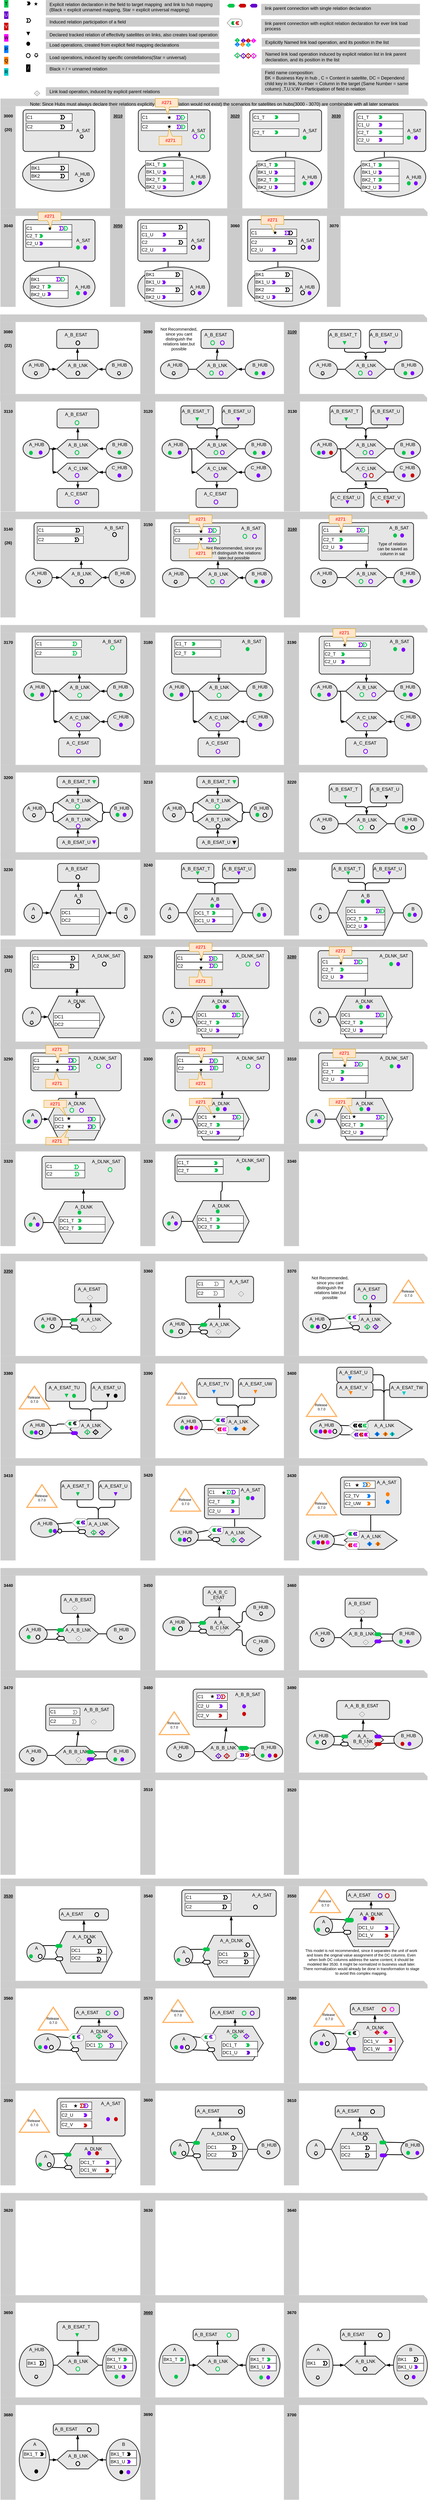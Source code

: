 <mxfile version="21.6.1" type="device">
  <diagram id="S8_EbyP6fOLFSmQk0vZv" name="Seite-1">
    <mxGraphModel dx="775" dy="496" grid="1" gridSize="10" guides="0" tooltips="1" connect="1" arrows="1" fold="1" page="1" pageScale="1" pageWidth="1169" pageHeight="827" background="#FFFFFF" math="0" shadow="0">
      <root>
        <mxCell id="0" />
        <mxCell id="MhMX6n-4osd3CMCWlbSx-218" value="Background" style="locked=1;" parent="0" />
        <mxCell id="MhMX6n-4osd3CMCWlbSx-219" value="" style="shape=note;size=10;shadow=0;strokeWidth=0;fillColor=#cccccc;strokeColor=none;opacity=100.0;nl2Br=0;verticalAlign=top;align=center;spacingLeft=2.0;spacingRight=0;whiteSpace=wrap;gliffyId=41;spacingTop=1;spacingBottom=8;" parent="MhMX6n-4osd3CMCWlbSx-218" vertex="1">
          <mxGeometry x="20" y="2490" width="1130" height="20" as="geometry" />
        </mxCell>
        <mxCell id="MhMX6n-4osd3CMCWlbSx-220" value="&lt;div style=&quot;width: 43px; height: auto; word-break: break-word; font-size: 11px;&quot;&gt;&lt;div align=&quot;center&quot; style=&quot;font-size: 11px;&quot;&gt;&lt;span style=&quot;font-family: Helvetica; font-size: 11px; text-decoration: none; line-height: 36px; font-weight: bold;&quot;&gt;3260&lt;/span&gt;&lt;/div&gt;&lt;div align=&quot;center&quot; style=&quot;font-size: 11px;&quot;&gt;&lt;span style=&quot;font-family: Helvetica; font-size: 11px; text-decoration: none; line-height: 36px; font-weight: bold;&quot;&gt;(32)&lt;/span&gt;&lt;/div&gt;&lt;/div&gt;" style="shape=rect;shadow=0;strokeWidth=0;strokeColor=none;fillColor=#cccccc;opacity=100.0;html=1;nl2Br=0;verticalAlign=top;align=center;spacingLeft=2.0;spacingRight=0;spacingTop=1.0;spacingBottom=8;whiteSpace=wrap;gliffyId=345;fontSize=11;" parent="MhMX6n-4osd3CMCWlbSx-218" vertex="1">
          <mxGeometry x="20" y="2510" width="40" height="270" as="geometry" />
        </mxCell>
        <mxCell id="MhMX6n-4osd3CMCWlbSx-221" value="&lt;div style=&quot;width: 43px; height: auto; word-break: break-word; font-size: 11px;&quot;&gt;&lt;div align=&quot;center&quot; style=&quot;font-size: 11px;&quot;&gt;&lt;span style=&quot;font-family: Helvetica; font-size: 11px; text-decoration: none; line-height: 36px; font-weight: bold;&quot;&gt;3270&lt;/span&gt;&lt;/div&gt;&lt;/div&gt;" style="shape=rect;shadow=0;strokeWidth=0;strokeColor=none;fillColor=#cccccc;opacity=100.0;html=1;nl2Br=0;verticalAlign=top;align=center;spacingLeft=2.0;spacingRight=0;spacingTop=1.0;spacingBottom=8;whiteSpace=wrap;gliffyId=345;fontSize=11;" parent="MhMX6n-4osd3CMCWlbSx-218" vertex="1">
          <mxGeometry x="390" y="2510" width="40" height="260" as="geometry" />
        </mxCell>
        <mxCell id="MhMX6n-4osd3CMCWlbSx-222" value="&lt;div style=&quot;width: 43px; height: auto; word-break: break-word; font-size: 11px;&quot;&gt;&lt;div align=&quot;center&quot; style=&quot;font-size: 11px;&quot;&gt;&lt;span style=&quot;font-family: Helvetica; font-size: 11px; line-height: 36px; font-weight: bold;&quot;&gt;3280&lt;/span&gt;&lt;/div&gt;&lt;/div&gt;" style="shape=rect;shadow=0;strokeWidth=0;strokeColor=none;fillColor=#cccccc;opacity=100.0;html=1;nl2Br=0;verticalAlign=top;align=center;spacingLeft=2.0;spacingRight=0;spacingTop=1.0;spacingBottom=8;whiteSpace=wrap;gliffyId=345;fontSize=11;fontStyle=4" parent="MhMX6n-4osd3CMCWlbSx-218" vertex="1">
          <mxGeometry x="770" y="2510" width="40" height="270" as="geometry" />
        </mxCell>
        <mxCell id="MhMX6n-4osd3CMCWlbSx-223" value="&lt;div style=&quot;width: 43px; height: auto; word-break: break-word; font-size: 11px;&quot;&gt;&lt;div align=&quot;center&quot; style=&quot;font-size: 11px;&quot;&gt;&lt;span style=&quot;font-family: Helvetica; font-size: 11px; text-decoration: none; line-height: 36px; font-weight: bold;&quot;&gt;3170&lt;/span&gt;&lt;/div&gt;&lt;/div&gt;" style="shape=rect;shadow=0;strokeWidth=0;strokeColor=none;fillColor=#cccccc;opacity=100.0;html=1;nl2Br=0;verticalAlign=top;align=center;spacingLeft=2.0;spacingRight=0;spacingTop=1.0;spacingBottom=8;whiteSpace=wrap;gliffyId=345;fontSize=11;" parent="MhMX6n-4osd3CMCWlbSx-218" vertex="1">
          <mxGeometry x="20" y="1680" width="40" height="349.37" as="geometry" />
        </mxCell>
        <mxCell id="MhMX6n-4osd3CMCWlbSx-224" value="" style="shape=note;size=10;shadow=0;strokeWidth=0;fillColor=#cccccc;strokeColor=none;opacity=100.0;nl2Br=0;verticalAlign=top;align=center;spacingLeft=2.0;spacingRight=0;whiteSpace=wrap;gliffyId=41;spacingTop=1;spacingBottom=8;" parent="MhMX6n-4osd3CMCWlbSx-218" vertex="1">
          <mxGeometry x="20" y="1660" width="1130" height="20" as="geometry" />
        </mxCell>
        <mxCell id="MhMX6n-4osd3CMCWlbSx-225" value="&lt;div style=&quot;width: 43px; height: auto; word-break: break-word; font-size: 11px;&quot;&gt;&lt;div align=&quot;center&quot; style=&quot;font-size: 11px;&quot;&gt;&lt;span style=&quot;font-family: Helvetica; font-size: 11px; text-decoration: none; line-height: 36px; font-weight: bold;&quot;&gt;3180&lt;/span&gt;&lt;/div&gt;&lt;/div&gt;" style="shape=rect;shadow=0;strokeWidth=0;strokeColor=none;fillColor=#cccccc;opacity=100.0;html=1;nl2Br=0;verticalAlign=top;align=center;spacingLeft=2.0;spacingRight=0;spacingTop=1.0;spacingBottom=8;whiteSpace=wrap;gliffyId=345;fontSize=11;" parent="MhMX6n-4osd3CMCWlbSx-218" vertex="1">
          <mxGeometry x="390" y="1680" width="40" height="349.37" as="geometry" />
        </mxCell>
        <mxCell id="MhMX6n-4osd3CMCWlbSx-226" value="&lt;div style=&quot;width: 43px; height: auto; word-break: break-word; font-size: 11px;&quot;&gt;&lt;div align=&quot;center&quot; style=&quot;font-size: 11px;&quot;&gt;&lt;span style=&quot;font-family: Helvetica; font-size: 11px; text-decoration: none; line-height: 36px; font-weight: bold;&quot;&gt;3190&lt;/span&gt;&lt;/div&gt;&lt;/div&gt;" style="shape=rect;shadow=0;strokeWidth=0;strokeColor=none;fillColor=#cccccc;opacity=100.0;html=1;nl2Br=0;verticalAlign=top;align=center;spacingLeft=2.0;spacingRight=0;spacingTop=1.0;spacingBottom=8;whiteSpace=wrap;gliffyId=345;fontSize=11;" parent="MhMX6n-4osd3CMCWlbSx-218" vertex="1">
          <mxGeometry x="770" y="1680" width="40" height="349.37" as="geometry" />
        </mxCell>
        <mxCell id="MhMX6n-4osd3CMCWlbSx-227" value="" style="shape=note;size=10;shadow=0;strokeWidth=0;fillColor=#cccccc;strokeColor=none;opacity=100.0;nl2Br=0;verticalAlign=top;align=center;spacingLeft=2.0;spacingRight=0;whiteSpace=wrap;gliffyId=41;spacingTop=1;spacingBottom=8;" parent="MhMX6n-4osd3CMCWlbSx-218" vertex="1">
          <mxGeometry x="20" y="2029.37" width="1130" height="20" as="geometry" />
        </mxCell>
        <mxCell id="MhMX6n-4osd3CMCWlbSx-228" value="&lt;div style=&quot;width: 43px; height: auto; word-break: break-word; font-size: 11px;&quot;&gt;&lt;div align=&quot;center&quot; style=&quot;font-size: 11px;&quot;&gt;&lt;b&gt;3200&lt;/b&gt;&lt;/div&gt;&lt;/div&gt;" style="shape=rect;shadow=0;strokeWidth=0;strokeColor=none;fillColor=#cccccc;opacity=100.0;html=1;nl2Br=0;verticalAlign=top;align=center;spacingLeft=2.0;spacingRight=0;spacingTop=1.0;spacingBottom=8;whiteSpace=wrap;gliffyId=345;fontSize=11;" parent="MhMX6n-4osd3CMCWlbSx-218" vertex="1">
          <mxGeometry x="20" y="2049.37" width="40" height="220.63" as="geometry" />
        </mxCell>
        <mxCell id="MhMX6n-4osd3CMCWlbSx-229" value="&lt;div style=&quot;width: 43px; height: auto; word-break: break-word; font-size: 11px;&quot;&gt;&lt;div align=&quot;center&quot; style=&quot;font-size: 11px;&quot;&gt;&lt;span style=&quot;font-family: Helvetica; font-size: 11px; text-decoration: none; line-height: 36px; font-weight: bold;&quot;&gt;3210&lt;/span&gt;&lt;/div&gt;&lt;/div&gt;" style="shape=rect;shadow=0;strokeWidth=0;strokeColor=none;fillColor=#cccccc;opacity=100.0;html=1;nl2Br=0;verticalAlign=top;align=center;spacingLeft=2.0;spacingRight=0;spacingTop=1.0;spacingBottom=8;whiteSpace=wrap;gliffyId=345;fontSize=11;" parent="MhMX6n-4osd3CMCWlbSx-218" vertex="1">
          <mxGeometry x="390" y="2049.37" width="40" height="220.63" as="geometry" />
        </mxCell>
        <mxCell id="MhMX6n-4osd3CMCWlbSx-230" value="&lt;div style=&quot;width: 43px; height: auto; word-break: break-word; font-size: 11px;&quot;&gt;&lt;div align=&quot;center&quot; style=&quot;font-size: 11px;&quot;&gt;&lt;span style=&quot;font-family: Helvetica; font-size: 11px; text-decoration: none; line-height: 36px; font-weight: bold;&quot;&gt;3220&lt;/span&gt;&lt;/div&gt;&lt;/div&gt;" style="shape=rect;shadow=0;strokeWidth=0;strokeColor=none;fillColor=#cccccc;opacity=100.0;html=1;nl2Br=0;verticalAlign=top;align=center;spacingLeft=2.0;spacingRight=0;spacingTop=1.0;spacingBottom=8;whiteSpace=wrap;gliffyId=345;fontSize=11;" parent="MhMX6n-4osd3CMCWlbSx-218" vertex="1">
          <mxGeometry x="770" y="2049.37" width="40" height="220.63" as="geometry" />
        </mxCell>
        <mxCell id="MhMX6n-4osd3CMCWlbSx-231" value="&lt;div style=&quot;width: 43px; height: auto; word-break: break-word; font-size: 11px;&quot;&gt;&lt;div align=&quot;center&quot; style=&quot;font-size: 11px;&quot;&gt;&lt;span style=&quot;font-family: Helvetica; font-size: 11px; text-decoration: none; line-height: 36px; font-weight: bold;&quot;&gt;3080&lt;/span&gt;&lt;/div&gt;&lt;div align=&quot;center&quot; style=&quot;font-size: 11px;&quot;&gt;&lt;span style=&quot;font-family: Helvetica; font-size: 11px; text-decoration: none; line-height: 36px; font-weight: bold;&quot;&gt;(22)&lt;/span&gt;&lt;/div&gt;&lt;/div&gt;" style="shape=rect;shadow=0;strokeWidth=0;strokeColor=none;fillColor=#cccccc;opacity=100.0;html=1;nl2Br=0;verticalAlign=top;align=center;spacingLeft=2.0;spacingRight=0;spacingTop=1.0;spacingBottom=8;whiteSpace=wrap;gliffyId=345;fontSize=11;" parent="MhMX6n-4osd3CMCWlbSx-218" vertex="1">
          <mxGeometry x="19" y="860" width="41" height="190" as="geometry" />
        </mxCell>
        <mxCell id="MhMX6n-4osd3CMCWlbSx-232" value="" style="shape=note;size=10;shadow=0;strokeWidth=0;fillColor=#cccccc;strokeColor=none;opacity=100.0;nl2Br=0;verticalAlign=top;align=center;spacingLeft=2.0;spacingRight=0;whiteSpace=wrap;gliffyId=41;spacingTop=1;spacingBottom=8;" parent="MhMX6n-4osd3CMCWlbSx-218" vertex="1">
          <mxGeometry x="19" y="840" width="1130" height="20" as="geometry" />
        </mxCell>
        <mxCell id="MhMX6n-4osd3CMCWlbSx-233" value="&lt;div style=&quot;width: 43px; height: auto; word-break: break-word; font-size: 11px;&quot;&gt;&lt;div align=&quot;center&quot; style=&quot;font-size: 11px;&quot;&gt;&lt;span style=&quot;font-family: Helvetica; font-size: 11px; text-decoration: none; line-height: 36px; font-weight: bold;&quot;&gt;3090&lt;/span&gt;&lt;/div&gt;&lt;/div&gt;" style="shape=rect;shadow=0;strokeWidth=0;strokeColor=none;fillColor=#cccccc;opacity=100.0;html=1;nl2Br=0;verticalAlign=top;align=center;spacingLeft=2.0;spacingRight=0;spacingTop=1.0;spacingBottom=8;whiteSpace=wrap;gliffyId=345;fontSize=11;" parent="MhMX6n-4osd3CMCWlbSx-218" vertex="1">
          <mxGeometry x="390" y="860" width="39" height="190" as="geometry" />
        </mxCell>
        <mxCell id="MhMX6n-4osd3CMCWlbSx-234" value="&lt;div style=&quot;width: 43px; height: auto; word-break: break-word; font-size: 11px;&quot;&gt;&lt;div align=&quot;center&quot; style=&quot;font-size: 11px;&quot;&gt;&lt;span style=&quot;font-family: Helvetica; font-size: 11px; line-height: 36px; font-weight: bold;&quot;&gt;3100&lt;/span&gt;&lt;/div&gt;&lt;/div&gt;" style="shape=rect;shadow=0;strokeWidth=0;strokeColor=none;fillColor=#cccccc;opacity=100.0;html=1;nl2Br=0;verticalAlign=top;align=center;spacingLeft=2.0;spacingRight=0;spacingTop=1.0;spacingBottom=8;whiteSpace=wrap;gliffyId=345;fontSize=11;fontStyle=4" parent="MhMX6n-4osd3CMCWlbSx-218" vertex="1">
          <mxGeometry x="770" y="860" width="41.82" height="190" as="geometry" />
        </mxCell>
        <mxCell id="MhMX6n-4osd3CMCWlbSx-235" value="" style="shape=note;size=10;shadow=0;strokeWidth=0;fillColor=#cccccc;strokeColor=none;opacity=100.0;nl2Br=0;verticalAlign=top;align=center;spacingLeft=2.0;spacingRight=0;whiteSpace=wrap;gliffyId=41;spacingTop=1;spacingBottom=8;" parent="MhMX6n-4osd3CMCWlbSx-218" vertex="1">
          <mxGeometry x="19" y="1050" width="1130" height="20" as="geometry" />
        </mxCell>
        <mxCell id="MhMX6n-4osd3CMCWlbSx-236" value="&lt;div style=&quot;width: 43px; height: auto; word-break: break-word; font-size: 11px;&quot;&gt;&lt;div align=&quot;center&quot; style=&quot;font-size: 11px;&quot;&gt;&lt;span style=&quot;font-family: Helvetica; font-size: 11px; text-decoration: none; line-height: 36px; font-weight: bold;&quot;&gt;3110&lt;/span&gt;&lt;/div&gt;&lt;/div&gt;" style="shape=rect;shadow=0;strokeWidth=0;strokeColor=none;fillColor=#cccccc;opacity=100.0;html=1;nl2Br=0;verticalAlign=top;align=center;spacingLeft=2.0;spacingRight=0;spacingTop=1.0;spacingBottom=8;whiteSpace=wrap;gliffyId=345;fontSize=11;" parent="MhMX6n-4osd3CMCWlbSx-218" vertex="1">
          <mxGeometry x="19.93" y="1070" width="40.07" height="290" as="geometry" />
        </mxCell>
        <mxCell id="MhMX6n-4osd3CMCWlbSx-237" value="&lt;div style=&quot;width: 43px; height: auto; word-break: break-word; font-size: 11px;&quot;&gt;&lt;div align=&quot;center&quot; style=&quot;font-size: 11px;&quot;&gt;&lt;span style=&quot;font-family: Helvetica; font-size: 11px; text-decoration: none; line-height: 36px; font-weight: bold;&quot;&gt;3120&lt;/span&gt;&lt;/div&gt;&lt;/div&gt;" style="shape=rect;shadow=0;strokeWidth=0;strokeColor=none;fillColor=#cccccc;opacity=100.0;html=1;nl2Br=0;verticalAlign=top;align=center;spacingLeft=2.0;spacingRight=0;spacingTop=1.0;spacingBottom=8;whiteSpace=wrap;gliffyId=345;fontSize=11;" parent="MhMX6n-4osd3CMCWlbSx-218" vertex="1">
          <mxGeometry x="390" y="1070" width="39.93" height="290" as="geometry" />
        </mxCell>
        <mxCell id="MhMX6n-4osd3CMCWlbSx-238" value="&lt;div style=&quot;width: 43px; height: auto; word-break: break-word; font-size: 11px;&quot;&gt;&lt;div align=&quot;center&quot; style=&quot;font-size: 11px;&quot;&gt;&lt;span style=&quot;font-family: Helvetica; font-size: 11px; text-decoration: none; line-height: 36px; font-weight: bold;&quot;&gt;3130&lt;/span&gt;&lt;/div&gt;&lt;/div&gt;" style="shape=rect;shadow=0;strokeWidth=0;strokeColor=none;fillColor=#cccccc;opacity=100.0;html=1;nl2Br=0;verticalAlign=top;align=center;spacingLeft=2.0;spacingRight=0;spacingTop=1.0;spacingBottom=8;whiteSpace=wrap;gliffyId=345;fontSize=11;" parent="MhMX6n-4osd3CMCWlbSx-218" vertex="1">
          <mxGeometry x="770" y="1070" width="42.75" height="290" as="geometry" />
        </mxCell>
        <mxCell id="MhMX6n-4osd3CMCWlbSx-239" value="&lt;div style=&quot;width: 43px; height: auto; word-break: break-word; font-size: 11px;&quot;&gt;&lt;div align=&quot;center&quot; style=&quot;font-size: 11px;&quot;&gt;&lt;span style=&quot;font-family: Helvetica; font-size: 11px; text-decoration: none; line-height: 36px; font-weight: bold;&quot;&gt;3140&lt;/span&gt;&lt;/div&gt;&lt;div align=&quot;center&quot; style=&quot;font-size: 11px;&quot;&gt;&lt;span style=&quot;font-family: Helvetica; font-size: 11px; text-decoration: none; line-height: 36px; font-weight: bold;&quot;&gt;(26)&lt;/span&gt;&lt;/div&gt;&lt;/div&gt;" style="shape=rect;shadow=0;strokeWidth=0;strokeColor=none;fillColor=#cccccc;opacity=100.0;html=1;nl2Br=0;verticalAlign=top;align=center;spacingLeft=2.0;spacingRight=0;spacingTop=1.0;spacingBottom=8;whiteSpace=wrap;gliffyId=345;fontSize=11;" parent="MhMX6n-4osd3CMCWlbSx-218" vertex="1">
          <mxGeometry x="19.93" y="1380.63" width="40.07" height="259.37" as="geometry" />
        </mxCell>
        <mxCell id="MhMX6n-4osd3CMCWlbSx-240" value="" style="shape=note;size=10;shadow=0;strokeWidth=0;fillColor=#cccccc;strokeColor=none;opacity=100.0;nl2Br=0;verticalAlign=top;align=center;spacingLeft=2.0;spacingRight=0;whiteSpace=wrap;gliffyId=41;spacingTop=1;spacingBottom=8;" parent="MhMX6n-4osd3CMCWlbSx-218" vertex="1">
          <mxGeometry x="19.93" y="1360.63" width="1130" height="20" as="geometry" />
        </mxCell>
        <mxCell id="MhMX6n-4osd3CMCWlbSx-241" value="&lt;div style=&quot;width: 43px; height: auto; word-break: break-word; font-size: 11px;&quot;&gt;&lt;div align=&quot;center&quot; style=&quot;font-size: 11px;&quot;&gt;&lt;b&gt;3150&lt;/b&gt;&lt;/div&gt;&lt;/div&gt;" style="shape=rect;shadow=0;strokeWidth=0;strokeColor=none;fillColor=#cccccc;opacity=100.0;html=1;nl2Br=0;verticalAlign=top;align=center;spacingLeft=2.0;spacingRight=0;spacingTop=1.0;spacingBottom=8;whiteSpace=wrap;gliffyId=345;fontSize=11;" parent="MhMX6n-4osd3CMCWlbSx-218" vertex="1">
          <mxGeometry x="390" y="1380.63" width="39.93" height="259.37" as="geometry" />
        </mxCell>
        <mxCell id="MhMX6n-4osd3CMCWlbSx-242" value="&lt;div style=&quot;width: 43px; height: auto; word-break: break-word; font-size: 11px;&quot;&gt;&lt;div align=&quot;center&quot; style=&quot;font-size: 11px;&quot;&gt;&lt;span style=&quot;font-family: Helvetica; font-size: 11px; line-height: 36px; font-weight: bold;&quot;&gt;3160&lt;/span&gt;&lt;/div&gt;&lt;/div&gt;" style="shape=rect;shadow=0;strokeWidth=0;strokeColor=none;fillColor=#cccccc;opacity=100.0;html=1;nl2Br=0;verticalAlign=top;align=center;spacingLeft=2.0;spacingRight=0;spacingTop=1.0;spacingBottom=8;whiteSpace=wrap;gliffyId=345;fontSize=11;fontStyle=4" parent="MhMX6n-4osd3CMCWlbSx-218" vertex="1">
          <mxGeometry x="770" y="1380.63" width="42.75" height="259.37" as="geometry" />
        </mxCell>
        <mxCell id="MhMX6n-4osd3CMCWlbSx-243" value="&lt;div style=&quot;width: 43px; height: auto; word-break: break-word; font-size: 11px;&quot;&gt;&lt;div align=&quot;center&quot; style=&quot;font-size: 11px;&quot;&gt;&lt;span style=&quot;font-family: Helvetica; font-size: 11px; line-height: 36px; font-weight: bold;&quot;&gt;3020&lt;/span&gt;&lt;/div&gt;&lt;/div&gt;" style="shape=rect;shadow=0;strokeWidth=0;strokeColor=none;fillColor=#cccccc;opacity=100.0;html=1;nl2Br=0;verticalAlign=top;align=center;spacingLeft=2.0;spacingRight=0;spacingTop=1.0;spacingBottom=8;whiteSpace=wrap;gliffyId=345;fontSize=11;fontStyle=4" parent="MhMX6n-4osd3CMCWlbSx-218" vertex="1">
          <mxGeometry x="620" y="290" width="40" height="270" as="geometry" />
        </mxCell>
        <mxCell id="MhMX6n-4osd3CMCWlbSx-244" value="Note: Since Hubs must always declare their relations explicitly (else the relation would not exist) the scenarios for satellites on hubs(3000 - 3070) are combinable with all later scenarios" style="shape=note;size=10;shadow=0;strokeWidth=0;fillColor=#cccccc;strokeColor=none;opacity=100.0;nl2Br=0;verticalAlign=top;align=center;spacingLeft=2.0;spacingRight=0;whiteSpace=wrap;gliffyId=41;spacingTop=1;spacingBottom=8;" parent="MhMX6n-4osd3CMCWlbSx-218" vertex="1">
          <mxGeometry x="20" y="270" width="1130" height="20" as="geometry" />
        </mxCell>
        <mxCell id="MhMX6n-4osd3CMCWlbSx-245" value="&lt;div style=&quot;width: 43px; height: auto; word-break: break-word; font-size: 11px;&quot;&gt;&lt;div align=&quot;center&quot; style=&quot;font-size: 11px;&quot;&gt;&lt;span style=&quot;font-family: Helvetica; font-size: 11px; line-height: 36px; font-weight: bold;&quot;&gt;3030&lt;/span&gt;&lt;/div&gt;&lt;/div&gt;" style="shape=rect;shadow=0;strokeWidth=0;strokeColor=none;fillColor=#cccccc;opacity=100.0;html=1;nl2Br=0;verticalAlign=top;align=center;spacingLeft=2.0;spacingRight=0;spacingTop=1.0;spacingBottom=8;whiteSpace=wrap;gliffyId=345;fontSize=11;fontStyle=4" parent="MhMX6n-4osd3CMCWlbSx-218" vertex="1">
          <mxGeometry x="885" y="290" width="45" height="270" as="geometry" />
        </mxCell>
        <mxCell id="MhMX6n-4osd3CMCWlbSx-246" value="&lt;div style=&quot;width: 43px; height: auto; word-break: break-word; font-size: 11px; line-height: 147%;&quot;&gt;&lt;div align=&quot;center&quot; style=&quot;font-size: 11px; line-height: 147%;&quot;&gt;&lt;span style=&quot;font-family: Helvetica; font-size: 11px; text-decoration: none; line-height: 36px; font-weight: bold;&quot;&gt;3000&lt;/span&gt;&lt;/div&gt;&lt;div align=&quot;center&quot; style=&quot;font-size: 11px; line-height: 147%;&quot;&gt;&lt;span style=&quot;font-family: Helvetica; font-size: 11px; text-decoration: none; line-height: 36px; font-weight: bold;&quot;&gt;(20)&lt;/span&gt;&lt;/div&gt;&lt;/div&gt;" style="shape=rect;shadow=0;strokeWidth=0;strokeColor=none;fillColor=#cccccc;opacity=100.0;html=1;nl2Br=0;verticalAlign=top;align=center;spacingLeft=2.0;spacingRight=0;spacingTop=1.0;spacingBottom=2;whiteSpace=wrap;gliffyId=345;fontSize=11;labelPosition=center;verticalLabelPosition=middle;" parent="MhMX6n-4osd3CMCWlbSx-218" vertex="1">
          <mxGeometry x="20" y="290" width="40" height="270" as="geometry" />
        </mxCell>
        <mxCell id="MhMX6n-4osd3CMCWlbSx-247" value="&lt;div style=&quot;width: 43px; height: auto; word-break: break-word; font-size: 11px;&quot;&gt;&lt;div align=&quot;center&quot; style=&quot;font-size: 11px;&quot;&gt;&lt;span style=&quot;font-family: Helvetica; font-size: 11px; line-height: 36px; font-weight: bold;&quot;&gt;3010&lt;/span&gt;&lt;/div&gt;&lt;/div&gt;" style="shape=rect;shadow=0;strokeWidth=0;strokeColor=none;fillColor=#cccccc;opacity=100.0;html=1;nl2Br=0;verticalAlign=top;align=center;spacingLeft=2.0;spacingRight=0;spacingTop=1.0;spacingBottom=8;whiteSpace=wrap;gliffyId=345;fontSize=11;fontStyle=4" parent="MhMX6n-4osd3CMCWlbSx-218" vertex="1">
          <mxGeometry x="310" y="290" width="40" height="270" as="geometry" />
        </mxCell>
        <mxCell id="MhMX6n-4osd3CMCWlbSx-248" value="" style="shape=note;size=10;shadow=0;strokeWidth=0;fillColor=#cccccc;strokeColor=none;opacity=100.0;nl2Br=0;verticalAlign=top;align=center;spacingLeft=2.0;spacingRight=0;whiteSpace=wrap;gliffyId=41;spacingTop=1;spacingBottom=8;" parent="MhMX6n-4osd3CMCWlbSx-218" vertex="1">
          <mxGeometry x="20" y="560" width="1130" height="20" as="geometry" />
        </mxCell>
        <mxCell id="MhMX6n-4osd3CMCWlbSx-249" value="&lt;div style=&quot;width: 43px; height: auto; word-break: break-word; font-size: 11px;&quot;&gt;&lt;div align=&quot;center&quot; style=&quot;font-size: 11px;&quot;&gt;&lt;span style=&quot;font-family: Helvetica; font-size: 11px; text-decoration: none; line-height: 36px; font-weight: bold;&quot;&gt;3040&lt;/span&gt;&lt;/div&gt;&lt;/div&gt;" style="shape=rect;shadow=0;strokeWidth=0;strokeColor=none;fillColor=#cccccc;opacity=100.0;html=1;nl2Br=0;verticalAlign=top;align=center;spacingLeft=2.0;spacingRight=0;spacingTop=1.0;spacingBottom=8;whiteSpace=wrap;gliffyId=345;fontSize=11;" parent="MhMX6n-4osd3CMCWlbSx-218" vertex="1">
          <mxGeometry x="20" y="580" width="40" height="240" as="geometry" />
        </mxCell>
        <mxCell id="MhMX6n-4osd3CMCWlbSx-250" value="&lt;div style=&quot;width: 43px; height: auto; word-break: break-word; font-size: 11px;&quot;&gt;&lt;div align=&quot;center&quot; style=&quot;font-size: 11px;&quot;&gt;&lt;span style=&quot;font-family: Helvetica; font-size: 11px; line-height: 36px; font-weight: bold;&quot;&gt;3050&lt;/span&gt;&lt;/div&gt;&lt;/div&gt;" style="shape=rect;shadow=0;strokeWidth=0;strokeColor=none;fillColor=#cccccc;opacity=100.0;html=1;nl2Br=0;verticalAlign=top;align=center;spacingLeft=2.0;spacingRight=0;spacingTop=1.0;spacingBottom=8;whiteSpace=wrap;gliffyId=345;fontSize=11;fontStyle=4" parent="MhMX6n-4osd3CMCWlbSx-218" vertex="1">
          <mxGeometry x="310" y="580" width="40" height="240" as="geometry" />
        </mxCell>
        <mxCell id="MhMX6n-4osd3CMCWlbSx-251" value="&lt;div style=&quot;width: 43px; height: auto; word-break: break-word; font-size: 11px;&quot;&gt;&lt;div align=&quot;center&quot; style=&quot;font-size: 11px;&quot;&gt;&lt;span style=&quot;font-family: Helvetica; font-size: 11px; text-decoration: none; line-height: 36px; font-weight: bold;&quot;&gt;3060&lt;/span&gt;&lt;/div&gt;&lt;/div&gt;" style="shape=rect;shadow=0;strokeWidth=0;strokeColor=none;fillColor=#cccccc;opacity=100.0;html=1;nl2Br=0;verticalAlign=top;align=center;spacingLeft=2.0;spacingRight=0;spacingTop=1.0;spacingBottom=8;whiteSpace=wrap;gliffyId=345;fontSize=11;" parent="MhMX6n-4osd3CMCWlbSx-218" vertex="1">
          <mxGeometry x="620" y="580" width="40" height="240" as="geometry" />
        </mxCell>
        <mxCell id="MhMX6n-4osd3CMCWlbSx-252" value="&lt;div style=&quot;width: 43px; height: auto; word-break: break-word; font-size: 11px;&quot;&gt;&lt;div align=&quot;center&quot; style=&quot;font-size: 11px;&quot;&gt;&lt;span style=&quot;font-family: Helvetica; font-size: 11px; text-decoration: none; line-height: 36px; font-weight: bold;&quot;&gt;3070&lt;/span&gt;&lt;/div&gt;&lt;/div&gt;" style="shape=rect;shadow=0;strokeWidth=0;strokeColor=none;fillColor=#cccccc;opacity=100.0;html=1;nl2Br=0;verticalAlign=top;align=center;spacingLeft=2.0;spacingRight=0;spacingTop=1.0;spacingBottom=8;whiteSpace=wrap;gliffyId=345;fontSize=11;" parent="MhMX6n-4osd3CMCWlbSx-218" vertex="1">
          <mxGeometry x="883.75" y="580" width="36.25" height="240" as="geometry" />
        </mxCell>
        <mxCell id="MhMX6n-4osd3CMCWlbSx-284" value="&lt;div style=&quot;width: 43px; height: auto; word-break: break-word; font-size: 11px;&quot;&gt;&lt;div align=&quot;center&quot; style=&quot;font-size: 11px;&quot;&gt;&lt;span style=&quot;font-family: Helvetica; font-size: 11px; text-decoration: none; line-height: 36px; font-weight: bold;&quot;&gt;3290&lt;/span&gt;&lt;/div&gt;&lt;/div&gt;" style="shape=rect;shadow=0;strokeWidth=0;strokeColor=none;fillColor=#cccccc;opacity=100.0;html=1;nl2Br=0;verticalAlign=top;align=center;spacingLeft=2.0;spacingRight=0;spacingTop=1.0;spacingBottom=8;whiteSpace=wrap;gliffyId=345;fontSize=11;" parent="MhMX6n-4osd3CMCWlbSx-218" vertex="1">
          <mxGeometry x="20" y="2780" width="40" height="250" as="geometry" />
        </mxCell>
        <mxCell id="MhMX6n-4osd3CMCWlbSx-285" value="&lt;div style=&quot;width: 43px; height: auto; word-break: break-word; font-size: 11px;&quot;&gt;&lt;div align=&quot;center&quot; style=&quot;font-size: 11px;&quot;&gt;&lt;span style=&quot;font-family: Helvetica; font-size: 11px; text-decoration: none; line-height: 36px; font-weight: bold;&quot;&gt;3300&lt;/span&gt;&lt;/div&gt;&lt;/div&gt;" style="shape=rect;shadow=0;strokeWidth=0;strokeColor=none;fillColor=#cccccc;opacity=100.0;html=1;nl2Br=0;verticalAlign=top;align=center;spacingLeft=2.0;spacingRight=0;spacingTop=1.0;spacingBottom=8;whiteSpace=wrap;gliffyId=345;fontSize=11;" parent="MhMX6n-4osd3CMCWlbSx-218" vertex="1">
          <mxGeometry x="390" y="2780" width="40" height="250" as="geometry" />
        </mxCell>
        <mxCell id="MhMX6n-4osd3CMCWlbSx-286" value="" style="shape=note;size=10;shadow=0;strokeWidth=0;fillColor=#cccccc;strokeColor=none;opacity=100.0;nl2Br=0;verticalAlign=top;align=center;spacingLeft=2.0;spacingRight=0;whiteSpace=wrap;gliffyId=41;spacingTop=1;spacingBottom=8;" parent="MhMX6n-4osd3CMCWlbSx-218" vertex="1">
          <mxGeometry x="20" y="2760" width="1130" height="20" as="geometry" />
        </mxCell>
        <mxCell id="MhMX6n-4osd3CMCWlbSx-287" value="&lt;div style=&quot;width: 43px; height: auto; word-break: break-word; font-size: 11px;&quot;&gt;&lt;div align=&quot;center&quot; style=&quot;font-size: 11px;&quot;&gt;&lt;span style=&quot;font-family: Helvetica; font-size: 11px; text-decoration: none; line-height: 36px; font-weight: bold;&quot;&gt;3310&lt;/span&gt;&lt;/div&gt;&lt;/div&gt;" style="shape=rect;shadow=0;strokeWidth=0;strokeColor=none;fillColor=#cccccc;opacity=100.0;html=1;nl2Br=0;verticalAlign=top;align=center;spacingLeft=2.0;spacingRight=0;spacingTop=1.0;spacingBottom=8;whiteSpace=wrap;gliffyId=345;fontSize=11;" parent="MhMX6n-4osd3CMCWlbSx-218" vertex="1">
          <mxGeometry x="770" y="2780" width="40" height="250" as="geometry" />
        </mxCell>
        <mxCell id="MhMX6n-4osd3CMCWlbSx-364" value="" style="shape=note;size=10;shadow=0;strokeWidth=0;fillColor=#cccccc;strokeColor=none;opacity=100.0;nl2Br=0;verticalAlign=top;align=center;spacingLeft=2.0;spacingRight=0;whiteSpace=wrap;gliffyId=41;spacingTop=1;spacingBottom=8;" parent="MhMX6n-4osd3CMCWlbSx-218" vertex="1">
          <mxGeometry x="20" y="3030" width="1130" height="20" as="geometry" />
        </mxCell>
        <mxCell id="MhMX6n-4osd3CMCWlbSx-365" value="&lt;div style=&quot;width: 43px; height: auto; word-break: break-word; font-size: 11px;&quot;&gt;&lt;div align=&quot;center&quot; style=&quot;font-size: 11px;&quot;&gt;&lt;span style=&quot;font-family: Helvetica; font-size: 11px; text-decoration: none; line-height: 36px; font-weight: bold;&quot;&gt;3320&lt;/span&gt;&lt;/div&gt;&lt;/div&gt;" style="shape=rect;shadow=0;strokeWidth=0;strokeColor=none;fillColor=#cccccc;opacity=100.0;html=1;nl2Br=0;verticalAlign=top;align=center;spacingLeft=2.0;spacingRight=0;spacingTop=1.0;spacingBottom=8;whiteSpace=wrap;gliffyId=345;fontSize=11;" parent="MhMX6n-4osd3CMCWlbSx-218" vertex="1">
          <mxGeometry x="20" y="3050" width="40" height="250" as="geometry" />
        </mxCell>
        <mxCell id="MhMX6n-4osd3CMCWlbSx-366" value="&lt;div style=&quot;width: 43px; height: auto; word-break: break-word; font-size: 11px;&quot;&gt;&lt;div align=&quot;center&quot; style=&quot;font-size: 11px;&quot;&gt;&lt;span style=&quot;font-family: Helvetica; font-size: 11px; text-decoration: none; line-height: 36px; font-weight: bold;&quot;&gt;3330&lt;/span&gt;&lt;/div&gt;&lt;/div&gt;" style="shape=rect;shadow=0;strokeWidth=0;strokeColor=none;fillColor=#cccccc;opacity=100.0;html=1;nl2Br=0;verticalAlign=top;align=center;spacingLeft=2.0;spacingRight=0;spacingTop=1.0;spacingBottom=8;whiteSpace=wrap;gliffyId=345;fontSize=11;" parent="MhMX6n-4osd3CMCWlbSx-218" vertex="1">
          <mxGeometry x="390" y="3050" width="40" height="250" as="geometry" />
        </mxCell>
        <mxCell id="MhMX6n-4osd3CMCWlbSx-367" value="&lt;div style=&quot;width: 43px; height: auto; word-break: break-word; font-size: 11px;&quot;&gt;&lt;div align=&quot;center&quot; style=&quot;font-size: 11px;&quot;&gt;&lt;span style=&quot;font-family: Helvetica; font-size: 11px; text-decoration: none; line-height: 36px; font-weight: bold;&quot;&gt;3340&lt;/span&gt;&lt;/div&gt;&lt;/div&gt;" style="shape=rect;shadow=0;strokeWidth=0;strokeColor=none;fillColor=#cccccc;opacity=100.0;html=1;nl2Br=0;verticalAlign=top;align=center;spacingLeft=2.0;spacingRight=0;spacingTop=1.0;spacingBottom=8;whiteSpace=wrap;gliffyId=345;fontSize=11;" parent="MhMX6n-4osd3CMCWlbSx-218" vertex="1">
          <mxGeometry x="770" y="3050" width="40" height="250" as="geometry" />
        </mxCell>
        <mxCell id="MhMX6n-4osd3CMCWlbSx-428" value="&lt;div style=&quot;width: 43px; height: auto; word-break: break-word; font-size: 11px;&quot;&gt;&lt;div align=&quot;center&quot; style=&quot;font-size: 11px;&quot;&gt;&lt;span style=&quot;font-family: Helvetica; font-size: 11px; line-height: 36px; font-weight: bold;&quot;&gt;3350&lt;/span&gt;&lt;/div&gt;&lt;/div&gt;" style="shape=rect;shadow=0;strokeWidth=0;strokeColor=none;fillColor=#cccccc;opacity=100.0;html=1;nl2Br=0;verticalAlign=top;align=center;spacingLeft=2.0;spacingRight=0;spacingTop=1.0;spacingBottom=8;whiteSpace=wrap;gliffyId=345;fontSize=11;fontStyle=4" parent="MhMX6n-4osd3CMCWlbSx-218" vertex="1">
          <mxGeometry x="20" y="3340" width="40" height="250" as="geometry" />
        </mxCell>
        <mxCell id="MhMX6n-4osd3CMCWlbSx-429" value="" style="shape=note;size=10;shadow=0;strokeWidth=0;fillColor=#cccccc;strokeColor=none;opacity=100.0;nl2Br=0;verticalAlign=top;align=center;spacingLeft=2.0;spacingRight=0;whiteSpace=wrap;gliffyId=41;spacingTop=1;spacingBottom=8;" parent="MhMX6n-4osd3CMCWlbSx-218" vertex="1">
          <mxGeometry x="20" y="3320" width="1130" height="20" as="geometry" />
        </mxCell>
        <mxCell id="MhMX6n-4osd3CMCWlbSx-430" value="&lt;div style=&quot;width: 43px; height: auto; word-break: break-word; font-size: 11px;&quot;&gt;&lt;div align=&quot;center&quot; style=&quot;font-size: 11px;&quot;&gt;&lt;span style=&quot;font-family: Helvetica; font-size: 11px; text-decoration: none; line-height: 36px; font-weight: bold;&quot;&gt;3360&lt;/span&gt;&lt;/div&gt;&lt;/div&gt;" style="shape=rect;shadow=0;strokeWidth=0;strokeColor=none;fillColor=#cccccc;opacity=100.0;html=1;nl2Br=0;verticalAlign=top;align=center;spacingLeft=2.0;spacingRight=0;spacingTop=1.0;spacingBottom=8;whiteSpace=wrap;gliffyId=345;fontSize=11;" parent="MhMX6n-4osd3CMCWlbSx-218" vertex="1">
          <mxGeometry x="390" y="3340" width="40" height="250" as="geometry" />
        </mxCell>
        <mxCell id="MhMX6n-4osd3CMCWlbSx-431" value="&lt;div style=&quot;width: 43px; height: auto; word-break: break-word; font-size: 11px;&quot;&gt;&lt;div align=&quot;center&quot; style=&quot;font-size: 11px;&quot;&gt;&lt;span style=&quot;font-family: Helvetica; font-size: 11px; text-decoration: none; line-height: 36px; font-weight: bold;&quot;&gt;3370&lt;/span&gt;&lt;/div&gt;&lt;/div&gt;" style="shape=rect;shadow=0;strokeWidth=0;strokeColor=none;fillColor=#cccccc;opacity=100.0;html=1;nl2Br=0;verticalAlign=top;align=center;spacingLeft=2.0;spacingRight=0;spacingTop=1.0;spacingBottom=8;whiteSpace=wrap;gliffyId=345;fontSize=11;" parent="MhMX6n-4osd3CMCWlbSx-218" vertex="1">
          <mxGeometry x="770" y="3340" width="40" height="250" as="geometry" />
        </mxCell>
        <mxCell id="MhMX6n-4osd3CMCWlbSx-436" value="" style="shape=note;size=10;shadow=0;strokeWidth=0;fillColor=#cccccc;strokeColor=none;opacity=100.0;nl2Br=0;verticalAlign=top;align=center;spacingLeft=2.0;spacingRight=0;whiteSpace=wrap;gliffyId=41;spacingTop=1;spacingBottom=8;" parent="MhMX6n-4osd3CMCWlbSx-218" vertex="1">
          <mxGeometry x="20" y="3590" width="1130" height="20" as="geometry" />
        </mxCell>
        <mxCell id="MhMX6n-4osd3CMCWlbSx-437" value="&lt;div style=&quot;width: 43px; height: auto; word-break: break-word; font-size: 11px;&quot;&gt;&lt;div align=&quot;center&quot; style=&quot;font-size: 11px;&quot;&gt;&lt;span style=&quot;font-family: Helvetica; font-size: 11px; text-decoration: none; line-height: 36px; font-weight: bold;&quot;&gt;3380&lt;/span&gt;&lt;/div&gt;&lt;/div&gt;" style="shape=rect;shadow=0;strokeWidth=0;strokeColor=none;fillColor=#cccccc;opacity=100.0;html=1;nl2Br=0;verticalAlign=top;align=center;spacingLeft=2.0;spacingRight=0;spacingTop=1.0;spacingBottom=8;whiteSpace=wrap;gliffyId=345;fontSize=11;" parent="MhMX6n-4osd3CMCWlbSx-218" vertex="1">
          <mxGeometry x="20" y="3610" width="40" height="250" as="geometry" />
        </mxCell>
        <mxCell id="MhMX6n-4osd3CMCWlbSx-438" value="&lt;div style=&quot;width: 43px; height: auto; word-break: break-word; font-size: 11px;&quot;&gt;&lt;div align=&quot;center&quot; style=&quot;font-size: 11px;&quot;&gt;&lt;span style=&quot;font-family: Helvetica; font-size: 11px; text-decoration: none; line-height: 36px; font-weight: bold;&quot;&gt;3390&lt;/span&gt;&lt;/div&gt;&lt;/div&gt;" style="shape=rect;shadow=0;strokeWidth=0;strokeColor=none;fillColor=#cccccc;opacity=100.0;html=1;nl2Br=0;verticalAlign=top;align=center;spacingLeft=2.0;spacingRight=0;spacingTop=1.0;spacingBottom=8;whiteSpace=wrap;gliffyId=345;fontSize=11;" parent="MhMX6n-4osd3CMCWlbSx-218" vertex="1">
          <mxGeometry x="390" y="3610" width="40" height="250" as="geometry" />
        </mxCell>
        <mxCell id="MhMX6n-4osd3CMCWlbSx-439" value="&lt;div style=&quot;width: 43px; height: auto; word-break: break-word; font-size: 11px;&quot;&gt;&lt;div align=&quot;center&quot; style=&quot;font-size: 11px;&quot;&gt;&lt;span style=&quot;font-family: Helvetica; font-size: 11px; text-decoration: none; line-height: 36px; font-weight: bold;&quot;&gt;3400&lt;/span&gt;&lt;/div&gt;&lt;/div&gt;" style="shape=rect;shadow=0;strokeWidth=0;strokeColor=none;fillColor=#cccccc;opacity=100.0;html=1;nl2Br=0;verticalAlign=top;align=center;spacingLeft=2.0;spacingRight=0;spacingTop=1.0;spacingBottom=8;whiteSpace=wrap;gliffyId=345;fontSize=11;" parent="MhMX6n-4osd3CMCWlbSx-218" vertex="1">
          <mxGeometry x="770" y="3610" width="40" height="250" as="geometry" />
        </mxCell>
        <mxCell id="MhMX6n-4osd3CMCWlbSx-440" value="" style="shape=note;size=10;shadow=0;strokeWidth=0;fillColor=#cccccc;strokeColor=none;opacity=100.0;nl2Br=0;verticalAlign=top;align=center;spacingLeft=2.0;spacingRight=0;whiteSpace=wrap;gliffyId=41;spacingTop=1;spacingBottom=8;" parent="MhMX6n-4osd3CMCWlbSx-218" vertex="1">
          <mxGeometry x="20" y="3860" width="1130" height="20" as="geometry" />
        </mxCell>
        <mxCell id="MhMX6n-4osd3CMCWlbSx-441" value="&lt;div style=&quot;width: 43px; height: auto; word-break: break-word; font-size: 11px;&quot;&gt;&lt;div align=&quot;center&quot; style=&quot;font-size: 11px;&quot;&gt;&lt;span style=&quot;font-family: Helvetica; font-size: 11px; text-decoration: none; line-height: 36px; font-weight: bold;&quot;&gt;3410&lt;/span&gt;&lt;/div&gt;&lt;/div&gt;" style="shape=rect;shadow=0;strokeWidth=0;strokeColor=none;fillColor=#cccccc;opacity=100.0;html=1;nl2Br=0;verticalAlign=top;align=center;spacingLeft=2.0;spacingRight=0;spacingTop=1.0;spacingBottom=8;whiteSpace=wrap;gliffyId=345;fontSize=11;" parent="MhMX6n-4osd3CMCWlbSx-218" vertex="1">
          <mxGeometry x="20" y="3880" width="40" height="250" as="geometry" />
        </mxCell>
        <mxCell id="MhMX6n-4osd3CMCWlbSx-442" value="&lt;div style=&quot;width: 43px; height: auto; word-break: break-word; font-size: 11px;&quot;&gt;&lt;p style=&quot;font-size: 11px;&quot;&gt;&lt;b&gt;3420&lt;/b&gt;&lt;/p&gt;&lt;/div&gt;" style="shape=rect;shadow=0;strokeWidth=0;strokeColor=none;fillColor=#cccccc;opacity=100.0;html=1;nl2Br=0;verticalAlign=top;align=center;spacingLeft=2.0;spacingRight=0;spacingTop=1.0;spacingBottom=8;whiteSpace=wrap;gliffyId=345;fontSize=11;" parent="MhMX6n-4osd3CMCWlbSx-218" vertex="1">
          <mxGeometry x="390" y="3880" width="40" height="250" as="geometry" />
        </mxCell>
        <mxCell id="MhMX6n-4osd3CMCWlbSx-443" value="&lt;div style=&quot;width: 43px; height: auto; word-break: break-word; font-size: 11px;&quot;&gt;&lt;div align=&quot;center&quot; style=&quot;font-size: 11px;&quot;&gt;&lt;span style=&quot;font-family: Helvetica; font-size: 11px; text-decoration: none; line-height: 36px; font-weight: bold;&quot;&gt;3430&lt;/span&gt;&lt;/div&gt;&lt;/div&gt;" style="shape=rect;shadow=0;strokeWidth=0;strokeColor=none;fillColor=#cccccc;opacity=100.0;html=1;nl2Br=0;verticalAlign=top;align=center;spacingLeft=2.0;spacingRight=0;spacingTop=1.0;spacingBottom=8;whiteSpace=wrap;gliffyId=345;fontSize=11;" parent="MhMX6n-4osd3CMCWlbSx-218" vertex="1">
          <mxGeometry x="770" y="3880" width="40" height="250" as="geometry" />
        </mxCell>
        <mxCell id="MhMX6n-4osd3CMCWlbSx-444" value="" style="shape=note;size=10;shadow=0;strokeWidth=0;fillColor=#cccccc;strokeColor=none;opacity=100.0;nl2Br=0;verticalAlign=top;align=center;spacingLeft=2.0;spacingRight=0;whiteSpace=wrap;gliffyId=41;spacingTop=1;spacingBottom=8;" parent="MhMX6n-4osd3CMCWlbSx-218" vertex="1">
          <mxGeometry x="20" y="2260" width="1130" height="20" as="geometry" />
        </mxCell>
        <mxCell id="MhMX6n-4osd3CMCWlbSx-445" value="&lt;div style=&quot;width: 43px; height: auto; word-break: break-word; font-size: 11px;&quot;&gt;&lt;div align=&quot;center&quot; style=&quot;font-size: 11px;&quot;&gt;&lt;span style=&quot;font-family: Helvetica; font-size: 11px; text-decoration: none; line-height: 36px; font-weight: bold;&quot;&gt;3230&lt;/span&gt;&lt;/div&gt;&lt;/div&gt;" style="shape=rect;shadow=0;strokeWidth=0;strokeColor=none;fillColor=#cccccc;opacity=100.0;html=1;nl2Br=0;verticalAlign=top;align=center;spacingLeft=2.0;spacingRight=0;spacingTop=1.0;spacingBottom=8;whiteSpace=wrap;gliffyId=345;fontSize=11;" parent="MhMX6n-4osd3CMCWlbSx-218" vertex="1">
          <mxGeometry x="20" y="2280" width="40" height="200" as="geometry" />
        </mxCell>
        <mxCell id="MhMX6n-4osd3CMCWlbSx-446" value="&lt;div style=&quot;width: 43px; height: auto; word-break: break-word; font-size: 11px;&quot;&gt;&lt;div align=&quot;center&quot; style=&quot;font-size: 11px;&quot;&gt;&lt;b&gt;3240&lt;/b&gt;&lt;/div&gt;&lt;/div&gt;" style="shape=rect;shadow=0;strokeWidth=0;strokeColor=none;fillColor=#cccccc;opacity=100.0;html=1;nl2Br=0;verticalAlign=top;align=center;spacingLeft=2.0;spacingRight=0;spacingTop=1.0;spacingBottom=8;whiteSpace=wrap;gliffyId=345;fontSize=11;" parent="MhMX6n-4osd3CMCWlbSx-218" vertex="1">
          <mxGeometry x="390" y="2280" width="40" height="200" as="geometry" />
        </mxCell>
        <mxCell id="MhMX6n-4osd3CMCWlbSx-447" value="&lt;div style=&quot;width: 43px; height: auto; word-break: break-word; font-size: 11px;&quot;&gt;&lt;div align=&quot;center&quot; style=&quot;font-size: 11px;&quot;&gt;&lt;span style=&quot;font-family: Helvetica; font-size: 11px; text-decoration: none; line-height: 36px; font-weight: bold;&quot;&gt;3250&lt;/span&gt;&lt;/div&gt;&lt;/div&gt;" style="shape=rect;shadow=0;strokeWidth=0;strokeColor=none;fillColor=#cccccc;opacity=100.0;html=1;nl2Br=0;verticalAlign=top;align=center;spacingLeft=2.0;spacingRight=0;spacingTop=1.0;spacingBottom=8;whiteSpace=wrap;gliffyId=345;fontSize=11;" parent="MhMX6n-4osd3CMCWlbSx-218" vertex="1">
          <mxGeometry x="770" y="2280" width="40" height="200" as="geometry" />
        </mxCell>
        <mxCell id="MhMX6n-4osd3CMCWlbSx-707" value="" style="shape=note;size=10;shadow=0;strokeWidth=0;fillColor=#cccccc;strokeColor=none;opacity=100.0;nl2Br=0;verticalAlign=top;align=center;spacingLeft=2.0;spacingRight=0;whiteSpace=wrap;gliffyId=41;spacingTop=1;spacingBottom=8;" parent="MhMX6n-4osd3CMCWlbSx-218" vertex="1">
          <mxGeometry x="20" y="4150" width="1130" height="20" as="geometry" />
        </mxCell>
        <mxCell id="MhMX6n-4osd3CMCWlbSx-708" value="" style="shape=note;size=10;shadow=0;strokeWidth=0;fillColor=#cccccc;strokeColor=none;opacity=100.0;nl2Br=0;verticalAlign=top;align=center;spacingLeft=2.0;spacingRight=0;whiteSpace=wrap;gliffyId=41;spacingTop=1;spacingBottom=8;" parent="MhMX6n-4osd3CMCWlbSx-218" vertex="1">
          <mxGeometry x="20" y="4420" width="1130" height="20" as="geometry" />
        </mxCell>
        <mxCell id="MhMX6n-4osd3CMCWlbSx-709" value="" style="shape=note;size=10;shadow=0;strokeWidth=0;fillColor=#cccccc;strokeColor=none;opacity=100.0;nl2Br=0;verticalAlign=top;align=center;spacingLeft=2.0;spacingRight=0;whiteSpace=wrap;gliffyId=41;spacingTop=1;spacingBottom=8;" parent="MhMX6n-4osd3CMCWlbSx-218" vertex="1">
          <mxGeometry x="20" y="4690" width="1130" height="20" as="geometry" />
        </mxCell>
        <mxCell id="MhMX6n-4osd3CMCWlbSx-710" value="&lt;div style=&quot;width: 43px; height: auto; word-break: break-word; font-size: 11px;&quot;&gt;&lt;div align=&quot;center&quot; style=&quot;font-size: 11px;&quot;&gt;&lt;span style=&quot;font-family: Helvetica; font-size: 11px; text-decoration: none; line-height: 36px; font-weight: bold;&quot;&gt;3470&lt;/span&gt;&lt;/div&gt;&lt;/div&gt;" style="shape=rect;shadow=0;strokeWidth=0;strokeColor=none;fillColor=#cccccc;opacity=100.0;html=1;nl2Br=0;verticalAlign=top;align=center;spacingLeft=2.0;spacingRight=0;spacingTop=1.0;spacingBottom=8;whiteSpace=wrap;gliffyId=345;fontSize=11;" parent="MhMX6n-4osd3CMCWlbSx-218" vertex="1">
          <mxGeometry x="20" y="4440" width="40" height="250" as="geometry" />
        </mxCell>
        <mxCell id="MhMX6n-4osd3CMCWlbSx-711" value="&lt;div style=&quot;width: 43px; height: auto; word-break: break-word; font-size: 11px;&quot;&gt;&lt;div align=&quot;center&quot; style=&quot;font-size: 11px;&quot;&gt;&lt;span style=&quot;font-family: Helvetica; font-size: 11px; text-decoration: none; line-height: 36px; font-weight: bold;&quot;&gt;3480&lt;/span&gt;&lt;/div&gt;&lt;/div&gt;" style="shape=rect;shadow=0;strokeWidth=0;strokeColor=none;fillColor=#cccccc;opacity=100.0;html=1;nl2Br=0;verticalAlign=top;align=center;spacingLeft=2.0;spacingRight=0;spacingTop=1.0;spacingBottom=8;whiteSpace=wrap;gliffyId=345;fontSize=11;" parent="MhMX6n-4osd3CMCWlbSx-218" vertex="1">
          <mxGeometry x="390" y="4440" width="40" height="250" as="geometry" />
        </mxCell>
        <mxCell id="MhMX6n-4osd3CMCWlbSx-712" value="&lt;div style=&quot;width: 43px; height: auto; word-break: break-word; font-size: 11px;&quot;&gt;&lt;div align=&quot;center&quot; style=&quot;font-size: 11px;&quot;&gt;&lt;span style=&quot;font-family: Helvetica; font-size: 11px; text-decoration: none; line-height: 36px; font-weight: bold;&quot;&gt;3450&lt;/span&gt;&lt;/div&gt;&lt;/div&gt;" style="shape=rect;shadow=0;strokeWidth=0;strokeColor=none;fillColor=#cccccc;opacity=100.0;html=1;nl2Br=0;verticalAlign=top;align=center;spacingLeft=2.0;spacingRight=0;spacingTop=1.0;spacingBottom=8;whiteSpace=wrap;gliffyId=345;fontSize=11;" parent="MhMX6n-4osd3CMCWlbSx-218" vertex="1">
          <mxGeometry x="390" y="4170" width="40" height="250" as="geometry" />
        </mxCell>
        <mxCell id="MhMX6n-4osd3CMCWlbSx-713" value="&lt;div style=&quot;width: 43px; height: auto; word-break: break-word; font-size: 11px;&quot;&gt;&lt;div align=&quot;center&quot; style=&quot;font-size: 11px;&quot;&gt;&lt;span style=&quot;font-family: Helvetica; font-size: 11px; text-decoration: none; line-height: 36px; font-weight: bold;&quot;&gt;3440&lt;/span&gt;&lt;/div&gt;&lt;/div&gt;" style="shape=rect;shadow=0;strokeWidth=0;strokeColor=none;fillColor=#cccccc;opacity=100.0;html=1;nl2Br=0;verticalAlign=top;align=center;spacingLeft=2.0;spacingRight=0;spacingTop=1.0;spacingBottom=8;whiteSpace=wrap;gliffyId=345;fontSize=11;" parent="MhMX6n-4osd3CMCWlbSx-218" vertex="1">
          <mxGeometry x="20" y="4170" width="40" height="250" as="geometry" />
        </mxCell>
        <mxCell id="MhMX6n-4osd3CMCWlbSx-714" value="&lt;div style=&quot;width: 43px; height: auto; word-break: break-word; font-size: 11px;&quot;&gt;&lt;div align=&quot;center&quot; style=&quot;font-size: 11px;&quot;&gt;&lt;span style=&quot;font-family: Helvetica; font-size: 11px; text-decoration: none; line-height: 36px; font-weight: bold;&quot;&gt;3500&lt;/span&gt;&lt;/div&gt;&lt;/div&gt;" style="shape=rect;shadow=0;strokeWidth=0;strokeColor=none;fillColor=#cccccc;opacity=100.0;html=1;nl2Br=0;verticalAlign=top;align=center;spacingLeft=2.0;spacingRight=0;spacingTop=1.0;spacingBottom=8;whiteSpace=wrap;gliffyId=345;fontSize=11;" parent="MhMX6n-4osd3CMCWlbSx-218" vertex="1">
          <mxGeometry x="20" y="4710" width="40" height="250" as="geometry" />
        </mxCell>
        <mxCell id="MhMX6n-4osd3CMCWlbSx-715" value="&lt;div style=&quot;width: 43px; height: auto; word-break: break-word; font-size: 11px;&quot;&gt;&lt;p style=&quot;font-size: 11px;&quot;&gt;&lt;b&gt;3510&lt;/b&gt;&lt;/p&gt;&lt;/div&gt;" style="shape=rect;shadow=0;strokeWidth=0;strokeColor=none;fillColor=#cccccc;opacity=100.0;html=1;nl2Br=0;verticalAlign=top;align=center;spacingLeft=2.0;spacingRight=0;spacingTop=1.0;spacingBottom=8;whiteSpace=wrap;gliffyId=345;fontSize=11;" parent="MhMX6n-4osd3CMCWlbSx-218" vertex="1">
          <mxGeometry x="390" y="4710" width="40" height="250" as="geometry" />
        </mxCell>
        <mxCell id="MhMX6n-4osd3CMCWlbSx-716" value="&lt;div style=&quot;width: 43px; height: auto; word-break: break-word; font-size: 11px;&quot;&gt;&lt;div align=&quot;center&quot; style=&quot;font-size: 11px;&quot;&gt;&lt;span style=&quot;font-family: Helvetica; font-size: 11px; text-decoration: none; line-height: 36px; font-weight: bold;&quot;&gt;3520&lt;/span&gt;&lt;/div&gt;&lt;/div&gt;" style="shape=rect;shadow=0;strokeWidth=0;strokeColor=none;fillColor=#cccccc;opacity=100.0;html=1;nl2Br=0;verticalAlign=top;align=center;spacingLeft=2.0;spacingRight=0;spacingTop=1.0;spacingBottom=8;whiteSpace=wrap;gliffyId=345;fontSize=11;" parent="MhMX6n-4osd3CMCWlbSx-218" vertex="1">
          <mxGeometry x="770" y="4710" width="40" height="250" as="geometry" />
        </mxCell>
        <mxCell id="MhMX6n-4osd3CMCWlbSx-717" value="&lt;div style=&quot;width: 43px; height: auto; word-break: break-word; font-size: 11px;&quot;&gt;&lt;div align=&quot;center&quot; style=&quot;font-size: 11px;&quot;&gt;&lt;span style=&quot;font-family: Helvetica; font-size: 11px; text-decoration: none; line-height: 36px; font-weight: bold;&quot;&gt;3490&lt;/span&gt;&lt;/div&gt;&lt;/div&gt;" style="shape=rect;shadow=0;strokeWidth=0;strokeColor=none;fillColor=#cccccc;opacity=100.0;html=1;nl2Br=0;verticalAlign=top;align=center;spacingLeft=2.0;spacingRight=0;spacingTop=1.0;spacingBottom=8;whiteSpace=wrap;gliffyId=345;fontSize=11;" parent="MhMX6n-4osd3CMCWlbSx-218" vertex="1">
          <mxGeometry x="770" y="4440" width="40" height="250" as="geometry" />
        </mxCell>
        <mxCell id="MhMX6n-4osd3CMCWlbSx-718" value="&lt;div style=&quot;width: 43px; height: auto; word-break: break-word; font-size: 11px;&quot;&gt;&lt;div align=&quot;center&quot; style=&quot;font-size: 11px;&quot;&gt;&lt;span style=&quot;font-family: Helvetica; font-size: 11px; text-decoration: none; line-height: 36px; font-weight: bold;&quot;&gt;3460&lt;/span&gt;&lt;/div&gt;&lt;/div&gt;" style="shape=rect;shadow=0;strokeWidth=0;strokeColor=none;fillColor=#cccccc;opacity=100.0;html=1;nl2Br=0;verticalAlign=top;align=center;spacingLeft=2.0;spacingRight=0;spacingTop=1.0;spacingBottom=8;whiteSpace=wrap;gliffyId=345;fontSize=11;" parent="MhMX6n-4osd3CMCWlbSx-218" vertex="1">
          <mxGeometry x="770" y="4170" width="40" height="250" as="geometry" />
        </mxCell>
        <mxCell id="MhMX6n-4osd3CMCWlbSx-1050" value="" style="shape=note;size=10;shadow=0;strokeWidth=0;fillColor=#cccccc;strokeColor=none;opacity=100.0;nl2Br=0;verticalAlign=top;align=center;spacingLeft=2.0;spacingRight=0;whiteSpace=wrap;gliffyId=41;spacingTop=1;spacingBottom=8;" parent="MhMX6n-4osd3CMCWlbSx-218" vertex="1">
          <mxGeometry x="20" y="4970" width="1130" height="20" as="geometry" />
        </mxCell>
        <mxCell id="MhMX6n-4osd3CMCWlbSx-1051" value="&lt;div style=&quot;width: 43px; height: auto; word-break: break-word; font-size: 11px;&quot;&gt;&lt;div align=&quot;center&quot; style=&quot;font-size: 11px;&quot;&gt;&lt;span style=&quot;font-family: Helvetica; font-size: 11px; line-height: 36px; font-weight: bold;&quot;&gt;3530&lt;/span&gt;&lt;/div&gt;&lt;/div&gt;" style="shape=rect;shadow=0;strokeWidth=0;strokeColor=none;fillColor=#cccccc;opacity=100.0;html=1;nl2Br=0;verticalAlign=top;align=center;spacingLeft=2.0;spacingRight=0;spacingTop=1.0;spacingBottom=8;whiteSpace=wrap;gliffyId=345;fontSize=11;fontStyle=4" parent="MhMX6n-4osd3CMCWlbSx-218" vertex="1">
          <mxGeometry x="20" y="4990" width="40" height="250" as="geometry" />
        </mxCell>
        <mxCell id="MhMX6n-4osd3CMCWlbSx-1052" value="&lt;div style=&quot;width: 43px; height: auto; word-break: break-word; font-size: 11px;&quot;&gt;&lt;div align=&quot;center&quot; style=&quot;font-size: 11px;&quot;&gt;&lt;span style=&quot;font-family: Helvetica; font-size: 11px; text-decoration: none; line-height: 36px; font-weight: bold;&quot;&gt;3540&lt;/span&gt;&lt;/div&gt;&lt;/div&gt;" style="shape=rect;shadow=0;strokeWidth=0;strokeColor=none;fillColor=#cccccc;opacity=100.0;html=1;nl2Br=0;verticalAlign=top;align=center;spacingLeft=2.0;spacingRight=0;spacingTop=1.0;spacingBottom=8;whiteSpace=wrap;gliffyId=345;fontSize=11;" parent="MhMX6n-4osd3CMCWlbSx-218" vertex="1">
          <mxGeometry x="390" y="4990" width="40" height="250" as="geometry" />
        </mxCell>
        <mxCell id="MhMX6n-4osd3CMCWlbSx-1053" value="&lt;div style=&quot;width: 43px; height: auto; word-break: break-word; font-size: 11px;&quot;&gt;&lt;div align=&quot;center&quot; style=&quot;font-size: 11px;&quot;&gt;&lt;span style=&quot;font-family: Helvetica; font-size: 11px; text-decoration: none; line-height: 36px; font-weight: bold;&quot;&gt;3550&lt;/span&gt;&lt;/div&gt;&lt;/div&gt;" style="shape=rect;shadow=0;strokeWidth=0;strokeColor=none;fillColor=#cccccc;opacity=100.0;html=1;nl2Br=0;verticalAlign=top;align=center;spacingLeft=2.0;spacingRight=0;spacingTop=1.0;spacingBottom=8;whiteSpace=wrap;gliffyId=345;fontSize=11;" parent="MhMX6n-4osd3CMCWlbSx-218" vertex="1">
          <mxGeometry x="770" y="4990" width="40" height="250" as="geometry" />
        </mxCell>
        <mxCell id="MhMX6n-4osd3CMCWlbSx-1054" value="" style="shape=note;size=10;shadow=0;strokeWidth=0;fillColor=#cccccc;strokeColor=none;opacity=100.0;nl2Br=0;verticalAlign=top;align=center;spacingLeft=2.0;spacingRight=0;whiteSpace=wrap;gliffyId=41;spacingTop=1;spacingBottom=8;" parent="MhMX6n-4osd3CMCWlbSx-218" vertex="1">
          <mxGeometry x="20" y="5240" width="1130" height="20" as="geometry" />
        </mxCell>
        <mxCell id="MhMX6n-4osd3CMCWlbSx-1055" value="&lt;div style=&quot;width: 43px; height: auto; word-break: break-word; font-size: 11px;&quot;&gt;&lt;div align=&quot;center&quot; style=&quot;font-size: 11px;&quot;&gt;&lt;span style=&quot;font-family: Helvetica; font-size: 11px; text-decoration: none; line-height: 36px; font-weight: bold;&quot;&gt;3560&lt;/span&gt;&lt;/div&gt;&lt;/div&gt;" style="shape=rect;shadow=0;strokeWidth=0;strokeColor=none;fillColor=#cccccc;opacity=100.0;html=1;nl2Br=0;verticalAlign=top;align=center;spacingLeft=2.0;spacingRight=0;spacingTop=1.0;spacingBottom=8;whiteSpace=wrap;gliffyId=345;fontSize=11;" parent="MhMX6n-4osd3CMCWlbSx-218" vertex="1">
          <mxGeometry x="20" y="5260" width="40" height="250" as="geometry" />
        </mxCell>
        <mxCell id="MhMX6n-4osd3CMCWlbSx-1056" value="&lt;div style=&quot;width: 43px; height: auto; word-break: break-word; font-size: 11px;&quot;&gt;&lt;div align=&quot;center&quot; style=&quot;font-size: 11px;&quot;&gt;&lt;span style=&quot;font-family: Helvetica; font-size: 11px; text-decoration: none; line-height: 36px; font-weight: bold;&quot;&gt;3570&lt;/span&gt;&lt;/div&gt;&lt;/div&gt;" style="shape=rect;shadow=0;strokeWidth=0;strokeColor=none;fillColor=#cccccc;opacity=100.0;html=1;nl2Br=0;verticalAlign=top;align=center;spacingLeft=2.0;spacingRight=0;spacingTop=1.0;spacingBottom=8;whiteSpace=wrap;gliffyId=345;fontSize=11;" parent="MhMX6n-4osd3CMCWlbSx-218" vertex="1">
          <mxGeometry x="390" y="5260" width="40" height="250" as="geometry" />
        </mxCell>
        <mxCell id="MhMX6n-4osd3CMCWlbSx-1057" value="&lt;div style=&quot;width: 43px; height: auto; word-break: break-word; font-size: 11px;&quot;&gt;&lt;div align=&quot;center&quot; style=&quot;font-size: 11px;&quot;&gt;&lt;span style=&quot;font-family: Helvetica; font-size: 11px; text-decoration: none; line-height: 36px; font-weight: bold;&quot;&gt;3580&lt;/span&gt;&lt;/div&gt;&lt;/div&gt;" style="shape=rect;shadow=0;strokeWidth=0;strokeColor=none;fillColor=#cccccc;opacity=100.0;html=1;nl2Br=0;verticalAlign=top;align=center;spacingLeft=2.0;spacingRight=0;spacingTop=1.0;spacingBottom=8;whiteSpace=wrap;gliffyId=345;fontSize=11;" parent="MhMX6n-4osd3CMCWlbSx-218" vertex="1">
          <mxGeometry x="770" y="5260" width="40" height="250" as="geometry" />
        </mxCell>
        <mxCell id="MhMX6n-4osd3CMCWlbSx-1058" value="" style="shape=note;size=10;shadow=0;strokeWidth=0;fillColor=#cccccc;strokeColor=none;opacity=100.0;nl2Br=0;verticalAlign=top;align=center;spacingLeft=2.0;spacingRight=0;whiteSpace=wrap;gliffyId=41;spacingTop=1;spacingBottom=8;" parent="MhMX6n-4osd3CMCWlbSx-218" vertex="1">
          <mxGeometry x="20" y="5510" width="1130" height="20" as="geometry" />
        </mxCell>
        <mxCell id="MhMX6n-4osd3CMCWlbSx-1059" value="&lt;div style=&quot;width: 43px; height: auto; word-break: break-word; font-size: 11px;&quot;&gt;&lt;div align=&quot;center&quot; style=&quot;font-size: 11px;&quot;&gt;&lt;span style=&quot;font-family: Helvetica; font-size: 11px; text-decoration: none; line-height: 36px; font-weight: bold;&quot;&gt;3590&lt;/span&gt;&lt;/div&gt;&lt;/div&gt;" style="shape=rect;shadow=0;strokeWidth=0;strokeColor=none;fillColor=#cccccc;opacity=100.0;html=1;nl2Br=0;verticalAlign=top;align=center;spacingLeft=2.0;spacingRight=0;spacingTop=1.0;spacingBottom=8;whiteSpace=wrap;gliffyId=345;fontSize=11;" parent="MhMX6n-4osd3CMCWlbSx-218" vertex="1">
          <mxGeometry x="20" y="5530" width="40" height="250" as="geometry" />
        </mxCell>
        <mxCell id="MhMX6n-4osd3CMCWlbSx-1060" value="&lt;div style=&quot;width: 43px; height: auto; word-break: break-word; font-size: 11px;&quot;&gt;&lt;p style=&quot;font-size: 11px;&quot;&gt;&lt;b&gt;3600&lt;/b&gt;&lt;/p&gt;&lt;/div&gt;" style="shape=rect;shadow=0;strokeWidth=0;strokeColor=none;fillColor=#cccccc;opacity=100.0;html=1;nl2Br=0;verticalAlign=top;align=center;spacingLeft=2.0;spacingRight=0;spacingTop=1.0;spacingBottom=8;whiteSpace=wrap;gliffyId=345;fontSize=11;" parent="MhMX6n-4osd3CMCWlbSx-218" vertex="1">
          <mxGeometry x="390" y="5530" width="40" height="250" as="geometry" />
        </mxCell>
        <mxCell id="MhMX6n-4osd3CMCWlbSx-1061" value="&lt;div style=&quot;width: 43px; height: auto; word-break: break-word; font-size: 11px;&quot;&gt;&lt;div align=&quot;center&quot; style=&quot;font-size: 11px;&quot;&gt;&lt;span style=&quot;font-family: Helvetica; font-size: 11px; text-decoration: none; line-height: 36px; font-weight: bold;&quot;&gt;3610&lt;/span&gt;&lt;/div&gt;&lt;/div&gt;" style="shape=rect;shadow=0;strokeWidth=0;strokeColor=none;fillColor=#cccccc;opacity=100.0;html=1;nl2Br=0;verticalAlign=top;align=center;spacingLeft=2.0;spacingRight=0;spacingTop=1.0;spacingBottom=8;whiteSpace=wrap;gliffyId=345;fontSize=11;" parent="MhMX6n-4osd3CMCWlbSx-218" vertex="1">
          <mxGeometry x="770" y="5530" width="40" height="250" as="geometry" />
        </mxCell>
        <mxCell id="MhMX6n-4osd3CMCWlbSx-1391" value="" style="shape=note;size=10;shadow=0;strokeWidth=0;fillColor=#cccccc;strokeColor=none;opacity=100.0;nl2Br=0;verticalAlign=top;align=center;spacingLeft=2.0;spacingRight=0;whiteSpace=wrap;gliffyId=41;spacingTop=1;spacingBottom=8;" parent="MhMX6n-4osd3CMCWlbSx-218" vertex="1">
          <mxGeometry x="20" y="5800" width="1130" height="20" as="geometry" />
        </mxCell>
        <mxCell id="MhMX6n-4osd3CMCWlbSx-1392" value="&lt;div style=&quot;width: 43px; height: auto; word-break: break-word; font-size: 11px;&quot;&gt;&lt;div align=&quot;center&quot; style=&quot;font-size: 11px;&quot;&gt;&lt;span style=&quot;font-family: Helvetica; font-size: 11px; text-decoration: none; line-height: 36px; font-weight: bold;&quot;&gt;3620&lt;/span&gt;&lt;/div&gt;&lt;/div&gt;" style="shape=rect;shadow=0;strokeWidth=0;strokeColor=none;fillColor=#cccccc;opacity=100.0;html=1;nl2Br=0;verticalAlign=top;align=center;spacingLeft=2.0;spacingRight=0;spacingTop=1.0;spacingBottom=8;whiteSpace=wrap;gliffyId=345;fontSize=11;" parent="MhMX6n-4osd3CMCWlbSx-218" vertex="1">
          <mxGeometry x="20" y="5820" width="40" height="250" as="geometry" />
        </mxCell>
        <mxCell id="MhMX6n-4osd3CMCWlbSx-1393" value="&lt;div style=&quot;width: 43px; height: auto; word-break: break-word; font-size: 11px;&quot;&gt;&lt;div align=&quot;center&quot; style=&quot;font-size: 11px;&quot;&gt;&lt;span style=&quot;font-family: Helvetica; font-size: 11px; text-decoration: none; line-height: 36px; font-weight: bold;&quot;&gt;3630&lt;/span&gt;&lt;/div&gt;&lt;/div&gt;" style="shape=rect;shadow=0;strokeWidth=0;strokeColor=none;fillColor=#cccccc;opacity=100.0;html=1;nl2Br=0;verticalAlign=top;align=center;spacingLeft=2.0;spacingRight=0;spacingTop=1.0;spacingBottom=8;whiteSpace=wrap;gliffyId=345;fontSize=11;" parent="MhMX6n-4osd3CMCWlbSx-218" vertex="1">
          <mxGeometry x="390" y="5820" width="40" height="250" as="geometry" />
        </mxCell>
        <mxCell id="MhMX6n-4osd3CMCWlbSx-1394" value="&lt;div style=&quot;width: 43px; height: auto; word-break: break-word; font-size: 11px;&quot;&gt;&lt;div align=&quot;center&quot; style=&quot;font-size: 11px;&quot;&gt;&lt;span style=&quot;font-family: Helvetica; font-size: 11px; text-decoration: none; line-height: 36px; font-weight: bold;&quot;&gt;3640&lt;/span&gt;&lt;/div&gt;&lt;/div&gt;" style="shape=rect;shadow=0;strokeWidth=0;strokeColor=none;fillColor=#cccccc;opacity=100.0;html=1;nl2Br=0;verticalAlign=top;align=center;spacingLeft=2.0;spacingRight=0;spacingTop=1.0;spacingBottom=8;whiteSpace=wrap;gliffyId=345;fontSize=11;" parent="MhMX6n-4osd3CMCWlbSx-218" vertex="1">
          <mxGeometry x="770" y="5820" width="40" height="250" as="geometry" />
        </mxCell>
        <mxCell id="MhMX6n-4osd3CMCWlbSx-1395" value="" style="shape=note;size=10;shadow=0;strokeWidth=0;fillColor=#cccccc;strokeColor=none;opacity=100.0;nl2Br=0;verticalAlign=top;align=center;spacingLeft=2.0;spacingRight=0;whiteSpace=wrap;gliffyId=41;spacingTop=1;spacingBottom=8;" parent="MhMX6n-4osd3CMCWlbSx-218" vertex="1">
          <mxGeometry x="20" y="6070" width="1130" height="20" as="geometry" />
        </mxCell>
        <mxCell id="MhMX6n-4osd3CMCWlbSx-1396" value="&lt;div style=&quot;width: 43px; height: auto; word-break: break-word; font-size: 11px;&quot;&gt;&lt;div align=&quot;center&quot; style=&quot;font-size: 11px;&quot;&gt;&lt;span style=&quot;font-family: Helvetica; font-size: 11px; text-decoration: none; line-height: 36px; font-weight: bold;&quot;&gt;3650&lt;/span&gt;&lt;/div&gt;&lt;/div&gt;" style="shape=rect;shadow=0;strokeWidth=0;strokeColor=none;fillColor=#cccccc;opacity=100.0;html=1;nl2Br=0;verticalAlign=top;align=center;spacingLeft=2.0;spacingRight=0;spacingTop=1.0;spacingBottom=8;whiteSpace=wrap;gliffyId=345;fontSize=11;" parent="MhMX6n-4osd3CMCWlbSx-218" vertex="1">
          <mxGeometry x="20" y="6090" width="40" height="250" as="geometry" />
        </mxCell>
        <mxCell id="MhMX6n-4osd3CMCWlbSx-1397" value="&lt;div style=&quot;width: 43px; height: auto; word-break: break-word; font-size: 11px;&quot;&gt;&lt;div align=&quot;center&quot; style=&quot;font-size: 11px;&quot;&gt;&lt;span style=&quot;font-family: Helvetica; font-size: 11px; line-height: 36px; font-weight: bold;&quot;&gt;3660&lt;/span&gt;&lt;/div&gt;&lt;/div&gt;" style="shape=rect;shadow=0;strokeWidth=0;strokeColor=none;fillColor=#cccccc;opacity=100.0;html=1;nl2Br=0;verticalAlign=top;align=center;spacingLeft=2.0;spacingRight=0;spacingTop=1.0;spacingBottom=8;whiteSpace=wrap;gliffyId=345;fontSize=11;fontStyle=4" parent="MhMX6n-4osd3CMCWlbSx-218" vertex="1">
          <mxGeometry x="390" y="6090" width="40" height="250" as="geometry" />
        </mxCell>
        <mxCell id="MhMX6n-4osd3CMCWlbSx-1398" value="&lt;div style=&quot;width: 43px; height: auto; word-break: break-word; font-size: 11px;&quot;&gt;&lt;div align=&quot;center&quot; style=&quot;font-size: 11px;&quot;&gt;&lt;span style=&quot;font-family: Helvetica; font-size: 11px; text-decoration: none; line-height: 36px; font-weight: bold;&quot;&gt;3670&lt;/span&gt;&lt;/div&gt;&lt;/div&gt;" style="shape=rect;shadow=0;strokeWidth=0;strokeColor=none;fillColor=#cccccc;opacity=100.0;html=1;nl2Br=0;verticalAlign=top;align=center;spacingLeft=2.0;spacingRight=0;spacingTop=1.0;spacingBottom=8;whiteSpace=wrap;gliffyId=345;fontSize=11;" parent="MhMX6n-4osd3CMCWlbSx-218" vertex="1">
          <mxGeometry x="770" y="6090" width="40" height="250" as="geometry" />
        </mxCell>
        <mxCell id="MhMX6n-4osd3CMCWlbSx-1399" value="" style="shape=note;size=10;shadow=0;strokeWidth=0;fillColor=#cccccc;strokeColor=none;opacity=100.0;nl2Br=0;verticalAlign=top;align=center;spacingLeft=2.0;spacingRight=0;whiteSpace=wrap;gliffyId=41;spacingTop=1;spacingBottom=8;" parent="MhMX6n-4osd3CMCWlbSx-218" vertex="1">
          <mxGeometry x="20" y="6340" width="1130" height="20" as="geometry" />
        </mxCell>
        <mxCell id="MhMX6n-4osd3CMCWlbSx-1400" value="&lt;div style=&quot;width: 43px; height: auto; word-break: break-word; font-size: 11px;&quot;&gt;&lt;div align=&quot;center&quot; style=&quot;font-size: 11px;&quot;&gt;&lt;span style=&quot;font-family: Helvetica; font-size: 11px; text-decoration: none; line-height: 36px; font-weight: bold;&quot;&gt;3680&lt;/span&gt;&lt;/div&gt;&lt;/div&gt;" style="shape=rect;shadow=0;strokeWidth=0;strokeColor=none;fillColor=#cccccc;opacity=100.0;html=1;nl2Br=0;verticalAlign=top;align=center;spacingLeft=2.0;spacingRight=0;spacingTop=1.0;spacingBottom=8;whiteSpace=wrap;gliffyId=345;fontSize=11;" parent="MhMX6n-4osd3CMCWlbSx-218" vertex="1">
          <mxGeometry x="20" y="6360" width="40" height="250" as="geometry" />
        </mxCell>
        <mxCell id="MhMX6n-4osd3CMCWlbSx-1401" value="&lt;div style=&quot;width: 43px; height: auto; word-break: break-word; font-size: 11px;&quot;&gt;&lt;p style=&quot;font-size: 11px;&quot;&gt;&lt;b&gt;3690&lt;/b&gt;&lt;/p&gt;&lt;/div&gt;" style="shape=rect;shadow=0;strokeWidth=0;strokeColor=none;fillColor=#cccccc;opacity=100.0;html=1;nl2Br=0;verticalAlign=top;align=center;spacingLeft=2.0;spacingRight=0;spacingTop=1.0;spacingBottom=8;whiteSpace=wrap;gliffyId=345;fontSize=11;" parent="MhMX6n-4osd3CMCWlbSx-218" vertex="1">
          <mxGeometry x="390" y="6360" width="40" height="250" as="geometry" />
        </mxCell>
        <mxCell id="MhMX6n-4osd3CMCWlbSx-1402" value="&lt;div style=&quot;width: 43px; height: auto; word-break: break-word; font-size: 11px;&quot;&gt;&lt;div align=&quot;center&quot; style=&quot;font-size: 11px;&quot;&gt;&lt;span style=&quot;font-family: Helvetica; font-size: 11px; text-decoration: none; line-height: 36px; font-weight: bold;&quot;&gt;3700&lt;/span&gt;&lt;/div&gt;&lt;/div&gt;" style="shape=rect;shadow=0;strokeWidth=0;strokeColor=none;fillColor=#cccccc;opacity=100.0;html=1;nl2Br=0;verticalAlign=top;align=center;spacingLeft=2.0;spacingRight=0;spacingTop=1.0;spacingBottom=8;whiteSpace=wrap;gliffyId=345;fontSize=11;" parent="MhMX6n-4osd3CMCWlbSx-218" vertex="1">
          <mxGeometry x="770" y="6360" width="40" height="250" as="geometry" />
        </mxCell>
        <mxCell id="2" value="Scenarios" parent="0" />
        <mxCell id="5lFl5RK5HBQIUT8F2wIG-157" value="" style="shape=display;whiteSpace=wrap;html=1;fontFamily=Helvetica;fontSize=12;fontColor=default;fillColor=default;shadow=0;strokeWidth=2;opacity=100;spacingLeft=0.6;spacingRight=0;strokeColor=#B3B3B3;" parent="2" vertex="1">
          <mxGeometry x="620" y="60" width="40" height="21" as="geometry" />
        </mxCell>
        <mxCell id="MhMX6n-4osd3CMCWlbSx-1238" value="&lt;div style=&quot;width: 83.0px;height:auto;word-break: break-word;&quot;&gt;&lt;div align=&quot;center&quot;&gt;&lt;span style=&quot;font-family: Arial; font-size: 12px; text-decoration: none; line-height: 0;&quot;&gt;&lt;span style=&quot;text-decoration: none; line-height: 14px;&quot; class=&quot;&quot;&gt;A_A_LNK&lt;/span&gt;&lt;/span&gt;&lt;/div&gt;&lt;/div&gt;" style="shape=hexagon;perimeter=hexagonPerimeter2;shadow=0;strokeWidth=2;fillColor=#E6E6E6;strokeColor=#333333;opacity=100.0;html=1;nl2Br=0;verticalAlign=top;align=center;spacingLeft=2.0;spacingRight=0;whiteSpace=wrap;gliffyId=217;" parent="2" vertex="1">
          <mxGeometry x="944.07" y="3480" width="110" height="48" as="geometry" />
        </mxCell>
        <mxCell id="MhMX6n-4osd3CMCWlbSx-1249" value="" style="shape=display;whiteSpace=wrap;html=1;fontFamily=Helvetica;fontSize=12;fontColor=default;fillColor=default;shadow=0;strokeWidth=2;opacity=100;spacingLeft=0.6;spacingRight=0;strokeColor=#B3B3B3;direction=east;container=0;" parent="2" vertex="1">
          <mxGeometry x="930" y="3480" width="40" height="20" as="geometry" />
        </mxCell>
        <mxCell id="MhMX6n-4osd3CMCWlbSx-686" value="&lt;div style=&quot;width: 83.0px;height:auto;word-break: break-word;&quot;&gt;&lt;div align=&quot;center&quot;&gt;&lt;span style=&quot;font-family: Arial; font-size: 12px; text-decoration: none; line-height: 0;&quot;&gt;&lt;span style=&quot;text-decoration: none; line-height: 14px;&quot; class=&quot;&quot;&gt;A_A_&lt;/span&gt;&lt;/span&gt;&lt;/div&gt;&lt;div align=&quot;center&quot;&gt;&lt;span style=&quot;font-family: Arial; font-size: 12px; text-decoration: none; line-height: 0;&quot;&gt;&lt;span style=&quot;text-decoration: none; line-height: 14px;&quot; class=&quot;&quot;&gt;B_B_LNK&lt;/span&gt;&lt;/span&gt;&lt;/div&gt;&lt;/div&gt;" style="shape=hexagon;perimeter=hexagonPerimeter2;shadow=0;strokeWidth=2;fillColor=#E6E6E6;strokeColor=#333333;opacity=100.0;html=1;nl2Br=0;verticalAlign=top;align=center;spacingLeft=2.0;spacingRight=0;whiteSpace=wrap;gliffyId=217;" parent="2" vertex="1">
          <mxGeometry x="924.07" y="4580" width="110" height="48" as="geometry" />
        </mxCell>
        <mxCell id="MhMX6n-4osd3CMCWlbSx-1351" style="edgeStyle=orthogonalEdgeStyle;shape=filledEdge;rounded=1;orthogonalLoop=1;jettySize=auto;html=1;labelBackgroundColor=default;strokeColor=#000000;strokeWidth=2;fontFamily=Helvetica;fontSize=11;fontColor=default;startArrow=none;startFill=0;endArrow=none;endFill=0;startSize=6;endSize=6;fillColor=none;entryX=0.5;entryY=0;entryDx=0;entryDy=0;" parent="2" source="MhMX6n-4osd3CMCWlbSx-1349" target="MhMX6n-4osd3CMCWlbSx-1317" edge="1">
          <mxGeometry relative="1" as="geometry">
            <Array as="points">
              <mxPoint x="1035" y="3680" />
            </Array>
          </mxGeometry>
        </mxCell>
        <mxCell id="MhMX6n-4osd3CMCWlbSx-1349" value="&lt;div style=&quot;width: 93.0px;height:auto;word-break: break-word;&quot;&gt;&lt;div&gt;&lt;span style=&quot;font-family: Arial; font-size: 12px; text-decoration: none; line-height: 0;&quot;&gt;&lt;span style=&quot;text-decoration: none; line-height: 14px;&quot; class=&quot;&quot;&gt;A_A_ESAT_V&lt;/span&gt;&lt;/span&gt;&lt;/div&gt;&lt;/div&gt;" style="shape=rect;rounded=1;arcSize=15;absoluteArcSize=1;shadow=0;strokeWidth=2;fillColor=#E6E6E6;strokeColor=#333333;opacity=100.0;html=1;nl2Br=0;verticalAlign=top;align=center;spacingLeft=2.0;spacingRight=10;whiteSpace=wrap;gliffyId=15;container=0;" parent="2" vertex="1">
          <mxGeometry x="910" y="3660" width="95.93" height="40" as="geometry" />
        </mxCell>
        <mxCell id="MhMX6n-4osd3CMCWlbSx-1031" value="&lt;div style=&quot;width: 93.0px;height:auto;word-break: break-word;&quot;&gt;&lt;div&gt;&lt;span style=&quot;font-family: Arial; font-size: 12px; text-decoration: none; line-height: 0;&quot;&gt;&lt;span style=&quot;text-decoration: none; line-height: 14px;&quot; class=&quot;&quot;&gt;A_B_B_SAT&lt;/span&gt;&lt;/span&gt;&lt;/div&gt;&lt;/div&gt;" style="shape=rect;rounded=1;arcSize=15;absoluteArcSize=1;shadow=0;strokeWidth=2;fillColor=#E6E6E6;strokeColor=#333333;opacity=100.0;html=1;nl2Br=0;verticalAlign=top;align=right;spacingLeft=2.0;spacingRight=10;whiteSpace=wrap;gliffyId=15;" parent="2" vertex="1">
          <mxGeometry x="530" y="4470" width="190" height="100" as="geometry" />
        </mxCell>
        <mxCell id="MhMX6n-4osd3CMCWlbSx-845" value="&lt;div style=&#39;width: 93.0px;height:auto;word-break: break-word;&#39;&gt;&lt;div align=&quot;center&quot;&gt;&lt;span style=&quot;font-family: Arial; font-size: 12px; line-height: 0;&quot;&gt;&lt;span style=&quot;line-height: 14px;&quot; class=&quot;&quot;&gt;B_HUB&lt;/span&gt;&lt;/span&gt;&lt;/div&gt;&lt;/div&gt;" style="shape=ellipse;perimeter=ellipsePerimeter;shadow=0;strokeWidth=2;fillColor=#E6E6E6;strokeColor=#333333;opacity=100.0;html=1;nl2Br=0;verticalAlign=top;align=center;spacingLeft=8.0;spacingRight=6;whiteSpace=wrap;gliffyId=223;" parent="2" vertex="1">
          <mxGeometry x="1080" y="5660" width="60" height="50" as="geometry" />
        </mxCell>
        <mxCell id="MhMX6n-4osd3CMCWlbSx-469" value="&lt;div style=&quot;width: 83.0px;height:auto;word-break: break-word;&quot;&gt;&lt;div align=&quot;center&quot;&gt;&lt;span style=&quot;font-family: Arial; font-size: 12px; text-decoration: none; line-height: 0;&quot;&gt;&lt;span style=&quot;text-decoration: none; line-height: 14px;&quot; class=&quot;&quot;&gt;A_B_T_LNK&lt;/span&gt;&lt;/span&gt;&lt;/div&gt;&lt;/div&gt;" style="shape=hexagon;perimeter=hexagonPerimeter2;shadow=0;strokeWidth=2;fillColor=#E6E6E6;strokeColor=#333333;opacity=100.0;html=1;nl2Br=0;verticalAlign=top;align=center;spacingLeft=2.0;spacingRight=0;whiteSpace=wrap;gliffyId=217;" parent="2" vertex="1">
          <mxGeometry x="170" y="2160" width="110" height="39" as="geometry" />
        </mxCell>
        <mxCell id="MhMX6n-4osd3CMCWlbSx-184" value="&lt;div style=&quot;width: 93.0px;height:auto;word-break: break-word;&quot;&gt;&lt;div&gt;&lt;span style=&quot;font-family: Arial; font-size: 12px; text-decoration: none; line-height: 0;&quot;&gt;&lt;span style=&quot;text-decoration: none; line-height: 14px;&quot; class=&quot;&quot;&gt;A_DLNK_SAT&lt;/span&gt;&lt;/span&gt;&lt;/div&gt;&lt;/div&gt;" style="shape=rect;rounded=1;arcSize=15;absoluteArcSize=1;shadow=0;strokeWidth=2;fillColor=#E6E6E6;strokeColor=#333333;opacity=100.0;html=1;nl2Br=0;verticalAlign=top;align=right;spacingLeft=2.0;spacingRight=10;whiteSpace=wrap;gliffyId=15;" parent="2" vertex="1">
          <mxGeometry x="99.53" y="2520" width="250" height="100" as="geometry" />
        </mxCell>
        <mxCell id="cFV7ejBLRMOV1y-EgFsQ-973" style="edgeStyle=orthogonalEdgeStyle;shape=filledEdge;rounded=1;orthogonalLoop=1;jettySize=auto;html=1;entryX=0.75;entryY=0;entryDx=0;entryDy=0;labelBackgroundColor=default;strokeColor=#000000;strokeWidth=2;fontFamily=Helvetica;fontSize=11;fontColor=default;startArrow=none;startFill=0;endArrow=none;endFill=0;startSize=6;endSize=6;fillColor=none;" parent="2" source="30" target="cFV7ejBLRMOV1y-EgFsQ-178" edge="1">
          <mxGeometry relative="1" as="geometry" />
        </mxCell>
        <mxCell id="30" value="&lt;div style=&quot;width: 93.0px;height:auto;word-break: break-word;&quot;&gt;&lt;div&gt;&lt;span style=&quot;font-family: Arial; font-size: 12px; text-decoration: none; line-height: 0;&quot;&gt;&lt;span style=&quot;text-decoration: none; line-height: 14px;&quot; class=&quot;&quot;&gt;A_SAT&lt;/span&gt;&lt;/span&gt;&lt;/div&gt;&lt;/div&gt;" style="shape=rect;rounded=1;arcSize=15;absoluteArcSize=1;shadow=0;strokeWidth=2;fillColor=#E6E6E6;strokeColor=#333333;opacity=100.0;html=1;nl2Br=0;verticalAlign=middle;align=right;spacingLeft=2.0;spacingRight=10;whiteSpace=wrap;gliffyId=15;" parent="2" vertex="1">
          <mxGeometry x="680" y="300" width="190" height="110" as="geometry" />
        </mxCell>
        <mxCell id="51" value="&lt;div style=&quot;width: 93.0px;height:auto;word-break: break-word;&quot;&gt;&lt;div&gt;&lt;span style=&quot;font-family: Arial; font-size: 12px; text-decoration: none; line-height: 0;&quot;&gt;&lt;span style=&quot;text-decoration: none; line-height: 14px;&quot;&gt;A_HUB&lt;/span&gt;&lt;/span&gt;&lt;/div&gt;&lt;/div&gt;" style="shape=ellipse;perimeter=ellipsePerimeter;shadow=0;strokeWidth=2;fillColor=#E6E6E6;strokeColor=#333333;opacity=100.0;html=1;nl2Br=0;verticalAlign=middle;align=right;spacingLeft=2.0;spacingRight=10;whiteSpace=wrap;gliffyId=12;" parent="2" vertex="1">
          <mxGeometry x="680" y="425" width="190" height="105" as="geometry" />
        </mxCell>
        <mxCell id="60" value="&lt;div style=&#39;width: 93.0px;height:auto;word-break: break-word;&#39;&gt;&lt;div align=&quot;center&quot;&gt;&lt;span style=&quot;font-family: Arial; font-size: 12px; text-decoration: none; line-height: 0;&quot;&gt;&lt;span style=&quot;text-decoration: none; line-height: 14px;&quot; class=&quot;&quot;&gt;A_HUB&lt;/span&gt;&lt;/span&gt;&lt;/div&gt;&lt;/div&gt;" style="shape=ellipse;perimeter=ellipsePerimeter;shadow=0;strokeWidth=2;fillColor=#E6E6E6;strokeColor=#333333;opacity=100.0;html=1;nl2Br=0;verticalAlign=top;align=center;spacingLeft=8.0;spacingRight=6;whiteSpace=wrap;gliffyId=225;" parent="2" vertex="1">
          <mxGeometry x="79" y="960" width="70" height="50" as="geometry" />
        </mxCell>
        <mxCell id="66" value="&lt;div style=&#39;width: 93.0px;height:auto;word-break: break-word;&#39;&gt;&lt;div align=&quot;center&quot;&gt;&lt;span style=&quot;font-family: Arial; font-size: 12px; line-height: 0;&quot;&gt;&lt;span style=&quot;line-height: 14px;&quot; class=&quot;&quot;&gt;B_HUB&lt;/span&gt;&lt;/span&gt;&lt;/div&gt;&lt;/div&gt;" style="shape=ellipse;perimeter=ellipsePerimeter;shadow=0;strokeWidth=2;fillColor=#E6E6E6;strokeColor=#333333;opacity=100.0;html=1;nl2Br=0;verticalAlign=top;align=center;spacingLeft=8.0;spacingRight=6;whiteSpace=wrap;gliffyId=223;" parent="2" vertex="1">
          <mxGeometry x="299" y="960" width="70" height="50" as="geometry" />
        </mxCell>
        <mxCell id="cFV7ejBLRMOV1y-EgFsQ-499" style="edgeStyle=orthogonalEdgeStyle;shape=filledEdge;rounded=1;orthogonalLoop=1;jettySize=auto;html=1;labelBackgroundColor=default;strokeColor=#000000;strokeWidth=2;fontFamily=Helvetica;fontSize=11;fontColor=default;startArrow=blockThin;startFill=1;endArrow=none;endFill=0;startSize=6;endSize=6;fillColor=none;" parent="2" source="105" target="66" edge="1">
          <mxGeometry relative="1" as="geometry" />
        </mxCell>
        <mxCell id="cFV7ejBLRMOV1y-EgFsQ-500" style="edgeStyle=orthogonalEdgeStyle;shape=filledEdge;rounded=1;orthogonalLoop=1;jettySize=auto;html=1;labelBackgroundColor=default;strokeColor=#000000;strokeWidth=2;fontFamily=Helvetica;fontSize=11;fontColor=default;startArrow=blockThin;startFill=1;endArrow=none;endFill=0;startSize=6;endSize=6;fillColor=none;" parent="2" source="105" target="60" edge="1">
          <mxGeometry relative="1" as="geometry" />
        </mxCell>
        <mxCell id="105" value="&lt;div style=&#39;width: 83.0px;height:auto;word-break: break-word;&#39;&gt;&lt;div align=&quot;center&quot;&gt;&lt;span style=&quot;font-family: Arial; font-size: 12px; text-decoration: none; line-height: 0;&quot;&gt;&lt;span style=&quot;text-decoration: none; line-height: 14px;&quot; class=&quot;&quot;&gt;A_B_LNK&lt;/span&gt;&lt;/span&gt;&lt;/div&gt;&lt;/div&gt;" style="shape=hexagon;perimeter=hexagonPerimeter2;shadow=0;strokeWidth=2;fillColor=#E6E6E6;strokeColor=#333333;opacity=100.0;html=1;nl2Br=0;verticalAlign=top;align=center;spacingLeft=2.0;spacingRight=0;whiteSpace=wrap;gliffyId=217;" parent="2" vertex="1">
          <mxGeometry x="169" y="961" width="110" height="48" as="geometry" />
        </mxCell>
        <mxCell id="cFV7ejBLRMOV1y-EgFsQ-137" value="" style="ellipse;whiteSpace=wrap;html=1;strokeColor=none;fillColor=#000000;" parent="2" vertex="1">
          <mxGeometry x="88.75" y="120" width="10" height="11" as="geometry" />
        </mxCell>
        <mxCell id="cFV7ejBLRMOV1y-EgFsQ-138" value="" style="shape=step;perimeter=stepPerimeter;whiteSpace=wrap;html=1;fixedSize=1;size=3.0;fillColor=#000000;strokeColor=none;shadow=0;strokeWidth=2;opacity=100;spacingLeft=0.6;spacingRight=0;" parent="2" vertex="1">
          <mxGeometry x="90" y="14" width="10" height="10" as="geometry" />
        </mxCell>
        <mxCell id="cFV7ejBLRMOV1y-EgFsQ-142" value="" style="ellipse;whiteSpace=wrap;html=1;strokeColor=default;fillColor=none;strokeWidth=2;" parent="2" vertex="1">
          <mxGeometry x="88.75" y="151.25" width="10" height="11" as="geometry" />
        </mxCell>
        <mxCell id="cFV7ejBLRMOV1y-EgFsQ-143" value="Explicit relation declaration in the field to target mapping&amp;nbsp; and link to hub mapping&lt;br&gt;(Black = explicit unnamed mapping, Star = explicit universal mapping)" style="shape=rect;shadow=0;strokeWidth=0;strokeColor=none;fillColor=#cccccc;opacity=100.0;html=1;nl2Br=0;verticalAlign=top;align=left;spacingLeft=10;spacingRight=0;spacingTop=0;spacingBottom=0;whiteSpace=wrap;gliffyId=345;spacing=0;" parent="2" vertex="1">
          <mxGeometry x="140" y="10" width="460" height="40" as="geometry" />
        </mxCell>
        <mxCell id="cFV7ejBLRMOV1y-EgFsQ-146" value="Declared tracked relation of effectivity satellites on links, also creates load operation" style="shape=rect;shadow=0;strokeWidth=0;strokeColor=none;fillColor=#cccccc;opacity=100.0;html=1;nl2Br=0;verticalAlign=top;align=left;spacingLeft=10;spacingRight=0;spacingTop=0;spacingBottom=0;whiteSpace=wrap;gliffyId=345;spacing=0;" parent="2" vertex="1">
          <mxGeometry x="140" y="90" width="458.75" height="22.75" as="geometry" />
        </mxCell>
        <mxCell id="cFV7ejBLRMOV1y-EgFsQ-149" value="" style="triangle;whiteSpace=wrap;html=1;rotation=90;fillColor=#000000;strokeColor=none;shadow=0;strokeWidth=2;opacity=100;spacingLeft=0.6;spacingRight=0;" parent="2" vertex="1">
          <mxGeometry x="88.75" y="94" width="10" height="10" as="geometry" />
        </mxCell>
        <mxCell id="cFV7ejBLRMOV1y-EgFsQ-150" value="Load operations, created from explicit field mapping declarations" style="shape=rect;shadow=0;strokeWidth=0;strokeColor=none;fillColor=#cccccc;opacity=100.0;html=1;nl2Br=0;verticalAlign=middle;align=left;spacingLeft=10;spacingRight=0;spacingTop=0;spacingBottom=0;whiteSpace=wrap;gliffyId=345;spacing=0;" parent="2" vertex="1">
          <mxGeometry x="140" y="120" width="458.75" height="18.75" as="geometry" />
        </mxCell>
        <mxCell id="cFV7ejBLRMOV1y-EgFsQ-151" value="Load operations, induced by specific constellations(Star = universal)" style="shape=rect;shadow=0;strokeWidth=0;strokeColor=none;fillColor=#cccccc;opacity=100.0;html=1;nl2Br=0;verticalAlign=top;align=left;spacingLeft=10;spacingRight=0;spacingTop=0;spacingBottom=0;whiteSpace=wrap;gliffyId=345;spacing=0;" parent="2" vertex="1">
          <mxGeometry x="140" y="150" width="460" height="24" as="geometry" />
        </mxCell>
        <mxCell id="cFV7ejBLRMOV1y-EgFsQ-156" value="" style="group" parent="2" vertex="1" connectable="0">
          <mxGeometry x="110" y="150" width="10" height="11.25" as="geometry" />
        </mxCell>
        <mxCell id="cFV7ejBLRMOV1y-EgFsQ-154" value="" style="ellipse;whiteSpace=wrap;html=1;strokeColor=none;fillColor=#000000;" parent="cFV7ejBLRMOV1y-EgFsQ-156" vertex="1">
          <mxGeometry y="0.25" width="10" height="11" as="geometry" />
        </mxCell>
        <mxCell id="cFV7ejBLRMOV1y-EgFsQ-155" value="" style="verticalLabelPosition=bottom;verticalAlign=top;html=1;shape=mxgraph.basic.star;fillColor=#FFFFFF;strokeColor=none;" parent="cFV7ejBLRMOV1y-EgFsQ-156" vertex="1">
          <mxGeometry width="10" height="10" as="geometry" />
        </mxCell>
        <mxCell id="cFV7ejBLRMOV1y-EgFsQ-161" value="" style="shape=step;perimeter=stepPerimeter;whiteSpace=wrap;html=1;fixedSize=1;size=3.0;fillColor=none;strokeColor=default;shadow=0;strokeWidth=2;opacity=100;spacingLeft=0.6;spacingRight=0;" parent="2" vertex="1">
          <mxGeometry x="90" y="59" width="10" height="10" as="geometry" />
        </mxCell>
        <mxCell id="cFV7ejBLRMOV1y-EgFsQ-162" value="Induced relation participation of a field" style="shape=rect;shadow=0;strokeWidth=0;strokeColor=none;fillColor=#cccccc;opacity=100.0;html=1;nl2Br=0;verticalAlign=top;align=left;spacingLeft=10;spacingRight=0;spacingTop=0;spacingBottom=0;whiteSpace=wrap;gliffyId=345;spacing=0;" parent="2" vertex="1">
          <mxGeometry x="140" y="56" width="458.75" height="24" as="geometry" />
        </mxCell>
        <mxCell id="cFV7ejBLRMOV1y-EgFsQ-163" value="C1_T" style="rounded=0;whiteSpace=wrap;html=1;align=left;" parent="2" vertex="1">
          <mxGeometry x="688.13" y="310" width="121.87" height="20" as="geometry" />
        </mxCell>
        <mxCell id="cFV7ejBLRMOV1y-EgFsQ-165" value="T" style="rounded=0;whiteSpace=wrap;html=1;fillColor=#00C74C;strokeColor=none;" parent="2" vertex="1">
          <mxGeometry x="30" y="10" width="11.25" height="20" as="geometry" />
        </mxCell>
        <mxCell id="cFV7ejBLRMOV1y-EgFsQ-166" value="U" style="rounded=0;whiteSpace=wrap;html=1;fillColor=#6600CC;fontColor=#FFFFFF;strokeColor=none;" parent="2" vertex="1">
          <mxGeometry x="30" y="40" width="11.25" height="20" as="geometry" />
        </mxCell>
        <mxCell id="cFV7ejBLRMOV1y-EgFsQ-167" value="V" style="rounded=0;whiteSpace=wrap;html=1;fillColor=#CC0000;fontColor=#FFFFFF;strokeColor=none;" parent="2" vertex="1">
          <mxGeometry x="30.0" y="70" width="11.25" height="20" as="geometry" />
        </mxCell>
        <mxCell id="cFV7ejBLRMOV1y-EgFsQ-168" value="/" style="rounded=0;whiteSpace=wrap;html=1;fillColor=#000000;fontColor=#FFFFFF;strokeColor=none;" parent="2" vertex="1">
          <mxGeometry x="88.13" y="180" width="11.25" height="20" as="geometry" />
        </mxCell>
        <mxCell id="cFV7ejBLRMOV1y-EgFsQ-170" value="C2_T" style="rounded=0;whiteSpace=wrap;html=1;align=left;" parent="2" vertex="1">
          <mxGeometry x="688.13" y="350" width="121.87" height="20" as="geometry" />
        </mxCell>
        <mxCell id="cFV7ejBLRMOV1y-EgFsQ-178" value="BK1_T" style="rounded=0;whiteSpace=wrap;html=1;align=left;" parent="2" vertex="1">
          <mxGeometry x="699.07" y="435" width="100" height="20" as="geometry" />
        </mxCell>
        <mxCell id="cFV7ejBLRMOV1y-EgFsQ-179" value="BK1_U" style="rounded=0;whiteSpace=wrap;html=1;align=left;" parent="2" vertex="1">
          <mxGeometry x="699.07" y="455" width="100" height="20" as="geometry" />
        </mxCell>
        <mxCell id="cFV7ejBLRMOV1y-EgFsQ-181" value="BK2_T" style="rounded=0;whiteSpace=wrap;html=1;align=left;" parent="2" vertex="1">
          <mxGeometry x="699.07" y="475" width="100" height="20" as="geometry" />
        </mxCell>
        <mxCell id="cFV7ejBLRMOV1y-EgFsQ-182" value="BK2_U" style="rounded=0;whiteSpace=wrap;html=1;align=left;" parent="2" vertex="1">
          <mxGeometry x="699.07" y="495" width="100" height="20" as="geometry" />
        </mxCell>
        <mxCell id="AQTmQn9YJskU7MhowZhO-141" value="" style="ellipse;whiteSpace=wrap;html=1;strokeColor=none;fillColor=#00C74C;" parent="2" vertex="1">
          <mxGeometry x="820" y="368" width="10" height="11" as="geometry" />
        </mxCell>
        <mxCell id="cFV7ejBLRMOV1y-EgFsQ-172" value="" style="shape=step;perimeter=stepPerimeter;whiteSpace=wrap;html=1;fixedSize=1;size=3.0;fillColor=#00C74C;strokeColor=none;shadow=0;strokeWidth=2;opacity=100;spacingLeft=0.6;spacingRight=0;" parent="2" vertex="1">
          <mxGeometry x="745.56" y="314.5" width="10" height="10" as="geometry" />
        </mxCell>
        <mxCell id="cFV7ejBLRMOV1y-EgFsQ-187" value="" style="shape=step;perimeter=stepPerimeter;whiteSpace=wrap;html=1;fixedSize=1;size=3.0;fillColor=#00C74C;strokeColor=none;shadow=0;strokeWidth=2;opacity=100;spacingLeft=0.6;spacingRight=0;" parent="2" vertex="1">
          <mxGeometry x="745.56" y="354.5" width="10" height="10" as="geometry" />
        </mxCell>
        <mxCell id="cFV7ejBLRMOV1y-EgFsQ-188" value="" style="shape=step;perimeter=stepPerimeter;whiteSpace=wrap;html=1;fixedSize=1;size=3.0;fillColor=#00C74C;strokeColor=none;shadow=0;strokeWidth=2;opacity=100;spacingLeft=0.6;spacingRight=0;" parent="2" vertex="1">
          <mxGeometry x="744.63" y="440.5" width="10" height="10" as="geometry" />
        </mxCell>
        <mxCell id="cFV7ejBLRMOV1y-EgFsQ-189" value="" style="shape=step;perimeter=stepPerimeter;whiteSpace=wrap;html=1;fixedSize=1;size=3.0;fillColor=#7f00ff;strokeColor=none;shadow=0;strokeWidth=2;opacity=100;spacingLeft=0.6;spacingRight=0;" parent="2" vertex="1">
          <mxGeometry x="744.63" y="460.5" width="10" height="10" as="geometry" />
        </mxCell>
        <mxCell id="cFV7ejBLRMOV1y-EgFsQ-191" value="" style="shape=step;perimeter=stepPerimeter;whiteSpace=wrap;html=1;fixedSize=1;size=3.0;fillColor=#00C74C;strokeColor=none;shadow=0;strokeWidth=2;opacity=100;spacingLeft=0.6;spacingRight=0;" parent="2" vertex="1">
          <mxGeometry x="744.63" y="479.5" width="10" height="10" as="geometry" />
        </mxCell>
        <mxCell id="cFV7ejBLRMOV1y-EgFsQ-192" value="" style="shape=step;perimeter=stepPerimeter;whiteSpace=wrap;html=1;fixedSize=1;size=3.0;fillColor=#7f00ff;strokeColor=none;shadow=0;strokeWidth=2;opacity=100;spacingLeft=0.6;spacingRight=0;" parent="2" vertex="1">
          <mxGeometry x="744.63" y="499.5" width="10" height="10" as="geometry" />
        </mxCell>
        <mxCell id="cFV7ejBLRMOV1y-EgFsQ-195" value="" style="ellipse;whiteSpace=wrap;html=1;strokeColor=none;fillColor=#00C74C;" parent="2" vertex="1">
          <mxGeometry x="820" y="488.5" width="10" height="11" as="geometry" />
        </mxCell>
        <mxCell id="cFV7ejBLRMOV1y-EgFsQ-196" value="" style="ellipse;whiteSpace=wrap;html=1;strokeColor=none;fillColor=#7f00ff;" parent="2" vertex="1">
          <mxGeometry x="838.75" y="488.5" width="10" height="11" as="geometry" />
        </mxCell>
        <mxCell id="cFV7ejBLRMOV1y-EgFsQ-233" value="&lt;div style=&quot;width: 93.0px;height:auto;word-break: break-word;&quot;&gt;&lt;div&gt;&lt;span style=&quot;font-family: Arial; font-size: 12px; text-decoration: none; line-height: 0;&quot;&gt;&lt;span style=&quot;text-decoration: none; line-height: 14px;&quot; class=&quot;&quot;&gt;A_SAT&lt;/span&gt;&lt;/span&gt;&lt;/div&gt;&lt;/div&gt;" style="shape=rect;rounded=1;arcSize=15;absoluteArcSize=1;shadow=0;strokeWidth=2;fillColor=#E6E6E6;strokeColor=#333333;opacity=100.0;html=1;nl2Br=0;verticalAlign=middle;align=right;spacingLeft=2.0;spacingRight=10;whiteSpace=wrap;gliffyId=15;" parent="2" vertex="1">
          <mxGeometry x="80" y="300" width="190" height="110" as="geometry" />
        </mxCell>
        <mxCell id="cFV7ejBLRMOV1y-EgFsQ-266" style="edgeStyle=orthogonalEdgeStyle;shape=filledEdge;rounded=1;orthogonalLoop=1;jettySize=auto;html=1;exitX=0.5;exitY=0;exitDx=0;exitDy=0;entryX=0.5;entryY=1;entryDx=0;entryDy=0;labelBackgroundColor=default;strokeColor=#000000;strokeWidth=2;fontFamily=Helvetica;fontSize=11;fontColor=default;startArrow=none;startFill=0;endArrow=none;endFill=0;startSize=6;endSize=6;fillColor=none;" parent="2" source="cFV7ejBLRMOV1y-EgFsQ-234" target="cFV7ejBLRMOV1y-EgFsQ-233" edge="1">
          <mxGeometry relative="1" as="geometry" />
        </mxCell>
        <mxCell id="cFV7ejBLRMOV1y-EgFsQ-234" value="&lt;div style=&quot;width: 93.0px;height:auto;word-break: break-word;&quot;&gt;&lt;div&gt;&lt;span style=&quot;font-family: Arial; font-size: 12px; text-decoration: none; line-height: 0;&quot;&gt;&lt;span style=&quot;text-decoration: none; line-height: 14px;&quot;&gt;A_HUB&lt;/span&gt;&lt;/span&gt;&lt;/div&gt;&lt;/div&gt;" style="shape=ellipse;perimeter=ellipsePerimeter;shadow=0;strokeWidth=2;fillColor=#E6E6E6;strokeColor=#333333;opacity=100.0;html=1;nl2Br=0;verticalAlign=middle;align=right;spacingLeft=2.0;spacingRight=10;whiteSpace=wrap;gliffyId=12;" parent="2" vertex="1">
          <mxGeometry x="78.75" y="425" width="190" height="90" as="geometry" />
        </mxCell>
        <mxCell id="cFV7ejBLRMOV1y-EgFsQ-235" value="C1" style="rounded=0;whiteSpace=wrap;html=1;align=left;" parent="2" vertex="1">
          <mxGeometry x="88.13" y="310" width="121.87" height="20" as="geometry" />
        </mxCell>
        <mxCell id="cFV7ejBLRMOV1y-EgFsQ-238" value="C2" style="rounded=0;whiteSpace=wrap;html=1;align=left;" parent="2" vertex="1">
          <mxGeometry x="88.13" y="335" width="121.87" height="20" as="geometry" />
        </mxCell>
        <mxCell id="cFV7ejBLRMOV1y-EgFsQ-243" value="BK1" style="rounded=0;whiteSpace=wrap;html=1;align=left;" parent="2" vertex="1">
          <mxGeometry x="100" y="444" width="100" height="20" as="geometry" />
        </mxCell>
        <mxCell id="cFV7ejBLRMOV1y-EgFsQ-244" value="BK2" style="rounded=0;whiteSpace=wrap;html=1;align=left;" parent="2" vertex="1">
          <mxGeometry x="100" y="465" width="100" height="20" as="geometry" />
        </mxCell>
        <mxCell id="cFV7ejBLRMOV1y-EgFsQ-267" value="" style="group" parent="2" vertex="1" connectable="0">
          <mxGeometry x="230" y="480" width="10" height="11.25" as="geometry" />
        </mxCell>
        <mxCell id="cFV7ejBLRMOV1y-EgFsQ-268" value="" style="ellipse;whiteSpace=wrap;html=1;strokeColor=none;fillColor=#000000;" parent="cFV7ejBLRMOV1y-EgFsQ-267" vertex="1">
          <mxGeometry y="0.25" width="10" height="11" as="geometry" />
        </mxCell>
        <mxCell id="cFV7ejBLRMOV1y-EgFsQ-269" value="" style="verticalLabelPosition=bottom;verticalAlign=top;html=1;shape=mxgraph.basic.star;fillColor=#FFFFFF;strokeColor=none;" parent="cFV7ejBLRMOV1y-EgFsQ-267" vertex="1">
          <mxGeometry width="10" height="10" as="geometry" />
        </mxCell>
        <mxCell id="cFV7ejBLRMOV1y-EgFsQ-272" value="" style="group" parent="2" vertex="1" connectable="0">
          <mxGeometry x="230" y="365" width="10" height="11.25" as="geometry" />
        </mxCell>
        <mxCell id="cFV7ejBLRMOV1y-EgFsQ-273" value="" style="ellipse;whiteSpace=wrap;html=1;strokeColor=none;fillColor=#000000;" parent="cFV7ejBLRMOV1y-EgFsQ-272" vertex="1">
          <mxGeometry y="0.25" width="10" height="11" as="geometry" />
        </mxCell>
        <mxCell id="cFV7ejBLRMOV1y-EgFsQ-274" value="" style="verticalLabelPosition=bottom;verticalAlign=top;html=1;shape=mxgraph.basic.star;fillColor=#FFFFFF;strokeColor=none;" parent="cFV7ejBLRMOV1y-EgFsQ-272" vertex="1">
          <mxGeometry width="10" height="10" as="geometry" />
        </mxCell>
        <mxCell id="cFV7ejBLRMOV1y-EgFsQ-309" style="edgeStyle=orthogonalEdgeStyle;shape=filledEdge;rounded=1;orthogonalLoop=1;jettySize=auto;html=1;labelBackgroundColor=default;strokeColor=#000000;strokeWidth=2;fontFamily=Helvetica;fontSize=11;fontColor=default;startArrow=none;startFill=0;endArrow=blockThin;endFill=1;startSize=6;endSize=6;fillColor=none;" parent="2" edge="1">
          <mxGeometry relative="1" as="geometry">
            <mxPoint x="493.75" y="424" as="sourcePoint" />
            <mxPoint x="493.75" y="410" as="targetPoint" />
          </mxGeometry>
        </mxCell>
        <mxCell id="cFV7ejBLRMOV1y-EgFsQ-291" value="&lt;div style=&quot;width: 93.0px;height:auto;word-break: break-word;&quot;&gt;&lt;div&gt;&lt;span style=&quot;font-family: Arial; font-size: 12px; text-decoration: none; line-height: 0;&quot;&gt;&lt;span style=&quot;text-decoration: none; line-height: 14px;&quot;&gt;A_HUB&lt;/span&gt;&lt;/span&gt;&lt;/div&gt;&lt;/div&gt;" style="shape=ellipse;perimeter=ellipsePerimeter;shadow=0;strokeWidth=2;fillColor=#E6E6E6;strokeColor=#333333;opacity=100.0;html=1;nl2Br=0;verticalAlign=middle;align=right;spacingLeft=2.0;spacingRight=10;whiteSpace=wrap;gliffyId=12;" parent="2" vertex="1">
          <mxGeometry x="385" y="424" width="190" height="105" as="geometry" />
        </mxCell>
        <mxCell id="cFV7ejBLRMOV1y-EgFsQ-292" value="BK1_T" style="rounded=0;whiteSpace=wrap;html=1;align=left;" parent="2" vertex="1">
          <mxGeometry x="404.07" y="434" width="100" height="20" as="geometry" />
        </mxCell>
        <mxCell id="cFV7ejBLRMOV1y-EgFsQ-293" value="BK1_U" style="rounded=0;whiteSpace=wrap;html=1;align=left;" parent="2" vertex="1">
          <mxGeometry x="404.07" y="454" width="100" height="20" as="geometry" />
        </mxCell>
        <mxCell id="cFV7ejBLRMOV1y-EgFsQ-294" value="BK2_T" style="rounded=0;whiteSpace=wrap;html=1;align=left;" parent="2" vertex="1">
          <mxGeometry x="404.07" y="474" width="100" height="20" as="geometry" />
        </mxCell>
        <mxCell id="cFV7ejBLRMOV1y-EgFsQ-295" value="BK2_U" style="rounded=0;whiteSpace=wrap;html=1;align=left;" parent="2" vertex="1">
          <mxGeometry x="404.07" y="494" width="100" height="20" as="geometry" />
        </mxCell>
        <mxCell id="cFV7ejBLRMOV1y-EgFsQ-296" value="" style="shape=step;perimeter=stepPerimeter;whiteSpace=wrap;html=1;fixedSize=1;size=3.0;fillColor=#00C74C;strokeColor=none;shadow=0;strokeWidth=2;opacity=100;spacingLeft=0.6;spacingRight=0;" parent="2" vertex="1">
          <mxGeometry x="449.07" y="440.5" width="10" height="10" as="geometry" />
        </mxCell>
        <mxCell id="cFV7ejBLRMOV1y-EgFsQ-297" value="" style="shape=step;perimeter=stepPerimeter;whiteSpace=wrap;html=1;fixedSize=1;size=3.0;fillColor=#7f00ff;strokeColor=none;shadow=0;strokeWidth=2;opacity=100;spacingLeft=0.6;spacingRight=0;" parent="2" vertex="1">
          <mxGeometry x="449.07" y="460.5" width="10" height="10" as="geometry" />
        </mxCell>
        <mxCell id="cFV7ejBLRMOV1y-EgFsQ-298" value="" style="shape=step;perimeter=stepPerimeter;whiteSpace=wrap;html=1;fixedSize=1;size=3.0;fillColor=#00C74C;strokeColor=none;shadow=0;strokeWidth=2;opacity=100;spacingLeft=0.6;spacingRight=0;" parent="2" vertex="1">
          <mxGeometry x="449.07" y="479.5" width="10" height="10" as="geometry" />
        </mxCell>
        <mxCell id="cFV7ejBLRMOV1y-EgFsQ-299" value="" style="shape=step;perimeter=stepPerimeter;whiteSpace=wrap;html=1;fixedSize=1;size=3.0;fillColor=#7f00ff;strokeColor=none;shadow=0;strokeWidth=2;opacity=100;spacingLeft=0.6;spacingRight=0;" parent="2" vertex="1">
          <mxGeometry x="449.07" y="499.5" width="10" height="10" as="geometry" />
        </mxCell>
        <mxCell id="cFV7ejBLRMOV1y-EgFsQ-300" value="" style="ellipse;whiteSpace=wrap;html=1;strokeColor=none;fillColor=#00C74C;" parent="2" vertex="1">
          <mxGeometry x="525" y="487.5" width="10" height="11" as="geometry" />
        </mxCell>
        <mxCell id="cFV7ejBLRMOV1y-EgFsQ-301" value="" style="ellipse;whiteSpace=wrap;html=1;strokeColor=none;fillColor=#7f00ff;" parent="2" vertex="1">
          <mxGeometry x="543.75" y="487.5" width="10" height="11" as="geometry" />
        </mxCell>
        <mxCell id="cFV7ejBLRMOV1y-EgFsQ-303" value="&lt;div style=&quot;width: 93.0px;height:auto;word-break: break-word;&quot;&gt;&lt;div&gt;&lt;span style=&quot;font-family: Arial; font-size: 12px; text-decoration: none; line-height: 0;&quot;&gt;&lt;span style=&quot;text-decoration: none; line-height: 14px;&quot; class=&quot;&quot;&gt;A_SAT&lt;/span&gt;&lt;/span&gt;&lt;/div&gt;&lt;/div&gt;" style="shape=rect;rounded=1;arcSize=15;absoluteArcSize=1;shadow=0;strokeWidth=2;fillColor=#E6E6E6;strokeColor=#333333;opacity=100.0;html=1;nl2Br=0;verticalAlign=middle;align=right;spacingLeft=2.0;spacingRight=10;whiteSpace=wrap;gliffyId=15;" parent="2" vertex="1">
          <mxGeometry x="385" y="300" width="190" height="110" as="geometry" />
        </mxCell>
        <mxCell id="cFV7ejBLRMOV1y-EgFsQ-304" value="C1" style="rounded=0;whiteSpace=wrap;html=1;align=left;" parent="2" vertex="1">
          <mxGeometry x="393.13" y="310" width="121.87" height="20" as="geometry" />
        </mxCell>
        <mxCell id="cFV7ejBLRMOV1y-EgFsQ-305" value="C2" style="rounded=0;whiteSpace=wrap;html=1;align=left;" parent="2" vertex="1">
          <mxGeometry x="393.13" y="335" width="121.87" height="20" as="geometry" />
        </mxCell>
        <mxCell id="cFV7ejBLRMOV1y-EgFsQ-312" value="" style="shape=step;perimeter=stepPerimeter;whiteSpace=wrap;html=1;fixedSize=1;size=3.0;fillColor=none;strokeColor=#7F00FF;shadow=0;strokeWidth=2;opacity=100;spacingLeft=0.6;spacingRight=0;" parent="2" vertex="1">
          <mxGeometry x="486.89" y="315" width="10" height="10" as="geometry" />
        </mxCell>
        <mxCell id="cFV7ejBLRMOV1y-EgFsQ-313" value="" style="shape=step;perimeter=stepPerimeter;whiteSpace=wrap;html=1;fixedSize=1;size=3.0;fillColor=none;strokeColor=#00C74C;shadow=0;strokeWidth=2;opacity=100;spacingLeft=0.6;spacingRight=0;" parent="2" vertex="1">
          <mxGeometry x="497.82" y="315" width="10" height="10" as="geometry" />
        </mxCell>
        <mxCell id="cFV7ejBLRMOV1y-EgFsQ-314" value="" style="shape=step;perimeter=stepPerimeter;whiteSpace=wrap;html=1;fixedSize=1;size=3.0;fillColor=none;strokeColor=#7F00FF;shadow=0;strokeWidth=2;opacity=100;spacingLeft=0.6;spacingRight=0;" parent="2" vertex="1">
          <mxGeometry x="487.82" y="340" width="10" height="10" as="geometry" />
        </mxCell>
        <mxCell id="cFV7ejBLRMOV1y-EgFsQ-315" value="" style="shape=step;perimeter=stepPerimeter;whiteSpace=wrap;html=1;fixedSize=1;size=3.0;fillColor=none;strokeColor=#00C74C;shadow=0;strokeWidth=2;opacity=100;spacingLeft=0.6;spacingRight=0;" parent="2" vertex="1">
          <mxGeometry x="498.75" y="340" width="10" height="10" as="geometry" />
        </mxCell>
        <mxCell id="cFV7ejBLRMOV1y-EgFsQ-316" value="" style="ellipse;whiteSpace=wrap;html=1;strokeColor=#00C74C;fillColor=default;strokeWidth=2;" parent="2" vertex="1">
          <mxGeometry x="550" y="365" width="10" height="11" as="geometry" />
        </mxCell>
        <mxCell id="cFV7ejBLRMOV1y-EgFsQ-317" value="" style="ellipse;whiteSpace=wrap;html=1;strokeColor=#7F00FF;fillColor=default;strokeWidth=2;" parent="2" vertex="1">
          <mxGeometry x="530" y="365" width="10" height="11" as="geometry" />
        </mxCell>
        <mxCell id="cFV7ejBLRMOV1y-EgFsQ-318" style="shape=filledEdge;strokeWidth=2;strokeColor=#000000;fillColor=none;startArrow=none;startFill=0;startSize=6;endArrow=none;endFill=0;endSize=6;rounded=1;gliffyId=17;edgeStyle=orthogonalEdgeStyle;" parent="2" edge="1">
          <mxGeometry width="1" height="23" relative="1" as="geometry">
            <Array as="points">
              <mxPoint x="1100.93" y="328.25" />
              <mxPoint x="1100.93" y="336.583" />
              <mxPoint x="1100.93" y="344.917" />
              <mxPoint x="1100.93" y="353.25" />
            </Array>
            <mxPoint x="1035.93" y="409.5" as="sourcePoint" />
            <mxPoint x="1035.93" y="424.5" as="targetPoint" />
          </mxGeometry>
        </mxCell>
        <mxCell id="cFV7ejBLRMOV1y-EgFsQ-319" value="&lt;div style=&quot;width: 93.0px;height:auto;word-break: break-word;&quot;&gt;&lt;div&gt;&lt;span style=&quot;font-family: Arial; font-size: 12px; text-decoration: none; line-height: 0;&quot;&gt;&lt;span style=&quot;text-decoration: none; line-height: 14px;&quot; class=&quot;&quot;&gt;A_SAT&lt;/span&gt;&lt;/span&gt;&lt;/div&gt;&lt;/div&gt;" style="shape=rect;rounded=1;arcSize=15;absoluteArcSize=1;shadow=0;strokeWidth=2;fillColor=#E6E6E6;strokeColor=#333333;opacity=100.0;html=1;nl2Br=0;verticalAlign=middle;align=right;spacingLeft=2.0;spacingRight=10;whiteSpace=wrap;gliffyId=15;" parent="2" vertex="1">
          <mxGeometry x="955.75" y="300" width="190" height="110" as="geometry" />
        </mxCell>
        <mxCell id="cFV7ejBLRMOV1y-EgFsQ-320" value="&lt;div style=&quot;width: 93.0px;height:auto;word-break: break-word;&quot;&gt;&lt;div&gt;&lt;span style=&quot;font-family: Arial; font-size: 12px; text-decoration: none; line-height: 0;&quot;&gt;&lt;span style=&quot;text-decoration: none; line-height: 14px;&quot;&gt;A_HUB&lt;/span&gt;&lt;/span&gt;&lt;/div&gt;&lt;/div&gt;" style="shape=ellipse;perimeter=ellipsePerimeter;shadow=0;strokeWidth=2;fillColor=#E6E6E6;strokeColor=#333333;opacity=100.0;html=1;nl2Br=0;verticalAlign=middle;align=right;spacingLeft=2.0;spacingRight=10;whiteSpace=wrap;gliffyId=12;" parent="2" vertex="1">
          <mxGeometry x="955.75" y="425" width="190" height="105" as="geometry" />
        </mxCell>
        <mxCell id="cFV7ejBLRMOV1y-EgFsQ-321" value="C1_T" style="rounded=0;whiteSpace=wrap;html=1;align=left;" parent="2" vertex="1">
          <mxGeometry x="963.88" y="310" width="121.87" height="20" as="geometry" />
        </mxCell>
        <mxCell id="cFV7ejBLRMOV1y-EgFsQ-322" value="C1_U" style="rounded=0;whiteSpace=wrap;html=1;align=left;" parent="2" vertex="1">
          <mxGeometry x="963.88" y="330" width="121.87" height="20" as="geometry" />
        </mxCell>
        <mxCell id="cFV7ejBLRMOV1y-EgFsQ-323" value="C2_T" style="rounded=0;whiteSpace=wrap;html=1;align=left;" parent="2" vertex="1">
          <mxGeometry x="963.88" y="350" width="121.87" height="20" as="geometry" />
        </mxCell>
        <mxCell id="cFV7ejBLRMOV1y-EgFsQ-324" value="C2_U" style="rounded=0;whiteSpace=wrap;html=1;align=left;" parent="2" vertex="1">
          <mxGeometry x="963.88" y="370" width="121.87" height="20" as="geometry" />
        </mxCell>
        <mxCell id="cFV7ejBLRMOV1y-EgFsQ-325" value="BK1_T" style="rounded=0;whiteSpace=wrap;html=1;align=left;" parent="2" vertex="1">
          <mxGeometry x="974.82" y="435" width="100" height="20" as="geometry" />
        </mxCell>
        <mxCell id="cFV7ejBLRMOV1y-EgFsQ-326" value="BK1_U" style="rounded=0;whiteSpace=wrap;html=1;align=left;" parent="2" vertex="1">
          <mxGeometry x="974.82" y="455" width="100" height="20" as="geometry" />
        </mxCell>
        <mxCell id="cFV7ejBLRMOV1y-EgFsQ-327" value="BK2_T" style="rounded=0;whiteSpace=wrap;html=1;align=left;" parent="2" vertex="1">
          <mxGeometry x="974.82" y="475" width="100" height="20" as="geometry" />
        </mxCell>
        <mxCell id="cFV7ejBLRMOV1y-EgFsQ-328" value="BK2_U" style="rounded=0;whiteSpace=wrap;html=1;align=left;" parent="2" vertex="1">
          <mxGeometry x="974.82" y="495" width="100" height="20" as="geometry" />
        </mxCell>
        <mxCell id="cFV7ejBLRMOV1y-EgFsQ-329" value="" style="ellipse;whiteSpace=wrap;html=1;strokeColor=none;fillColor=#00C74C;" parent="2" vertex="1">
          <mxGeometry x="1095.75" y="368" width="10" height="11" as="geometry" />
        </mxCell>
        <mxCell id="cFV7ejBLRMOV1y-EgFsQ-330" value="" style="ellipse;whiteSpace=wrap;html=1;strokeColor=none;fillColor=#7f00ff;" parent="2" vertex="1">
          <mxGeometry x="1114.5" y="368" width="10" height="11" as="geometry" />
        </mxCell>
        <mxCell id="cFV7ejBLRMOV1y-EgFsQ-331" value="" style="shape=step;perimeter=stepPerimeter;whiteSpace=wrap;html=1;fixedSize=1;size=3.0;fillColor=#7f00ff;strokeColor=none;shadow=0;strokeWidth=2;opacity=100;spacingLeft=0.6;spacingRight=0;" parent="2" vertex="1">
          <mxGeometry x="1020.93" y="334.5" width="10" height="10" as="geometry" />
        </mxCell>
        <mxCell id="cFV7ejBLRMOV1y-EgFsQ-332" value="" style="shape=step;perimeter=stepPerimeter;whiteSpace=wrap;html=1;fixedSize=1;size=3.0;fillColor=#00C74C;strokeColor=none;shadow=0;strokeWidth=2;opacity=100;spacingLeft=0.6;spacingRight=0;" parent="2" vertex="1">
          <mxGeometry x="1020.93" y="314.5" width="10" height="10" as="geometry" />
        </mxCell>
        <mxCell id="cFV7ejBLRMOV1y-EgFsQ-333" value="" style="shape=step;perimeter=stepPerimeter;whiteSpace=wrap;html=1;fixedSize=1;size=3.0;fillColor=#7f00ff;strokeColor=none;shadow=0;strokeWidth=2;opacity=100;spacingLeft=0.6;spacingRight=0;" parent="2" vertex="1">
          <mxGeometry x="1020.93" y="374.5" width="10" height="10" as="geometry" />
        </mxCell>
        <mxCell id="cFV7ejBLRMOV1y-EgFsQ-334" value="" style="shape=step;perimeter=stepPerimeter;whiteSpace=wrap;html=1;fixedSize=1;size=3.0;fillColor=#00C74C;strokeColor=none;shadow=0;strokeWidth=2;opacity=100;spacingLeft=0.6;spacingRight=0;" parent="2" vertex="1">
          <mxGeometry x="1020.93" y="354.5" width="10" height="10" as="geometry" />
        </mxCell>
        <mxCell id="cFV7ejBLRMOV1y-EgFsQ-335" value="" style="shape=step;perimeter=stepPerimeter;whiteSpace=wrap;html=1;fixedSize=1;size=3.0;fillColor=#00C74C;strokeColor=none;shadow=0;strokeWidth=2;opacity=100;spacingLeft=0.6;spacingRight=0;" parent="2" vertex="1">
          <mxGeometry x="1020.0" y="440.5" width="10" height="10" as="geometry" />
        </mxCell>
        <mxCell id="cFV7ejBLRMOV1y-EgFsQ-336" value="" style="shape=step;perimeter=stepPerimeter;whiteSpace=wrap;html=1;fixedSize=1;size=3.0;fillColor=#7f00ff;strokeColor=none;shadow=0;strokeWidth=2;opacity=100;spacingLeft=0.6;spacingRight=0;" parent="2" vertex="1">
          <mxGeometry x="1020.0" y="460.5" width="10" height="10" as="geometry" />
        </mxCell>
        <mxCell id="cFV7ejBLRMOV1y-EgFsQ-337" value="" style="shape=step;perimeter=stepPerimeter;whiteSpace=wrap;html=1;fixedSize=1;size=3.0;fillColor=#00C74C;strokeColor=none;shadow=0;strokeWidth=2;opacity=100;spacingLeft=0.6;spacingRight=0;" parent="2" vertex="1">
          <mxGeometry x="1020.0" y="479.5" width="10" height="10" as="geometry" />
        </mxCell>
        <mxCell id="cFV7ejBLRMOV1y-EgFsQ-338" value="" style="shape=step;perimeter=stepPerimeter;whiteSpace=wrap;html=1;fixedSize=1;size=3.0;fillColor=#7f00ff;strokeColor=none;shadow=0;strokeWidth=2;opacity=100;spacingLeft=0.6;spacingRight=0;" parent="2" vertex="1">
          <mxGeometry x="1020.0" y="499.5" width="10" height="10" as="geometry" />
        </mxCell>
        <mxCell id="cFV7ejBLRMOV1y-EgFsQ-339" value="" style="ellipse;whiteSpace=wrap;html=1;strokeColor=none;fillColor=#00C74C;" parent="2" vertex="1">
          <mxGeometry x="1095.75" y="488.5" width="10" height="11" as="geometry" />
        </mxCell>
        <mxCell id="cFV7ejBLRMOV1y-EgFsQ-340" value="" style="ellipse;whiteSpace=wrap;html=1;strokeColor=none;fillColor=#7f00ff;" parent="2" vertex="1">
          <mxGeometry x="1114.5" y="488.5" width="10" height="11" as="geometry" />
        </mxCell>
        <mxCell id="cFV7ejBLRMOV1y-EgFsQ-341" style="shape=filledEdge;strokeWidth=2;strokeColor=#000000;fillColor=none;startArrow=none;startFill=0;startSize=6;endArrow=none;endFill=0;endSize=6;rounded=1;gliffyId=17;edgeStyle=orthogonalEdgeStyle;" parent="2" source="cFV7ejBLRMOV1y-EgFsQ-342" target="cFV7ejBLRMOV1y-EgFsQ-343" edge="1">
          <mxGeometry width="1" height="23" relative="1" as="geometry">
            <Array as="points">
              <mxPoint x="240.46" y="618.75" />
              <mxPoint x="240.46" y="627.083" />
              <mxPoint x="240.46" y="635.417" />
              <mxPoint x="240.46" y="643.75" />
            </Array>
          </mxGeometry>
        </mxCell>
        <mxCell id="cFV7ejBLRMOV1y-EgFsQ-342" value="&lt;div style=&quot;width: 93.0px;height:auto;word-break: break-word;&quot;&gt;&lt;div&gt;&lt;span style=&quot;font-family: Arial; font-size: 12px; text-decoration: none; line-height: 0;&quot;&gt;&lt;span style=&quot;text-decoration: none; line-height: 14px;&quot; class=&quot;&quot;&gt;A_SAT&lt;/span&gt;&lt;/span&gt;&lt;/div&gt;&lt;/div&gt;" style="shape=rect;rounded=1;arcSize=15;absoluteArcSize=1;shadow=0;strokeWidth=2;fillColor=#E6E6E6;strokeColor=#333333;opacity=100.0;html=1;nl2Br=0;verticalAlign=middle;align=right;spacingLeft=2.0;spacingRight=10;whiteSpace=wrap;gliffyId=15;" parent="2" vertex="1">
          <mxGeometry x="80.46" y="590" width="190" height="110" as="geometry" />
        </mxCell>
        <mxCell id="cFV7ejBLRMOV1y-EgFsQ-343" value="&lt;div style=&quot;width: 93.0px;height:auto;word-break: break-word;&quot;&gt;&lt;div&gt;&lt;span style=&quot;font-family: Arial; font-size: 12px; text-decoration: none; line-height: 0;&quot;&gt;&lt;span style=&quot;text-decoration: none; line-height: 14px;&quot;&gt;A_HUB&lt;/span&gt;&lt;/span&gt;&lt;/div&gt;&lt;/div&gt;" style="shape=ellipse;perimeter=ellipsePerimeter;shadow=0;strokeWidth=2;fillColor=#E6E6E6;strokeColor=#333333;opacity=100.0;html=1;nl2Br=0;verticalAlign=middle;align=right;spacingLeft=2.0;spacingRight=10;whiteSpace=wrap;gliffyId=12;" parent="2" vertex="1">
          <mxGeometry x="80.46" y="715" width="190" height="105" as="geometry" />
        </mxCell>
        <mxCell id="cFV7ejBLRMOV1y-EgFsQ-345" value="C1" style="rounded=0;whiteSpace=wrap;html=1;align=left;" parent="2" vertex="1">
          <mxGeometry x="87.34" y="603" width="121.87" height="20" as="geometry" />
        </mxCell>
        <mxCell id="cFV7ejBLRMOV1y-EgFsQ-346" value="C2_T" style="rounded=0;whiteSpace=wrap;html=1;align=left;" parent="2" vertex="1">
          <mxGeometry x="87.34" y="623" width="121.87" height="20" as="geometry" />
        </mxCell>
        <mxCell id="cFV7ejBLRMOV1y-EgFsQ-347" value="C2_U" style="rounded=0;whiteSpace=wrap;html=1;align=left;" parent="2" vertex="1">
          <mxGeometry x="87.34" y="643" width="121.87" height="20" as="geometry" />
        </mxCell>
        <mxCell id="cFV7ejBLRMOV1y-EgFsQ-349" value="BK1" style="rounded=0;whiteSpace=wrap;html=1;align=left;" parent="2" vertex="1">
          <mxGeometry x="99.21" y="737.5" width="100" height="20" as="geometry" />
        </mxCell>
        <mxCell id="cFV7ejBLRMOV1y-EgFsQ-350" value="BK2_T" style="rounded=0;whiteSpace=wrap;html=1;align=left;" parent="2" vertex="1">
          <mxGeometry x="99.21" y="757.5" width="100" height="20" as="geometry" />
        </mxCell>
        <mxCell id="cFV7ejBLRMOV1y-EgFsQ-351" value="BK2_U" style="rounded=0;whiteSpace=wrap;html=1;align=left;" parent="2" vertex="1">
          <mxGeometry x="99.21" y="777.5" width="100" height="20" as="geometry" />
        </mxCell>
        <mxCell id="cFV7ejBLRMOV1y-EgFsQ-352" value="" style="ellipse;whiteSpace=wrap;html=1;strokeColor=none;fillColor=#00C74C;" parent="2" vertex="1">
          <mxGeometry x="220.46" y="658" width="10" height="11" as="geometry" />
        </mxCell>
        <mxCell id="cFV7ejBLRMOV1y-EgFsQ-353" value="" style="ellipse;whiteSpace=wrap;html=1;strokeColor=none;fillColor=#7f00ff;" parent="2" vertex="1">
          <mxGeometry x="239.21" y="658" width="10" height="11" as="geometry" />
        </mxCell>
        <mxCell id="cFV7ejBLRMOV1y-EgFsQ-356" value="" style="shape=step;perimeter=stepPerimeter;whiteSpace=wrap;html=1;fixedSize=1;size=3.0;fillColor=#7f00ff;strokeColor=none;shadow=0;strokeWidth=2;opacity=100;spacingLeft=0.6;spacingRight=0;" parent="2" vertex="1">
          <mxGeometry x="122.96" y="648" width="10" height="10" as="geometry" />
        </mxCell>
        <mxCell id="cFV7ejBLRMOV1y-EgFsQ-357" value="" style="shape=step;perimeter=stepPerimeter;whiteSpace=wrap;html=1;fixedSize=1;size=3.0;fillColor=#00C74C;strokeColor=none;shadow=0;strokeWidth=2;opacity=100;spacingLeft=0.6;spacingRight=0;" parent="2" vertex="1">
          <mxGeometry x="122.96" y="628" width="10" height="10" as="geometry" />
        </mxCell>
        <mxCell id="cFV7ejBLRMOV1y-EgFsQ-360" value="" style="shape=step;perimeter=stepPerimeter;whiteSpace=wrap;html=1;fixedSize=1;size=3.0;fillColor=#00C74C;strokeColor=none;shadow=0;strokeWidth=2;opacity=100;spacingLeft=0.6;spacingRight=0;" parent="2" vertex="1">
          <mxGeometry x="144.21" y="761.5" width="10" height="10" as="geometry" />
        </mxCell>
        <mxCell id="cFV7ejBLRMOV1y-EgFsQ-361" value="" style="shape=step;perimeter=stepPerimeter;whiteSpace=wrap;html=1;fixedSize=1;size=3.0;fillColor=#7f00ff;strokeColor=none;shadow=0;strokeWidth=2;opacity=100;spacingLeft=0.6;spacingRight=0;" parent="2" vertex="1">
          <mxGeometry x="144.21" y="781.5" width="10" height="10" as="geometry" />
        </mxCell>
        <mxCell id="cFV7ejBLRMOV1y-EgFsQ-362" value="" style="ellipse;whiteSpace=wrap;html=1;strokeColor=none;fillColor=#00C74C;" parent="2" vertex="1">
          <mxGeometry x="220.46" y="778.5" width="10" height="11" as="geometry" />
        </mxCell>
        <mxCell id="cFV7ejBLRMOV1y-EgFsQ-363" value="" style="ellipse;whiteSpace=wrap;html=1;strokeColor=none;fillColor=#7f00ff;" parent="2" vertex="1">
          <mxGeometry x="239.21" y="778.5" width="10" height="11" as="geometry" />
        </mxCell>
        <mxCell id="cFV7ejBLRMOV1y-EgFsQ-371" value="" style="shape=step;perimeter=stepPerimeter;whiteSpace=wrap;html=1;fixedSize=1;size=3.0;fillColor=none;strokeColor=#7F00FF;shadow=0;strokeWidth=2;opacity=100;spacingLeft=0.6;spacingRight=0;" parent="2" vertex="1">
          <mxGeometry x="169.21" y="742.5" width="10" height="10" as="geometry" />
        </mxCell>
        <mxCell id="cFV7ejBLRMOV1y-EgFsQ-372" value="" style="shape=step;perimeter=stepPerimeter;whiteSpace=wrap;html=1;fixedSize=1;size=3.0;fillColor=none;strokeColor=#00C74C;shadow=0;strokeWidth=2;opacity=100;spacingLeft=0.6;spacingRight=0;" parent="2" vertex="1">
          <mxGeometry x="180.14" y="742.5" width="10" height="10" as="geometry" />
        </mxCell>
        <mxCell id="cFV7ejBLRMOV1y-EgFsQ-373" value="" style="shape=step;perimeter=stepPerimeter;whiteSpace=wrap;html=1;fixedSize=1;size=3.0;fillColor=none;strokeColor=#7F00FF;shadow=0;strokeWidth=2;opacity=100;spacingLeft=0.6;spacingRight=0;" parent="2" vertex="1">
          <mxGeometry x="177.03" y="608" width="10" height="10" as="geometry" />
        </mxCell>
        <mxCell id="cFV7ejBLRMOV1y-EgFsQ-374" value="" style="shape=step;perimeter=stepPerimeter;whiteSpace=wrap;html=1;fixedSize=1;size=3.0;fillColor=none;strokeColor=#00C74C;shadow=0;strokeWidth=2;opacity=100;spacingLeft=0.6;spacingRight=0;" parent="2" vertex="1">
          <mxGeometry x="187.96" y="608" width="10" height="10" as="geometry" />
        </mxCell>
        <mxCell id="cFV7ejBLRMOV1y-EgFsQ-403" style="shape=filledEdge;strokeWidth=2;strokeColor=#000000;fillColor=none;startArrow=none;startFill=0;startSize=6;endArrow=none;endFill=0;endSize=6;rounded=1;gliffyId=17;edgeStyle=orthogonalEdgeStyle;" parent="2" edge="1">
          <mxGeometry width="1" height="23" relative="1" as="geometry">
            <Array as="points">
              <mxPoint x="528.77" y="618.25" />
              <mxPoint x="528.77" y="626.583" />
              <mxPoint x="528.77" y="634.917" />
              <mxPoint x="528.77" y="643.25" />
            </Array>
            <mxPoint x="463.77" y="699.5" as="sourcePoint" />
            <mxPoint x="463.77" y="714.5" as="targetPoint" />
          </mxGeometry>
        </mxCell>
        <mxCell id="cFV7ejBLRMOV1y-EgFsQ-404" value="&lt;div style=&quot;width: 93.0px;height:auto;word-break: break-word;&quot;&gt;&lt;div&gt;&lt;span style=&quot;font-family: Arial; font-size: 12px; text-decoration: none; line-height: 0;&quot;&gt;&lt;span style=&quot;text-decoration: none; line-height: 14px;&quot; class=&quot;&quot;&gt;A_SAT&lt;/span&gt;&lt;/span&gt;&lt;/div&gt;&lt;/div&gt;" style="shape=rect;rounded=1;arcSize=15;absoluteArcSize=1;shadow=0;strokeWidth=2;fillColor=#E6E6E6;strokeColor=#333333;opacity=100.0;html=1;nl2Br=0;verticalAlign=middle;align=right;spacingLeft=2.0;spacingRight=10;whiteSpace=wrap;gliffyId=15;" parent="2" vertex="1">
          <mxGeometry x="383.59" y="590" width="190" height="110" as="geometry" />
        </mxCell>
        <mxCell id="cFV7ejBLRMOV1y-EgFsQ-405" value="&lt;div style=&quot;width: 93.0px;height:auto;word-break: break-word;&quot;&gt;&lt;div&gt;&lt;span style=&quot;font-family: Arial; font-size: 12px; text-decoration: none; line-height: 0;&quot;&gt;&lt;span style=&quot;text-decoration: none; line-height: 14px;&quot;&gt;A_HUB&lt;/span&gt;&lt;/span&gt;&lt;/div&gt;&lt;/div&gt;" style="shape=ellipse;perimeter=ellipsePerimeter;shadow=0;strokeWidth=2;fillColor=#E6E6E6;strokeColor=#333333;opacity=100.0;html=1;nl2Br=0;verticalAlign=middle;align=right;spacingLeft=2.0;spacingRight=10;whiteSpace=wrap;gliffyId=12;" parent="2" vertex="1">
          <mxGeometry x="383.59" y="715" width="190" height="105" as="geometry" />
        </mxCell>
        <mxCell id="cFV7ejBLRMOV1y-EgFsQ-406" value="C1" style="rounded=0;whiteSpace=wrap;html=1;align=left;" parent="2" vertex="1">
          <mxGeometry x="391.72" y="600" width="121.87" height="20" as="geometry" />
        </mxCell>
        <mxCell id="cFV7ejBLRMOV1y-EgFsQ-407" value="C1_U" style="rounded=0;whiteSpace=wrap;html=1;align=left;" parent="2" vertex="1">
          <mxGeometry x="391.72" y="620" width="121.87" height="20" as="geometry" />
        </mxCell>
        <mxCell id="cFV7ejBLRMOV1y-EgFsQ-408" value="C2" style="rounded=0;whiteSpace=wrap;html=1;align=left;" parent="2" vertex="1">
          <mxGeometry x="391.72" y="640" width="121.87" height="20" as="geometry" />
        </mxCell>
        <mxCell id="cFV7ejBLRMOV1y-EgFsQ-409" value="C2_U" style="rounded=0;whiteSpace=wrap;html=1;align=left;" parent="2" vertex="1">
          <mxGeometry x="391.72" y="660" width="121.87" height="20" as="geometry" />
        </mxCell>
        <mxCell id="cFV7ejBLRMOV1y-EgFsQ-410" value="BK1" style="rounded=0;whiteSpace=wrap;html=1;align=left;" parent="2" vertex="1">
          <mxGeometry x="402.66" y="725" width="100" height="20" as="geometry" />
        </mxCell>
        <mxCell id="cFV7ejBLRMOV1y-EgFsQ-411" value="BK1_U" style="rounded=0;whiteSpace=wrap;html=1;align=left;" parent="2" vertex="1">
          <mxGeometry x="402.66" y="745" width="100" height="20" as="geometry" />
        </mxCell>
        <mxCell id="cFV7ejBLRMOV1y-EgFsQ-412" value="BK2" style="rounded=0;whiteSpace=wrap;html=1;align=left;" parent="2" vertex="1">
          <mxGeometry x="402.66" y="765" width="100" height="20" as="geometry" />
        </mxCell>
        <mxCell id="cFV7ejBLRMOV1y-EgFsQ-413" value="BK2_U" style="rounded=0;whiteSpace=wrap;html=1;align=left;" parent="2" vertex="1">
          <mxGeometry x="402.66" y="785" width="100" height="20" as="geometry" />
        </mxCell>
        <mxCell id="cFV7ejBLRMOV1y-EgFsQ-415" value="" style="ellipse;whiteSpace=wrap;html=1;strokeColor=none;fillColor=#7f00ff;" parent="2" vertex="1">
          <mxGeometry x="542.34" y="658" width="10" height="11" as="geometry" />
        </mxCell>
        <mxCell id="cFV7ejBLRMOV1y-EgFsQ-416" value="" style="shape=step;perimeter=stepPerimeter;whiteSpace=wrap;html=1;fixedSize=1;size=3.0;fillColor=#7f00ff;strokeColor=none;shadow=0;strokeWidth=2;opacity=100;spacingLeft=0.6;spacingRight=0;" parent="2" vertex="1">
          <mxGeometry x="448.77" y="624.5" width="10" height="10" as="geometry" />
        </mxCell>
        <mxCell id="cFV7ejBLRMOV1y-EgFsQ-418" value="" style="shape=step;perimeter=stepPerimeter;whiteSpace=wrap;html=1;fixedSize=1;size=3.0;fillColor=#7f00ff;strokeColor=none;shadow=0;strokeWidth=2;opacity=100;spacingLeft=0.6;spacingRight=0;" parent="2" vertex="1">
          <mxGeometry x="448.77" y="664.5" width="10" height="10" as="geometry" />
        </mxCell>
        <mxCell id="cFV7ejBLRMOV1y-EgFsQ-421" value="" style="shape=step;perimeter=stepPerimeter;whiteSpace=wrap;html=1;fixedSize=1;size=3.0;fillColor=#7f00ff;strokeColor=none;shadow=0;strokeWidth=2;opacity=100;spacingLeft=0.6;spacingRight=0;" parent="2" vertex="1">
          <mxGeometry x="447.84" y="750.5" width="10" height="10" as="geometry" />
        </mxCell>
        <mxCell id="cFV7ejBLRMOV1y-EgFsQ-423" value="" style="shape=step;perimeter=stepPerimeter;whiteSpace=wrap;html=1;fixedSize=1;size=3.0;fillColor=#7f00ff;strokeColor=none;shadow=0;strokeWidth=2;opacity=100;spacingLeft=0.6;spacingRight=0;" parent="2" vertex="1">
          <mxGeometry x="447.84" y="789.5" width="10" height="10" as="geometry" />
        </mxCell>
        <mxCell id="cFV7ejBLRMOV1y-EgFsQ-425" value="" style="ellipse;whiteSpace=wrap;html=1;strokeColor=none;fillColor=#7f00ff;" parent="2" vertex="1">
          <mxGeometry x="542.34" y="778.5" width="10" height="11" as="geometry" />
        </mxCell>
        <mxCell id="cFV7ejBLRMOV1y-EgFsQ-426" value="" style="ellipse;whiteSpace=wrap;html=1;strokeColor=default;fillColor=none;strokeWidth=2;" parent="2" vertex="1">
          <mxGeometry x="524.21" y="777.5" width="10" height="11" as="geometry" />
        </mxCell>
        <mxCell id="cFV7ejBLRMOV1y-EgFsQ-430" value="" style="shape=step;perimeter=stepPerimeter;whiteSpace=wrap;html=1;fixedSize=1;size=3.0;fillColor=default;strokeColor=default;shadow=0;strokeWidth=2;opacity=100;spacingLeft=0.6;spacingRight=0;" parent="2" vertex="1">
          <mxGeometry x="492.66" y="605" width="10" height="10" as="geometry" />
        </mxCell>
        <mxCell id="cFV7ejBLRMOV1y-EgFsQ-431" value="" style="shape=step;perimeter=stepPerimeter;whiteSpace=wrap;html=1;fixedSize=1;size=3.0;fillColor=default;strokeColor=default;shadow=0;strokeWidth=2;opacity=100;spacingLeft=0.6;spacingRight=0;" parent="2" vertex="1">
          <mxGeometry x="492.66" y="645" width="10" height="10" as="geometry" />
        </mxCell>
        <mxCell id="cFV7ejBLRMOV1y-EgFsQ-432" value="" style="shape=step;perimeter=stepPerimeter;whiteSpace=wrap;html=1;fixedSize=1;size=3.0;fillColor=default;strokeColor=default;shadow=0;strokeWidth=2;opacity=100;spacingLeft=0.6;spacingRight=0;" parent="2" vertex="1">
          <mxGeometry x="484.53" y="730" width="10" height="10" as="geometry" />
        </mxCell>
        <mxCell id="cFV7ejBLRMOV1y-EgFsQ-433" value="" style="shape=step;perimeter=stepPerimeter;whiteSpace=wrap;html=1;fixedSize=1;size=3.0;fillColor=default;strokeColor=default;shadow=0;strokeWidth=2;opacity=100;spacingLeft=0.6;spacingRight=0;" parent="2" vertex="1">
          <mxGeometry x="484.53" y="770" width="10" height="10" as="geometry" />
        </mxCell>
        <mxCell id="cFV7ejBLRMOV1y-EgFsQ-435" value="" style="ellipse;whiteSpace=wrap;html=1;strokeColor=default;fillColor=none;strokeWidth=2;" parent="2" vertex="1">
          <mxGeometry x="525.46" y="657.5" width="10" height="11" as="geometry" />
        </mxCell>
        <mxCell id="cFV7ejBLRMOV1y-EgFsQ-436" style="shape=filledEdge;strokeWidth=2;strokeColor=#000000;fillColor=none;startArrow=none;startFill=0;startSize=6;endArrow=none;endFill=0;endSize=6;rounded=1;gliffyId=17;edgeStyle=orthogonalEdgeStyle;" parent="2" edge="1">
          <mxGeometry width="1" height="23" relative="1" as="geometry">
            <Array as="points">
              <mxPoint x="819.39" y="618.25" />
              <mxPoint x="819.39" y="626.583" />
              <mxPoint x="819.39" y="634.917" />
              <mxPoint x="819.39" y="643.25" />
            </Array>
            <mxPoint x="754.39" y="699.5" as="sourcePoint" />
            <mxPoint x="754.39" y="714.5" as="targetPoint" />
          </mxGeometry>
        </mxCell>
        <mxCell id="cFV7ejBLRMOV1y-EgFsQ-437" value="&lt;div style=&quot;width: 93.0px;height:auto;word-break: break-word;&quot;&gt;&lt;div&gt;&lt;span style=&quot;font-family: Arial; font-size: 12px; text-decoration: none; line-height: 0;&quot;&gt;&lt;span style=&quot;text-decoration: none; line-height: 14px;&quot; class=&quot;&quot;&gt;A_SAT&lt;/span&gt;&lt;/span&gt;&lt;/div&gt;&lt;/div&gt;" style="shape=rect;rounded=1;arcSize=15;absoluteArcSize=1;shadow=0;strokeWidth=2;fillColor=#E6E6E6;strokeColor=#333333;opacity=100.0;html=1;nl2Br=0;verticalAlign=middle;align=right;spacingLeft=2.0;spacingRight=10;whiteSpace=wrap;gliffyId=15;" parent="2" vertex="1">
          <mxGeometry x="674.21" y="590" width="190" height="110" as="geometry" />
        </mxCell>
        <mxCell id="cFV7ejBLRMOV1y-EgFsQ-438" value="&lt;div style=&quot;width: 93.0px;height:auto;word-break: break-word;&quot;&gt;&lt;div&gt;&lt;span style=&quot;font-family: Arial; font-size: 12px; text-decoration: none; line-height: 0;&quot;&gt;&lt;span style=&quot;text-decoration: none; line-height: 14px;&quot;&gt;A_HUB&lt;/span&gt;&lt;/span&gt;&lt;/div&gt;&lt;/div&gt;" style="shape=ellipse;perimeter=ellipsePerimeter;shadow=0;strokeWidth=2;fillColor=#E6E6E6;strokeColor=#333333;opacity=100.0;html=1;nl2Br=0;verticalAlign=middle;align=right;spacingLeft=2.0;spacingRight=10;whiteSpace=wrap;gliffyId=12;" parent="2" vertex="1">
          <mxGeometry x="674.21" y="715" width="190" height="105" as="geometry" />
        </mxCell>
        <mxCell id="cFV7ejBLRMOV1y-EgFsQ-439" value="C1" style="rounded=0;whiteSpace=wrap;html=1;align=left;" parent="2" vertex="1">
          <mxGeometry x="682.34" y="615" width="121.87" height="20" as="geometry" />
        </mxCell>
        <mxCell id="cFV7ejBLRMOV1y-EgFsQ-441" value="C2" style="rounded=0;whiteSpace=wrap;html=1;align=left;" parent="2" vertex="1">
          <mxGeometry x="682.34" y="640" width="121.87" height="20" as="geometry" />
        </mxCell>
        <mxCell id="cFV7ejBLRMOV1y-EgFsQ-442" value="C2_U" style="rounded=0;whiteSpace=wrap;html=1;align=left;" parent="2" vertex="1">
          <mxGeometry x="682.34" y="660" width="121.87" height="20" as="geometry" />
        </mxCell>
        <mxCell id="cFV7ejBLRMOV1y-EgFsQ-443" value="BK1" style="rounded=0;whiteSpace=wrap;html=1;align=left;" parent="2" vertex="1">
          <mxGeometry x="693.28" y="725" width="100" height="20" as="geometry" />
        </mxCell>
        <mxCell id="cFV7ejBLRMOV1y-EgFsQ-444" value="BK1_U" style="rounded=0;whiteSpace=wrap;html=1;align=left;" parent="2" vertex="1">
          <mxGeometry x="693.28" y="745" width="100" height="20" as="geometry" />
        </mxCell>
        <mxCell id="cFV7ejBLRMOV1y-EgFsQ-445" value="BK2" style="rounded=0;whiteSpace=wrap;html=1;align=left;" parent="2" vertex="1">
          <mxGeometry x="693.28" y="765" width="100" height="20" as="geometry" />
        </mxCell>
        <mxCell id="cFV7ejBLRMOV1y-EgFsQ-446" value="BK2_U" style="rounded=0;whiteSpace=wrap;html=1;align=left;" parent="2" vertex="1">
          <mxGeometry x="693.28" y="785" width="100" height="20" as="geometry" />
        </mxCell>
        <mxCell id="cFV7ejBLRMOV1y-EgFsQ-447" value="" style="ellipse;whiteSpace=wrap;html=1;strokeColor=none;fillColor=#7f00ff;" parent="2" vertex="1">
          <mxGeometry x="832.96" y="658" width="10" height="11" as="geometry" />
        </mxCell>
        <mxCell id="cFV7ejBLRMOV1y-EgFsQ-449" value="" style="shape=step;perimeter=stepPerimeter;whiteSpace=wrap;html=1;fixedSize=1;size=3.0;fillColor=#7f00ff;strokeColor=none;shadow=0;strokeWidth=2;opacity=100;spacingLeft=0.6;spacingRight=0;" parent="2" vertex="1">
          <mxGeometry x="739.39" y="664.5" width="10" height="10" as="geometry" />
        </mxCell>
        <mxCell id="cFV7ejBLRMOV1y-EgFsQ-450" value="" style="shape=step;perimeter=stepPerimeter;whiteSpace=wrap;html=1;fixedSize=1;size=3.0;fillColor=#7f00ff;strokeColor=none;shadow=0;strokeWidth=2;opacity=100;spacingLeft=0.6;spacingRight=0;" parent="2" vertex="1">
          <mxGeometry x="738.46" y="750.5" width="10" height="10" as="geometry" />
        </mxCell>
        <mxCell id="cFV7ejBLRMOV1y-EgFsQ-451" value="" style="shape=step;perimeter=stepPerimeter;whiteSpace=wrap;html=1;fixedSize=1;size=3.0;fillColor=#7f00ff;strokeColor=none;shadow=0;strokeWidth=2;opacity=100;spacingLeft=0.6;spacingRight=0;" parent="2" vertex="1">
          <mxGeometry x="738.46" y="789.5" width="10" height="10" as="geometry" />
        </mxCell>
        <mxCell id="cFV7ejBLRMOV1y-EgFsQ-452" value="" style="ellipse;whiteSpace=wrap;html=1;strokeColor=none;fillColor=#7f00ff;" parent="2" vertex="1">
          <mxGeometry x="832.96" y="778.5" width="10" height="11" as="geometry" />
        </mxCell>
        <mxCell id="cFV7ejBLRMOV1y-EgFsQ-453" value="" style="ellipse;whiteSpace=wrap;html=1;strokeColor=default;fillColor=none;strokeWidth=2;" parent="2" vertex="1">
          <mxGeometry x="814.83" y="777.5" width="10" height="11" as="geometry" />
        </mxCell>
        <mxCell id="cFV7ejBLRMOV1y-EgFsQ-454" value="" style="shape=step;perimeter=stepPerimeter;whiteSpace=wrap;html=1;fixedSize=1;size=3.0;fillColor=default;strokeColor=default;shadow=0;strokeWidth=2;opacity=100;spacingLeft=0.6;spacingRight=0;" parent="2" vertex="1">
          <mxGeometry x="783.28" y="620" width="10" height="10" as="geometry" />
        </mxCell>
        <mxCell id="cFV7ejBLRMOV1y-EgFsQ-455" value="" style="shape=step;perimeter=stepPerimeter;whiteSpace=wrap;html=1;fixedSize=1;size=3.0;fillColor=default;strokeColor=default;shadow=0;strokeWidth=2;opacity=100;spacingLeft=0.6;spacingRight=0;" parent="2" vertex="1">
          <mxGeometry x="783.28" y="645" width="10" height="10" as="geometry" />
        </mxCell>
        <mxCell id="cFV7ejBLRMOV1y-EgFsQ-456" value="" style="shape=step;perimeter=stepPerimeter;whiteSpace=wrap;html=1;fixedSize=1;size=3.0;fillColor=default;strokeColor=default;shadow=0;strokeWidth=2;opacity=100;spacingLeft=0.6;spacingRight=0;" parent="2" vertex="1">
          <mxGeometry x="775.15" y="730" width="10" height="10" as="geometry" />
        </mxCell>
        <mxCell id="cFV7ejBLRMOV1y-EgFsQ-457" value="" style="shape=step;perimeter=stepPerimeter;whiteSpace=wrap;html=1;fixedSize=1;size=3.0;fillColor=default;strokeColor=default;shadow=0;strokeWidth=2;opacity=100;spacingLeft=0.6;spacingRight=0;" parent="2" vertex="1">
          <mxGeometry x="775.15" y="770" width="10" height="10" as="geometry" />
        </mxCell>
        <mxCell id="cFV7ejBLRMOV1y-EgFsQ-458" value="" style="ellipse;whiteSpace=wrap;html=1;strokeColor=default;fillColor=none;strokeWidth=2;" parent="2" vertex="1">
          <mxGeometry x="816.08" y="657.5" width="10" height="11" as="geometry" />
        </mxCell>
        <mxCell id="cFV7ejBLRMOV1y-EgFsQ-459" value="" style="shape=step;perimeter=stepPerimeter;whiteSpace=wrap;html=1;fixedSize=1;size=3.0;fillColor=default;strokeColor=#7F00FF;shadow=0;strokeWidth=2;opacity=100;spacingLeft=0.6;spacingRight=0;" parent="2" vertex="1">
          <mxGeometry x="773.28" y="620" width="10" height="10" as="geometry" />
        </mxCell>
        <mxCell id="cFV7ejBLRMOV1y-EgFsQ-460" value="" style="shape=step;perimeter=stepPerimeter;whiteSpace=wrap;html=1;fixedSize=1;size=3.0;fillColor=default;strokeColor=default;shadow=0;strokeWidth=2;opacity=100;spacingLeft=0.6;spacingRight=0;" parent="2" vertex="1">
          <mxGeometry x="180.0" y="470" width="10" height="10" as="geometry" />
        </mxCell>
        <mxCell id="cFV7ejBLRMOV1y-EgFsQ-461" value="" style="shape=step;perimeter=stepPerimeter;whiteSpace=wrap;html=1;fixedSize=1;size=3.0;fillColor=default;strokeColor=default;shadow=0;strokeWidth=2;opacity=100;spacingLeft=0.6;spacingRight=0;" parent="2" vertex="1">
          <mxGeometry x="180.0" y="314.5" width="10" height="10" as="geometry" />
        </mxCell>
        <mxCell id="cFV7ejBLRMOV1y-EgFsQ-462" value="" style="shape=step;perimeter=stepPerimeter;whiteSpace=wrap;html=1;fixedSize=1;size=3.0;fillColor=default;strokeColor=default;shadow=0;strokeWidth=2;opacity=100;spacingLeft=0.6;spacingRight=0;" parent="2" vertex="1">
          <mxGeometry x="180.0" y="449" width="10" height="10" as="geometry" />
        </mxCell>
        <mxCell id="cFV7ejBLRMOV1y-EgFsQ-463" value="" style="shape=step;perimeter=stepPerimeter;whiteSpace=wrap;html=1;fixedSize=1;size=3.0;fillColor=default;strokeColor=default;shadow=0;strokeWidth=2;opacity=100;spacingLeft=0.6;spacingRight=0;" parent="2" vertex="1">
          <mxGeometry x="180.0" y="340" width="10" height="10" as="geometry" />
        </mxCell>
        <mxCell id="cFV7ejBLRMOV1y-EgFsQ-498" style="edgeStyle=orthogonalEdgeStyle;shape=filledEdge;rounded=1;orthogonalLoop=1;jettySize=auto;html=1;labelBackgroundColor=default;strokeColor=#000000;strokeWidth=2;fontFamily=Helvetica;fontSize=11;fontColor=default;startArrow=blockThin;startFill=1;endArrow=none;endFill=0;startSize=6;endSize=6;fillColor=none;" parent="2" source="cFV7ejBLRMOV1y-EgFsQ-470" target="105" edge="1">
          <mxGeometry relative="1" as="geometry" />
        </mxCell>
        <mxCell id="cFV7ejBLRMOV1y-EgFsQ-470" value="&lt;div style=&quot;width: 93.0px;height:auto;word-break: break-word;&quot;&gt;&lt;div&gt;&lt;span style=&quot;font-family: Arial; font-size: 12px; text-decoration: none; line-height: 0;&quot;&gt;&lt;span style=&quot;text-decoration: none; line-height: 14px;&quot; class=&quot;&quot;&gt;A_B_ESAT&lt;/span&gt;&lt;/span&gt;&lt;/div&gt;&lt;/div&gt;" style="shape=rect;rounded=1;arcSize=15;absoluteArcSize=1;shadow=0;strokeWidth=2;fillColor=#E6E6E6;strokeColor=#333333;opacity=100.0;html=1;nl2Br=0;verticalAlign=top;align=center;spacingLeft=2.0;spacingRight=10;whiteSpace=wrap;gliffyId=15;" parent="2" vertex="1">
          <mxGeometry x="169" y="880" width="110" height="50" as="geometry" />
        </mxCell>
        <mxCell id="cFV7ejBLRMOV1y-EgFsQ-485" value="" style="group" parent="2" vertex="1" connectable="0">
          <mxGeometry x="109" y="990" width="10" height="11.25" as="geometry" />
        </mxCell>
        <mxCell id="cFV7ejBLRMOV1y-EgFsQ-486" value="" style="ellipse;whiteSpace=wrap;html=1;strokeColor=none;fillColor=#000000;" parent="cFV7ejBLRMOV1y-EgFsQ-485" vertex="1">
          <mxGeometry y="0.25" width="10" height="11" as="geometry" />
        </mxCell>
        <mxCell id="cFV7ejBLRMOV1y-EgFsQ-487" value="" style="verticalLabelPosition=bottom;verticalAlign=top;html=1;shape=mxgraph.basic.star;fillColor=#FFFFFF;strokeColor=none;" parent="cFV7ejBLRMOV1y-EgFsQ-485" vertex="1">
          <mxGeometry width="10" height="10" as="geometry" />
        </mxCell>
        <mxCell id="cFV7ejBLRMOV1y-EgFsQ-488" value="" style="group" parent="2" vertex="1" connectable="0">
          <mxGeometry x="329" y="990" width="10" height="11.25" as="geometry" />
        </mxCell>
        <mxCell id="cFV7ejBLRMOV1y-EgFsQ-489" value="" style="ellipse;whiteSpace=wrap;html=1;strokeColor=none;fillColor=#000000;" parent="cFV7ejBLRMOV1y-EgFsQ-488" vertex="1">
          <mxGeometry y="0.25" width="10" height="11" as="geometry" />
        </mxCell>
        <mxCell id="cFV7ejBLRMOV1y-EgFsQ-490" value="" style="verticalLabelPosition=bottom;verticalAlign=top;html=1;shape=mxgraph.basic.star;fillColor=#FFFFFF;strokeColor=none;" parent="cFV7ejBLRMOV1y-EgFsQ-488" vertex="1">
          <mxGeometry width="10" height="10" as="geometry" />
        </mxCell>
        <mxCell id="cFV7ejBLRMOV1y-EgFsQ-501" value="&lt;div style=&#39;width: 93.0px;height:auto;word-break: break-word;&#39;&gt;&lt;div align=&quot;center&quot;&gt;&lt;span style=&quot;font-family: Arial; font-size: 12px; text-decoration: none; line-height: 0;&quot;&gt;&lt;span style=&quot;text-decoration: none; line-height: 14px;&quot; class=&quot;&quot;&gt;A_HUB&lt;/span&gt;&lt;/span&gt;&lt;/div&gt;&lt;/div&gt;" style="shape=ellipse;perimeter=ellipsePerimeter;shadow=0;strokeWidth=2;fillColor=#E6E6E6;strokeColor=#333333;opacity=100.0;html=1;nl2Br=0;verticalAlign=top;align=center;spacingLeft=8.0;spacingRight=6;whiteSpace=wrap;gliffyId=225;" parent="2" vertex="1">
          <mxGeometry x="443.63" y="960" width="74.07" height="50" as="geometry" />
        </mxCell>
        <mxCell id="cFV7ejBLRMOV1y-EgFsQ-502" value="&lt;div style=&#39;width: 93.0px;height:auto;word-break: break-word;&#39;&gt;&lt;div align=&quot;center&quot;&gt;&lt;span style=&quot;font-family: Arial; font-size: 12px; line-height: 0;&quot;&gt;&lt;span style=&quot;line-height: 14px;&quot; class=&quot;&quot;&gt;B_HUB&lt;/span&gt;&lt;/span&gt;&lt;/div&gt;&lt;/div&gt;" style="shape=ellipse;perimeter=ellipsePerimeter;shadow=0;strokeWidth=2;fillColor=#E6E6E6;strokeColor=#333333;opacity=100.0;html=1;nl2Br=0;verticalAlign=top;align=center;spacingLeft=8.0;spacingRight=6;whiteSpace=wrap;gliffyId=223;" parent="2" vertex="1">
          <mxGeometry x="667.7" y="960" width="75.93" height="50" as="geometry" />
        </mxCell>
        <mxCell id="cFV7ejBLRMOV1y-EgFsQ-503" style="edgeStyle=orthogonalEdgeStyle;shape=filledEdge;rounded=1;orthogonalLoop=1;jettySize=auto;html=1;labelBackgroundColor=default;strokeColor=#000000;strokeWidth=2;fontFamily=Helvetica;fontSize=11;fontColor=default;startArrow=blockThin;startFill=1;endArrow=none;endFill=0;startSize=6;endSize=6;fillColor=none;" parent="2" source="cFV7ejBLRMOV1y-EgFsQ-505" target="cFV7ejBLRMOV1y-EgFsQ-502" edge="1">
          <mxGeometry relative="1" as="geometry" />
        </mxCell>
        <mxCell id="cFV7ejBLRMOV1y-EgFsQ-504" style="edgeStyle=orthogonalEdgeStyle;shape=filledEdge;rounded=1;orthogonalLoop=1;jettySize=auto;html=1;labelBackgroundColor=default;strokeColor=#000000;strokeWidth=2;fontFamily=Helvetica;fontSize=11;fontColor=default;startArrow=none;startFill=0;endArrow=none;endFill=0;startSize=6;endSize=6;fillColor=none;" parent="2" source="cFV7ejBLRMOV1y-EgFsQ-505" target="cFV7ejBLRMOV1y-EgFsQ-501" edge="1">
          <mxGeometry relative="1" as="geometry" />
        </mxCell>
        <mxCell id="cFV7ejBLRMOV1y-EgFsQ-505" value="&lt;div style=&#39;width: 83.0px;height:auto;word-break: break-word;&#39;&gt;&lt;div align=&quot;center&quot;&gt;&lt;span style=&quot;font-family: Arial; font-size: 12px; text-decoration: none; line-height: 0;&quot;&gt;&lt;span style=&quot;text-decoration: none; line-height: 14px;&quot; class=&quot;&quot;&gt;A_B_LNK&lt;/span&gt;&lt;/span&gt;&lt;/div&gt;&lt;/div&gt;" style="shape=hexagon;perimeter=hexagonPerimeter2;shadow=0;strokeWidth=2;fillColor=#E6E6E6;strokeColor=#333333;opacity=100.0;html=1;nl2Br=0;verticalAlign=top;align=center;spacingLeft=2.0;spacingRight=0;whiteSpace=wrap;gliffyId=217;" parent="2" vertex="1">
          <mxGeometry x="537.7" y="961" width="110" height="48" as="geometry" />
        </mxCell>
        <mxCell id="cFV7ejBLRMOV1y-EgFsQ-506" style="edgeStyle=orthogonalEdgeStyle;shape=filledEdge;rounded=1;orthogonalLoop=1;jettySize=auto;html=1;labelBackgroundColor=default;strokeColor=#000000;strokeWidth=2;fontFamily=Helvetica;fontSize=11;fontColor=default;startArrow=blockThin;startFill=1;endArrow=none;endFill=0;startSize=6;endSize=6;fillColor=none;" parent="2" source="cFV7ejBLRMOV1y-EgFsQ-507" target="cFV7ejBLRMOV1y-EgFsQ-505" edge="1">
          <mxGeometry relative="1" as="geometry" />
        </mxCell>
        <mxCell id="cFV7ejBLRMOV1y-EgFsQ-507" value="&lt;div style=&quot;width: 93.0px;height:auto;word-break: break-word;&quot;&gt;&lt;div&gt;&lt;span style=&quot;font-family: Arial; font-size: 12px; text-decoration: none; line-height: 0;&quot;&gt;&lt;span style=&quot;text-decoration: none; line-height: 14px;&quot; class=&quot;&quot;&gt;A_B_ESAT&lt;/span&gt;&lt;/span&gt;&lt;/div&gt;&lt;/div&gt;" style="shape=rect;rounded=1;arcSize=15;absoluteArcSize=1;shadow=0;strokeWidth=2;fillColor=#E6E6E6;strokeColor=#333333;opacity=100.0;html=1;nl2Br=0;verticalAlign=top;align=center;spacingLeft=2.0;spacingRight=10;whiteSpace=wrap;gliffyId=15;" parent="2" vertex="1">
          <mxGeometry x="550.88" y="880" width="85.93" height="50" as="geometry" />
        </mxCell>
        <mxCell id="cFV7ejBLRMOV1y-EgFsQ-511" value="" style="group" parent="2" vertex="1" connectable="0">
          <mxGeometry x="473.63" y="990" width="10" height="11.25" as="geometry" />
        </mxCell>
        <mxCell id="cFV7ejBLRMOV1y-EgFsQ-512" value="" style="ellipse;whiteSpace=wrap;html=1;strokeColor=none;fillColor=#000000;" parent="cFV7ejBLRMOV1y-EgFsQ-511" vertex="1">
          <mxGeometry y="0.25" width="10" height="11" as="geometry" />
        </mxCell>
        <mxCell id="cFV7ejBLRMOV1y-EgFsQ-513" value="" style="verticalLabelPosition=bottom;verticalAlign=top;html=1;shape=mxgraph.basic.star;fillColor=#FFFFFF;strokeColor=none;" parent="cFV7ejBLRMOV1y-EgFsQ-511" vertex="1">
          <mxGeometry width="10" height="10" as="geometry" />
        </mxCell>
        <mxCell id="cFV7ejBLRMOV1y-EgFsQ-520" value="" style="ellipse;whiteSpace=wrap;html=1;strokeColor=none;fillColor=#00C74C;" parent="2" vertex="1">
          <mxGeometry x="692.56" y="990" width="10" height="11" as="geometry" />
        </mxCell>
        <mxCell id="cFV7ejBLRMOV1y-EgFsQ-521" value="" style="ellipse;whiteSpace=wrap;html=1;strokeColor=#00C74C;fillColor=none;strokeWidth=2;" parent="2" vertex="1">
          <mxGeometry x="573.63" y="989.5" width="10" height="11" as="geometry" />
        </mxCell>
        <mxCell id="cFV7ejBLRMOV1y-EgFsQ-523" value="" style="ellipse;whiteSpace=wrap;html=1;strokeColor=none;fillColor=#7f00ff;" parent="2" vertex="1">
          <mxGeometry x="711.23" y="990" width="10" height="11" as="geometry" />
        </mxCell>
        <mxCell id="cFV7ejBLRMOV1y-EgFsQ-530" value="" style="ellipse;whiteSpace=wrap;html=1;strokeColor=#7F00FF;fillColor=none;strokeWidth=2;" parent="2" vertex="1">
          <mxGeometry x="599.38" y="989.5" width="10" height="11" as="geometry" />
        </mxCell>
        <mxCell id="cFV7ejBLRMOV1y-EgFsQ-550" value="&lt;div style=&#39;width: 93.0px;height:auto;word-break: break-word;&#39;&gt;&lt;div align=&quot;center&quot;&gt;&lt;span style=&quot;font-family: Arial; font-size: 12px; text-decoration: none; line-height: 0;&quot;&gt;&lt;span style=&quot;text-decoration: none; line-height: 14px;&quot; class=&quot;&quot;&gt;A_HUB&lt;/span&gt;&lt;/span&gt;&lt;/div&gt;&lt;/div&gt;" style="shape=ellipse;perimeter=ellipsePerimeter;shadow=0;strokeWidth=2;fillColor=#E6E6E6;strokeColor=#333333;opacity=100.0;html=1;nl2Br=0;verticalAlign=top;align=center;spacingLeft=8.0;spacingRight=6;whiteSpace=wrap;gliffyId=225;" parent="2" vertex="1">
          <mxGeometry x="70" y="4299" width="74.07" height="50" as="geometry" />
        </mxCell>
        <mxCell id="cFV7ejBLRMOV1y-EgFsQ-551" value="&lt;div style=&#39;width: 93.0px;height:auto;word-break: break-word;&#39;&gt;&lt;div align=&quot;center&quot;&gt;&lt;span style=&quot;font-family: Arial; font-size: 12px; line-height: 0;&quot;&gt;&lt;span style=&quot;line-height: 14px;&quot; class=&quot;&quot;&gt;B_HUB&lt;/span&gt;&lt;/span&gt;&lt;/div&gt;&lt;/div&gt;" style="shape=ellipse;perimeter=ellipsePerimeter;shadow=0;strokeWidth=2;fillColor=#E6E6E6;strokeColor=#333333;opacity=100.0;html=1;nl2Br=0;verticalAlign=top;align=center;spacingLeft=8.0;spacingRight=6;whiteSpace=wrap;gliffyId=223;" parent="2" vertex="1">
          <mxGeometry x="301.07" y="4299" width="75.93" height="50" as="geometry" />
        </mxCell>
        <mxCell id="MhMX6n-4osd3CMCWlbSx-753" style="edgeStyle=none;shape=filledEdge;rounded=1;orthogonalLoop=1;jettySize=auto;html=1;entryX=0.923;entryY=0.288;entryDx=0;entryDy=0;entryPerimeter=0;labelBackgroundColor=default;strokeColor=#000000;strokeWidth=2;fontFamily=Helvetica;fontSize=11;fontColor=default;startArrow=none;startFill=0;endArrow=none;endFill=0;startSize=6;endSize=6;fillColor=none;exitX=0.13;exitY=0.271;exitDx=0;exitDy=0;exitPerimeter=0;" parent="2" source="cFV7ejBLRMOV1y-EgFsQ-554" target="cFV7ejBLRMOV1y-EgFsQ-550" edge="1">
          <mxGeometry relative="1" as="geometry" />
        </mxCell>
        <mxCell id="MhMX6n-4osd3CMCWlbSx-754" style="edgeStyle=none;shape=filledEdge;rounded=1;orthogonalLoop=1;jettySize=auto;html=1;entryX=0.896;entryY=0.792;entryDx=0;entryDy=0;entryPerimeter=0;labelBackgroundColor=default;strokeColor=#000000;strokeWidth=2;fontFamily=Helvetica;fontSize=11;fontColor=default;startArrow=none;startFill=0;endArrow=none;endFill=0;startSize=6;endSize=6;fillColor=none;exitX=0.13;exitY=0.788;exitDx=0;exitDy=0;exitPerimeter=0;" parent="2" source="cFV7ejBLRMOV1y-EgFsQ-554" target="cFV7ejBLRMOV1y-EgFsQ-550" edge="1">
          <mxGeometry relative="1" as="geometry" />
        </mxCell>
        <mxCell id="MhMX6n-4osd3CMCWlbSx-755" style="edgeStyle=none;shape=filledEdge;rounded=1;orthogonalLoop=1;jettySize=auto;html=1;entryX=0;entryY=0.5;entryDx=0;entryDy=0;labelBackgroundColor=default;strokeColor=#000000;strokeWidth=2;fontFamily=Helvetica;fontSize=11;fontColor=default;startArrow=none;startFill=0;endArrow=none;endFill=0;startSize=6;endSize=6;fillColor=none;" parent="2" source="cFV7ejBLRMOV1y-EgFsQ-554" target="cFV7ejBLRMOV1y-EgFsQ-551" edge="1">
          <mxGeometry relative="1" as="geometry" />
        </mxCell>
        <mxCell id="cFV7ejBLRMOV1y-EgFsQ-554" value="&lt;div style=&quot;width: 83.0px;height:auto;word-break: break-word;&quot;&gt;&lt;div align=&quot;center&quot;&gt;&lt;span style=&quot;font-family: Arial; font-size: 12px; text-decoration: none; line-height: 0;&quot;&gt;&lt;span style=&quot;text-decoration: none; line-height: 14px;&quot; class=&quot;&quot;&gt;A_A_B_LNK&lt;/span&gt;&lt;/span&gt;&lt;/div&gt;&lt;/div&gt;" style="shape=hexagon;perimeter=hexagonPerimeter2;shadow=0;strokeWidth=2;fillColor=#E6E6E6;strokeColor=#333333;opacity=100.0;html=1;nl2Br=0;verticalAlign=top;align=center;spacingLeft=2.0;spacingRight=0;whiteSpace=wrap;gliffyId=217;" parent="2" vertex="1">
          <mxGeometry x="170.0" y="4300" width="110" height="48" as="geometry" />
        </mxCell>
        <mxCell id="cFV7ejBLRMOV1y-EgFsQ-555" style="edgeStyle=orthogonalEdgeStyle;shape=filledEdge;rounded=1;orthogonalLoop=1;jettySize=auto;html=1;labelBackgroundColor=default;strokeColor=#000000;strokeWidth=2;fontFamily=Helvetica;fontSize=11;fontColor=default;startArrow=blockThin;startFill=1;endArrow=none;endFill=0;startSize=6;endSize=6;fillColor=none;" parent="2" source="cFV7ejBLRMOV1y-EgFsQ-556" target="cFV7ejBLRMOV1y-EgFsQ-554" edge="1">
          <mxGeometry relative="1" as="geometry" />
        </mxCell>
        <mxCell id="cFV7ejBLRMOV1y-EgFsQ-556" value="&lt;div style=&quot;width: 93.0px;height:auto;word-break: break-word;&quot;&gt;&lt;div&gt;&lt;span style=&quot;font-family: Arial; font-size: 12px; text-decoration: none; line-height: 0;&quot;&gt;&lt;span style=&quot;text-decoration: none; line-height: 14px;&quot; class=&quot;&quot;&gt;A_A_B_ESAT&lt;/span&gt;&lt;/span&gt;&lt;/div&gt;&lt;/div&gt;" style="shape=rect;rounded=1;arcSize=15;absoluteArcSize=1;shadow=0;strokeWidth=2;fillColor=#E6E6E6;strokeColor=#333333;opacity=100.0;html=1;nl2Br=0;verticalAlign=top;align=center;spacingLeft=2.0;spacingRight=2;whiteSpace=wrap;gliffyId=15;" parent="2" vertex="1">
          <mxGeometry x="180" y="4220" width="90" height="50" as="geometry" />
        </mxCell>
        <mxCell id="cFV7ejBLRMOV1y-EgFsQ-560" value="" style="ellipse;whiteSpace=wrap;html=1;strokeColor=none;fillColor=#00C74C;" parent="2" vertex="1">
          <mxGeometry x="90.0" y="4327" width="10" height="11" as="geometry" />
        </mxCell>
        <mxCell id="cFV7ejBLRMOV1y-EgFsQ-580" value="&lt;div style=&#39;width: 93.0px;height:auto;word-break: break-word;&#39;&gt;&lt;div align=&quot;center&quot;&gt;&lt;span style=&quot;font-family: Arial; font-size: 12px; text-decoration: none; line-height: 0;&quot;&gt;&lt;span style=&quot;text-decoration: none; line-height: 14px;&quot; class=&quot;&quot;&gt;A_HUB&lt;/span&gt;&lt;/span&gt;&lt;/div&gt;&lt;/div&gt;" style="shape=ellipse;perimeter=ellipsePerimeter;shadow=0;strokeWidth=2;fillColor=#E6E6E6;strokeColor=#333333;opacity=100.0;html=1;nl2Br=0;verticalAlign=top;align=center;spacingLeft=8.0;spacingRight=6;whiteSpace=wrap;gliffyId=225;" parent="2" vertex="1">
          <mxGeometry x="79.93" y="1170" width="70" height="50" as="geometry" />
        </mxCell>
        <mxCell id="cFV7ejBLRMOV1y-EgFsQ-581" value="&lt;div style=&#39;width: 93.0px;height:auto;word-break: break-word;&#39;&gt;&lt;div align=&quot;center&quot;&gt;&lt;span style=&quot;font-family: Arial; font-size: 12px; line-height: 0;&quot;&gt;&lt;span style=&quot;line-height: 14px;&quot; class=&quot;&quot;&gt;B_HUB&lt;/span&gt;&lt;/span&gt;&lt;/div&gt;&lt;/div&gt;" style="shape=ellipse;perimeter=ellipsePerimeter;shadow=0;strokeWidth=2;fillColor=#E6E6E6;strokeColor=#333333;opacity=100.0;html=1;nl2Br=0;verticalAlign=top;align=center;spacingLeft=8.0;spacingRight=6;whiteSpace=wrap;gliffyId=223;" parent="2" vertex="1">
          <mxGeometry x="299.93" y="1170" width="70" height="50" as="geometry" />
        </mxCell>
        <mxCell id="cFV7ejBLRMOV1y-EgFsQ-582" style="edgeStyle=orthogonalEdgeStyle;shape=filledEdge;rounded=1;orthogonalLoop=1;jettySize=auto;html=1;labelBackgroundColor=default;strokeColor=#000000;strokeWidth=2;fontFamily=Helvetica;fontSize=11;fontColor=default;startArrow=blockThin;startFill=1;endArrow=none;endFill=0;startSize=6;endSize=6;fillColor=none;" parent="2" source="cFV7ejBLRMOV1y-EgFsQ-584" target="cFV7ejBLRMOV1y-EgFsQ-581" edge="1">
          <mxGeometry relative="1" as="geometry" />
        </mxCell>
        <mxCell id="cFV7ejBLRMOV1y-EgFsQ-583" style="edgeStyle=orthogonalEdgeStyle;shape=filledEdge;rounded=1;orthogonalLoop=1;jettySize=auto;html=1;labelBackgroundColor=default;strokeColor=#000000;strokeWidth=2;fontFamily=Helvetica;fontSize=11;fontColor=default;startArrow=blockThin;startFill=1;endArrow=none;endFill=0;startSize=6;endSize=6;fillColor=none;" parent="2" source="cFV7ejBLRMOV1y-EgFsQ-584" target="cFV7ejBLRMOV1y-EgFsQ-580" edge="1">
          <mxGeometry relative="1" as="geometry" />
        </mxCell>
        <mxCell id="cFV7ejBLRMOV1y-EgFsQ-584" value="&lt;div style=&#39;width: 83.0px;height:auto;word-break: break-word;&#39;&gt;&lt;div align=&quot;center&quot;&gt;&lt;span style=&quot;font-family: Arial; font-size: 12px; text-decoration: none; line-height: 0;&quot;&gt;&lt;span style=&quot;text-decoration: none; line-height: 14px;&quot; class=&quot;&quot;&gt;A_B_LNK&lt;/span&gt;&lt;/span&gt;&lt;/div&gt;&lt;/div&gt;" style="shape=hexagon;perimeter=hexagonPerimeter2;shadow=0;strokeWidth=2;fillColor=#E6E6E6;strokeColor=#333333;opacity=100.0;html=1;nl2Br=0;verticalAlign=top;align=center;spacingLeft=2.0;spacingRight=0;whiteSpace=wrap;gliffyId=217;" parent="2" vertex="1">
          <mxGeometry x="169.93" y="1171" width="110" height="48" as="geometry" />
        </mxCell>
        <mxCell id="cFV7ejBLRMOV1y-EgFsQ-587" style="edgeStyle=orthogonalEdgeStyle;shape=filledEdge;rounded=1;orthogonalLoop=1;jettySize=auto;html=1;labelBackgroundColor=default;strokeColor=#000000;strokeWidth=2;fontFamily=Helvetica;fontSize=11;fontColor=default;startArrow=blockThin;startFill=1;endArrow=none;endFill=0;startSize=6;endSize=6;fillColor=none;" parent="2" source="cFV7ejBLRMOV1y-EgFsQ-588" target="cFV7ejBLRMOV1y-EgFsQ-584" edge="1">
          <mxGeometry relative="1" as="geometry" />
        </mxCell>
        <mxCell id="cFV7ejBLRMOV1y-EgFsQ-588" value="&lt;div style=&quot;width: 93.0px;height:auto;word-break: break-word;&quot;&gt;&lt;div&gt;&lt;span style=&quot;font-family: Arial; font-size: 12px; text-decoration: none; line-height: 0;&quot;&gt;&lt;span style=&quot;text-decoration: none; line-height: 14px;&quot; class=&quot;&quot;&gt;A_B_ESAT&lt;/span&gt;&lt;/span&gt;&lt;/div&gt;&lt;/div&gt;" style="shape=rect;rounded=1;arcSize=15;absoluteArcSize=1;shadow=0;strokeWidth=2;fillColor=#E6E6E6;strokeColor=#333333;opacity=100.0;html=1;nl2Br=0;verticalAlign=top;align=center;spacingLeft=2.0;spacingRight=10;whiteSpace=wrap;gliffyId=15;" parent="2" vertex="1">
          <mxGeometry x="169.93" y="1090" width="110" height="50" as="geometry" />
        </mxCell>
        <mxCell id="cFV7ejBLRMOV1y-EgFsQ-620" value="&lt;div style=&quot;width: 93.0px;height:auto;word-break: break-word;&quot;&gt;&lt;div align=&quot;center&quot;&gt;&lt;span style=&quot;font-family: Arial; font-size: 12px; line-height: 0;&quot;&gt;&lt;span style=&quot;line-height: 14px;&quot; class=&quot;&quot;&gt;C_HUB&lt;/span&gt;&lt;/span&gt;&lt;/div&gt;&lt;/div&gt;" style="shape=ellipse;perimeter=ellipsePerimeter;shadow=0;strokeWidth=2;fillColor=#E6E6E6;strokeColor=#333333;opacity=100.0;html=1;nl2Br=0;verticalAlign=top;align=center;spacingLeft=8.0;spacingRight=6;whiteSpace=wrap;gliffyId=223;" parent="2" vertex="1">
          <mxGeometry x="299" y="1231" width="70" height="50" as="geometry" />
        </mxCell>
        <mxCell id="cFV7ejBLRMOV1y-EgFsQ-627" style="edgeStyle=orthogonalEdgeStyle;shape=filledEdge;rounded=1;orthogonalLoop=1;jettySize=auto;html=1;entryX=0;entryY=0.5;entryDx=0;entryDy=0;labelBackgroundColor=default;strokeColor=#000000;strokeWidth=2;fontFamily=Helvetica;fontSize=11;fontColor=default;startArrow=blockThin;startFill=1;endArrow=none;endFill=0;startSize=6;endSize=6;fillColor=none;" parent="2" source="cFV7ejBLRMOV1y-EgFsQ-621" target="cFV7ejBLRMOV1y-EgFsQ-620" edge="1">
          <mxGeometry relative="1" as="geometry" />
        </mxCell>
        <mxCell id="cFV7ejBLRMOV1y-EgFsQ-628" style="edgeStyle=orthogonalEdgeStyle;shape=filledEdge;rounded=1;orthogonalLoop=1;jettySize=auto;html=1;entryX=1;entryY=0.5;entryDx=0;entryDy=0;labelBackgroundColor=default;strokeColor=#000000;strokeWidth=2;fontFamily=Helvetica;fontSize=11;fontColor=default;startArrow=blockThin;startFill=1;endArrow=none;endFill=0;startSize=6;endSize=6;fillColor=none;" parent="2" source="cFV7ejBLRMOV1y-EgFsQ-621" target="cFV7ejBLRMOV1y-EgFsQ-580" edge="1">
          <mxGeometry relative="1" as="geometry">
            <Array as="points">
              <mxPoint x="159" y="1257" />
              <mxPoint x="159" y="1195" />
            </Array>
          </mxGeometry>
        </mxCell>
        <mxCell id="cFV7ejBLRMOV1y-EgFsQ-631" style="edgeStyle=orthogonalEdgeStyle;shape=filledEdge;rounded=1;orthogonalLoop=1;jettySize=auto;html=1;labelBackgroundColor=default;strokeColor=#000000;strokeWidth=2;fontFamily=Helvetica;fontSize=11;fontColor=default;startArrow=none;startFill=0;endArrow=blockThin;endFill=1;startSize=6;endSize=6;fillColor=none;" parent="2" source="cFV7ejBLRMOV1y-EgFsQ-621" target="cFV7ejBLRMOV1y-EgFsQ-630" edge="1">
          <mxGeometry relative="1" as="geometry" />
        </mxCell>
        <mxCell id="cFV7ejBLRMOV1y-EgFsQ-621" value="&lt;div style=&quot;width: 83.0px;height:auto;word-break: break-word;&quot;&gt;&lt;div align=&quot;center&quot;&gt;&lt;span style=&quot;font-family: Arial; font-size: 12px; text-decoration: none; line-height: 0;&quot;&gt;&lt;span style=&quot;text-decoration: none; line-height: 14px;&quot; class=&quot;&quot;&gt;A_C_LNK&lt;/span&gt;&lt;/span&gt;&lt;/div&gt;&lt;/div&gt;" style="shape=hexagon;perimeter=hexagonPerimeter2;shadow=0;strokeWidth=2;fillColor=#E6E6E6;strokeColor=#333333;opacity=100.0;html=1;nl2Br=0;verticalAlign=top;align=center;spacingLeft=2.0;spacingRight=0;whiteSpace=wrap;gliffyId=217;" parent="2" vertex="1">
          <mxGeometry x="169.93" y="1233" width="110" height="48" as="geometry" />
        </mxCell>
        <mxCell id="cFV7ejBLRMOV1y-EgFsQ-622" value="" style="ellipse;whiteSpace=wrap;html=1;strokeColor=none;fillColor=#00C74C;" parent="2" vertex="1">
          <mxGeometry x="329.93" y="1199.5" width="10" height="11" as="geometry" />
        </mxCell>
        <mxCell id="cFV7ejBLRMOV1y-EgFsQ-623" value="" style="ellipse;whiteSpace=wrap;html=1;strokeColor=none;fillColor=#7f00ff;" parent="2" vertex="1">
          <mxGeometry x="329.93" y="1260" width="10" height="11" as="geometry" />
        </mxCell>
        <mxCell id="cFV7ejBLRMOV1y-EgFsQ-624" value="" style="ellipse;whiteSpace=wrap;html=1;strokeColor=#00C74C;fillColor=none;strokeWidth=2;" parent="2" vertex="1">
          <mxGeometry x="217.75" y="1199.5" width="10" height="11" as="geometry" />
        </mxCell>
        <mxCell id="cFV7ejBLRMOV1y-EgFsQ-625" value="" style="ellipse;whiteSpace=wrap;html=1;strokeColor=#7F00FF;fillColor=none;strokeWidth=2;" parent="2" vertex="1">
          <mxGeometry x="217.75" y="1260" width="10" height="11" as="geometry" />
        </mxCell>
        <mxCell id="cFV7ejBLRMOV1y-EgFsQ-629" value="" style="ellipse;whiteSpace=wrap;html=1;strokeColor=#00C74C;fillColor=none;strokeWidth=2;" parent="2" vertex="1">
          <mxGeometry x="217.75" y="1120.63" width="10" height="11" as="geometry" />
        </mxCell>
        <mxCell id="cFV7ejBLRMOV1y-EgFsQ-630" value="&lt;div style=&quot;width: 93.0px;height:auto;word-break: break-word;&quot;&gt;&lt;div&gt;&lt;span style=&quot;font-family: Arial; font-size: 12px; text-decoration: none; line-height: 0;&quot;&gt;&lt;span style=&quot;text-decoration: none; line-height: 14px;&quot; class=&quot;&quot;&gt;A_C_ESAT&lt;/span&gt;&lt;/span&gt;&lt;/div&gt;&lt;/div&gt;" style="shape=rect;rounded=1;arcSize=15;absoluteArcSize=1;shadow=0;strokeWidth=2;fillColor=#E6E6E6;strokeColor=#333333;opacity=100.0;html=1;nl2Br=0;verticalAlign=top;align=center;spacingLeft=2.0;spacingRight=10;whiteSpace=wrap;gliffyId=15;" parent="2" vertex="1">
          <mxGeometry x="169.93" y="1300" width="110" height="50" as="geometry" />
        </mxCell>
        <mxCell id="cFV7ejBLRMOV1y-EgFsQ-632" value="" style="ellipse;whiteSpace=wrap;html=1;strokeColor=none;fillColor=#00C74C;" parent="2" vertex="1">
          <mxGeometry x="95.88" y="1200.25" width="10" height="11" as="geometry" />
        </mxCell>
        <mxCell id="cFV7ejBLRMOV1y-EgFsQ-633" value="" style="ellipse;whiteSpace=wrap;html=1;strokeColor=none;fillColor=#7f00ff;" parent="2" vertex="1">
          <mxGeometry x="121.5" y="1199.5" width="10" height="11" as="geometry" />
        </mxCell>
        <mxCell id="cFV7ejBLRMOV1y-EgFsQ-635" value="" style="ellipse;whiteSpace=wrap;html=1;strokeColor=#7F00FF;fillColor=none;strokeWidth=2;" parent="2" vertex="1">
          <mxGeometry x="217.75" y="1330" width="10" height="11" as="geometry" />
        </mxCell>
        <mxCell id="cFV7ejBLRMOV1y-EgFsQ-636" value="&lt;div style=&#39;width: 93.0px;height:auto;word-break: break-word;&#39;&gt;&lt;div align=&quot;center&quot;&gt;&lt;span style=&quot;font-family: Arial; font-size: 12px; text-decoration: none; line-height: 0;&quot;&gt;&lt;span style=&quot;text-decoration: none; line-height: 14px;&quot; class=&quot;&quot;&gt;A_HUB&lt;/span&gt;&lt;/span&gt;&lt;/div&gt;&lt;/div&gt;" style="shape=ellipse;perimeter=ellipsePerimeter;shadow=0;strokeWidth=2;fillColor=#E6E6E6;strokeColor=#333333;opacity=100.0;html=1;nl2Br=0;verticalAlign=top;align=center;spacingLeft=8.0;spacingRight=6;whiteSpace=wrap;gliffyId=225;" parent="2" vertex="1">
          <mxGeometry x="447.7" y="1170" width="70" height="50" as="geometry" />
        </mxCell>
        <mxCell id="cFV7ejBLRMOV1y-EgFsQ-637" value="&lt;div style=&#39;width: 93.0px;height:auto;word-break: break-word;&#39;&gt;&lt;div align=&quot;center&quot;&gt;&lt;span style=&quot;font-family: Arial; font-size: 12px; line-height: 0;&quot;&gt;&lt;span style=&quot;line-height: 14px;&quot; class=&quot;&quot;&gt;B_HUB&lt;/span&gt;&lt;/span&gt;&lt;/div&gt;&lt;/div&gt;" style="shape=ellipse;perimeter=ellipsePerimeter;shadow=0;strokeWidth=2;fillColor=#E6E6E6;strokeColor=#333333;opacity=100.0;html=1;nl2Br=0;verticalAlign=top;align=center;spacingLeft=8.0;spacingRight=6;whiteSpace=wrap;gliffyId=223;" parent="2" vertex="1">
          <mxGeometry x="667.7" y="1170" width="70" height="50" as="geometry" />
        </mxCell>
        <mxCell id="cFV7ejBLRMOV1y-EgFsQ-638" style="edgeStyle=orthogonalEdgeStyle;shape=filledEdge;rounded=1;orthogonalLoop=1;jettySize=auto;html=1;labelBackgroundColor=default;strokeColor=#000000;strokeWidth=2;fontFamily=Helvetica;fontSize=11;fontColor=default;startArrow=none;startFill=0;endArrow=none;endFill=0;startSize=6;endSize=6;fillColor=none;" parent="2" source="cFV7ejBLRMOV1y-EgFsQ-640" target="cFV7ejBLRMOV1y-EgFsQ-637" edge="1">
          <mxGeometry relative="1" as="geometry" />
        </mxCell>
        <mxCell id="cFV7ejBLRMOV1y-EgFsQ-639" style="edgeStyle=orthogonalEdgeStyle;shape=filledEdge;rounded=1;orthogonalLoop=1;jettySize=auto;html=1;labelBackgroundColor=default;strokeColor=#000000;strokeWidth=2;fontFamily=Helvetica;fontSize=11;fontColor=default;startArrow=none;startFill=0;endArrow=none;endFill=0;startSize=6;endSize=6;fillColor=none;" parent="2" source="cFV7ejBLRMOV1y-EgFsQ-640" target="cFV7ejBLRMOV1y-EgFsQ-636" edge="1">
          <mxGeometry relative="1" as="geometry" />
        </mxCell>
        <mxCell id="cFV7ejBLRMOV1y-EgFsQ-640" value="&lt;div style=&#39;width: 83.0px;height:auto;word-break: break-word;&#39;&gt;&lt;div align=&quot;center&quot;&gt;&lt;span style=&quot;font-family: Arial; font-size: 12px; text-decoration: none; line-height: 0;&quot;&gt;&lt;span style=&quot;text-decoration: none; line-height: 14px;&quot; class=&quot;&quot;&gt;A_B_LNK&lt;/span&gt;&lt;/span&gt;&lt;/div&gt;&lt;/div&gt;" style="shape=hexagon;perimeter=hexagonPerimeter2;shadow=0;strokeWidth=2;fillColor=#E6E6E6;strokeColor=#333333;opacity=100.0;html=1;nl2Br=0;verticalAlign=top;align=center;spacingLeft=2.0;spacingRight=0;whiteSpace=wrap;gliffyId=217;" parent="2" vertex="1">
          <mxGeometry x="537.7" y="1171" width="110" height="48" as="geometry" />
        </mxCell>
        <mxCell id="cFV7ejBLRMOV1y-EgFsQ-643" value="&lt;div style=&quot;width: 93.0px;height:auto;word-break: break-word;&quot;&gt;&lt;div align=&quot;center&quot;&gt;&lt;span style=&quot;font-family: Arial; font-size: 12px; line-height: 0;&quot;&gt;&lt;span style=&quot;line-height: 14px;&quot; class=&quot;&quot;&gt;C_HUB&lt;/span&gt;&lt;/span&gt;&lt;/div&gt;&lt;/div&gt;" style="shape=ellipse;perimeter=ellipsePerimeter;shadow=0;strokeWidth=2;fillColor=#E6E6E6;strokeColor=#333333;opacity=100.0;html=1;nl2Br=0;verticalAlign=top;align=center;spacingLeft=8.0;spacingRight=6;whiteSpace=wrap;gliffyId=223;" parent="2" vertex="1">
          <mxGeometry x="666.77" y="1231" width="70" height="50" as="geometry" />
        </mxCell>
        <mxCell id="cFV7ejBLRMOV1y-EgFsQ-644" style="edgeStyle=orthogonalEdgeStyle;shape=filledEdge;rounded=1;orthogonalLoop=1;jettySize=auto;html=1;entryX=0;entryY=0.5;entryDx=0;entryDy=0;labelBackgroundColor=default;strokeColor=#000000;strokeWidth=2;fontFamily=Helvetica;fontSize=11;fontColor=default;startArrow=blockThin;startFill=1;endArrow=none;endFill=0;startSize=6;endSize=6;fillColor=none;" parent="2" source="cFV7ejBLRMOV1y-EgFsQ-647" target="cFV7ejBLRMOV1y-EgFsQ-643" edge="1">
          <mxGeometry relative="1" as="geometry" />
        </mxCell>
        <mxCell id="cFV7ejBLRMOV1y-EgFsQ-645" style="edgeStyle=orthogonalEdgeStyle;shape=filledEdge;rounded=1;orthogonalLoop=1;jettySize=auto;html=1;entryX=1;entryY=0.5;entryDx=0;entryDy=0;labelBackgroundColor=default;strokeColor=#000000;strokeWidth=2;fontFamily=Helvetica;fontSize=11;fontColor=default;startArrow=blockThin;startFill=1;endArrow=none;endFill=0;startSize=6;endSize=6;fillColor=none;" parent="2" source="cFV7ejBLRMOV1y-EgFsQ-647" target="cFV7ejBLRMOV1y-EgFsQ-636" edge="1">
          <mxGeometry relative="1" as="geometry">
            <Array as="points">
              <mxPoint x="526.77" y="1257" />
              <mxPoint x="526.77" y="1195" />
            </Array>
          </mxGeometry>
        </mxCell>
        <mxCell id="cFV7ejBLRMOV1y-EgFsQ-646" style="edgeStyle=orthogonalEdgeStyle;shape=filledEdge;rounded=1;orthogonalLoop=1;jettySize=auto;html=1;labelBackgroundColor=default;strokeColor=#000000;strokeWidth=2;fontFamily=Helvetica;fontSize=11;fontColor=default;startArrow=none;startFill=0;endArrow=blockThin;endFill=1;startSize=6;endSize=6;fillColor=none;" parent="2" source="cFV7ejBLRMOV1y-EgFsQ-647" target="cFV7ejBLRMOV1y-EgFsQ-653" edge="1">
          <mxGeometry relative="1" as="geometry" />
        </mxCell>
        <mxCell id="cFV7ejBLRMOV1y-EgFsQ-647" value="&lt;div style=&quot;width: 83.0px;height:auto;word-break: break-word;&quot;&gt;&lt;div align=&quot;center&quot;&gt;&lt;span style=&quot;font-family: Arial; font-size: 12px; text-decoration: none; line-height: 0;&quot;&gt;&lt;span style=&quot;text-decoration: none; line-height: 14px;&quot; class=&quot;&quot;&gt;A_C_LNK&lt;/span&gt;&lt;/span&gt;&lt;/div&gt;&lt;/div&gt;" style="shape=hexagon;perimeter=hexagonPerimeter2;shadow=0;strokeWidth=2;fillColor=#E6E6E6;strokeColor=#333333;opacity=100.0;html=1;nl2Br=0;verticalAlign=top;align=center;spacingLeft=2.0;spacingRight=0;whiteSpace=wrap;gliffyId=217;" parent="2" vertex="1">
          <mxGeometry x="537.7" y="1233" width="110" height="48" as="geometry" />
        </mxCell>
        <mxCell id="cFV7ejBLRMOV1y-EgFsQ-648" value="" style="ellipse;whiteSpace=wrap;html=1;strokeColor=none;fillColor=#00C74C;" parent="2" vertex="1">
          <mxGeometry x="688.26" y="1200.25" width="10" height="11" as="geometry" />
        </mxCell>
        <mxCell id="cFV7ejBLRMOV1y-EgFsQ-649" value="" style="ellipse;whiteSpace=wrap;html=1;strokeColor=none;fillColor=#7f00ff;" parent="2" vertex="1">
          <mxGeometry x="697.7" y="1260" width="10" height="11" as="geometry" />
        </mxCell>
        <mxCell id="cFV7ejBLRMOV1y-EgFsQ-650" value="" style="ellipse;whiteSpace=wrap;html=1;strokeColor=#00C74C;fillColor=none;strokeWidth=2;" parent="2" vertex="1">
          <mxGeometry x="585.52" y="1199.5" width="10" height="11" as="geometry" />
        </mxCell>
        <mxCell id="cFV7ejBLRMOV1y-EgFsQ-651" value="" style="ellipse;whiteSpace=wrap;html=1;strokeColor=#7F00FF;fillColor=none;strokeWidth=2;" parent="2" vertex="1">
          <mxGeometry x="585.52" y="1260" width="10" height="11" as="geometry" />
        </mxCell>
        <mxCell id="cFV7ejBLRMOV1y-EgFsQ-653" value="&lt;div style=&quot;width: 93.0px;height:auto;word-break: break-word;&quot;&gt;&lt;div&gt;&lt;span style=&quot;font-family: Arial; font-size: 12px; text-decoration: none; line-height: 0;&quot;&gt;&lt;span style=&quot;text-decoration: none; line-height: 14px;&quot; class=&quot;&quot;&gt;A_C_ESAT&lt;/span&gt;&lt;/span&gt;&lt;/div&gt;&lt;/div&gt;" style="shape=rect;rounded=1;arcSize=15;absoluteArcSize=1;shadow=0;strokeWidth=2;fillColor=#E6E6E6;strokeColor=#333333;opacity=100.0;html=1;nl2Br=0;verticalAlign=top;align=center;spacingLeft=2.0;spacingRight=10;whiteSpace=wrap;gliffyId=15;" parent="2" vertex="1">
          <mxGeometry x="537.7" y="1300" width="110" height="50" as="geometry" />
        </mxCell>
        <mxCell id="cFV7ejBLRMOV1y-EgFsQ-654" value="" style="ellipse;whiteSpace=wrap;html=1;strokeColor=none;fillColor=#00C74C;" parent="2" vertex="1">
          <mxGeometry x="463.65" y="1200.25" width="10" height="11" as="geometry" />
        </mxCell>
        <mxCell id="cFV7ejBLRMOV1y-EgFsQ-655" value="" style="ellipse;whiteSpace=wrap;html=1;strokeColor=none;fillColor=#7f00ff;" parent="2" vertex="1">
          <mxGeometry x="489.27" y="1199.5" width="10" height="11" as="geometry" />
        </mxCell>
        <mxCell id="cFV7ejBLRMOV1y-EgFsQ-656" value="" style="ellipse;whiteSpace=wrap;html=1;strokeColor=#7F00FF;fillColor=none;strokeWidth=2;" parent="2" vertex="1">
          <mxGeometry x="585.52" y="1330" width="10" height="11" as="geometry" />
        </mxCell>
        <mxCell id="cFV7ejBLRMOV1y-EgFsQ-657" value="&lt;div style=&quot;width: 93.0px;height:auto;word-break: break-word;&quot;&gt;&lt;div&gt;&lt;span style=&quot;font-family: Arial; font-size: 12px; text-decoration: none; line-height: 0;&quot;&gt;&lt;span style=&quot;text-decoration: none; line-height: 14px;&quot; class=&quot;&quot;&gt;A_B_ESAT_T&lt;/span&gt;&lt;/span&gt;&lt;/div&gt;&lt;/div&gt;" style="shape=rect;rounded=1;arcSize=15;absoluteArcSize=1;shadow=0;strokeWidth=2;fillColor=#E6E6E6;strokeColor=#333333;opacity=100.0;html=1;nl2Br=0;verticalAlign=top;align=center;spacingLeft=2.0;spacingRight=10;whiteSpace=wrap;gliffyId=15;" parent="2" vertex="1">
          <mxGeometry x="497.75" y="1081.63" width="85.93" height="50" as="geometry" />
        </mxCell>
        <mxCell id="cFV7ejBLRMOV1y-EgFsQ-662" style="edgeStyle=orthogonalEdgeStyle;shape=filledEdge;rounded=1;orthogonalLoop=1;jettySize=auto;html=1;labelBackgroundColor=default;strokeColor=#000000;strokeWidth=2;fontFamily=Helvetica;fontSize=11;fontColor=default;startArrow=none;startFill=0;endArrow=none;endFill=0;startSize=6;endSize=6;fillColor=none;" parent="2" source="cFV7ejBLRMOV1y-EgFsQ-657" target="cFV7ejBLRMOV1y-EgFsQ-640" edge="1">
          <mxGeometry relative="1" as="geometry">
            <Array as="points">
              <mxPoint x="541" y="1140" />
              <mxPoint x="593" y="1140" />
            </Array>
          </mxGeometry>
        </mxCell>
        <mxCell id="cFV7ejBLRMOV1y-EgFsQ-658" value="" style="triangle;whiteSpace=wrap;html=1;rotation=90;fillColor=#00C74C;strokeColor=none;shadow=0;strokeWidth=2;opacity=100;spacingLeft=0.6;spacingRight=0;" parent="2" vertex="1">
          <mxGeometry x="535.72" y="1112.26" width="10" height="10" as="geometry" />
        </mxCell>
        <mxCell id="cFV7ejBLRMOV1y-EgFsQ-659" value="&lt;div style=&quot;width: 93.0px;height:auto;word-break: break-word;&quot;&gt;&lt;div&gt;&lt;span style=&quot;font-family: Arial; font-size: 12px; text-decoration: none; line-height: 0;&quot;&gt;&lt;span style=&quot;text-decoration: none; line-height: 14px;&quot; class=&quot;&quot;&gt;A_B_ESAT_U&lt;/span&gt;&lt;/span&gt;&lt;/div&gt;&lt;/div&gt;" style="shape=rect;rounded=1;arcSize=15;absoluteArcSize=1;shadow=0;strokeWidth=2;fillColor=#E6E6E6;strokeColor=#333333;opacity=100.0;html=1;nl2Br=0;verticalAlign=top;align=center;spacingLeft=2.0;spacingRight=10;whiteSpace=wrap;gliffyId=15;" parent="2" vertex="1">
          <mxGeometry x="606.45" y="1081.63" width="85.93" height="50" as="geometry" />
        </mxCell>
        <mxCell id="cFV7ejBLRMOV1y-EgFsQ-661" style="edgeStyle=orthogonalEdgeStyle;shape=filledEdge;rounded=1;orthogonalLoop=1;jettySize=auto;html=1;labelBackgroundColor=default;strokeColor=#000000;strokeWidth=2;fontFamily=Helvetica;fontSize=11;fontColor=default;startArrow=none;startFill=0;endArrow=blockThin;endFill=1;startSize=6;endSize=6;fillColor=none;exitX=0.5;exitY=1;exitDx=0;exitDy=0;" parent="2" source="cFV7ejBLRMOV1y-EgFsQ-659" target="cFV7ejBLRMOV1y-EgFsQ-640" edge="1">
          <mxGeometry relative="1" as="geometry">
            <mxPoint x="647" y="1140" as="sourcePoint" />
            <Array as="points">
              <mxPoint x="649" y="1140" />
              <mxPoint x="593" y="1140" />
            </Array>
          </mxGeometry>
        </mxCell>
        <mxCell id="cFV7ejBLRMOV1y-EgFsQ-660" value="" style="triangle;whiteSpace=wrap;html=1;rotation=90;fillColor=#7F00FF;strokeColor=none;shadow=0;strokeWidth=2;opacity=100;spacingLeft=0.6;spacingRight=0;" parent="2" vertex="1">
          <mxGeometry x="644.42" y="1112.26" width="10" height="10" as="geometry" />
        </mxCell>
        <mxCell id="cFV7ejBLRMOV1y-EgFsQ-663" value="" style="ellipse;whiteSpace=wrap;html=1;strokeColor=#7F00FF;fillColor=none;strokeWidth=2;" parent="2" vertex="1">
          <mxGeometry x="602.33" y="1199.5" width="10" height="11" as="geometry" />
        </mxCell>
        <mxCell id="cFV7ejBLRMOV1y-EgFsQ-664" value="" style="ellipse;whiteSpace=wrap;html=1;strokeColor=none;fillColor=#7f00ff;" parent="2" vertex="1">
          <mxGeometry x="711.23" y="1200.25" width="10" height="11" as="geometry" />
        </mxCell>
        <mxCell id="cFV7ejBLRMOV1y-EgFsQ-665" value="&lt;div style=&#39;width: 93.0px;height:auto;word-break: break-word;&#39;&gt;&lt;div align=&quot;center&quot;&gt;&lt;span style=&quot;font-family: Arial; font-size: 12px; text-decoration: none; line-height: 0;&quot;&gt;&lt;span style=&quot;text-decoration: none; line-height: 14px;&quot; class=&quot;&quot;&gt;A_HUB&lt;/span&gt;&lt;/span&gt;&lt;/div&gt;&lt;/div&gt;" style="shape=ellipse;perimeter=ellipsePerimeter;shadow=0;strokeWidth=2;fillColor=#E6E6E6;strokeColor=#333333;opacity=100.0;html=1;nl2Br=0;verticalAlign=top;align=center;spacingLeft=8.0;spacingRight=6;whiteSpace=wrap;gliffyId=225;" parent="2" vertex="1">
          <mxGeometry x="841.96" y="1170" width="70" height="50" as="geometry" />
        </mxCell>
        <mxCell id="cFV7ejBLRMOV1y-EgFsQ-666" value="&lt;div style=&#39;width: 93.0px;height:auto;word-break: break-word;&#39;&gt;&lt;div align=&quot;center&quot;&gt;&lt;span style=&quot;font-family: Arial; font-size: 12px; line-height: 0;&quot;&gt;&lt;span style=&quot;line-height: 14px;&quot; class=&quot;&quot;&gt;B_HUB&lt;/span&gt;&lt;/span&gt;&lt;/div&gt;&lt;/div&gt;" style="shape=ellipse;perimeter=ellipsePerimeter;shadow=0;strokeWidth=2;fillColor=#E6E6E6;strokeColor=#333333;opacity=100.0;html=1;nl2Br=0;verticalAlign=top;align=center;spacingLeft=8.0;spacingRight=6;whiteSpace=wrap;gliffyId=223;" parent="2" vertex="1">
          <mxGeometry x="1061.96" y="1170" width="70" height="50" as="geometry" />
        </mxCell>
        <mxCell id="cFV7ejBLRMOV1y-EgFsQ-667" style="edgeStyle=orthogonalEdgeStyle;shape=filledEdge;rounded=1;orthogonalLoop=1;jettySize=auto;html=1;labelBackgroundColor=default;strokeColor=#000000;strokeWidth=2;fontFamily=Helvetica;fontSize=11;fontColor=default;startArrow=none;startFill=0;endArrow=none;endFill=0;startSize=6;endSize=6;fillColor=none;" parent="2" source="cFV7ejBLRMOV1y-EgFsQ-669" target="cFV7ejBLRMOV1y-EgFsQ-666" edge="1">
          <mxGeometry relative="1" as="geometry" />
        </mxCell>
        <mxCell id="cFV7ejBLRMOV1y-EgFsQ-668" style="edgeStyle=orthogonalEdgeStyle;shape=filledEdge;rounded=1;orthogonalLoop=1;jettySize=auto;html=1;labelBackgroundColor=default;strokeColor=#000000;strokeWidth=2;fontFamily=Helvetica;fontSize=11;fontColor=default;startArrow=none;startFill=0;endArrow=none;endFill=0;startSize=6;endSize=6;fillColor=none;" parent="2" source="cFV7ejBLRMOV1y-EgFsQ-669" target="cFV7ejBLRMOV1y-EgFsQ-665" edge="1">
          <mxGeometry relative="1" as="geometry" />
        </mxCell>
        <mxCell id="cFV7ejBLRMOV1y-EgFsQ-669" value="&lt;div style=&#39;width: 83.0px;height:auto;word-break: break-word;&#39;&gt;&lt;div align=&quot;center&quot;&gt;&lt;span style=&quot;font-family: Arial; font-size: 12px; text-decoration: none; line-height: 0;&quot;&gt;&lt;span style=&quot;text-decoration: none; line-height: 14px;&quot; class=&quot;&quot;&gt;A_B_LNK&lt;/span&gt;&lt;/span&gt;&lt;/div&gt;&lt;/div&gt;" style="shape=hexagon;perimeter=hexagonPerimeter2;shadow=0;strokeWidth=2;fillColor=#E6E6E6;strokeColor=#333333;opacity=100.0;html=1;nl2Br=0;verticalAlign=top;align=center;spacingLeft=2.0;spacingRight=0;whiteSpace=wrap;gliffyId=217;" parent="2" vertex="1">
          <mxGeometry x="931.96" y="1171" width="110" height="48" as="geometry" />
        </mxCell>
        <mxCell id="cFV7ejBLRMOV1y-EgFsQ-670" value="&lt;div style=&quot;width: 93.0px;height:auto;word-break: break-word;&quot;&gt;&lt;div align=&quot;center&quot;&gt;&lt;span style=&quot;font-family: Arial; font-size: 12px; line-height: 0;&quot;&gt;&lt;span style=&quot;line-height: 14px;&quot; class=&quot;&quot;&gt;C_HUB&lt;/span&gt;&lt;/span&gt;&lt;/div&gt;&lt;/div&gt;" style="shape=ellipse;perimeter=ellipsePerimeter;shadow=0;strokeWidth=2;fillColor=#E6E6E6;strokeColor=#333333;opacity=100.0;html=1;nl2Br=0;verticalAlign=top;align=center;spacingLeft=8.0;spacingRight=6;whiteSpace=wrap;gliffyId=223;" parent="2" vertex="1">
          <mxGeometry x="1061.03" y="1231" width="70" height="50" as="geometry" />
        </mxCell>
        <mxCell id="cFV7ejBLRMOV1y-EgFsQ-671" style="edgeStyle=orthogonalEdgeStyle;shape=filledEdge;rounded=1;orthogonalLoop=1;jettySize=auto;html=1;entryX=0;entryY=0.5;entryDx=0;entryDy=0;labelBackgroundColor=default;strokeColor=#000000;strokeWidth=2;fontFamily=Helvetica;fontSize=11;fontColor=default;startArrow=none;startFill=0;endArrow=none;endFill=0;startSize=6;endSize=6;fillColor=none;" parent="2" source="cFV7ejBLRMOV1y-EgFsQ-674" target="cFV7ejBLRMOV1y-EgFsQ-670" edge="1">
          <mxGeometry relative="1" as="geometry" />
        </mxCell>
        <mxCell id="cFV7ejBLRMOV1y-EgFsQ-672" style="edgeStyle=orthogonalEdgeStyle;shape=filledEdge;rounded=1;orthogonalLoop=1;jettySize=auto;html=1;entryX=1;entryY=0.5;entryDx=0;entryDy=0;labelBackgroundColor=default;strokeColor=#000000;strokeWidth=2;fontFamily=Helvetica;fontSize=11;fontColor=default;startArrow=none;startFill=0;endArrow=none;endFill=0;startSize=6;endSize=6;fillColor=none;" parent="2" source="cFV7ejBLRMOV1y-EgFsQ-674" target="cFV7ejBLRMOV1y-EgFsQ-665" edge="1">
          <mxGeometry relative="1" as="geometry">
            <Array as="points">
              <mxPoint x="921.03" y="1257" />
              <mxPoint x="921.03" y="1195" />
            </Array>
          </mxGeometry>
        </mxCell>
        <mxCell id="cFV7ejBLRMOV1y-EgFsQ-674" value="&lt;div style=&quot;width: 83.0px;height:auto;word-break: break-word;&quot;&gt;&lt;div align=&quot;center&quot;&gt;&lt;span style=&quot;font-family: Arial; font-size: 12px; text-decoration: none; line-height: 0;&quot;&gt;&lt;span style=&quot;text-decoration: none; line-height: 14px;&quot; class=&quot;&quot;&gt;A_C_LNK&lt;/span&gt;&lt;/span&gt;&lt;/div&gt;&lt;/div&gt;" style="shape=hexagon;perimeter=hexagonPerimeter2;shadow=0;strokeWidth=2;fillColor=#E6E6E6;strokeColor=#333333;opacity=100.0;html=1;nl2Br=0;verticalAlign=top;align=center;spacingLeft=2.0;spacingRight=0;whiteSpace=wrap;gliffyId=217;" parent="2" vertex="1">
          <mxGeometry x="931.96" y="1233" width="110" height="47" as="geometry" />
        </mxCell>
        <mxCell id="cFV7ejBLRMOV1y-EgFsQ-675" value="" style="ellipse;whiteSpace=wrap;html=1;strokeColor=none;fillColor=#00C74C;" parent="2" vertex="1">
          <mxGeometry x="1082.52" y="1200.25" width="10" height="11" as="geometry" />
        </mxCell>
        <mxCell id="cFV7ejBLRMOV1y-EgFsQ-676" value="" style="ellipse;whiteSpace=wrap;html=1;strokeColor=none;fillColor=#7f00ff;" parent="2" vertex="1">
          <mxGeometry x="1082.52" y="1260" width="10" height="11" as="geometry" />
        </mxCell>
        <mxCell id="cFV7ejBLRMOV1y-EgFsQ-677" value="" style="ellipse;whiteSpace=wrap;html=1;strokeColor=#00C74C;fillColor=none;strokeWidth=2;" parent="2" vertex="1">
          <mxGeometry x="979.78" y="1199.5" width="10" height="11" as="geometry" />
        </mxCell>
        <mxCell id="cFV7ejBLRMOV1y-EgFsQ-678" value="" style="ellipse;whiteSpace=wrap;html=1;strokeColor=#7F00FF;fillColor=none;strokeWidth=2;" parent="2" vertex="1">
          <mxGeometry x="979.78" y="1260" width="10" height="11" as="geometry" />
        </mxCell>
        <mxCell id="cFV7ejBLRMOV1y-EgFsQ-697" style="edgeStyle=orthogonalEdgeStyle;shape=filledEdge;rounded=1;orthogonalLoop=1;jettySize=auto;html=1;entryX=0.5;entryY=1;entryDx=0;entryDy=0;labelBackgroundColor=default;strokeColor=#000000;strokeWidth=2;fontFamily=Helvetica;fontSize=11;fontColor=default;startArrow=none;startFill=0;endArrow=blockThin;endFill=1;startSize=6;endSize=6;fillColor=none;" parent="2" source="cFV7ejBLRMOV1y-EgFsQ-679" target="cFV7ejBLRMOV1y-EgFsQ-674" edge="1">
          <mxGeometry relative="1" as="geometry">
            <Array as="points">
              <mxPoint x="938" y="1300" />
              <mxPoint x="987" y="1300" />
            </Array>
          </mxGeometry>
        </mxCell>
        <mxCell id="cFV7ejBLRMOV1y-EgFsQ-679" value="&lt;div style=&quot;width: 93.0px;height:auto;word-break: break-word;&quot;&gt;&lt;div&gt;&lt;span style=&quot;font-family: Arial; font-size: 12px; text-decoration: none; line-height: 0;&quot;&gt;&lt;span style=&quot;text-decoration: none; line-height: 14px;&quot; class=&quot;&quot;&gt;A_C_ESAT_U&lt;/span&gt;&lt;/span&gt;&lt;/div&gt;&lt;/div&gt;" style="shape=rect;rounded=1;arcSize=15;absoluteArcSize=1;shadow=0;strokeWidth=2;fillColor=#E6E6E6;strokeColor=#333333;opacity=100.0;html=1;nl2Br=0;verticalAlign=top;align=center;spacingLeft=2.0;spacingRight=10;whiteSpace=wrap;gliffyId=15;" parent="2" vertex="1">
          <mxGeometry x="894.78" y="1310" width="87.04" height="40" as="geometry" />
        </mxCell>
        <mxCell id="cFV7ejBLRMOV1y-EgFsQ-680" value="" style="ellipse;whiteSpace=wrap;html=1;strokeColor=none;fillColor=#00C74C;" parent="2" vertex="1">
          <mxGeometry x="857.91" y="1200.25" width="10" height="11" as="geometry" />
        </mxCell>
        <mxCell id="cFV7ejBLRMOV1y-EgFsQ-681" value="" style="ellipse;whiteSpace=wrap;html=1;strokeColor=none;fillColor=#7f00ff;" parent="2" vertex="1">
          <mxGeometry x="870" y="1199.5" width="10" height="11" as="geometry" />
        </mxCell>
        <mxCell id="cFV7ejBLRMOV1y-EgFsQ-683" value="&lt;div style=&quot;width: 93.0px;height:auto;word-break: break-word;&quot;&gt;&lt;div&gt;&lt;span style=&quot;font-family: Arial; font-size: 12px; text-decoration: none; line-height: 0;&quot;&gt;&lt;span style=&quot;text-decoration: none; line-height: 14px;&quot; class=&quot;&quot;&gt;A_B_ESAT_T&lt;/span&gt;&lt;/span&gt;&lt;/div&gt;&lt;/div&gt;" style="shape=rect;rounded=1;arcSize=15;absoluteArcSize=1;shadow=0;strokeWidth=2;fillColor=#E6E6E6;strokeColor=#333333;opacity=100.0;html=1;nl2Br=0;verticalAlign=top;align=center;spacingLeft=2.0;spacingRight=10;whiteSpace=wrap;gliffyId=15;" parent="2" vertex="1">
          <mxGeometry x="892.01" y="1081.63" width="85.93" height="50" as="geometry" />
        </mxCell>
        <mxCell id="cFV7ejBLRMOV1y-EgFsQ-684" style="edgeStyle=orthogonalEdgeStyle;shape=filledEdge;rounded=1;orthogonalLoop=1;jettySize=auto;html=1;labelBackgroundColor=default;strokeColor=#000000;strokeWidth=2;fontFamily=Helvetica;fontSize=11;fontColor=default;startArrow=none;startFill=0;endArrow=blockThin;endFill=1;startSize=6;endSize=6;fillColor=none;" parent="2" source="cFV7ejBLRMOV1y-EgFsQ-683" target="cFV7ejBLRMOV1y-EgFsQ-669" edge="1">
          <mxGeometry relative="1" as="geometry">
            <Array as="points">
              <mxPoint x="935" y="1140" />
              <mxPoint x="987" y="1140" />
            </Array>
          </mxGeometry>
        </mxCell>
        <mxCell id="cFV7ejBLRMOV1y-EgFsQ-685" value="" style="triangle;whiteSpace=wrap;html=1;rotation=90;fillColor=#00C74C;strokeColor=none;shadow=0;strokeWidth=2;opacity=100;spacingLeft=0.6;spacingRight=0;" parent="2" vertex="1">
          <mxGeometry x="929.98" y="1112.26" width="10" height="10" as="geometry" />
        </mxCell>
        <mxCell id="cFV7ejBLRMOV1y-EgFsQ-686" value="&lt;div style=&quot;width: 93.0px;height:auto;word-break: break-word;&quot;&gt;&lt;div&gt;&lt;span style=&quot;font-family: Arial; font-size: 12px; text-decoration: none; line-height: 0;&quot;&gt;&lt;span style=&quot;text-decoration: none; line-height: 14px;&quot; class=&quot;&quot;&gt;A_B_ESAT_U&lt;/span&gt;&lt;/span&gt;&lt;/div&gt;&lt;/div&gt;" style="shape=rect;rounded=1;arcSize=15;absoluteArcSize=1;shadow=0;strokeWidth=2;fillColor=#E6E6E6;strokeColor=#333333;opacity=100.0;html=1;nl2Br=0;verticalAlign=top;align=center;spacingLeft=2.0;spacingRight=10;whiteSpace=wrap;gliffyId=15;" parent="2" vertex="1">
          <mxGeometry x="1000.71" y="1081.63" width="85.93" height="50" as="geometry" />
        </mxCell>
        <mxCell id="cFV7ejBLRMOV1y-EgFsQ-687" style="edgeStyle=orthogonalEdgeStyle;shape=filledEdge;rounded=1;orthogonalLoop=1;jettySize=auto;html=1;labelBackgroundColor=default;strokeColor=#000000;strokeWidth=2;fontFamily=Helvetica;fontSize=11;fontColor=default;startArrow=none;startFill=0;endArrow=none;endFill=0;startSize=6;endSize=6;fillColor=none;exitX=0.5;exitY=1;exitDx=0;exitDy=0;" parent="2" source="cFV7ejBLRMOV1y-EgFsQ-686" target="cFV7ejBLRMOV1y-EgFsQ-669" edge="1">
          <mxGeometry relative="1" as="geometry">
            <mxPoint x="1041.26" y="1140" as="sourcePoint" />
            <Array as="points">
              <mxPoint x="1044" y="1140" />
              <mxPoint x="987" y="1140" />
            </Array>
          </mxGeometry>
        </mxCell>
        <mxCell id="cFV7ejBLRMOV1y-EgFsQ-688" value="" style="triangle;whiteSpace=wrap;html=1;rotation=90;fillColor=#7F00FF;strokeColor=none;shadow=0;strokeWidth=2;opacity=100;spacingLeft=0.6;spacingRight=0;" parent="2" vertex="1">
          <mxGeometry x="1038.68" y="1112.26" width="10" height="10" as="geometry" />
        </mxCell>
        <mxCell id="cFV7ejBLRMOV1y-EgFsQ-689" value="" style="ellipse;whiteSpace=wrap;html=1;strokeColor=#7F00FF;fillColor=none;strokeWidth=2;" parent="2" vertex="1">
          <mxGeometry x="996.59" y="1199.5" width="10" height="11" as="geometry" />
        </mxCell>
        <mxCell id="cFV7ejBLRMOV1y-EgFsQ-690" value="" style="ellipse;whiteSpace=wrap;html=1;strokeColor=none;fillColor=#7f00ff;" parent="2" vertex="1">
          <mxGeometry x="1105.49" y="1200.25" width="10" height="11" as="geometry" />
        </mxCell>
        <mxCell id="cFV7ejBLRMOV1y-EgFsQ-696" style="edgeStyle=orthogonalEdgeStyle;shape=filledEdge;rounded=1;orthogonalLoop=1;jettySize=auto;html=1;entryX=0.5;entryY=1;entryDx=0;entryDy=0;labelBackgroundColor=default;strokeColor=#000000;strokeWidth=2;fontFamily=Helvetica;fontSize=11;fontColor=default;startArrow=none;startFill=0;endArrow=none;endFill=0;startSize=6;endSize=6;fillColor=none;" parent="2" source="cFV7ejBLRMOV1y-EgFsQ-691" target="cFV7ejBLRMOV1y-EgFsQ-674" edge="1">
          <mxGeometry relative="1" as="geometry">
            <Array as="points">
              <mxPoint x="1045" y="1300" />
              <mxPoint x="987" y="1300" />
            </Array>
          </mxGeometry>
        </mxCell>
        <mxCell id="cFV7ejBLRMOV1y-EgFsQ-691" value="&lt;div style=&quot;width: 93.0px;height:auto;word-break: break-word;&quot;&gt;&lt;div&gt;&lt;span style=&quot;font-family: Arial; font-size: 12px; text-decoration: none; line-height: 0;&quot;&gt;&lt;span style=&quot;text-decoration: none; line-height: 14px;&quot; class=&quot;&quot;&gt;A_C_ESAT_V&lt;/span&gt;&lt;/span&gt;&lt;/div&gt;&lt;/div&gt;" style="shape=rect;rounded=1;arcSize=15;absoluteArcSize=1;shadow=0;strokeWidth=2;fillColor=#E6E6E6;strokeColor=#333333;opacity=100.0;html=1;nl2Br=0;verticalAlign=top;align=center;spacingLeft=2.0;spacingRight=10;whiteSpace=wrap;gliffyId=15;" parent="2" vertex="1">
          <mxGeometry x="1000.71" y="1310" width="88.29" height="40" as="geometry" />
        </mxCell>
        <mxCell id="cFV7ejBLRMOV1y-EgFsQ-692" value="" style="triangle;whiteSpace=wrap;html=1;rotation=90;fillColor=#7F00FF;strokeColor=none;shadow=0;strokeWidth=2;opacity=100;spacingLeft=0.6;spacingRight=0;" parent="2" vertex="1">
          <mxGeometry x="933.3" y="1331.0" width="10" height="10" as="geometry" />
        </mxCell>
        <mxCell id="cFV7ejBLRMOV1y-EgFsQ-693" value="" style="triangle;whiteSpace=wrap;html=1;rotation=90;fillColor=#CC0000;strokeColor=none;shadow=0;strokeWidth=2;opacity=100;spacingLeft=0.6;spacingRight=0;" parent="2" vertex="1">
          <mxGeometry x="1039.86" y="1331.0" width="10" height="10" as="geometry" />
        </mxCell>
        <mxCell id="cFV7ejBLRMOV1y-EgFsQ-695" value="" style="ellipse;whiteSpace=wrap;html=1;strokeColor=none;fillColor=#CC0000;" parent="2" vertex="1">
          <mxGeometry x="1105.49" y="1260" width="10" height="11" as="geometry" />
        </mxCell>
        <mxCell id="cFV7ejBLRMOV1y-EgFsQ-699" value="" style="ellipse;whiteSpace=wrap;html=1;strokeColor=#CC0000;fillColor=none;strokeWidth=2;" parent="2" vertex="1">
          <mxGeometry x="996.59" y="1260" width="10" height="11" as="geometry" />
        </mxCell>
        <mxCell id="cFV7ejBLRMOV1y-EgFsQ-700" value="&lt;div style=&#39;width: 93.0px;height:auto;word-break: break-word;&#39;&gt;&lt;div align=&quot;center&quot;&gt;&lt;span style=&quot;font-family: Arial; font-size: 12px; text-decoration: none; line-height: 0;&quot;&gt;&lt;span style=&quot;text-decoration: none; line-height: 14px;&quot; class=&quot;&quot;&gt;A_HUB&lt;/span&gt;&lt;/span&gt;&lt;/div&gt;&lt;/div&gt;" style="shape=ellipse;perimeter=ellipsePerimeter;shadow=0;strokeWidth=2;fillColor=#E6E6E6;strokeColor=#333333;opacity=100.0;html=1;nl2Br=0;verticalAlign=top;align=center;spacingLeft=8.0;spacingRight=6;whiteSpace=wrap;gliffyId=225;" parent="2" vertex="1">
          <mxGeometry x="87.13" y="1510" width="70" height="50" as="geometry" />
        </mxCell>
        <mxCell id="cFV7ejBLRMOV1y-EgFsQ-701" value="&lt;div style=&#39;width: 93.0px;height:auto;word-break: break-word;&#39;&gt;&lt;div align=&quot;center&quot;&gt;&lt;span style=&quot;font-family: Arial; font-size: 12px; line-height: 0;&quot;&gt;&lt;span style=&quot;line-height: 14px;&quot; class=&quot;&quot;&gt;B_HUB&lt;/span&gt;&lt;/span&gt;&lt;/div&gt;&lt;/div&gt;" style="shape=ellipse;perimeter=ellipsePerimeter;shadow=0;strokeWidth=2;fillColor=#E6E6E6;strokeColor=#333333;opacity=100.0;html=1;nl2Br=0;verticalAlign=top;align=center;spacingLeft=8.0;spacingRight=6;whiteSpace=wrap;gliffyId=223;" parent="2" vertex="1">
          <mxGeometry x="307.13" y="1510" width="70" height="50" as="geometry" />
        </mxCell>
        <mxCell id="cFV7ejBLRMOV1y-EgFsQ-702" style="edgeStyle=orthogonalEdgeStyle;shape=filledEdge;rounded=1;orthogonalLoop=1;jettySize=auto;html=1;labelBackgroundColor=default;strokeColor=#000000;strokeWidth=2;fontFamily=Helvetica;fontSize=11;fontColor=default;startArrow=blockThin;startFill=1;endArrow=none;endFill=0;startSize=6;endSize=6;fillColor=none;" parent="2" source="cFV7ejBLRMOV1y-EgFsQ-704" target="cFV7ejBLRMOV1y-EgFsQ-701" edge="1">
          <mxGeometry relative="1" as="geometry" />
        </mxCell>
        <mxCell id="cFV7ejBLRMOV1y-EgFsQ-703" style="edgeStyle=orthogonalEdgeStyle;shape=filledEdge;rounded=1;orthogonalLoop=1;jettySize=auto;html=1;labelBackgroundColor=default;strokeColor=#000000;strokeWidth=2;fontFamily=Helvetica;fontSize=11;fontColor=default;startArrow=blockThin;startFill=1;endArrow=none;endFill=0;startSize=6;endSize=6;fillColor=none;" parent="2" source="cFV7ejBLRMOV1y-EgFsQ-704" target="cFV7ejBLRMOV1y-EgFsQ-700" edge="1">
          <mxGeometry relative="1" as="geometry" />
        </mxCell>
        <mxCell id="cFV7ejBLRMOV1y-EgFsQ-704" value="&lt;div style=&#39;width: 83.0px;height:auto;word-break: break-word;&#39;&gt;&lt;div align=&quot;center&quot;&gt;&lt;span style=&quot;font-family: Arial; font-size: 12px; text-decoration: none; line-height: 0;&quot;&gt;&lt;span style=&quot;text-decoration: none; line-height: 14px;&quot; class=&quot;&quot;&gt;A_B_LNK&lt;/span&gt;&lt;/span&gt;&lt;/div&gt;&lt;/div&gt;" style="shape=hexagon;perimeter=hexagonPerimeter2;shadow=0;strokeWidth=2;fillColor=#E6E6E6;strokeColor=#333333;opacity=100.0;html=1;nl2Br=0;verticalAlign=top;align=center;spacingLeft=2.0;spacingRight=0;whiteSpace=wrap;gliffyId=217;" parent="2" vertex="1">
          <mxGeometry x="179" y="1511" width="110" height="48" as="geometry" />
        </mxCell>
        <mxCell id="cFV7ejBLRMOV1y-EgFsQ-705" style="edgeStyle=orthogonalEdgeStyle;shape=filledEdge;rounded=1;orthogonalLoop=1;jettySize=auto;html=1;labelBackgroundColor=default;strokeColor=#000000;strokeWidth=2;fontFamily=Helvetica;fontSize=11;fontColor=default;startArrow=blockThin;startFill=1;endArrow=none;endFill=0;startSize=6;endSize=6;fillColor=none;" parent="2" source="cFV7ejBLRMOV1y-EgFsQ-706" target="cFV7ejBLRMOV1y-EgFsQ-704" edge="1">
          <mxGeometry relative="1" as="geometry" />
        </mxCell>
        <mxCell id="cFV7ejBLRMOV1y-EgFsQ-706" value="&lt;div style=&quot;width: 93.0px;height:auto;word-break: break-word;&quot;&gt;&lt;div&gt;&lt;span style=&quot;font-family: Arial; font-size: 12px; text-decoration: none; line-height: 0;&quot;&gt;&lt;span style=&quot;text-decoration: none; line-height: 14px;&quot; class=&quot;&quot;&gt;A_B_SAT&lt;/span&gt;&lt;/span&gt;&lt;/div&gt;&lt;/div&gt;" style="shape=rect;rounded=1;arcSize=15;absoluteArcSize=1;shadow=0;strokeWidth=2;fillColor=#E6E6E6;strokeColor=#333333;opacity=100.0;html=1;nl2Br=0;verticalAlign=top;align=right;spacingLeft=2.0;spacingRight=10;whiteSpace=wrap;gliffyId=15;" parent="2" vertex="1">
          <mxGeometry x="109" y="1390" width="250" height="100" as="geometry" />
        </mxCell>
        <mxCell id="cFV7ejBLRMOV1y-EgFsQ-707" value="" style="group" parent="2" vertex="1" connectable="0">
          <mxGeometry x="117.13" y="1540" width="10" height="11.25" as="geometry" />
        </mxCell>
        <mxCell id="cFV7ejBLRMOV1y-EgFsQ-708" value="" style="ellipse;whiteSpace=wrap;html=1;strokeColor=none;fillColor=#000000;" parent="cFV7ejBLRMOV1y-EgFsQ-707" vertex="1">
          <mxGeometry y="0.25" width="10" height="11" as="geometry" />
        </mxCell>
        <mxCell id="cFV7ejBLRMOV1y-EgFsQ-709" value="" style="verticalLabelPosition=bottom;verticalAlign=top;html=1;shape=mxgraph.basic.star;fillColor=#FFFFFF;strokeColor=none;" parent="cFV7ejBLRMOV1y-EgFsQ-707" vertex="1">
          <mxGeometry width="10" height="10" as="geometry" />
        </mxCell>
        <mxCell id="cFV7ejBLRMOV1y-EgFsQ-710" value="" style="group" parent="2" vertex="1" connectable="0">
          <mxGeometry x="337.13" y="1540" width="10" height="11.25" as="geometry" />
        </mxCell>
        <mxCell id="cFV7ejBLRMOV1y-EgFsQ-711" value="" style="ellipse;whiteSpace=wrap;html=1;strokeColor=none;fillColor=#000000;" parent="cFV7ejBLRMOV1y-EgFsQ-710" vertex="1">
          <mxGeometry y="0.25" width="10" height="11" as="geometry" />
        </mxCell>
        <mxCell id="cFV7ejBLRMOV1y-EgFsQ-712" value="" style="verticalLabelPosition=bottom;verticalAlign=top;html=1;shape=mxgraph.basic.star;fillColor=#FFFFFF;strokeColor=none;" parent="cFV7ejBLRMOV1y-EgFsQ-710" vertex="1">
          <mxGeometry width="10" height="10" as="geometry" />
        </mxCell>
        <mxCell id="cFV7ejBLRMOV1y-EgFsQ-723" value="C1" style="rounded=0;whiteSpace=wrap;html=1;align=left;" parent="2" vertex="1">
          <mxGeometry x="117.75" y="1400" width="121.87" height="20" as="geometry" />
        </mxCell>
        <mxCell id="cFV7ejBLRMOV1y-EgFsQ-724" value="C2" style="rounded=0;whiteSpace=wrap;html=1;align=left;" parent="2" vertex="1">
          <mxGeometry x="117.75" y="1425" width="121.87" height="20" as="geometry" />
        </mxCell>
        <mxCell id="cFV7ejBLRMOV1y-EgFsQ-725" value="" style="shape=step;perimeter=stepPerimeter;whiteSpace=wrap;html=1;fixedSize=1;size=3.0;fillColor=default;strokeColor=default;shadow=0;strokeWidth=2;opacity=100;spacingLeft=0.6;spacingRight=0;" parent="2" vertex="1">
          <mxGeometry x="219.93" y="1405" width="10" height="10" as="geometry" />
        </mxCell>
        <mxCell id="cFV7ejBLRMOV1y-EgFsQ-726" value="" style="shape=step;perimeter=stepPerimeter;whiteSpace=wrap;html=1;fixedSize=1;size=3.0;fillColor=default;strokeColor=default;shadow=0;strokeWidth=2;opacity=100;spacingLeft=0.6;spacingRight=0;" parent="2" vertex="1">
          <mxGeometry x="217.75" y="1430" width="10" height="10" as="geometry" />
        </mxCell>
        <mxCell id="cFV7ejBLRMOV1y-EgFsQ-727" value="&lt;div style=&#39;width: 93.0px;height:auto;word-break: break-word;&#39;&gt;&lt;div align=&quot;center&quot;&gt;&lt;span style=&quot;font-family: Arial; font-size: 12px; text-decoration: none; line-height: 0;&quot;&gt;&lt;span style=&quot;text-decoration: none; line-height: 14px;&quot; class=&quot;&quot;&gt;A_HUB&lt;/span&gt;&lt;/span&gt;&lt;/div&gt;&lt;/div&gt;" style="shape=ellipse;perimeter=ellipsePerimeter;shadow=0;strokeWidth=2;fillColor=#E6E6E6;strokeColor=#333333;opacity=100.0;html=1;nl2Br=0;verticalAlign=top;align=center;spacingLeft=8.0;spacingRight=6;whiteSpace=wrap;gliffyId=225;" parent="2" vertex="1">
          <mxGeometry x="837.75" y="960" width="74.07" height="50" as="geometry" />
        </mxCell>
        <mxCell id="cFV7ejBLRMOV1y-EgFsQ-728" value="&lt;div style=&#39;width: 93.0px;height:auto;word-break: break-word;&#39;&gt;&lt;div align=&quot;center&quot;&gt;&lt;span style=&quot;font-family: Arial; font-size: 12px; line-height: 0;&quot;&gt;&lt;span style=&quot;line-height: 14px;&quot; class=&quot;&quot;&gt;B_HUB&lt;/span&gt;&lt;/span&gt;&lt;/div&gt;&lt;/div&gt;" style="shape=ellipse;perimeter=ellipsePerimeter;shadow=0;strokeWidth=2;fillColor=#E6E6E6;strokeColor=#333333;opacity=100.0;html=1;nl2Br=0;verticalAlign=top;align=center;spacingLeft=8.0;spacingRight=6;whiteSpace=wrap;gliffyId=223;" parent="2" vertex="1">
          <mxGeometry x="1061.82" y="960" width="75.93" height="50" as="geometry" />
        </mxCell>
        <mxCell id="cFV7ejBLRMOV1y-EgFsQ-729" style="edgeStyle=orthogonalEdgeStyle;shape=filledEdge;rounded=1;orthogonalLoop=1;jettySize=auto;html=1;labelBackgroundColor=default;strokeColor=#000000;strokeWidth=2;fontFamily=Helvetica;fontSize=11;fontColor=default;startArrow=none;startFill=0;endArrow=none;endFill=0;startSize=6;endSize=6;fillColor=none;" parent="2" source="cFV7ejBLRMOV1y-EgFsQ-731" target="cFV7ejBLRMOV1y-EgFsQ-728" edge="1">
          <mxGeometry relative="1" as="geometry" />
        </mxCell>
        <mxCell id="cFV7ejBLRMOV1y-EgFsQ-730" style="edgeStyle=orthogonalEdgeStyle;shape=filledEdge;rounded=1;orthogonalLoop=1;jettySize=auto;html=1;labelBackgroundColor=default;strokeColor=#000000;strokeWidth=2;fontFamily=Helvetica;fontSize=11;fontColor=default;startArrow=none;startFill=0;endArrow=none;endFill=0;startSize=6;endSize=6;fillColor=none;" parent="2" source="cFV7ejBLRMOV1y-EgFsQ-731" target="cFV7ejBLRMOV1y-EgFsQ-727" edge="1">
          <mxGeometry relative="1" as="geometry" />
        </mxCell>
        <mxCell id="cFV7ejBLRMOV1y-EgFsQ-731" value="&lt;div style=&#39;width: 83.0px;height:auto;word-break: break-word;&#39;&gt;&lt;div align=&quot;center&quot;&gt;&lt;span style=&quot;font-family: Arial; font-size: 12px; text-decoration: none; line-height: 0;&quot;&gt;&lt;span style=&quot;text-decoration: none; line-height: 14px;&quot; class=&quot;&quot;&gt;A_B_LNK&lt;/span&gt;&lt;/span&gt;&lt;/div&gt;&lt;/div&gt;" style="shape=hexagon;perimeter=hexagonPerimeter2;shadow=0;strokeWidth=2;fillColor=#E6E6E6;strokeColor=#333333;opacity=100.0;html=1;nl2Br=0;verticalAlign=top;align=center;spacingLeft=2.0;spacingRight=0;whiteSpace=wrap;gliffyId=217;" parent="2" vertex="1">
          <mxGeometry x="931.82" y="961" width="110" height="48" as="geometry" />
        </mxCell>
        <mxCell id="cFV7ejBLRMOV1y-EgFsQ-732" style="edgeStyle=orthogonalEdgeStyle;shape=filledEdge;rounded=1;orthogonalLoop=1;jettySize=auto;html=1;labelBackgroundColor=default;strokeColor=#000000;strokeWidth=2;fontFamily=Helvetica;fontSize=11;fontColor=default;startArrow=none;startFill=0;endArrow=none;endFill=0;startSize=6;endSize=6;fillColor=none;" parent="2" source="cFV7ejBLRMOV1y-EgFsQ-733" target="cFV7ejBLRMOV1y-EgFsQ-731" edge="1">
          <mxGeometry relative="1" as="geometry">
            <Array as="points">
              <mxPoint x="931" y="940" />
              <mxPoint x="987" y="940" />
            </Array>
          </mxGeometry>
        </mxCell>
        <mxCell id="cFV7ejBLRMOV1y-EgFsQ-733" value="&lt;div style=&quot;width: 93.0px;height:auto;word-break: break-word;&quot;&gt;&lt;div&gt;&lt;span style=&quot;font-family: Arial; font-size: 12px; text-decoration: none; line-height: 0;&quot;&gt;&lt;span style=&quot;text-decoration: none; line-height: 14px;&quot; class=&quot;&quot;&gt;A_B_ESAT_T&lt;/span&gt;&lt;/span&gt;&lt;/div&gt;&lt;/div&gt;" style="shape=rect;rounded=1;arcSize=15;absoluteArcSize=1;shadow=0;strokeWidth=2;fillColor=#E6E6E6;strokeColor=#333333;opacity=100.0;html=1;nl2Br=0;verticalAlign=top;align=center;spacingLeft=2.0;spacingRight=10;whiteSpace=wrap;gliffyId=15;" parent="2" vertex="1">
          <mxGeometry x="887.75" y="880" width="85.93" height="50" as="geometry" />
        </mxCell>
        <mxCell id="cFV7ejBLRMOV1y-EgFsQ-734" value="" style="group" parent="2" vertex="1" connectable="0">
          <mxGeometry x="867.75" y="990" width="10" height="11.25" as="geometry" />
        </mxCell>
        <mxCell id="cFV7ejBLRMOV1y-EgFsQ-735" value="" style="ellipse;whiteSpace=wrap;html=1;strokeColor=none;fillColor=#000000;" parent="cFV7ejBLRMOV1y-EgFsQ-734" vertex="1">
          <mxGeometry y="0.25" width="10" height="11" as="geometry" />
        </mxCell>
        <mxCell id="cFV7ejBLRMOV1y-EgFsQ-736" value="" style="verticalLabelPosition=bottom;verticalAlign=top;html=1;shape=mxgraph.basic.star;fillColor=#FFFFFF;strokeColor=none;" parent="cFV7ejBLRMOV1y-EgFsQ-734" vertex="1">
          <mxGeometry width="10" height="10" as="geometry" />
        </mxCell>
        <mxCell id="cFV7ejBLRMOV1y-EgFsQ-737" value="" style="ellipse;whiteSpace=wrap;html=1;strokeColor=none;fillColor=#00C74C;" parent="2" vertex="1">
          <mxGeometry x="1086.68" y="990" width="10" height="11" as="geometry" />
        </mxCell>
        <mxCell id="cFV7ejBLRMOV1y-EgFsQ-738" value="" style="ellipse;whiteSpace=wrap;html=1;strokeColor=#00C74C;fillColor=none;strokeWidth=2;" parent="2" vertex="1">
          <mxGeometry x="967.75" y="989.5" width="10" height="11" as="geometry" />
        </mxCell>
        <mxCell id="cFV7ejBLRMOV1y-EgFsQ-739" value="" style="ellipse;whiteSpace=wrap;html=1;strokeColor=none;fillColor=#7f00ff;" parent="2" vertex="1">
          <mxGeometry x="1105.35" y="990" width="10" height="11" as="geometry" />
        </mxCell>
        <mxCell id="cFV7ejBLRMOV1y-EgFsQ-740" value="" style="triangle;whiteSpace=wrap;html=1;rotation=90;fillColor=#00C74C;strokeColor=none;shadow=0;strokeWidth=2;opacity=100;spacingLeft=0.6;spacingRight=0;" parent="2" vertex="1">
          <mxGeometry x="925.72" y="910.63" width="10" height="10" as="geometry" />
        </mxCell>
        <mxCell id="cFV7ejBLRMOV1y-EgFsQ-741" style="edgeStyle=orthogonalEdgeStyle;shape=filledEdge;rounded=1;orthogonalLoop=1;jettySize=auto;html=1;labelBackgroundColor=default;strokeColor=#000000;strokeWidth=2;fontFamily=Helvetica;fontSize=11;fontColor=default;startArrow=none;startFill=0;endArrow=blockThin;endFill=1;startSize=6;endSize=6;fillColor=none;" parent="2" source="cFV7ejBLRMOV1y-EgFsQ-742" target="cFV7ejBLRMOV1y-EgFsQ-731" edge="1">
          <mxGeometry relative="1" as="geometry">
            <Array as="points">
              <mxPoint x="1039" y="940" />
              <mxPoint x="987" y="940" />
            </Array>
          </mxGeometry>
        </mxCell>
        <mxCell id="cFV7ejBLRMOV1y-EgFsQ-742" value="&lt;div style=&quot;width: 93.0px;height:auto;word-break: break-word;&quot;&gt;&lt;div&gt;&lt;span style=&quot;font-family: Arial; font-size: 12px; text-decoration: none; line-height: 0;&quot;&gt;&lt;span style=&quot;text-decoration: none; line-height: 14px;&quot; class=&quot;&quot;&gt;A_B_ESAT_U&lt;/span&gt;&lt;/span&gt;&lt;/div&gt;&lt;/div&gt;" style="shape=rect;rounded=1;arcSize=15;absoluteArcSize=1;shadow=0;strokeWidth=2;fillColor=#E6E6E6;strokeColor=#333333;opacity=100.0;html=1;nl2Br=0;verticalAlign=top;align=center;spacingLeft=2.0;spacingRight=10;whiteSpace=wrap;gliffyId=15;" parent="2" vertex="1">
          <mxGeometry x="996.45" y="880" width="85.93" height="50" as="geometry" />
        </mxCell>
        <mxCell id="cFV7ejBLRMOV1y-EgFsQ-743" value="" style="triangle;whiteSpace=wrap;html=1;rotation=90;fillColor=#7F00FF;strokeColor=none;shadow=0;strokeWidth=2;opacity=100;spacingLeft=0.6;spacingRight=0;" parent="2" vertex="1">
          <mxGeometry x="1034.42" y="910.63" width="10" height="10" as="geometry" />
        </mxCell>
        <mxCell id="cFV7ejBLRMOV1y-EgFsQ-744" value="" style="ellipse;whiteSpace=wrap;html=1;strokeColor=#7F00FF;fillColor=none;strokeWidth=2;" parent="2" vertex="1">
          <mxGeometry x="993.5" y="989.5" width="10" height="11" as="geometry" />
        </mxCell>
        <mxCell id="cFV7ejBLRMOV1y-EgFsQ-745" value="" style="ellipse;whiteSpace=wrap;html=1;strokeColor=#00C74C;fillColor=none;strokeWidth=2;" parent="2" vertex="1">
          <mxGeometry x="576.58" y="909.63" width="10" height="11" as="geometry" />
        </mxCell>
        <mxCell id="cFV7ejBLRMOV1y-EgFsQ-746" value="" style="ellipse;whiteSpace=wrap;html=1;strokeColor=#7F00FF;fillColor=none;strokeWidth=2;" parent="2" vertex="1">
          <mxGeometry x="602.33" y="909.63" width="10" height="11" as="geometry" />
        </mxCell>
        <mxCell id="cFV7ejBLRMOV1y-EgFsQ-747" value="Not Recommended, since you cant distinguish the relations later,but possible" style="text;html=1;strokeColor=none;fillColor=none;align=center;verticalAlign=middle;whiteSpace=wrap;rounded=0;fontSize=11;fontFamily=Helvetica;fontColor=default;" parent="2" vertex="1">
          <mxGeometry x="440.48" y="885" width="105.24" height="40" as="geometry" />
        </mxCell>
        <mxCell id="cFV7ejBLRMOV1y-EgFsQ-748" value="&lt;div style=&#39;width: 93.0px;height:auto;word-break: break-word;&#39;&gt;&lt;div align=&quot;center&quot;&gt;&lt;span style=&quot;font-family: Arial; font-size: 12px; text-decoration: none; line-height: 0;&quot;&gt;&lt;span style=&quot;text-decoration: none; line-height: 14px;&quot; class=&quot;&quot;&gt;A_HUB&lt;/span&gt;&lt;/span&gt;&lt;/div&gt;&lt;/div&gt;" style="shape=ellipse;perimeter=ellipsePerimeter;shadow=0;strokeWidth=2;fillColor=#E6E6E6;strokeColor=#333333;opacity=100.0;html=1;nl2Br=0;verticalAlign=top;align=center;spacingLeft=8.0;spacingRight=6;whiteSpace=wrap;gliffyId=225;" parent="2" vertex="1">
          <mxGeometry x="448.85" y="1510.63" width="70" height="50" as="geometry" />
        </mxCell>
        <mxCell id="cFV7ejBLRMOV1y-EgFsQ-749" value="&lt;div style=&#39;width: 93.0px;height:auto;word-break: break-word;&#39;&gt;&lt;div align=&quot;center&quot;&gt;&lt;span style=&quot;font-family: Arial; font-size: 12px; line-height: 0;&quot;&gt;&lt;span style=&quot;line-height: 14px;&quot; class=&quot;&quot;&gt;B_HUB&lt;/span&gt;&lt;/span&gt;&lt;/div&gt;&lt;/div&gt;" style="shape=ellipse;perimeter=ellipsePerimeter;shadow=0;strokeWidth=2;fillColor=#E6E6E6;strokeColor=#333333;opacity=100.0;html=1;nl2Br=0;verticalAlign=top;align=center;spacingLeft=8.0;spacingRight=6;whiteSpace=wrap;gliffyId=223;" parent="2" vertex="1">
          <mxGeometry x="668.85" y="1510.63" width="70" height="50" as="geometry" />
        </mxCell>
        <mxCell id="cFV7ejBLRMOV1y-EgFsQ-750" style="edgeStyle=orthogonalEdgeStyle;shape=filledEdge;rounded=1;orthogonalLoop=1;jettySize=auto;html=1;labelBackgroundColor=default;strokeColor=#000000;strokeWidth=2;fontFamily=Helvetica;fontSize=11;fontColor=default;startArrow=blockThin;startFill=1;endArrow=none;endFill=0;startSize=6;endSize=6;fillColor=none;" parent="2" source="cFV7ejBLRMOV1y-EgFsQ-752" target="cFV7ejBLRMOV1y-EgFsQ-749" edge="1">
          <mxGeometry relative="1" as="geometry" />
        </mxCell>
        <mxCell id="cFV7ejBLRMOV1y-EgFsQ-751" style="edgeStyle=orthogonalEdgeStyle;shape=filledEdge;rounded=1;orthogonalLoop=1;jettySize=auto;html=1;labelBackgroundColor=default;strokeColor=#000000;strokeWidth=2;fontFamily=Helvetica;fontSize=11;fontColor=default;startArrow=none;startFill=0;endArrow=none;endFill=0;startSize=6;endSize=6;fillColor=none;" parent="2" source="cFV7ejBLRMOV1y-EgFsQ-752" target="cFV7ejBLRMOV1y-EgFsQ-748" edge="1">
          <mxGeometry relative="1" as="geometry" />
        </mxCell>
        <mxCell id="cFV7ejBLRMOV1y-EgFsQ-752" value="&lt;div style=&#39;width: 83.0px;height:auto;word-break: break-word;&#39;&gt;&lt;div align=&quot;center&quot;&gt;&lt;span style=&quot;font-family: Arial; font-size: 12px; text-decoration: none; line-height: 0;&quot;&gt;&lt;span style=&quot;text-decoration: none; line-height: 14px;&quot; class=&quot;&quot;&gt;A_B_LNK&lt;/span&gt;&lt;/span&gt;&lt;/div&gt;&lt;/div&gt;" style="shape=hexagon;perimeter=hexagonPerimeter2;shadow=0;strokeWidth=2;fillColor=#E6E6E6;strokeColor=#333333;opacity=100.0;html=1;nl2Br=0;verticalAlign=top;align=center;spacingLeft=2.0;spacingRight=0;whiteSpace=wrap;gliffyId=217;" parent="2" vertex="1">
          <mxGeometry x="540.72" y="1511.63" width="110" height="48" as="geometry" />
        </mxCell>
        <mxCell id="cFV7ejBLRMOV1y-EgFsQ-753" style="edgeStyle=orthogonalEdgeStyle;shape=filledEdge;rounded=1;orthogonalLoop=1;jettySize=auto;html=1;labelBackgroundColor=default;strokeColor=#000000;strokeWidth=2;fontFamily=Helvetica;fontSize=11;fontColor=default;startArrow=blockThin;startFill=1;endArrow=none;endFill=0;startSize=6;endSize=6;fillColor=none;" parent="2" source="cFV7ejBLRMOV1y-EgFsQ-754" target="cFV7ejBLRMOV1y-EgFsQ-752" edge="1">
          <mxGeometry relative="1" as="geometry" />
        </mxCell>
        <mxCell id="cFV7ejBLRMOV1y-EgFsQ-754" value="&lt;div style=&quot;width: 93.0px;height:auto;word-break: break-word;&quot;&gt;&lt;div&gt;&lt;span style=&quot;font-family: Arial; font-size: 12px; text-decoration: none; line-height: 0;&quot;&gt;&lt;span style=&quot;text-decoration: none; line-height: 14px;&quot; class=&quot;&quot;&gt;A_B_SAT&lt;/span&gt;&lt;/span&gt;&lt;/div&gt;&lt;/div&gt;" style="shape=rect;rounded=1;arcSize=15;absoluteArcSize=1;shadow=0;strokeWidth=2;fillColor=#E6E6E6;strokeColor=#333333;opacity=100.0;html=1;nl2Br=0;verticalAlign=top;align=right;spacingLeft=2.0;spacingRight=10;whiteSpace=wrap;gliffyId=15;" parent="2" vertex="1">
          <mxGeometry x="470.72" y="1390.63" width="250" height="100" as="geometry" />
        </mxCell>
        <mxCell id="cFV7ejBLRMOV1y-EgFsQ-755" value="" style="group" parent="2" vertex="1" connectable="0">
          <mxGeometry x="478.85" y="1540.63" width="10" height="11.25" as="geometry" />
        </mxCell>
        <mxCell id="cFV7ejBLRMOV1y-EgFsQ-756" value="" style="ellipse;whiteSpace=wrap;html=1;strokeColor=none;fillColor=#000000;" parent="cFV7ejBLRMOV1y-EgFsQ-755" vertex="1">
          <mxGeometry y="0.25" width="10" height="11" as="geometry" />
        </mxCell>
        <mxCell id="cFV7ejBLRMOV1y-EgFsQ-757" value="" style="verticalLabelPosition=bottom;verticalAlign=top;html=1;shape=mxgraph.basic.star;fillColor=#FFFFFF;strokeColor=none;" parent="cFV7ejBLRMOV1y-EgFsQ-755" vertex="1">
          <mxGeometry width="10" height="10" as="geometry" />
        </mxCell>
        <mxCell id="cFV7ejBLRMOV1y-EgFsQ-767" value="C1" style="rounded=0;whiteSpace=wrap;html=1;align=left;" parent="2" vertex="1">
          <mxGeometry x="479.47" y="1400.63" width="121.87" height="20" as="geometry" />
        </mxCell>
        <mxCell id="cFV7ejBLRMOV1y-EgFsQ-768" value="C2" style="rounded=0;whiteSpace=wrap;html=1;align=left;" parent="2" vertex="1">
          <mxGeometry x="478.85" y="1425.5" width="121.87" height="20" as="geometry" />
        </mxCell>
        <mxCell id="cFV7ejBLRMOV1y-EgFsQ-773" value="" style="ellipse;whiteSpace=wrap;html=1;strokeColor=#00C74C;fillColor=none;strokeWidth=2;" parent="2" vertex="1">
          <mxGeometry x="576.58" y="1540.25" width="10" height="11" as="geometry" />
        </mxCell>
        <mxCell id="cFV7ejBLRMOV1y-EgFsQ-774" value="" style="ellipse;whiteSpace=wrap;html=1;strokeColor=#7F00FF;fillColor=none;strokeWidth=2;" parent="2" vertex="1">
          <mxGeometry x="602.33" y="1540.25" width="10" height="11" as="geometry" />
        </mxCell>
        <mxCell id="cFV7ejBLRMOV1y-EgFsQ-775" value="" style="ellipse;whiteSpace=wrap;html=1;strokeColor=none;fillColor=#00C74C;" parent="2" vertex="1">
          <mxGeometry x="691.33" y="1540" width="10" height="11" as="geometry" />
        </mxCell>
        <mxCell id="cFV7ejBLRMOV1y-EgFsQ-776" value="" style="ellipse;whiteSpace=wrap;html=1;strokeColor=none;fillColor=#7f00ff;" parent="2" vertex="1">
          <mxGeometry x="710" y="1540" width="10" height="11" as="geometry" />
        </mxCell>
        <mxCell id="cFV7ejBLRMOV1y-EgFsQ-777" value="" style="shape=step;perimeter=stepPerimeter;whiteSpace=wrap;html=1;fixedSize=1;size=3.0;fillColor=default;strokeColor=#7F00FF;shadow=0;strokeWidth=2;opacity=100;spacingLeft=0.6;spacingRight=0;" parent="2" vertex="1">
          <mxGeometry x="571.11" y="1405.63" width="10" height="10" as="geometry" />
        </mxCell>
        <mxCell id="cFV7ejBLRMOV1y-EgFsQ-778" value="" style="shape=step;perimeter=stepPerimeter;whiteSpace=wrap;html=1;fixedSize=1;size=3.0;fillColor=default;strokeColor=#00C74C;shadow=0;strokeWidth=2;opacity=100;spacingLeft=0.6;spacingRight=0;" parent="2" vertex="1">
          <mxGeometry x="582.04" y="1405.63" width="10" height="10" as="geometry" />
        </mxCell>
        <mxCell id="cFV7ejBLRMOV1y-EgFsQ-784" value="&lt;div style=&#39;width: 93.0px;height:auto;word-break: break-word;&#39;&gt;&lt;div align=&quot;center&quot;&gt;&lt;span style=&quot;font-family: Arial; font-size: 12px; text-decoration: none; line-height: 0;&quot;&gt;&lt;span style=&quot;text-decoration: none; line-height: 14px;&quot; class=&quot;&quot;&gt;A_HUB&lt;/span&gt;&lt;/span&gt;&lt;/div&gt;&lt;/div&gt;" style="shape=ellipse;perimeter=ellipsePerimeter;shadow=0;strokeWidth=2;fillColor=#E6E6E6;strokeColor=#333333;opacity=100.0;html=1;nl2Br=0;verticalAlign=top;align=center;spacingLeft=8.0;spacingRight=6;whiteSpace=wrap;gliffyId=225;" parent="2" vertex="1">
          <mxGeometry x="841.5" y="1510" width="70" height="50" as="geometry" />
        </mxCell>
        <mxCell id="cFV7ejBLRMOV1y-EgFsQ-785" value="&lt;div style=&#39;width: 93.0px;height:auto;word-break: break-word;&#39;&gt;&lt;div align=&quot;center&quot;&gt;&lt;span style=&quot;font-family: Arial; font-size: 12px; line-height: 0;&quot;&gt;&lt;span style=&quot;line-height: 14px;&quot; class=&quot;&quot;&gt;B_HUB&lt;/span&gt;&lt;/span&gt;&lt;/div&gt;&lt;/div&gt;" style="shape=ellipse;perimeter=ellipsePerimeter;shadow=0;strokeWidth=2;fillColor=#E6E6E6;strokeColor=#333333;opacity=100.0;html=1;nl2Br=0;verticalAlign=top;align=center;spacingLeft=8.0;spacingRight=6;whiteSpace=wrap;gliffyId=223;" parent="2" vertex="1">
          <mxGeometry x="1061.5" y="1510" width="70" height="50" as="geometry" />
        </mxCell>
        <mxCell id="cFV7ejBLRMOV1y-EgFsQ-786" style="edgeStyle=orthogonalEdgeStyle;shape=filledEdge;rounded=1;orthogonalLoop=1;jettySize=auto;html=1;labelBackgroundColor=default;strokeColor=#000000;strokeWidth=2;fontFamily=Helvetica;fontSize=11;fontColor=default;startArrow=none;startFill=0;endArrow=none;endFill=0;startSize=6;endSize=6;fillColor=none;" parent="2" source="cFV7ejBLRMOV1y-EgFsQ-788" target="cFV7ejBLRMOV1y-EgFsQ-785" edge="1">
          <mxGeometry relative="1" as="geometry" />
        </mxCell>
        <mxCell id="cFV7ejBLRMOV1y-EgFsQ-787" style="edgeStyle=orthogonalEdgeStyle;shape=filledEdge;rounded=1;orthogonalLoop=1;jettySize=auto;html=1;labelBackgroundColor=default;strokeColor=#000000;strokeWidth=2;fontFamily=Helvetica;fontSize=11;fontColor=default;startArrow=none;startFill=0;endArrow=none;endFill=0;startSize=6;endSize=6;fillColor=none;" parent="2" source="cFV7ejBLRMOV1y-EgFsQ-788" target="cFV7ejBLRMOV1y-EgFsQ-784" edge="1">
          <mxGeometry relative="1" as="geometry" />
        </mxCell>
        <mxCell id="cFV7ejBLRMOV1y-EgFsQ-788" value="&lt;div style=&#39;width: 83.0px;height:auto;word-break: break-word;&#39;&gt;&lt;div align=&quot;center&quot;&gt;&lt;span style=&quot;font-family: Arial; font-size: 12px; text-decoration: none; line-height: 0;&quot;&gt;&lt;span style=&quot;text-decoration: none; line-height: 14px;&quot; class=&quot;&quot;&gt;A_B_LNK&lt;/span&gt;&lt;/span&gt;&lt;/div&gt;&lt;/div&gt;" style="shape=hexagon;perimeter=hexagonPerimeter2;shadow=0;strokeWidth=2;fillColor=#E6E6E6;strokeColor=#333333;opacity=100.0;html=1;nl2Br=0;verticalAlign=top;align=center;spacingLeft=2.0;spacingRight=0;whiteSpace=wrap;gliffyId=217;" parent="2" vertex="1">
          <mxGeometry x="933.37" y="1511" width="110" height="48" as="geometry" />
        </mxCell>
        <mxCell id="cFV7ejBLRMOV1y-EgFsQ-789" style="edgeStyle=orthogonalEdgeStyle;shape=filledEdge;rounded=1;orthogonalLoop=1;jettySize=auto;html=1;labelBackgroundColor=default;strokeColor=#000000;strokeWidth=2;fontFamily=Helvetica;fontSize=11;fontColor=default;startArrow=none;startFill=0;endArrow=blockThin;endFill=1;startSize=6;endSize=6;fillColor=none;" parent="2" source="cFV7ejBLRMOV1y-EgFsQ-790" target="cFV7ejBLRMOV1y-EgFsQ-788" edge="1">
          <mxGeometry relative="1" as="geometry" />
        </mxCell>
        <mxCell id="cFV7ejBLRMOV1y-EgFsQ-790" value="&lt;div style=&quot;width: 93.0px;height:auto;word-break: break-word;&quot;&gt;&lt;div&gt;&lt;span style=&quot;font-family: Arial; font-size: 12px; text-decoration: none; line-height: 0;&quot;&gt;&lt;span style=&quot;text-decoration: none; line-height: 14px;&quot; class=&quot;&quot;&gt;A_B_SAT&lt;/span&gt;&lt;/span&gt;&lt;/div&gt;&lt;/div&gt;" style="shape=rect;rounded=1;arcSize=15;absoluteArcSize=1;shadow=0;strokeWidth=2;fillColor=#E6E6E6;strokeColor=#333333;opacity=100.0;html=1;nl2Br=0;verticalAlign=top;align=right;spacingLeft=2.0;spacingRight=10;whiteSpace=wrap;gliffyId=15;" parent="2" vertex="1">
          <mxGeometry x="863.37" y="1390" width="250" height="100" as="geometry" />
        </mxCell>
        <mxCell id="cFV7ejBLRMOV1y-EgFsQ-791" value="" style="group" parent="2" vertex="1" connectable="0">
          <mxGeometry x="871.5" y="1540" width="10" height="11.25" as="geometry" />
        </mxCell>
        <mxCell id="cFV7ejBLRMOV1y-EgFsQ-792" value="" style="ellipse;whiteSpace=wrap;html=1;strokeColor=none;fillColor=#000000;" parent="cFV7ejBLRMOV1y-EgFsQ-791" vertex="1">
          <mxGeometry y="0.25" width="10" height="11" as="geometry" />
        </mxCell>
        <mxCell id="cFV7ejBLRMOV1y-EgFsQ-793" value="" style="verticalLabelPosition=bottom;verticalAlign=top;html=1;shape=mxgraph.basic.star;fillColor=#FFFFFF;strokeColor=none;" parent="cFV7ejBLRMOV1y-EgFsQ-791" vertex="1">
          <mxGeometry width="10" height="10" as="geometry" />
        </mxCell>
        <mxCell id="cFV7ejBLRMOV1y-EgFsQ-794" value="C1" style="rounded=0;whiteSpace=wrap;html=1;align=left;" parent="2" vertex="1">
          <mxGeometry x="872.12" y="1400" width="121.87" height="20" as="geometry" />
        </mxCell>
        <mxCell id="cFV7ejBLRMOV1y-EgFsQ-795" value="C2_T" style="rounded=0;whiteSpace=wrap;html=1;align=left;" parent="2" vertex="1">
          <mxGeometry x="871.5" y="1424.87" width="121.87" height="20" as="geometry" />
        </mxCell>
        <mxCell id="cFV7ejBLRMOV1y-EgFsQ-796" value="" style="ellipse;whiteSpace=wrap;html=1;strokeColor=none;fillColor=#00C74C;" parent="2" vertex="1">
          <mxGeometry x="1059.42" y="1418.37" width="10" height="11" as="geometry" />
        </mxCell>
        <mxCell id="cFV7ejBLRMOV1y-EgFsQ-797" value="" style="ellipse;whiteSpace=wrap;html=1;strokeColor=none;fillColor=#7f00ff;" parent="2" vertex="1">
          <mxGeometry x="1078.09" y="1418.37" width="10" height="11" as="geometry" />
        </mxCell>
        <mxCell id="cFV7ejBLRMOV1y-EgFsQ-798" value="" style="ellipse;whiteSpace=wrap;html=1;strokeColor=#00C74C;fillColor=none;strokeWidth=2;" parent="2" vertex="1">
          <mxGeometry x="969.23" y="1539.62" width="10" height="11" as="geometry" />
        </mxCell>
        <mxCell id="cFV7ejBLRMOV1y-EgFsQ-799" value="" style="ellipse;whiteSpace=wrap;html=1;strokeColor=#7F00FF;fillColor=none;strokeWidth=2;" parent="2" vertex="1">
          <mxGeometry x="994.98" y="1539.62" width="10" height="11" as="geometry" />
        </mxCell>
        <mxCell id="cFV7ejBLRMOV1y-EgFsQ-800" value="" style="ellipse;whiteSpace=wrap;html=1;strokeColor=none;fillColor=#00C74C;" parent="2" vertex="1">
          <mxGeometry x="1083.98" y="1539.37" width="10" height="11" as="geometry" />
        </mxCell>
        <mxCell id="cFV7ejBLRMOV1y-EgFsQ-801" value="" style="ellipse;whiteSpace=wrap;html=1;strokeColor=none;fillColor=#7f00ff;" parent="2" vertex="1">
          <mxGeometry x="1102.65" y="1539.37" width="10" height="11" as="geometry" />
        </mxCell>
        <mxCell id="cFV7ejBLRMOV1y-EgFsQ-802" value="" style="shape=step;perimeter=stepPerimeter;whiteSpace=wrap;html=1;fixedSize=1;size=3.0;fillColor=default;strokeColor=#7F00FF;shadow=0;strokeWidth=2;opacity=100;spacingLeft=0.6;spacingRight=0;" parent="2" vertex="1">
          <mxGeometry x="963.76" y="1405" width="10" height="10" as="geometry" />
        </mxCell>
        <mxCell id="cFV7ejBLRMOV1y-EgFsQ-803" value="" style="shape=step;perimeter=stepPerimeter;whiteSpace=wrap;html=1;fixedSize=1;size=3.0;fillColor=default;strokeColor=#00C74C;shadow=0;strokeWidth=2;opacity=100;spacingLeft=0.6;spacingRight=0;" parent="2" vertex="1">
          <mxGeometry x="974.69" y="1405" width="10" height="10" as="geometry" />
        </mxCell>
        <mxCell id="cFV7ejBLRMOV1y-EgFsQ-804" value="C2_U" style="rounded=0;whiteSpace=wrap;html=1;align=left;" parent="2" vertex="1">
          <mxGeometry x="870.71" y="1444.87" width="121.87" height="20" as="geometry" />
        </mxCell>
        <mxCell id="cFV7ejBLRMOV1y-EgFsQ-805" value="" style="shape=step;perimeter=stepPerimeter;whiteSpace=wrap;html=1;fixedSize=1;size=3.0;fillColor=#00C74C;strokeColor=none;shadow=0;strokeWidth=2;opacity=100;spacingLeft=0.6;spacingRight=0;" parent="2" vertex="1">
          <mxGeometry x="916.65" y="1430" width="10" height="10" as="geometry" />
        </mxCell>
        <mxCell id="cFV7ejBLRMOV1y-EgFsQ-806" value="" style="shape=step;perimeter=stepPerimeter;whiteSpace=wrap;html=1;fixedSize=1;size=3.0;fillColor=#7f00ff;strokeColor=none;shadow=0;strokeWidth=2;opacity=100;spacingLeft=0.6;spacingRight=0;" parent="2" vertex="1">
          <mxGeometry x="916.65" y="1450" width="10" height="10" as="geometry" />
        </mxCell>
        <mxCell id="cFV7ejBLRMOV1y-EgFsQ-807" value="Type of relation&lt;br&gt;can be saved as column in sat" style="text;html=1;strokeColor=none;fillColor=none;align=center;verticalAlign=middle;whiteSpace=wrap;rounded=0;fontSize=11;fontFamily=Helvetica;fontColor=default;" parent="2" vertex="1">
          <mxGeometry x="1004.98" y="1439.37" width="105.24" height="40" as="geometry" />
        </mxCell>
        <mxCell id="cFV7ejBLRMOV1y-EgFsQ-808" value="Not Recommended, since you can&#39;t distinguish the relations later,but possible" style="text;html=1;strokeColor=none;fillColor=none;align=center;verticalAlign=middle;whiteSpace=wrap;rounded=0;fontSize=11;fontFamily=Helvetica;fontColor=default;" parent="2" vertex="1">
          <mxGeometry x="559" y="1450" width="158.57" height="40" as="geometry" />
        </mxCell>
        <mxCell id="cFV7ejBLRMOV1y-EgFsQ-809" value="" style="shape=step;perimeter=stepPerimeter;whiteSpace=wrap;html=1;fixedSize=1;size=3.0;fillColor=default;strokeColor=#7F00FF;shadow=0;strokeWidth=2;opacity=100;spacingLeft=0.6;spacingRight=0;" parent="2" vertex="1">
          <mxGeometry x="571.11" y="1430.5" width="10" height="10" as="geometry" />
        </mxCell>
        <mxCell id="cFV7ejBLRMOV1y-EgFsQ-810" value="" style="shape=step;perimeter=stepPerimeter;whiteSpace=wrap;html=1;fixedSize=1;size=3.0;fillColor=default;strokeColor=#00C74C;shadow=0;strokeWidth=2;opacity=100;spacingLeft=0.6;spacingRight=0;" parent="2" vertex="1">
          <mxGeometry x="582.04" y="1430.5" width="10" height="10" as="geometry" />
        </mxCell>
        <mxCell id="cFV7ejBLRMOV1y-EgFsQ-811" value="" style="ellipse;whiteSpace=wrap;html=1;strokeColor=#00C74C;fillColor=none;strokeWidth=2;" parent="2" vertex="1">
          <mxGeometry x="661.95" y="1420.63" width="10" height="11" as="geometry" />
        </mxCell>
        <mxCell id="cFV7ejBLRMOV1y-EgFsQ-812" value="" style="ellipse;whiteSpace=wrap;html=1;strokeColor=#7F00FF;fillColor=none;strokeWidth=2;" parent="2" vertex="1">
          <mxGeometry x="687.7" y="1420.63" width="10" height="11" as="geometry" />
        </mxCell>
        <mxCell id="cFV7ejBLRMOV1y-EgFsQ-817" value="&lt;div style=&#39;width: 93.0px;height:auto;word-break: break-word;&#39;&gt;&lt;div align=&quot;center&quot;&gt;&lt;span style=&quot;font-family: Arial; font-size: 12px; text-decoration: none; line-height: 0;&quot;&gt;&lt;span style=&quot;text-decoration: none; line-height: 14px;&quot; class=&quot;&quot;&gt;A_HUB&lt;/span&gt;&lt;/span&gt;&lt;/div&gt;&lt;/div&gt;" style="shape=ellipse;perimeter=ellipsePerimeter;shadow=0;strokeWidth=2;fillColor=#E6E6E6;strokeColor=#333333;opacity=100.0;html=1;nl2Br=0;verticalAlign=top;align=center;spacingLeft=8.0;spacingRight=6;whiteSpace=wrap;gliffyId=225;" parent="2" vertex="1">
          <mxGeometry x="70" y="4620" width="74.07" height="50" as="geometry" />
        </mxCell>
        <mxCell id="cFV7ejBLRMOV1y-EgFsQ-818" value="&lt;div style=&#39;width: 93.0px;height:auto;word-break: break-word;&#39;&gt;&lt;div align=&quot;center&quot;&gt;&lt;span style=&quot;font-family: Arial; font-size: 12px; line-height: 0;&quot;&gt;&lt;span style=&quot;line-height: 14px;&quot; class=&quot;&quot;&gt;B_HUB&lt;/span&gt;&lt;/span&gt;&lt;/div&gt;&lt;/div&gt;" style="shape=ellipse;perimeter=ellipsePerimeter;shadow=0;strokeWidth=2;fillColor=#E6E6E6;strokeColor=#333333;opacity=100.0;html=1;nl2Br=0;verticalAlign=top;align=center;spacingLeft=8.0;spacingRight=6;whiteSpace=wrap;gliffyId=223;" parent="2" vertex="1">
          <mxGeometry x="301.07" y="4620" width="75.93" height="50" as="geometry" />
        </mxCell>
        <mxCell id="cFV7ejBLRMOV1y-EgFsQ-819" style="shape=filledEdge;rounded=1;orthogonalLoop=1;jettySize=auto;html=1;labelBackgroundColor=default;strokeColor=#000000;strokeWidth=2;fontFamily=Helvetica;fontSize=11;fontColor=default;startArrow=none;startFill=0;endArrow=none;endFill=0;startSize=6;endSize=6;fillColor=none;exitX=1;exitY=0.75;exitDx=0;exitDy=0;entryX=0.037;entryY=0.673;entryDx=0;entryDy=0;entryPerimeter=0;" parent="2" source="cFV7ejBLRMOV1y-EgFsQ-822" target="cFV7ejBLRMOV1y-EgFsQ-818" edge="1">
          <mxGeometry relative="1" as="geometry" />
        </mxCell>
        <mxCell id="cFV7ejBLRMOV1y-EgFsQ-820" style="edgeStyle=orthogonalEdgeStyle;shape=filledEdge;rounded=1;orthogonalLoop=1;jettySize=auto;html=1;labelBackgroundColor=default;strokeColor=#000000;strokeWidth=2;fontFamily=Helvetica;fontSize=11;fontColor=default;startArrow=none;startFill=0;endArrow=none;endFill=0;startSize=6;endSize=6;fillColor=none;" parent="2" source="cFV7ejBLRMOV1y-EgFsQ-822" target="cFV7ejBLRMOV1y-EgFsQ-817" edge="1">
          <mxGeometry relative="1" as="geometry" />
        </mxCell>
        <mxCell id="cFV7ejBLRMOV1y-EgFsQ-821" style="shape=filledEdge;rounded=1;orthogonalLoop=1;jettySize=auto;html=1;entryX=0.029;entryY=0.312;entryDx=0;entryDy=0;labelBackgroundColor=default;strokeColor=#000000;strokeWidth=2;fontFamily=Helvetica;fontSize=11;fontColor=default;startArrow=none;startFill=0;endArrow=none;endFill=0;startSize=6;endSize=6;fillColor=none;exitX=1;exitY=0.25;exitDx=0;exitDy=0;entryPerimeter=0;" parent="2" source="cFV7ejBLRMOV1y-EgFsQ-822" target="cFV7ejBLRMOV1y-EgFsQ-818" edge="1">
          <mxGeometry relative="1" as="geometry" />
        </mxCell>
        <mxCell id="cFV7ejBLRMOV1y-EgFsQ-822" value="&lt;div style=&quot;width: 83.0px;height:auto;word-break: break-word;&quot;&gt;&lt;div align=&quot;center&quot;&gt;&lt;span style=&quot;font-family: Arial; font-size: 12px; text-decoration: none; line-height: 0;&quot;&gt;&lt;span style=&quot;text-decoration: none; line-height: 14px;&quot; class=&quot;&quot;&gt;A_B_B_LNK&lt;/span&gt;&lt;/span&gt;&lt;/div&gt;&lt;/div&gt;" style="shape=hexagon;perimeter=hexagonPerimeter2;shadow=0;strokeWidth=2;fillColor=#E6E6E6;strokeColor=#333333;opacity=100.0;html=1;nl2Br=0;verticalAlign=top;align=center;spacingLeft=2.0;spacingRight=0;whiteSpace=wrap;gliffyId=217;" parent="2" vertex="1">
          <mxGeometry x="164.07" y="4621" width="110" height="48" as="geometry" />
        </mxCell>
        <mxCell id="cFV7ejBLRMOV1y-EgFsQ-823" style="shape=filledEdge;rounded=1;orthogonalLoop=1;jettySize=auto;html=1;labelBackgroundColor=default;strokeColor=#000000;strokeWidth=2;fontFamily=Helvetica;fontSize=11;fontColor=default;startArrow=blockThin;startFill=1;endArrow=none;endFill=0;startSize=6;endSize=6;fillColor=none;" parent="2" source="cFV7ejBLRMOV1y-EgFsQ-838" target="cFV7ejBLRMOV1y-EgFsQ-822" edge="1">
          <mxGeometry relative="1" as="geometry">
            <mxPoint x="219.196" y="4591" as="sourcePoint" />
          </mxGeometry>
        </mxCell>
        <mxCell id="cFV7ejBLRMOV1y-EgFsQ-825" value="" style="group" parent="2" vertex="1" connectable="0">
          <mxGeometry x="100" y="4650" width="10" height="11.25" as="geometry" />
        </mxCell>
        <mxCell id="cFV7ejBLRMOV1y-EgFsQ-826" value="" style="ellipse;whiteSpace=wrap;html=1;strokeColor=none;fillColor=#000000;" parent="cFV7ejBLRMOV1y-EgFsQ-825" vertex="1">
          <mxGeometry y="0.25" width="10" height="11" as="geometry" />
        </mxCell>
        <mxCell id="cFV7ejBLRMOV1y-EgFsQ-827" value="" style="verticalLabelPosition=bottom;verticalAlign=top;html=1;shape=mxgraph.basic.star;fillColor=#FFFFFF;strokeColor=none;" parent="cFV7ejBLRMOV1y-EgFsQ-825" vertex="1">
          <mxGeometry width="10" height="10" as="geometry" />
        </mxCell>
        <mxCell id="cFV7ejBLRMOV1y-EgFsQ-828" value="" style="ellipse;whiteSpace=wrap;html=1;strokeColor=none;fillColor=#00C74C;" parent="2" vertex="1">
          <mxGeometry x="318.93" y="4650" width="10" height="11" as="geometry" />
        </mxCell>
        <mxCell id="cFV7ejBLRMOV1y-EgFsQ-829" value="" style="ellipse;whiteSpace=wrap;html=1;strokeColor=none;fillColor=#7f00ff;" parent="2" vertex="1">
          <mxGeometry x="337.6" y="4650" width="10" height="11" as="geometry" />
        </mxCell>
        <mxCell id="cFV7ejBLRMOV1y-EgFsQ-838" value="&lt;div style=&quot;width: 93.0px;height:auto;word-break: break-word;&quot;&gt;&lt;div&gt;&lt;span style=&quot;font-family: Arial; font-size: 12px; text-decoration: none; line-height: 0;&quot;&gt;&lt;span style=&quot;text-decoration: none; line-height: 14px;&quot; class=&quot;&quot;&gt;A_B_B_SAT&lt;/span&gt;&lt;/span&gt;&lt;/div&gt;&lt;/div&gt;" style="shape=rect;rounded=1;arcSize=15;absoluteArcSize=1;shadow=0;strokeWidth=2;fillColor=#E6E6E6;strokeColor=#333333;opacity=100.0;html=1;nl2Br=0;verticalAlign=top;align=right;spacingLeft=2.0;spacingRight=10;whiteSpace=wrap;gliffyId=15;" parent="2" vertex="1">
          <mxGeometry x="140" y="4510" width="180" height="70" as="geometry" />
        </mxCell>
        <mxCell id="cFV7ejBLRMOV1y-EgFsQ-842" value="C1" style="rounded=0;whiteSpace=wrap;html=1;align=left;" parent="2" vertex="1">
          <mxGeometry x="150" y="4520" width="80.62" height="20" as="geometry" />
        </mxCell>
        <mxCell id="cFV7ejBLRMOV1y-EgFsQ-843" value="C2" style="rounded=0;whiteSpace=wrap;html=1;align=left;" parent="2" vertex="1">
          <mxGeometry x="150" y="4545" width="80.62" height="20" as="geometry" />
        </mxCell>
        <mxCell id="cFV7ejBLRMOV1y-EgFsQ-878" style="edgeStyle=orthogonalEdgeStyle;shape=filledEdge;rounded=1;orthogonalLoop=1;jettySize=auto;html=1;entryX=0;entryY=0.5;entryDx=0;entryDy=0;labelBackgroundColor=default;strokeColor=#000000;strokeWidth=2;fontFamily=Helvetica;fontSize=11;fontColor=default;startArrow=none;startFill=0;endArrow=blockThin;endFill=1;startSize=6;endSize=6;fillColor=none;" parent="2" source="cFV7ejBLRMOV1y-EgFsQ-846" target="cFV7ejBLRMOV1y-EgFsQ-873" edge="1">
          <mxGeometry relative="1" as="geometry">
            <Array as="points">
              <mxPoint x="161.34" y="1835.37" />
              <mxPoint x="161.34" y="1915.37" />
            </Array>
          </mxGeometry>
        </mxCell>
        <mxCell id="cFV7ejBLRMOV1y-EgFsQ-846" value="&lt;div style=&#39;width: 93.0px;height:auto;word-break: break-word;&#39;&gt;&lt;div align=&quot;center&quot;&gt;&lt;span style=&quot;font-family: Arial; font-size: 12px; text-decoration: none; line-height: 0;&quot;&gt;&lt;span style=&quot;text-decoration: none; line-height: 14px;&quot; class=&quot;&quot;&gt;A_HUB&lt;/span&gt;&lt;/span&gt;&lt;/div&gt;&lt;/div&gt;" style="shape=ellipse;perimeter=ellipsePerimeter;shadow=0;strokeWidth=2;fillColor=#E6E6E6;strokeColor=#333333;opacity=100.0;html=1;nl2Br=0;verticalAlign=top;align=center;spacingLeft=8.0;spacingRight=6;whiteSpace=wrap;gliffyId=225;" parent="2" vertex="1">
          <mxGeometry x="82.27" y="1810" width="70" height="50" as="geometry" />
        </mxCell>
        <mxCell id="cFV7ejBLRMOV1y-EgFsQ-847" value="&lt;div style=&#39;width: 93.0px;height:auto;word-break: break-word;&#39;&gt;&lt;div align=&quot;center&quot;&gt;&lt;span style=&quot;font-family: Arial; font-size: 12px; line-height: 0;&quot;&gt;&lt;span style=&quot;line-height: 14px;&quot; class=&quot;&quot;&gt;B_HUB&lt;/span&gt;&lt;/span&gt;&lt;/div&gt;&lt;/div&gt;" style="shape=ellipse;perimeter=ellipsePerimeter;shadow=0;strokeWidth=2;fillColor=#E6E6E6;strokeColor=#333333;opacity=100.0;html=1;nl2Br=0;verticalAlign=top;align=center;spacingLeft=8.0;spacingRight=6;whiteSpace=wrap;gliffyId=223;" parent="2" vertex="1">
          <mxGeometry x="302.27" y="1810" width="70" height="50" as="geometry" />
        </mxCell>
        <mxCell id="cFV7ejBLRMOV1y-EgFsQ-848" style="edgeStyle=orthogonalEdgeStyle;shape=filledEdge;rounded=1;orthogonalLoop=1;jettySize=auto;html=1;labelBackgroundColor=default;strokeColor=#000000;strokeWidth=2;fontFamily=Helvetica;fontSize=11;fontColor=default;startArrow=blockThin;startFill=1;endArrow=none;endFill=0;startSize=6;endSize=6;fillColor=none;" parent="2" source="cFV7ejBLRMOV1y-EgFsQ-850" target="cFV7ejBLRMOV1y-EgFsQ-847" edge="1">
          <mxGeometry relative="1" as="geometry" />
        </mxCell>
        <mxCell id="cFV7ejBLRMOV1y-EgFsQ-849" style="edgeStyle=orthogonalEdgeStyle;shape=filledEdge;rounded=1;orthogonalLoop=1;jettySize=auto;html=1;labelBackgroundColor=default;strokeColor=#000000;strokeWidth=2;fontFamily=Helvetica;fontSize=11;fontColor=default;startArrow=blockThin;startFill=1;endArrow=none;endFill=0;startSize=6;endSize=6;fillColor=none;" parent="2" source="cFV7ejBLRMOV1y-EgFsQ-850" target="cFV7ejBLRMOV1y-EgFsQ-846" edge="1">
          <mxGeometry relative="1" as="geometry" />
        </mxCell>
        <mxCell id="cFV7ejBLRMOV1y-EgFsQ-850" value="&lt;div style=&#39;width: 83.0px;height:auto;word-break: break-word;&#39;&gt;&lt;div align=&quot;center&quot;&gt;&lt;span style=&quot;font-family: Arial; font-size: 12px; text-decoration: none; line-height: 0;&quot;&gt;&lt;span style=&quot;text-decoration: none; line-height: 14px;&quot; class=&quot;&quot;&gt;A_B_LNK&lt;/span&gt;&lt;/span&gt;&lt;/div&gt;&lt;/div&gt;" style="shape=hexagon;perimeter=hexagonPerimeter2;shadow=0;strokeWidth=2;fillColor=#E6E6E6;strokeColor=#333333;opacity=100.0;html=1;nl2Br=0;verticalAlign=top;align=center;spacingLeft=2.0;spacingRight=0;whiteSpace=wrap;gliffyId=217;" parent="2" vertex="1">
          <mxGeometry x="174.14" y="1811" width="110" height="48" as="geometry" />
        </mxCell>
        <mxCell id="cFV7ejBLRMOV1y-EgFsQ-851" style="edgeStyle=orthogonalEdgeStyle;shape=filledEdge;rounded=1;orthogonalLoop=1;jettySize=auto;html=1;labelBackgroundColor=default;strokeColor=#000000;strokeWidth=2;fontFamily=Helvetica;fontSize=11;fontColor=default;startArrow=blockThin;startFill=1;endArrow=none;endFill=0;startSize=6;endSize=6;fillColor=none;" parent="2" source="cFV7ejBLRMOV1y-EgFsQ-852" target="cFV7ejBLRMOV1y-EgFsQ-850" edge="1">
          <mxGeometry relative="1" as="geometry" />
        </mxCell>
        <mxCell id="cFV7ejBLRMOV1y-EgFsQ-852" value="&lt;div style=&quot;width: 93.0px;height:auto;word-break: break-word;&quot;&gt;&lt;div&gt;&lt;span style=&quot;font-family: Arial; font-size: 12px; text-decoration: none; line-height: 0;&quot;&gt;&lt;span style=&quot;text-decoration: none; line-height: 14px;&quot; class=&quot;&quot;&gt;A_B_SAT&lt;/span&gt;&lt;/span&gt;&lt;/div&gt;&lt;/div&gt;" style="shape=rect;rounded=1;arcSize=15;absoluteArcSize=1;shadow=0;strokeWidth=2;fillColor=#E6E6E6;strokeColor=#333333;opacity=100.0;html=1;nl2Br=0;verticalAlign=top;align=right;spacingLeft=2.0;spacingRight=10;whiteSpace=wrap;gliffyId=15;" parent="2" vertex="1">
          <mxGeometry x="104.14" y="1690" width="250" height="100" as="geometry" />
        </mxCell>
        <mxCell id="cFV7ejBLRMOV1y-EgFsQ-856" value="C1" style="rounded=0;whiteSpace=wrap;html=1;align=left;" parent="2" vertex="1">
          <mxGeometry x="112.89" y="1700" width="121.87" height="20" as="geometry" />
        </mxCell>
        <mxCell id="cFV7ejBLRMOV1y-EgFsQ-857" value="C2" style="rounded=0;whiteSpace=wrap;html=1;align=left;" parent="2" vertex="1">
          <mxGeometry x="112.27" y="1724.87" width="121.87" height="20" as="geometry" />
        </mxCell>
        <mxCell id="cFV7ejBLRMOV1y-EgFsQ-860" value="" style="ellipse;whiteSpace=wrap;html=1;strokeColor=#00C74C;fillColor=default;strokeWidth=2;" parent="2" vertex="1">
          <mxGeometry x="224.76" y="1840.25" width="10" height="11" as="geometry" />
        </mxCell>
        <mxCell id="cFV7ejBLRMOV1y-EgFsQ-862" value="" style="ellipse;whiteSpace=wrap;html=1;strokeColor=none;fillColor=#00C74C;" parent="2" vertex="1">
          <mxGeometry x="334.14" y="1839.37" width="10" height="11" as="geometry" />
        </mxCell>
        <mxCell id="cFV7ejBLRMOV1y-EgFsQ-870" value="&lt;div style=&quot;width: 93.0px;height:auto;word-break: break-word;&quot;&gt;&lt;div align=&quot;center&quot;&gt;&lt;span style=&quot;font-family: Arial; font-size: 12px; line-height: 0;&quot;&gt;&lt;span style=&quot;line-height: 14px;&quot; class=&quot;&quot;&gt;C_HUB&lt;/span&gt;&lt;/span&gt;&lt;/div&gt;&lt;/div&gt;" style="shape=ellipse;perimeter=ellipsePerimeter;shadow=0;strokeWidth=2;fillColor=#E6E6E6;strokeColor=#333333;opacity=100.0;html=1;nl2Br=0;verticalAlign=top;align=center;spacingLeft=8.0;spacingRight=6;whiteSpace=wrap;gliffyId=223;" parent="2" vertex="1">
          <mxGeometry x="303.21" y="1889.37" width="70" height="50" as="geometry" />
        </mxCell>
        <mxCell id="cFV7ejBLRMOV1y-EgFsQ-871" style="edgeStyle=orthogonalEdgeStyle;shape=filledEdge;rounded=1;orthogonalLoop=1;jettySize=auto;html=1;entryX=0;entryY=0.5;entryDx=0;entryDy=0;labelBackgroundColor=default;strokeColor=#000000;strokeWidth=2;fontFamily=Helvetica;fontSize=11;fontColor=default;startArrow=blockThin;startFill=1;endArrow=none;endFill=0;startSize=6;endSize=6;fillColor=none;" parent="2" source="cFV7ejBLRMOV1y-EgFsQ-873" target="cFV7ejBLRMOV1y-EgFsQ-870" edge="1">
          <mxGeometry relative="1" as="geometry" />
        </mxCell>
        <mxCell id="cFV7ejBLRMOV1y-EgFsQ-872" style="edgeStyle=orthogonalEdgeStyle;shape=filledEdge;rounded=1;orthogonalLoop=1;jettySize=auto;html=1;labelBackgroundColor=default;strokeColor=#000000;strokeWidth=2;fontFamily=Helvetica;fontSize=11;fontColor=default;startArrow=none;startFill=0;endArrow=blockThin;endFill=1;startSize=6;endSize=6;fillColor=none;" parent="2" source="cFV7ejBLRMOV1y-EgFsQ-873" target="cFV7ejBLRMOV1y-EgFsQ-876" edge="1">
          <mxGeometry relative="1" as="geometry" />
        </mxCell>
        <mxCell id="cFV7ejBLRMOV1y-EgFsQ-873" value="&lt;div style=&quot;width: 83.0px;height:auto;word-break: break-word;&quot;&gt;&lt;div align=&quot;center&quot;&gt;&lt;span style=&quot;font-family: Arial; font-size: 12px; text-decoration: none; line-height: 0;&quot;&gt;&lt;span style=&quot;text-decoration: none; line-height: 14px;&quot; class=&quot;&quot;&gt;A_C_LNK&lt;/span&gt;&lt;/span&gt;&lt;/div&gt;&lt;/div&gt;" style="shape=hexagon;perimeter=hexagonPerimeter2;shadow=0;strokeWidth=2;fillColor=#E6E6E6;strokeColor=#333333;opacity=100.0;html=1;nl2Br=0;verticalAlign=top;align=center;spacingLeft=2.0;spacingRight=0;whiteSpace=wrap;gliffyId=217;" parent="2" vertex="1">
          <mxGeometry x="174.14" y="1891.37" width="110" height="48" as="geometry" />
        </mxCell>
        <mxCell id="cFV7ejBLRMOV1y-EgFsQ-874" value="" style="ellipse;whiteSpace=wrap;html=1;strokeColor=none;fillColor=#7f00ff;" parent="2" vertex="1">
          <mxGeometry x="334.14" y="1918.37" width="10" height="11" as="geometry" />
        </mxCell>
        <mxCell id="cFV7ejBLRMOV1y-EgFsQ-875" value="" style="ellipse;whiteSpace=wrap;html=1;strokeColor=#7F00FF;fillColor=default;strokeWidth=2;" parent="2" vertex="1">
          <mxGeometry x="221.96" y="1918.37" width="10" height="11" as="geometry" />
        </mxCell>
        <mxCell id="cFV7ejBLRMOV1y-EgFsQ-876" value="&lt;div style=&quot;width: 93.0px;height:auto;word-break: break-word;&quot;&gt;&lt;div&gt;&lt;span style=&quot;font-family: Arial; font-size: 12px; text-decoration: none; line-height: 0;&quot;&gt;&lt;span style=&quot;text-decoration: none; line-height: 14px;&quot; class=&quot;&quot;&gt;A_C_ESAT&lt;/span&gt;&lt;/span&gt;&lt;/div&gt;&lt;/div&gt;" style="shape=rect;rounded=1;arcSize=15;absoluteArcSize=1;shadow=0;strokeWidth=2;fillColor=#E6E6E6;strokeColor=#333333;opacity=100.0;html=1;nl2Br=0;verticalAlign=top;align=center;spacingLeft=2.0;spacingRight=10;whiteSpace=wrap;gliffyId=15;" parent="2" vertex="1">
          <mxGeometry x="174.14" y="1958.37" width="110" height="50" as="geometry" />
        </mxCell>
        <mxCell id="cFV7ejBLRMOV1y-EgFsQ-877" value="" style="ellipse;whiteSpace=wrap;html=1;strokeColor=#7F00FF;fillColor=default;strokeWidth=2;" parent="2" vertex="1">
          <mxGeometry x="221.96" y="1988.37" width="10" height="11" as="geometry" />
        </mxCell>
        <mxCell id="cFV7ejBLRMOV1y-EgFsQ-882" value="" style="ellipse;whiteSpace=wrap;html=1;strokeColor=none;fillColor=#00C74C;" parent="2" vertex="1">
          <mxGeometry x="99.46" y="1839.37" width="10" height="11" as="geometry" />
        </mxCell>
        <mxCell id="cFV7ejBLRMOV1y-EgFsQ-883" value="" style="ellipse;whiteSpace=wrap;html=1;strokeColor=none;fillColor=#7f00ff;" parent="2" vertex="1">
          <mxGeometry x="125.08" y="1838.62" width="10" height="11" as="geometry" />
        </mxCell>
        <mxCell id="cFV7ejBLRMOV1y-EgFsQ-907" style="edgeStyle=orthogonalEdgeStyle;shape=filledEdge;rounded=1;orthogonalLoop=1;jettySize=auto;html=1;entryX=0;entryY=0.5;entryDx=0;entryDy=0;labelBackgroundColor=default;strokeColor=#000000;strokeWidth=2;fontFamily=Helvetica;fontSize=11;fontColor=default;startArrow=none;startFill=0;endArrow=blockThin;endFill=1;startSize=6;endSize=6;fillColor=none;" parent="2" source="cFV7ejBLRMOV1y-EgFsQ-908" target="cFV7ejBLRMOV1y-EgFsQ-924" edge="1">
          <mxGeometry relative="1" as="geometry">
            <Array as="points">
              <mxPoint x="530.26" y="1835.37" />
              <mxPoint x="530.26" y="1915.37" />
            </Array>
          </mxGeometry>
        </mxCell>
        <mxCell id="cFV7ejBLRMOV1y-EgFsQ-908" value="&lt;div style=&#39;width: 93.0px;height:auto;word-break: break-word;&#39;&gt;&lt;div align=&quot;center&quot;&gt;&lt;span style=&quot;font-family: Arial; font-size: 12px; text-decoration: none; line-height: 0;&quot;&gt;&lt;span style=&quot;text-decoration: none; line-height: 14px;&quot; class=&quot;&quot;&gt;A_HUB&lt;/span&gt;&lt;/span&gt;&lt;/div&gt;&lt;/div&gt;" style="shape=ellipse;perimeter=ellipsePerimeter;shadow=0;strokeWidth=2;fillColor=#E6E6E6;strokeColor=#333333;opacity=100.0;html=1;nl2Br=0;verticalAlign=top;align=center;spacingLeft=8.0;spacingRight=6;whiteSpace=wrap;gliffyId=225;" parent="2" vertex="1">
          <mxGeometry x="451.19" y="1810" width="70" height="50" as="geometry" />
        </mxCell>
        <mxCell id="cFV7ejBLRMOV1y-EgFsQ-909" value="&lt;div style=&#39;width: 93.0px;height:auto;word-break: break-word;&#39;&gt;&lt;div align=&quot;center&quot;&gt;&lt;span style=&quot;font-family: Arial; font-size: 12px; line-height: 0;&quot;&gt;&lt;span style=&quot;line-height: 14px;&quot; class=&quot;&quot;&gt;B_HUB&lt;/span&gt;&lt;/span&gt;&lt;/div&gt;&lt;/div&gt;" style="shape=ellipse;perimeter=ellipsePerimeter;shadow=0;strokeWidth=2;fillColor=#E6E6E6;strokeColor=#333333;opacity=100.0;html=1;nl2Br=0;verticalAlign=top;align=center;spacingLeft=8.0;spacingRight=6;whiteSpace=wrap;gliffyId=223;" parent="2" vertex="1">
          <mxGeometry x="671.19" y="1810" width="70" height="50" as="geometry" />
        </mxCell>
        <mxCell id="cFV7ejBLRMOV1y-EgFsQ-910" style="edgeStyle=orthogonalEdgeStyle;shape=filledEdge;rounded=1;orthogonalLoop=1;jettySize=auto;html=1;labelBackgroundColor=default;strokeColor=#000000;strokeWidth=2;fontFamily=Helvetica;fontSize=11;fontColor=default;startArrow=none;startFill=0;endArrow=none;endFill=0;startSize=6;endSize=6;fillColor=none;" parent="2" source="cFV7ejBLRMOV1y-EgFsQ-912" target="cFV7ejBLRMOV1y-EgFsQ-909" edge="1">
          <mxGeometry relative="1" as="geometry" />
        </mxCell>
        <mxCell id="cFV7ejBLRMOV1y-EgFsQ-911" style="edgeStyle=orthogonalEdgeStyle;shape=filledEdge;rounded=1;orthogonalLoop=1;jettySize=auto;html=1;labelBackgroundColor=default;strokeColor=#000000;strokeWidth=2;fontFamily=Helvetica;fontSize=11;fontColor=default;startArrow=none;startFill=0;endArrow=none;endFill=0;startSize=6;endSize=6;fillColor=none;" parent="2" source="cFV7ejBLRMOV1y-EgFsQ-912" target="cFV7ejBLRMOV1y-EgFsQ-908" edge="1">
          <mxGeometry relative="1" as="geometry" />
        </mxCell>
        <mxCell id="cFV7ejBLRMOV1y-EgFsQ-912" value="&lt;div style=&#39;width: 83.0px;height:auto;word-break: break-word;&#39;&gt;&lt;div align=&quot;center&quot;&gt;&lt;span style=&quot;font-family: Arial; font-size: 12px; text-decoration: none; line-height: 0;&quot;&gt;&lt;span style=&quot;text-decoration: none; line-height: 14px;&quot; class=&quot;&quot;&gt;A_B_LNK&lt;/span&gt;&lt;/span&gt;&lt;/div&gt;&lt;/div&gt;" style="shape=hexagon;perimeter=hexagonPerimeter2;shadow=0;strokeWidth=2;fillColor=#E6E6E6;strokeColor=#333333;opacity=100.0;html=1;nl2Br=0;verticalAlign=top;align=center;spacingLeft=2.0;spacingRight=0;whiteSpace=wrap;gliffyId=217;" parent="2" vertex="1">
          <mxGeometry x="543.06" y="1811" width="110" height="48" as="geometry" />
        </mxCell>
        <mxCell id="cFV7ejBLRMOV1y-EgFsQ-913" style="edgeStyle=orthogonalEdgeStyle;shape=filledEdge;rounded=1;orthogonalLoop=1;jettySize=auto;html=1;labelBackgroundColor=default;strokeColor=#000000;strokeWidth=2;fontFamily=Helvetica;fontSize=11;fontColor=default;startArrow=none;startFill=0;endArrow=blockThin;endFill=1;startSize=6;endSize=6;fillColor=none;" parent="2" source="cFV7ejBLRMOV1y-EgFsQ-914" target="cFV7ejBLRMOV1y-EgFsQ-912" edge="1">
          <mxGeometry relative="1" as="geometry" />
        </mxCell>
        <mxCell id="cFV7ejBLRMOV1y-EgFsQ-914" value="&lt;div style=&quot;width: 93.0px;height:auto;word-break: break-word;&quot;&gt;&lt;div&gt;&lt;span style=&quot;font-family: Arial; font-size: 12px; text-decoration: none; line-height: 0;&quot;&gt;&lt;span style=&quot;text-decoration: none; line-height: 14px;&quot; class=&quot;&quot;&gt;A_B_SAT&lt;/span&gt;&lt;/span&gt;&lt;/div&gt;&lt;/div&gt;" style="shape=rect;rounded=1;arcSize=15;absoluteArcSize=1;shadow=0;strokeWidth=2;fillColor=#E6E6E6;strokeColor=#333333;opacity=100.0;html=1;nl2Br=0;verticalAlign=top;align=right;spacingLeft=2.0;spacingRight=10;whiteSpace=wrap;gliffyId=15;" parent="2" vertex="1">
          <mxGeometry x="473.06" y="1690" width="250" height="100" as="geometry" />
        </mxCell>
        <mxCell id="cFV7ejBLRMOV1y-EgFsQ-915" value="C1_T" style="rounded=0;whiteSpace=wrap;html=1;align=left;" parent="2" vertex="1">
          <mxGeometry x="481.81" y="1700" width="121.87" height="20" as="geometry" />
        </mxCell>
        <mxCell id="cFV7ejBLRMOV1y-EgFsQ-916" value="C2_T" style="rounded=0;whiteSpace=wrap;html=1;align=left;" parent="2" vertex="1">
          <mxGeometry x="481.19" y="1724.87" width="121.87" height="20" as="geometry" />
        </mxCell>
        <mxCell id="cFV7ejBLRMOV1y-EgFsQ-917" value="" style="ellipse;whiteSpace=wrap;html=1;strokeColor=none;fillColor=#00C74C;" parent="2" vertex="1">
          <mxGeometry x="669.11" y="1718.37" width="10" height="11" as="geometry" />
        </mxCell>
        <mxCell id="cFV7ejBLRMOV1y-EgFsQ-918" value="" style="ellipse;whiteSpace=wrap;html=1;strokeColor=#00C74C;fillColor=default;strokeWidth=2;" parent="2" vertex="1">
          <mxGeometry x="593.68" y="1840.25" width="10" height="11" as="geometry" />
        </mxCell>
        <mxCell id="cFV7ejBLRMOV1y-EgFsQ-919" value="" style="ellipse;whiteSpace=wrap;html=1;strokeColor=none;fillColor=#00C74C;" parent="2" vertex="1">
          <mxGeometry x="703.06" y="1839.37" width="10" height="11" as="geometry" />
        </mxCell>
        <mxCell id="cFV7ejBLRMOV1y-EgFsQ-920" value="" style="shape=step;perimeter=stepPerimeter;whiteSpace=wrap;html=1;fixedSize=1;size=3.0;fillColor=#00C74C;strokeColor=none;shadow=0;strokeWidth=2;opacity=100;spacingLeft=0.6;spacingRight=0;" parent="2" vertex="1">
          <mxGeometry x="526.34" y="1730" width="10" height="10" as="geometry" />
        </mxCell>
        <mxCell id="cFV7ejBLRMOV1y-EgFsQ-921" value="&lt;div style=&quot;width: 93.0px;height:auto;word-break: break-word;&quot;&gt;&lt;div align=&quot;center&quot;&gt;&lt;span style=&quot;font-family: Arial; font-size: 12px; line-height: 0;&quot;&gt;&lt;span style=&quot;line-height: 14px;&quot; class=&quot;&quot;&gt;C_HUB&lt;/span&gt;&lt;/span&gt;&lt;/div&gt;&lt;/div&gt;" style="shape=ellipse;perimeter=ellipsePerimeter;shadow=0;strokeWidth=2;fillColor=#E6E6E6;strokeColor=#333333;opacity=100.0;html=1;nl2Br=0;verticalAlign=top;align=center;spacingLeft=8.0;spacingRight=6;whiteSpace=wrap;gliffyId=223;" parent="2" vertex="1">
          <mxGeometry x="672.13" y="1889.37" width="70" height="50" as="geometry" />
        </mxCell>
        <mxCell id="cFV7ejBLRMOV1y-EgFsQ-922" style="edgeStyle=orthogonalEdgeStyle;shape=filledEdge;rounded=1;orthogonalLoop=1;jettySize=auto;html=1;entryX=0;entryY=0.5;entryDx=0;entryDy=0;labelBackgroundColor=default;strokeColor=#000000;strokeWidth=2;fontFamily=Helvetica;fontSize=11;fontColor=default;startArrow=blockThin;startFill=1;endArrow=none;endFill=0;startSize=6;endSize=6;fillColor=none;" parent="2" source="cFV7ejBLRMOV1y-EgFsQ-924" target="cFV7ejBLRMOV1y-EgFsQ-921" edge="1">
          <mxGeometry relative="1" as="geometry" />
        </mxCell>
        <mxCell id="cFV7ejBLRMOV1y-EgFsQ-923" style="edgeStyle=orthogonalEdgeStyle;shape=filledEdge;rounded=1;orthogonalLoop=1;jettySize=auto;html=1;labelBackgroundColor=default;strokeColor=#000000;strokeWidth=2;fontFamily=Helvetica;fontSize=11;fontColor=default;startArrow=none;startFill=0;endArrow=blockThin;endFill=1;startSize=6;endSize=6;fillColor=none;" parent="2" source="cFV7ejBLRMOV1y-EgFsQ-924" target="cFV7ejBLRMOV1y-EgFsQ-927" edge="1">
          <mxGeometry relative="1" as="geometry" />
        </mxCell>
        <mxCell id="cFV7ejBLRMOV1y-EgFsQ-924" value="&lt;div style=&quot;width: 83.0px;height:auto;word-break: break-word;&quot;&gt;&lt;div align=&quot;center&quot;&gt;&lt;span style=&quot;font-family: Arial; font-size: 12px; text-decoration: none; line-height: 0;&quot;&gt;&lt;span style=&quot;text-decoration: none; line-height: 14px;&quot; class=&quot;&quot;&gt;A_C_LNK&lt;/span&gt;&lt;/span&gt;&lt;/div&gt;&lt;/div&gt;" style="shape=hexagon;perimeter=hexagonPerimeter2;shadow=0;strokeWidth=2;fillColor=#E6E6E6;strokeColor=#333333;opacity=100.0;html=1;nl2Br=0;verticalAlign=top;align=center;spacingLeft=2.0;spacingRight=0;whiteSpace=wrap;gliffyId=217;" parent="2" vertex="1">
          <mxGeometry x="543.06" y="1891.37" width="110" height="48" as="geometry" />
        </mxCell>
        <mxCell id="cFV7ejBLRMOV1y-EgFsQ-925" value="" style="ellipse;whiteSpace=wrap;html=1;strokeColor=none;fillColor=#7f00ff;" parent="2" vertex="1">
          <mxGeometry x="703.06" y="1918.37" width="10" height="11" as="geometry" />
        </mxCell>
        <mxCell id="cFV7ejBLRMOV1y-EgFsQ-926" value="" style="ellipse;whiteSpace=wrap;html=1;strokeColor=#7F00FF;fillColor=default;strokeWidth=2;" parent="2" vertex="1">
          <mxGeometry x="590.88" y="1918.37" width="10" height="11" as="geometry" />
        </mxCell>
        <mxCell id="cFV7ejBLRMOV1y-EgFsQ-927" value="&lt;div style=&quot;width: 93.0px;height:auto;word-break: break-word;&quot;&gt;&lt;div&gt;&lt;span style=&quot;font-family: Arial; font-size: 12px; text-decoration: none; line-height: 0;&quot;&gt;&lt;span style=&quot;text-decoration: none; line-height: 14px;&quot; class=&quot;&quot;&gt;A_C_ESAT&lt;/span&gt;&lt;/span&gt;&lt;/div&gt;&lt;/div&gt;" style="shape=rect;rounded=1;arcSize=15;absoluteArcSize=1;shadow=0;strokeWidth=2;fillColor=#E6E6E6;strokeColor=#333333;opacity=100.0;html=1;nl2Br=0;verticalAlign=top;align=center;spacingLeft=2.0;spacingRight=10;whiteSpace=wrap;gliffyId=15;" parent="2" vertex="1">
          <mxGeometry x="543.06" y="1958.37" width="110" height="50" as="geometry" />
        </mxCell>
        <mxCell id="cFV7ejBLRMOV1y-EgFsQ-928" value="" style="ellipse;whiteSpace=wrap;html=1;strokeColor=#7F00FF;fillColor=default;strokeWidth=2;" parent="2" vertex="1">
          <mxGeometry x="590.88" y="1988.37" width="10" height="11" as="geometry" />
        </mxCell>
        <mxCell id="cFV7ejBLRMOV1y-EgFsQ-929" value="" style="shape=step;perimeter=stepPerimeter;whiteSpace=wrap;html=1;fixedSize=1;size=3.0;fillColor=#00C74C;strokeColor=none;shadow=0;strokeWidth=2;opacity=100;spacingLeft=0.6;spacingRight=0;" parent="2" vertex="1">
          <mxGeometry x="526.34" y="1705" width="10" height="10" as="geometry" />
        </mxCell>
        <mxCell id="cFV7ejBLRMOV1y-EgFsQ-930" value="" style="ellipse;whiteSpace=wrap;html=1;strokeColor=none;fillColor=#00C74C;" parent="2" vertex="1">
          <mxGeometry x="468.38" y="1839.37" width="10" height="11" as="geometry" />
        </mxCell>
        <mxCell id="cFV7ejBLRMOV1y-EgFsQ-931" value="" style="ellipse;whiteSpace=wrap;html=1;strokeColor=none;fillColor=#7f00ff;" parent="2" vertex="1">
          <mxGeometry x="494.0" y="1838.62" width="10" height="11" as="geometry" />
        </mxCell>
        <mxCell id="cFV7ejBLRMOV1y-EgFsQ-932" value="" style="shape=step;perimeter=stepPerimeter;whiteSpace=wrap;html=1;fixedSize=1;size=3.0;fillColor=default;strokeColor=#00C74C;shadow=0;strokeWidth=2;opacity=100;spacingLeft=0.6;spacingRight=0;" parent="2" vertex="1">
          <mxGeometry x="212.27" y="1705" width="10" height="10" as="geometry" />
        </mxCell>
        <mxCell id="cFV7ejBLRMOV1y-EgFsQ-933" value="" style="shape=step;perimeter=stepPerimeter;whiteSpace=wrap;html=1;fixedSize=1;size=3.0;fillColor=default;strokeColor=#00C74C;shadow=0;strokeWidth=2;opacity=100;spacingLeft=0.6;spacingRight=0;" parent="2" vertex="1">
          <mxGeometry x="212.27" y="1729.87" width="10" height="10" as="geometry" />
        </mxCell>
        <mxCell id="cFV7ejBLRMOV1y-EgFsQ-934" value="" style="ellipse;whiteSpace=wrap;html=1;strokeColor=#00C74C;fillColor=default;strokeWidth=2;" parent="2" vertex="1">
          <mxGeometry x="311.34" y="1715" width="10" height="11" as="geometry" />
        </mxCell>
        <mxCell id="cFV7ejBLRMOV1y-EgFsQ-935" style="edgeStyle=orthogonalEdgeStyle;shape=filledEdge;rounded=1;orthogonalLoop=1;jettySize=auto;html=1;entryX=0;entryY=0.5;entryDx=0;entryDy=0;labelBackgroundColor=default;strokeColor=#000000;strokeWidth=2;fontFamily=Helvetica;fontSize=11;fontColor=default;startArrow=none;startFill=0;endArrow=blockThin;endFill=1;startSize=6;endSize=6;fillColor=none;" parent="2" source="cFV7ejBLRMOV1y-EgFsQ-936" target="cFV7ejBLRMOV1y-EgFsQ-952" edge="1">
          <mxGeometry relative="1" as="geometry">
            <Array as="points">
              <mxPoint x="920.72" y="1835.37" />
              <mxPoint x="920.72" y="1915.37" />
            </Array>
          </mxGeometry>
        </mxCell>
        <mxCell id="cFV7ejBLRMOV1y-EgFsQ-936" value="&lt;div style=&#39;width: 93.0px;height:auto;word-break: break-word;&#39;&gt;&lt;div align=&quot;center&quot;&gt;&lt;span style=&quot;font-family: Arial; font-size: 12px; text-decoration: none; line-height: 0;&quot;&gt;&lt;span style=&quot;text-decoration: none; line-height: 14px;&quot; class=&quot;&quot;&gt;A_HUB&lt;/span&gt;&lt;/span&gt;&lt;/div&gt;&lt;/div&gt;" style="shape=ellipse;perimeter=ellipsePerimeter;shadow=0;strokeWidth=2;fillColor=#E6E6E6;strokeColor=#333333;opacity=100.0;html=1;nl2Br=0;verticalAlign=top;align=center;spacingLeft=8.0;spacingRight=6;whiteSpace=wrap;gliffyId=225;" parent="2" vertex="1">
          <mxGeometry x="841.65" y="1810" width="70" height="50" as="geometry" />
        </mxCell>
        <mxCell id="cFV7ejBLRMOV1y-EgFsQ-937" value="&lt;div style=&#39;width: 93.0px;height:auto;word-break: break-word;&#39;&gt;&lt;div align=&quot;center&quot;&gt;&lt;span style=&quot;font-family: Arial; font-size: 12px; line-height: 0;&quot;&gt;&lt;span style=&quot;line-height: 14px;&quot; class=&quot;&quot;&gt;B_HUB&lt;/span&gt;&lt;/span&gt;&lt;/div&gt;&lt;/div&gt;" style="shape=ellipse;perimeter=ellipsePerimeter;shadow=0;strokeWidth=2;fillColor=#E6E6E6;strokeColor=#333333;opacity=100.0;html=1;nl2Br=0;verticalAlign=top;align=center;spacingLeft=8.0;spacingRight=6;whiteSpace=wrap;gliffyId=223;" parent="2" vertex="1">
          <mxGeometry x="1061.65" y="1810" width="70" height="50" as="geometry" />
        </mxCell>
        <mxCell id="cFV7ejBLRMOV1y-EgFsQ-938" style="edgeStyle=orthogonalEdgeStyle;shape=filledEdge;rounded=1;orthogonalLoop=1;jettySize=auto;html=1;labelBackgroundColor=default;strokeColor=#000000;strokeWidth=2;fontFamily=Helvetica;fontSize=11;fontColor=default;startArrow=none;startFill=0;endArrow=none;endFill=0;startSize=6;endSize=6;fillColor=none;" parent="2" source="cFV7ejBLRMOV1y-EgFsQ-940" target="cFV7ejBLRMOV1y-EgFsQ-937" edge="1">
          <mxGeometry relative="1" as="geometry" />
        </mxCell>
        <mxCell id="cFV7ejBLRMOV1y-EgFsQ-939" style="edgeStyle=orthogonalEdgeStyle;shape=filledEdge;rounded=1;orthogonalLoop=1;jettySize=auto;html=1;labelBackgroundColor=default;strokeColor=#000000;strokeWidth=2;fontFamily=Helvetica;fontSize=11;fontColor=default;startArrow=none;startFill=0;endArrow=none;endFill=0;startSize=6;endSize=6;fillColor=none;" parent="2" source="cFV7ejBLRMOV1y-EgFsQ-940" target="cFV7ejBLRMOV1y-EgFsQ-936" edge="1">
          <mxGeometry relative="1" as="geometry" />
        </mxCell>
        <mxCell id="cFV7ejBLRMOV1y-EgFsQ-940" value="&lt;div style=&#39;width: 83.0px;height:auto;word-break: break-word;&#39;&gt;&lt;div align=&quot;center&quot;&gt;&lt;span style=&quot;font-family: Arial; font-size: 12px; text-decoration: none; line-height: 0;&quot;&gt;&lt;span style=&quot;text-decoration: none; line-height: 14px;&quot; class=&quot;&quot;&gt;A_B_LNK&lt;/span&gt;&lt;/span&gt;&lt;/div&gt;&lt;/div&gt;" style="shape=hexagon;perimeter=hexagonPerimeter2;shadow=0;strokeWidth=2;fillColor=#E6E6E6;strokeColor=#333333;opacity=100.0;html=1;nl2Br=0;verticalAlign=top;align=center;spacingLeft=2.0;spacingRight=0;whiteSpace=wrap;gliffyId=217;" parent="2" vertex="1">
          <mxGeometry x="933.52" y="1811" width="110" height="48" as="geometry" />
        </mxCell>
        <mxCell id="cFV7ejBLRMOV1y-EgFsQ-941" style="edgeStyle=orthogonalEdgeStyle;shape=filledEdge;rounded=1;orthogonalLoop=1;jettySize=auto;html=1;labelBackgroundColor=default;strokeColor=#000000;strokeWidth=2;fontFamily=Helvetica;fontSize=11;fontColor=default;startArrow=none;startFill=0;endArrow=blockThin;endFill=1;startSize=6;endSize=6;fillColor=none;" parent="2" source="cFV7ejBLRMOV1y-EgFsQ-942" target="cFV7ejBLRMOV1y-EgFsQ-940" edge="1">
          <mxGeometry relative="1" as="geometry" />
        </mxCell>
        <mxCell id="cFV7ejBLRMOV1y-EgFsQ-942" value="&lt;div style=&quot;width: 93.0px;height:auto;word-break: break-word;&quot;&gt;&lt;div&gt;&lt;span style=&quot;font-family: Arial; font-size: 12px; text-decoration: none; line-height: 0;&quot;&gt;&lt;span style=&quot;text-decoration: none; line-height: 14px;&quot; class=&quot;&quot;&gt;A_B_SAT&lt;/span&gt;&lt;/span&gt;&lt;/div&gt;&lt;/div&gt;" style="shape=rect;rounded=1;arcSize=15;absoluteArcSize=1;shadow=0;strokeWidth=2;fillColor=#E6E6E6;strokeColor=#333333;opacity=100.0;html=1;nl2Br=0;verticalAlign=top;align=right;spacingLeft=2.0;spacingRight=10;whiteSpace=wrap;gliffyId=15;" parent="2" vertex="1">
          <mxGeometry x="863.52" y="1690" width="250" height="100" as="geometry" />
        </mxCell>
        <mxCell id="cFV7ejBLRMOV1y-EgFsQ-945" value="" style="ellipse;whiteSpace=wrap;html=1;strokeColor=none;fillColor=#00C74C;" parent="2" vertex="1">
          <mxGeometry x="1059.57" y="1718.37" width="10" height="11" as="geometry" />
        </mxCell>
        <mxCell id="cFV7ejBLRMOV1y-EgFsQ-946" value="" style="ellipse;whiteSpace=wrap;html=1;strokeColor=#00C74C;fillColor=default;strokeWidth=2;" parent="2" vertex="1">
          <mxGeometry x="971.34" y="1838.62" width="10" height="11" as="geometry" />
        </mxCell>
        <mxCell id="cFV7ejBLRMOV1y-EgFsQ-947" value="" style="ellipse;whiteSpace=wrap;html=1;strokeColor=none;fillColor=#00C74C;" parent="2" vertex="1">
          <mxGeometry x="1084.86" y="1838.62" width="10" height="11" as="geometry" />
        </mxCell>
        <mxCell id="cFV7ejBLRMOV1y-EgFsQ-949" value="&lt;div style=&quot;width: 93.0px;height:auto;word-break: break-word;&quot;&gt;&lt;div align=&quot;center&quot;&gt;&lt;span style=&quot;font-family: Arial; font-size: 12px; line-height: 0;&quot;&gt;&lt;span style=&quot;line-height: 14px;&quot; class=&quot;&quot;&gt;C_HUB&lt;/span&gt;&lt;/span&gt;&lt;/div&gt;&lt;/div&gt;" style="shape=ellipse;perimeter=ellipsePerimeter;shadow=0;strokeWidth=2;fillColor=#E6E6E6;strokeColor=#333333;opacity=100.0;html=1;nl2Br=0;verticalAlign=top;align=center;spacingLeft=8.0;spacingRight=6;whiteSpace=wrap;gliffyId=223;" parent="2" vertex="1">
          <mxGeometry x="1062.59" y="1889.37" width="70" height="50" as="geometry" />
        </mxCell>
        <mxCell id="cFV7ejBLRMOV1y-EgFsQ-950" style="edgeStyle=orthogonalEdgeStyle;shape=filledEdge;rounded=1;orthogonalLoop=1;jettySize=auto;html=1;entryX=0;entryY=0.5;entryDx=0;entryDy=0;labelBackgroundColor=default;strokeColor=#000000;strokeWidth=2;fontFamily=Helvetica;fontSize=11;fontColor=default;startArrow=blockThin;startFill=1;endArrow=none;endFill=0;startSize=6;endSize=6;fillColor=none;" parent="2" source="cFV7ejBLRMOV1y-EgFsQ-952" target="cFV7ejBLRMOV1y-EgFsQ-949" edge="1">
          <mxGeometry relative="1" as="geometry" />
        </mxCell>
        <mxCell id="cFV7ejBLRMOV1y-EgFsQ-951" style="edgeStyle=orthogonalEdgeStyle;shape=filledEdge;rounded=1;orthogonalLoop=1;jettySize=auto;html=1;labelBackgroundColor=default;strokeColor=#000000;strokeWidth=2;fontFamily=Helvetica;fontSize=11;fontColor=default;startArrow=none;startFill=0;endArrow=blockThin;endFill=1;startSize=6;endSize=6;fillColor=none;" parent="2" source="cFV7ejBLRMOV1y-EgFsQ-952" target="cFV7ejBLRMOV1y-EgFsQ-955" edge="1">
          <mxGeometry relative="1" as="geometry" />
        </mxCell>
        <mxCell id="cFV7ejBLRMOV1y-EgFsQ-952" value="&lt;div style=&quot;width: 83.0px;height:auto;word-break: break-word;&quot;&gt;&lt;div align=&quot;center&quot;&gt;&lt;span style=&quot;font-family: Arial; font-size: 12px; text-decoration: none; line-height: 0;&quot;&gt;&lt;span style=&quot;text-decoration: none; line-height: 14px;&quot; class=&quot;&quot;&gt;A_C_LNK&lt;/span&gt;&lt;/span&gt;&lt;/div&gt;&lt;/div&gt;" style="shape=hexagon;perimeter=hexagonPerimeter2;shadow=0;strokeWidth=2;fillColor=#E6E6E6;strokeColor=#333333;opacity=100.0;html=1;nl2Br=0;verticalAlign=top;align=center;spacingLeft=2.0;spacingRight=0;whiteSpace=wrap;gliffyId=217;" parent="2" vertex="1">
          <mxGeometry x="933.52" y="1891.37" width="110" height="48" as="geometry" />
        </mxCell>
        <mxCell id="cFV7ejBLRMOV1y-EgFsQ-953" value="" style="ellipse;whiteSpace=wrap;html=1;strokeColor=none;fillColor=#7f00ff;" parent="2" vertex="1">
          <mxGeometry x="1093.52" y="1918.37" width="10" height="11" as="geometry" />
        </mxCell>
        <mxCell id="cFV7ejBLRMOV1y-EgFsQ-954" value="" style="ellipse;whiteSpace=wrap;html=1;strokeColor=#7F00FF;fillColor=default;strokeWidth=2;" parent="2" vertex="1">
          <mxGeometry x="981.34" y="1918.37" width="10" height="11" as="geometry" />
        </mxCell>
        <mxCell id="cFV7ejBLRMOV1y-EgFsQ-955" value="&lt;div style=&quot;width: 93.0px;height:auto;word-break: break-word;&quot;&gt;&lt;div&gt;&lt;span style=&quot;font-family: Arial; font-size: 12px; text-decoration: none; line-height: 0;&quot;&gt;&lt;span style=&quot;text-decoration: none; line-height: 14px;&quot; class=&quot;&quot;&gt;A_C_ESAT&lt;/span&gt;&lt;/span&gt;&lt;/div&gt;&lt;/div&gt;" style="shape=rect;rounded=1;arcSize=15;absoluteArcSize=1;shadow=0;strokeWidth=2;fillColor=#E6E6E6;strokeColor=#333333;opacity=100.0;html=1;nl2Br=0;verticalAlign=top;align=center;spacingLeft=2.0;spacingRight=10;whiteSpace=wrap;gliffyId=15;" parent="2" vertex="1">
          <mxGeometry x="933.52" y="1958.37" width="110" height="50" as="geometry" />
        </mxCell>
        <mxCell id="cFV7ejBLRMOV1y-EgFsQ-956" value="" style="ellipse;whiteSpace=wrap;html=1;strokeColor=#7F00FF;fillColor=default;strokeWidth=2;" parent="2" vertex="1">
          <mxGeometry x="981.34" y="1988.37" width="10" height="11" as="geometry" />
        </mxCell>
        <mxCell id="cFV7ejBLRMOV1y-EgFsQ-958" value="" style="ellipse;whiteSpace=wrap;html=1;strokeColor=none;fillColor=#00C74C;" parent="2" vertex="1">
          <mxGeometry x="858.84" y="1839.37" width="10" height="11" as="geometry" />
        </mxCell>
        <mxCell id="cFV7ejBLRMOV1y-EgFsQ-959" value="" style="ellipse;whiteSpace=wrap;html=1;strokeColor=none;fillColor=#7f00ff;" parent="2" vertex="1">
          <mxGeometry x="884.46" y="1838.62" width="10" height="11" as="geometry" />
        </mxCell>
        <mxCell id="cFV7ejBLRMOV1y-EgFsQ-960" value="" style="ellipse;whiteSpace=wrap;html=1;strokeColor=#7F00FF;fillColor=default;strokeWidth=2;" parent="2" vertex="1">
          <mxGeometry x="1003.05" y="1838.62" width="10" height="11" as="geometry" />
        </mxCell>
        <mxCell id="cFV7ejBLRMOV1y-EgFsQ-963" value="" style="ellipse;whiteSpace=wrap;html=1;strokeColor=none;fillColor=#7f00ff;" parent="2" vertex="1">
          <mxGeometry x="1101.34" y="1838.62" width="10" height="11" as="geometry" />
        </mxCell>
        <mxCell id="cFV7ejBLRMOV1y-EgFsQ-964" value="C1" style="rounded=0;whiteSpace=wrap;html=1;align=left;" parent="2" vertex="1">
          <mxGeometry x="877.09" y="1702.44" width="121.87" height="20" as="geometry" />
        </mxCell>
        <mxCell id="cFV7ejBLRMOV1y-EgFsQ-965" value="C2_T" style="rounded=0;whiteSpace=wrap;html=1;align=left;" parent="2" vertex="1">
          <mxGeometry x="876.47" y="1727.31" width="121.87" height="20" as="geometry" />
        </mxCell>
        <mxCell id="cFV7ejBLRMOV1y-EgFsQ-966" value="" style="shape=step;perimeter=stepPerimeter;whiteSpace=wrap;html=1;fixedSize=1;size=3.0;fillColor=default;strokeColor=#7F00FF;shadow=0;strokeWidth=2;opacity=100;spacingLeft=0.6;spacingRight=0;" parent="2" vertex="1">
          <mxGeometry x="968.73" y="1707.44" width="10" height="10" as="geometry" />
        </mxCell>
        <mxCell id="cFV7ejBLRMOV1y-EgFsQ-967" value="" style="shape=step;perimeter=stepPerimeter;whiteSpace=wrap;html=1;fixedSize=1;size=3.0;fillColor=default;strokeColor=#00C74C;shadow=0;strokeWidth=2;opacity=100;spacingLeft=0.6;spacingRight=0;" parent="2" vertex="1">
          <mxGeometry x="979.66" y="1707.44" width="10" height="10" as="geometry" />
        </mxCell>
        <mxCell id="cFV7ejBLRMOV1y-EgFsQ-968" value="C2_U" style="rounded=0;whiteSpace=wrap;html=1;align=left;" parent="2" vertex="1">
          <mxGeometry x="876.38" y="1747.31" width="121.87" height="20" as="geometry" />
        </mxCell>
        <mxCell id="cFV7ejBLRMOV1y-EgFsQ-969" value="" style="shape=step;perimeter=stepPerimeter;whiteSpace=wrap;html=1;fixedSize=1;size=3.0;fillColor=#00C74C;strokeColor=none;shadow=0;strokeWidth=2;opacity=100;spacingLeft=0.6;spacingRight=0;" parent="2" vertex="1">
          <mxGeometry x="921.62" y="1732.44" width="10" height="10" as="geometry" />
        </mxCell>
        <mxCell id="cFV7ejBLRMOV1y-EgFsQ-970" value="" style="shape=step;perimeter=stepPerimeter;whiteSpace=wrap;html=1;fixedSize=1;size=3.0;fillColor=#7f00ff;strokeColor=none;shadow=0;strokeWidth=2;opacity=100;spacingLeft=0.6;spacingRight=0;" parent="2" vertex="1">
          <mxGeometry x="921.62" y="1752.44" width="10" height="10" as="geometry" />
        </mxCell>
        <mxCell id="cFV7ejBLRMOV1y-EgFsQ-971" value="" style="ellipse;whiteSpace=wrap;html=1;strokeColor=none;fillColor=#7f00ff;" parent="2" vertex="1">
          <mxGeometry x="1081.34" y="1720.0" width="10" height="11" as="geometry" />
        </mxCell>
        <mxCell id="cFV7ejBLRMOV1y-EgFsQ-974" value="link parent connection with explicit relation declaration for ever link load process" style="shape=rect;shadow=0;strokeWidth=0;strokeColor=none;fillColor=#cccccc;opacity=100.0;html=1;nl2Br=0;verticalAlign=top;align=left;spacingLeft=10;spacingRight=0;spacingTop=0;spacingBottom=0;whiteSpace=wrap;gliffyId=345;spacing=0;" parent="2" vertex="1">
          <mxGeometry x="710" y="60" width="420" height="40" as="geometry" />
        </mxCell>
        <mxCell id="cFV7ejBLRMOV1y-EgFsQ-979" value="&lt;div style=&quot;width: 93.0px;height:auto;word-break: break-word;&quot;&gt;&lt;div align=&quot;center&quot;&gt;&lt;span style=&quot;font-family: Arial; font-size: 12px; text-decoration: none; line-height: 0;&quot;&gt;&lt;span style=&quot;text-decoration: none; line-height: 14px;&quot; class=&quot;&quot;&gt;A&lt;/span&gt;&lt;/span&gt;&lt;/div&gt;&lt;/div&gt;" style="shape=ellipse;perimeter=ellipsePerimeter;shadow=0;strokeWidth=2;fillColor=#E6E6E6;strokeColor=#333333;opacity=100.0;html=1;nl2Br=0;verticalAlign=top;align=center;spacingLeft=8.0;spacingRight=6;whiteSpace=wrap;gliffyId=225;" parent="2" vertex="1">
          <mxGeometry x="82.27" y="2395.5" width="49.07" height="50" as="geometry" />
        </mxCell>
        <mxCell id="cFV7ejBLRMOV1y-EgFsQ-980" value="&lt;div style=&quot;width: 93.0px;height:auto;word-break: break-word;&quot;&gt;&lt;div align=&quot;center&quot;&gt;&lt;span style=&quot;font-family: Arial; font-size: 12px; line-height: 0;&quot;&gt;&lt;span style=&quot;line-height: 14px;&quot; class=&quot;&quot;&gt;B&lt;/span&gt;&lt;/span&gt;&lt;/div&gt;&lt;/div&gt;" style="shape=ellipse;perimeter=ellipsePerimeter;shadow=0;strokeWidth=2;fillColor=#E6E6E6;strokeColor=#333333;opacity=100.0;html=1;nl2Br=0;verticalAlign=top;align=center;spacingLeft=8.0;spacingRight=6;whiteSpace=wrap;gliffyId=223;" parent="2" vertex="1">
          <mxGeometry x="326.94" y="2395.5" width="50" height="50" as="geometry" />
        </mxCell>
        <mxCell id="cFV7ejBLRMOV1y-EgFsQ-981" style="edgeStyle=orthogonalEdgeStyle;shape=filledEdge;rounded=1;orthogonalLoop=1;jettySize=auto;html=1;labelBackgroundColor=default;strokeColor=#000000;strokeWidth=2;fontFamily=Helvetica;fontSize=11;fontColor=default;startArrow=blockThin;startFill=1;endArrow=none;endFill=0;startSize=6;endSize=6;fillColor=none;" parent="2" source="cFV7ejBLRMOV1y-EgFsQ-983" target="cFV7ejBLRMOV1y-EgFsQ-980" edge="1">
          <mxGeometry relative="1" as="geometry" />
        </mxCell>
        <mxCell id="cFV7ejBLRMOV1y-EgFsQ-982" style="edgeStyle=orthogonalEdgeStyle;shape=filledEdge;rounded=1;orthogonalLoop=1;jettySize=auto;html=1;labelBackgroundColor=default;strokeColor=#000000;strokeWidth=2;fontFamily=Helvetica;fontSize=11;fontColor=default;startArrow=blockThin;startFill=1;endArrow=none;endFill=0;startSize=6;endSize=6;fillColor=default;" parent="2" source="cFV7ejBLRMOV1y-EgFsQ-983" target="cFV7ejBLRMOV1y-EgFsQ-979" edge="1">
          <mxGeometry relative="1" as="geometry" />
        </mxCell>
        <mxCell id="MhMX6n-4osd3CMCWlbSx-951" style="edgeStyle=orthogonalEdgeStyle;shape=filledEdge;rounded=1;orthogonalLoop=1;jettySize=auto;html=1;labelBackgroundColor=default;strokeColor=#000000;strokeWidth=2;fontFamily=Helvetica;fontSize=11;fontColor=default;startArrow=none;startFill=0;endArrow=blockThin;endFill=1;startSize=6;endSize=6;fillColor=none;" parent="2" source="cFV7ejBLRMOV1y-EgFsQ-983" target="cFV7ejBLRMOV1y-EgFsQ-985" edge="1">
          <mxGeometry relative="1" as="geometry" />
        </mxCell>
        <mxCell id="cFV7ejBLRMOV1y-EgFsQ-983" value="&lt;div style=&quot;width: 83.0px;height:auto;word-break: break-word;&quot;&gt;&lt;div align=&quot;center&quot;&gt;&lt;span style=&quot;font-family: Arial; font-size: 12px; text-decoration: none; line-height: 0;&quot;&gt;&lt;span style=&quot;text-decoration: none; line-height: 14px;&quot; class=&quot;&quot;&gt;A_B&lt;/span&gt;&lt;/span&gt;&lt;/div&gt;&lt;/div&gt;" style="shape=hexagon;perimeter=hexagonPerimeter2;shadow=0;strokeWidth=2;fillColor=#E6E6E6;strokeColor=#333333;opacity=100.0;html=1;nl2Br=0;verticalAlign=top;align=center;spacingLeft=2.0;spacingRight=0;whiteSpace=wrap;gliffyId=217;size=0.188;" parent="2" vertex="1">
          <mxGeometry x="151.34" y="2361" width="150" height="119" as="geometry" />
        </mxCell>
        <mxCell id="cFV7ejBLRMOV1y-EgFsQ-985" value="&lt;div style=&quot;width: 93.0px;height:auto;word-break: break-word;&quot;&gt;&lt;div&gt;&lt;span style=&quot;font-family: Arial; font-size: 12px; text-decoration: none; line-height: 0;&quot;&gt;&lt;span style=&quot;text-decoration: none; line-height: 14px;&quot; class=&quot;&quot;&gt;A_B_ESAT&lt;/span&gt;&lt;/span&gt;&lt;/div&gt;&lt;/div&gt;" style="shape=rect;rounded=1;arcSize=15;absoluteArcSize=1;shadow=0;strokeWidth=2;fillColor=#E6E6E6;strokeColor=#333333;opacity=100.0;html=1;nl2Br=0;verticalAlign=top;align=center;spacingLeft=2.0;spacingRight=10;whiteSpace=wrap;gliffyId=15;" parent="2" vertex="1">
          <mxGeometry x="171.34" y="2290" width="110" height="50" as="geometry" />
        </mxCell>
        <mxCell id="cFV7ejBLRMOV1y-EgFsQ-986" value="" style="group" parent="2" vertex="1" connectable="0">
          <mxGeometry x="101.34" y="2425.5" width="10" height="11.25" as="geometry" />
        </mxCell>
        <mxCell id="cFV7ejBLRMOV1y-EgFsQ-987" value="" style="ellipse;whiteSpace=wrap;html=1;strokeColor=none;fillColor=#000000;" parent="cFV7ejBLRMOV1y-EgFsQ-986" vertex="1">
          <mxGeometry y="0.25" width="10" height="11" as="geometry" />
        </mxCell>
        <mxCell id="cFV7ejBLRMOV1y-EgFsQ-988" value="" style="verticalLabelPosition=bottom;verticalAlign=top;html=1;shape=mxgraph.basic.star;fillColor=#FFFFFF;strokeColor=none;" parent="cFV7ejBLRMOV1y-EgFsQ-986" vertex="1">
          <mxGeometry width="10" height="10" as="geometry" />
        </mxCell>
        <mxCell id="cFV7ejBLRMOV1y-EgFsQ-989" value="" style="group" parent="2" vertex="1" connectable="0">
          <mxGeometry x="346.94" y="2425.5" width="10" height="11.25" as="geometry" />
        </mxCell>
        <mxCell id="cFV7ejBLRMOV1y-EgFsQ-990" value="" style="ellipse;whiteSpace=wrap;html=1;strokeColor=none;fillColor=#000000;" parent="cFV7ejBLRMOV1y-EgFsQ-989" vertex="1">
          <mxGeometry y="0.25" width="10" height="11" as="geometry" />
        </mxCell>
        <mxCell id="cFV7ejBLRMOV1y-EgFsQ-991" value="" style="verticalLabelPosition=bottom;verticalAlign=top;html=1;shape=mxgraph.basic.star;fillColor=#FFFFFF;strokeColor=none;" parent="cFV7ejBLRMOV1y-EgFsQ-989" vertex="1">
          <mxGeometry width="10" height="10" as="geometry" />
        </mxCell>
        <mxCell id="cFV7ejBLRMOV1y-EgFsQ-998" value="DC1" style="rounded=0;whiteSpace=wrap;html=1;align=left;" parent="2" vertex="1">
          <mxGeometry x="180" y="2410" width="101.8" height="20" as="geometry" />
        </mxCell>
        <mxCell id="cFV7ejBLRMOV1y-EgFsQ-999" value="DC2" style="rounded=0;whiteSpace=wrap;html=1;align=left;" parent="2" vertex="1">
          <mxGeometry x="180" y="2430" width="101.8" height="20" as="geometry" />
        </mxCell>
        <mxCell id="cFV7ejBLRMOV1y-EgFsQ-1020" value="&lt;div style=&quot;width: 93.0px;height:auto;word-break: break-word;&quot;&gt;&lt;div align=&quot;center&quot;&gt;&lt;span style=&quot;font-family: Arial; font-size: 12px; text-decoration: none; line-height: 0;&quot;&gt;&lt;span style=&quot;text-decoration: none; line-height: 14px;&quot; class=&quot;&quot;&gt;A&lt;/span&gt;&lt;/span&gt;&lt;/div&gt;&lt;/div&gt;" style="shape=ellipse;perimeter=ellipsePerimeter;shadow=0;strokeWidth=2;fillColor=#E6E6E6;strokeColor=#333333;opacity=100.0;html=1;nl2Br=0;verticalAlign=top;align=center;spacingLeft=8.0;spacingRight=6;whiteSpace=wrap;gliffyId=225;" parent="2" vertex="1">
          <mxGeometry x="442.82" y="2395.5" width="49.07" height="50" as="geometry" />
        </mxCell>
        <mxCell id="cFV7ejBLRMOV1y-EgFsQ-1021" value="&lt;div style=&quot;width: 93.0px;height:auto;word-break: break-word;&quot;&gt;&lt;div align=&quot;center&quot;&gt;&lt;span style=&quot;font-family: Arial; font-size: 12px; line-height: 0;&quot;&gt;&lt;span style=&quot;line-height: 14px;&quot; class=&quot;&quot;&gt;B&lt;/span&gt;&lt;/span&gt;&lt;/div&gt;&lt;/div&gt;" style="shape=ellipse;perimeter=ellipsePerimeter;shadow=0;strokeWidth=2;fillColor=#E6E6E6;strokeColor=#333333;opacity=100.0;html=1;nl2Br=0;verticalAlign=top;align=center;spacingLeft=8.0;spacingRight=6;whiteSpace=wrap;gliffyId=223;" parent="2" vertex="1">
          <mxGeometry x="687.49" y="2395.5" width="50" height="50" as="geometry" />
        </mxCell>
        <mxCell id="cFV7ejBLRMOV1y-EgFsQ-1022" style="edgeStyle=orthogonalEdgeStyle;shape=filledEdge;rounded=1;orthogonalLoop=1;jettySize=auto;html=1;labelBackgroundColor=default;strokeColor=#000000;strokeWidth=2;fontFamily=Helvetica;fontSize=11;fontColor=default;startArrow=none;startFill=0;endArrow=none;endFill=0;startSize=6;endSize=6;fillColor=none;" parent="2" source="cFV7ejBLRMOV1y-EgFsQ-1024" target="cFV7ejBLRMOV1y-EgFsQ-1021" edge="1">
          <mxGeometry relative="1" as="geometry" />
        </mxCell>
        <mxCell id="cFV7ejBLRMOV1y-EgFsQ-1023" style="edgeStyle=orthogonalEdgeStyle;shape=filledEdge;rounded=1;orthogonalLoop=1;jettySize=auto;html=1;labelBackgroundColor=default;strokeColor=#000000;strokeWidth=2;fontFamily=Helvetica;fontSize=11;fontColor=default;startArrow=none;startFill=0;endArrow=none;endFill=0;startSize=6;endSize=6;fillColor=none;" parent="2" source="cFV7ejBLRMOV1y-EgFsQ-1024" target="cFV7ejBLRMOV1y-EgFsQ-1020" edge="1">
          <mxGeometry relative="1" as="geometry" />
        </mxCell>
        <mxCell id="cFV7ejBLRMOV1y-EgFsQ-1024" value="&lt;div style=&quot;width: 83.0px;height:auto;word-break: break-word;&quot;&gt;&lt;div align=&quot;center&quot;&gt;&lt;span style=&quot;font-family: Arial; font-size: 12px; text-decoration: none; line-height: 0;&quot;&gt;&lt;span style=&quot;text-decoration: none; line-height: 14px;&quot; class=&quot;&quot;&gt;A_B&lt;/span&gt;&lt;/span&gt;&lt;/div&gt;&lt;/div&gt;" style="shape=hexagon;perimeter=hexagonPerimeter2;shadow=0;strokeWidth=2;fillColor=#E6E6E6;strokeColor=#333333;opacity=100.0;html=1;nl2Br=0;verticalAlign=top;align=center;spacingLeft=2.0;spacingRight=0;whiteSpace=wrap;gliffyId=217;size=0.188;" parent="2" vertex="1">
          <mxGeometry x="511.89" y="2370" width="150" height="100" as="geometry" />
        </mxCell>
        <mxCell id="cFV7ejBLRMOV1y-EgFsQ-1027" value="" style="group" parent="2" vertex="1" connectable="0">
          <mxGeometry x="461.89" y="2425.5" width="10" height="11.25" as="geometry" />
        </mxCell>
        <mxCell id="cFV7ejBLRMOV1y-EgFsQ-1028" value="" style="ellipse;whiteSpace=wrap;html=1;strokeColor=none;fillColor=#000000;" parent="cFV7ejBLRMOV1y-EgFsQ-1027" vertex="1">
          <mxGeometry y="0.25" width="10" height="11" as="geometry" />
        </mxCell>
        <mxCell id="cFV7ejBLRMOV1y-EgFsQ-1029" value="" style="verticalLabelPosition=bottom;verticalAlign=top;html=1;shape=mxgraph.basic.star;fillColor=#FFFFFF;strokeColor=none;" parent="cFV7ejBLRMOV1y-EgFsQ-1027" vertex="1">
          <mxGeometry width="10" height="10" as="geometry" />
        </mxCell>
        <mxCell id="cFV7ejBLRMOV1y-EgFsQ-1040" value="DC1_T" style="rounded=0;whiteSpace=wrap;html=1;align=left;" parent="2" vertex="1">
          <mxGeometry x="532.62" y="2410.5" width="102.59" height="20" as="geometry" />
        </mxCell>
        <mxCell id="cFV7ejBLRMOV1y-EgFsQ-1041" value="" style="ellipse;whiteSpace=wrap;html=1;strokeColor=none;fillColor=#00C74C;" parent="2" vertex="1">
          <mxGeometry x="699.11" y="2420" width="10" height="11" as="geometry" />
        </mxCell>
        <mxCell id="cFV7ejBLRMOV1y-EgFsQ-1042" value="" style="ellipse;whiteSpace=wrap;html=1;strokeColor=none;fillColor=#7f00ff;" parent="2" vertex="1">
          <mxGeometry x="713.57" y="2420" width="10" height="11" as="geometry" />
        </mxCell>
        <mxCell id="cFV7ejBLRMOV1y-EgFsQ-1043" value="DC1_U" style="rounded=0;whiteSpace=wrap;html=1;align=left;" parent="2" vertex="1">
          <mxGeometry x="533.25" y="2430.5" width="101.96" height="20" as="geometry" />
        </mxCell>
        <mxCell id="cFV7ejBLRMOV1y-EgFsQ-1044" value="" style="shape=step;perimeter=stepPerimeter;whiteSpace=wrap;html=1;fixedSize=1;size=3.0;fillColor=#7f00ff;strokeColor=none;shadow=0;strokeWidth=2;opacity=100;spacingLeft=0.6;spacingRight=0;" parent="2" vertex="1">
          <mxGeometry x="579.49" y="2435.5" width="10" height="10" as="geometry" />
        </mxCell>
        <mxCell id="cFV7ejBLRMOV1y-EgFsQ-1045" value="" style="shape=step;perimeter=stepPerimeter;whiteSpace=wrap;html=1;fixedSize=1;size=3.0;fillColor=#00C74C;strokeColor=none;shadow=0;strokeWidth=2;opacity=100;spacingLeft=0.6;spacingRight=0;" parent="2" vertex="1">
          <mxGeometry x="579.49" y="2415.5" width="10" height="10" as="geometry" />
        </mxCell>
        <mxCell id="cFV7ejBLRMOV1y-EgFsQ-1049" value="" style="ellipse;whiteSpace=wrap;html=1;strokeColor=none;fillColor=#00C74C;" parent="2" vertex="1">
          <mxGeometry x="575.41" y="2396" width="10" height="11" as="geometry" />
        </mxCell>
        <mxCell id="cFV7ejBLRMOV1y-EgFsQ-1050" value="" style="ellipse;whiteSpace=wrap;html=1;strokeColor=none;fillColor=#7f00ff;" parent="2" vertex="1">
          <mxGeometry x="589.87" y="2396" width="10" height="11" as="geometry" />
        </mxCell>
        <mxCell id="cFV7ejBLRMOV1y-EgFsQ-1056" style="edgeStyle=orthogonalEdgeStyle;shape=filledEdge;rounded=1;orthogonalLoop=1;jettySize=auto;html=1;labelBackgroundColor=default;strokeColor=#000000;strokeWidth=2;fontFamily=Helvetica;fontSize=11;fontColor=default;startArrow=none;startFill=0;endArrow=none;endFill=0;startSize=6;endSize=6;fillColor=none;" parent="2" source="cFV7ejBLRMOV1y-EgFsQ-1051" target="cFV7ejBLRMOV1y-EgFsQ-1024" edge="1">
          <mxGeometry relative="1" as="geometry">
            <Array as="points">
              <mxPoint x="542.34" y="2340" />
              <mxPoint x="587.34" y="2340" />
            </Array>
          </mxGeometry>
        </mxCell>
        <mxCell id="cFV7ejBLRMOV1y-EgFsQ-1051" value="&lt;div style=&quot;width: 93.0px;height:auto;word-break: break-word;&quot;&gt;&lt;div&gt;&lt;span style=&quot;font-family: Arial; font-size: 12px; text-decoration: none; line-height: 0;&quot;&gt;&lt;span style=&quot;text-decoration: none; line-height: 14px;&quot; class=&quot;&quot;&gt;A_B_ESAT_T&lt;/span&gt;&lt;/span&gt;&lt;/div&gt;&lt;/div&gt;" style="shape=rect;rounded=1;arcSize=15;absoluteArcSize=1;shadow=0;strokeWidth=2;fillColor=#E6E6E6;strokeColor=#333333;opacity=100.0;html=1;nl2Br=0;verticalAlign=top;align=center;spacingLeft=2.0;spacingRight=10;whiteSpace=wrap;gliffyId=15;" parent="2" vertex="1">
          <mxGeometry x="499.16" y="2290" width="85.93" height="40" as="geometry" />
        </mxCell>
        <mxCell id="cFV7ejBLRMOV1y-EgFsQ-1052" value="" style="triangle;whiteSpace=wrap;html=1;rotation=90;fillColor=#00C74C;strokeColor=none;shadow=0;strokeWidth=2;opacity=100;spacingLeft=0.6;spacingRight=0;" parent="2" vertex="1">
          <mxGeometry x="537.13" y="2310.63" width="10" height="10" as="geometry" />
        </mxCell>
        <mxCell id="cFV7ejBLRMOV1y-EgFsQ-1055" style="edgeStyle=orthogonalEdgeStyle;shape=filledEdge;rounded=1;orthogonalLoop=1;jettySize=auto;html=1;labelBackgroundColor=default;strokeColor=#000000;strokeWidth=2;fontFamily=Helvetica;fontSize=11;fontColor=default;startArrow=none;startFill=0;endArrow=none;endFill=0;startSize=6;endSize=6;fillColor=none;" parent="2" source="cFV7ejBLRMOV1y-EgFsQ-1053" target="cFV7ejBLRMOV1y-EgFsQ-1024" edge="1">
          <mxGeometry relative="1" as="geometry">
            <Array as="points">
              <mxPoint x="650.34" y="2341" />
              <mxPoint x="587.34" y="2341" />
            </Array>
          </mxGeometry>
        </mxCell>
        <mxCell id="cFV7ejBLRMOV1y-EgFsQ-1053" value="&lt;div style=&quot;width: 93.0px;height:auto;word-break: break-word;&quot;&gt;&lt;div&gt;&lt;span style=&quot;font-family: Arial; font-size: 12px; text-decoration: none; line-height: 0;&quot;&gt;&lt;span style=&quot;text-decoration: none; line-height: 14px;&quot; class=&quot;&quot;&gt;A_B_ESAT_U&lt;/span&gt;&lt;/span&gt;&lt;/div&gt;&lt;/div&gt;" style="shape=rect;rounded=1;arcSize=15;absoluteArcSize=1;shadow=0;strokeWidth=2;fillColor=#E6E6E6;strokeColor=#333333;opacity=100.0;html=1;nl2Br=0;verticalAlign=top;align=center;spacingLeft=2.0;spacingRight=10;whiteSpace=wrap;gliffyId=15;" parent="2" vertex="1">
          <mxGeometry x="607.86" y="2290" width="85.93" height="40" as="geometry" />
        </mxCell>
        <mxCell id="cFV7ejBLRMOV1y-EgFsQ-1054" value="" style="triangle;whiteSpace=wrap;html=1;rotation=90;fillColor=#7F00FF;strokeColor=none;shadow=0;strokeWidth=2;opacity=100;spacingLeft=0.6;spacingRight=0;" parent="2" vertex="1">
          <mxGeometry x="645.83" y="2310.63" width="10" height="10" as="geometry" />
        </mxCell>
        <mxCell id="cFV7ejBLRMOV1y-EgFsQ-1057" value="&lt;div style=&quot;width: 93.0px;height:auto;word-break: break-word;&quot;&gt;&lt;div align=&quot;center&quot;&gt;&lt;span style=&quot;font-family: Arial; font-size: 12px; text-decoration: none; line-height: 0;&quot;&gt;&lt;span style=&quot;text-decoration: none; line-height: 14px;&quot; class=&quot;&quot;&gt;A&lt;/span&gt;&lt;/span&gt;&lt;/div&gt;&lt;/div&gt;" style="shape=ellipse;perimeter=ellipsePerimeter;shadow=0;strokeWidth=2;fillColor=#E6E6E6;strokeColor=#333333;opacity=100.0;html=1;nl2Br=0;verticalAlign=top;align=center;spacingLeft=8.0;spacingRight=6;whiteSpace=wrap;gliffyId=225;" parent="2" vertex="1">
          <mxGeometry x="841.18" y="2395.5" width="49.07" height="50" as="geometry" />
        </mxCell>
        <mxCell id="cFV7ejBLRMOV1y-EgFsQ-1058" value="&lt;div style=&quot;width: 93.0px;height:auto;word-break: break-word;&quot;&gt;&lt;div align=&quot;center&quot;&gt;&lt;span style=&quot;font-family: Arial; font-size: 12px; line-height: 0;&quot;&gt;&lt;span style=&quot;line-height: 14px;&quot; class=&quot;&quot;&gt;B&lt;/span&gt;&lt;/span&gt;&lt;/div&gt;&lt;/div&gt;" style="shape=ellipse;perimeter=ellipsePerimeter;shadow=0;strokeWidth=2;fillColor=#E6E6E6;strokeColor=#333333;opacity=100.0;html=1;nl2Br=0;verticalAlign=top;align=center;spacingLeft=8.0;spacingRight=6;whiteSpace=wrap;gliffyId=223;" parent="2" vertex="1">
          <mxGeometry x="1085.85" y="2395.5" width="50" height="50" as="geometry" />
        </mxCell>
        <mxCell id="cFV7ejBLRMOV1y-EgFsQ-1059" style="edgeStyle=orthogonalEdgeStyle;shape=filledEdge;rounded=1;orthogonalLoop=1;jettySize=auto;html=1;labelBackgroundColor=default;strokeColor=#000000;strokeWidth=2;fontFamily=Helvetica;fontSize=11;fontColor=default;startArrow=none;startFill=0;endArrow=none;endFill=0;startSize=6;endSize=6;fillColor=none;" parent="2" source="cFV7ejBLRMOV1y-EgFsQ-1061" target="cFV7ejBLRMOV1y-EgFsQ-1058" edge="1">
          <mxGeometry relative="1" as="geometry" />
        </mxCell>
        <mxCell id="cFV7ejBLRMOV1y-EgFsQ-1060" style="edgeStyle=orthogonalEdgeStyle;shape=filledEdge;rounded=1;orthogonalLoop=1;jettySize=auto;html=1;labelBackgroundColor=default;strokeColor=#000000;strokeWidth=2;fontFamily=Helvetica;fontSize=11;fontColor=default;startArrow=none;startFill=0;endArrow=none;endFill=0;startSize=6;endSize=6;fillColor=none;" parent="2" source="cFV7ejBLRMOV1y-EgFsQ-1061" target="cFV7ejBLRMOV1y-EgFsQ-1057" edge="1">
          <mxGeometry relative="1" as="geometry" />
        </mxCell>
        <mxCell id="cFV7ejBLRMOV1y-EgFsQ-1061" value="&lt;div style=&quot;width: 83.0px;height:auto;word-break: break-word;&quot;&gt;&lt;div align=&quot;center&quot;&gt;&lt;span style=&quot;font-family: Arial; font-size: 12px; text-decoration: none; line-height: 0;&quot;&gt;&lt;span style=&quot;text-decoration: none; line-height: 14px;&quot; class=&quot;&quot;&gt;A_B&lt;/span&gt;&lt;/span&gt;&lt;/div&gt;&lt;/div&gt;" style="shape=hexagon;perimeter=hexagonPerimeter2;shadow=0;strokeWidth=2;fillColor=#E6E6E6;strokeColor=#333333;opacity=100.0;html=1;nl2Br=0;verticalAlign=top;align=center;spacingLeft=2.0;spacingRight=0;whiteSpace=wrap;gliffyId=217;size=0.188;" parent="2" vertex="1">
          <mxGeometry x="910.25" y="2361" width="150" height="119" as="geometry" />
        </mxCell>
        <mxCell id="cFV7ejBLRMOV1y-EgFsQ-1062" value="" style="group" parent="2" vertex="1" connectable="0">
          <mxGeometry x="860.25" y="2425.5" width="10" height="11.25" as="geometry" />
        </mxCell>
        <mxCell id="cFV7ejBLRMOV1y-EgFsQ-1063" value="" style="ellipse;whiteSpace=wrap;html=1;strokeColor=none;fillColor=#000000;" parent="cFV7ejBLRMOV1y-EgFsQ-1062" vertex="1">
          <mxGeometry y="0.25" width="10" height="11" as="geometry" />
        </mxCell>
        <mxCell id="cFV7ejBLRMOV1y-EgFsQ-1064" value="" style="verticalLabelPosition=bottom;verticalAlign=top;html=1;shape=mxgraph.basic.star;fillColor=#FFFFFF;strokeColor=none;" parent="cFV7ejBLRMOV1y-EgFsQ-1062" vertex="1">
          <mxGeometry width="10" height="10" as="geometry" />
        </mxCell>
        <mxCell id="cFV7ejBLRMOV1y-EgFsQ-1065" value="DC1" style="rounded=0;whiteSpace=wrap;html=1;align=left;" parent="2" vertex="1">
          <mxGeometry x="934.7" y="2405.5" width="102.59" height="20" as="geometry" />
        </mxCell>
        <mxCell id="cFV7ejBLRMOV1y-EgFsQ-1066" value="DC2_T" style="rounded=0;whiteSpace=wrap;html=1;align=left;" parent="2" vertex="1">
          <mxGeometry x="934.7" y="2425.5" width="102.59" height="20" as="geometry" />
        </mxCell>
        <mxCell id="cFV7ejBLRMOV1y-EgFsQ-1067" value="" style="ellipse;whiteSpace=wrap;html=1;strokeColor=none;fillColor=#00C74C;" parent="2" vertex="1">
          <mxGeometry x="1097.47" y="2420" width="10" height="11" as="geometry" />
        </mxCell>
        <mxCell id="cFV7ejBLRMOV1y-EgFsQ-1068" value="" style="ellipse;whiteSpace=wrap;html=1;strokeColor=none;fillColor=#7f00ff;" parent="2" vertex="1">
          <mxGeometry x="1111.93" y="2420" width="10" height="11" as="geometry" />
        </mxCell>
        <mxCell id="cFV7ejBLRMOV1y-EgFsQ-1069" value="DC2_U" style="rounded=0;whiteSpace=wrap;html=1;align=left;" parent="2" vertex="1">
          <mxGeometry x="935.33" y="2445.5" width="101.96" height="20" as="geometry" />
        </mxCell>
        <mxCell id="cFV7ejBLRMOV1y-EgFsQ-1070" value="" style="shape=step;perimeter=stepPerimeter;whiteSpace=wrap;html=1;fixedSize=1;size=3.0;fillColor=#7f00ff;strokeColor=none;shadow=0;strokeWidth=2;opacity=100;spacingLeft=0.6;spacingRight=0;" parent="2" vertex="1">
          <mxGeometry x="981.57" y="2450.5" width="10" height="10" as="geometry" />
        </mxCell>
        <mxCell id="cFV7ejBLRMOV1y-EgFsQ-1071" value="" style="shape=step;perimeter=stepPerimeter;whiteSpace=wrap;html=1;fixedSize=1;size=3.0;fillColor=#00C74C;strokeColor=none;shadow=0;strokeWidth=2;opacity=100;spacingLeft=0.6;spacingRight=0;" parent="2" vertex="1">
          <mxGeometry x="981.57" y="2430.5" width="10" height="10" as="geometry" />
        </mxCell>
        <mxCell id="cFV7ejBLRMOV1y-EgFsQ-1072" value="" style="shape=step;perimeter=stepPerimeter;whiteSpace=wrap;html=1;fixedSize=1;size=3.0;fillColor=none;strokeColor=#7F00FF;shadow=0;strokeWidth=2;opacity=100;spacingLeft=0.6;spacingRight=0;" parent="2" vertex="1">
          <mxGeometry x="1014.6" y="2410.5" width="10" height="10" as="geometry" />
        </mxCell>
        <mxCell id="cFV7ejBLRMOV1y-EgFsQ-1073" value="" style="shape=step;perimeter=stepPerimeter;whiteSpace=wrap;html=1;fixedSize=1;size=3.0;fillColor=none;strokeColor=#00C74C;shadow=0;strokeWidth=2;opacity=100;spacingLeft=0.6;spacingRight=0;" parent="2" vertex="1">
          <mxGeometry x="1025.53" y="2410.5" width="10" height="10" as="geometry" />
        </mxCell>
        <mxCell id="cFV7ejBLRMOV1y-EgFsQ-1074" value="" style="ellipse;whiteSpace=wrap;html=1;strokeColor=none;fillColor=#00C74C;" parent="2" vertex="1">
          <mxGeometry x="973.77" y="2384.5" width="10" height="11" as="geometry" />
        </mxCell>
        <mxCell id="cFV7ejBLRMOV1y-EgFsQ-1075" value="" style="ellipse;whiteSpace=wrap;html=1;strokeColor=none;fillColor=#7f00ff;" parent="2" vertex="1">
          <mxGeometry x="988.23" y="2384.5" width="10" height="11" as="geometry" />
        </mxCell>
        <mxCell id="cFV7ejBLRMOV1y-EgFsQ-1076" style="edgeStyle=orthogonalEdgeStyle;shape=filledEdge;rounded=1;orthogonalLoop=1;jettySize=auto;html=1;labelBackgroundColor=default;strokeColor=#000000;strokeWidth=2;fontFamily=Helvetica;fontSize=11;fontColor=default;startArrow=none;startFill=0;endArrow=none;endFill=0;startSize=6;endSize=6;fillColor=none;" parent="2" source="cFV7ejBLRMOV1y-EgFsQ-1077" target="cFV7ejBLRMOV1y-EgFsQ-1061" edge="1">
          <mxGeometry relative="1" as="geometry">
            <Array as="points">
              <mxPoint x="940.7" y="2340" />
              <mxPoint x="985.7" y="2340" />
            </Array>
          </mxGeometry>
        </mxCell>
        <mxCell id="cFV7ejBLRMOV1y-EgFsQ-1077" value="&lt;div style=&quot;width: 93.0px;height:auto;word-break: break-word;&quot;&gt;&lt;div&gt;&lt;span style=&quot;font-family: Arial; font-size: 12px; text-decoration: none; line-height: 0;&quot;&gt;&lt;span style=&quot;text-decoration: none; line-height: 14px;&quot; class=&quot;&quot;&gt;A_B_ESAT_T&lt;/span&gt;&lt;/span&gt;&lt;/div&gt;&lt;/div&gt;" style="shape=rect;rounded=1;arcSize=15;absoluteArcSize=1;shadow=0;strokeWidth=2;fillColor=#E6E6E6;strokeColor=#333333;opacity=100.0;html=1;nl2Br=0;verticalAlign=top;align=center;spacingLeft=2.0;spacingRight=10;whiteSpace=wrap;gliffyId=15;" parent="2" vertex="1">
          <mxGeometry x="897.52" y="2290" width="85.93" height="40" as="geometry" />
        </mxCell>
        <mxCell id="cFV7ejBLRMOV1y-EgFsQ-1078" value="" style="triangle;whiteSpace=wrap;html=1;rotation=90;fillColor=#00C74C;strokeColor=none;shadow=0;strokeWidth=2;opacity=100;spacingLeft=0.6;spacingRight=0;" parent="2" vertex="1">
          <mxGeometry x="935.49" y="2310.63" width="10" height="10" as="geometry" />
        </mxCell>
        <mxCell id="cFV7ejBLRMOV1y-EgFsQ-1079" style="edgeStyle=orthogonalEdgeStyle;shape=filledEdge;rounded=1;orthogonalLoop=1;jettySize=auto;html=1;labelBackgroundColor=default;strokeColor=#000000;strokeWidth=2;fontFamily=Helvetica;fontSize=11;fontColor=default;startArrow=none;startFill=0;endArrow=none;endFill=0;startSize=6;endSize=6;fillColor=none;" parent="2" source="cFV7ejBLRMOV1y-EgFsQ-1080" target="cFV7ejBLRMOV1y-EgFsQ-1061" edge="1">
          <mxGeometry relative="1" as="geometry">
            <Array as="points">
              <mxPoint x="1048.7" y="2341" />
              <mxPoint x="985.7" y="2341" />
            </Array>
          </mxGeometry>
        </mxCell>
        <mxCell id="cFV7ejBLRMOV1y-EgFsQ-1080" value="&lt;div style=&quot;width: 93.0px;height:auto;word-break: break-word;&quot;&gt;&lt;div&gt;&lt;span style=&quot;font-family: Arial; font-size: 12px; text-decoration: none; line-height: 0;&quot;&gt;&lt;span style=&quot;text-decoration: none; line-height: 14px;&quot; class=&quot;&quot;&gt;A_B_ESAT_U&lt;/span&gt;&lt;/span&gt;&lt;/div&gt;&lt;/div&gt;" style="shape=rect;rounded=1;arcSize=15;absoluteArcSize=1;shadow=0;strokeWidth=2;fillColor=#E6E6E6;strokeColor=#333333;opacity=100.0;html=1;nl2Br=0;verticalAlign=top;align=center;spacingLeft=2.0;spacingRight=10;whiteSpace=wrap;gliffyId=15;" parent="2" vertex="1">
          <mxGeometry x="1006.22" y="2290" width="85.93" height="40" as="geometry" />
        </mxCell>
        <mxCell id="cFV7ejBLRMOV1y-EgFsQ-1081" value="" style="triangle;whiteSpace=wrap;html=1;rotation=90;fillColor=#7F00FF;strokeColor=none;shadow=0;strokeWidth=2;opacity=100;spacingLeft=0.6;spacingRight=0;" parent="2" vertex="1">
          <mxGeometry x="1044.19" y="2310.63" width="10" height="10" as="geometry" />
        </mxCell>
        <mxCell id="cFV7ejBLRMOV1y-EgFsQ-1082" value="&lt;div style=&#39;width: 93.0px;height:auto;word-break: break-word;&#39;&gt;&lt;div align=&quot;center&quot;&gt;&lt;span style=&quot;font-family: Arial; font-size: 12px; text-decoration: none; line-height: 0;&quot;&gt;&lt;span style=&quot;text-decoration: none; line-height: 14px;&quot; class=&quot;&quot;&gt;A_HUB&lt;/span&gt;&lt;/span&gt;&lt;/div&gt;&lt;/div&gt;" style="shape=ellipse;perimeter=ellipsePerimeter;shadow=0;strokeWidth=2;fillColor=#E6E6E6;strokeColor=#333333;opacity=100.0;html=1;nl2Br=0;verticalAlign=top;align=center;spacingLeft=8.0;spacingRight=6;whiteSpace=wrap;gliffyId=225;" parent="2" vertex="1">
          <mxGeometry x="840" y="4309" width="64.07" height="50" as="geometry" />
        </mxCell>
        <mxCell id="cFV7ejBLRMOV1y-EgFsQ-1083" value="&lt;div style=&#39;width: 93.0px;height:auto;word-break: break-word;&#39;&gt;&lt;div align=&quot;center&quot;&gt;&lt;span style=&quot;font-family: Arial; font-size: 12px; line-height: 0;&quot;&gt;&lt;span style=&quot;line-height: 14px;&quot; class=&quot;&quot;&gt;B_HUB&lt;/span&gt;&lt;/span&gt;&lt;/div&gt;&lt;/div&gt;" style="shape=ellipse;perimeter=ellipsePerimeter;shadow=0;strokeWidth=2;fillColor=#E6E6E6;strokeColor=#333333;opacity=100.0;html=1;nl2Br=0;verticalAlign=top;align=center;spacingLeft=8.0;spacingRight=6;whiteSpace=wrap;gliffyId=223;" parent="2" vertex="1">
          <mxGeometry x="1057.0" y="4309" width="75.93" height="50" as="geometry" />
        </mxCell>
        <mxCell id="cFV7ejBLRMOV1y-EgFsQ-1084" style="shape=filledEdge;rounded=1;orthogonalLoop=1;jettySize=auto;html=1;labelBackgroundColor=default;strokeColor=#000000;strokeWidth=2;fontFamily=Helvetica;fontSize=11;fontColor=default;startArrow=none;startFill=0;endArrow=none;endFill=0;startSize=6;endSize=6;fillColor=none;exitX=1;exitY=0.75;exitDx=0;exitDy=0;entryX=0.037;entryY=0.673;entryDx=0;entryDy=0;entryPerimeter=0;" parent="2" source="cFV7ejBLRMOV1y-EgFsQ-1087" target="cFV7ejBLRMOV1y-EgFsQ-1083" edge="1">
          <mxGeometry relative="1" as="geometry" />
        </mxCell>
        <mxCell id="cFV7ejBLRMOV1y-EgFsQ-1085" style="edgeStyle=orthogonalEdgeStyle;shape=filledEdge;rounded=1;orthogonalLoop=1;jettySize=auto;html=1;labelBackgroundColor=default;strokeColor=#000000;strokeWidth=2;fontFamily=Helvetica;fontSize=11;fontColor=default;startArrow=none;startFill=0;endArrow=none;endFill=0;startSize=6;endSize=6;fillColor=none;" parent="2" source="cFV7ejBLRMOV1y-EgFsQ-1087" target="cFV7ejBLRMOV1y-EgFsQ-1082" edge="1">
          <mxGeometry relative="1" as="geometry" />
        </mxCell>
        <mxCell id="cFV7ejBLRMOV1y-EgFsQ-1086" style="shape=filledEdge;rounded=1;orthogonalLoop=1;jettySize=auto;html=1;entryX=0.029;entryY=0.312;entryDx=0;entryDy=0;labelBackgroundColor=default;strokeColor=#000000;strokeWidth=2;fontFamily=Helvetica;fontSize=11;fontColor=default;startArrow=none;startFill=0;endArrow=none;endFill=0;startSize=6;endSize=6;fillColor=none;exitX=1;exitY=0.25;exitDx=0;exitDy=0;entryPerimeter=0;" parent="2" source="cFV7ejBLRMOV1y-EgFsQ-1087" target="cFV7ejBLRMOV1y-EgFsQ-1083" edge="1">
          <mxGeometry relative="1" as="geometry" />
        </mxCell>
        <mxCell id="cFV7ejBLRMOV1y-EgFsQ-1087" value="&lt;div style=&quot;width: 83.0px;height:auto;word-break: break-word;&quot;&gt;&lt;div align=&quot;center&quot;&gt;&lt;span style=&quot;font-family: Arial; font-size: 12px; text-decoration: none; line-height: 0;&quot;&gt;&lt;span style=&quot;text-decoration: none; line-height: 14px;&quot; class=&quot;&quot;&gt;A_B_B_LNK&lt;/span&gt;&lt;/span&gt;&lt;/div&gt;&lt;/div&gt;" style="shape=hexagon;perimeter=hexagonPerimeter2;shadow=0;strokeWidth=2;fillColor=#E6E6E6;strokeColor=#333333;opacity=100.0;html=1;nl2Br=0;verticalAlign=top;align=center;spacingLeft=2.0;spacingRight=0;whiteSpace=wrap;gliffyId=217;" parent="2" vertex="1">
          <mxGeometry x="920.0" y="4310" width="110" height="48" as="geometry" />
        </mxCell>
        <mxCell id="cFV7ejBLRMOV1y-EgFsQ-1088" style="edgeStyle=orthogonalEdgeStyle;shape=filledEdge;rounded=1;orthogonalLoop=1;jettySize=auto;html=1;labelBackgroundColor=default;strokeColor=#000000;strokeWidth=2;fontFamily=Helvetica;fontSize=11;fontColor=default;startArrow=blockThin;startFill=1;endArrow=none;endFill=0;startSize=6;endSize=6;fillColor=none;" parent="2" source="cFV7ejBLRMOV1y-EgFsQ-1089" target="cFV7ejBLRMOV1y-EgFsQ-1087" edge="1">
          <mxGeometry relative="1" as="geometry" />
        </mxCell>
        <mxCell id="cFV7ejBLRMOV1y-EgFsQ-1089" value="&lt;div style=&quot;width: 93.0px;height:auto;word-break: break-word;&quot;&gt;&lt;div&gt;&lt;span style=&quot;font-family: Arial; font-size: 12px; text-decoration: none; line-height: 0;&quot;&gt;&lt;span style=&quot;text-decoration: none; line-height: 14px;&quot; class=&quot;&quot;&gt;A_B_ESAT&lt;/span&gt;&lt;/span&gt;&lt;/div&gt;&lt;/div&gt;" style="shape=rect;rounded=1;arcSize=15;absoluteArcSize=1;shadow=0;strokeWidth=2;fillColor=#E6E6E6;strokeColor=#333333;opacity=100.0;html=1;nl2Br=0;verticalAlign=top;align=center;spacingLeft=2.0;spacingRight=10;whiteSpace=wrap;gliffyId=15;" parent="2" vertex="1">
          <mxGeometry x="932.18" y="4230" width="85.93" height="50" as="geometry" />
        </mxCell>
        <mxCell id="cFV7ejBLRMOV1y-EgFsQ-1090" value="" style="group" parent="2" vertex="1" connectable="0">
          <mxGeometry x="867" y="4334" width="10" height="11.25" as="geometry" />
        </mxCell>
        <mxCell id="cFV7ejBLRMOV1y-EgFsQ-1091" value="" style="ellipse;whiteSpace=wrap;html=1;strokeColor=none;fillColor=#000000;" parent="cFV7ejBLRMOV1y-EgFsQ-1090" vertex="1">
          <mxGeometry y="0.25" width="10" height="11" as="geometry" />
        </mxCell>
        <mxCell id="cFV7ejBLRMOV1y-EgFsQ-1092" value="" style="verticalLabelPosition=bottom;verticalAlign=top;html=1;shape=mxgraph.basic.star;fillColor=#FFFFFF;strokeColor=none;" parent="cFV7ejBLRMOV1y-EgFsQ-1090" vertex="1">
          <mxGeometry width="10" height="10" as="geometry" />
        </mxCell>
        <mxCell id="cFV7ejBLRMOV1y-EgFsQ-1093" value="" style="ellipse;whiteSpace=wrap;html=1;strokeColor=none;fillColor=#00C74C;" parent="2" vertex="1">
          <mxGeometry x="1074.86" y="4339" width="10" height="11" as="geometry" />
        </mxCell>
        <mxCell id="cFV7ejBLRMOV1y-EgFsQ-1094" value="" style="ellipse;whiteSpace=wrap;html=1;strokeColor=none;fillColor=#7f00ff;" parent="2" vertex="1">
          <mxGeometry x="1093.53" y="4339" width="10" height="11" as="geometry" />
        </mxCell>
        <mxCell id="cFV7ejBLRMOV1y-EgFsQ-1104" value="" style="ellipse;whiteSpace=wrap;html=1;strokeColor=default;fillColor=default;strokeWidth=2;" parent="2" vertex="1">
          <mxGeometry x="114.34" y="4327.25" width="10" height="11" as="geometry" />
        </mxCell>
        <mxCell id="MhMX6n-4osd3CMCWlbSx-109" value="&lt;div style=&quot;width: 93.0px;height:auto;word-break: break-word;&quot;&gt;&lt;div align=&quot;center&quot;&gt;&lt;span style=&quot;font-family: Arial; font-size: 12px; text-decoration: none; line-height: 0;&quot;&gt;&lt;span style=&quot;text-decoration: none; line-height: 14px;&quot; class=&quot;&quot;&gt;A&lt;/span&gt;&lt;/span&gt;&lt;/div&gt;&lt;/div&gt;" style="shape=ellipse;perimeter=ellipsePerimeter;shadow=0;strokeWidth=2;fillColor=#E6E6E6;strokeColor=#333333;opacity=100.0;html=1;nl2Br=0;verticalAlign=top;align=center;spacingLeft=8.0;spacingRight=6;whiteSpace=wrap;gliffyId=225;" parent="2" vertex="1">
          <mxGeometry x="78.75" y="2670" width="49.07" height="50" as="geometry" />
        </mxCell>
        <mxCell id="MhMX6n-4osd3CMCWlbSx-112" style="edgeStyle=orthogonalEdgeStyle;shape=filledEdge;rounded=1;orthogonalLoop=1;jettySize=auto;html=1;labelBackgroundColor=default;strokeColor=#000000;strokeWidth=2;fontFamily=Helvetica;fontSize=11;fontColor=default;startArrow=blockThin;startFill=1;endArrow=none;endFill=0;startSize=6;endSize=6;fillColor=none;" parent="2" source="MhMX6n-4osd3CMCWlbSx-113" target="MhMX6n-4osd3CMCWlbSx-109" edge="1">
          <mxGeometry relative="1" as="geometry" />
        </mxCell>
        <mxCell id="MhMX6n-4osd3CMCWlbSx-958" style="shape=filledEdge;rounded=1;orthogonalLoop=1;jettySize=auto;html=1;labelBackgroundColor=default;strokeColor=#000000;strokeWidth=2;fontFamily=Helvetica;fontSize=11;fontColor=default;startArrow=none;startFill=0;endArrow=blockThin;endFill=1;startSize=6;endSize=6;fillColor=none;" parent="2" source="MhMX6n-4osd3CMCWlbSx-113" target="MhMX6n-4osd3CMCWlbSx-184" edge="1">
          <mxGeometry relative="1" as="geometry" />
        </mxCell>
        <mxCell id="MhMX6n-4osd3CMCWlbSx-113" value="&lt;div style=&quot;width: 83.0px;height:auto;word-break: break-word;&quot;&gt;&lt;div align=&quot;center&quot;&gt;&lt;span style=&quot;font-family: Arial; font-size: 12px; text-decoration: none; line-height: 0;&quot;&gt;&lt;span style=&quot;text-decoration: none; line-height: 14px;&quot; class=&quot;&quot;&gt;A_DLNK&lt;/span&gt;&lt;/span&gt;&lt;/div&gt;&lt;/div&gt;" style="shape=hexagon;perimeter=hexagonPerimeter2;shadow=0;strokeWidth=2;fillColor=#E6E6E6;strokeColor=#333333;opacity=100.0;html=1;nl2Br=0;verticalAlign=top;align=center;spacingLeft=2.0;spacingRight=0;whiteSpace=wrap;gliffyId=217;size=0.188;" parent="2" vertex="1">
          <mxGeometry x="145.77" y="2640" width="150" height="110" as="geometry" />
        </mxCell>
        <mxCell id="MhMX6n-4osd3CMCWlbSx-116" value="" style="group" parent="2" vertex="1" connectable="0">
          <mxGeometry x="97.82" y="2704.5" width="10" height="11.25" as="geometry" />
        </mxCell>
        <mxCell id="MhMX6n-4osd3CMCWlbSx-117" value="" style="ellipse;whiteSpace=wrap;html=1;strokeColor=none;fillColor=#000000;" parent="MhMX6n-4osd3CMCWlbSx-116" vertex="1">
          <mxGeometry y="0.25" width="10" height="11" as="geometry" />
        </mxCell>
        <mxCell id="MhMX6n-4osd3CMCWlbSx-118" value="" style="verticalLabelPosition=bottom;verticalAlign=top;html=1;shape=mxgraph.basic.star;fillColor=#FFFFFF;strokeColor=none;" parent="MhMX6n-4osd3CMCWlbSx-116" vertex="1">
          <mxGeometry width="10" height="10" as="geometry" />
        </mxCell>
        <mxCell id="MhMX6n-4osd3CMCWlbSx-128" value="DC1" style="rounded=0;whiteSpace=wrap;html=1;align=left;" parent="2" vertex="1">
          <mxGeometry x="160.63" y="2684.5" width="121.87" height="20" as="geometry" />
        </mxCell>
        <mxCell id="MhMX6n-4osd3CMCWlbSx-129" value="DC2" style="rounded=0;whiteSpace=wrap;html=1;align=left;" parent="2" vertex="1">
          <mxGeometry x="160.63" y="2704.5" width="121.87" height="20" as="geometry" />
        </mxCell>
        <mxCell id="MhMX6n-4osd3CMCWlbSx-180" value="C1" style="rounded=0;whiteSpace=wrap;html=1;align=left;" parent="2" vertex="1">
          <mxGeometry x="105.16" y="2530" width="121.87" height="20" as="geometry" />
        </mxCell>
        <mxCell id="MhMX6n-4osd3CMCWlbSx-181" value="C2" style="rounded=0;whiteSpace=wrap;html=1;align=left;" parent="2" vertex="1">
          <mxGeometry x="105.16" y="2550.63" width="121.87" height="20" as="geometry" />
        </mxCell>
        <mxCell id="MhMX6n-4osd3CMCWlbSx-182" value="" style="shape=step;perimeter=stepPerimeter;whiteSpace=wrap;html=1;fixedSize=1;size=3.0;fillColor=default;strokeColor=default;shadow=0;strokeWidth=2;opacity=100;spacingLeft=0.6;spacingRight=0;" parent="2" vertex="1">
          <mxGeometry x="207.34" y="2535" width="10" height="10" as="geometry" />
        </mxCell>
        <mxCell id="MhMX6n-4osd3CMCWlbSx-183" value="" style="shape=step;perimeter=stepPerimeter;whiteSpace=wrap;html=1;fixedSize=1;size=3.0;fillColor=default;strokeColor=default;shadow=0;strokeWidth=2;opacity=100;spacingLeft=0.6;spacingRight=0;" parent="2" vertex="1">
          <mxGeometry x="205.16" y="2555.63" width="10" height="10" as="geometry" />
        </mxCell>
        <mxCell id="MhMX6n-4osd3CMCWlbSx-186" style="edgeStyle=orthogonalEdgeStyle;shape=filledEdge;rounded=1;orthogonalLoop=1;jettySize=auto;html=1;labelBackgroundColor=default;strokeColor=#000000;strokeWidth=2;fontFamily=Helvetica;fontSize=11;fontColor=default;startArrow=blockThin;startFill=1;endArrow=none;endFill=0;startSize=6;endSize=6;fillColor=none;" parent="2" source="MhMX6n-4osd3CMCWlbSx-187" target="MhMX6n-4osd3CMCWlbSx-190" edge="1">
          <mxGeometry relative="1" as="geometry" />
        </mxCell>
        <mxCell id="MhMX6n-4osd3CMCWlbSx-187" value="&lt;div style=&quot;width: 93.0px;height:auto;word-break: break-word;&quot;&gt;&lt;div&gt;&lt;span style=&quot;font-family: Arial; font-size: 12px; text-decoration: none; line-height: 0;&quot;&gt;&lt;span style=&quot;text-decoration: none; line-height: 14px;&quot; class=&quot;&quot;&gt;A_DLNK_SAT&lt;/span&gt;&lt;/span&gt;&lt;/div&gt;&lt;/div&gt;" style="shape=rect;rounded=1;arcSize=15;absoluteArcSize=1;shadow=0;strokeWidth=2;fillColor=#E6E6E6;strokeColor=#333333;opacity=100.0;html=1;nl2Br=0;verticalAlign=top;align=right;spacingLeft=2.0;spacingRight=10;whiteSpace=wrap;gliffyId=15;" parent="2" vertex="1">
          <mxGeometry x="480.78" y="2520" width="250" height="100" as="geometry" />
        </mxCell>
        <mxCell id="MhMX6n-4osd3CMCWlbSx-188" value="&lt;div style=&quot;width: 93.0px;height:auto;word-break: break-word;&quot;&gt;&lt;div align=&quot;center&quot;&gt;&lt;span style=&quot;font-family: Arial; font-size: 12px; text-decoration: none; line-height: 0;&quot;&gt;&lt;span style=&quot;text-decoration: none; line-height: 14px;&quot; class=&quot;&quot;&gt;A&lt;/span&gt;&lt;/span&gt;&lt;/div&gt;&lt;/div&gt;" style="shape=ellipse;perimeter=ellipsePerimeter;shadow=0;strokeWidth=2;fillColor=#E6E6E6;strokeColor=#333333;opacity=100.0;html=1;nl2Br=0;verticalAlign=top;align=center;spacingLeft=8.0;spacingRight=6;whiteSpace=wrap;gliffyId=225;" parent="2" vertex="1">
          <mxGeometry x="450" y="2670" width="49.07" height="50" as="geometry" />
        </mxCell>
        <mxCell id="MhMX6n-4osd3CMCWlbSx-189" style="edgeStyle=orthogonalEdgeStyle;shape=filledEdge;rounded=1;orthogonalLoop=1;jettySize=auto;html=1;labelBackgroundColor=default;strokeColor=#000000;strokeWidth=2;fontFamily=Helvetica;fontSize=11;fontColor=default;startArrow=none;startFill=0;endArrow=none;endFill=0;startSize=6;endSize=6;fillColor=none;" parent="2" source="MhMX6n-4osd3CMCWlbSx-190" target="MhMX6n-4osd3CMCWlbSx-188" edge="1">
          <mxGeometry relative="1" as="geometry" />
        </mxCell>
        <mxCell id="MhMX6n-4osd3CMCWlbSx-190" value="&lt;div style=&quot;width: 83.0px;height:auto;word-break: break-word;&quot;&gt;&lt;div align=&quot;center&quot;&gt;&lt;span style=&quot;font-family: Arial; font-size: 12px; text-decoration: none; line-height: 0;&quot;&gt;&lt;span style=&quot;text-decoration: none; line-height: 14px;&quot; class=&quot;&quot;&gt;A_DLNK&lt;/span&gt;&lt;/span&gt;&lt;/div&gt;&lt;/div&gt;" style="shape=hexagon;perimeter=hexagonPerimeter2;shadow=0;strokeWidth=2;fillColor=#E6E6E6;strokeColor=#333333;opacity=100.0;html=1;nl2Br=0;verticalAlign=top;align=center;spacingLeft=2.0;spacingRight=0;whiteSpace=wrap;gliffyId=217;size=0.188;" parent="2" vertex="1">
          <mxGeometry x="527.02" y="2640" width="150" height="110" as="geometry" />
        </mxCell>
        <mxCell id="MhMX6n-4osd3CMCWlbSx-191" value="" style="group" parent="2" vertex="1" connectable="0">
          <mxGeometry x="469.07" y="2700" width="10" height="11.25" as="geometry" />
        </mxCell>
        <mxCell id="MhMX6n-4osd3CMCWlbSx-192" value="" style="ellipse;whiteSpace=wrap;html=1;strokeColor=none;fillColor=#000000;" parent="MhMX6n-4osd3CMCWlbSx-191" vertex="1">
          <mxGeometry y="0.25" width="10" height="11" as="geometry" />
        </mxCell>
        <mxCell id="MhMX6n-4osd3CMCWlbSx-193" value="" style="verticalLabelPosition=bottom;verticalAlign=top;html=1;shape=mxgraph.basic.star;fillColor=#FFFFFF;strokeColor=none;" parent="MhMX6n-4osd3CMCWlbSx-191" vertex="1">
          <mxGeometry width="10" height="10" as="geometry" />
        </mxCell>
        <mxCell id="MhMX6n-4osd3CMCWlbSx-197" value="DC1" style="rounded=0;whiteSpace=wrap;html=1;align=left;" parent="2" vertex="1">
          <mxGeometry x="540.0" y="2680" width="121.87" height="20" as="geometry" />
        </mxCell>
        <mxCell id="MhMX6n-4osd3CMCWlbSx-198" value="DC2_T" style="rounded=0;whiteSpace=wrap;html=1;align=left;" parent="2" vertex="1">
          <mxGeometry x="540.0" y="2700" width="121.87" height="20" as="geometry" />
        </mxCell>
        <mxCell id="MhMX6n-4osd3CMCWlbSx-202" value="C1" style="rounded=0;whiteSpace=wrap;html=1;align=left;" parent="2" vertex="1">
          <mxGeometry x="486.41" y="2530" width="121.87" height="20" as="geometry" />
        </mxCell>
        <mxCell id="MhMX6n-4osd3CMCWlbSx-203" value="C2" style="rounded=0;whiteSpace=wrap;html=1;align=left;" parent="2" vertex="1">
          <mxGeometry x="486.41" y="2550.63" width="121.87" height="20" as="geometry" />
        </mxCell>
        <mxCell id="MhMX6n-4osd3CMCWlbSx-206" value="DC2_U" style="rounded=0;whiteSpace=wrap;html=1;align=left;" parent="2" vertex="1">
          <mxGeometry x="540.0" y="2720" width="121.87" height="20" as="geometry" />
        </mxCell>
        <mxCell id="MhMX6n-4osd3CMCWlbSx-207" value="" style="shape=step;perimeter=stepPerimeter;whiteSpace=wrap;html=1;fixedSize=1;size=3.0;fillColor=#7f00ff;strokeColor=none;shadow=0;strokeWidth=2;opacity=100;spacingLeft=0.6;spacingRight=0;" parent="2" vertex="1">
          <mxGeometry x="590" y="2726" width="10" height="10" as="geometry" />
        </mxCell>
        <mxCell id="MhMX6n-4osd3CMCWlbSx-208" value="" style="shape=step;perimeter=stepPerimeter;whiteSpace=wrap;html=1;fixedSize=1;size=3.0;fillColor=#00C74C;strokeColor=none;shadow=0;strokeWidth=2;opacity=100;spacingLeft=0.6;spacingRight=0;" parent="2" vertex="1">
          <mxGeometry x="590" y="2705" width="10" height="10" as="geometry" />
        </mxCell>
        <mxCell id="MhMX6n-4osd3CMCWlbSx-210" value="" style="shape=step;perimeter=stepPerimeter;whiteSpace=wrap;html=1;fixedSize=1;size=3.0;fillColor=default;strokeColor=#7F00FF;shadow=0;strokeWidth=2;opacity=100;spacingLeft=0.6;spacingRight=0;" parent="2" vertex="1">
          <mxGeometry x="634.0" y="2685" width="10" height="10" as="geometry" />
        </mxCell>
        <mxCell id="MhMX6n-4osd3CMCWlbSx-211" value="" style="shape=step;perimeter=stepPerimeter;whiteSpace=wrap;html=1;fixedSize=1;size=3.0;fillColor=default;strokeColor=#00C74C;shadow=0;strokeWidth=2;opacity=100;spacingLeft=0.6;spacingRight=0;" parent="2" vertex="1">
          <mxGeometry x="644.93" y="2685" width="10" height="10" as="geometry" />
        </mxCell>
        <mxCell id="MhMX6n-4osd3CMCWlbSx-212" value="" style="ellipse;whiteSpace=wrap;html=1;strokeColor=none;fillColor=#00C74C;" parent="2" vertex="1">
          <mxGeometry x="589.0" y="2663" width="10" height="11" as="geometry" />
        </mxCell>
        <mxCell id="MhMX6n-4osd3CMCWlbSx-213" value="" style="ellipse;whiteSpace=wrap;html=1;strokeColor=none;fillColor=#7f00ff;" parent="2" vertex="1">
          <mxGeometry x="607.67" y="2663" width="10" height="11" as="geometry" />
        </mxCell>
        <mxCell id="MhMX6n-4osd3CMCWlbSx-214" value="" style="ellipse;whiteSpace=wrap;html=1;strokeColor=#00C74C;fillColor=default;strokeWidth=2;" parent="2" vertex="1">
          <mxGeometry x="670.0" y="2550" width="10" height="11" as="geometry" />
        </mxCell>
        <mxCell id="MhMX6n-4osd3CMCWlbSx-215" value="" style="ellipse;whiteSpace=wrap;html=1;strokeColor=#7F00FF;fillColor=default;strokeWidth=2;" parent="2" vertex="1">
          <mxGeometry x="695.75" y="2550" width="10" height="11" as="geometry" />
        </mxCell>
        <mxCell id="MhMX6n-4osd3CMCWlbSx-216" value="" style="shape=step;perimeter=stepPerimeter;whiteSpace=wrap;html=1;fixedSize=1;size=3.0;fillColor=default;strokeColor=#7F00FF;shadow=0;strokeWidth=2;opacity=100;spacingLeft=0.6;spacingRight=0;" parent="2" vertex="1">
          <mxGeometry x="573.0" y="2536" width="10" height="10" as="geometry" />
        </mxCell>
        <mxCell id="MhMX6n-4osd3CMCWlbSx-217" value="" style="shape=step;perimeter=stepPerimeter;whiteSpace=wrap;html=1;fixedSize=1;size=3.0;fillColor=default;strokeColor=#00C74C;shadow=0;strokeWidth=2;opacity=100;spacingLeft=0.6;spacingRight=0;" parent="2" vertex="1">
          <mxGeometry x="583.93" y="2536" width="10" height="10" as="geometry" />
        </mxCell>
        <mxCell id="MhMX6n-4osd3CMCWlbSx-253" value="" style="shape=step;perimeter=stepPerimeter;whiteSpace=wrap;html=1;fixedSize=1;size=3.0;fillColor=default;strokeColor=#7F00FF;shadow=0;strokeWidth=2;opacity=100;spacingLeft=0.6;spacingRight=0;" parent="2" vertex="1">
          <mxGeometry x="574.0" y="2555" width="10" height="10" as="geometry" />
        </mxCell>
        <mxCell id="MhMX6n-4osd3CMCWlbSx-254" value="" style="shape=step;perimeter=stepPerimeter;whiteSpace=wrap;html=1;fixedSize=1;size=3.0;fillColor=default;strokeColor=#00C74C;shadow=0;strokeWidth=2;opacity=100;spacingLeft=0.6;spacingRight=0;" parent="2" vertex="1">
          <mxGeometry x="584.93" y="2555" width="10" height="10" as="geometry" />
        </mxCell>
        <mxCell id="MhMX6n-4osd3CMCWlbSx-255" style="edgeStyle=orthogonalEdgeStyle;shape=filledEdge;rounded=1;orthogonalLoop=1;jettySize=auto;html=1;labelBackgroundColor=default;strokeColor=#000000;strokeWidth=2;fontFamily=Helvetica;fontSize=11;fontColor=default;startArrow=none;startFill=0;endArrow=none;endFill=0;startSize=6;endSize=6;fillColor=none;" parent="2" source="MhMX6n-4osd3CMCWlbSx-256" target="MhMX6n-4osd3CMCWlbSx-259" edge="1">
          <mxGeometry relative="1" as="geometry" />
        </mxCell>
        <mxCell id="MhMX6n-4osd3CMCWlbSx-256" value="&lt;div style=&quot;width: 93.0px;height:auto;word-break: break-word;&quot;&gt;&lt;div&gt;&lt;span style=&quot;font-family: Arial; font-size: 12px; text-decoration: none; line-height: 0;&quot;&gt;&lt;span style=&quot;text-decoration: none; line-height: 14px;&quot; class=&quot;&quot;&gt;A_DLNK_SAT&lt;/span&gt;&lt;/span&gt;&lt;/div&gt;&lt;/div&gt;" style="shape=rect;rounded=1;arcSize=15;absoluteArcSize=1;shadow=0;strokeWidth=2;fillColor=#E6E6E6;strokeColor=#333333;opacity=100.0;html=1;nl2Br=0;verticalAlign=top;align=right;spacingLeft=2.0;spacingRight=10;whiteSpace=wrap;gliffyId=15;" parent="2" vertex="1">
          <mxGeometry x="860.78" y="2520" width="250" height="100" as="geometry" />
        </mxCell>
        <mxCell id="MhMX6n-4osd3CMCWlbSx-257" value="&lt;div style=&quot;width: 93.0px;height:auto;word-break: break-word;&quot;&gt;&lt;div align=&quot;center&quot;&gt;&lt;span style=&quot;font-family: Arial; font-size: 12px; text-decoration: none; line-height: 0;&quot;&gt;&lt;span style=&quot;text-decoration: none; line-height: 14px;&quot; class=&quot;&quot;&gt;A&lt;/span&gt;&lt;/span&gt;&lt;/div&gt;&lt;/div&gt;" style="shape=ellipse;perimeter=ellipsePerimeter;shadow=0;strokeWidth=2;fillColor=#E6E6E6;strokeColor=#333333;opacity=100.0;html=1;nl2Br=0;verticalAlign=top;align=center;spacingLeft=8.0;spacingRight=6;whiteSpace=wrap;gliffyId=225;" parent="2" vertex="1">
          <mxGeometry x="840" y="2670" width="49.07" height="50" as="geometry" />
        </mxCell>
        <mxCell id="MhMX6n-4osd3CMCWlbSx-258" style="edgeStyle=orthogonalEdgeStyle;shape=filledEdge;rounded=1;orthogonalLoop=1;jettySize=auto;html=1;labelBackgroundColor=default;strokeColor=#000000;strokeWidth=2;fontFamily=Helvetica;fontSize=11;fontColor=default;startArrow=none;startFill=0;endArrow=none;endFill=0;startSize=6;endSize=6;fillColor=none;" parent="2" source="MhMX6n-4osd3CMCWlbSx-259" target="MhMX6n-4osd3CMCWlbSx-257" edge="1">
          <mxGeometry relative="1" as="geometry" />
        </mxCell>
        <mxCell id="MhMX6n-4osd3CMCWlbSx-259" value="&lt;div style=&quot;width: 83.0px;height:auto;word-break: break-word;&quot;&gt;&lt;div align=&quot;center&quot;&gt;&lt;span style=&quot;font-family: Arial; font-size: 12px; text-decoration: none; line-height: 0;&quot;&gt;&lt;span style=&quot;text-decoration: none; line-height: 14px;&quot; class=&quot;&quot;&gt;A_DLNK&lt;/span&gt;&lt;/span&gt;&lt;/div&gt;&lt;/div&gt;" style="shape=hexagon;perimeter=hexagonPerimeter2;shadow=0;strokeWidth=2;fillColor=#E6E6E6;strokeColor=#333333;opacity=100.0;html=1;nl2Br=0;verticalAlign=top;align=center;spacingLeft=2.0;spacingRight=0;whiteSpace=wrap;gliffyId=217;size=0.188;" parent="2" vertex="1">
          <mxGeometry x="907.02" y="2640" width="150" height="110" as="geometry" />
        </mxCell>
        <mxCell id="MhMX6n-4osd3CMCWlbSx-260" value="" style="group" parent="2" vertex="1" connectable="0">
          <mxGeometry x="859.07" y="2700" width="10" height="11.25" as="geometry" />
        </mxCell>
        <mxCell id="MhMX6n-4osd3CMCWlbSx-261" value="" style="ellipse;whiteSpace=wrap;html=1;strokeColor=none;fillColor=#000000;" parent="MhMX6n-4osd3CMCWlbSx-260" vertex="1">
          <mxGeometry y="0.25" width="10" height="11" as="geometry" />
        </mxCell>
        <mxCell id="MhMX6n-4osd3CMCWlbSx-262" value="" style="verticalLabelPosition=bottom;verticalAlign=top;html=1;shape=mxgraph.basic.star;fillColor=#FFFFFF;strokeColor=none;" parent="MhMX6n-4osd3CMCWlbSx-260" vertex="1">
          <mxGeometry width="10" height="10" as="geometry" />
        </mxCell>
        <mxCell id="MhMX6n-4osd3CMCWlbSx-263" value="DC1" style="rounded=0;whiteSpace=wrap;html=1;align=left;" parent="2" vertex="1">
          <mxGeometry x="920.0" y="2680" width="121.87" height="20" as="geometry" />
        </mxCell>
        <mxCell id="MhMX6n-4osd3CMCWlbSx-264" value="DC2_T" style="rounded=0;whiteSpace=wrap;html=1;align=left;" parent="2" vertex="1">
          <mxGeometry x="920.0" y="2700" width="121.87" height="20" as="geometry" />
        </mxCell>
        <mxCell id="MhMX6n-4osd3CMCWlbSx-265" value="C1" style="rounded=0;whiteSpace=wrap;html=1;align=left;" parent="2" vertex="1">
          <mxGeometry x="870" y="2540" width="121.87" height="20" as="geometry" />
        </mxCell>
        <mxCell id="MhMX6n-4osd3CMCWlbSx-266" value="C2_T" style="rounded=0;whiteSpace=wrap;html=1;align=left;" parent="2" vertex="1">
          <mxGeometry x="870" y="2560" width="121.87" height="20" as="geometry" />
        </mxCell>
        <mxCell id="MhMX6n-4osd3CMCWlbSx-267" value="DC2_U" style="rounded=0;whiteSpace=wrap;html=1;align=left;" parent="2" vertex="1">
          <mxGeometry x="920.0" y="2720" width="121.87" height="20" as="geometry" />
        </mxCell>
        <mxCell id="MhMX6n-4osd3CMCWlbSx-268" value="" style="shape=step;perimeter=stepPerimeter;whiteSpace=wrap;html=1;fixedSize=1;size=3.0;fillColor=#7f00ff;strokeColor=none;shadow=0;strokeWidth=2;opacity=100;spacingLeft=0.6;spacingRight=0;" parent="2" vertex="1">
          <mxGeometry x="970" y="2726" width="10" height="10" as="geometry" />
        </mxCell>
        <mxCell id="MhMX6n-4osd3CMCWlbSx-269" value="" style="shape=step;perimeter=stepPerimeter;whiteSpace=wrap;html=1;fixedSize=1;size=3.0;fillColor=#00C74C;strokeColor=none;shadow=0;strokeWidth=2;opacity=100;spacingLeft=0.6;spacingRight=0;" parent="2" vertex="1">
          <mxGeometry x="970" y="2705" width="10" height="10" as="geometry" />
        </mxCell>
        <mxCell id="MhMX6n-4osd3CMCWlbSx-270" value="" style="shape=step;perimeter=stepPerimeter;whiteSpace=wrap;html=1;fixedSize=1;size=3.0;fillColor=default;strokeColor=#7F00FF;shadow=0;strokeWidth=2;opacity=100;spacingLeft=0.6;spacingRight=0;" parent="2" vertex="1">
          <mxGeometry x="1014" y="2685" width="10" height="10" as="geometry" />
        </mxCell>
        <mxCell id="MhMX6n-4osd3CMCWlbSx-271" value="" style="shape=step;perimeter=stepPerimeter;whiteSpace=wrap;html=1;fixedSize=1;size=3.0;fillColor=default;strokeColor=#00C74C;shadow=0;strokeWidth=2;opacity=100;spacingLeft=0.6;spacingRight=0;" parent="2" vertex="1">
          <mxGeometry x="1024.93" y="2685" width="10" height="10" as="geometry" />
        </mxCell>
        <mxCell id="MhMX6n-4osd3CMCWlbSx-272" value="" style="ellipse;whiteSpace=wrap;html=1;strokeColor=none;fillColor=#00C74C;" parent="2" vertex="1">
          <mxGeometry x="969.0" y="2663" width="10" height="11" as="geometry" />
        </mxCell>
        <mxCell id="MhMX6n-4osd3CMCWlbSx-273" value="" style="ellipse;whiteSpace=wrap;html=1;strokeColor=none;fillColor=#7f00ff;" parent="2" vertex="1">
          <mxGeometry x="987.67" y="2663" width="10" height="11" as="geometry" />
        </mxCell>
        <mxCell id="MhMX6n-4osd3CMCWlbSx-276" value="" style="shape=step;perimeter=stepPerimeter;whiteSpace=wrap;html=1;fixedSize=1;size=3.0;fillColor=default;strokeColor=#7F00FF;shadow=0;strokeWidth=2;opacity=100;spacingLeft=0.6;spacingRight=0;" parent="2" vertex="1">
          <mxGeometry x="957.0" y="2545" width="10" height="10" as="geometry" />
        </mxCell>
        <mxCell id="MhMX6n-4osd3CMCWlbSx-277" value="" style="shape=step;perimeter=stepPerimeter;whiteSpace=wrap;html=1;fixedSize=1;size=3.0;fillColor=default;strokeColor=#00C74C;shadow=0;strokeWidth=2;opacity=100;spacingLeft=0.6;spacingRight=0;" parent="2" vertex="1">
          <mxGeometry x="967.93" y="2545" width="10" height="10" as="geometry" />
        </mxCell>
        <mxCell id="MhMX6n-4osd3CMCWlbSx-279" value="" style="shape=step;perimeter=stepPerimeter;whiteSpace=wrap;html=1;fixedSize=1;size=3.0;fillColor=#00C74C;strokeColor=none;shadow=0;strokeWidth=2;opacity=100;spacingLeft=0.6;spacingRight=0;" parent="2" vertex="1">
          <mxGeometry x="919" y="2565" width="10" height="10" as="geometry" />
        </mxCell>
        <mxCell id="MhMX6n-4osd3CMCWlbSx-280" value="C2_U" style="rounded=0;whiteSpace=wrap;html=1;align=left;" parent="2" vertex="1">
          <mxGeometry x="870" y="2580" width="121.87" height="20" as="geometry" />
        </mxCell>
        <mxCell id="MhMX6n-4osd3CMCWlbSx-278" value="" style="shape=step;perimeter=stepPerimeter;whiteSpace=wrap;html=1;fixedSize=1;size=3.0;fillColor=#7F00FF;strokeColor=none;shadow=0;strokeWidth=2;opacity=100;spacingLeft=0.6;spacingRight=0;" parent="2" vertex="1">
          <mxGeometry x="918.0" y="2584" width="10" height="10" as="geometry" />
        </mxCell>
        <mxCell id="MhMX6n-4osd3CMCWlbSx-282" value="" style="ellipse;whiteSpace=wrap;html=1;strokeColor=none;fillColor=#00C74C;" parent="2" vertex="1">
          <mxGeometry x="1049.0" y="2550" width="10" height="11" as="geometry" />
        </mxCell>
        <mxCell id="MhMX6n-4osd3CMCWlbSx-283" value="" style="ellipse;whiteSpace=wrap;html=1;strokeColor=none;fillColor=#7f00ff;" parent="2" vertex="1">
          <mxGeometry x="1067.67" y="2550" width="10" height="11" as="geometry" />
        </mxCell>
        <mxCell id="MhMX6n-4osd3CMCWlbSx-289" style="edgeStyle=orthogonalEdgeStyle;shape=filledEdge;rounded=1;orthogonalLoop=1;jettySize=auto;html=1;labelBackgroundColor=default;strokeColor=#000000;strokeWidth=2;fontFamily=Helvetica;fontSize=11;fontColor=default;startArrow=blockThin;startFill=1;endArrow=none;endFill=0;startSize=6;endSize=6;fillColor=none;" parent="2" source="MhMX6n-4osd3CMCWlbSx-290" target="MhMX6n-4osd3CMCWlbSx-293" edge="1">
          <mxGeometry relative="1" as="geometry" />
        </mxCell>
        <mxCell id="MhMX6n-4osd3CMCWlbSx-290" value="&lt;div style=&quot;width: 93.0px;height:auto;word-break: break-word;&quot;&gt;&lt;div&gt;&lt;span style=&quot;font-family: Arial; font-size: 12px; text-decoration: none; line-height: 0;&quot;&gt;&lt;span style=&quot;text-decoration: none; line-height: 14px;&quot; class=&quot;&quot;&gt;A_DLNK_SAT&lt;/span&gt;&lt;/span&gt;&lt;/div&gt;&lt;/div&gt;" style="shape=rect;rounded=1;arcSize=15;absoluteArcSize=1;shadow=0;strokeWidth=2;fillColor=#E6E6E6;strokeColor=#333333;opacity=100.0;html=1;nl2Br=0;verticalAlign=top;align=right;spacingLeft=2.0;spacingRight=10;whiteSpace=wrap;gliffyId=15;" parent="2" vertex="1">
          <mxGeometry x="100.78" y="2790" width="239.22" height="100" as="geometry" />
        </mxCell>
        <mxCell id="MhMX6n-4osd3CMCWlbSx-291" value="&lt;div style=&quot;width: 93.0px;height:auto;word-break: break-word;&quot;&gt;&lt;div align=&quot;center&quot;&gt;&lt;span style=&quot;font-family: Arial; font-size: 12px; text-decoration: none; line-height: 0;&quot;&gt;&lt;span style=&quot;text-decoration: none; line-height: 14px;&quot; class=&quot;&quot;&gt;A&lt;/span&gt;&lt;/span&gt;&lt;/div&gt;&lt;/div&gt;" style="shape=ellipse;perimeter=ellipsePerimeter;shadow=0;strokeWidth=2;fillColor=#E6E6E6;strokeColor=#333333;opacity=100.0;html=1;nl2Br=0;verticalAlign=top;align=center;spacingLeft=8.0;spacingRight=6;whiteSpace=wrap;gliffyId=225;" parent="2" vertex="1">
          <mxGeometry x="80.0" y="2940" width="49.07" height="50" as="geometry" />
        </mxCell>
        <mxCell id="MhMX6n-4osd3CMCWlbSx-292" style="edgeStyle=orthogonalEdgeStyle;shape=filledEdge;rounded=1;orthogonalLoop=1;jettySize=auto;html=1;labelBackgroundColor=default;strokeColor=#000000;strokeWidth=2;fontFamily=Helvetica;fontSize=11;fontColor=default;startArrow=blockThin;startFill=1;endArrow=none;endFill=0;startSize=6;endSize=6;fillColor=none;" parent="2" source="MhMX6n-4osd3CMCWlbSx-293" target="MhMX6n-4osd3CMCWlbSx-291" edge="1">
          <mxGeometry relative="1" as="geometry" />
        </mxCell>
        <mxCell id="MhMX6n-4osd3CMCWlbSx-293" value="&lt;div style=&quot;width: 83.0px;height:auto;word-break: break-word;&quot;&gt;&lt;div align=&quot;center&quot;&gt;&lt;span style=&quot;font-family: Arial; font-size: 12px; text-decoration: none; line-height: 0;&quot;&gt;&lt;span style=&quot;text-decoration: none; line-height: 14px;&quot; class=&quot;&quot;&gt;A_DLNK&lt;/span&gt;&lt;/span&gt;&lt;/div&gt;&lt;/div&gt;" style="shape=hexagon;perimeter=hexagonPerimeter2;shadow=0;strokeWidth=2;fillColor=#E6E6E6;strokeColor=#333333;opacity=100.0;html=1;nl2Br=0;verticalAlign=top;align=center;spacingLeft=2.0;spacingRight=0;whiteSpace=wrap;gliffyId=217;size=0.188;" parent="2" vertex="1">
          <mxGeometry x="147.02" y="2910" width="150" height="110" as="geometry" />
        </mxCell>
        <mxCell id="MhMX6n-4osd3CMCWlbSx-300" value="DC1" style="rounded=0;whiteSpace=wrap;html=1;align=left;" parent="2" vertex="1">
          <mxGeometry x="161.88" y="2954.5" width="121.87" height="20" as="geometry" />
        </mxCell>
        <mxCell id="MhMX6n-4osd3CMCWlbSx-301" value="DC2" style="rounded=0;whiteSpace=wrap;html=1;align=left;" parent="2" vertex="1">
          <mxGeometry x="161.88" y="2974.5" width="121.87" height="20" as="geometry" />
        </mxCell>
        <mxCell id="MhMX6n-4osd3CMCWlbSx-305" value="C1" style="rounded=0;whiteSpace=wrap;html=1;align=left;" parent="2" vertex="1">
          <mxGeometry x="106.41" y="2800" width="121.87" height="20" as="geometry" />
        </mxCell>
        <mxCell id="MhMX6n-4osd3CMCWlbSx-306" value="C2" style="rounded=0;whiteSpace=wrap;html=1;align=left;" parent="2" vertex="1">
          <mxGeometry x="106.41" y="2820.63" width="121.87" height="20" as="geometry" />
        </mxCell>
        <mxCell id="MhMX6n-4osd3CMCWlbSx-309" style="edgeStyle=orthogonalEdgeStyle;shape=filledEdge;rounded=1;orthogonalLoop=1;jettySize=auto;html=1;labelBackgroundColor=default;strokeColor=#000000;strokeWidth=2;fontFamily=Helvetica;fontSize=11;fontColor=default;startArrow=none;startFill=0;endArrow=none;endFill=0;startSize=6;endSize=6;fillColor=none;" parent="2" source="MhMX6n-4osd3CMCWlbSx-310" target="MhMX6n-4osd3CMCWlbSx-313" edge="1">
          <mxGeometry relative="1" as="geometry" />
        </mxCell>
        <mxCell id="MhMX6n-4osd3CMCWlbSx-362" value="" style="edgeStyle=orthogonalEdgeStyle;shape=filledEdge;rounded=1;orthogonalLoop=1;jettySize=auto;html=1;labelBackgroundColor=default;strokeColor=#000000;strokeWidth=2;fontFamily=Helvetica;fontSize=11;fontColor=default;startArrow=blockThin;startFill=1;endArrow=none;endFill=0;startSize=6;endSize=6;fillColor=none;" parent="2" source="MhMX6n-4osd3CMCWlbSx-310" target="MhMX6n-4osd3CMCWlbSx-327" edge="1">
          <mxGeometry relative="1" as="geometry" />
        </mxCell>
        <mxCell id="MhMX6n-4osd3CMCWlbSx-310" value="&lt;div style=&quot;width: 93.0px;height:auto;word-break: break-word;&quot;&gt;&lt;div&gt;&lt;span style=&quot;font-family: Arial; font-size: 12px; text-decoration: none; line-height: 0;&quot;&gt;&lt;span style=&quot;text-decoration: none; line-height: 14px;&quot; class=&quot;&quot;&gt;A_DLNK_SAT&lt;/span&gt;&lt;/span&gt;&lt;/div&gt;&lt;/div&gt;" style="shape=rect;rounded=1;arcSize=15;absoluteArcSize=1;shadow=0;strokeWidth=2;fillColor=#E6E6E6;strokeColor=#333333;opacity=100.0;html=1;nl2Br=0;verticalAlign=top;align=right;spacingLeft=2.0;spacingRight=10;whiteSpace=wrap;gliffyId=15;" parent="2" vertex="1">
          <mxGeometry x="482.03" y="2790" width="250" height="100" as="geometry" />
        </mxCell>
        <mxCell id="MhMX6n-4osd3CMCWlbSx-311" value="&lt;div style=&quot;width: 93.0px;height:auto;word-break: break-word;&quot;&gt;&lt;div align=&quot;center&quot;&gt;&lt;span style=&quot;font-family: Arial; font-size: 12px; text-decoration: none; line-height: 0;&quot;&gt;&lt;span style=&quot;text-decoration: none; line-height: 14px;&quot; class=&quot;&quot;&gt;A&lt;/span&gt;&lt;/span&gt;&lt;/div&gt;&lt;/div&gt;" style="shape=ellipse;perimeter=ellipsePerimeter;shadow=0;strokeWidth=2;fillColor=#E6E6E6;strokeColor=#333333;opacity=100.0;html=1;nl2Br=0;verticalAlign=top;align=center;spacingLeft=8.0;spacingRight=6;whiteSpace=wrap;gliffyId=225;" parent="2" vertex="1">
          <mxGeometry x="450" y="2940" width="49.07" height="50" as="geometry" />
        </mxCell>
        <mxCell id="MhMX6n-4osd3CMCWlbSx-312" style="edgeStyle=orthogonalEdgeStyle;shape=filledEdge;rounded=1;orthogonalLoop=1;jettySize=auto;html=1;labelBackgroundColor=default;strokeColor=#000000;strokeWidth=2;fontFamily=Helvetica;fontSize=11;fontColor=default;startArrow=none;startFill=0;endArrow=none;endFill=0;startSize=6;endSize=6;fillColor=none;" parent="2" source="MhMX6n-4osd3CMCWlbSx-313" target="MhMX6n-4osd3CMCWlbSx-311" edge="1">
          <mxGeometry relative="1" as="geometry" />
        </mxCell>
        <mxCell id="MhMX6n-4osd3CMCWlbSx-313" value="&lt;div style=&quot;width: 83.0px;height:auto;word-break: break-word;&quot;&gt;&lt;div align=&quot;center&quot;&gt;&lt;span style=&quot;font-family: Arial; font-size: 12px; text-decoration: none; line-height: 0;&quot;&gt;&lt;span style=&quot;text-decoration: none; line-height: 14px;&quot; class=&quot;&quot;&gt;A_DLNK&lt;/span&gt;&lt;/span&gt;&lt;/div&gt;&lt;/div&gt;" style="shape=hexagon;perimeter=hexagonPerimeter2;shadow=0;strokeWidth=2;fillColor=#E6E6E6;strokeColor=#333333;opacity=100.0;html=1;nl2Br=0;verticalAlign=top;align=center;spacingLeft=2.0;spacingRight=0;whiteSpace=wrap;gliffyId=217;size=0.188;" parent="2" vertex="1">
          <mxGeometry x="528.27" y="2910" width="150" height="110" as="geometry" />
        </mxCell>
        <mxCell id="MhMX6n-4osd3CMCWlbSx-317" value="DC1" style="rounded=0;whiteSpace=wrap;html=1;align=left;" parent="2" vertex="1">
          <mxGeometry x="541.25" y="2950" width="121.87" height="20" as="geometry" />
        </mxCell>
        <mxCell id="MhMX6n-4osd3CMCWlbSx-318" value="DC2_T" style="rounded=0;whiteSpace=wrap;html=1;align=left;" parent="2" vertex="1">
          <mxGeometry x="541.25" y="2970" width="121.87" height="20" as="geometry" />
        </mxCell>
        <mxCell id="MhMX6n-4osd3CMCWlbSx-319" value="C1" style="rounded=0;whiteSpace=wrap;html=1;align=left;" parent="2" vertex="1">
          <mxGeometry x="487.66" y="2800" width="121.87" height="20" as="geometry" />
        </mxCell>
        <mxCell id="MhMX6n-4osd3CMCWlbSx-320" value="C2" style="rounded=0;whiteSpace=wrap;html=1;align=left;" parent="2" vertex="1">
          <mxGeometry x="487.66" y="2820.63" width="121.87" height="20" as="geometry" />
        </mxCell>
        <mxCell id="MhMX6n-4osd3CMCWlbSx-321" value="DC2_U" style="rounded=0;whiteSpace=wrap;html=1;align=left;" parent="2" vertex="1">
          <mxGeometry x="541.25" y="2990" width="121.87" height="20" as="geometry" />
        </mxCell>
        <mxCell id="MhMX6n-4osd3CMCWlbSx-322" value="" style="shape=step;perimeter=stepPerimeter;whiteSpace=wrap;html=1;fixedSize=1;size=3.0;fillColor=#7f00ff;strokeColor=none;shadow=0;strokeWidth=2;opacity=100;spacingLeft=0.6;spacingRight=0;" parent="2" vertex="1">
          <mxGeometry x="591.25" y="2996" width="10" height="10" as="geometry" />
        </mxCell>
        <mxCell id="MhMX6n-4osd3CMCWlbSx-323" value="" style="shape=step;perimeter=stepPerimeter;whiteSpace=wrap;html=1;fixedSize=1;size=3.0;fillColor=#00C74C;strokeColor=none;shadow=0;strokeWidth=2;opacity=100;spacingLeft=0.6;spacingRight=0;" parent="2" vertex="1">
          <mxGeometry x="591.25" y="2975" width="10" height="10" as="geometry" />
        </mxCell>
        <mxCell id="MhMX6n-4osd3CMCWlbSx-324" value="" style="shape=step;perimeter=stepPerimeter;whiteSpace=wrap;html=1;fixedSize=1;size=3.0;fillColor=default;strokeColor=#7F00FF;shadow=0;strokeWidth=2;opacity=100;spacingLeft=0.6;spacingRight=0;" parent="2" vertex="1">
          <mxGeometry x="635.25" y="2955" width="10" height="10" as="geometry" />
        </mxCell>
        <mxCell id="MhMX6n-4osd3CMCWlbSx-325" value="" style="shape=step;perimeter=stepPerimeter;whiteSpace=wrap;html=1;fixedSize=1;size=3.0;fillColor=default;strokeColor=#00C74C;shadow=0;strokeWidth=2;opacity=100;spacingLeft=0.6;spacingRight=0;" parent="2" vertex="1">
          <mxGeometry x="646.18" y="2955" width="10" height="10" as="geometry" />
        </mxCell>
        <mxCell id="MhMX6n-4osd3CMCWlbSx-326" value="" style="ellipse;whiteSpace=wrap;html=1;strokeColor=none;fillColor=#00C74C;" parent="2" vertex="1">
          <mxGeometry x="590.25" y="2933" width="10" height="11" as="geometry" />
        </mxCell>
        <mxCell id="MhMX6n-4osd3CMCWlbSx-327" value="" style="ellipse;whiteSpace=wrap;html=1;strokeColor=none;fillColor=#7f00ff;" parent="2" vertex="1">
          <mxGeometry x="608.92" y="2933" width="10" height="11" as="geometry" />
        </mxCell>
        <mxCell id="MhMX6n-4osd3CMCWlbSx-328" value="" style="ellipse;whiteSpace=wrap;html=1;strokeColor=#00C74C;fillColor=default;strokeWidth=2;" parent="2" vertex="1">
          <mxGeometry x="671.25" y="2820" width="10" height="11" as="geometry" />
        </mxCell>
        <mxCell id="MhMX6n-4osd3CMCWlbSx-329" value="" style="ellipse;whiteSpace=wrap;html=1;strokeColor=#7F00FF;fillColor=default;strokeWidth=2;" parent="2" vertex="1">
          <mxGeometry x="697.0" y="2820" width="10" height="11" as="geometry" />
        </mxCell>
        <mxCell id="MhMX6n-4osd3CMCWlbSx-330" value="" style="shape=step;perimeter=stepPerimeter;whiteSpace=wrap;html=1;fixedSize=1;size=3.0;fillColor=default;strokeColor=#7F00FF;shadow=0;strokeWidth=2;opacity=100;spacingLeft=0.6;spacingRight=0;" parent="2" vertex="1">
          <mxGeometry x="574.25" y="2806" width="10" height="10" as="geometry" />
        </mxCell>
        <mxCell id="MhMX6n-4osd3CMCWlbSx-331" value="" style="shape=step;perimeter=stepPerimeter;whiteSpace=wrap;html=1;fixedSize=1;size=3.0;fillColor=default;strokeColor=#00C74C;shadow=0;strokeWidth=2;opacity=100;spacingLeft=0.6;spacingRight=0;" parent="2" vertex="1">
          <mxGeometry x="585.18" y="2806" width="10" height="10" as="geometry" />
        </mxCell>
        <mxCell id="MhMX6n-4osd3CMCWlbSx-332" value="" style="shape=step;perimeter=stepPerimeter;whiteSpace=wrap;html=1;fixedSize=1;size=3.0;fillColor=default;strokeColor=#7F00FF;shadow=0;strokeWidth=2;opacity=100;spacingLeft=0.6;spacingRight=0;" parent="2" vertex="1">
          <mxGeometry x="575.25" y="2825" width="10" height="10" as="geometry" />
        </mxCell>
        <mxCell id="MhMX6n-4osd3CMCWlbSx-333" value="" style="shape=step;perimeter=stepPerimeter;whiteSpace=wrap;html=1;fixedSize=1;size=3.0;fillColor=default;strokeColor=#00C74C;shadow=0;strokeWidth=2;opacity=100;spacingLeft=0.6;spacingRight=0;" parent="2" vertex="1">
          <mxGeometry x="586.18" y="2825" width="10" height="10" as="geometry" />
        </mxCell>
        <mxCell id="MhMX6n-4osd3CMCWlbSx-334" style="edgeStyle=orthogonalEdgeStyle;shape=filledEdge;rounded=1;orthogonalLoop=1;jettySize=auto;html=1;labelBackgroundColor=default;strokeColor=#000000;strokeWidth=2;fontFamily=Helvetica;fontSize=11;fontColor=default;startArrow=none;startFill=0;endArrow=none;endFill=0;startSize=6;endSize=6;fillColor=none;" parent="2" source="MhMX6n-4osd3CMCWlbSx-335" target="MhMX6n-4osd3CMCWlbSx-338" edge="1">
          <mxGeometry relative="1" as="geometry" />
        </mxCell>
        <mxCell id="MhMX6n-4osd3CMCWlbSx-335" value="&lt;div style=&quot;width: 93.0px;height:auto;word-break: break-word;&quot;&gt;&lt;div&gt;&lt;span style=&quot;font-family: Arial; font-size: 12px; text-decoration: none; line-height: 0;&quot;&gt;&lt;span style=&quot;text-decoration: none; line-height: 14px;&quot; class=&quot;&quot;&gt;A_DLNK_SAT&lt;/span&gt;&lt;/span&gt;&lt;/div&gt;&lt;/div&gt;" style="shape=rect;rounded=1;arcSize=15;absoluteArcSize=1;shadow=0;strokeWidth=2;fillColor=#E6E6E6;strokeColor=#333333;opacity=100.0;html=1;nl2Br=0;verticalAlign=top;align=right;spacingLeft=2.0;spacingRight=10;whiteSpace=wrap;gliffyId=15;" parent="2" vertex="1">
          <mxGeometry x="862.03" y="2790" width="250" height="100" as="geometry" />
        </mxCell>
        <mxCell id="MhMX6n-4osd3CMCWlbSx-336" value="&lt;div style=&quot;width: 93.0px;height:auto;word-break: break-word;&quot;&gt;&lt;div align=&quot;center&quot;&gt;&lt;span style=&quot;font-family: Arial; font-size: 12px; text-decoration: none; line-height: 0;&quot;&gt;&lt;span style=&quot;text-decoration: none; line-height: 14px;&quot; class=&quot;&quot;&gt;A&lt;/span&gt;&lt;/span&gt;&lt;/div&gt;&lt;/div&gt;" style="shape=ellipse;perimeter=ellipsePerimeter;shadow=0;strokeWidth=2;fillColor=#E6E6E6;strokeColor=#333333;opacity=100.0;html=1;nl2Br=0;verticalAlign=top;align=center;spacingLeft=8.0;spacingRight=6;whiteSpace=wrap;gliffyId=225;" parent="2" vertex="1">
          <mxGeometry x="830" y="2940" width="49.07" height="50" as="geometry" />
        </mxCell>
        <mxCell id="MhMX6n-4osd3CMCWlbSx-337" style="edgeStyle=orthogonalEdgeStyle;shape=filledEdge;rounded=1;orthogonalLoop=1;jettySize=auto;html=1;labelBackgroundColor=default;strokeColor=#000000;strokeWidth=2;fontFamily=Helvetica;fontSize=11;fontColor=default;startArrow=none;startFill=0;endArrow=none;endFill=0;startSize=6;endSize=6;fillColor=none;exitX=0;exitY=0.5;exitDx=0;exitDy=0;" parent="2" source="MhMX6n-4osd3CMCWlbSx-338" target="MhMX6n-4osd3CMCWlbSx-336" edge="1">
          <mxGeometry relative="1" as="geometry">
            <mxPoint x="897.02" y="2960.5" as="sourcePoint" />
          </mxGeometry>
        </mxCell>
        <mxCell id="MhMX6n-4osd3CMCWlbSx-338" value="&lt;div style=&quot;width: 83.0px;height:auto;word-break: break-word;&quot;&gt;&lt;div align=&quot;center&quot;&gt;&lt;span style=&quot;font-family: Arial; font-size: 12px; text-decoration: none; line-height: 0;&quot;&gt;&lt;span style=&quot;text-decoration: none; line-height: 14px;&quot; class=&quot;&quot;&gt;A_DLNK&lt;/span&gt;&lt;/span&gt;&lt;/div&gt;&lt;/div&gt;" style="shape=hexagon;perimeter=hexagonPerimeter2;shadow=0;strokeWidth=2;fillColor=#E6E6E6;strokeColor=#333333;opacity=100.0;html=1;nl2Br=0;verticalAlign=top;align=center;spacingLeft=2.0;spacingRight=0;whiteSpace=wrap;gliffyId=217;size=0.188;" parent="2" vertex="1">
          <mxGeometry x="908.27" y="2910" width="150" height="110" as="geometry" />
        </mxCell>
        <mxCell id="MhMX6n-4osd3CMCWlbSx-342" value="DC1" style="rounded=0;whiteSpace=wrap;html=1;align=left;" parent="2" vertex="1">
          <mxGeometry x="921.25" y="2950" width="121.87" height="20" as="geometry" />
        </mxCell>
        <mxCell id="MhMX6n-4osd3CMCWlbSx-343" value="DC2_T" style="rounded=0;whiteSpace=wrap;html=1;align=left;" parent="2" vertex="1">
          <mxGeometry x="921.25" y="2970" width="121.87" height="20" as="geometry" />
        </mxCell>
        <mxCell id="MhMX6n-4osd3CMCWlbSx-344" value="C1" style="rounded=0;whiteSpace=wrap;html=1;align=left;" parent="2" vertex="1">
          <mxGeometry x="871.25" y="2810" width="121.87" height="20" as="geometry" />
        </mxCell>
        <mxCell id="MhMX6n-4osd3CMCWlbSx-345" value="C2_T" style="rounded=0;whiteSpace=wrap;html=1;align=left;" parent="2" vertex="1">
          <mxGeometry x="871.25" y="2830" width="121.87" height="20" as="geometry" />
        </mxCell>
        <mxCell id="MhMX6n-4osd3CMCWlbSx-346" value="DC2_U" style="rounded=0;whiteSpace=wrap;html=1;align=left;" parent="2" vertex="1">
          <mxGeometry x="921.25" y="2990" width="121.87" height="20" as="geometry" />
        </mxCell>
        <mxCell id="MhMX6n-4osd3CMCWlbSx-347" value="" style="shape=step;perimeter=stepPerimeter;whiteSpace=wrap;html=1;fixedSize=1;size=3.0;fillColor=#7f00ff;strokeColor=none;shadow=0;strokeWidth=2;opacity=100;spacingLeft=0.6;spacingRight=0;" parent="2" vertex="1">
          <mxGeometry x="971.25" y="2996" width="10" height="10" as="geometry" />
        </mxCell>
        <mxCell id="MhMX6n-4osd3CMCWlbSx-348" value="" style="shape=step;perimeter=stepPerimeter;whiteSpace=wrap;html=1;fixedSize=1;size=3.0;fillColor=#00C74C;strokeColor=none;shadow=0;strokeWidth=2;opacity=100;spacingLeft=0.6;spacingRight=0;" parent="2" vertex="1">
          <mxGeometry x="971.25" y="2975" width="10" height="10" as="geometry" />
        </mxCell>
        <mxCell id="MhMX6n-4osd3CMCWlbSx-349" value="" style="shape=step;perimeter=stepPerimeter;whiteSpace=wrap;html=1;fixedSize=1;size=3.0;fillColor=default;strokeColor=#7F00FF;shadow=0;strokeWidth=2;opacity=100;spacingLeft=0.6;spacingRight=0;" parent="2" vertex="1">
          <mxGeometry x="1015.25" y="2955" width="10" height="10" as="geometry" />
        </mxCell>
        <mxCell id="MhMX6n-4osd3CMCWlbSx-350" value="" style="shape=step;perimeter=stepPerimeter;whiteSpace=wrap;html=1;fixedSize=1;size=3.0;fillColor=default;strokeColor=#00C74C;shadow=0;strokeWidth=2;opacity=100;spacingLeft=0.6;spacingRight=0;" parent="2" vertex="1">
          <mxGeometry x="1026.18" y="2955" width="10" height="10" as="geometry" />
        </mxCell>
        <mxCell id="MhMX6n-4osd3CMCWlbSx-351" value="" style="ellipse;whiteSpace=wrap;html=1;strokeColor=none;fillColor=#00C74C;" parent="2" vertex="1">
          <mxGeometry x="970.25" y="2933" width="10" height="11" as="geometry" />
        </mxCell>
        <mxCell id="MhMX6n-4osd3CMCWlbSx-352" value="" style="ellipse;whiteSpace=wrap;html=1;strokeColor=none;fillColor=#7f00ff;" parent="2" vertex="1">
          <mxGeometry x="988.92" y="2933" width="10" height="11" as="geometry" />
        </mxCell>
        <mxCell id="MhMX6n-4osd3CMCWlbSx-353" value="" style="shape=step;perimeter=stepPerimeter;whiteSpace=wrap;html=1;fixedSize=1;size=3.0;fillColor=default;strokeColor=#7F00FF;shadow=0;strokeWidth=2;opacity=100;spacingLeft=0.6;spacingRight=0;" parent="2" vertex="1">
          <mxGeometry x="958.25" y="2815" width="10" height="10" as="geometry" />
        </mxCell>
        <mxCell id="MhMX6n-4osd3CMCWlbSx-354" value="" style="shape=step;perimeter=stepPerimeter;whiteSpace=wrap;html=1;fixedSize=1;size=3.0;fillColor=default;strokeColor=#00C74C;shadow=0;strokeWidth=2;opacity=100;spacingLeft=0.6;spacingRight=0;" parent="2" vertex="1">
          <mxGeometry x="969.18" y="2815" width="10" height="10" as="geometry" />
        </mxCell>
        <mxCell id="MhMX6n-4osd3CMCWlbSx-355" value="" style="shape=step;perimeter=stepPerimeter;whiteSpace=wrap;html=1;fixedSize=1;size=3.0;fillColor=#00C74C;strokeColor=none;shadow=0;strokeWidth=2;opacity=100;spacingLeft=0.6;spacingRight=0;" parent="2" vertex="1">
          <mxGeometry x="920.25" y="2835" width="10" height="10" as="geometry" />
        </mxCell>
        <mxCell id="MhMX6n-4osd3CMCWlbSx-356" value="C2_U" style="rounded=0;whiteSpace=wrap;html=1;align=left;" parent="2" vertex="1">
          <mxGeometry x="871.25" y="2850" width="121.87" height="20" as="geometry" />
        </mxCell>
        <mxCell id="MhMX6n-4osd3CMCWlbSx-357" value="" style="shape=step;perimeter=stepPerimeter;whiteSpace=wrap;html=1;fixedSize=1;size=3.0;fillColor=#7F00FF;strokeColor=none;shadow=0;strokeWidth=2;opacity=100;spacingLeft=0.6;spacingRight=0;" parent="2" vertex="1">
          <mxGeometry x="919.25" y="2854" width="10" height="10" as="geometry" />
        </mxCell>
        <mxCell id="MhMX6n-4osd3CMCWlbSx-358" value="" style="ellipse;whiteSpace=wrap;html=1;strokeColor=none;fillColor=#00C74C;" parent="2" vertex="1">
          <mxGeometry x="1050.25" y="2820" width="10" height="11" as="geometry" />
        </mxCell>
        <mxCell id="MhMX6n-4osd3CMCWlbSx-359" value="" style="ellipse;whiteSpace=wrap;html=1;strokeColor=none;fillColor=#7f00ff;" parent="2" vertex="1">
          <mxGeometry x="1068.92" y="2820" width="10" height="11" as="geometry" />
        </mxCell>
        <mxCell id="MhMX6n-4osd3CMCWlbSx-360" value="" style="ellipse;whiteSpace=wrap;html=1;strokeColor=none;fillColor=#00C74C;" parent="2" vertex="1">
          <mxGeometry x="90.0" y="2965.5" width="10" height="11" as="geometry" />
        </mxCell>
        <mxCell id="MhMX6n-4osd3CMCWlbSx-361" value="" style="ellipse;whiteSpace=wrap;html=1;strokeColor=none;fillColor=#7f00ff;" parent="2" vertex="1">
          <mxGeometry x="108.67" y="2965.5" width="10" height="11" as="geometry" />
        </mxCell>
        <mxCell id="MhMX6n-4osd3CMCWlbSx-368" value="" style="ellipse;whiteSpace=wrap;html=1;strokeColor=none;fillColor=#00C74C;" parent="2" vertex="1">
          <mxGeometry x="461.0" y="2965" width="10" height="11" as="geometry" />
        </mxCell>
        <mxCell id="MhMX6n-4osd3CMCWlbSx-369" value="" style="ellipse;whiteSpace=wrap;html=1;strokeColor=none;fillColor=#7f00ff;" parent="2" vertex="1">
          <mxGeometry x="479.67" y="2965" width="10" height="11" as="geometry" />
        </mxCell>
        <mxCell id="MhMX6n-4osd3CMCWlbSx-370" value="" style="ellipse;whiteSpace=wrap;html=1;strokeColor=none;fillColor=#00C74C;" parent="2" vertex="1">
          <mxGeometry x="840.0" y="2965" width="10" height="11" as="geometry" />
        </mxCell>
        <mxCell id="MhMX6n-4osd3CMCWlbSx-371" value="" style="ellipse;whiteSpace=wrap;html=1;strokeColor=none;fillColor=#7f00ff;" parent="2" vertex="1">
          <mxGeometry x="858.67" y="2965" width="10" height="11" as="geometry" />
        </mxCell>
        <mxCell id="MhMX6n-4osd3CMCWlbSx-372" value="" style="shape=step;perimeter=stepPerimeter;whiteSpace=wrap;html=1;fixedSize=1;size=3.0;fillColor=default;strokeColor=#7F00FF;shadow=0;strokeWidth=2;opacity=100;spacingLeft=0.6;spacingRight=0;" parent="2" vertex="1">
          <mxGeometry x="201.0" y="2805" width="10" height="10" as="geometry" />
        </mxCell>
        <mxCell id="MhMX6n-4osd3CMCWlbSx-373" value="" style="shape=step;perimeter=stepPerimeter;whiteSpace=wrap;html=1;fixedSize=1;size=3.0;fillColor=default;strokeColor=#00C74C;shadow=0;strokeWidth=2;opacity=100;spacingLeft=0.6;spacingRight=0;" parent="2" vertex="1">
          <mxGeometry x="211.0" y="2805" width="10" height="10" as="geometry" />
        </mxCell>
        <mxCell id="MhMX6n-4osd3CMCWlbSx-374" value="" style="shape=step;perimeter=stepPerimeter;whiteSpace=wrap;html=1;fixedSize=1;size=3.0;fillColor=default;strokeColor=#7F00FF;shadow=0;strokeWidth=2;opacity=100;spacingLeft=0.6;spacingRight=0;" parent="2" vertex="1">
          <mxGeometry x="201.0" y="2825" width="10" height="10" as="geometry" />
        </mxCell>
        <mxCell id="MhMX6n-4osd3CMCWlbSx-375" value="" style="shape=step;perimeter=stepPerimeter;whiteSpace=wrap;html=1;fixedSize=1;size=3.0;fillColor=default;strokeColor=#00C74C;shadow=0;strokeWidth=2;opacity=100;spacingLeft=0.6;spacingRight=0;" parent="2" vertex="1">
          <mxGeometry x="211.0" y="2825" width="10" height="10" as="geometry" />
        </mxCell>
        <mxCell id="MhMX6n-4osd3CMCWlbSx-376" value="" style="shape=step;perimeter=stepPerimeter;whiteSpace=wrap;html=1;fixedSize=1;size=3.0;fillColor=default;strokeColor=#7F00FF;shadow=0;strokeWidth=2;opacity=100;spacingLeft=0.6;spacingRight=0;" parent="2" vertex="1">
          <mxGeometry x="252.0" y="2960" width="10" height="10" as="geometry" />
        </mxCell>
        <mxCell id="MhMX6n-4osd3CMCWlbSx-377" value="" style="shape=step;perimeter=stepPerimeter;whiteSpace=wrap;html=1;fixedSize=1;size=3.0;fillColor=default;strokeColor=#00C74C;shadow=0;strokeWidth=2;opacity=100;spacingLeft=0.6;spacingRight=0;" parent="2" vertex="1">
          <mxGeometry x="262.0" y="2960" width="10" height="10" as="geometry" />
        </mxCell>
        <mxCell id="MhMX6n-4osd3CMCWlbSx-378" value="" style="shape=step;perimeter=stepPerimeter;whiteSpace=wrap;html=1;fixedSize=1;size=3.0;fillColor=default;strokeColor=#7F00FF;shadow=0;strokeWidth=2;opacity=100;spacingLeft=0.6;spacingRight=0;" parent="2" vertex="1">
          <mxGeometry x="252.0" y="2980" width="10" height="10" as="geometry" />
        </mxCell>
        <mxCell id="MhMX6n-4osd3CMCWlbSx-379" value="" style="shape=step;perimeter=stepPerimeter;whiteSpace=wrap;html=1;fixedSize=1;size=3.0;fillColor=default;strokeColor=#00C74C;shadow=0;strokeWidth=2;opacity=100;spacingLeft=0.6;spacingRight=0;" parent="2" vertex="1">
          <mxGeometry x="262.0" y="2980" width="10" height="10" as="geometry" />
        </mxCell>
        <mxCell id="MhMX6n-4osd3CMCWlbSx-380" value="" style="ellipse;whiteSpace=wrap;html=1;strokeColor=#00C74C;fillColor=default;strokeWidth=2;" parent="2" vertex="1">
          <mxGeometry x="275.0" y="2820" width="10" height="11" as="geometry" />
        </mxCell>
        <mxCell id="MhMX6n-4osd3CMCWlbSx-381" value="" style="ellipse;whiteSpace=wrap;html=1;strokeColor=#7F00FF;fillColor=default;strokeWidth=2;" parent="2" vertex="1">
          <mxGeometry x="300.75" y="2820" width="10" height="11" as="geometry" />
        </mxCell>
        <mxCell id="MhMX6n-4osd3CMCWlbSx-382" value="" style="ellipse;whiteSpace=wrap;html=1;strokeColor=#00C74C;fillColor=default;strokeWidth=2;" parent="2" vertex="1">
          <mxGeometry x="204.0" y="2936" width="10" height="11" as="geometry" />
        </mxCell>
        <mxCell id="MhMX6n-4osd3CMCWlbSx-383" value="" style="ellipse;whiteSpace=wrap;html=1;strokeColor=#7F00FF;fillColor=default;strokeWidth=2;" parent="2" vertex="1">
          <mxGeometry x="229.75" y="2936" width="10" height="11" as="geometry" />
        </mxCell>
        <mxCell id="MhMX6n-4osd3CMCWlbSx-385" value="" style="edgeStyle=orthogonalEdgeStyle;shape=filledEdge;rounded=1;orthogonalLoop=1;jettySize=auto;html=1;labelBackgroundColor=default;strokeColor=#000000;strokeWidth=2;fontFamily=Helvetica;fontSize=11;fontColor=default;startArrow=blockThin;startFill=1;endArrow=none;endFill=0;startSize=6;endSize=6;fillColor=none;" parent="2" source="MhMX6n-4osd3CMCWlbSx-386" target="MhMX6n-4osd3CMCWlbSx-389" edge="1">
          <mxGeometry relative="1" as="geometry">
            <mxPoint x="247.92" y="3206" as="targetPoint" />
          </mxGeometry>
        </mxCell>
        <mxCell id="MhMX6n-4osd3CMCWlbSx-386" value="&lt;div style=&quot;width: 93.0px;height:auto;word-break: break-word;&quot;&gt;&lt;div&gt;&lt;span style=&quot;font-family: Arial; font-size: 12px; text-decoration: none; line-height: 0;&quot;&gt;&lt;span style=&quot;text-decoration: none; line-height: 14px;&quot; class=&quot;&quot;&gt;A_DLNK_SAT&lt;/span&gt;&lt;/span&gt;&lt;/div&gt;&lt;/div&gt;" style="shape=rect;rounded=1;arcSize=15;absoluteArcSize=1;shadow=0;strokeWidth=2;fillColor=#E6E6E6;strokeColor=#333333;opacity=100.0;html=1;nl2Br=0;verticalAlign=top;align=right;spacingLeft=2.0;spacingRight=10;whiteSpace=wrap;gliffyId=15;" parent="2" vertex="1">
          <mxGeometry x="130" y="3063" width="220" height="87" as="geometry" />
        </mxCell>
        <mxCell id="MhMX6n-4osd3CMCWlbSx-387" value="&lt;div style=&quot;width: 93.0px;height:auto;word-break: break-word;&quot;&gt;&lt;div align=&quot;center&quot;&gt;&lt;span style=&quot;font-family: Arial; font-size: 12px; text-decoration: none; line-height: 0;&quot;&gt;&lt;span style=&quot;text-decoration: none; line-height: 14px;&quot; class=&quot;&quot;&gt;A&lt;/span&gt;&lt;/span&gt;&lt;/div&gt;&lt;/div&gt;" style="shape=ellipse;perimeter=ellipsePerimeter;shadow=0;strokeWidth=2;fillColor=#E6E6E6;strokeColor=#333333;opacity=100.0;html=1;nl2Br=0;verticalAlign=top;align=center;spacingLeft=8.0;spacingRight=6;whiteSpace=wrap;gliffyId=225;" parent="2" vertex="1">
          <mxGeometry x="84" y="3213" width="49.07" height="50" as="geometry" />
        </mxCell>
        <mxCell id="MhMX6n-4osd3CMCWlbSx-388" style="edgeStyle=orthogonalEdgeStyle;shape=filledEdge;rounded=1;orthogonalLoop=1;jettySize=auto;html=1;labelBackgroundColor=default;strokeColor=#000000;strokeWidth=2;fontFamily=Helvetica;fontSize=11;fontColor=default;startArrow=none;startFill=0;endArrow=none;endFill=0;startSize=6;endSize=6;fillColor=none;" parent="2" source="MhMX6n-4osd3CMCWlbSx-389" target="MhMX6n-4osd3CMCWlbSx-387" edge="1">
          <mxGeometry relative="1" as="geometry" />
        </mxCell>
        <mxCell id="MhMX6n-4osd3CMCWlbSx-389" value="&lt;div style=&quot;width: 83.0px;height:auto;word-break: break-word;&quot;&gt;&lt;div align=&quot;center&quot;&gt;&lt;span style=&quot;font-family: Arial; font-size: 12px; text-decoration: none; line-height: 0;&quot;&gt;&lt;span style=&quot;text-decoration: none; line-height: 14px;&quot; class=&quot;&quot;&gt;A_DLNK&lt;/span&gt;&lt;/span&gt;&lt;/div&gt;&lt;/div&gt;" style="shape=hexagon;perimeter=hexagonPerimeter2;shadow=0;strokeWidth=2;fillColor=#E6E6E6;strokeColor=#333333;opacity=100.0;html=1;nl2Br=0;verticalAlign=top;align=center;spacingLeft=2.0;spacingRight=0;whiteSpace=wrap;gliffyId=217;size=0.188;" parent="2" vertex="1">
          <mxGeometry x="160" y="3183" width="160" height="110" as="geometry" />
        </mxCell>
        <mxCell id="MhMX6n-4osd3CMCWlbSx-390" value="DC1_T" style="rounded=0;whiteSpace=wrap;html=1;align=left;" parent="2" vertex="1">
          <mxGeometry x="175.25" y="3223" width="121.87" height="20" as="geometry" />
        </mxCell>
        <mxCell id="MhMX6n-4osd3CMCWlbSx-391" value="DC2_T" style="rounded=0;whiteSpace=wrap;html=1;align=left;" parent="2" vertex="1">
          <mxGeometry x="175.25" y="3243" width="121.87" height="20" as="geometry" />
        </mxCell>
        <mxCell id="MhMX6n-4osd3CMCWlbSx-392" value="C1" style="rounded=0;whiteSpace=wrap;html=1;align=left;" parent="2" vertex="1">
          <mxGeometry x="140" y="3080" width="103.53" height="20" as="geometry" />
        </mxCell>
        <mxCell id="MhMX6n-4osd3CMCWlbSx-393" value="C2" style="rounded=0;whiteSpace=wrap;html=1;align=left;" parent="2" vertex="1">
          <mxGeometry x="140" y="3100" width="103.53" height="20" as="geometry" />
        </mxCell>
        <mxCell id="MhMX6n-4osd3CMCWlbSx-396" value="" style="shape=step;perimeter=stepPerimeter;whiteSpace=wrap;html=1;fixedSize=1;size=3.0;fillColor=#00C74C;strokeColor=none;shadow=0;strokeWidth=2;opacity=100;spacingLeft=0.6;spacingRight=0;" parent="2" vertex="1">
          <mxGeometry x="225.25" y="3248" width="10" height="10" as="geometry" />
        </mxCell>
        <mxCell id="MhMX6n-4osd3CMCWlbSx-399" value="" style="ellipse;whiteSpace=wrap;html=1;strokeColor=none;fillColor=#00C74C;" parent="2" vertex="1">
          <mxGeometry x="224.25" y="3206" width="10" height="11" as="geometry" />
        </mxCell>
        <mxCell id="MhMX6n-4osd3CMCWlbSx-401" value="" style="ellipse;whiteSpace=wrap;html=1;strokeColor=#00C74C;fillColor=default;strokeWidth=2;" parent="2" vertex="1">
          <mxGeometry x="305.25" y="3093" width="10" height="11" as="geometry" />
        </mxCell>
        <mxCell id="MhMX6n-4osd3CMCWlbSx-404" value="" style="shape=step;perimeter=stepPerimeter;whiteSpace=wrap;html=1;fixedSize=1;size=3.0;fillColor=default;strokeColor=#00C74C;shadow=0;strokeWidth=2;opacity=100;spacingLeft=0.6;spacingRight=0;" parent="2" vertex="1">
          <mxGeometry x="217.0" y="3086" width="10" height="10" as="geometry" />
        </mxCell>
        <mxCell id="MhMX6n-4osd3CMCWlbSx-406" value="" style="shape=step;perimeter=stepPerimeter;whiteSpace=wrap;html=1;fixedSize=1;size=3.0;fillColor=default;strokeColor=#00C74C;shadow=0;strokeWidth=2;opacity=100;spacingLeft=0.6;spacingRight=0;" parent="2" vertex="1">
          <mxGeometry x="218.0" y="3105" width="10" height="10" as="geometry" />
        </mxCell>
        <mxCell id="MhMX6n-4osd3CMCWlbSx-407" value="" style="ellipse;whiteSpace=wrap;html=1;strokeColor=none;fillColor=#00C74C;" parent="2" vertex="1">
          <mxGeometry x="95.0" y="3238" width="10" height="11" as="geometry" />
        </mxCell>
        <mxCell id="MhMX6n-4osd3CMCWlbSx-408" value="" style="ellipse;whiteSpace=wrap;html=1;strokeColor=none;fillColor=#7f00ff;" parent="2" vertex="1">
          <mxGeometry x="113.67" y="3238" width="10" height="11" as="geometry" />
        </mxCell>
        <mxCell id="MhMX6n-4osd3CMCWlbSx-409" value="" style="shape=step;perimeter=stepPerimeter;whiteSpace=wrap;html=1;fixedSize=1;size=3.0;fillColor=#00C74C;strokeColor=none;shadow=0;strokeWidth=2;opacity=100;spacingLeft=0.6;spacingRight=0;" parent="2" vertex="1">
          <mxGeometry x="225" y="3228" width="10" height="10" as="geometry" />
        </mxCell>
        <mxCell id="MhMX6n-4osd3CMCWlbSx-410" style="edgeStyle=orthogonalEdgeStyle;shape=filledEdge;rounded=1;orthogonalLoop=1;jettySize=auto;html=1;labelBackgroundColor=default;strokeColor=#000000;strokeWidth=2;fontFamily=Helvetica;fontSize=11;fontColor=default;startArrow=none;startFill=0;endArrow=none;endFill=0;startSize=6;endSize=6;fillColor=none;" parent="2" source="MhMX6n-4osd3CMCWlbSx-412" target="MhMX6n-4osd3CMCWlbSx-415" edge="1">
          <mxGeometry relative="1" as="geometry" />
        </mxCell>
        <mxCell id="MhMX6n-4osd3CMCWlbSx-412" value="&lt;div style=&quot;width: 93.0px;height:auto;word-break: break-word;&quot;&gt;&lt;div&gt;&lt;span style=&quot;font-family: Arial; font-size: 12px; text-decoration: none; line-height: 0;&quot;&gt;&lt;span style=&quot;text-decoration: none; line-height: 14px;&quot; class=&quot;&quot;&gt;A_DLNK_SAT&lt;/span&gt;&lt;/span&gt;&lt;/div&gt;&lt;/div&gt;" style="shape=rect;rounded=1;arcSize=15;absoluteArcSize=1;shadow=0;strokeWidth=2;fillColor=#E6E6E6;strokeColor=#333333;opacity=100.0;html=1;nl2Br=0;verticalAlign=top;align=right;spacingLeft=2.0;spacingRight=10;whiteSpace=wrap;gliffyId=15;" parent="2" vertex="1">
          <mxGeometry x="482.03" y="3060" width="250" height="70" as="geometry" />
        </mxCell>
        <mxCell id="MhMX6n-4osd3CMCWlbSx-413" value="&lt;div style=&quot;width: 93.0px;height:auto;word-break: break-word;&quot;&gt;&lt;div align=&quot;center&quot;&gt;&lt;span style=&quot;font-family: Arial; font-size: 12px; text-decoration: none; line-height: 0;&quot;&gt;&lt;span style=&quot;text-decoration: none; line-height: 14px;&quot; class=&quot;&quot;&gt;A&lt;/span&gt;&lt;/span&gt;&lt;/div&gt;&lt;/div&gt;" style="shape=ellipse;perimeter=ellipsePerimeter;shadow=0;strokeWidth=2;fillColor=#E6E6E6;strokeColor=#333333;opacity=100.0;html=1;nl2Br=0;verticalAlign=top;align=center;spacingLeft=8.0;spacingRight=6;whiteSpace=wrap;gliffyId=225;" parent="2" vertex="1">
          <mxGeometry x="450" y="3210" width="49.07" height="50" as="geometry" />
        </mxCell>
        <mxCell id="MhMX6n-4osd3CMCWlbSx-414" style="edgeStyle=orthogonalEdgeStyle;shape=filledEdge;rounded=1;orthogonalLoop=1;jettySize=auto;html=1;labelBackgroundColor=default;strokeColor=#000000;strokeWidth=2;fontFamily=Helvetica;fontSize=11;fontColor=default;startArrow=none;startFill=0;endArrow=none;endFill=0;startSize=6;endSize=6;fillColor=none;" parent="2" source="MhMX6n-4osd3CMCWlbSx-415" target="MhMX6n-4osd3CMCWlbSx-413" edge="1">
          <mxGeometry relative="1" as="geometry" />
        </mxCell>
        <mxCell id="MhMX6n-4osd3CMCWlbSx-415" value="&lt;div style=&quot;width: 83.0px;height:auto;word-break: break-word;&quot;&gt;&lt;div align=&quot;center&quot;&gt;&lt;span style=&quot;font-family: Arial; font-size: 12px; text-decoration: none; line-height: 0;&quot;&gt;&lt;span style=&quot;text-decoration: none; line-height: 14px;&quot; class=&quot;&quot;&gt;A_DLNK&lt;/span&gt;&lt;/span&gt;&lt;/div&gt;&lt;/div&gt;" style="shape=hexagon;perimeter=hexagonPerimeter2;shadow=0;strokeWidth=2;fillColor=#E6E6E6;strokeColor=#333333;opacity=100.0;html=1;nl2Br=0;verticalAlign=top;align=center;spacingLeft=2.0;spacingRight=0;whiteSpace=wrap;gliffyId=217;size=0.188;" parent="2" vertex="1">
          <mxGeometry x="528.27" y="3180" width="150" height="110" as="geometry" />
        </mxCell>
        <mxCell id="MhMX6n-4osd3CMCWlbSx-416" value="DC1_T" style="rounded=0;whiteSpace=wrap;html=1;align=left;" parent="2" vertex="1">
          <mxGeometry x="541.25" y="3220" width="121.87" height="20" as="geometry" />
        </mxCell>
        <mxCell id="MhMX6n-4osd3CMCWlbSx-417" value="DC2_T" style="rounded=0;whiteSpace=wrap;html=1;align=left;" parent="2" vertex="1">
          <mxGeometry x="541.25" y="3240" width="121.87" height="20" as="geometry" />
        </mxCell>
        <mxCell id="MhMX6n-4osd3CMCWlbSx-418" value="C1_T" style="rounded=0;whiteSpace=wrap;html=1;align=left;" parent="2" vertex="1">
          <mxGeometry x="487.66" y="3070" width="121.87" height="20" as="geometry" />
        </mxCell>
        <mxCell id="MhMX6n-4osd3CMCWlbSx-419" value="C2_T" style="rounded=0;whiteSpace=wrap;html=1;align=left;" parent="2" vertex="1">
          <mxGeometry x="487.66" y="3090.63" width="121.87" height="20" as="geometry" />
        </mxCell>
        <mxCell id="MhMX6n-4osd3CMCWlbSx-420" value="" style="shape=step;perimeter=stepPerimeter;whiteSpace=wrap;html=1;fixedSize=1;size=3.0;fillColor=#00C74C;strokeColor=none;shadow=0;strokeWidth=2;opacity=100;spacingLeft=0.6;spacingRight=0;" parent="2" vertex="1">
          <mxGeometry x="591.25" y="3245" width="10" height="10" as="geometry" />
        </mxCell>
        <mxCell id="MhMX6n-4osd3CMCWlbSx-421" value="" style="ellipse;whiteSpace=wrap;html=1;strokeColor=none;fillColor=#00C74C;" parent="2" vertex="1">
          <mxGeometry x="590.25" y="3203" width="10" height="11" as="geometry" />
        </mxCell>
        <mxCell id="MhMX6n-4osd3CMCWlbSx-422" value="" style="ellipse;whiteSpace=wrap;html=1;strokeColor=none;fillColor=#00C74C;strokeWidth=2;" parent="2" vertex="1">
          <mxGeometry x="671.25" y="3090" width="10" height="11" as="geometry" />
        </mxCell>
        <mxCell id="MhMX6n-4osd3CMCWlbSx-423" value="" style="shape=step;perimeter=stepPerimeter;whiteSpace=wrap;html=1;fixedSize=1;size=3.0;fillColor=#00C74C;strokeColor=none;shadow=0;strokeWidth=2;opacity=100;spacingLeft=0.6;spacingRight=0;" parent="2" vertex="1">
          <mxGeometry x="585.18" y="3076" width="10" height="10" as="geometry" />
        </mxCell>
        <mxCell id="MhMX6n-4osd3CMCWlbSx-424" value="" style="shape=step;perimeter=stepPerimeter;whiteSpace=wrap;html=1;fixedSize=1;size=3.0;fillColor=#00C74C;strokeColor=none;shadow=0;strokeWidth=2;opacity=100;spacingLeft=0.6;spacingRight=0;" parent="2" vertex="1">
          <mxGeometry x="586.18" y="3095" width="10" height="10" as="geometry" />
        </mxCell>
        <mxCell id="MhMX6n-4osd3CMCWlbSx-425" value="" style="ellipse;whiteSpace=wrap;html=1;strokeColor=none;fillColor=#00C74C;" parent="2" vertex="1">
          <mxGeometry x="461.0" y="3235" width="10" height="11" as="geometry" />
        </mxCell>
        <mxCell id="MhMX6n-4osd3CMCWlbSx-426" value="" style="ellipse;whiteSpace=wrap;html=1;strokeColor=none;fillColor=#7f00ff;" parent="2" vertex="1">
          <mxGeometry x="479.67" y="3235" width="10" height="11" as="geometry" />
        </mxCell>
        <mxCell id="MhMX6n-4osd3CMCWlbSx-427" value="" style="shape=step;perimeter=stepPerimeter;whiteSpace=wrap;html=1;fixedSize=1;size=3.0;fillColor=#00C74C;strokeColor=none;shadow=0;strokeWidth=2;opacity=100;spacingLeft=0.6;spacingRight=0;" parent="2" vertex="1">
          <mxGeometry x="591" y="3225" width="10" height="10" as="geometry" />
        </mxCell>
        <mxCell id="MhMX6n-4osd3CMCWlbSx-471" style="edgeStyle=orthogonalEdgeStyle;shape=filledEdge;rounded=1;orthogonalLoop=1;jettySize=auto;html=1;entryX=0;entryY=0.5;entryDx=0;entryDy=0;labelBackgroundColor=default;strokeColor=#000000;strokeWidth=2;fontFamily=Helvetica;fontSize=11;fontColor=default;startArrow=none;startFill=0;endArrow=none;endFill=0;startSize=6;endSize=6;fillColor=none;" parent="2" source="MhMX6n-4osd3CMCWlbSx-448" target="MhMX6n-4osd3CMCWlbSx-469" edge="1">
          <mxGeometry relative="1" as="geometry" />
        </mxCell>
        <mxCell id="MhMX6n-4osd3CMCWlbSx-448" value="&lt;div style=&#39;width: 93.0px;height:auto;word-break: break-word;&#39;&gt;&lt;div align=&quot;center&quot;&gt;&lt;span style=&quot;font-family: Arial; font-size: 12px; text-decoration: none; line-height: 0;&quot;&gt;&lt;span style=&quot;text-decoration: none; line-height: 14px;&quot; class=&quot;&quot;&gt;A_HUB&lt;/span&gt;&lt;/span&gt;&lt;/div&gt;&lt;/div&gt;" style="shape=ellipse;perimeter=ellipsePerimeter;shadow=0;strokeWidth=2;fillColor=#E6E6E6;strokeColor=#333333;opacity=100.0;html=1;nl2Br=0;verticalAlign=top;align=center;spacingLeft=8.0;spacingRight=6;whiteSpace=wrap;gliffyId=225;" parent="2" vertex="1">
          <mxGeometry x="80" y="2130" width="60" height="50" as="geometry" />
        </mxCell>
        <mxCell id="MhMX6n-4osd3CMCWlbSx-449" value="&lt;div style=&#39;width: 93.0px;height:auto;word-break: break-word;&#39;&gt;&lt;div align=&quot;center&quot;&gt;&lt;span style=&quot;font-family: Arial; font-size: 12px; line-height: 0;&quot;&gt;&lt;span style=&quot;line-height: 14px;&quot; class=&quot;&quot;&gt;B_HUB&lt;/span&gt;&lt;/span&gt;&lt;/div&gt;&lt;/div&gt;" style="shape=ellipse;perimeter=ellipsePerimeter;shadow=0;strokeWidth=2;fillColor=#E6E6E6;strokeColor=#333333;opacity=100.0;html=1;nl2Br=0;verticalAlign=top;align=center;spacingLeft=8.0;spacingRight=6;whiteSpace=wrap;gliffyId=223;" parent="2" vertex="1">
          <mxGeometry x="310" y="2130" width="60" height="50" as="geometry" />
        </mxCell>
        <mxCell id="MhMX6n-4osd3CMCWlbSx-450" style="edgeStyle=orthogonalEdgeStyle;shape=filledEdge;rounded=1;orthogonalLoop=1;jettySize=auto;html=1;labelBackgroundColor=default;strokeColor=#000000;strokeWidth=2;fontFamily=Helvetica;fontSize=11;fontColor=default;startArrow=none;startFill=0;endArrow=none;endFill=0;startSize=6;endSize=6;fillColor=none;" parent="2" source="MhMX6n-4osd3CMCWlbSx-452" target="MhMX6n-4osd3CMCWlbSx-449" edge="1">
          <mxGeometry relative="1" as="geometry">
            <Array as="points">
              <mxPoint x="290" y="2130" />
              <mxPoint x="290" y="2155" />
            </Array>
          </mxGeometry>
        </mxCell>
        <mxCell id="MhMX6n-4osd3CMCWlbSx-451" style="edgeStyle=orthogonalEdgeStyle;shape=filledEdge;rounded=1;orthogonalLoop=1;jettySize=auto;html=1;labelBackgroundColor=default;strokeColor=#000000;strokeWidth=2;fontFamily=Helvetica;fontSize=11;fontColor=default;startArrow=none;startFill=0;endArrow=none;endFill=0;startSize=6;endSize=6;fillColor=none;" parent="2" source="MhMX6n-4osd3CMCWlbSx-452" target="MhMX6n-4osd3CMCWlbSx-448" edge="1">
          <mxGeometry relative="1" as="geometry">
            <Array as="points">
              <mxPoint x="160" y="2130" />
              <mxPoint x="160" y="2155" />
            </Array>
          </mxGeometry>
        </mxCell>
        <mxCell id="MhMX6n-4osd3CMCWlbSx-452" value="&lt;div style=&quot;width: 83.0px;height:auto;word-break: break-word;&quot;&gt;&lt;div align=&quot;center&quot;&gt;&lt;span style=&quot;font-family: Arial; font-size: 12px; text-decoration: none; line-height: 0;&quot;&gt;&lt;span style=&quot;text-decoration: none; line-height: 14px;&quot; class=&quot;&quot;&gt;A_B_T_LNK&lt;/span&gt;&lt;/span&gt;&lt;/div&gt;&lt;/div&gt;" style="shape=hexagon;perimeter=hexagonPerimeter2;shadow=0;strokeWidth=2;fillColor=#E6E6E6;strokeColor=#333333;opacity=100.0;html=1;nl2Br=0;verticalAlign=top;align=center;spacingLeft=2.0;spacingRight=0;whiteSpace=wrap;gliffyId=217;" parent="2" vertex="1">
          <mxGeometry x="170" y="2110" width="110" height="39" as="geometry" />
        </mxCell>
        <mxCell id="MhMX6n-4osd3CMCWlbSx-453" style="edgeStyle=orthogonalEdgeStyle;shape=filledEdge;rounded=1;orthogonalLoop=1;jettySize=auto;html=1;labelBackgroundColor=default;strokeColor=#000000;strokeWidth=2;fontFamily=Helvetica;fontSize=11;fontColor=default;startArrow=none;startFill=0;endArrow=blockThin;endFill=1;startSize=6;endSize=6;fillColor=none;" parent="2" source="MhMX6n-4osd3CMCWlbSx-454" target="MhMX6n-4osd3CMCWlbSx-452" edge="1">
          <mxGeometry relative="1" as="geometry">
            <Array as="points">
              <mxPoint x="220" y="2140" />
              <mxPoint x="219" y="2140" />
            </Array>
          </mxGeometry>
        </mxCell>
        <mxCell id="MhMX6n-4osd3CMCWlbSx-454" value="&lt;div style=&quot;width: 93.0px;height:auto;word-break: break-word;&quot;&gt;&lt;div&gt;&lt;span style=&quot;font-family: Arial; font-size: 12px; text-decoration: none; line-height: 0;&quot;&gt;&lt;span style=&quot;text-decoration: none; line-height: 14px;&quot; class=&quot;&quot;&gt;A_B_ESAT_T&lt;/span&gt;&lt;/span&gt;&lt;/div&gt;&lt;/div&gt;" style="shape=rect;rounded=1;arcSize=15;absoluteArcSize=1;shadow=0;strokeWidth=2;fillColor=#E6E6E6;strokeColor=#333333;opacity=100.0;html=1;nl2Br=0;verticalAlign=top;align=center;spacingLeft=2.0;spacingRight=10;whiteSpace=wrap;gliffyId=15;" parent="2" vertex="1">
          <mxGeometry x="170" y="2060" width="110" height="30" as="geometry" />
        </mxCell>
        <mxCell id="MhMX6n-4osd3CMCWlbSx-455" value="" style="group" parent="2" vertex="1" connectable="0">
          <mxGeometry x="104" y="2157" width="10" height="11.25" as="geometry" />
        </mxCell>
        <mxCell id="MhMX6n-4osd3CMCWlbSx-456" value="" style="ellipse;whiteSpace=wrap;html=1;strokeColor=none;fillColor=#000000;" parent="MhMX6n-4osd3CMCWlbSx-455" vertex="1">
          <mxGeometry y="0.25" width="10" height="11" as="geometry" />
        </mxCell>
        <mxCell id="MhMX6n-4osd3CMCWlbSx-457" value="" style="verticalLabelPosition=bottom;verticalAlign=top;html=1;shape=mxgraph.basic.star;fillColor=#FFFFFF;strokeColor=none;" parent="MhMX6n-4osd3CMCWlbSx-455" vertex="1">
          <mxGeometry width="10" height="10" as="geometry" />
        </mxCell>
        <mxCell id="MhMX6n-4osd3CMCWlbSx-458" value="" style="ellipse;whiteSpace=wrap;html=1;strokeColor=none;fillColor=#00C74C;" parent="2" vertex="1">
          <mxGeometry x="325.0" y="2156" width="10" height="11" as="geometry" />
        </mxCell>
        <mxCell id="MhMX6n-4osd3CMCWlbSx-459" value="" style="ellipse;whiteSpace=wrap;html=1;strokeColor=#00C74C;fillColor=default;strokeWidth=2;" parent="2" vertex="1">
          <mxGeometry x="219.0" y="2134" width="10" height="11" as="geometry" />
        </mxCell>
        <mxCell id="MhMX6n-4osd3CMCWlbSx-460" value="" style="ellipse;whiteSpace=wrap;html=1;strokeColor=none;fillColor=#7f00ff;" parent="2" vertex="1">
          <mxGeometry x="343.67" y="2156" width="10" height="11" as="geometry" />
        </mxCell>
        <mxCell id="MhMX6n-4osd3CMCWlbSx-461" value="" style="triangle;whiteSpace=wrap;html=1;rotation=90;fillColor=#00C74C;strokeColor=none;shadow=0;strokeWidth=2;opacity=100;spacingLeft=0.6;spacingRight=0;" parent="2" vertex="1">
          <mxGeometry x="263.0" y="2070" width="10" height="10" as="geometry" />
        </mxCell>
        <mxCell id="MhMX6n-4osd3CMCWlbSx-463" value="&lt;div style=&quot;width: 93.0px;height:auto;word-break: break-word;&quot;&gt;&lt;div&gt;&lt;span style=&quot;font-family: Arial; font-size: 12px; text-decoration: none; line-height: 0;&quot;&gt;&lt;span style=&quot;text-decoration: none; line-height: 14px;&quot; class=&quot;&quot;&gt;A_B_ESAT_U&lt;/span&gt;&lt;/span&gt;&lt;/div&gt;&lt;/div&gt;" style="shape=rect;rounded=1;arcSize=15;absoluteArcSize=1;shadow=0;strokeWidth=2;fillColor=#E6E6E6;strokeColor=#333333;opacity=100.0;html=1;nl2Br=0;verticalAlign=top;align=center;spacingLeft=2.0;spacingRight=10;whiteSpace=wrap;gliffyId=15;" parent="2" vertex="1">
          <mxGeometry x="170" y="2220" width="110" height="30" as="geometry" />
        </mxCell>
        <mxCell id="MhMX6n-4osd3CMCWlbSx-464" value="" style="triangle;whiteSpace=wrap;html=1;rotation=90;fillColor=#7F00FF;strokeColor=none;shadow=0;strokeWidth=2;opacity=100;spacingLeft=0.6;spacingRight=0;" parent="2" vertex="1">
          <mxGeometry x="263" y="2229" width="10" height="10" as="geometry" />
        </mxCell>
        <mxCell id="MhMX6n-4osd3CMCWlbSx-465" value="" style="ellipse;whiteSpace=wrap;html=1;strokeColor=#7F00FF;fillColor=default;strokeWidth=2;" parent="2" vertex="1">
          <mxGeometry x="221.0" y="2186" width="10" height="11" as="geometry" />
        </mxCell>
        <mxCell id="MhMX6n-4osd3CMCWlbSx-470" style="shape=filledEdge;rounded=1;orthogonalLoop=1;jettySize=auto;html=1;entryX=0.5;entryY=0;entryDx=0;entryDy=0;labelBackgroundColor=default;strokeColor=#000000;strokeWidth=2;fontFamily=Helvetica;fontSize=11;fontColor=default;startArrow=blockThin;startFill=1;endArrow=none;endFill=0;startSize=6;endSize=6;fillColor=none;" parent="2" source="MhMX6n-4osd3CMCWlbSx-469" target="MhMX6n-4osd3CMCWlbSx-463" edge="1">
          <mxGeometry relative="1" as="geometry" />
        </mxCell>
        <mxCell id="MhMX6n-4osd3CMCWlbSx-472" style="edgeStyle=orthogonalEdgeStyle;shape=filledEdge;rounded=1;orthogonalLoop=1;jettySize=auto;html=1;labelBackgroundColor=default;strokeColor=#000000;strokeWidth=2;fontFamily=Helvetica;fontSize=11;fontColor=default;startArrow=none;startFill=0;endArrow=none;endFill=0;startSize=6;endSize=6;fillColor=none;" parent="2" source="MhMX6n-4osd3CMCWlbSx-469" target="MhMX6n-4osd3CMCWlbSx-449" edge="1">
          <mxGeometry relative="1" as="geometry">
            <Array as="points">
              <mxPoint x="290" y="2180" />
              <mxPoint x="290" y="2155" />
            </Array>
          </mxGeometry>
        </mxCell>
        <mxCell id="MhMX6n-4osd3CMCWlbSx-474" value="&lt;div style=&quot;width: 83.0px;height:auto;word-break: break-word;&quot;&gt;&lt;div align=&quot;center&quot;&gt;&lt;span style=&quot;font-family: Arial; font-size: 12px; text-decoration: none; line-height: 0;&quot;&gt;&lt;span style=&quot;text-decoration: none; line-height: 14px;&quot; class=&quot;&quot;&gt;A_B_T_LNK&lt;/span&gt;&lt;/span&gt;&lt;/div&gt;&lt;/div&gt;" style="shape=hexagon;perimeter=hexagonPerimeter2;shadow=0;strokeWidth=2;fillColor=#E6E6E6;strokeColor=#333333;opacity=100.0;html=1;nl2Br=0;verticalAlign=top;align=center;spacingLeft=2.0;spacingRight=0;whiteSpace=wrap;gliffyId=217;" parent="2" vertex="1">
          <mxGeometry x="540" y="2160" width="110" height="39" as="geometry" />
        </mxCell>
        <mxCell id="MhMX6n-4osd3CMCWlbSx-475" style="edgeStyle=orthogonalEdgeStyle;shape=filledEdge;rounded=1;orthogonalLoop=1;jettySize=auto;html=1;entryX=0;entryY=0.5;entryDx=0;entryDy=0;labelBackgroundColor=default;strokeColor=#000000;strokeWidth=2;fontFamily=Helvetica;fontSize=11;fontColor=default;startArrow=none;startFill=0;endArrow=none;endFill=0;startSize=6;endSize=6;fillColor=none;" parent="2" source="MhMX6n-4osd3CMCWlbSx-476" target="MhMX6n-4osd3CMCWlbSx-474" edge="1">
          <mxGeometry relative="1" as="geometry" />
        </mxCell>
        <mxCell id="MhMX6n-4osd3CMCWlbSx-476" value="&lt;div style=&#39;width: 93.0px;height:auto;word-break: break-word;&#39;&gt;&lt;div align=&quot;center&quot;&gt;&lt;span style=&quot;font-family: Arial; font-size: 12px; text-decoration: none; line-height: 0;&quot;&gt;&lt;span style=&quot;text-decoration: none; line-height: 14px;&quot; class=&quot;&quot;&gt;A_HUB&lt;/span&gt;&lt;/span&gt;&lt;/div&gt;&lt;/div&gt;" style="shape=ellipse;perimeter=ellipsePerimeter;shadow=0;strokeWidth=2;fillColor=#E6E6E6;strokeColor=#333333;opacity=100.0;html=1;nl2Br=0;verticalAlign=top;align=center;spacingLeft=8.0;spacingRight=6;whiteSpace=wrap;gliffyId=225;" parent="2" vertex="1">
          <mxGeometry x="450" y="2130" width="60" height="50" as="geometry" />
        </mxCell>
        <mxCell id="MhMX6n-4osd3CMCWlbSx-477" value="&lt;div style=&#39;width: 93.0px;height:auto;word-break: break-word;&#39;&gt;&lt;div align=&quot;center&quot;&gt;&lt;span style=&quot;font-family: Arial; font-size: 12px; line-height: 0;&quot;&gt;&lt;span style=&quot;line-height: 14px;&quot; class=&quot;&quot;&gt;B_HUB&lt;/span&gt;&lt;/span&gt;&lt;/div&gt;&lt;/div&gt;" style="shape=ellipse;perimeter=ellipsePerimeter;shadow=0;strokeWidth=2;fillColor=#E6E6E6;strokeColor=#333333;opacity=100.0;html=1;nl2Br=0;verticalAlign=top;align=center;spacingLeft=8.0;spacingRight=6;whiteSpace=wrap;gliffyId=223;" parent="2" vertex="1">
          <mxGeometry x="680" y="2130" width="60" height="50" as="geometry" />
        </mxCell>
        <mxCell id="MhMX6n-4osd3CMCWlbSx-478" style="edgeStyle=orthogonalEdgeStyle;shape=filledEdge;rounded=1;orthogonalLoop=1;jettySize=auto;html=1;labelBackgroundColor=default;strokeColor=#000000;strokeWidth=2;fontFamily=Helvetica;fontSize=11;fontColor=default;startArrow=none;startFill=0;endArrow=none;endFill=0;startSize=6;endSize=6;fillColor=none;" parent="2" source="MhMX6n-4osd3CMCWlbSx-480" target="MhMX6n-4osd3CMCWlbSx-477" edge="1">
          <mxGeometry relative="1" as="geometry">
            <Array as="points">
              <mxPoint x="660" y="2130" />
              <mxPoint x="660" y="2155" />
            </Array>
          </mxGeometry>
        </mxCell>
        <mxCell id="MhMX6n-4osd3CMCWlbSx-479" style="edgeStyle=orthogonalEdgeStyle;shape=filledEdge;rounded=1;orthogonalLoop=1;jettySize=auto;html=1;labelBackgroundColor=default;strokeColor=#000000;strokeWidth=2;fontFamily=Helvetica;fontSize=11;fontColor=default;startArrow=none;startFill=0;endArrow=none;endFill=0;startSize=6;endSize=6;fillColor=none;" parent="2" source="MhMX6n-4osd3CMCWlbSx-480" target="MhMX6n-4osd3CMCWlbSx-476" edge="1">
          <mxGeometry relative="1" as="geometry">
            <Array as="points">
              <mxPoint x="530" y="2130" />
              <mxPoint x="530" y="2155" />
            </Array>
          </mxGeometry>
        </mxCell>
        <mxCell id="MhMX6n-4osd3CMCWlbSx-480" value="&lt;div style=&quot;width: 83.0px;height:auto;word-break: break-word;&quot;&gt;&lt;div align=&quot;center&quot;&gt;&lt;span style=&quot;font-family: Arial; font-size: 12px; text-decoration: none; line-height: 0;&quot;&gt;&lt;span style=&quot;text-decoration: none; line-height: 14px;&quot; class=&quot;&quot;&gt;A_B_T_LNK&lt;/span&gt;&lt;/span&gt;&lt;/div&gt;&lt;/div&gt;" style="shape=hexagon;perimeter=hexagonPerimeter2;shadow=0;strokeWidth=2;fillColor=#E6E6E6;strokeColor=#333333;opacity=100.0;html=1;nl2Br=0;verticalAlign=top;align=center;spacingLeft=2.0;spacingRight=0;whiteSpace=wrap;gliffyId=217;" parent="2" vertex="1">
          <mxGeometry x="540" y="2110" width="110" height="39" as="geometry" />
        </mxCell>
        <mxCell id="MhMX6n-4osd3CMCWlbSx-481" style="edgeStyle=orthogonalEdgeStyle;shape=filledEdge;rounded=1;orthogonalLoop=1;jettySize=auto;html=1;labelBackgroundColor=default;strokeColor=#000000;strokeWidth=2;fontFamily=Helvetica;fontSize=11;fontColor=default;startArrow=none;startFill=0;endArrow=blockThin;endFill=1;startSize=6;endSize=6;fillColor=none;" parent="2" source="MhMX6n-4osd3CMCWlbSx-482" target="MhMX6n-4osd3CMCWlbSx-480" edge="1">
          <mxGeometry relative="1" as="geometry">
            <Array as="points">
              <mxPoint x="590" y="2140" />
              <mxPoint x="589" y="2140" />
            </Array>
          </mxGeometry>
        </mxCell>
        <mxCell id="MhMX6n-4osd3CMCWlbSx-482" value="&lt;div style=&quot;width: 93.0px;height:auto;word-break: break-word;&quot;&gt;&lt;div&gt;&lt;span style=&quot;font-family: Arial; font-size: 12px; text-decoration: none; line-height: 0;&quot;&gt;&lt;span style=&quot;text-decoration: none; line-height: 14px;&quot; class=&quot;&quot;&gt;A_B_ESAT_T&lt;/span&gt;&lt;/span&gt;&lt;/div&gt;&lt;/div&gt;" style="shape=rect;rounded=1;arcSize=15;absoluteArcSize=1;shadow=0;strokeWidth=2;fillColor=#E6E6E6;strokeColor=#333333;opacity=100.0;html=1;nl2Br=0;verticalAlign=top;align=center;spacingLeft=2.0;spacingRight=10;whiteSpace=wrap;gliffyId=15;" parent="2" vertex="1">
          <mxGeometry x="540" y="2060" width="110" height="30" as="geometry" />
        </mxCell>
        <mxCell id="MhMX6n-4osd3CMCWlbSx-483" value="" style="group" parent="2" vertex="1" connectable="0">
          <mxGeometry x="474" y="2157" width="10" height="11.25" as="geometry" />
        </mxCell>
        <mxCell id="MhMX6n-4osd3CMCWlbSx-484" value="" style="ellipse;whiteSpace=wrap;html=1;strokeColor=none;fillColor=#000000;" parent="MhMX6n-4osd3CMCWlbSx-483" vertex="1">
          <mxGeometry y="0.25" width="10" height="11" as="geometry" />
        </mxCell>
        <mxCell id="MhMX6n-4osd3CMCWlbSx-485" value="" style="verticalLabelPosition=bottom;verticalAlign=top;html=1;shape=mxgraph.basic.star;fillColor=#FFFFFF;strokeColor=none;" parent="MhMX6n-4osd3CMCWlbSx-483" vertex="1">
          <mxGeometry width="10" height="10" as="geometry" />
        </mxCell>
        <mxCell id="MhMX6n-4osd3CMCWlbSx-486" value="" style="ellipse;whiteSpace=wrap;html=1;strokeColor=none;fillColor=#00C74C;" parent="2" vertex="1">
          <mxGeometry x="695.0" y="2156" width="10" height="11" as="geometry" />
        </mxCell>
        <mxCell id="MhMX6n-4osd3CMCWlbSx-487" value="" style="ellipse;whiteSpace=wrap;html=1;strokeColor=#00C74C;fillColor=default;strokeWidth=2;" parent="2" vertex="1">
          <mxGeometry x="589.0" y="2134" width="10" height="11" as="geometry" />
        </mxCell>
        <mxCell id="MhMX6n-4osd3CMCWlbSx-489" value="" style="triangle;whiteSpace=wrap;html=1;rotation=90;fillColor=#00C74C;strokeColor=none;shadow=0;strokeWidth=2;opacity=100;spacingLeft=0.6;spacingRight=0;" parent="2" vertex="1">
          <mxGeometry x="634.0" y="2070" width="10" height="10" as="geometry" />
        </mxCell>
        <mxCell id="MhMX6n-4osd3CMCWlbSx-490" value="&lt;div style=&quot;width: 93.0px;height:auto;word-break: break-word;&quot;&gt;&lt;div&gt;&lt;span style=&quot;font-family: Arial; font-size: 12px; text-decoration: none; line-height: 0;&quot;&gt;&lt;span style=&quot;text-decoration: none; line-height: 14px;&quot; class=&quot;&quot;&gt;A_B_ESAT_U&lt;/span&gt;&lt;/span&gt;&lt;/div&gt;&lt;/div&gt;" style="shape=rect;rounded=1;arcSize=15;absoluteArcSize=1;shadow=0;strokeWidth=2;fillColor=#E6E6E6;strokeColor=#333333;opacity=100.0;html=1;nl2Br=0;verticalAlign=top;align=center;spacingLeft=2.0;spacingRight=10;whiteSpace=wrap;gliffyId=15;" parent="2" vertex="1">
          <mxGeometry x="540" y="2220" width="110" height="30" as="geometry" />
        </mxCell>
        <mxCell id="MhMX6n-4osd3CMCWlbSx-491" value="" style="triangle;whiteSpace=wrap;html=1;rotation=90;fillColor=#000000;strokeColor=none;shadow=0;strokeWidth=2;opacity=100;spacingLeft=0.6;spacingRight=0;" parent="2" vertex="1">
          <mxGeometry x="634" y="2230" width="10" height="10" as="geometry" />
        </mxCell>
        <mxCell id="MhMX6n-4osd3CMCWlbSx-492" value="" style="ellipse;whiteSpace=wrap;html=1;strokeColor=#000000;fillColor=default;strokeWidth=2;" parent="2" vertex="1">
          <mxGeometry x="591.0" y="2186" width="10" height="11" as="geometry" />
        </mxCell>
        <mxCell id="MhMX6n-4osd3CMCWlbSx-493" style="shape=filledEdge;rounded=1;orthogonalLoop=1;jettySize=auto;html=1;entryX=0.5;entryY=0;entryDx=0;entryDy=0;labelBackgroundColor=default;strokeColor=#000000;strokeWidth=2;fontFamily=Helvetica;fontSize=11;fontColor=default;startArrow=blockThin;startFill=1;endArrow=none;endFill=0;startSize=6;endSize=6;fillColor=none;" parent="2" source="MhMX6n-4osd3CMCWlbSx-474" target="MhMX6n-4osd3CMCWlbSx-490" edge="1">
          <mxGeometry relative="1" as="geometry" />
        </mxCell>
        <mxCell id="MhMX6n-4osd3CMCWlbSx-494" style="edgeStyle=orthogonalEdgeStyle;shape=filledEdge;rounded=1;orthogonalLoop=1;jettySize=auto;html=1;labelBackgroundColor=default;strokeColor=#000000;strokeWidth=2;fontFamily=Helvetica;fontSize=11;fontColor=default;startArrow=none;startFill=0;endArrow=none;endFill=0;startSize=6;endSize=6;fillColor=none;" parent="2" source="MhMX6n-4osd3CMCWlbSx-474" target="MhMX6n-4osd3CMCWlbSx-477" edge="1">
          <mxGeometry relative="1" as="geometry">
            <Array as="points">
              <mxPoint x="660" y="2180" />
              <mxPoint x="660" y="2155" />
            </Array>
          </mxGeometry>
        </mxCell>
        <mxCell id="MhMX6n-4osd3CMCWlbSx-495" value="" style="ellipse;whiteSpace=wrap;html=1;strokeColor=#000000;fillColor=default;strokeWidth=2;" parent="2" vertex="1">
          <mxGeometry x="715.0" y="2157" width="10" height="11" as="geometry" />
        </mxCell>
        <mxCell id="MhMX6n-4osd3CMCWlbSx-496" value="&lt;div style=&#39;width: 93.0px;height:auto;word-break: break-word;&#39;&gt;&lt;div align=&quot;center&quot;&gt;&lt;span style=&quot;font-family: Arial; font-size: 12px; text-decoration: none; line-height: 0;&quot;&gt;&lt;span style=&quot;text-decoration: none; line-height: 14px;&quot; class=&quot;&quot;&gt;A_HUB&lt;/span&gt;&lt;/span&gt;&lt;/div&gt;&lt;/div&gt;" style="shape=ellipse;perimeter=ellipsePerimeter;shadow=0;strokeWidth=2;fillColor=#E6E6E6;strokeColor=#333333;opacity=100.0;html=1;nl2Br=0;verticalAlign=top;align=center;spacingLeft=8.0;spacingRight=6;whiteSpace=wrap;gliffyId=225;" parent="2" vertex="1">
          <mxGeometry x="840" y="2160" width="74.07" height="50" as="geometry" />
        </mxCell>
        <mxCell id="MhMX6n-4osd3CMCWlbSx-497" value="&lt;div style=&#39;width: 93.0px;height:auto;word-break: break-word;&#39;&gt;&lt;div align=&quot;center&quot;&gt;&lt;span style=&quot;font-family: Arial; font-size: 12px; line-height: 0;&quot;&gt;&lt;span style=&quot;line-height: 14px;&quot; class=&quot;&quot;&gt;B_HUB&lt;/span&gt;&lt;/span&gt;&lt;/div&gt;&lt;/div&gt;" style="shape=ellipse;perimeter=ellipsePerimeter;shadow=0;strokeWidth=2;fillColor=#E6E6E6;strokeColor=#333333;opacity=100.0;html=1;nl2Br=0;verticalAlign=top;align=center;spacingLeft=8.0;spacingRight=6;whiteSpace=wrap;gliffyId=223;" parent="2" vertex="1">
          <mxGeometry x="1064.07" y="2160" width="75.93" height="50" as="geometry" />
        </mxCell>
        <mxCell id="MhMX6n-4osd3CMCWlbSx-498" style="edgeStyle=orthogonalEdgeStyle;shape=filledEdge;rounded=1;orthogonalLoop=1;jettySize=auto;html=1;labelBackgroundColor=default;strokeColor=#000000;strokeWidth=2;fontFamily=Helvetica;fontSize=11;fontColor=default;startArrow=none;startFill=0;endArrow=none;endFill=0;startSize=6;endSize=6;fillColor=none;" parent="2" source="MhMX6n-4osd3CMCWlbSx-500" target="MhMX6n-4osd3CMCWlbSx-497" edge="1">
          <mxGeometry relative="1" as="geometry" />
        </mxCell>
        <mxCell id="MhMX6n-4osd3CMCWlbSx-499" style="edgeStyle=orthogonalEdgeStyle;shape=filledEdge;rounded=1;orthogonalLoop=1;jettySize=auto;html=1;labelBackgroundColor=default;strokeColor=#000000;strokeWidth=2;fontFamily=Helvetica;fontSize=11;fontColor=default;startArrow=none;startFill=0;endArrow=none;endFill=0;startSize=6;endSize=6;fillColor=none;" parent="2" source="MhMX6n-4osd3CMCWlbSx-500" target="MhMX6n-4osd3CMCWlbSx-496" edge="1">
          <mxGeometry relative="1" as="geometry" />
        </mxCell>
        <mxCell id="MhMX6n-4osd3CMCWlbSx-500" value="&lt;div style=&#39;width: 83.0px;height:auto;word-break: break-word;&#39;&gt;&lt;div align=&quot;center&quot;&gt;&lt;span style=&quot;font-family: Arial; font-size: 12px; text-decoration: none; line-height: 0;&quot;&gt;&lt;span style=&quot;text-decoration: none; line-height: 14px;&quot; class=&quot;&quot;&gt;A_B_LNK&lt;/span&gt;&lt;/span&gt;&lt;/div&gt;&lt;/div&gt;" style="shape=hexagon;perimeter=hexagonPerimeter2;shadow=0;strokeWidth=2;fillColor=#E6E6E6;strokeColor=#333333;opacity=100.0;html=1;nl2Br=0;verticalAlign=top;align=center;spacingLeft=2.0;spacingRight=0;whiteSpace=wrap;gliffyId=217;" parent="2" vertex="1">
          <mxGeometry x="934.07" y="2161" width="110" height="48" as="geometry" />
        </mxCell>
        <mxCell id="MhMX6n-4osd3CMCWlbSx-501" style="edgeStyle=orthogonalEdgeStyle;shape=filledEdge;rounded=1;orthogonalLoop=1;jettySize=auto;html=1;labelBackgroundColor=default;strokeColor=#000000;strokeWidth=2;fontFamily=Helvetica;fontSize=11;fontColor=default;startArrow=none;startFill=0;endArrow=none;endFill=0;startSize=6;endSize=6;fillColor=none;" parent="2" source="MhMX6n-4osd3CMCWlbSx-502" target="MhMX6n-4osd3CMCWlbSx-500" edge="1">
          <mxGeometry relative="1" as="geometry">
            <Array as="points">
              <mxPoint x="933.25" y="2140" />
              <mxPoint x="989.25" y="2140" />
            </Array>
          </mxGeometry>
        </mxCell>
        <mxCell id="MhMX6n-4osd3CMCWlbSx-502" value="&lt;div style=&quot;width: 93.0px;height:auto;word-break: break-word;&quot;&gt;&lt;div&gt;&lt;span style=&quot;font-family: Arial; font-size: 12px; text-decoration: none; line-height: 0;&quot;&gt;&lt;span style=&quot;text-decoration: none; line-height: 14px;&quot; class=&quot;&quot;&gt;A_B_ESAT_T&lt;/span&gt;&lt;/span&gt;&lt;/div&gt;&lt;/div&gt;" style="shape=rect;rounded=1;arcSize=15;absoluteArcSize=1;shadow=0;strokeWidth=2;fillColor=#E6E6E6;strokeColor=#333333;opacity=100.0;html=1;nl2Br=0;verticalAlign=top;align=center;spacingLeft=2.0;spacingRight=10;whiteSpace=wrap;gliffyId=15;" parent="2" vertex="1">
          <mxGeometry x="890" y="2080" width="85.93" height="50" as="geometry" />
        </mxCell>
        <mxCell id="MhMX6n-4osd3CMCWlbSx-503" value="" style="group" parent="2" vertex="1" connectable="0">
          <mxGeometry x="870" y="2190" width="10" height="11.25" as="geometry" />
        </mxCell>
        <mxCell id="MhMX6n-4osd3CMCWlbSx-504" value="" style="ellipse;whiteSpace=wrap;html=1;strokeColor=none;fillColor=#000000;" parent="MhMX6n-4osd3CMCWlbSx-503" vertex="1">
          <mxGeometry y="0.25" width="10" height="11" as="geometry" />
        </mxCell>
        <mxCell id="MhMX6n-4osd3CMCWlbSx-505" value="" style="verticalLabelPosition=bottom;verticalAlign=top;html=1;shape=mxgraph.basic.star;fillColor=#FFFFFF;strokeColor=none;" parent="MhMX6n-4osd3CMCWlbSx-503" vertex="1">
          <mxGeometry width="10" height="10" as="geometry" />
        </mxCell>
        <mxCell id="MhMX6n-4osd3CMCWlbSx-506" value="" style="ellipse;whiteSpace=wrap;html=1;strokeColor=none;fillColor=#00C74C;" parent="2" vertex="1">
          <mxGeometry x="1088.93" y="2190" width="10" height="11" as="geometry" />
        </mxCell>
        <mxCell id="MhMX6n-4osd3CMCWlbSx-507" value="" style="ellipse;whiteSpace=wrap;html=1;strokeColor=#00C74C;fillColor=default;strokeWidth=2;" parent="2" vertex="1">
          <mxGeometry x="970.0" y="2189.5" width="10" height="11" as="geometry" />
        </mxCell>
        <mxCell id="MhMX6n-4osd3CMCWlbSx-509" value="" style="triangle;whiteSpace=wrap;html=1;rotation=90;fillColor=#00C74C;strokeColor=none;shadow=0;strokeWidth=2;opacity=100;spacingLeft=0.6;spacingRight=0;" parent="2" vertex="1">
          <mxGeometry x="927.97" y="2110.63" width="10" height="10" as="geometry" />
        </mxCell>
        <mxCell id="MhMX6n-4osd3CMCWlbSx-510" style="edgeStyle=orthogonalEdgeStyle;shape=filledEdge;rounded=1;orthogonalLoop=1;jettySize=auto;html=1;labelBackgroundColor=default;strokeColor=#000000;strokeWidth=2;fontFamily=Helvetica;fontSize=11;fontColor=default;startArrow=none;startFill=0;endArrow=blockThin;endFill=1;startSize=6;endSize=6;fillColor=none;" parent="2" source="MhMX6n-4osd3CMCWlbSx-511" target="MhMX6n-4osd3CMCWlbSx-500" edge="1">
          <mxGeometry relative="1" as="geometry">
            <Array as="points">
              <mxPoint x="1041.25" y="2140" />
              <mxPoint x="989.25" y="2140" />
            </Array>
          </mxGeometry>
        </mxCell>
        <mxCell id="MhMX6n-4osd3CMCWlbSx-511" value="&lt;div style=&quot;width: 93.0px;height:auto;word-break: break-word;&quot;&gt;&lt;div&gt;&lt;span style=&quot;font-family: Arial; font-size: 12px; text-decoration: none; line-height: 0;&quot;&gt;&lt;span style=&quot;text-decoration: none; line-height: 14px;&quot; class=&quot;&quot;&gt;A_B_ESAT_U&lt;/span&gt;&lt;/span&gt;&lt;/div&gt;&lt;/div&gt;" style="shape=rect;rounded=1;arcSize=15;absoluteArcSize=1;shadow=0;strokeWidth=2;fillColor=#E6E6E6;strokeColor=#333333;opacity=100.0;html=1;nl2Br=0;verticalAlign=top;align=center;spacingLeft=2.0;spacingRight=10;whiteSpace=wrap;gliffyId=15;" parent="2" vertex="1">
          <mxGeometry x="998.7" y="2080" width="85.93" height="50" as="geometry" />
        </mxCell>
        <mxCell id="MhMX6n-4osd3CMCWlbSx-512" value="" style="triangle;whiteSpace=wrap;html=1;rotation=90;fillColor=#000000;strokeColor=none;shadow=0;strokeWidth=2;opacity=100;spacingLeft=0.6;spacingRight=0;" parent="2" vertex="1">
          <mxGeometry x="1036.67" y="2110.63" width="10" height="10" as="geometry" />
        </mxCell>
        <mxCell id="MhMX6n-4osd3CMCWlbSx-514" value="" style="ellipse;whiteSpace=wrap;html=1;strokeColor=#000000;fillColor=default;strokeWidth=2;" parent="2" vertex="1">
          <mxGeometry x="999.0" y="2189" width="10" height="11" as="geometry" />
        </mxCell>
        <mxCell id="MhMX6n-4osd3CMCWlbSx-515" value="" style="ellipse;whiteSpace=wrap;html=1;strokeColor=#000000;fillColor=default;strokeWidth=2;" parent="2" vertex="1">
          <mxGeometry x="1106" y="2190" width="10" height="11" as="geometry" />
        </mxCell>
        <mxCell id="MhMX6n-4osd3CMCWlbSx-516" value="Field name composition:&lt;br&gt;BK = Business Key in hub ,&amp;nbsp;C = Content in satellite, DC = Dependend child key in link, Number = Column in the target (Same Number = same column) ,T,U,V,W = Participation of field in relation" style="shape=rect;shadow=0;strokeWidth=0;strokeColor=none;fillColor=#cccccc;opacity=100.0;html=1;nl2Br=0;verticalAlign=top;align=left;spacingLeft=10;spacingRight=0;spacingTop=0;spacingBottom=0;whiteSpace=wrap;gliffyId=345;spacing=0;" parent="2" vertex="1">
          <mxGeometry x="710" y="190" width="390" height="70" as="geometry" />
        </mxCell>
        <mxCell id="MhMX6n-4osd3CMCWlbSx-517" value="&lt;div style=&quot;width: 93.0px;height:auto;word-break: break-word;&quot;&gt;&lt;div align=&quot;center&quot;&gt;&lt;span style=&quot;font-family: Arial; font-size: 12px; text-decoration: none; line-height: 0;&quot;&gt;&lt;span style=&quot;text-decoration: none; line-height: 14px;&quot; class=&quot;&quot;&gt;A&lt;/span&gt;&lt;/span&gt;&lt;/div&gt;&lt;/div&gt;" style="shape=ellipse;perimeter=ellipsePerimeter;shadow=0;strokeWidth=2;fillColor=#E6E6E6;strokeColor=#333333;opacity=100.0;html=1;nl2Br=0;verticalAlign=top;align=center;spacingLeft=8.0;spacingRight=6;whiteSpace=wrap;gliffyId=225;" parent="2" vertex="1">
          <mxGeometry x="90" y="5140" width="49.07" height="50" as="geometry" />
        </mxCell>
        <mxCell id="MhMX6n-4osd3CMCWlbSx-518" style="edgeStyle=orthogonalEdgeStyle;shape=filledEdge;rounded=1;orthogonalLoop=1;jettySize=auto;html=1;labelBackgroundColor=default;strokeColor=#000000;strokeWidth=2;fontFamily=Helvetica;fontSize=11;fontColor=default;startArrow=none;startFill=0;endArrow=none;endFill=0;startSize=6;endSize=6;fillColor=none;entryX=1;entryY=0;entryDx=0;entryDy=0;exitX=0.069;exitY=0.336;exitDx=0;exitDy=0;exitPerimeter=0;" parent="2" source="MhMX6n-4osd3CMCWlbSx-519" target="MhMX6n-4osd3CMCWlbSx-517" edge="1">
          <mxGeometry relative="1" as="geometry" />
        </mxCell>
        <mxCell id="MhMX6n-4osd3CMCWlbSx-648" style="edgeStyle=orthogonalEdgeStyle;shape=filledEdge;rounded=1;orthogonalLoop=1;jettySize=auto;html=1;labelBackgroundColor=default;strokeColor=#000000;strokeWidth=2;fontFamily=Helvetica;fontSize=11;fontColor=default;startArrow=none;startFill=0;endArrow=blockThin;endFill=1;startSize=6;endSize=6;fillColor=none;" parent="2" source="MhMX6n-4osd3CMCWlbSx-519" target="MhMX6n-4osd3CMCWlbSx-647" edge="1">
          <mxGeometry relative="1" as="geometry" />
        </mxCell>
        <mxCell id="MhMX6n-4osd3CMCWlbSx-649" style="edgeStyle=orthogonalEdgeStyle;shape=filledEdge;rounded=1;orthogonalLoop=1;jettySize=auto;html=1;labelBackgroundColor=default;strokeColor=#000000;strokeWidth=2;fontFamily=Helvetica;fontSize=11;fontColor=default;startArrow=none;startFill=0;endArrow=none;endFill=0;startSize=6;endSize=6;fillColor=none;exitX=0.072;exitY=0.66;exitDx=0;exitDy=0;exitPerimeter=0;entryX=1;entryY=1;entryDx=0;entryDy=0;" parent="2" source="MhMX6n-4osd3CMCWlbSx-519" target="MhMX6n-4osd3CMCWlbSx-517" edge="1">
          <mxGeometry relative="1" as="geometry" />
        </mxCell>
        <mxCell id="MhMX6n-4osd3CMCWlbSx-519" value="&lt;div style=&quot;width: 83.0px;height:auto;word-break: break-word;&quot;&gt;&lt;div align=&quot;center&quot;&gt;&lt;span style=&quot;font-family: Arial; font-size: 12px; text-decoration: none; line-height: 0;&quot;&gt;&lt;span style=&quot;text-decoration: none; line-height: 14px;&quot; class=&quot;&quot;&gt;A_A_DLNK&lt;/span&gt;&lt;/span&gt;&lt;/div&gt;&lt;/div&gt;" style="shape=hexagon;perimeter=hexagonPerimeter2;shadow=0;strokeWidth=2;fillColor=#E6E6E6;strokeColor=#333333;opacity=100.0;html=1;nl2Br=0;verticalAlign=top;align=center;spacingLeft=2.0;spacingRight=0;whiteSpace=wrap;gliffyId=217;size=0.188;" parent="2" vertex="1">
          <mxGeometry x="166" y="5110" width="150" height="110" as="geometry" />
        </mxCell>
        <mxCell id="MhMX6n-4osd3CMCWlbSx-520" value="DC1" style="rounded=0;whiteSpace=wrap;html=1;align=left;" parent="2" vertex="1">
          <mxGeometry x="206" y="5150" width="94.75" height="20" as="geometry" />
        </mxCell>
        <mxCell id="MhMX6n-4osd3CMCWlbSx-521" value="DC2" style="rounded=0;whiteSpace=wrap;html=1;align=left;" parent="2" vertex="1">
          <mxGeometry x="206" y="5170" width="94.75" height="20" as="geometry" />
        </mxCell>
        <mxCell id="MhMX6n-4osd3CMCWlbSx-527" value="" style="ellipse;whiteSpace=wrap;html=1;strokeColor=none;fillColor=#00C74C;" parent="2" vertex="1">
          <mxGeometry x="96.0" y="5170" width="10" height="11" as="geometry" />
        </mxCell>
        <mxCell id="MhMX6n-4osd3CMCWlbSx-528" value="" style="ellipse;whiteSpace=wrap;html=1;strokeColor=default;fillColor=default;strokeWidth=2;" parent="2" vertex="1">
          <mxGeometry x="120.34" y="5170.25" width="10" height="11" as="geometry" />
        </mxCell>
        <mxCell id="cFV7ejBLRMOV1y-EgFsQ-558" value="" style="ellipse;whiteSpace=wrap;html=1;strokeColor=none;fillColor=#000000;" parent="2" vertex="1">
          <mxGeometry x="334" y="4329.25" width="10" height="11" as="geometry" />
        </mxCell>
        <mxCell id="cFV7ejBLRMOV1y-EgFsQ-559" value="" style="verticalLabelPosition=bottom;verticalAlign=top;html=1;shape=mxgraph.basic.star;fillColor=#FFFFFF;strokeColor=none;" parent="2" vertex="1">
          <mxGeometry x="334" y="4329" width="10" height="10" as="geometry" />
        </mxCell>
        <mxCell id="cFV7ejBLRMOV1y-EgFsQ-1175" value="&lt;div style=&#39;width: 93.0px;height:auto;word-break: break-word;&#39;&gt;&lt;div align=&quot;center&quot;&gt;&lt;span style=&quot;font-family: Arial; font-size: 12px; text-decoration: none; line-height: 0;&quot;&gt;&lt;span style=&quot;text-decoration: none; line-height: 14px;&quot; class=&quot;&quot;&gt;A_HUB&lt;/span&gt;&lt;/span&gt;&lt;/div&gt;&lt;/div&gt;" style="shape=ellipse;perimeter=ellipsePerimeter;shadow=0;strokeWidth=2;fillColor=#E6E6E6;strokeColor=#333333;opacity=100.0;html=1;nl2Br=0;verticalAlign=top;align=center;spacingLeft=8.0;spacingRight=6;whiteSpace=wrap;gliffyId=225;" parent="2" vertex="1">
          <mxGeometry x="450" y="3492" width="74.07" height="50" as="geometry" />
        </mxCell>
        <mxCell id="cFV7ejBLRMOV1y-EgFsQ-1176" style="edgeStyle=orthogonalEdgeStyle;shape=filledEdge;rounded=1;orthogonalLoop=1;jettySize=auto;html=1;labelBackgroundColor=default;strokeColor=#000000;strokeWidth=2;fontFamily=Helvetica;fontSize=11;fontColor=default;startArrow=none;startFill=0;endArrow=none;endFill=0;startSize=6;endSize=6;fillColor=none;exitX=0;exitY=0.25;exitDx=0;exitDy=0;entryX=0.933;entryY=0.293;entryDx=0;entryDy=0;entryPerimeter=0;" parent="2" source="cFV7ejBLRMOV1y-EgFsQ-1178" target="cFV7ejBLRMOV1y-EgFsQ-1175" edge="1">
          <mxGeometry relative="1" as="geometry" />
        </mxCell>
        <mxCell id="cFV7ejBLRMOV1y-EgFsQ-1177" style="edgeStyle=orthogonalEdgeStyle;shape=filledEdge;rounded=1;orthogonalLoop=1;jettySize=auto;html=1;entryX=0.933;entryY=0.7;entryDx=0;entryDy=0;entryPerimeter=0;labelBackgroundColor=default;strokeColor=#000000;strokeWidth=2;fontFamily=Helvetica;fontSize=11;fontColor=default;startArrow=none;startFill=0;endArrow=none;endFill=0;startSize=6;endSize=6;fillColor=none;exitX=0;exitY=0.75;exitDx=0;exitDy=0;" parent="2" source="cFV7ejBLRMOV1y-EgFsQ-1178" target="cFV7ejBLRMOV1y-EgFsQ-1175" edge="1">
          <mxGeometry relative="1" as="geometry" />
        </mxCell>
        <mxCell id="cFV7ejBLRMOV1y-EgFsQ-1178" value="&lt;div style=&quot;width: 83.0px;height:auto;word-break: break-word;&quot;&gt;&lt;div align=&quot;center&quot;&gt;&lt;span style=&quot;font-family: Arial; font-size: 12px; text-decoration: none; line-height: 0;&quot;&gt;&lt;span style=&quot;text-decoration: none; line-height: 14px;&quot; class=&quot;&quot;&gt;A_A_LNK&lt;/span&gt;&lt;/span&gt;&lt;/div&gt;&lt;/div&gt;" style="shape=hexagon;perimeter=hexagonPerimeter2;shadow=0;strokeWidth=2;fillColor=#E6E6E6;strokeColor=#333333;opacity=100.0;html=1;nl2Br=0;verticalAlign=top;align=center;spacingLeft=2.0;spacingRight=0;whiteSpace=wrap;gliffyId=217;" parent="2" vertex="1">
          <mxGeometry x="544.07" y="3493" width="110" height="48" as="geometry" />
        </mxCell>
        <mxCell id="cFV7ejBLRMOV1y-EgFsQ-1181" value="" style="ellipse;whiteSpace=wrap;html=1;strokeColor=none;fillColor=#00C74C;" parent="2" vertex="1">
          <mxGeometry x="467.83" y="3519.75" width="10" height="11" as="geometry" />
        </mxCell>
        <mxCell id="cFV7ejBLRMOV1y-EgFsQ-1190" value="" style="ellipse;whiteSpace=wrap;html=1;strokeColor=default;fillColor=default;strokeWidth=2;" parent="2" vertex="1">
          <mxGeometry x="492.17" y="3520" width="10" height="11" as="geometry" />
        </mxCell>
        <mxCell id="cFV7ejBLRMOV1y-EgFsQ-1191" style="shape=filledEdge;rounded=1;orthogonalLoop=1;jettySize=auto;html=1;labelBackgroundColor=default;strokeColor=#000000;strokeWidth=2;fontFamily=Helvetica;fontSize=11;fontColor=default;startArrow=blockThin;startFill=1;endArrow=none;endFill=0;startSize=6;endSize=6;fillColor=none;" parent="2" source="cFV7ejBLRMOV1y-EgFsQ-1192" edge="1">
          <mxGeometry relative="1" as="geometry">
            <mxPoint x="600.466" y="3461" as="sourcePoint" />
            <mxPoint x="600.01" y="3491" as="targetPoint" />
          </mxGeometry>
        </mxCell>
        <mxCell id="cFV7ejBLRMOV1y-EgFsQ-1192" value="&lt;div style=&quot;width: 93.0px;height:auto;word-break: break-word;&quot;&gt;&lt;div&gt;&lt;span style=&quot;font-family: Arial; font-size: 12px; text-decoration: none; line-height: 0;&quot;&gt;&lt;span style=&quot;text-decoration: none; line-height: 14px;&quot; class=&quot;&quot;&gt;A_A_SAT&lt;/span&gt;&lt;/span&gt;&lt;/div&gt;&lt;/div&gt;" style="shape=rect;rounded=1;arcSize=15;absoluteArcSize=1;shadow=0;strokeWidth=2;fillColor=#E6E6E6;strokeColor=#333333;opacity=100.0;html=1;nl2Br=0;verticalAlign=top;align=right;spacingLeft=2.0;spacingRight=10;whiteSpace=wrap;gliffyId=15;" parent="2" vertex="1">
          <mxGeometry x="510" y="3380" width="180" height="70" as="geometry" />
        </mxCell>
        <mxCell id="cFV7ejBLRMOV1y-EgFsQ-1196" value="C1" style="rounded=0;whiteSpace=wrap;html=1;align=left;" parent="2" vertex="1">
          <mxGeometry x="540" y="3390" width="71.89" height="20" as="geometry" />
        </mxCell>
        <mxCell id="cFV7ejBLRMOV1y-EgFsQ-1197" value="C2" style="rounded=0;whiteSpace=wrap;html=1;align=left;" parent="2" vertex="1">
          <mxGeometry x="540" y="3415" width="71.89" height="20" as="geometry" />
        </mxCell>
        <mxCell id="cFV7ejBLRMOV1y-EgFsQ-1105" value="&lt;div style=&#39;width: 93.0px;height:auto;word-break: break-word;&#39;&gt;&lt;div align=&quot;center&quot;&gt;&lt;span style=&quot;font-family: Arial; font-size: 12px; text-decoration: none; line-height: 0;&quot;&gt;&lt;span style=&quot;text-decoration: none; line-height: 14px;&quot; class=&quot;&quot;&gt;A_HUB&lt;/span&gt;&lt;/span&gt;&lt;/div&gt;&lt;/div&gt;" style="shape=ellipse;perimeter=ellipsePerimeter;shadow=0;strokeWidth=2;fillColor=#E6E6E6;strokeColor=#333333;opacity=100.0;html=1;nl2Br=0;verticalAlign=top;align=center;spacingLeft=8.0;spacingRight=6;whiteSpace=wrap;gliffyId=225;" parent="2" vertex="1">
          <mxGeometry x="110.0" y="3479" width="74.07" height="50" as="geometry" />
        </mxCell>
        <mxCell id="cFV7ejBLRMOV1y-EgFsQ-1108" style="edgeStyle=orthogonalEdgeStyle;shape=filledEdge;rounded=1;orthogonalLoop=1;jettySize=auto;html=1;labelBackgroundColor=default;strokeColor=#000000;strokeWidth=2;fontFamily=Helvetica;fontSize=11;fontColor=default;startArrow=none;startFill=0;endArrow=none;endFill=0;startSize=6;endSize=6;fillColor=none;exitX=0;exitY=0.25;exitDx=0;exitDy=0;entryX=0.933;entryY=0.293;entryDx=0;entryDy=0;entryPerimeter=0;" parent="2" source="cFV7ejBLRMOV1y-EgFsQ-1110" target="cFV7ejBLRMOV1y-EgFsQ-1105" edge="1">
          <mxGeometry relative="1" as="geometry" />
        </mxCell>
        <mxCell id="cFV7ejBLRMOV1y-EgFsQ-1174" style="edgeStyle=orthogonalEdgeStyle;shape=filledEdge;rounded=1;orthogonalLoop=1;jettySize=auto;html=1;entryX=0.933;entryY=0.7;entryDx=0;entryDy=0;entryPerimeter=0;labelBackgroundColor=default;strokeColor=#000000;strokeWidth=2;fontFamily=Helvetica;fontSize=11;fontColor=default;startArrow=none;startFill=0;endArrow=none;endFill=0;startSize=6;endSize=6;fillColor=none;exitX=0;exitY=0.75;exitDx=0;exitDy=0;" parent="2" source="cFV7ejBLRMOV1y-EgFsQ-1110" target="cFV7ejBLRMOV1y-EgFsQ-1105" edge="1">
          <mxGeometry relative="1" as="geometry" />
        </mxCell>
        <mxCell id="cFV7ejBLRMOV1y-EgFsQ-1110" value="&lt;div style=&quot;width: 83.0px;height:auto;word-break: break-word;&quot;&gt;&lt;div align=&quot;center&quot;&gt;&lt;span style=&quot;font-family: Arial; font-size: 12px; text-decoration: none; line-height: 0;&quot;&gt;&lt;span style=&quot;text-decoration: none; line-height: 14px;&quot; class=&quot;&quot;&gt;A_A_LNK&lt;/span&gt;&lt;/span&gt;&lt;/div&gt;&lt;/div&gt;" style="shape=hexagon;perimeter=hexagonPerimeter2;shadow=0;strokeWidth=2;fillColor=#E6E6E6;strokeColor=#333333;opacity=100.0;html=1;nl2Br=0;verticalAlign=top;align=center;spacingLeft=2.0;spacingRight=0;whiteSpace=wrap;gliffyId=217;" parent="2" vertex="1">
          <mxGeometry x="204.07" y="3480" width="110" height="48" as="geometry" />
        </mxCell>
        <mxCell id="cFV7ejBLRMOV1y-EgFsQ-1111" style="shape=filledEdge;rounded=1;orthogonalLoop=1;jettySize=auto;html=1;labelBackgroundColor=default;strokeColor=#000000;strokeWidth=2;fontFamily=Helvetica;fontSize=11;fontColor=default;startArrow=blockThin;startFill=1;endArrow=none;endFill=0;startSize=6;endSize=6;fillColor=none;" parent="2" source="cFV7ejBLRMOV1y-EgFsQ-1112" target="cFV7ejBLRMOV1y-EgFsQ-1110" edge="1">
          <mxGeometry relative="1" as="geometry" />
        </mxCell>
        <mxCell id="cFV7ejBLRMOV1y-EgFsQ-1112" value="&lt;div style=&quot;width: 93.0px;height:auto;word-break: break-word;&quot;&gt;&lt;div&gt;&lt;span style=&quot;font-family: Arial; font-size: 12px; text-decoration: none; line-height: 0;&quot;&gt;&lt;span style=&quot;text-decoration: none; line-height: 14px;&quot; class=&quot;&quot;&gt;A_A_ESAT&lt;/span&gt;&lt;/span&gt;&lt;/div&gt;&lt;/div&gt;" style="shape=rect;rounded=1;arcSize=15;absoluteArcSize=1;shadow=0;strokeWidth=2;fillColor=#E6E6E6;strokeColor=#333333;opacity=100.0;html=1;nl2Br=0;verticalAlign=top;align=center;spacingLeft=2.0;spacingRight=10;whiteSpace=wrap;gliffyId=15;container=0;" parent="2" vertex="1">
          <mxGeometry x="216.25" y="3400" width="85.93" height="50" as="geometry" />
        </mxCell>
        <mxCell id="cFV7ejBLRMOV1y-EgFsQ-1116" value="" style="ellipse;whiteSpace=wrap;html=1;strokeColor=none;fillColor=#00C74C;" parent="2" vertex="1">
          <mxGeometry x="127.83" y="3506.75" width="10" height="11" as="geometry" />
        </mxCell>
        <mxCell id="cFV7ejBLRMOV1y-EgFsQ-1171" value="" style="ellipse;whiteSpace=wrap;html=1;strokeColor=default;fillColor=default;strokeWidth=2;" parent="2" vertex="1">
          <mxGeometry x="152.17" y="3507" width="10" height="11" as="geometry" />
        </mxCell>
        <mxCell id="MhMX6n-4osd3CMCWlbSx-647" value="&lt;div style=&quot;width: 93.0px;height:auto;word-break: break-word;&quot;&gt;&lt;div&gt;&lt;span style=&quot;font-family: Arial; font-size: 12px; text-decoration: none; line-height: 0;&quot;&gt;&lt;span style=&quot;text-decoration: none; line-height: 14px;&quot; class=&quot;&quot;&gt;A_A_ESAT&lt;/span&gt;&lt;/span&gt;&lt;/div&gt;&lt;/div&gt;" style="shape=rect;rounded=1;arcSize=15;absoluteArcSize=1;shadow=0;strokeWidth=2;fillColor=#E6E6E6;strokeColor=#333333;opacity=100.0;html=1;nl2Br=0;verticalAlign=top;align=left;spacingLeft=2.0;spacingRight=10;whiteSpace=wrap;gliffyId=15;container=0;" parent="2" vertex="1">
          <mxGeometry x="176" y="5050" width="130" height="30" as="geometry" />
        </mxCell>
        <mxCell id="MhMX6n-4osd3CMCWlbSx-655" value="&lt;div style=&quot;width: 93.0px;height:auto;word-break: break-word;&quot;&gt;&lt;div align=&quot;center&quot;&gt;&lt;span style=&quot;font-family: Arial; font-size: 12px; text-decoration: none; line-height: 0;&quot;&gt;&lt;span style=&quot;text-decoration: none; line-height: 14px;&quot; class=&quot;&quot;&gt;A&lt;/span&gt;&lt;/span&gt;&lt;/div&gt;&lt;/div&gt;" style="shape=ellipse;perimeter=ellipsePerimeter;shadow=0;strokeWidth=2;fillColor=#E6E6E6;strokeColor=#333333;opacity=100.0;html=1;nl2Br=0;verticalAlign=top;align=center;spacingLeft=8.0;spacingRight=6;whiteSpace=wrap;gliffyId=225;" parent="2" vertex="1">
          <mxGeometry x="850" y="5070" width="49.07" height="50" as="geometry" />
        </mxCell>
        <mxCell id="MhMX6n-4osd3CMCWlbSx-656" style="shape=filledEdge;rounded=1;orthogonalLoop=1;jettySize=auto;html=1;labelBackgroundColor=default;strokeColor=#000000;strokeWidth=2;fontFamily=Helvetica;fontSize=11;fontColor=default;startArrow=none;startFill=0;endArrow=none;endFill=0;startSize=6;endSize=6;fillColor=none;entryX=1;entryY=0;entryDx=0;entryDy=0;exitX=0;exitY=0.25;exitDx=0;exitDy=0;" parent="2" source="MhMX6n-4osd3CMCWlbSx-659" target="MhMX6n-4osd3CMCWlbSx-655" edge="1">
          <mxGeometry relative="1" as="geometry" />
        </mxCell>
        <mxCell id="MhMX6n-4osd3CMCWlbSx-657" style="edgeStyle=orthogonalEdgeStyle;shape=filledEdge;rounded=1;orthogonalLoop=1;jettySize=auto;html=1;labelBackgroundColor=default;strokeColor=#000000;strokeWidth=2;fontFamily=Helvetica;fontSize=11;fontColor=default;startArrow=none;startFill=0;endArrow=blockThin;endFill=1;startSize=6;endSize=6;fillColor=none;" parent="2" source="MhMX6n-4osd3CMCWlbSx-659" target="MhMX6n-4osd3CMCWlbSx-668" edge="1">
          <mxGeometry relative="1" as="geometry" />
        </mxCell>
        <mxCell id="MhMX6n-4osd3CMCWlbSx-658" style="shape=filledEdge;rounded=1;orthogonalLoop=1;jettySize=auto;html=1;labelBackgroundColor=default;strokeColor=#000000;strokeWidth=2;fontFamily=Helvetica;fontSize=11;fontColor=default;startArrow=none;startFill=0;endArrow=none;endFill=0;startSize=6;endSize=6;fillColor=none;exitX=0;exitY=0.5;exitDx=0;exitDy=0;entryX=1;entryY=1;entryDx=0;entryDy=0;exitPerimeter=0;" parent="2" source="MhMX6n-4osd3CMCWlbSx-1186" target="MhMX6n-4osd3CMCWlbSx-655" edge="1">
          <mxGeometry relative="1" as="geometry" />
        </mxCell>
        <mxCell id="MhMX6n-4osd3CMCWlbSx-659" value="&lt;div style=&quot;width: 83.0px;height:auto;word-break: break-word;&quot;&gt;&lt;div align=&quot;center&quot;&gt;&lt;span style=&quot;font-family: Arial; font-size: 12px; text-decoration: none; line-height: 0;&quot;&gt;&lt;span style=&quot;text-decoration: none; line-height: 14px;&quot; class=&quot;&quot;&gt;A_A_DLNK&lt;/span&gt;&lt;/span&gt;&lt;/div&gt;&lt;/div&gt;" style="shape=hexagon;perimeter=hexagonPerimeter2;shadow=0;strokeWidth=2;fillColor=#E6E6E6;strokeColor=#333333;opacity=100.0;html=1;nl2Br=0;verticalAlign=top;align=center;spacingLeft=2.0;spacingRight=0;whiteSpace=wrap;gliffyId=217;size=0.188;" parent="2" vertex="1">
          <mxGeometry x="926" y="5050" width="150" height="100" as="geometry" />
        </mxCell>
        <mxCell id="MhMX6n-4osd3CMCWlbSx-660" value="DC1_U" style="rounded=0;whiteSpace=wrap;html=1;align=left;" parent="2" vertex="1">
          <mxGeometry x="966" y="5090" width="94.75" height="20" as="geometry" />
        </mxCell>
        <mxCell id="MhMX6n-4osd3CMCWlbSx-661" value="DC1_V" style="rounded=0;whiteSpace=wrap;html=1;align=left;" parent="2" vertex="1">
          <mxGeometry x="966" y="5110" width="94.75" height="20" as="geometry" />
        </mxCell>
        <mxCell id="MhMX6n-4osd3CMCWlbSx-662" value="" style="shape=step;perimeter=stepPerimeter;whiteSpace=wrap;html=1;fixedSize=1;size=3.0;fillColor=#CC0000;strokeColor=none;shadow=0;strokeWidth=2;opacity=100;spacingLeft=0.6;spacingRight=0;" parent="2" vertex="1">
          <mxGeometry x="1037" y="5116" width="10" height="10" as="geometry" />
        </mxCell>
        <mxCell id="MhMX6n-4osd3CMCWlbSx-664" value="" style="shape=step;perimeter=stepPerimeter;whiteSpace=wrap;html=1;fixedSize=1;size=3.0;fillColor=#7F00FF;strokeColor=none;shadow=0;strokeWidth=2;opacity=100;spacingLeft=0.6;spacingRight=0;" parent="2" vertex="1">
          <mxGeometry x="1037" y="5096" width="10" height="10" as="geometry" />
        </mxCell>
        <mxCell id="MhMX6n-4osd3CMCWlbSx-665" value="" style="ellipse;whiteSpace=wrap;html=1;strokeColor=none;fillColor=#00C74C;" parent="2" vertex="1">
          <mxGeometry x="856.0" y="5100" width="10" height="11" as="geometry" />
        </mxCell>
        <mxCell id="MhMX6n-4osd3CMCWlbSx-666" value="" style="ellipse;whiteSpace=wrap;html=1;strokeColor=default;fillColor=default;strokeWidth=2;" parent="2" vertex="1">
          <mxGeometry x="880.34" y="5100.25" width="10" height="11" as="geometry" />
        </mxCell>
        <mxCell id="MhMX6n-4osd3CMCWlbSx-668" value="&lt;div style=&quot;width: 93.0px;height:auto;word-break: break-word;&quot;&gt;&lt;div&gt;&lt;span style=&quot;font-family: Arial; font-size: 12px; text-decoration: none; line-height: 0;&quot;&gt;&lt;span style=&quot;text-decoration: none; line-height: 14px;&quot; class=&quot;&quot;&gt;A_A_ESAT&lt;/span&gt;&lt;/span&gt;&lt;/div&gt;&lt;/div&gt;" style="shape=rect;rounded=1;arcSize=15;absoluteArcSize=1;shadow=0;strokeWidth=2;fillColor=#E6E6E6;strokeColor=#333333;opacity=100.0;html=1;nl2Br=0;verticalAlign=top;align=left;spacingLeft=2.0;spacingRight=10;whiteSpace=wrap;gliffyId=15;container=0;" parent="2" vertex="1">
          <mxGeometry x="936" y="5000" width="130" height="30" as="geometry" />
        </mxCell>
        <mxCell id="MhMX6n-4osd3CMCWlbSx-673" value="This model is not recommended, since it separates the unit of work and loses the original value assignment of the DC columns. Even when both DC columns address the same content, it should be modeled like 3530. It might be normalized in business vault later. There normalization would already be done in transformation to stage to avoid this complex mapping." style="text;html=1;strokeColor=none;fillColor=none;align=center;verticalAlign=middle;whiteSpace=wrap;rounded=0;fontSize=10;fontFamily=Helvetica;fontColor=default;" parent="2" vertex="1">
          <mxGeometry x="820" y="5150" width="310" height="80" as="geometry" />
        </mxCell>
        <mxCell id="MhMX6n-4osd3CMCWlbSx-706" style="edgeStyle=none;shape=filledEdge;rounded=1;orthogonalLoop=1;jettySize=auto;html=1;entryX=0.141;entryY=0.788;entryDx=0;entryDy=0;entryPerimeter=0;labelBackgroundColor=default;strokeColor=#000000;strokeWidth=2;fontFamily=Helvetica;fontSize=11;fontColor=default;startArrow=none;startFill=0;endArrow=none;endFill=0;startSize=6;endSize=6;fillColor=none;exitX=0.896;exitY=0.76;exitDx=0;exitDy=0;exitPerimeter=0;" parent="2" source="MhMX6n-4osd3CMCWlbSx-681" target="MhMX6n-4osd3CMCWlbSx-686" edge="1">
          <mxGeometry relative="1" as="geometry" />
        </mxCell>
        <mxCell id="MhMX6n-4osd3CMCWlbSx-681" value="&lt;div style=&#39;width: 93.0px;height:auto;word-break: break-word;&#39;&gt;&lt;div align=&quot;center&quot;&gt;&lt;span style=&quot;font-family: Arial; font-size: 12px; text-decoration: none; line-height: 0;&quot;&gt;&lt;span style=&quot;text-decoration: none; line-height: 14px;&quot; class=&quot;&quot;&gt;A_HUB&lt;/span&gt;&lt;/span&gt;&lt;/div&gt;&lt;/div&gt;" style="shape=ellipse;perimeter=ellipsePerimeter;shadow=0;strokeWidth=2;fillColor=#E6E6E6;strokeColor=#333333;opacity=100.0;html=1;nl2Br=0;verticalAlign=top;align=center;spacingLeft=8.0;spacingRight=6;whiteSpace=wrap;gliffyId=225;" parent="2" vertex="1">
          <mxGeometry x="830" y="4579" width="74.07" height="50" as="geometry" />
        </mxCell>
        <mxCell id="MhMX6n-4osd3CMCWlbSx-682" value="&lt;div style=&#39;width: 93.0px;height:auto;word-break: break-word;&#39;&gt;&lt;div align=&quot;center&quot;&gt;&lt;span style=&quot;font-family: Arial; font-size: 12px; line-height: 0;&quot;&gt;&lt;span style=&quot;line-height: 14px;&quot; class=&quot;&quot;&gt;B_HUB&lt;/span&gt;&lt;/span&gt;&lt;/div&gt;&lt;/div&gt;" style="shape=ellipse;perimeter=ellipsePerimeter;shadow=0;strokeWidth=2;fillColor=#E6E6E6;strokeColor=#333333;opacity=100.0;html=1;nl2Br=0;verticalAlign=top;align=center;spacingLeft=8.0;spacingRight=6;whiteSpace=wrap;gliffyId=223;" parent="2" vertex="1">
          <mxGeometry x="1061.07" y="4579" width="75.93" height="50" as="geometry" />
        </mxCell>
        <mxCell id="MhMX6n-4osd3CMCWlbSx-683" style="shape=filledEdge;rounded=1;orthogonalLoop=1;jettySize=auto;html=1;labelBackgroundColor=default;strokeColor=#000000;strokeWidth=2;fontFamily=Helvetica;fontSize=11;fontColor=default;startArrow=none;startFill=0;endArrow=none;endFill=0;startSize=6;endSize=6;fillColor=none;exitX=1;exitY=0.75;exitDx=0;exitDy=0;entryX=0.037;entryY=0.673;entryDx=0;entryDy=0;entryPerimeter=0;" parent="2" source="MhMX6n-4osd3CMCWlbSx-686" target="MhMX6n-4osd3CMCWlbSx-682" edge="1">
          <mxGeometry relative="1" as="geometry" />
        </mxCell>
        <mxCell id="MhMX6n-4osd3CMCWlbSx-684" style="shape=filledEdge;rounded=1;orthogonalLoop=1;jettySize=auto;html=1;labelBackgroundColor=default;strokeColor=#000000;strokeWidth=2;fontFamily=Helvetica;fontSize=11;fontColor=default;startArrow=none;startFill=0;endArrow=none;endFill=0;startSize=6;endSize=6;fillColor=none;exitX=0;exitY=0.25;exitDx=0;exitDy=0;" parent="2" source="MhMX6n-4osd3CMCWlbSx-686" edge="1">
          <mxGeometry relative="1" as="geometry">
            <mxPoint x="900" y="4595" as="targetPoint" />
          </mxGeometry>
        </mxCell>
        <mxCell id="MhMX6n-4osd3CMCWlbSx-685" style="shape=filledEdge;rounded=1;orthogonalLoop=1;jettySize=auto;html=1;entryX=0.029;entryY=0.312;entryDx=0;entryDy=0;labelBackgroundColor=default;strokeColor=#000000;strokeWidth=2;fontFamily=Helvetica;fontSize=11;fontColor=default;startArrow=none;startFill=0;endArrow=none;endFill=0;startSize=6;endSize=6;fillColor=none;exitX=1;exitY=0.25;exitDx=0;exitDy=0;entryPerimeter=0;" parent="2" source="MhMX6n-4osd3CMCWlbSx-686" target="MhMX6n-4osd3CMCWlbSx-682" edge="1">
          <mxGeometry relative="1" as="geometry" />
        </mxCell>
        <mxCell id="MhMX6n-4osd3CMCWlbSx-687" style="edgeStyle=orthogonalEdgeStyle;shape=filledEdge;rounded=1;orthogonalLoop=1;jettySize=auto;html=1;labelBackgroundColor=default;strokeColor=#000000;strokeWidth=2;fontFamily=Helvetica;fontSize=11;fontColor=default;startArrow=blockThin;startFill=1;endArrow=none;endFill=0;startSize=6;endSize=6;fillColor=none;" parent="2" source="MhMX6n-4osd3CMCWlbSx-688" target="MhMX6n-4osd3CMCWlbSx-686" edge="1">
          <mxGeometry relative="1" as="geometry" />
        </mxCell>
        <mxCell id="MhMX6n-4osd3CMCWlbSx-688" value="&lt;div style=&quot;width: 93.0px;height:auto;word-break: break-word;&quot;&gt;&lt;div&gt;&lt;span style=&quot;font-family: Arial; font-size: 12px; text-decoration: none; line-height: 0;&quot;&gt;&lt;span style=&quot;text-decoration: none; line-height: 14px;&quot; class=&quot;&quot;&gt;A_A_B_B_ESAT&lt;/span&gt;&lt;/span&gt;&lt;/div&gt;&lt;/div&gt;" style="shape=rect;rounded=1;arcSize=15;absoluteArcSize=1;shadow=0;strokeWidth=2;fillColor=#E6E6E6;strokeColor=#333333;opacity=100.0;html=1;nl2Br=0;verticalAlign=top;align=center;spacingLeft=2.0;spacingRight=10;whiteSpace=wrap;gliffyId=15;" parent="2" vertex="1">
          <mxGeometry x="910" y="4500" width="140" height="50" as="geometry" />
        </mxCell>
        <mxCell id="MhMX6n-4osd3CMCWlbSx-692" value="" style="ellipse;whiteSpace=wrap;html=1;strokeColor=none;fillColor=#CC0000;" parent="2" vertex="1">
          <mxGeometry x="1078.93" y="4609" width="10" height="11" as="geometry" />
        </mxCell>
        <mxCell id="MhMX6n-4osd3CMCWlbSx-693" value="" style="ellipse;whiteSpace=wrap;html=1;strokeColor=none;fillColor=#7f00ff;" parent="2" vertex="1">
          <mxGeometry x="1097.6" y="4609" width="10" height="11" as="geometry" />
        </mxCell>
        <mxCell id="MhMX6n-4osd3CMCWlbSx-702" value="" style="ellipse;whiteSpace=wrap;html=1;strokeColor=none;fillColor=#00C74C;" parent="2" vertex="1">
          <mxGeometry x="853.0" y="4605" width="10" height="11" as="geometry" />
        </mxCell>
        <mxCell id="MhMX6n-4osd3CMCWlbSx-703" value="" style="ellipse;whiteSpace=wrap;html=1;strokeColor=default;fillColor=default;strokeWidth=2;" parent="2" vertex="1">
          <mxGeometry x="871.67" y="4605" width="10" height="11" as="geometry" />
        </mxCell>
        <mxCell id="MhMX6n-4osd3CMCWlbSx-719" style="edgeStyle=none;shape=filledEdge;rounded=1;orthogonalLoop=1;jettySize=auto;html=1;entryX=0.141;entryY=0.788;entryDx=0;entryDy=0;entryPerimeter=0;labelBackgroundColor=default;strokeColor=#000000;strokeWidth=2;fontFamily=Helvetica;fontSize=11;fontColor=default;startArrow=none;startFill=0;endArrow=none;endFill=0;startSize=6;endSize=6;fillColor=none;exitX=0.896;exitY=0.76;exitDx=0;exitDy=0;exitPerimeter=0;" parent="2" source="MhMX6n-4osd3CMCWlbSx-720" target="MhMX6n-4osd3CMCWlbSx-725" edge="1">
          <mxGeometry relative="1" as="geometry" />
        </mxCell>
        <mxCell id="MhMX6n-4osd3CMCWlbSx-720" value="&lt;div style=&#39;width: 93.0px;height:auto;word-break: break-word;&#39;&gt;&lt;div align=&quot;center&quot;&gt;&lt;span style=&quot;font-family: Arial; font-size: 12px; text-decoration: none; line-height: 0;&quot;&gt;&lt;span style=&quot;text-decoration: none; line-height: 14px;&quot; class=&quot;&quot;&gt;A_HUB&lt;/span&gt;&lt;/span&gt;&lt;/div&gt;&lt;/div&gt;" style="shape=ellipse;perimeter=ellipsePerimeter;shadow=0;strokeWidth=2;fillColor=#E6E6E6;strokeColor=#333333;opacity=100.0;html=1;nl2Br=0;verticalAlign=top;align=center;spacingLeft=8.0;spacingRight=6;whiteSpace=wrap;gliffyId=225;" parent="2" vertex="1">
          <mxGeometry x="450" y="4279" width="74.07" height="50" as="geometry" />
        </mxCell>
        <mxCell id="MhMX6n-4osd3CMCWlbSx-742" style="edgeStyle=orthogonalEdgeStyle;shape=filledEdge;rounded=1;orthogonalLoop=1;jettySize=auto;html=1;entryX=1;entryY=0.25;entryDx=0;entryDy=0;labelBackgroundColor=default;strokeColor=#000000;strokeWidth=2;fontFamily=Helvetica;fontSize=11;fontColor=default;startArrow=none;startFill=0;endArrow=none;endFill=0;startSize=6;endSize=6;fillColor=none;" parent="2" source="MhMX6n-4osd3CMCWlbSx-721" target="MhMX6n-4osd3CMCWlbSx-725" edge="1">
          <mxGeometry relative="1" as="geometry">
            <Array as="points">
              <mxPoint x="660" y="4265" />
              <mxPoint x="660" y="4294" />
            </Array>
          </mxGeometry>
        </mxCell>
        <mxCell id="MhMX6n-4osd3CMCWlbSx-721" value="&lt;div style=&#39;width: 93.0px;height:auto;word-break: break-word;&#39;&gt;&lt;div align=&quot;center&quot;&gt;&lt;span style=&quot;font-family: Arial; font-size: 12px; line-height: 0;&quot;&gt;&lt;span style=&quot;line-height: 14px;&quot; class=&quot;&quot;&gt;B_HUB&lt;/span&gt;&lt;/span&gt;&lt;/div&gt;&lt;/div&gt;" style="shape=ellipse;perimeter=ellipsePerimeter;shadow=0;strokeWidth=2;fillColor=#E6E6E6;strokeColor=#333333;opacity=100.0;html=1;nl2Br=0;verticalAlign=top;align=center;spacingLeft=8.0;spacingRight=6;whiteSpace=wrap;gliffyId=223;" parent="2" vertex="1">
          <mxGeometry x="670.0" y="4240" width="75.93" height="50" as="geometry" />
        </mxCell>
        <mxCell id="MhMX6n-4osd3CMCWlbSx-723" style="shape=filledEdge;rounded=1;orthogonalLoop=1;jettySize=auto;html=1;labelBackgroundColor=default;strokeColor=#000000;strokeWidth=2;fontFamily=Helvetica;fontSize=11;fontColor=default;startArrow=none;startFill=0;endArrow=none;endFill=0;startSize=6;endSize=6;fillColor=none;exitX=0;exitY=0.25;exitDx=0;exitDy=0;" parent="2" source="MhMX6n-4osd3CMCWlbSx-725" edge="1">
          <mxGeometry relative="1" as="geometry">
            <mxPoint x="520" y="4295" as="targetPoint" />
          </mxGeometry>
        </mxCell>
        <mxCell id="MhMX6n-4osd3CMCWlbSx-725" value="&lt;div style=&quot;width: 83.0px;height:auto;word-break: break-word;&quot;&gt;&lt;div align=&quot;center&quot;&gt;&lt;span style=&quot;font-family: Arial; font-size: 12px; text-decoration: none; line-height: 0;&quot;&gt;&lt;span style=&quot;text-decoration: none; line-height: 14px;&quot; class=&quot;&quot;&gt;A_A_&lt;/span&gt;&lt;/span&gt;&lt;/div&gt;&lt;div align=&quot;center&quot;&gt;&lt;span style=&quot;font-family: Arial; font-size: 12px; text-decoration: none; line-height: 0;&quot;&gt;&lt;span style=&quot;text-decoration: none; line-height: 14px;&quot; class=&quot;&quot;&gt;B_C LNK&lt;/span&gt;&lt;/span&gt;&lt;/div&gt;&lt;/div&gt;" style="shape=hexagon;perimeter=hexagonPerimeter2;shadow=0;strokeWidth=2;fillColor=#E6E6E6;strokeColor=#333333;opacity=100.0;html=1;nl2Br=0;verticalAlign=top;align=center;spacingLeft=2.0;spacingRight=0;whiteSpace=wrap;gliffyId=217;" parent="2" vertex="1">
          <mxGeometry x="544.07" y="4280" width="110" height="48" as="geometry" />
        </mxCell>
        <mxCell id="MhMX6n-4osd3CMCWlbSx-726" style="edgeStyle=orthogonalEdgeStyle;shape=filledEdge;rounded=1;orthogonalLoop=1;jettySize=auto;html=1;labelBackgroundColor=default;strokeColor=#000000;strokeWidth=2;fontFamily=Helvetica;fontSize=11;fontColor=default;startArrow=blockThin;startFill=1;endArrow=none;endFill=0;startSize=6;endSize=6;fillColor=none;" parent="2" source="MhMX6n-4osd3CMCWlbSx-727" target="MhMX6n-4osd3CMCWlbSx-725" edge="1">
          <mxGeometry relative="1" as="geometry" />
        </mxCell>
        <mxCell id="MhMX6n-4osd3CMCWlbSx-727" value="&lt;div style=&quot;width: 93.0px;height:auto;word-break: break-word;&quot;&gt;&lt;div&gt;&lt;span style=&quot;font-family: Arial; font-size: 12px; text-decoration: none; line-height: 0;&quot;&gt;&lt;span style=&quot;text-decoration: none; line-height: 14px;&quot; class=&quot;&quot;&gt;A_A_B_C&lt;/span&gt;&lt;/span&gt;&lt;/div&gt;&lt;div&gt;&lt;span style=&quot;font-family: Arial; font-size: 12px; text-decoration: none; line-height: 0;&quot;&gt;&lt;span style=&quot;text-decoration: none; line-height: 14px;&quot; class=&quot;&quot;&gt;_ESAT&lt;/span&gt;&lt;/span&gt;&lt;/div&gt;&lt;/div&gt;" style="shape=rect;rounded=1;arcSize=15;absoluteArcSize=1;shadow=0;strokeWidth=2;fillColor=#E6E6E6;strokeColor=#333333;opacity=100.0;html=1;nl2Br=0;verticalAlign=top;align=center;spacingLeft=2.0;spacingRight=10;whiteSpace=wrap;gliffyId=15;" parent="2" vertex="1">
          <mxGeometry x="556.25" y="4200" width="85.93" height="50" as="geometry" />
        </mxCell>
        <mxCell id="MhMX6n-4osd3CMCWlbSx-738" value="" style="ellipse;whiteSpace=wrap;html=1;strokeColor=none;fillColor=#00C74C;" parent="2" vertex="1">
          <mxGeometry x="473.0" y="4305" width="10" height="11" as="geometry" />
        </mxCell>
        <mxCell id="MhMX6n-4osd3CMCWlbSx-739" value="" style="ellipse;whiteSpace=wrap;html=1;strokeColor=default;fillColor=default;strokeWidth=2;" parent="2" vertex="1">
          <mxGeometry x="491.67" y="4305" width="10" height="11" as="geometry" />
        </mxCell>
        <mxCell id="MhMX6n-4osd3CMCWlbSx-744" style="edgeStyle=orthogonalEdgeStyle;shape=filledEdge;rounded=1;orthogonalLoop=1;jettySize=auto;html=1;entryX=1;entryY=0.75;entryDx=0;entryDy=0;labelBackgroundColor=default;strokeColor=#000000;strokeWidth=2;fontFamily=Helvetica;fontSize=11;fontColor=default;startArrow=none;startFill=0;endArrow=none;endFill=0;startSize=6;endSize=6;fillColor=none;" parent="2" source="MhMX6n-4osd3CMCWlbSx-743" target="MhMX6n-4osd3CMCWlbSx-725" edge="1">
          <mxGeometry relative="1" as="geometry">
            <Array as="points">
              <mxPoint x="660" y="4355" />
              <mxPoint x="660" y="4314" />
            </Array>
          </mxGeometry>
        </mxCell>
        <mxCell id="MhMX6n-4osd3CMCWlbSx-743" value="&lt;div style=&quot;width: 93.0px;height:auto;word-break: break-word;&quot;&gt;&lt;div align=&quot;center&quot;&gt;&lt;span style=&quot;font-family: Arial; font-size: 12px; line-height: 0;&quot;&gt;&lt;span style=&quot;line-height: 14px;&quot; class=&quot;&quot;&gt;C_HUB&lt;/span&gt;&lt;/span&gt;&lt;/div&gt;&lt;/div&gt;" style="shape=ellipse;perimeter=ellipsePerimeter;shadow=0;strokeWidth=2;fillColor=#E6E6E6;strokeColor=#333333;opacity=100.0;html=1;nl2Br=0;verticalAlign=top;align=center;spacingLeft=8.0;spacingRight=6;whiteSpace=wrap;gliffyId=223;" parent="2" vertex="1">
          <mxGeometry x="670.0" y="4330" width="75.93" height="50" as="geometry" />
        </mxCell>
        <mxCell id="MhMX6n-4osd3CMCWlbSx-745" value="" style="group" parent="2" vertex="1" connectable="0">
          <mxGeometry x="704.93" y="4265" width="10" height="11.25" as="geometry" />
        </mxCell>
        <mxCell id="MhMX6n-4osd3CMCWlbSx-746" value="" style="ellipse;whiteSpace=wrap;html=1;strokeColor=none;fillColor=#000000;" parent="MhMX6n-4osd3CMCWlbSx-745" vertex="1">
          <mxGeometry y="0.25" width="10" height="11" as="geometry" />
        </mxCell>
        <mxCell id="MhMX6n-4osd3CMCWlbSx-747" value="" style="verticalLabelPosition=bottom;verticalAlign=top;html=1;shape=mxgraph.basic.star;fillColor=#FFFFFF;strokeColor=none;" parent="MhMX6n-4osd3CMCWlbSx-745" vertex="1">
          <mxGeometry width="10" height="10" as="geometry" />
        </mxCell>
        <mxCell id="MhMX6n-4osd3CMCWlbSx-748" value="" style="group" parent="2" vertex="1" connectable="0">
          <mxGeometry x="704" y="4360" width="10" height="11.25" as="geometry" />
        </mxCell>
        <mxCell id="MhMX6n-4osd3CMCWlbSx-749" value="" style="ellipse;whiteSpace=wrap;html=1;strokeColor=none;fillColor=#000000;" parent="MhMX6n-4osd3CMCWlbSx-748" vertex="1">
          <mxGeometry y="0.25" width="10" height="11" as="geometry" />
        </mxCell>
        <mxCell id="MhMX6n-4osd3CMCWlbSx-750" value="" style="verticalLabelPosition=bottom;verticalAlign=top;html=1;shape=mxgraph.basic.star;fillColor=#FFFFFF;strokeColor=none;" parent="MhMX6n-4osd3CMCWlbSx-748" vertex="1">
          <mxGeometry width="10" height="10" as="geometry" />
        </mxCell>
        <mxCell id="MhMX6n-4osd3CMCWlbSx-756" value="&lt;div style=&quot;width: 93.0px;height:auto;word-break: break-word;&quot;&gt;&lt;div align=&quot;center&quot;&gt;&lt;span style=&quot;font-family: Arial; font-size: 12px; text-decoration: none; line-height: 0;&quot;&gt;&lt;span style=&quot;text-decoration: none; line-height: 14px;&quot; class=&quot;&quot;&gt;A&lt;/span&gt;&lt;/span&gt;&lt;/div&gt;&lt;/div&gt;" style="shape=ellipse;perimeter=ellipsePerimeter;shadow=0;strokeWidth=2;fillColor=#E6E6E6;strokeColor=#333333;opacity=100.0;html=1;nl2Br=0;verticalAlign=top;align=center;spacingLeft=8.0;spacingRight=6;whiteSpace=wrap;gliffyId=225;" parent="2" vertex="1">
          <mxGeometry x="480" y="5150" width="49.07" height="50" as="geometry" />
        </mxCell>
        <mxCell id="MhMX6n-4osd3CMCWlbSx-757" style="edgeStyle=orthogonalEdgeStyle;shape=filledEdge;rounded=1;orthogonalLoop=1;jettySize=auto;html=1;labelBackgroundColor=default;strokeColor=#000000;strokeWidth=2;fontFamily=Helvetica;fontSize=11;fontColor=default;startArrow=none;startFill=0;endArrow=none;endFill=0;startSize=6;endSize=6;fillColor=none;entryX=1;entryY=0;entryDx=0;entryDy=0;exitX=0.069;exitY=0.336;exitDx=0;exitDy=0;exitPerimeter=0;" parent="2" source="MhMX6n-4osd3CMCWlbSx-760" target="MhMX6n-4osd3CMCWlbSx-756" edge="1">
          <mxGeometry relative="1" as="geometry" />
        </mxCell>
        <mxCell id="MhMX6n-4osd3CMCWlbSx-758" style="edgeStyle=orthogonalEdgeStyle;shape=filledEdge;rounded=1;orthogonalLoop=1;jettySize=auto;html=1;labelBackgroundColor=default;strokeColor=#000000;strokeWidth=2;fontFamily=Helvetica;fontSize=11;fontColor=default;startArrow=none;startFill=0;endArrow=blockThin;endFill=1;startSize=6;endSize=6;fillColor=none;entryX=0.523;entryY=0.987;entryDx=0;entryDy=0;entryPerimeter=0;" parent="2" source="MhMX6n-4osd3CMCWlbSx-760" target="MhMX6n-4osd3CMCWlbSx-775" edge="1">
          <mxGeometry relative="1" as="geometry">
            <mxPoint x="631" y="5090" as="targetPoint" />
          </mxGeometry>
        </mxCell>
        <mxCell id="MhMX6n-4osd3CMCWlbSx-759" style="edgeStyle=orthogonalEdgeStyle;shape=filledEdge;rounded=1;orthogonalLoop=1;jettySize=auto;html=1;labelBackgroundColor=default;strokeColor=#000000;strokeWidth=2;fontFamily=Helvetica;fontSize=11;fontColor=default;startArrow=none;startFill=0;endArrow=none;endFill=0;startSize=6;endSize=6;fillColor=none;exitX=0.072;exitY=0.66;exitDx=0;exitDy=0;exitPerimeter=0;entryX=1;entryY=1;entryDx=0;entryDy=0;" parent="2" source="MhMX6n-4osd3CMCWlbSx-760" target="MhMX6n-4osd3CMCWlbSx-756" edge="1">
          <mxGeometry relative="1" as="geometry" />
        </mxCell>
        <mxCell id="MhMX6n-4osd3CMCWlbSx-760" value="&lt;div style=&quot;width: 83.0px;height:auto;word-break: break-word;&quot;&gt;&lt;div align=&quot;center&quot;&gt;&lt;span style=&quot;font-family: Arial; font-size: 12px; text-decoration: none; line-height: 0;&quot;&gt;&lt;span style=&quot;text-decoration: none; line-height: 14px;&quot; class=&quot;&quot;&gt;A_A_DLNK&lt;/span&gt;&lt;/span&gt;&lt;/div&gt;&lt;/div&gt;" style="shape=hexagon;perimeter=hexagonPerimeter2;shadow=0;strokeWidth=2;fillColor=#E6E6E6;strokeColor=#333333;opacity=100.0;html=1;nl2Br=0;verticalAlign=top;align=center;spacingLeft=2.0;spacingRight=0;whiteSpace=wrap;gliffyId=217;size=0.188;" parent="2" vertex="1">
          <mxGeometry x="556" y="5120" width="150" height="110" as="geometry" />
        </mxCell>
        <mxCell id="MhMX6n-4osd3CMCWlbSx-761" value="DC1" style="rounded=0;whiteSpace=wrap;html=1;align=left;" parent="2" vertex="1">
          <mxGeometry x="596" y="5160" width="94.75" height="20" as="geometry" />
        </mxCell>
        <mxCell id="MhMX6n-4osd3CMCWlbSx-762" value="DC2" style="rounded=0;whiteSpace=wrap;html=1;align=left;" parent="2" vertex="1">
          <mxGeometry x="596" y="5180" width="94.75" height="20" as="geometry" />
        </mxCell>
        <mxCell id="MhMX6n-4osd3CMCWlbSx-763" value="" style="ellipse;whiteSpace=wrap;html=1;strokeColor=none;fillColor=#00C74C;" parent="2" vertex="1">
          <mxGeometry x="486.0" y="5180" width="10" height="11" as="geometry" />
        </mxCell>
        <mxCell id="MhMX6n-4osd3CMCWlbSx-764" value="" style="ellipse;whiteSpace=wrap;html=1;strokeColor=default;fillColor=default;strokeWidth=2;" parent="2" vertex="1">
          <mxGeometry x="510.34" y="5180.25" width="10" height="11" as="geometry" />
        </mxCell>
        <mxCell id="MhMX6n-4osd3CMCWlbSx-775" value="&lt;div style=&quot;width: 93.0px;height:auto;word-break: break-word;&quot;&gt;&lt;div&gt;&lt;span style=&quot;font-family: Arial; font-size: 12px; text-decoration: none; line-height: 0;&quot;&gt;&lt;span style=&quot;text-decoration: none; line-height: 14px;&quot; class=&quot;&quot;&gt;A_A_SAT&lt;/span&gt;&lt;/span&gt;&lt;/div&gt;&lt;/div&gt;" style="shape=rect;rounded=1;arcSize=15;absoluteArcSize=1;shadow=0;strokeWidth=2;fillColor=#E6E6E6;strokeColor=#333333;opacity=100.0;html=1;nl2Br=0;verticalAlign=top;align=right;spacingLeft=2.0;spacingRight=10;whiteSpace=wrap;gliffyId=15;" parent="2" vertex="1">
          <mxGeometry x="500" y="5000" width="250" height="70" as="geometry" />
        </mxCell>
        <mxCell id="MhMX6n-4osd3CMCWlbSx-779" value="C1" style="rounded=0;whiteSpace=wrap;html=1;align=left;" parent="2" vertex="1">
          <mxGeometry x="508.75" y="5010" width="121.87" height="20" as="geometry" />
        </mxCell>
        <mxCell id="MhMX6n-4osd3CMCWlbSx-780" value="C2" style="rounded=0;whiteSpace=wrap;html=1;align=left;" parent="2" vertex="1">
          <mxGeometry x="508.75" y="5035" width="121.87" height="20" as="geometry" />
        </mxCell>
        <mxCell id="MhMX6n-4osd3CMCWlbSx-781" value="" style="shape=step;perimeter=stepPerimeter;whiteSpace=wrap;html=1;fixedSize=1;size=3.0;fillColor=default;strokeColor=#000000;shadow=0;strokeWidth=2;opacity=100;spacingLeft=0.6;spacingRight=0;" parent="2" vertex="1">
          <mxGeometry x="610.93" y="5015" width="10" height="10" as="geometry" />
        </mxCell>
        <mxCell id="MhMX6n-4osd3CMCWlbSx-782" value="" style="shape=step;perimeter=stepPerimeter;whiteSpace=wrap;html=1;fixedSize=1;size=3.0;fillColor=default;strokeColor=#000000;shadow=0;strokeWidth=2;opacity=100;spacingLeft=0.6;spacingRight=0;" parent="2" vertex="1">
          <mxGeometry x="608.75" y="5040" width="10" height="10" as="geometry" />
        </mxCell>
        <mxCell id="MhMX6n-4osd3CMCWlbSx-783" value="&lt;div style=&quot;width: 93.0px;height:auto;word-break: break-word;&quot;&gt;&lt;div align=&quot;center&quot;&gt;&lt;span style=&quot;font-family: Arial; font-size: 12px; text-decoration: none; line-height: 0;&quot;&gt;&lt;span style=&quot;text-decoration: none; line-height: 14px;&quot; class=&quot;&quot;&gt;A&lt;/span&gt;&lt;/span&gt;&lt;/div&gt;&lt;/div&gt;" style="shape=ellipse;perimeter=ellipsePerimeter;shadow=0;strokeWidth=2;fillColor=#E6E6E6;strokeColor=#333333;opacity=100.0;html=1;nl2Br=0;verticalAlign=top;align=center;spacingLeft=8.0;spacingRight=6;whiteSpace=wrap;gliffyId=225;" parent="2" vertex="1">
          <mxGeometry x="470" y="5660" width="49.07" height="50" as="geometry" />
        </mxCell>
        <mxCell id="MhMX6n-4osd3CMCWlbSx-784" style="edgeStyle=orthogonalEdgeStyle;shape=filledEdge;rounded=1;orthogonalLoop=1;jettySize=auto;html=1;labelBackgroundColor=default;strokeColor=#000000;strokeWidth=2;fontFamily=Helvetica;fontSize=11;fontColor=default;startArrow=none;startFill=0;endArrow=none;endFill=0;startSize=6;endSize=6;fillColor=none;entryX=1;entryY=0;entryDx=0;entryDy=0;exitX=0.069;exitY=0.336;exitDx=0;exitDy=0;exitPerimeter=0;" parent="2" source="MhMX6n-4osd3CMCWlbSx-787" target="MhMX6n-4osd3CMCWlbSx-783" edge="1">
          <mxGeometry relative="1" as="geometry" />
        </mxCell>
        <mxCell id="MhMX6n-4osd3CMCWlbSx-785" style="edgeStyle=orthogonalEdgeStyle;shape=filledEdge;rounded=1;orthogonalLoop=1;jettySize=auto;html=1;labelBackgroundColor=default;strokeColor=#000000;strokeWidth=2;fontFamily=Helvetica;fontSize=11;fontColor=default;startArrow=none;startFill=0;endArrow=blockThin;endFill=1;startSize=6;endSize=6;fillColor=none;" parent="2" source="MhMX6n-4osd3CMCWlbSx-787" target="MhMX6n-4osd3CMCWlbSx-792" edge="1">
          <mxGeometry relative="1" as="geometry" />
        </mxCell>
        <mxCell id="MhMX6n-4osd3CMCWlbSx-786" style="edgeStyle=orthogonalEdgeStyle;shape=filledEdge;rounded=1;orthogonalLoop=1;jettySize=auto;html=1;labelBackgroundColor=default;strokeColor=#000000;strokeWidth=2;fontFamily=Helvetica;fontSize=11;fontColor=default;startArrow=none;startFill=0;endArrow=none;endFill=0;startSize=6;endSize=6;fillColor=none;exitX=0.072;exitY=0.66;exitDx=0;exitDy=0;exitPerimeter=0;entryX=1;entryY=1;entryDx=0;entryDy=0;" parent="2" source="MhMX6n-4osd3CMCWlbSx-787" target="MhMX6n-4osd3CMCWlbSx-783" edge="1">
          <mxGeometry relative="1" as="geometry" />
        </mxCell>
        <mxCell id="MhMX6n-4osd3CMCWlbSx-787" value="&lt;div style=&quot;width: 83.0px;height:auto;word-break: break-word;&quot;&gt;&lt;div align=&quot;center&quot;&gt;&lt;span style=&quot;font-family: Arial; font-size: 12px; text-decoration: none; line-height: 0;&quot;&gt;&lt;span style=&quot;text-decoration: none; line-height: 14px;&quot; class=&quot;&quot;&gt;A_DLNK&lt;/span&gt;&lt;/span&gt;&lt;/div&gt;&lt;/div&gt;" style="shape=hexagon;perimeter=hexagonPerimeter2;shadow=0;strokeWidth=2;fillColor=#E6E6E6;strokeColor=#333333;opacity=100.0;html=1;nl2Br=0;verticalAlign=top;align=center;spacingLeft=2.0;spacingRight=0;whiteSpace=wrap;gliffyId=217;size=0.188;" parent="2" vertex="1">
          <mxGeometry x="526" y="5630" width="150" height="110" as="geometry" />
        </mxCell>
        <mxCell id="MhMX6n-4osd3CMCWlbSx-788" value="DC1" style="rounded=0;whiteSpace=wrap;html=1;align=left;" parent="2" vertex="1">
          <mxGeometry x="566" y="5670" width="94.75" height="20" as="geometry" />
        </mxCell>
        <mxCell id="MhMX6n-4osd3CMCWlbSx-789" value="DC2" style="rounded=0;whiteSpace=wrap;html=1;align=left;" parent="2" vertex="1">
          <mxGeometry x="566" y="5690" width="94.75" height="20" as="geometry" />
        </mxCell>
        <mxCell id="MhMX6n-4osd3CMCWlbSx-790" value="" style="ellipse;whiteSpace=wrap;html=1;strokeColor=none;fillColor=#00C74C;" parent="2" vertex="1">
          <mxGeometry x="476.0" y="5690" width="10" height="11" as="geometry" />
        </mxCell>
        <mxCell id="MhMX6n-4osd3CMCWlbSx-791" value="" style="ellipse;whiteSpace=wrap;html=1;strokeColor=default;fillColor=default;strokeWidth=2;" parent="2" vertex="1">
          <mxGeometry x="500.34" y="5690.25" width="10" height="11" as="geometry" />
        </mxCell>
        <mxCell id="MhMX6n-4osd3CMCWlbSx-792" value="&lt;div style=&quot;width: 93.0px;height:auto;word-break: break-word;&quot;&gt;&lt;div&gt;&lt;span style=&quot;font-family: Arial; font-size: 12px; text-decoration: none; line-height: 0;&quot;&gt;&lt;span style=&quot;text-decoration: none; line-height: 14px;&quot; class=&quot;&quot;&gt;A_A_ESAT&lt;/span&gt;&lt;/span&gt;&lt;/div&gt;&lt;/div&gt;" style="shape=rect;rounded=1;arcSize=15;absoluteArcSize=1;shadow=0;strokeWidth=2;fillColor=#E6E6E6;strokeColor=#333333;opacity=100.0;html=1;nl2Br=0;verticalAlign=top;align=left;spacingLeft=2.0;spacingRight=10;whiteSpace=wrap;gliffyId=15;container=0;" parent="2" vertex="1">
          <mxGeometry x="536" y="5570" width="130" height="30" as="geometry" />
        </mxCell>
        <mxCell id="MhMX6n-4osd3CMCWlbSx-804" style="edgeStyle=orthogonalEdgeStyle;shape=filledEdge;rounded=1;orthogonalLoop=1;jettySize=auto;html=1;entryX=1;entryY=0.5;entryDx=0;entryDy=0;labelBackgroundColor=default;strokeColor=#000000;strokeWidth=2;fontFamily=Helvetica;fontSize=11;fontColor=default;startArrow=none;startFill=0;endArrow=none;endFill=0;startSize=6;endSize=6;fillColor=none;" parent="2" source="MhMX6n-4osd3CMCWlbSx-801" target="MhMX6n-4osd3CMCWlbSx-787" edge="1">
          <mxGeometry relative="1" as="geometry" />
        </mxCell>
        <mxCell id="MhMX6n-4osd3CMCWlbSx-801" value="&lt;div style=&#39;width: 93.0px;height:auto;word-break: break-word;&#39;&gt;&lt;div align=&quot;center&quot;&gt;&lt;span style=&quot;font-family: Arial; font-size: 12px; line-height: 0;&quot;&gt;&lt;span style=&quot;line-height: 14px;&quot; class=&quot;&quot;&gt;B_HUB&lt;/span&gt;&lt;/span&gt;&lt;/div&gt;&lt;/div&gt;" style="shape=ellipse;perimeter=ellipsePerimeter;shadow=0;strokeWidth=2;fillColor=#E6E6E6;strokeColor=#333333;opacity=100.0;html=1;nl2Br=0;verticalAlign=top;align=center;spacingLeft=8.0;spacingRight=6;whiteSpace=wrap;gliffyId=223;" parent="2" vertex="1">
          <mxGeometry x="700" y="5660" width="60" height="50" as="geometry" />
        </mxCell>
        <mxCell id="MhMX6n-4osd3CMCWlbSx-802" value="" style="ellipse;whiteSpace=wrap;html=1;strokeColor=none;fillColor=#000000;" parent="2" vertex="1">
          <mxGeometry x="724" y="5688.25" width="10" height="11" as="geometry" />
        </mxCell>
        <mxCell id="MhMX6n-4osd3CMCWlbSx-803" value="" style="verticalLabelPosition=bottom;verticalAlign=top;html=1;shape=mxgraph.basic.star;fillColor=#FFFFFF;strokeColor=none;" parent="2" vertex="1">
          <mxGeometry x="724" y="5688" width="10" height="10" as="geometry" />
        </mxCell>
        <mxCell id="MhMX6n-4osd3CMCWlbSx-848" style="shape=filledEdge;rounded=1;orthogonalLoop=1;jettySize=auto;html=1;labelBackgroundColor=default;strokeColor=#000000;strokeWidth=2;fontFamily=Helvetica;fontSize=11;fontColor=default;startArrow=none;startFill=0;endArrow=none;endFill=0;startSize=6;endSize=6;fillColor=none;" parent="2" source="MhMX6n-4osd3CMCWlbSx-826" target="MhMX6n-4osd3CMCWlbSx-830" edge="1">
          <mxGeometry relative="1" as="geometry" />
        </mxCell>
        <mxCell id="MhMX6n-4osd3CMCWlbSx-826" value="&lt;div style=&quot;width: 93.0px;height:auto;word-break: break-word;&quot;&gt;&lt;div align=&quot;center&quot;&gt;&lt;span style=&quot;font-family: Arial; font-size: 12px; text-decoration: none; line-height: 0;&quot;&gt;&lt;span style=&quot;text-decoration: none; line-height: 14px;&quot; class=&quot;&quot;&gt;A&lt;/span&gt;&lt;/span&gt;&lt;/div&gt;&lt;/div&gt;" style="shape=ellipse;perimeter=ellipsePerimeter;shadow=0;strokeWidth=2;fillColor=#E6E6E6;strokeColor=#333333;opacity=100.0;html=1;nl2Br=0;verticalAlign=top;align=center;spacingLeft=8.0;spacingRight=6;whiteSpace=wrap;gliffyId=225;" parent="2" vertex="1">
          <mxGeometry x="830" y="5660" width="49.07" height="50" as="geometry" />
        </mxCell>
        <mxCell id="MhMX6n-4osd3CMCWlbSx-828" style="edgeStyle=orthogonalEdgeStyle;shape=filledEdge;rounded=1;orthogonalLoop=1;jettySize=auto;html=1;labelBackgroundColor=default;strokeColor=#000000;strokeWidth=2;fontFamily=Helvetica;fontSize=11;fontColor=default;startArrow=none;startFill=0;endArrow=blockThin;endFill=1;startSize=6;endSize=6;fillColor=none;" parent="2" source="MhMX6n-4osd3CMCWlbSx-830" target="MhMX6n-4osd3CMCWlbSx-835" edge="1">
          <mxGeometry relative="1" as="geometry" />
        </mxCell>
        <mxCell id="MhMX6n-4osd3CMCWlbSx-830" value="&lt;div style=&quot;width: 83.0px;height:auto;word-break: break-word;&quot;&gt;&lt;div align=&quot;center&quot;&gt;&lt;span style=&quot;font-family: Arial; font-size: 12px; text-decoration: none; line-height: 0;&quot;&gt;&lt;span style=&quot;text-decoration: none; line-height: 14px;&quot; class=&quot;&quot;&gt;A_DLNK&lt;/span&gt;&lt;/span&gt;&lt;/div&gt;&lt;/div&gt;" style="shape=hexagon;perimeter=hexagonPerimeter2;shadow=0;strokeWidth=2;fillColor=#E6E6E6;strokeColor=#333333;opacity=100.0;html=1;nl2Br=0;verticalAlign=top;align=center;spacingLeft=2.0;spacingRight=0;whiteSpace=wrap;gliffyId=217;size=0.188;" parent="2" vertex="1">
          <mxGeometry x="896" y="5630" width="150" height="110" as="geometry" />
        </mxCell>
        <mxCell id="MhMX6n-4osd3CMCWlbSx-831" value="DC1" style="rounded=0;whiteSpace=wrap;html=1;align=left;" parent="2" vertex="1">
          <mxGeometry x="920" y="5670" width="94.75" height="20" as="geometry" />
        </mxCell>
        <mxCell id="MhMX6n-4osd3CMCWlbSx-832" value="DC2" style="rounded=0;whiteSpace=wrap;html=1;align=left;" parent="2" vertex="1">
          <mxGeometry x="920" y="5690" width="94.75" height="20" as="geometry" />
        </mxCell>
        <mxCell id="MhMX6n-4osd3CMCWlbSx-833" value="" style="ellipse;whiteSpace=wrap;html=1;strokeColor=none;fillColor=#00C74C;" parent="2" vertex="1">
          <mxGeometry x="1094.0" y="5689" width="10" height="11" as="geometry" />
        </mxCell>
        <mxCell id="MhMX6n-4osd3CMCWlbSx-834" value="" style="ellipse;whiteSpace=wrap;html=1;strokeColor=none;fillColor=#7F00FF;strokeWidth=2;" parent="2" vertex="1">
          <mxGeometry x="1118.34" y="5689.25" width="10" height="11" as="geometry" />
        </mxCell>
        <mxCell id="MhMX6n-4osd3CMCWlbSx-835" value="&lt;div style=&quot;width: 93.0px;height:auto;word-break: break-word;&quot;&gt;&lt;div&gt;&lt;span style=&quot;font-family: Arial; font-size: 12px; text-decoration: none; line-height: 0;&quot;&gt;&lt;span style=&quot;text-decoration: none; line-height: 14px;&quot; class=&quot;&quot;&gt;A_A_ESAT&lt;/span&gt;&lt;/span&gt;&lt;/div&gt;&lt;/div&gt;" style="shape=rect;rounded=1;arcSize=15;absoluteArcSize=1;shadow=0;strokeWidth=2;fillColor=#E6E6E6;strokeColor=#333333;opacity=100.0;html=1;nl2Br=0;verticalAlign=top;align=left;spacingLeft=2.0;spacingRight=10;whiteSpace=wrap;gliffyId=15;container=0;" parent="2" vertex="1">
          <mxGeometry x="906" y="5570" width="130" height="30" as="geometry" />
        </mxCell>
        <mxCell id="MhMX6n-4osd3CMCWlbSx-844" style="shape=filledEdge;rounded=1;orthogonalLoop=1;jettySize=auto;html=1;entryX=0.929;entryY=0.33;entryDx=0;entryDy=0;labelBackgroundColor=default;strokeColor=#000000;strokeWidth=2;fontFamily=Helvetica;fontSize=11;fontColor=default;startArrow=none;startFill=0;endArrow=none;endFill=0;startSize=6;endSize=6;fillColor=none;exitX=0;exitY=0;exitDx=0;exitDy=0;entryPerimeter=0;" parent="2" source="MhMX6n-4osd3CMCWlbSx-845" target="MhMX6n-4osd3CMCWlbSx-830" edge="1">
          <mxGeometry relative="1" as="geometry" />
        </mxCell>
        <mxCell id="MhMX6n-4osd3CMCWlbSx-846" value="" style="ellipse;whiteSpace=wrap;html=1;strokeColor=none;fillColor=#000000;" parent="2" vertex="1">
          <mxGeometry x="850" y="5690.25" width="10" height="11" as="geometry" />
        </mxCell>
        <mxCell id="MhMX6n-4osd3CMCWlbSx-847" value="" style="verticalLabelPosition=bottom;verticalAlign=top;html=1;shape=mxgraph.basic.star;fillColor=#FFFFFF;strokeColor=none;" parent="2" vertex="1">
          <mxGeometry x="850" y="5690" width="10" height="10" as="geometry" />
        </mxCell>
        <mxCell id="MhMX6n-4osd3CMCWlbSx-849" style="shape=filledEdge;rounded=1;orthogonalLoop=1;jettySize=auto;html=1;entryX=0.96;entryY=0.627;entryDx=0;entryDy=0;labelBackgroundColor=default;strokeColor=#000000;strokeWidth=2;fontFamily=Helvetica;fontSize=11;fontColor=default;startArrow=none;startFill=0;endArrow=none;endFill=0;startSize=6;endSize=6;fillColor=none;exitX=0.083;exitY=0.787;exitDx=0;exitDy=0;entryPerimeter=0;exitPerimeter=0;" parent="2" source="MhMX6n-4osd3CMCWlbSx-845" target="MhMX6n-4osd3CMCWlbSx-830" edge="1">
          <mxGeometry relative="1" as="geometry">
            <mxPoint x="1099" y="5677" as="sourcePoint" />
            <mxPoint x="1045" y="5676" as="targetPoint" />
          </mxGeometry>
        </mxCell>
        <mxCell id="MhMX6n-4osd3CMCWlbSx-870" value="&lt;div style=&#39;width: 93.0px;height:auto;word-break: break-word;&#39;&gt;&lt;div align=&quot;center&quot;&gt;&lt;span style=&quot;font-family: Arial; font-size: 12px; text-decoration: none; line-height: 0;&quot;&gt;&lt;span style=&quot;text-decoration: none; line-height: 14px;&quot; class=&quot;&quot;&gt;A_HUB&lt;/span&gt;&lt;/span&gt;&lt;/div&gt;&lt;/div&gt;" style="shape=ellipse;perimeter=ellipsePerimeter;shadow=0;strokeWidth=2;fillColor=#E6E6E6;strokeColor=#333333;opacity=100.0;html=1;nl2Br=0;verticalAlign=top;align=center;spacingLeft=8.0;spacingRight=6;whiteSpace=wrap;gliffyId=225;" parent="2" vertex="1">
          <mxGeometry x="70" y="6200" width="90" height="110" as="geometry" />
        </mxCell>
        <mxCell id="MhMX6n-4osd3CMCWlbSx-871" value="&lt;div style=&#39;width: 93.0px;height:auto;word-break: break-word;&#39;&gt;&lt;div align=&quot;center&quot;&gt;&lt;span style=&quot;font-family: Arial; font-size: 12px; line-height: 0;&quot;&gt;&lt;span style=&quot;line-height: 14px;&quot; class=&quot;&quot;&gt;B_HUB&lt;/span&gt;&lt;/span&gt;&lt;/div&gt;&lt;/div&gt;" style="shape=ellipse;perimeter=ellipsePerimeter;shadow=0;strokeWidth=2;fillColor=#E6E6E6;strokeColor=#333333;opacity=100.0;html=1;nl2Br=0;verticalAlign=top;align=center;spacingLeft=8.0;spacingRight=6;whiteSpace=wrap;gliffyId=223;" parent="2" vertex="1">
          <mxGeometry x="290" y="6200" width="90" height="110" as="geometry" />
        </mxCell>
        <mxCell id="MhMX6n-4osd3CMCWlbSx-872" style="shape=filledEdge;rounded=1;orthogonalLoop=1;jettySize=auto;html=1;labelBackgroundColor=default;strokeColor=#000000;strokeWidth=2;fontFamily=Helvetica;fontSize=11;fontColor=default;startArrow=none;startFill=0;endArrow=none;endFill=0;startSize=6;endSize=6;fillColor=none;" parent="2" source="MhMX6n-4osd3CMCWlbSx-874" target="MhMX6n-4osd3CMCWlbSx-871" edge="1">
          <mxGeometry relative="1" as="geometry" />
        </mxCell>
        <mxCell id="MhMX6n-4osd3CMCWlbSx-873" style="shape=filledEdge;rounded=1;orthogonalLoop=1;jettySize=auto;html=1;labelBackgroundColor=default;strokeColor=#000000;strokeWidth=2;fontFamily=Helvetica;fontSize=11;fontColor=default;startArrow=none;startFill=0;endArrow=none;endFill=0;startSize=6;endSize=6;fillColor=none;" parent="2" source="MhMX6n-4osd3CMCWlbSx-874" target="MhMX6n-4osd3CMCWlbSx-870" edge="1">
          <mxGeometry relative="1" as="geometry" />
        </mxCell>
        <mxCell id="MhMX6n-4osd3CMCWlbSx-874" value="&lt;div style=&#39;width: 83.0px;height:auto;word-break: break-word;&#39;&gt;&lt;div align=&quot;center&quot;&gt;&lt;span style=&quot;font-family: Arial; font-size: 12px; text-decoration: none; line-height: 0;&quot;&gt;&lt;span style=&quot;text-decoration: none; line-height: 14px;&quot; class=&quot;&quot;&gt;A_B_LNK&lt;/span&gt;&lt;/span&gt;&lt;/div&gt;&lt;/div&gt;" style="shape=hexagon;perimeter=hexagonPerimeter2;shadow=0;strokeWidth=2;fillColor=#E6E6E6;strokeColor=#333333;opacity=100.0;html=1;nl2Br=0;verticalAlign=top;align=center;spacingLeft=2.0;spacingRight=0;whiteSpace=wrap;gliffyId=217;" parent="2" vertex="1">
          <mxGeometry x="170" y="6231" width="110" height="48" as="geometry" />
        </mxCell>
        <mxCell id="MhMX6n-4osd3CMCWlbSx-875" style="shape=filledEdge;rounded=1;orthogonalLoop=1;jettySize=auto;html=1;labelBackgroundColor=default;strokeColor=#000000;strokeWidth=2;fontFamily=Helvetica;fontSize=11;fontColor=default;startArrow=none;startFill=0;endArrow=blockThin;endFill=1;startSize=6;endSize=6;fillColor=none;" parent="2" source="MhMX6n-4osd3CMCWlbSx-876" target="MhMX6n-4osd3CMCWlbSx-874" edge="1">
          <mxGeometry relative="1" as="geometry" />
        </mxCell>
        <mxCell id="MhMX6n-4osd3CMCWlbSx-876" value="&lt;div style=&quot;width: 93.0px;height:auto;word-break: break-word;&quot;&gt;&lt;div&gt;&lt;span style=&quot;font-family: Arial; font-size: 12px; text-decoration: none; line-height: 0;&quot;&gt;&lt;span style=&quot;text-decoration: none; line-height: 14px;&quot; class=&quot;&quot;&gt;A_B_ESAT_T&lt;/span&gt;&lt;/span&gt;&lt;/div&gt;&lt;/div&gt;" style="shape=rect;rounded=1;arcSize=15;absoluteArcSize=1;shadow=0;strokeWidth=2;fillColor=#E6E6E6;strokeColor=#333333;opacity=100.0;html=1;nl2Br=0;verticalAlign=top;align=center;spacingLeft=2.0;spacingRight=10;whiteSpace=wrap;gliffyId=15;" parent="2" vertex="1">
          <mxGeometry x="170" y="6140" width="110" height="50" as="geometry" />
        </mxCell>
        <mxCell id="MhMX6n-4osd3CMCWlbSx-877" value="" style="group" parent="2" vertex="1" connectable="0">
          <mxGeometry x="110" y="6280" width="10" height="11.25" as="geometry" />
        </mxCell>
        <mxCell id="MhMX6n-4osd3CMCWlbSx-878" value="" style="ellipse;whiteSpace=wrap;html=1;strokeColor=none;fillColor=#000000;" parent="MhMX6n-4osd3CMCWlbSx-877" vertex="1">
          <mxGeometry y="0.25" width="10" height="11" as="geometry" />
        </mxCell>
        <mxCell id="MhMX6n-4osd3CMCWlbSx-879" value="" style="verticalLabelPosition=bottom;verticalAlign=top;html=1;shape=mxgraph.basic.star;fillColor=#FFFFFF;strokeColor=none;" parent="MhMX6n-4osd3CMCWlbSx-877" vertex="1">
          <mxGeometry width="10" height="10" as="geometry" />
        </mxCell>
        <mxCell id="MhMX6n-4osd3CMCWlbSx-880" value="" style="ellipse;whiteSpace=wrap;html=1;strokeColor=none;fillColor=#00C74C;" parent="2" vertex="1">
          <mxGeometry x="322.0" y="6280" width="10" height="11" as="geometry" />
        </mxCell>
        <mxCell id="MhMX6n-4osd3CMCWlbSx-881" value="" style="ellipse;whiteSpace=wrap;html=1;strokeColor=#00C74C;fillColor=default;strokeWidth=2;" parent="2" vertex="1">
          <mxGeometry x="220.0" y="6259.5" width="10" height="11" as="geometry" />
        </mxCell>
        <mxCell id="MhMX6n-4osd3CMCWlbSx-882" value="" style="ellipse;whiteSpace=wrap;html=1;strokeColor=none;fillColor=#7f00ff;" parent="2" vertex="1">
          <mxGeometry x="340.67" y="6280" width="10" height="11" as="geometry" />
        </mxCell>
        <mxCell id="MhMX6n-4osd3CMCWlbSx-883" value="" style="triangle;whiteSpace=wrap;html=1;rotation=90;fillColor=#00C74C;strokeColor=none;shadow=0;strokeWidth=2;opacity=100;spacingLeft=0.6;spacingRight=0;" parent="2" vertex="1">
          <mxGeometry x="217.97" y="6170.63" width="10" height="10" as="geometry" />
        </mxCell>
        <mxCell id="MhMX6n-4osd3CMCWlbSx-889" value="&lt;div style=&quot;width: 93.0px;height:auto;word-break: break-word;&quot;&gt;&lt;div align=&quot;center&quot;&gt;&lt;span style=&quot;font-family: Arial; font-size: 12px; text-decoration: none; line-height: 0;&quot;&gt;&lt;span style=&quot;text-decoration: none; line-height: 14px;&quot; class=&quot;&quot;&gt;A&lt;/span&gt;&lt;/span&gt;&lt;/div&gt;&lt;/div&gt;" style="shape=ellipse;perimeter=ellipsePerimeter;shadow=0;strokeWidth=2;fillColor=#E6E6E6;strokeColor=#333333;opacity=100.0;html=1;nl2Br=0;verticalAlign=top;align=center;spacingLeft=8.0;spacingRight=6;whiteSpace=wrap;gliffyId=225;" parent="2" vertex="1">
          <mxGeometry x="440" y="6200" width="80" height="110" as="geometry" />
        </mxCell>
        <mxCell id="MhMX6n-4osd3CMCWlbSx-890" value="&lt;div style=&quot;width: 93.0px;height:auto;word-break: break-word;&quot;&gt;&lt;div align=&quot;center&quot;&gt;&lt;span style=&quot;font-family: Arial; font-size: 12px; line-height: 0;&quot;&gt;&lt;span style=&quot;line-height: 14px;&quot; class=&quot;&quot;&gt;B&lt;/span&gt;&lt;/span&gt;&lt;/div&gt;&lt;/div&gt;" style="shape=ellipse;perimeter=ellipsePerimeter;shadow=0;strokeWidth=2;fillColor=#E6E6E6;strokeColor=#333333;opacity=100.0;html=1;nl2Br=0;verticalAlign=top;align=center;spacingLeft=8.0;spacingRight=6;whiteSpace=wrap;gliffyId=223;" parent="2" vertex="1">
          <mxGeometry x="670" y="6200" width="90" height="110" as="geometry" />
        </mxCell>
        <mxCell id="MhMX6n-4osd3CMCWlbSx-891" style="shape=filledEdge;rounded=1;orthogonalLoop=1;jettySize=auto;html=1;labelBackgroundColor=default;strokeColor=#000000;strokeWidth=2;fontFamily=Helvetica;fontSize=11;fontColor=default;startArrow=blockThin;startFill=1;endArrow=none;endFill=0;startSize=6;endSize=6;fillColor=none;exitX=1;exitY=0.5;exitDx=0;exitDy=0;entryX=0;entryY=0.5;entryDx=0;entryDy=0;" parent="2" source="MhMX6n-4osd3CMCWlbSx-893" target="MhMX6n-4osd3CMCWlbSx-890" edge="1">
          <mxGeometry relative="1" as="geometry">
            <mxPoint x="660" y="6280" as="sourcePoint" />
            <mxPoint x="690.0" y="6280" as="targetPoint" />
          </mxGeometry>
        </mxCell>
        <mxCell id="MhMX6n-4osd3CMCWlbSx-892" style="shape=filledEdge;rounded=1;orthogonalLoop=1;jettySize=auto;html=1;labelBackgroundColor=default;strokeColor=#000000;strokeWidth=2;fontFamily=Helvetica;fontSize=11;fontColor=default;startArrow=blockThin;startFill=1;endArrow=none;endFill=0;startSize=6;endSize=6;fillColor=none;" parent="2" source="MhMX6n-4osd3CMCWlbSx-893" target="MhMX6n-4osd3CMCWlbSx-889" edge="1">
          <mxGeometry relative="1" as="geometry" />
        </mxCell>
        <mxCell id="MhMX6n-4osd3CMCWlbSx-893" value="&lt;div style=&#39;width: 83.0px;height:auto;word-break: break-word;&#39;&gt;&lt;div align=&quot;center&quot;&gt;&lt;span style=&quot;font-family: Arial; font-size: 12px; text-decoration: none; line-height: 0;&quot;&gt;&lt;span style=&quot;text-decoration: none; line-height: 14px;&quot; class=&quot;&quot;&gt;A_B_LNK&lt;/span&gt;&lt;/span&gt;&lt;/div&gt;&lt;/div&gt;" style="shape=hexagon;perimeter=hexagonPerimeter2;shadow=0;strokeWidth=2;fillColor=#E6E6E6;strokeColor=#333333;opacity=100.0;html=1;nl2Br=0;verticalAlign=top;align=center;spacingLeft=2.0;spacingRight=0;whiteSpace=wrap;gliffyId=217;" parent="2" vertex="1">
          <mxGeometry x="540" y="6231" width="110" height="48" as="geometry" />
        </mxCell>
        <mxCell id="MhMX6n-4osd3CMCWlbSx-899" value="" style="ellipse;whiteSpace=wrap;html=1;strokeColor=none;fillColor=#00C74C;" parent="2" vertex="1">
          <mxGeometry x="705.0" y="6282" width="10" height="11" as="geometry" />
        </mxCell>
        <mxCell id="MhMX6n-4osd3CMCWlbSx-900" value="" style="ellipse;whiteSpace=wrap;html=1;strokeColor=#00C74C;fillColor=default;strokeWidth=2;" parent="2" vertex="1">
          <mxGeometry x="590.0" y="6259.5" width="10" height="11" as="geometry" />
        </mxCell>
        <mxCell id="MhMX6n-4osd3CMCWlbSx-901" value="" style="ellipse;whiteSpace=wrap;html=1;strokeColor=none;fillColor=#7f00ff;" parent="2" vertex="1">
          <mxGeometry x="723.67" y="6282" width="10" height="11" as="geometry" />
        </mxCell>
        <mxCell id="MhMX6n-4osd3CMCWlbSx-903" value="" style="ellipse;whiteSpace=wrap;html=1;strokeColor=none;fillColor=#00C74C;" parent="2" vertex="1">
          <mxGeometry x="480.0" y="6280" width="10" height="11" as="geometry" />
        </mxCell>
        <mxCell id="MhMX6n-4osd3CMCWlbSx-922" value="&lt;div style=&quot;width: 93.0px;height:auto;word-break: break-word;&quot;&gt;&lt;div align=&quot;center&quot;&gt;&lt;span style=&quot;font-family: Arial; font-size: 12px; text-decoration: none; line-height: 0;&quot;&gt;&lt;span style=&quot;text-decoration: none; line-height: 14px;&quot; class=&quot;&quot;&gt;A&lt;/span&gt;&lt;/span&gt;&lt;/div&gt;&lt;/div&gt;" style="shape=ellipse;perimeter=ellipsePerimeter;shadow=0;strokeWidth=2;fillColor=#E6E6E6;strokeColor=#333333;opacity=100.0;html=1;nl2Br=0;verticalAlign=top;align=center;spacingLeft=8.0;spacingRight=6;whiteSpace=wrap;gliffyId=225;" parent="2" vertex="1">
          <mxGeometry x="820" y="6200" width="80" height="110" as="geometry" />
        </mxCell>
        <mxCell id="MhMX6n-4osd3CMCWlbSx-923" value="&lt;div style=&quot;width: 93.0px;height:auto;word-break: break-word;&quot;&gt;&lt;div align=&quot;center&quot;&gt;&lt;span style=&quot;font-family: Arial; font-size: 12px; line-height: 0;&quot;&gt;&lt;span style=&quot;line-height: 14px;&quot; class=&quot;&quot;&gt;B&lt;/span&gt;&lt;/span&gt;&lt;/div&gt;&lt;/div&gt;" style="shape=ellipse;perimeter=ellipsePerimeter;shadow=0;strokeWidth=2;fillColor=#E6E6E6;strokeColor=#333333;opacity=100.0;html=1;nl2Br=0;verticalAlign=top;align=center;spacingLeft=8.0;spacingRight=6;whiteSpace=wrap;gliffyId=223;" parent="2" vertex="1">
          <mxGeometry x="1060" y="6200" width="90" height="110" as="geometry" />
        </mxCell>
        <mxCell id="MhMX6n-4osd3CMCWlbSx-924" style="shape=filledEdge;rounded=1;orthogonalLoop=1;jettySize=auto;html=1;labelBackgroundColor=default;strokeColor=#000000;strokeWidth=2;fontFamily=Helvetica;fontSize=11;fontColor=default;startArrow=blockThin;startFill=1;endArrow=none;endFill=0;startSize=6;endSize=6;fillColor=default;" parent="2" source="MhMX6n-4osd3CMCWlbSx-926" target="MhMX6n-4osd3CMCWlbSx-923" edge="1">
          <mxGeometry relative="1" as="geometry" />
        </mxCell>
        <mxCell id="MhMX6n-4osd3CMCWlbSx-925" style="shape=filledEdge;rounded=1;orthogonalLoop=1;jettySize=auto;html=1;labelBackgroundColor=default;strokeColor=#000000;strokeWidth=2;fontFamily=Helvetica;fontSize=11;fontColor=default;startArrow=blockThin;startFill=1;endArrow=none;endFill=0;startSize=6;endSize=6;fillColor=default;" parent="2" source="MhMX6n-4osd3CMCWlbSx-926" target="MhMX6n-4osd3CMCWlbSx-922" edge="1">
          <mxGeometry relative="1" as="geometry" />
        </mxCell>
        <mxCell id="MhMX6n-4osd3CMCWlbSx-946" style="edgeStyle=orthogonalEdgeStyle;shape=filledEdge;rounded=1;orthogonalLoop=1;jettySize=auto;html=1;labelBackgroundColor=default;strokeColor=#000000;strokeWidth=2;fontFamily=Helvetica;fontSize=11;fontColor=default;startArrow=none;startFill=0;endArrow=blockThin;endFill=1;startSize=6;endSize=6;fillColor=none;" parent="2" source="MhMX6n-4osd3CMCWlbSx-926" target="MhMX6n-4osd3CMCWlbSx-944" edge="1">
          <mxGeometry relative="1" as="geometry" />
        </mxCell>
        <mxCell id="MhMX6n-4osd3CMCWlbSx-926" value="&lt;div style=&#39;width: 83.0px;height:auto;word-break: break-word;&#39;&gt;&lt;div align=&quot;center&quot;&gt;&lt;span style=&quot;font-family: Arial; font-size: 12px; text-decoration: none; line-height: 0;&quot;&gt;&lt;span style=&quot;text-decoration: none; line-height: 14px;&quot; class=&quot;&quot;&gt;A_B_LNK&lt;/span&gt;&lt;/span&gt;&lt;/div&gt;&lt;/div&gt;" style="shape=hexagon;perimeter=hexagonPerimeter2;shadow=0;strokeWidth=2;fillColor=#E6E6E6;strokeColor=#333333;opacity=100.0;html=1;nl2Br=0;verticalAlign=top;align=center;spacingLeft=2.0;spacingRight=0;whiteSpace=wrap;gliffyId=217;" parent="2" vertex="1">
          <mxGeometry x="930" y="6231" width="110" height="48" as="geometry" />
        </mxCell>
        <mxCell id="MhMX6n-4osd3CMCWlbSx-927" value="" style="ellipse;whiteSpace=wrap;html=1;strokeColor=#000000;fillColor=default;strokeWidth=2;" parent="2" vertex="1">
          <mxGeometry x="1090" y="6281" width="10" height="11" as="geometry" />
        </mxCell>
        <mxCell id="MhMX6n-4osd3CMCWlbSx-928" value="" style="ellipse;whiteSpace=wrap;html=1;strokeColor=#000000;fillColor=default;strokeWidth=2;" parent="2" vertex="1">
          <mxGeometry x="980.0" y="6259.5" width="10" height="11" as="geometry" />
        </mxCell>
        <mxCell id="MhMX6n-4osd3CMCWlbSx-929" value="" style="ellipse;whiteSpace=wrap;html=1;strokeColor=none;fillColor=#7f00ff;" parent="2" vertex="1">
          <mxGeometry x="1108.67" y="6281" width="10" height="11" as="geometry" />
        </mxCell>
        <mxCell id="MhMX6n-4osd3CMCWlbSx-935" value="" style="group" parent="2" vertex="1" connectable="0">
          <mxGeometry x="855" y="6282" width="10" height="11.25" as="geometry" />
        </mxCell>
        <mxCell id="MhMX6n-4osd3CMCWlbSx-936" value="" style="ellipse;whiteSpace=wrap;html=1;strokeColor=none;fillColor=#000000;" parent="MhMX6n-4osd3CMCWlbSx-935" vertex="1">
          <mxGeometry y="0.25" width="10" height="11" as="geometry" />
        </mxCell>
        <mxCell id="MhMX6n-4osd3CMCWlbSx-937" value="" style="verticalLabelPosition=bottom;verticalAlign=top;html=1;shape=mxgraph.basic.star;fillColor=#FFFFFF;strokeColor=none;" parent="MhMX6n-4osd3CMCWlbSx-935" vertex="1">
          <mxGeometry width="10" height="10" as="geometry" />
        </mxCell>
        <mxCell id="MhMX6n-4osd3CMCWlbSx-938" value="&lt;div style=&quot;width: 93.0px;height:auto;word-break: break-word;&quot;&gt;&lt;div&gt;&lt;span style=&quot;font-family: Arial; font-size: 12px; text-decoration: none; line-height: 0;&quot;&gt;&lt;span style=&quot;text-decoration: none; line-height: 14px;&quot; class=&quot;&quot;&gt;A_B_ESAT&lt;/span&gt;&lt;/span&gt;&lt;/div&gt;&lt;/div&gt;" style="shape=rect;rounded=1;arcSize=15;absoluteArcSize=1;shadow=0;strokeWidth=2;fillColor=#E6E6E6;strokeColor=#333333;opacity=100.0;html=1;nl2Br=0;verticalAlign=top;align=left;spacingLeft=2.0;spacingRight=10;whiteSpace=wrap;gliffyId=15;container=0;" parent="2" vertex="1">
          <mxGeometry x="530" y="6160" width="120" height="30" as="geometry" />
        </mxCell>
        <mxCell id="MhMX6n-4osd3CMCWlbSx-942" style="shape=filledEdge;rounded=1;orthogonalLoop=1;jettySize=auto;html=1;labelBackgroundColor=default;strokeColor=#000000;strokeWidth=2;fontFamily=Helvetica;fontSize=11;fontColor=default;startArrow=blockThin;startFill=1;endArrow=none;endFill=0;startSize=6;endSize=6;fillColor=none;exitX=0.537;exitY=0.971;exitDx=0;exitDy=0;exitPerimeter=0;" parent="2" source="MhMX6n-4osd3CMCWlbSx-938" target="MhMX6n-4osd3CMCWlbSx-893" edge="1">
          <mxGeometry relative="1" as="geometry">
            <mxPoint x="660" y="6265" as="sourcePoint" />
            <mxPoint x="690" y="6265" as="targetPoint" />
          </mxGeometry>
        </mxCell>
        <mxCell id="MhMX6n-4osd3CMCWlbSx-943" value="" style="ellipse;whiteSpace=wrap;html=1;strokeColor=#00C74C;fillColor=default;strokeWidth=2;" parent="2" vertex="1">
          <mxGeometry x="620.0" y="6170" width="10" height="11" as="geometry" />
        </mxCell>
        <mxCell id="MhMX6n-4osd3CMCWlbSx-944" value="&lt;div style=&quot;width: 93.0px;height:auto;word-break: break-word;&quot;&gt;&lt;div&gt;&lt;span style=&quot;font-family: Arial; font-size: 12px; text-decoration: none; line-height: 0;&quot;&gt;&lt;span style=&quot;text-decoration: none; line-height: 14px;&quot; class=&quot;&quot;&gt;A_B_ESAT&lt;/span&gt;&lt;/span&gt;&lt;/div&gt;&lt;/div&gt;" style="shape=rect;rounded=1;arcSize=15;absoluteArcSize=1;shadow=0;strokeWidth=2;fillColor=#E6E6E6;strokeColor=#333333;opacity=100.0;html=1;nl2Br=0;verticalAlign=top;align=left;spacingLeft=2.0;spacingRight=10;whiteSpace=wrap;gliffyId=15;container=0;" parent="2" vertex="1">
          <mxGeometry x="920" y="6160" width="130" height="30" as="geometry" />
        </mxCell>
        <mxCell id="MhMX6n-4osd3CMCWlbSx-945" value="" style="ellipse;whiteSpace=wrap;html=1;strokeColor=#000000;fillColor=default;strokeWidth=2;" parent="2" vertex="1">
          <mxGeometry x="1020.0" y="6170" width="10" height="11" as="geometry" />
        </mxCell>
        <mxCell id="MhMX6n-4osd3CMCWlbSx-947" value="" style="ellipse;whiteSpace=wrap;html=1;strokeColor=#000000;fillColor=none;strokeWidth=2;" parent="2" vertex="1">
          <mxGeometry x="220.0" y="990" width="10" height="11" as="geometry" />
        </mxCell>
        <mxCell id="MhMX6n-4osd3CMCWlbSx-948" value="" style="ellipse;whiteSpace=wrap;html=1;strokeColor=#000000;fillColor=none;strokeWidth=2;" parent="2" vertex="1">
          <mxGeometry x="220.0" y="910" width="10" height="11" as="geometry" />
        </mxCell>
        <mxCell id="MhMX6n-4osd3CMCWlbSx-949" value="" style="ellipse;whiteSpace=wrap;html=1;strokeColor=#000000;fillColor=none;strokeWidth=2;" parent="2" vertex="1">
          <mxGeometry x="230.0" y="1540" width="10" height="11" as="geometry" />
        </mxCell>
        <mxCell id="MhMX6n-4osd3CMCWlbSx-950" value="" style="ellipse;whiteSpace=wrap;html=1;strokeColor=#000000;fillColor=none;strokeWidth=2;" parent="2" vertex="1">
          <mxGeometry x="317.0" y="1416" width="10" height="11" as="geometry" />
        </mxCell>
        <mxCell id="MhMX6n-4osd3CMCWlbSx-954" value="" style="ellipse;whiteSpace=wrap;html=1;strokeColor=#000000;fillColor=default;strokeWidth=2;" parent="2" vertex="1">
          <mxGeometry x="220.0" y="2320" width="10" height="11" as="geometry" />
        </mxCell>
        <mxCell id="MhMX6n-4osd3CMCWlbSx-955" value="" style="ellipse;whiteSpace=wrap;html=1;strokeColor=#000000;fillColor=default;strokeWidth=2;" parent="2" vertex="1">
          <mxGeometry x="222.0" y="2385" width="10" height="11" as="geometry" />
        </mxCell>
        <mxCell id="MhMX6n-4osd3CMCWlbSx-956" value="" style="ellipse;whiteSpace=wrap;html=1;strokeColor=#000000;fillColor=default;strokeWidth=2;" parent="2" vertex="1">
          <mxGeometry x="290.0" y="2550" width="10" height="11" as="geometry" />
        </mxCell>
        <mxCell id="MhMX6n-4osd3CMCWlbSx-957" value="" style="ellipse;whiteSpace=wrap;html=1;strokeColor=#000000;fillColor=default;strokeWidth=2;" parent="2" vertex="1">
          <mxGeometry x="220.0" y="2660" width="10" height="11" as="geometry" />
        </mxCell>
        <mxCell id="MhMX6n-4osd3CMCWlbSx-987" value="&lt;div style=&quot;width: 93.0px;height:auto;word-break: break-word;&quot;&gt;&lt;div align=&quot;center&quot;&gt;&lt;span style=&quot;font-family: Arial; font-size: 12px; text-decoration: none; line-height: 0;&quot;&gt;&lt;span style=&quot;text-decoration: none; line-height: 14px;&quot; class=&quot;&quot;&gt;A&lt;/span&gt;&lt;/span&gt;&lt;/div&gt;&lt;/div&gt;" style="shape=ellipse;perimeter=ellipsePerimeter;shadow=0;strokeWidth=2;fillColor=#E6E6E6;strokeColor=#333333;opacity=100.0;html=1;nl2Br=0;verticalAlign=top;align=center;spacingLeft=8.0;spacingRight=6;whiteSpace=wrap;gliffyId=225;" parent="2" vertex="1">
          <mxGeometry x="114" y="5690" width="49.07" height="50" as="geometry" />
        </mxCell>
        <mxCell id="MhMX6n-4osd3CMCWlbSx-988" style="shape=filledEdge;rounded=1;orthogonalLoop=1;jettySize=auto;html=1;labelBackgroundColor=default;strokeColor=#000000;strokeWidth=2;fontFamily=Helvetica;fontSize=11;fontColor=default;startArrow=none;startFill=0;endArrow=none;endFill=0;startSize=6;endSize=6;fillColor=none;entryX=1;entryY=0;entryDx=0;entryDy=0;exitX=0;exitY=0.25;exitDx=0;exitDy=0;" parent="2" source="MhMX6n-4osd3CMCWlbSx-991" target="MhMX6n-4osd3CMCWlbSx-987" edge="1">
          <mxGeometry relative="1" as="geometry" />
        </mxCell>
        <mxCell id="MhMX6n-4osd3CMCWlbSx-990" style="shape=filledEdge;rounded=1;orthogonalLoop=1;jettySize=auto;html=1;labelBackgroundColor=default;strokeColor=#000000;strokeWidth=2;fontFamily=Helvetica;fontSize=11;fontColor=default;startArrow=none;startFill=0;endArrow=none;endFill=0;startSize=6;endSize=6;fillColor=none;exitX=0;exitY=0.75;exitDx=0;exitDy=0;entryX=1;entryY=1;entryDx=0;entryDy=0;" parent="2" source="MhMX6n-4osd3CMCWlbSx-991" target="MhMX6n-4osd3CMCWlbSx-987" edge="1">
          <mxGeometry relative="1" as="geometry" />
        </mxCell>
        <mxCell id="5lFl5RK5HBQIUT8F2wIG-178" style="edgeStyle=orthogonalEdgeStyle;shape=filledEdge;rounded=1;orthogonalLoop=1;jettySize=auto;html=1;labelBackgroundColor=default;strokeColor=#000000;strokeWidth=2;fontFamily=Helvetica;fontSize=11;fontColor=default;startArrow=none;startFill=0;endArrow=none;endFill=0;startSize=6;endSize=6;fillColor=none;" parent="2" source="MhMX6n-4osd3CMCWlbSx-991" target="MhMX6n-4osd3CMCWlbSx-1007" edge="1">
          <mxGeometry relative="1" as="geometry" />
        </mxCell>
        <mxCell id="MhMX6n-4osd3CMCWlbSx-991" value="&lt;div style=&quot;width: 83.0px;height:auto;word-break: break-word;&quot;&gt;&lt;div align=&quot;center&quot;&gt;&lt;span style=&quot;font-family: Arial; font-size: 12px; text-decoration: none; line-height: 0;&quot;&gt;&lt;span style=&quot;text-decoration: none; line-height: 14px;&quot; class=&quot;&quot;&gt;A_DLNK&lt;/span&gt;&lt;/span&gt;&lt;/div&gt;&lt;/div&gt;" style="shape=hexagon;perimeter=hexagonPerimeter2;shadow=0;strokeWidth=2;fillColor=#E6E6E6;strokeColor=#333333;opacity=100.0;html=1;nl2Br=0;verticalAlign=top;align=center;spacingLeft=2.0;spacingRight=0;whiteSpace=wrap;gliffyId=217;size=0.188;" parent="2" vertex="1">
          <mxGeometry x="190" y="5670" width="150" height="90" as="geometry" />
        </mxCell>
        <mxCell id="MhMX6n-4osd3CMCWlbSx-992" value="DC1_T" style="rounded=0;whiteSpace=wrap;html=1;align=left;" parent="2" vertex="1">
          <mxGeometry x="230" y="5710" width="94.75" height="20" as="geometry" />
        </mxCell>
        <mxCell id="MhMX6n-4osd3CMCWlbSx-993" value="DC1_W" style="rounded=0;whiteSpace=wrap;html=1;align=left;" parent="2" vertex="1">
          <mxGeometry x="230" y="5730" width="94.75" height="20" as="geometry" />
        </mxCell>
        <mxCell id="MhMX6n-4osd3CMCWlbSx-995" value="" style="ellipse;whiteSpace=wrap;html=1;strokeColor=none;fillColor=#7F00FF;" parent="2" vertex="1">
          <mxGeometry x="250.0" y="5690" width="10" height="11" as="geometry" />
        </mxCell>
        <mxCell id="MhMX6n-4osd3CMCWlbSx-997" value="" style="ellipse;whiteSpace=wrap;html=1;strokeColor=none;fillColor=#00C74C;" parent="2" vertex="1">
          <mxGeometry x="120.0" y="5720" width="10" height="11" as="geometry" />
        </mxCell>
        <mxCell id="MhMX6n-4osd3CMCWlbSx-998" value="" style="ellipse;whiteSpace=wrap;html=1;strokeColor=default;fillColor=default;strokeWidth=2;" parent="2" vertex="1">
          <mxGeometry x="144.34" y="5720.25" width="10" height="11" as="geometry" />
        </mxCell>
        <mxCell id="MhMX6n-4osd3CMCWlbSx-999" value="" style="ellipse;whiteSpace=wrap;html=1;strokeColor=none;fillColor=#CC0000;" parent="2" vertex="1">
          <mxGeometry x="270.75" y="5690" width="10" height="11" as="geometry" />
        </mxCell>
        <mxCell id="MhMX6n-4osd3CMCWlbSx-1007" value="&lt;div style=&quot;width: 93.0px;height:auto;word-break: break-word;&quot;&gt;&lt;div&gt;&lt;span style=&quot;font-family: Arial; font-size: 12px; text-decoration: none; line-height: 0;&quot;&gt;&lt;span style=&quot;text-decoration: none; line-height: 14px;&quot; class=&quot;&quot;&gt;A_A_SAT&lt;/span&gt;&lt;/span&gt;&lt;/div&gt;&lt;/div&gt;" style="shape=rect;rounded=1;arcSize=15;absoluteArcSize=1;shadow=0;strokeWidth=2;fillColor=#E6E6E6;strokeColor=#333333;opacity=100.0;html=1;nl2Br=0;verticalAlign=top;align=right;spacingLeft=2.0;spacingRight=10;whiteSpace=wrap;gliffyId=15;" parent="2" vertex="1">
          <mxGeometry x="170" y="5550" width="180" height="100" as="geometry" />
        </mxCell>
        <mxCell id="MhMX6n-4osd3CMCWlbSx-1008" value="C1" style="rounded=0;whiteSpace=wrap;html=1;align=left;" parent="2" vertex="1">
          <mxGeometry x="180" y="5560" width="81.87" height="20" as="geometry" />
        </mxCell>
        <mxCell id="MhMX6n-4osd3CMCWlbSx-1009" value="C2_U" style="rounded=0;whiteSpace=wrap;html=1;align=left;" parent="2" vertex="1">
          <mxGeometry x="180" y="5585" width="81.87" height="20" as="geometry" />
        </mxCell>
        <mxCell id="MhMX6n-4osd3CMCWlbSx-1010" value="" style="shape=step;perimeter=stepPerimeter;whiteSpace=wrap;html=1;fixedSize=1;size=3.0;fillColor=default;strokeColor=#7F00FF;shadow=0;strokeWidth=2;opacity=100;spacingLeft=0.6;spacingRight=0;" parent="2" vertex="1">
          <mxGeometry x="242.18" y="5565" width="10" height="10" as="geometry" />
        </mxCell>
        <mxCell id="MhMX6n-4osd3CMCWlbSx-1011" value="" style="shape=step;perimeter=stepPerimeter;whiteSpace=wrap;html=1;fixedSize=1;size=3.0;fillColor=default;strokeColor=#CC0000;shadow=0;strokeWidth=2;opacity=100;spacingLeft=0.6;spacingRight=0;" parent="2" vertex="1">
          <mxGeometry x="232" y="5565" width="10" height="10" as="geometry" />
        </mxCell>
        <mxCell id="MhMX6n-4osd3CMCWlbSx-1013" value="" style="ellipse;whiteSpace=wrap;html=1;strokeColor=none;fillColor=#7F00FF;" parent="2" vertex="1">
          <mxGeometry x="300.0" y="5600" width="10" height="11" as="geometry" />
        </mxCell>
        <mxCell id="MhMX6n-4osd3CMCWlbSx-1014" value="" style="ellipse;whiteSpace=wrap;html=1;strokeColor=none;fillColor=#CC0000;" parent="2" vertex="1">
          <mxGeometry x="320.75" y="5600" width="10" height="11" as="geometry" />
        </mxCell>
        <mxCell id="MhMX6n-4osd3CMCWlbSx-1016" value="C2_V" style="rounded=0;whiteSpace=wrap;html=1;align=left;" parent="2" vertex="1">
          <mxGeometry x="180" y="5610" width="81.87" height="20" as="geometry" />
        </mxCell>
        <mxCell id="MhMX6n-4osd3CMCWlbSx-1017" value="&lt;div style=&#39;width: 93.0px;height:auto;word-break: break-word;&#39;&gt;&lt;div align=&quot;center&quot;&gt;&lt;span style=&quot;font-family: Arial; font-size: 12px; text-decoration: none; line-height: 0;&quot;&gt;&lt;span style=&quot;text-decoration: none; line-height: 14px;&quot; class=&quot;&quot;&gt;A_HUB&lt;/span&gt;&lt;/span&gt;&lt;/div&gt;&lt;/div&gt;" style="shape=ellipse;perimeter=ellipsePerimeter;shadow=0;strokeWidth=2;fillColor=#E6E6E6;strokeColor=#333333;opacity=100.0;html=1;nl2Br=0;verticalAlign=top;align=center;spacingLeft=8.0;spacingRight=6;whiteSpace=wrap;gliffyId=225;" parent="2" vertex="1">
          <mxGeometry x="460" y="4610" width="74.07" height="50" as="geometry" />
        </mxCell>
        <mxCell id="MhMX6n-4osd3CMCWlbSx-1018" value="&lt;div style=&#39;width: 93.0px;height:auto;word-break: break-word;&#39;&gt;&lt;div align=&quot;center&quot;&gt;&lt;span style=&quot;font-family: Arial; font-size: 12px; line-height: 0;&quot;&gt;&lt;span style=&quot;line-height: 14px;&quot; class=&quot;&quot;&gt;B_HUB&lt;/span&gt;&lt;/span&gt;&lt;/div&gt;&lt;/div&gt;" style="shape=ellipse;perimeter=ellipsePerimeter;shadow=0;strokeWidth=2;fillColor=#E6E6E6;strokeColor=#333333;opacity=100.0;html=1;nl2Br=0;verticalAlign=top;align=center;spacingLeft=8.0;spacingRight=6;whiteSpace=wrap;gliffyId=223;" parent="2" vertex="1">
          <mxGeometry x="691.07" y="4610" width="75.93" height="50" as="geometry" />
        </mxCell>
        <mxCell id="MhMX6n-4osd3CMCWlbSx-1019" style="shape=filledEdge;rounded=1;orthogonalLoop=1;jettySize=auto;html=1;labelBackgroundColor=default;strokeColor=#000000;strokeWidth=2;fontFamily=Helvetica;fontSize=11;fontColor=default;startArrow=none;startFill=0;endArrow=none;endFill=0;startSize=6;endSize=6;fillColor=none;exitX=0;exitY=0.5;exitDx=0;exitDy=0;entryX=0.037;entryY=0.673;entryDx=0;entryDy=0;entryPerimeter=0;exitPerimeter=0;" parent="2" source="Tlk772hs3xT10sy-0tEA-217" target="MhMX6n-4osd3CMCWlbSx-1018" edge="1">
          <mxGeometry relative="1" as="geometry" />
        </mxCell>
        <mxCell id="MhMX6n-4osd3CMCWlbSx-1020" style="edgeStyle=orthogonalEdgeStyle;shape=filledEdge;rounded=1;orthogonalLoop=1;jettySize=auto;html=1;labelBackgroundColor=default;strokeColor=#000000;strokeWidth=2;fontFamily=Helvetica;fontSize=11;fontColor=default;startArrow=none;startFill=0;endArrow=none;endFill=0;startSize=6;endSize=6;fillColor=none;" parent="2" source="MhMX6n-4osd3CMCWlbSx-1022" target="MhMX6n-4osd3CMCWlbSx-1017" edge="1">
          <mxGeometry relative="1" as="geometry" />
        </mxCell>
        <mxCell id="MhMX6n-4osd3CMCWlbSx-1021" style="shape=filledEdge;rounded=1;orthogonalLoop=1;jettySize=auto;html=1;entryX=0.029;entryY=0.312;entryDx=0;entryDy=0;labelBackgroundColor=default;strokeColor=#000000;strokeWidth=2;fontFamily=Helvetica;fontSize=11;fontColor=default;startArrow=none;startFill=0;endArrow=none;endFill=0;startSize=6;endSize=6;fillColor=none;exitX=0;exitY=0.5;exitDx=0;exitDy=0;entryPerimeter=0;exitPerimeter=0;" parent="2" source="Tlk772hs3xT10sy-0tEA-214" target="MhMX6n-4osd3CMCWlbSx-1018" edge="1">
          <mxGeometry relative="1" as="geometry" />
        </mxCell>
        <mxCell id="MhMX6n-4osd3CMCWlbSx-1022" value="&lt;div style=&quot;width: 83.0px;height:auto;word-break: break-word;&quot;&gt;&lt;div align=&quot;center&quot;&gt;&lt;span style=&quot;font-family: Arial; font-size: 12px; text-decoration: none; line-height: 0;&quot;&gt;&lt;span style=&quot;text-decoration: none; line-height: 14px;&quot; class=&quot;&quot;&gt;A_B_B_LNK&lt;/span&gt;&lt;/span&gt;&lt;/div&gt;&lt;/div&gt;" style="shape=hexagon;perimeter=hexagonPerimeter2;shadow=0;strokeWidth=2;fillColor=#E6E6E6;strokeColor=#333333;opacity=100.0;html=1;nl2Br=0;verticalAlign=top;align=center;spacingLeft=2.0;spacingRight=0;whiteSpace=wrap;gliffyId=217;" parent="2" vertex="1">
          <mxGeometry x="554.07" y="4611" width="110" height="48" as="geometry" />
        </mxCell>
        <mxCell id="MhMX6n-4osd3CMCWlbSx-1023" style="shape=filledEdge;rounded=1;orthogonalLoop=1;jettySize=auto;html=1;labelBackgroundColor=default;strokeColor=#000000;strokeWidth=2;fontFamily=Helvetica;fontSize=11;fontColor=default;startArrow=blockThin;startFill=1;endArrow=none;endFill=0;startSize=6;endSize=6;fillColor=none;" parent="2" source="MhMX6n-4osd3CMCWlbSx-1031" target="MhMX6n-4osd3CMCWlbSx-1022" edge="1">
          <mxGeometry relative="1" as="geometry">
            <mxPoint x="609.196" y="4581" as="sourcePoint" />
          </mxGeometry>
        </mxCell>
        <mxCell id="MhMX6n-4osd3CMCWlbSx-1024" value="" style="group" parent="2" vertex="1" connectable="0">
          <mxGeometry x="490" y="4640" width="10" height="11.25" as="geometry" />
        </mxCell>
        <mxCell id="MhMX6n-4osd3CMCWlbSx-1025" value="" style="ellipse;whiteSpace=wrap;html=1;strokeColor=none;fillColor=#000000;" parent="MhMX6n-4osd3CMCWlbSx-1024" vertex="1">
          <mxGeometry y="0.25" width="10" height="11" as="geometry" />
        </mxCell>
        <mxCell id="MhMX6n-4osd3CMCWlbSx-1026" value="" style="verticalLabelPosition=bottom;verticalAlign=top;html=1;shape=mxgraph.basic.star;fillColor=#FFFFFF;strokeColor=none;" parent="MhMX6n-4osd3CMCWlbSx-1024" vertex="1">
          <mxGeometry width="10" height="10" as="geometry" />
        </mxCell>
        <mxCell id="MhMX6n-4osd3CMCWlbSx-1027" value="" style="ellipse;whiteSpace=wrap;html=1;strokeColor=none;fillColor=#00C74C;" parent="2" vertex="1">
          <mxGeometry x="708.93" y="4640" width="10" height="11" as="geometry" />
        </mxCell>
        <mxCell id="MhMX6n-4osd3CMCWlbSx-1028" value="" style="ellipse;whiteSpace=wrap;html=1;strokeColor=none;fillColor=#7f00ff;" parent="2" vertex="1">
          <mxGeometry x="727.6" y="4640" width="10" height="11" as="geometry" />
        </mxCell>
        <mxCell id="MhMX6n-4osd3CMCWlbSx-1032" value="C1" style="rounded=0;whiteSpace=wrap;html=1;align=left;" parent="2" vertex="1">
          <mxGeometry x="540" y="4480" width="80.62" height="20" as="geometry" />
        </mxCell>
        <mxCell id="MhMX6n-4osd3CMCWlbSx-1033" value="C2_U" style="rounded=0;whiteSpace=wrap;html=1;align=left;" parent="2" vertex="1">
          <mxGeometry x="540" y="4505" width="80.62" height="20" as="geometry" />
        </mxCell>
        <mxCell id="MhMX6n-4osd3CMCWlbSx-1035" value="" style="shape=step;perimeter=stepPerimeter;whiteSpace=wrap;html=1;fixedSize=1;size=3.0;fillColor=#7F00FF;strokeColor=none;shadow=0;strokeWidth=2;opacity=100;spacingLeft=0.6;spacingRight=0;" parent="2" vertex="1">
          <mxGeometry x="598.75" y="4510" width="10" height="10" as="geometry" />
        </mxCell>
        <mxCell id="MhMX6n-4osd3CMCWlbSx-1038" value="" style="ellipse;whiteSpace=wrap;html=1;strokeColor=none;fillColor=#CC0000;" parent="2" vertex="1">
          <mxGeometry x="743.0" y="4640" width="10" height="11" as="geometry" />
        </mxCell>
        <mxCell id="MhMX6n-4osd3CMCWlbSx-1039" value="Release&amp;nbsp;&lt;br&gt;0.7.0" style="triangle;whiteSpace=wrap;html=1;fontFamily=Helvetica;fontSize=9;fontColor=default;rotation=0;direction=north;strokeWidth=3;strokeColor=#FFB366;spacing=0;spacingTop=10;" parent="2" vertex="1">
          <mxGeometry x="440" y="4530" width="80" height="60" as="geometry" />
        </mxCell>
        <mxCell id="MhMX6n-4osd3CMCWlbSx-1045" value="" style="shape=step;perimeter=stepPerimeter;whiteSpace=wrap;html=1;fixedSize=1;size=3.0;fillColor=#CC0000;strokeColor=none;shadow=0;strokeWidth=2;opacity=100;spacingLeft=0.6;spacingRight=0;" parent="2" vertex="1">
          <mxGeometry x="600" y="4530" width="10" height="10" as="geometry" />
        </mxCell>
        <mxCell id="MhMX6n-4osd3CMCWlbSx-1046" value="C2_V" style="rounded=0;whiteSpace=wrap;html=1;align=left;" parent="2" vertex="1">
          <mxGeometry x="540" y="4530" width="80.62" height="20" as="geometry" />
        </mxCell>
        <mxCell id="MhMX6n-4osd3CMCWlbSx-1049" value="" style="shape=step;perimeter=stepPerimeter;whiteSpace=wrap;html=1;fixedSize=1;size=3.0;fillColor=#CC0000;strokeColor=none;shadow=0;strokeWidth=2;opacity=100;spacingLeft=0.6;spacingRight=0;" parent="2" vertex="1">
          <mxGeometry x="597" y="4535" width="10" height="10" as="geometry" />
        </mxCell>
        <mxCell id="MhMX6n-4osd3CMCWlbSx-1062" value="&lt;div style=&#39;width: 93.0px;height:auto;word-break: break-word;&#39;&gt;&lt;div align=&quot;center&quot;&gt;&lt;span style=&quot;font-family: Arial; font-size: 12px; text-decoration: none; line-height: 0;&quot;&gt;&lt;span style=&quot;text-decoration: none; line-height: 14px;&quot; class=&quot;&quot;&gt;A_HUB&lt;/span&gt;&lt;/span&gt;&lt;/div&gt;&lt;/div&gt;" style="shape=ellipse;perimeter=ellipsePerimeter;shadow=0;strokeWidth=2;fillColor=#E6E6E6;strokeColor=#333333;opacity=100.0;html=1;nl2Br=0;verticalAlign=top;align=center;spacingLeft=8.0;spacingRight=6;whiteSpace=wrap;gliffyId=225;" parent="2" vertex="1">
          <mxGeometry x="470" y="4042" width="74.07" height="50" as="geometry" />
        </mxCell>
        <mxCell id="MhMX6n-4osd3CMCWlbSx-1063" style="shape=filledEdge;rounded=1;orthogonalLoop=1;jettySize=auto;html=1;labelBackgroundColor=default;strokeColor=#000000;strokeWidth=2;fontFamily=Helvetica;fontSize=11;fontColor=default;startArrow=none;startFill=0;endArrow=none;endFill=0;startSize=6;endSize=6;fillColor=none;exitX=0;exitY=0.5;exitDx=0;exitDy=0;entryX=0.933;entryY=0.293;entryDx=0;entryDy=0;entryPerimeter=0;exitPerimeter=0;" parent="2" source="5lFl5RK5HBQIUT8F2wIG-141" target="MhMX6n-4osd3CMCWlbSx-1062" edge="1">
          <mxGeometry relative="1" as="geometry" />
        </mxCell>
        <mxCell id="MhMX6n-4osd3CMCWlbSx-1064" style="edgeStyle=orthogonalEdgeStyle;shape=filledEdge;rounded=1;orthogonalLoop=1;jettySize=auto;html=1;entryX=0.933;entryY=0.7;entryDx=0;entryDy=0;entryPerimeter=0;labelBackgroundColor=default;strokeColor=#000000;strokeWidth=2;fontFamily=Helvetica;fontSize=11;fontColor=default;startArrow=none;startFill=0;endArrow=none;endFill=0;startSize=6;endSize=6;fillColor=none;exitX=0;exitY=0.75;exitDx=0;exitDy=0;" parent="2" source="MhMX6n-4osd3CMCWlbSx-1065" target="MhMX6n-4osd3CMCWlbSx-1062" edge="1">
          <mxGeometry relative="1" as="geometry" />
        </mxCell>
        <mxCell id="MhMX6n-4osd3CMCWlbSx-1065" value="&lt;div style=&quot;width: 83.0px;height:auto;word-break: break-word;&quot;&gt;&lt;div align=&quot;center&quot;&gt;&lt;span style=&quot;font-family: Arial; font-size: 12px; text-decoration: none; line-height: 0;&quot;&gt;&lt;span style=&quot;text-decoration: none; line-height: 14px;&quot; class=&quot;&quot;&gt;A_A_LNK&lt;/span&gt;&lt;/span&gt;&lt;/div&gt;&lt;/div&gt;" style="shape=hexagon;perimeter=hexagonPerimeter2;shadow=0;strokeWidth=2;fillColor=#E6E6E6;strokeColor=#333333;opacity=100.0;html=1;nl2Br=0;verticalAlign=top;align=center;spacingLeft=2.0;spacingRight=0;whiteSpace=wrap;gliffyId=217;" parent="2" vertex="1">
          <mxGeometry x="570" y="4043" width="140" height="48" as="geometry" />
        </mxCell>
        <mxCell id="MhMX6n-4osd3CMCWlbSx-1066" value="" style="ellipse;whiteSpace=wrap;html=1;strokeColor=none;fillColor=#00C74C;" parent="2" vertex="1">
          <mxGeometry x="490.0" y="4069.75" width="10" height="11" as="geometry" />
        </mxCell>
        <mxCell id="MhMX6n-4osd3CMCWlbSx-1069" value="" style="ellipse;whiteSpace=wrap;html=1;strokeColor=default;fillColor=default;strokeWidth=2;" parent="2" vertex="1">
          <mxGeometry x="514.34" y="4070" width="10" height="11" as="geometry" />
        </mxCell>
        <mxCell id="MhMX6n-4osd3CMCWlbSx-1070" style="shape=filledEdge;rounded=1;orthogonalLoop=1;jettySize=auto;html=1;labelBackgroundColor=default;strokeColor=#000000;strokeWidth=2;fontFamily=Helvetica;fontSize=11;fontColor=default;startArrow=none;startFill=0;endArrow=none;endFill=0;startSize=6;endSize=6;fillColor=none;" parent="2" source="MhMX6n-4osd3CMCWlbSx-1071" edge="1">
          <mxGeometry relative="1" as="geometry">
            <mxPoint x="640.466" y="4011" as="sourcePoint" />
            <mxPoint x="640.01" y="4041" as="targetPoint" />
          </mxGeometry>
        </mxCell>
        <mxCell id="MhMX6n-4osd3CMCWlbSx-1071" value="&lt;div style=&quot;width: 93.0px;height:auto;word-break: break-word;&quot;&gt;&lt;div&gt;&lt;span style=&quot;font-family: Arial; font-size: 12px; text-decoration: none; line-height: 0;&quot;&gt;&lt;span style=&quot;text-decoration: none; line-height: 14px;&quot; class=&quot;&quot;&gt;A_A_SAT&lt;/span&gt;&lt;/span&gt;&lt;/div&gt;&lt;/div&gt;" style="shape=rect;rounded=1;arcSize=15;absoluteArcSize=1;shadow=0;strokeWidth=2;fillColor=#E6E6E6;strokeColor=#333333;opacity=100.0;html=1;nl2Br=0;verticalAlign=top;align=right;spacingLeft=2.0;spacingRight=10;whiteSpace=wrap;gliffyId=15;" parent="2" vertex="1">
          <mxGeometry x="560" y="3930" width="160" height="90" as="geometry" />
        </mxCell>
        <mxCell id="MhMX6n-4osd3CMCWlbSx-1072" value="C1" style="rounded=0;whiteSpace=wrap;html=1;align=left;" parent="2" vertex="1">
          <mxGeometry x="570" y="3940" width="81.89" height="20" as="geometry" />
        </mxCell>
        <mxCell id="MhMX6n-4osd3CMCWlbSx-1073" value="C2_T" style="rounded=0;whiteSpace=wrap;html=1;align=left;" parent="2" vertex="1">
          <mxGeometry x="570" y="3965" width="81.89" height="20" as="geometry" />
        </mxCell>
        <mxCell id="MhMX6n-4osd3CMCWlbSx-1074" value="" style="shape=step;perimeter=stepPerimeter;whiteSpace=wrap;html=1;fixedSize=1;size=3.0;fillColor=default;strokeColor=#7F00FF;shadow=0;strokeWidth=2;opacity=100;spacingLeft=0.6;spacingRight=0;" parent="2" vertex="1">
          <mxGeometry x="632.2" y="3945" width="10" height="10" as="geometry" />
        </mxCell>
        <mxCell id="MhMX6n-4osd3CMCWlbSx-1075" value="" style="shape=step;perimeter=stepPerimeter;whiteSpace=wrap;html=1;fixedSize=1;size=3.0;fillColor=#00C74C;strokeColor=none;shadow=0;strokeWidth=2;opacity=100;spacingLeft=0.6;spacingRight=0;" parent="2" vertex="1">
          <mxGeometry x="630.02" y="3970" width="10" height="10" as="geometry" />
        </mxCell>
        <mxCell id="MhMX6n-4osd3CMCWlbSx-1078" value="" style="ellipse;whiteSpace=wrap;html=1;strokeColor=none;fillColor=#7f00ff;" parent="2" vertex="1">
          <mxGeometry x="502.17" y="4070" width="10" height="11" as="geometry" />
        </mxCell>
        <mxCell id="MhMX6n-4osd3CMCWlbSx-1081" value="C2_U" style="rounded=0;whiteSpace=wrap;html=1;align=left;" parent="2" vertex="1">
          <mxGeometry x="570" y="3990" width="81.89" height="20" as="geometry" />
        </mxCell>
        <mxCell id="MhMX6n-4osd3CMCWlbSx-1082" value="" style="shape=step;perimeter=stepPerimeter;whiteSpace=wrap;html=1;fixedSize=1;size=3.0;fillColor=#7F00FF;strokeColor=none;shadow=0;strokeWidth=2;opacity=100;spacingLeft=0.6;spacingRight=0;" parent="2" vertex="1">
          <mxGeometry x="630" y="3995" width="10" height="10" as="geometry" />
        </mxCell>
        <mxCell id="MhMX6n-4osd3CMCWlbSx-1085" value="" style="shape=step;perimeter=stepPerimeter;whiteSpace=wrap;html=1;fixedSize=1;size=3.0;fillColor=default;strokeColor=#00C74C;shadow=0;strokeWidth=2;opacity=100;spacingLeft=0.6;spacingRight=0;" parent="2" vertex="1">
          <mxGeometry x="620" y="3945" width="10" height="10" as="geometry" />
        </mxCell>
        <mxCell id="MhMX6n-4osd3CMCWlbSx-1090" value="Release&amp;nbsp;&lt;br&gt;0.7.0" style="triangle;whiteSpace=wrap;html=1;fontFamily=Helvetica;fontSize=9;fontColor=default;rotation=0;direction=north;strokeWidth=3;strokeColor=#FFB366;spacing=0;spacingTop=10;" parent="2" vertex="1">
          <mxGeometry x="470" y="3940" width="80" height="60" as="geometry" />
        </mxCell>
        <mxCell id="MhMX6n-4osd3CMCWlbSx-1092" value="link parent connection with single relation declaration" style="shape=rect;shadow=0;strokeWidth=0;strokeColor=none;fillColor=#cccccc;opacity=100.0;html=1;nl2Br=0;verticalAlign=top;align=left;spacingLeft=10;spacingRight=0;spacingTop=0;spacingBottom=0;whiteSpace=wrap;gliffyId=345;spacing=0;" parent="2" vertex="1">
          <mxGeometry x="710" y="20" width="420" height="30" as="geometry" />
        </mxCell>
        <mxCell id="MhMX6n-4osd3CMCWlbSx-1098" value="" style="shape=display;whiteSpace=wrap;html=1;fontFamily=Helvetica;fontSize=12;fontColor=default;fillColor=#00C74C;shadow=0;strokeWidth=2;opacity=100;spacingLeft=0.6;spacingRight=0;strokeColor=none;" parent="2" vertex="1">
          <mxGeometry x="544" y="4290" width="20" height="10" as="geometry" />
        </mxCell>
        <mxCell id="MhMX6n-4osd3CMCWlbSx-1099" value="" style="shape=display;whiteSpace=wrap;html=1;fontFamily=Helvetica;fontSize=12;fontColor=default;fillColor=default;shadow=0;strokeWidth=2;opacity=100;spacingLeft=0.6;spacingRight=0;strokeColor=default;" parent="2" vertex="1">
          <mxGeometry x="545" y="4312" width="20" height="10" as="geometry" />
        </mxCell>
        <mxCell id="MhMX6n-4osd3CMCWlbSx-1101" value="" style="shape=display;whiteSpace=wrap;html=1;fontFamily=Helvetica;fontSize=12;fontColor=default;fillColor=#00C74C;shadow=0;strokeWidth=2;opacity=100;spacingLeft=0.6;spacingRight=0;strokeColor=none;" parent="2" vertex="1">
          <mxGeometry x="168" y="4309" width="20" height="10" as="geometry" />
        </mxCell>
        <mxCell id="MhMX6n-4osd3CMCWlbSx-1102" value="" style="shape=display;whiteSpace=wrap;html=1;fontFamily=Helvetica;fontSize=12;fontColor=default;fillColor=default;shadow=0;strokeWidth=2;opacity=100;spacingLeft=0.6;spacingRight=0;strokeColor=default;" parent="2" vertex="1">
          <mxGeometry x="169" y="4331" width="20" height="10" as="geometry" />
        </mxCell>
        <mxCell id="MhMX6n-4osd3CMCWlbSx-1103" value="" style="shape=display;whiteSpace=wrap;html=1;fontFamily=Helvetica;fontSize=12;fontColor=default;fillColor=#00C74C;shadow=0;strokeWidth=2;opacity=100;spacingLeft=0.6;spacingRight=0;strokeColor=none;direction=west;" parent="2" vertex="1">
          <mxGeometry x="1010" y="4320" width="20" height="10" as="geometry" />
        </mxCell>
        <mxCell id="MhMX6n-4osd3CMCWlbSx-1104" value="" style="shape=display;whiteSpace=wrap;html=1;fontFamily=Helvetica;fontSize=12;fontColor=default;fillColor=#7F00FF;shadow=0;strokeWidth=2;opacity=100;spacingLeft=0.6;spacingRight=0;strokeColor=none;direction=west;" parent="2" vertex="1">
          <mxGeometry x="1010" y="4339" width="20" height="10" as="geometry" />
        </mxCell>
        <mxCell id="MhMX6n-4osd3CMCWlbSx-1105" value="" style="shape=display;whiteSpace=wrap;html=1;fontFamily=Helvetica;fontSize=12;fontColor=default;fillColor=#00C74C;shadow=0;strokeWidth=2;opacity=100;spacingLeft=0.6;spacingRight=0;strokeColor=none;direction=west;" parent="2" vertex="1">
          <mxGeometry x="249" y="4631" width="20" height="10" as="geometry" />
        </mxCell>
        <mxCell id="MhMX6n-4osd3CMCWlbSx-1106" value="" style="shape=display;whiteSpace=wrap;html=1;fontFamily=Helvetica;fontSize=12;fontColor=default;fillColor=#7F00FF;shadow=0;strokeWidth=2;opacity=100;spacingLeft=0.6;spacingRight=0;strokeColor=none;direction=west;" parent="2" vertex="1">
          <mxGeometry x="249" y="4650" width="20" height="10" as="geometry" />
        </mxCell>
        <mxCell id="MhMX6n-4osd3CMCWlbSx-1110" value="" style="shape=display;whiteSpace=wrap;html=1;fontFamily=Helvetica;fontSize=12;fontColor=default;fillColor=#00C74C;shadow=0;strokeWidth=2;opacity=100;spacingLeft=0.6;spacingRight=0;strokeColor=none;" parent="2" vertex="1">
          <mxGeometry x="547" y="3503" width="20" height="10" as="geometry" />
        </mxCell>
        <mxCell id="MhMX6n-4osd3CMCWlbSx-1111" value="" style="shape=display;whiteSpace=wrap;html=1;fontFamily=Helvetica;fontSize=12;fontColor=default;fillColor=default;shadow=0;strokeWidth=2;opacity=100;spacingLeft=0.6;spacingRight=0;strokeColor=default;" parent="2" vertex="1">
          <mxGeometry x="548" y="3522" width="20" height="10" as="geometry" />
        </mxCell>
        <mxCell id="MhMX6n-4osd3CMCWlbSx-1112" value="" style="shape=display;whiteSpace=wrap;html=1;fontFamily=Helvetica;fontSize=12;fontColor=default;fillColor=#00C74C;shadow=0;strokeWidth=2;opacity=100;spacingLeft=0.6;spacingRight=0;strokeColor=none;" parent="2" vertex="1">
          <mxGeometry x="204" y="3490" width="20" height="10" as="geometry" />
        </mxCell>
        <mxCell id="MhMX6n-4osd3CMCWlbSx-1113" value="" style="shape=display;whiteSpace=wrap;html=1;fontFamily=Helvetica;fontSize=12;fontColor=default;fillColor=default;shadow=0;strokeWidth=2;opacity=100;spacingLeft=0.6;spacingRight=0;strokeColor=default;" parent="2" vertex="1">
          <mxGeometry x="205" y="3509" width="20" height="10" as="geometry" />
        </mxCell>
        <mxCell id="MhMX6n-4osd3CMCWlbSx-1124" value="W" style="rounded=0;whiteSpace=wrap;html=1;fillColor=#FF00FF;strokeColor=none;" parent="2" vertex="1">
          <mxGeometry x="30" y="100" width="11.25" height="20" as="geometry" />
        </mxCell>
        <mxCell id="MhMX6n-4osd3CMCWlbSx-1126" value="&lt;div style=&#39;width: 93.0px;height:auto;word-break: break-word;&#39;&gt;&lt;div align=&quot;center&quot;&gt;&lt;span style=&quot;font-family: Arial; font-size: 12px; text-decoration: none; line-height: 0;&quot;&gt;&lt;span style=&quot;text-decoration: none; line-height: 14px;&quot; class=&quot;&quot;&gt;A_HUB&lt;/span&gt;&lt;/span&gt;&lt;/div&gt;&lt;/div&gt;" style="shape=ellipse;perimeter=ellipsePerimeter;shadow=0;strokeWidth=2;fillColor=#E6E6E6;strokeColor=#333333;opacity=100.0;html=1;nl2Br=0;verticalAlign=top;align=center;spacingLeft=8.0;spacingRight=6;whiteSpace=wrap;gliffyId=225;" parent="2" vertex="1">
          <mxGeometry x="830" y="4052" width="74.07" height="50" as="geometry" />
        </mxCell>
        <mxCell id="MhMX6n-4osd3CMCWlbSx-1127" style="shape=filledEdge;rounded=1;orthogonalLoop=1;jettySize=auto;html=1;labelBackgroundColor=default;strokeColor=#000000;strokeWidth=2;fontFamily=Helvetica;fontSize=11;fontColor=default;startArrow=none;startFill=0;endArrow=none;endFill=0;startSize=6;endSize=6;fillColor=none;exitX=0;exitY=0.5;exitDx=0;exitDy=0;entryX=0.933;entryY=0.293;entryDx=0;entryDy=0;entryPerimeter=0;exitPerimeter=0;" parent="2" source="5lFl5RK5HBQIUT8F2wIG-131" target="MhMX6n-4osd3CMCWlbSx-1126" edge="1">
          <mxGeometry relative="1" as="geometry" />
        </mxCell>
        <mxCell id="MhMX6n-4osd3CMCWlbSx-1128" style="shape=filledEdge;rounded=1;orthogonalLoop=1;jettySize=auto;html=1;entryX=0.933;entryY=0.7;entryDx=0;entryDy=0;entryPerimeter=0;labelBackgroundColor=default;strokeColor=#000000;strokeWidth=2;fontFamily=Helvetica;fontSize=11;fontColor=default;startArrow=none;startFill=0;endArrow=none;endFill=0;startSize=6;endSize=6;fillColor=none;exitX=0;exitY=0.5;exitDx=0;exitDy=0;exitPerimeter=0;" parent="2" source="5lFl5RK5HBQIUT8F2wIG-134" target="MhMX6n-4osd3CMCWlbSx-1126" edge="1">
          <mxGeometry relative="1" as="geometry" />
        </mxCell>
        <mxCell id="MhMX6n-4osd3CMCWlbSx-1166" value="" style="shape=filledEdge;rounded=1;orthogonalLoop=1;jettySize=auto;html=1;labelBackgroundColor=default;strokeColor=#000000;strokeWidth=2;fontFamily=Helvetica;fontSize=11;fontColor=default;startArrow=none;startFill=0;endArrow=none;endFill=0;startSize=6;endSize=6;fillColor=none;" parent="2" source="MhMX6n-4osd3CMCWlbSx-1129" target="MhMX6n-4osd3CMCWlbSx-1134" edge="1">
          <mxGeometry relative="1" as="geometry" />
        </mxCell>
        <mxCell id="MhMX6n-4osd3CMCWlbSx-1129" value="&lt;div style=&quot;width: 83.0px;height:auto;word-break: break-word;&quot;&gt;&lt;div align=&quot;center&quot;&gt;&lt;span style=&quot;font-family: Arial; font-size: 12px; text-decoration: none; line-height: 0;&quot;&gt;&lt;span style=&quot;text-decoration: none; line-height: 14px;&quot; class=&quot;&quot;&gt;A_A_LNK&lt;/span&gt;&lt;/span&gt;&lt;/div&gt;&lt;/div&gt;" style="shape=hexagon;perimeter=hexagonPerimeter2;shadow=0;strokeWidth=2;fillColor=#E6E6E6;strokeColor=#333333;opacity=100.0;html=1;nl2Br=0;verticalAlign=top;align=center;spacingLeft=2.0;spacingRight=0;whiteSpace=wrap;gliffyId=217;" parent="2" vertex="1">
          <mxGeometry x="930" y="4053" width="140" height="48" as="geometry" />
        </mxCell>
        <mxCell id="MhMX6n-4osd3CMCWlbSx-1130" value="" style="ellipse;whiteSpace=wrap;html=1;strokeColor=none;fillColor=#00C74C;" parent="2" vertex="1">
          <mxGeometry x="844.0" y="4077" width="10" height="11" as="geometry" />
        </mxCell>
        <mxCell id="MhMX6n-4osd3CMCWlbSx-1132" value="" style="ellipse;whiteSpace=wrap;html=1;strokeColor=none;fillColor=#CC0000;strokeWidth=2;" parent="2" vertex="1">
          <mxGeometry x="868.34" y="4077.25" width="10" height="11" as="geometry" />
        </mxCell>
        <mxCell id="MhMX6n-4osd3CMCWlbSx-1134" value="&lt;div style=&quot;width: 93.0px;height:auto;word-break: break-word;&quot;&gt;&lt;div&gt;&lt;span style=&quot;font-family: Arial; font-size: 12px; text-decoration: none; line-height: 0;&quot;&gt;&lt;span style=&quot;text-decoration: none; line-height: 14px;&quot; class=&quot;&quot;&gt;A_A_SAT&lt;/span&gt;&lt;/span&gt;&lt;/div&gt;&lt;/div&gt;" style="shape=rect;rounded=1;arcSize=15;absoluteArcSize=1;shadow=0;strokeWidth=2;fillColor=#E6E6E6;strokeColor=#333333;opacity=100.0;html=1;nl2Br=0;verticalAlign=top;align=right;spacingLeft=2.0;spacingRight=10;whiteSpace=wrap;gliffyId=15;" parent="2" vertex="1">
          <mxGeometry x="920" y="3910" width="160" height="100" as="geometry" />
        </mxCell>
        <mxCell id="MhMX6n-4osd3CMCWlbSx-1135" value="C1" style="rounded=0;whiteSpace=wrap;html=1;align=left;" parent="2" vertex="1">
          <mxGeometry x="930" y="3920" width="81.89" height="20" as="geometry" />
        </mxCell>
        <mxCell id="MhMX6n-4osd3CMCWlbSx-1136" value="C2_TV" style="rounded=0;whiteSpace=wrap;html=1;align=left;" parent="2" vertex="1">
          <mxGeometry x="930" y="3950" width="81.89" height="20" as="geometry" />
        </mxCell>
        <mxCell id="MhMX6n-4osd3CMCWlbSx-1138" value="" style="shape=step;perimeter=stepPerimeter;whiteSpace=wrap;html=1;fixedSize=1;size=3.0;fillColor=#007FFF;strokeColor=none;shadow=0;strokeWidth=2;opacity=100;spacingLeft=0.6;spacingRight=0;" parent="2" vertex="1">
          <mxGeometry x="990.02" y="3955" width="10" height="10" as="geometry" />
        </mxCell>
        <mxCell id="MhMX6n-4osd3CMCWlbSx-1139" value="" style="ellipse;whiteSpace=wrap;html=1;strokeColor=none;fillColor=#7f00ff;" parent="2" vertex="1">
          <mxGeometry x="856.17" y="4077.25" width="10" height="11" as="geometry" />
        </mxCell>
        <mxCell id="MhMX6n-4osd3CMCWlbSx-1142" value="C2_UW" style="rounded=0;whiteSpace=wrap;html=1;align=left;" parent="2" vertex="1">
          <mxGeometry x="930" y="3970" width="81.89" height="20" as="geometry" />
        </mxCell>
        <mxCell id="MhMX6n-4osd3CMCWlbSx-1143" value="" style="shape=step;perimeter=stepPerimeter;whiteSpace=wrap;html=1;fixedSize=1;size=3.0;fillColor=#FF8000;strokeColor=none;shadow=0;strokeWidth=2;opacity=100;spacingLeft=0.6;spacingRight=0;" parent="2" vertex="1">
          <mxGeometry x="990" y="3975" width="10" height="10" as="geometry" />
        </mxCell>
        <mxCell id="MhMX6n-4osd3CMCWlbSx-1147" value="Release&amp;nbsp;&lt;br&gt;0.7.0" style="triangle;whiteSpace=wrap;html=1;fontFamily=Helvetica;fontSize=9;fontColor=default;rotation=0;direction=north;strokeWidth=3;strokeColor=#FFB366;spacing=0;spacingTop=10;" parent="2" vertex="1">
          <mxGeometry x="830" y="3950" width="80" height="60" as="geometry" />
        </mxCell>
        <mxCell id="MhMX6n-4osd3CMCWlbSx-1167" value="" style="ellipse;whiteSpace=wrap;html=1;strokeColor=none;fillColor=#FF00FF;strokeWidth=2;" parent="2" vertex="1">
          <mxGeometry x="881" y="4077.25" width="10" height="11" as="geometry" />
        </mxCell>
        <mxCell id="MhMX6n-4osd3CMCWlbSx-1168" value="" style="shape=display;whiteSpace=wrap;html=1;fontFamily=Helvetica;fontSize=12;fontColor=default;fillColor=default;shadow=0;strokeWidth=2;opacity=100;spacingLeft=0.6;spacingRight=0;strokeColor=default;" parent="2" vertex="1">
          <mxGeometry x="580" y="4070" width="20" height="10" as="geometry" />
        </mxCell>
        <mxCell id="MhMX6n-4osd3CMCWlbSx-1174" value="" style="shape=display;whiteSpace=wrap;html=1;fontFamily=Helvetica;fontSize=12;fontColor=default;fillColor=#00C74C;shadow=0;strokeWidth=2;opacity=100;spacingLeft=0.6;spacingRight=0;strokeColor=none;direction=east;" parent="2" vertex="1">
          <mxGeometry x="920" y="4590" width="20" height="10" as="geometry" />
        </mxCell>
        <mxCell id="MhMX6n-4osd3CMCWlbSx-1175" value="" style="shape=display;whiteSpace=wrap;html=1;fontFamily=Helvetica;fontSize=12;fontColor=default;fillColor=#7F00FF;shadow=0;strokeWidth=2;opacity=100;spacingLeft=0.6;spacingRight=0;strokeColor=none;direction=west;" parent="2" vertex="1">
          <mxGeometry x="1010" y="4590" width="20" height="10" as="geometry" />
        </mxCell>
        <mxCell id="MhMX6n-4osd3CMCWlbSx-1176" value="" style="shape=display;whiteSpace=wrap;html=1;fontFamily=Helvetica;fontSize=12;fontColor=default;fillColor=#CC0000;shadow=0;strokeWidth=2;opacity=100;spacingLeft=0.6;spacingRight=0;strokeColor=none;direction=west;" parent="2" vertex="1">
          <mxGeometry x="1010" y="4610" width="20" height="10" as="geometry" />
        </mxCell>
        <mxCell id="MhMX6n-4osd3CMCWlbSx-1177" value="" style="shape=display;whiteSpace=wrap;html=1;fontFamily=Helvetica;fontSize=12;fontColor=default;fillColor=#FFFFFF;shadow=0;strokeWidth=2;opacity=100;spacingLeft=0.6;spacingRight=0;strokeColor=default;direction=east;" parent="2" vertex="1">
          <mxGeometry x="920" y="4610" width="20" height="10" as="geometry" />
        </mxCell>
        <mxCell id="MhMX6n-4osd3CMCWlbSx-1181" value="" style="shape=display;whiteSpace=wrap;html=1;fontFamily=Helvetica;fontSize=12;fontColor=default;fillColor=#00C74C;shadow=0;strokeWidth=2;opacity=100;spacingLeft=0.6;spacingRight=0;strokeColor=none;direction=east;" parent="2" vertex="1">
          <mxGeometry x="554" y="5152" width="20" height="10" as="geometry" />
        </mxCell>
        <mxCell id="MhMX6n-4osd3CMCWlbSx-1182" value="" style="shape=display;whiteSpace=wrap;html=1;fontFamily=Helvetica;fontSize=12;fontColor=default;fillColor=#FFFFFF;shadow=0;strokeWidth=2;opacity=100;spacingLeft=0.6;spacingRight=0;strokeColor=default;direction=east;" parent="2" vertex="1">
          <mxGeometry x="555" y="5186" width="20" height="10" as="geometry" />
        </mxCell>
        <mxCell id="MhMX6n-4osd3CMCWlbSx-1183" value="" style="shape=display;whiteSpace=wrap;html=1;fontFamily=Helvetica;fontSize=12;fontColor=default;fillColor=#00C74C;shadow=0;strokeWidth=2;opacity=100;spacingLeft=0.6;spacingRight=0;strokeColor=none;direction=east;" parent="2" vertex="1">
          <mxGeometry x="164" y="5143" width="20" height="10" as="geometry" />
        </mxCell>
        <mxCell id="MhMX6n-4osd3CMCWlbSx-1184" value="" style="shape=display;whiteSpace=wrap;html=1;fontFamily=Helvetica;fontSize=12;fontColor=default;fillColor=#FFFFFF;shadow=0;strokeWidth=2;opacity=100;spacingLeft=0.6;spacingRight=0;strokeColor=default;direction=east;" parent="2" vertex="1">
          <mxGeometry x="165" y="5177" width="20" height="10" as="geometry" />
        </mxCell>
        <mxCell id="MhMX6n-4osd3CMCWlbSx-1186" value="" style="shape=display;whiteSpace=wrap;html=1;fontFamily=Helvetica;fontSize=12;fontColor=default;fillColor=#FFFFFF;shadow=0;strokeWidth=2;opacity=100;spacingLeft=0.6;spacingRight=0;strokeColor=default;direction=east;" parent="2" vertex="1">
          <mxGeometry x="927" y="5107" width="20" height="10" as="geometry" />
        </mxCell>
        <mxCell id="MhMX6n-4osd3CMCWlbSx-1187" value="Release&amp;nbsp;&lt;br&gt;0.7.0" style="triangle;whiteSpace=wrap;html=1;fontFamily=Helvetica;fontSize=9;fontColor=default;rotation=0;direction=north;strokeWidth=3;strokeColor=#FFB366;spacing=0;spacingTop=10;" parent="2" vertex="1">
          <mxGeometry x="840" y="5000" width="80" height="60" as="geometry" />
        </mxCell>
        <mxCell id="MhMX6n-4osd3CMCWlbSx-1188" value="" style="shape=display;whiteSpace=wrap;html=1;fontFamily=Helvetica;fontSize=12;fontColor=default;fillColor=#00C74C;shadow=0;strokeWidth=2;opacity=100;spacingLeft=0.6;spacingRight=0;strokeColor=none;direction=east;" parent="2" vertex="1">
          <mxGeometry x="528" y="5663" width="20" height="10" as="geometry" />
        </mxCell>
        <mxCell id="MhMX6n-4osd3CMCWlbSx-1189" value="" style="shape=display;whiteSpace=wrap;html=1;fontFamily=Helvetica;fontSize=12;fontColor=default;fillColor=#FFFFFF;shadow=0;strokeWidth=2;opacity=100;spacingLeft=0.6;spacingRight=0;strokeColor=default;direction=east;" parent="2" vertex="1">
          <mxGeometry x="529" y="5697" width="20" height="10" as="geometry" />
        </mxCell>
        <mxCell id="MhMX6n-4osd3CMCWlbSx-1190" value="" style="shape=display;whiteSpace=wrap;html=1;fontFamily=Helvetica;fontSize=12;fontColor=default;fillColor=#00C74C;shadow=0;strokeWidth=2;opacity=100;spacingLeft=0.6;spacingRight=0;strokeColor=none;direction=east;" parent="2" vertex="1">
          <mxGeometry x="188" y="5694" width="20" height="10" as="geometry" />
        </mxCell>
        <mxCell id="MhMX6n-4osd3CMCWlbSx-1191" value="" style="shape=display;whiteSpace=wrap;html=1;fontFamily=Helvetica;fontSize=12;fontColor=default;fillColor=#FFFFFF;shadow=0;strokeWidth=2;opacity=100;spacingLeft=0.6;spacingRight=0;strokeColor=default;direction=east;" parent="2" vertex="1">
          <mxGeometry x="189" y="5728" width="20" height="10" as="geometry" />
        </mxCell>
        <mxCell id="MhMX6n-4osd3CMCWlbSx-1192" value="" style="shape=display;whiteSpace=wrap;html=1;fontFamily=Helvetica;fontSize=12;fontColor=default;fillColor=#00C74C;shadow=0;strokeWidth=2;opacity=100;spacingLeft=0.6;spacingRight=0;strokeColor=none;direction=east;flipH=1;" parent="2" vertex="1">
          <mxGeometry x="1023" y="5662" width="20" height="10" as="geometry" />
        </mxCell>
        <mxCell id="MhMX6n-4osd3CMCWlbSx-1193" value="" style="shape=display;whiteSpace=wrap;html=1;fontFamily=Helvetica;fontSize=12;fontColor=default;fillColor=#7F00FF;shadow=0;strokeWidth=2;opacity=100;spacingLeft=0.6;spacingRight=0;strokeColor=none;direction=east;flipH=1;" parent="2" vertex="1">
          <mxGeometry x="1024" y="5696" width="20" height="10" as="geometry" />
        </mxCell>
        <mxCell id="MhMX6n-4osd3CMCWlbSx-1194" value="Release&amp;nbsp;&lt;br&gt;0.7.0" style="triangle;whiteSpace=wrap;html=1;fontFamily=Helvetica;fontSize=9;fontColor=default;rotation=0;direction=north;strokeWidth=3;strokeColor=#FFB366;spacing=0;spacingTop=10;" parent="2" vertex="1">
          <mxGeometry x="70" y="5580" width="80" height="60" as="geometry" />
        </mxCell>
        <mxCell id="MhMX6n-4osd3CMCWlbSx-1235" value="&lt;div style=&#39;width: 93.0px;height:auto;word-break: break-word;&#39;&gt;&lt;div align=&quot;center&quot;&gt;&lt;span style=&quot;font-family: Arial; font-size: 12px; text-decoration: none; line-height: 0;&quot;&gt;&lt;span style=&quot;text-decoration: none; line-height: 14px;&quot; class=&quot;&quot;&gt;A_HUB&lt;/span&gt;&lt;/span&gt;&lt;/div&gt;&lt;/div&gt;" style="shape=ellipse;perimeter=ellipsePerimeter;shadow=0;strokeWidth=2;fillColor=#E6E6E6;strokeColor=#333333;opacity=100.0;html=1;nl2Br=0;verticalAlign=top;align=center;spacingLeft=8.0;spacingRight=6;whiteSpace=wrap;gliffyId=225;" parent="2" vertex="1">
          <mxGeometry x="820" y="3479" width="74.07" height="50" as="geometry" />
        </mxCell>
        <mxCell id="MhMX6n-4osd3CMCWlbSx-1236" style="shape=filledEdge;rounded=1;orthogonalLoop=1;jettySize=auto;html=1;labelBackgroundColor=default;strokeColor=#000000;strokeWidth=2;fontFamily=Helvetica;fontSize=11;fontColor=default;startArrow=none;startFill=0;endArrow=none;endFill=0;startSize=6;endSize=6;fillColor=none;exitX=0;exitY=0.5;exitDx=0;exitDy=0;entryX=0.933;entryY=0.293;entryDx=0;entryDy=0;entryPerimeter=0;exitPerimeter=0;" parent="2" source="MhMX6n-4osd3CMCWlbSx-1249" target="MhMX6n-4osd3CMCWlbSx-1235" edge="1">
          <mxGeometry relative="1" as="geometry" />
        </mxCell>
        <mxCell id="MhMX6n-4osd3CMCWlbSx-1237" style="shape=filledEdge;rounded=1;orthogonalLoop=1;jettySize=auto;html=1;entryX=1;entryY=1;entryDx=0;entryDy=0;labelBackgroundColor=default;strokeColor=#000000;strokeWidth=2;fontFamily=Helvetica;fontSize=11;fontColor=default;startArrow=none;startFill=0;endArrow=none;endFill=0;startSize=6;endSize=6;fillColor=none;exitX=0;exitY=0.5;exitDx=0;exitDy=0;exitPerimeter=0;" parent="2" source="MhMX6n-4osd3CMCWlbSx-1246" target="MhMX6n-4osd3CMCWlbSx-1235" edge="1">
          <mxGeometry relative="1" as="geometry" />
        </mxCell>
        <mxCell id="MhMX6n-4osd3CMCWlbSx-1239" style="shape=filledEdge;rounded=1;orthogonalLoop=1;jettySize=auto;html=1;labelBackgroundColor=default;strokeColor=#000000;strokeWidth=2;fontFamily=Helvetica;fontSize=11;fontColor=default;startArrow=blockThin;startFill=1;endArrow=none;endFill=0;startSize=6;endSize=6;fillColor=none;" parent="2" source="MhMX6n-4osd3CMCWlbSx-1240" target="MhMX6n-4osd3CMCWlbSx-1238" edge="1">
          <mxGeometry relative="1" as="geometry" />
        </mxCell>
        <mxCell id="MhMX6n-4osd3CMCWlbSx-1240" value="&lt;div style=&quot;width: 93.0px;height:auto;word-break: break-word;&quot;&gt;&lt;div&gt;&lt;span style=&quot;font-family: Arial; font-size: 12px; text-decoration: none; line-height: 0;&quot;&gt;&lt;span style=&quot;text-decoration: none; line-height: 14px;&quot; class=&quot;&quot;&gt;A_A_ESAT&lt;/span&gt;&lt;/span&gt;&lt;/div&gt;&lt;/div&gt;" style="shape=rect;rounded=1;arcSize=15;absoluteArcSize=1;shadow=0;strokeWidth=2;fillColor=#E6E6E6;strokeColor=#333333;opacity=100.0;html=1;nl2Br=0;verticalAlign=top;align=center;spacingLeft=2.0;spacingRight=10;whiteSpace=wrap;gliffyId=15;container=0;" parent="2" vertex="1">
          <mxGeometry x="956.25" y="3400" width="85.93" height="50" as="geometry" />
        </mxCell>
        <mxCell id="MhMX6n-4osd3CMCWlbSx-1241" value="" style="ellipse;whiteSpace=wrap;html=1;strokeColor=none;fillColor=#00C74C;" parent="2" vertex="1">
          <mxGeometry x="840.0" y="3506.75" width="10" height="11" as="geometry" />
        </mxCell>
        <mxCell id="MhMX6n-4osd3CMCWlbSx-1242" value="" style="ellipse;whiteSpace=wrap;html=1;strokeColor=default;fillColor=default;strokeWidth=2;" parent="2" vertex="1">
          <mxGeometry x="872.17" y="3507" width="10" height="11" as="geometry" />
        </mxCell>
        <mxCell id="MhMX6n-4osd3CMCWlbSx-1246" value="" style="shape=display;whiteSpace=wrap;html=1;fontFamily=Helvetica;fontSize=12;fontColor=default;fillColor=default;shadow=0;strokeWidth=2;opacity=100;spacingLeft=0.6;spacingRight=0;strokeColor=#000000;" parent="2" vertex="1">
          <mxGeometry x="950" y="3510" width="20" height="11" as="geometry" />
        </mxCell>
        <mxCell id="MhMX6n-4osd3CMCWlbSx-1255" value="Not Recommended, since you cant distinguish the relations later,but possible" style="text;html=1;strokeColor=none;fillColor=none;align=center;verticalAlign=middle;whiteSpace=wrap;rounded=0;fontSize=11;fontFamily=Helvetica;fontColor=default;" parent="2" vertex="1">
          <mxGeometry x="840" y="3390" width="105.24" height="40" as="geometry" />
        </mxCell>
        <mxCell id="MhMX6n-4osd3CMCWlbSx-1256" value="&lt;div style=&#39;width: 93.0px;height:auto;word-break: break-word;&#39;&gt;&lt;div align=&quot;center&quot;&gt;&lt;span style=&quot;font-family: Arial; font-size: 12px; text-decoration: none; line-height: 0;&quot;&gt;&lt;span style=&quot;text-decoration: none; line-height: 14px;&quot; class=&quot;&quot;&gt;A_HUB&lt;/span&gt;&lt;/span&gt;&lt;/div&gt;&lt;/div&gt;" style="shape=ellipse;perimeter=ellipsePerimeter;shadow=0;strokeWidth=2;fillColor=#E6E6E6;strokeColor=#333333;opacity=100.0;html=1;nl2Br=0;verticalAlign=top;align=center;spacingLeft=8.0;spacingRight=6;whiteSpace=wrap;gliffyId=225;" parent="2" vertex="1">
          <mxGeometry x="80" y="3759" width="74.07" height="50" as="geometry" />
        </mxCell>
        <mxCell id="MhMX6n-4osd3CMCWlbSx-1257" style="edgeStyle=orthogonalEdgeStyle;shape=filledEdge;rounded=1;orthogonalLoop=1;jettySize=auto;html=1;labelBackgroundColor=default;strokeColor=#000000;strokeWidth=2;fontFamily=Helvetica;fontSize=11;fontColor=default;startArrow=none;startFill=0;endArrow=none;endFill=0;startSize=6;endSize=6;fillColor=none;exitX=0;exitY=0.5;exitDx=0;exitDy=0;entryX=0.933;entryY=0.293;entryDx=0;entryDy=0;entryPerimeter=0;exitPerimeter=0;" parent="2" source="Tlk772hs3xT10sy-0tEA-123" target="MhMX6n-4osd3CMCWlbSx-1256" edge="1">
          <mxGeometry relative="1" as="geometry" />
        </mxCell>
        <mxCell id="MhMX6n-4osd3CMCWlbSx-1258" style="edgeStyle=orthogonalEdgeStyle;shape=filledEdge;rounded=1;orthogonalLoop=1;jettySize=auto;html=1;entryX=0.933;entryY=0.7;entryDx=0;entryDy=0;entryPerimeter=0;labelBackgroundColor=default;strokeColor=#000000;strokeWidth=2;fontFamily=Helvetica;fontSize=11;fontColor=default;startArrow=none;startFill=0;endArrow=none;endFill=0;startSize=6;endSize=6;fillColor=none;exitX=0;exitY=0.75;exitDx=0;exitDy=0;" parent="2" source="MhMX6n-4osd3CMCWlbSx-1259" target="MhMX6n-4osd3CMCWlbSx-1256" edge="1">
          <mxGeometry relative="1" as="geometry" />
        </mxCell>
        <mxCell id="MhMX6n-4osd3CMCWlbSx-1259" value="&lt;div style=&quot;width: 83.0px;height:auto;word-break: break-word;&quot;&gt;&lt;div align=&quot;center&quot;&gt;&lt;span style=&quot;font-family: Arial; font-size: 12px; text-decoration: none; line-height: 0;&quot;&gt;&lt;span style=&quot;text-decoration: none; line-height: 14px;&quot; class=&quot;&quot;&gt;A_A_LNK&lt;/span&gt;&lt;/span&gt;&lt;/div&gt;&lt;/div&gt;" style="shape=hexagon;perimeter=hexagonPerimeter2;shadow=0;strokeWidth=2;fillColor=#E6E6E6;strokeColor=#333333;opacity=100.0;html=1;nl2Br=0;verticalAlign=top;align=center;spacingLeft=2.0;spacingRight=0;whiteSpace=wrap;gliffyId=217;" parent="2" vertex="1">
          <mxGeometry x="204.07" y="3760" width="110" height="48" as="geometry" />
        </mxCell>
        <mxCell id="MhMX6n-4osd3CMCWlbSx-1276" style="edgeStyle=orthogonalEdgeStyle;shape=filledEdge;rounded=1;orthogonalLoop=1;jettySize=auto;html=1;entryX=0.5;entryY=0;entryDx=0;entryDy=0;labelBackgroundColor=default;strokeColor=#000000;strokeWidth=2;fontFamily=Helvetica;fontSize=11;fontColor=default;startArrow=none;startFill=0;endArrow=none;endFill=0;startSize=6;endSize=6;fillColor=none;" parent="2" source="MhMX6n-4osd3CMCWlbSx-1261" target="MhMX6n-4osd3CMCWlbSx-1259" edge="1">
          <mxGeometry relative="1" as="geometry">
            <Array as="points">
              <mxPoint x="303" y="3730" />
              <mxPoint x="259" y="3730" />
            </Array>
          </mxGeometry>
        </mxCell>
        <mxCell id="MhMX6n-4osd3CMCWlbSx-1261" value="&lt;div style=&quot;width: 93.0px;height:auto;word-break: break-word;&quot;&gt;&lt;div&gt;&lt;span style=&quot;font-family: Arial; font-size: 12px; text-decoration: none; line-height: 0;&quot;&gt;&lt;span style=&quot;text-decoration: none; line-height: 14px;&quot; class=&quot;&quot;&gt;A_A_ESAT_U&lt;/span&gt;&lt;/span&gt;&lt;/div&gt;&lt;/div&gt;" style="shape=rect;rounded=1;arcSize=15;absoluteArcSize=1;shadow=0;strokeWidth=2;fillColor=#E6E6E6;strokeColor=#333333;opacity=100.0;html=1;nl2Br=0;verticalAlign=top;align=center;spacingLeft=2.0;spacingRight=10;whiteSpace=wrap;gliffyId=15;container=0;" parent="2" vertex="1">
          <mxGeometry x="260" y="3660" width="90" height="50" as="geometry" />
        </mxCell>
        <mxCell id="MhMX6n-4osd3CMCWlbSx-1262" value="" style="ellipse;whiteSpace=wrap;html=1;strokeColor=none;fillColor=#00C74C;" parent="2" vertex="1">
          <mxGeometry x="97.83" y="3786.75" width="10" height="11" as="geometry" />
        </mxCell>
        <mxCell id="MhMX6n-4osd3CMCWlbSx-1263" value="" style="ellipse;whiteSpace=wrap;html=1;strokeColor=default;fillColor=default;strokeWidth=2;" parent="2" vertex="1">
          <mxGeometry x="122.17" y="3787" width="10" height="11" as="geometry" />
        </mxCell>
        <mxCell id="MhMX6n-4osd3CMCWlbSx-1265" value="" style="shape=display;whiteSpace=wrap;html=1;fontFamily=Helvetica;fontSize=12;fontColor=default;fillColor=#7F00FF;shadow=0;strokeWidth=2;opacity=100;spacingLeft=0.6;spacingRight=0;strokeColor=none;" parent="2" vertex="1">
          <mxGeometry x="205" y="3789" width="20" height="10" as="geometry" />
        </mxCell>
        <mxCell id="MhMX6n-4osd3CMCWlbSx-1277" style="edgeStyle=orthogonalEdgeStyle;shape=filledEdge;rounded=1;orthogonalLoop=1;jettySize=auto;html=1;labelBackgroundColor=default;strokeColor=#000000;strokeWidth=2;fontFamily=Helvetica;fontSize=11;fontColor=default;startArrow=none;startFill=0;endArrow=none;endFill=0;startSize=6;endSize=6;fillColor=none;" parent="2" source="MhMX6n-4osd3CMCWlbSx-1274" target="MhMX6n-4osd3CMCWlbSx-1259" edge="1">
          <mxGeometry relative="1" as="geometry">
            <Array as="points">
              <mxPoint x="203" y="3730" />
              <mxPoint x="259" y="3730" />
            </Array>
          </mxGeometry>
        </mxCell>
        <mxCell id="MhMX6n-4osd3CMCWlbSx-1274" value="&lt;div style=&quot;width: 93.0px;height:auto;word-break: break-word;&quot;&gt;&lt;div&gt;&lt;span style=&quot;font-family: Arial; font-size: 12px; text-decoration: none; line-height: 0;&quot;&gt;&lt;span style=&quot;text-decoration: none; line-height: 14px;&quot; class=&quot;&quot;&gt;A_A_ESAT_TU&lt;/span&gt;&lt;/span&gt;&lt;/div&gt;&lt;/div&gt;" style="shape=rect;rounded=1;arcSize=15;absoluteArcSize=1;shadow=0;strokeWidth=2;fillColor=#E6E6E6;strokeColor=#333333;opacity=100.0;html=1;nl2Br=0;verticalAlign=top;align=center;spacingLeft=2.0;spacingRight=10;whiteSpace=wrap;gliffyId=15;container=0;" parent="2" vertex="1">
          <mxGeometry x="140" y="3660" width="105.93" height="50" as="geometry" />
        </mxCell>
        <mxCell id="MhMX6n-4osd3CMCWlbSx-1280" value="" style="triangle;whiteSpace=wrap;html=1;rotation=90;fillColor=#00C74C;strokeColor=none;shadow=0;strokeWidth=2;opacity=100;spacingLeft=0.6;spacingRight=0;" parent="2" vertex="1">
          <mxGeometry x="190.0" y="3690" width="10" height="10" as="geometry" />
        </mxCell>
        <mxCell id="MhMX6n-4osd3CMCWlbSx-1281" value="Release&amp;nbsp;&lt;br&gt;0.7.0" style="triangle;whiteSpace=wrap;html=1;fontFamily=Helvetica;fontSize=9;fontColor=default;rotation=0;direction=north;strokeWidth=3;strokeColor=#FFB366;spacing=0;spacingTop=10;" parent="2" vertex="1">
          <mxGeometry x="1060" y="3390" width="80" height="60" as="geometry" />
        </mxCell>
        <mxCell id="MhMX6n-4osd3CMCWlbSx-1282" value="Release&amp;nbsp;&lt;br&gt;0.7.0" style="triangle;whiteSpace=wrap;html=1;fontFamily=Helvetica;fontSize=9;fontColor=default;rotation=0;direction=north;strokeWidth=3;strokeColor=#FFB366;spacing=0;spacingTop=10;" parent="2" vertex="1">
          <mxGeometry x="70" y="3670" width="80" height="60" as="geometry" />
        </mxCell>
        <mxCell id="MhMX6n-4osd3CMCWlbSx-1283" value="&lt;div style=&#39;width: 93.0px;height:auto;word-break: break-word;&#39;&gt;&lt;div align=&quot;center&quot;&gt;&lt;span style=&quot;font-family: Arial; font-size: 12px; text-decoration: none; line-height: 0;&quot;&gt;&lt;span style=&quot;text-decoration: none; line-height: 14px;&quot; class=&quot;&quot;&gt;A_HUB&lt;/span&gt;&lt;/span&gt;&lt;/div&gt;&lt;/div&gt;" style="shape=ellipse;perimeter=ellipsePerimeter;shadow=0;strokeWidth=2;fillColor=#E6E6E6;strokeColor=#333333;opacity=100.0;html=1;nl2Br=0;verticalAlign=top;align=center;spacingLeft=8.0;spacingRight=6;whiteSpace=wrap;gliffyId=225;" parent="2" vertex="1">
          <mxGeometry x="480" y="3749" width="74.07" height="50" as="geometry" />
        </mxCell>
        <mxCell id="MhMX6n-4osd3CMCWlbSx-1284" style="edgeStyle=orthogonalEdgeStyle;shape=filledEdge;rounded=1;orthogonalLoop=1;jettySize=auto;html=1;labelBackgroundColor=default;strokeColor=#000000;strokeWidth=2;fontFamily=Helvetica;fontSize=11;fontColor=default;startArrow=none;startFill=0;endArrow=none;endFill=0;startSize=6;endSize=6;fillColor=none;exitX=0;exitY=0.5;exitDx=0;exitDy=0;entryX=0.933;entryY=0.293;entryDx=0;entryDy=0;entryPerimeter=0;exitPerimeter=0;" parent="2" source="Tlk772hs3xT10sy-0tEA-124" target="MhMX6n-4osd3CMCWlbSx-1283" edge="1">
          <mxGeometry relative="1" as="geometry" />
        </mxCell>
        <mxCell id="MhMX6n-4osd3CMCWlbSx-1285" style="edgeStyle=orthogonalEdgeStyle;shape=filledEdge;rounded=1;orthogonalLoop=1;jettySize=auto;html=1;entryX=0.933;entryY=0.7;entryDx=0;entryDy=0;entryPerimeter=0;labelBackgroundColor=default;strokeColor=#000000;strokeWidth=2;fontFamily=Helvetica;fontSize=11;fontColor=default;startArrow=none;startFill=0;endArrow=none;endFill=0;startSize=6;endSize=6;fillColor=none;exitX=0;exitY=0.5;exitDx=0;exitDy=0;exitPerimeter=0;" parent="2" source="Tlk772hs3xT10sy-0tEA-133" target="MhMX6n-4osd3CMCWlbSx-1283" edge="1">
          <mxGeometry relative="1" as="geometry" />
        </mxCell>
        <mxCell id="MhMX6n-4osd3CMCWlbSx-1286" value="&lt;div style=&quot;width: 83.0px;height:auto;word-break: break-word;&quot;&gt;&lt;div align=&quot;center&quot;&gt;&lt;span style=&quot;font-family: Arial; font-size: 12px; text-decoration: none; line-height: 0;&quot;&gt;&lt;span style=&quot;text-decoration: none; line-height: 14px;&quot; class=&quot;&quot;&gt;A_A_LNK&lt;/span&gt;&lt;/span&gt;&lt;/div&gt;&lt;/div&gt;" style="shape=hexagon;perimeter=hexagonPerimeter2;shadow=0;strokeWidth=2;fillColor=#E6E6E6;strokeColor=#333333;opacity=100.0;html=1;nl2Br=0;verticalAlign=top;align=center;spacingLeft=2.0;spacingRight=0;whiteSpace=wrap;gliffyId=217;" parent="2" vertex="1">
          <mxGeometry x="594.07" y="3750" width="110" height="48" as="geometry" />
        </mxCell>
        <mxCell id="MhMX6n-4osd3CMCWlbSx-1287" style="edgeStyle=orthogonalEdgeStyle;shape=filledEdge;rounded=1;orthogonalLoop=1;jettySize=auto;html=1;entryX=0.5;entryY=0;entryDx=0;entryDy=0;labelBackgroundColor=default;strokeColor=#000000;strokeWidth=2;fontFamily=Helvetica;fontSize=11;fontColor=default;startArrow=none;startFill=0;endArrow=none;endFill=0;startSize=6;endSize=6;fillColor=none;" parent="2" source="MhMX6n-4osd3CMCWlbSx-1288" target="MhMX6n-4osd3CMCWlbSx-1286" edge="1">
          <mxGeometry relative="1" as="geometry">
            <Array as="points">
              <mxPoint x="693" y="3720" />
              <mxPoint x="649" y="3720" />
            </Array>
          </mxGeometry>
        </mxCell>
        <mxCell id="MhMX6n-4osd3CMCWlbSx-1288" value="&lt;div style=&quot;width: 93.0px;height:auto;word-break: break-word;&quot;&gt;&lt;div&gt;&lt;span style=&quot;font-family: Arial; font-size: 12px; text-decoration: none; line-height: 0;&quot;&gt;&lt;span style=&quot;text-decoration: none; line-height: 14px;&quot; class=&quot;&quot;&gt;A_A_ESAT_UW&lt;/span&gt;&lt;/span&gt;&lt;/div&gt;&lt;/div&gt;" style="shape=rect;rounded=1;arcSize=15;absoluteArcSize=1;shadow=0;strokeWidth=2;fillColor=#E6E6E6;strokeColor=#333333;opacity=100.0;html=1;nl2Br=0;verticalAlign=top;align=center;spacingLeft=2.0;spacingRight=10;whiteSpace=wrap;gliffyId=15;container=0;" parent="2" vertex="1">
          <mxGeometry x="650" y="3650" width="100" height="50" as="geometry" />
        </mxCell>
        <mxCell id="MhMX6n-4osd3CMCWlbSx-1299" style="edgeStyle=orthogonalEdgeStyle;shape=filledEdge;rounded=1;orthogonalLoop=1;jettySize=auto;html=1;labelBackgroundColor=default;strokeColor=#000000;strokeWidth=2;fontFamily=Helvetica;fontSize=11;fontColor=default;startArrow=none;startFill=0;endArrow=none;endFill=0;startSize=6;endSize=6;fillColor=none;" parent="2" source="MhMX6n-4osd3CMCWlbSx-1300" target="MhMX6n-4osd3CMCWlbSx-1286" edge="1">
          <mxGeometry relative="1" as="geometry">
            <Array as="points">
              <mxPoint x="593" y="3720" />
              <mxPoint x="649" y="3720" />
            </Array>
          </mxGeometry>
        </mxCell>
        <mxCell id="MhMX6n-4osd3CMCWlbSx-1300" value="&lt;div style=&quot;width: 93.0px;height:auto;word-break: break-word;&quot;&gt;&lt;div&gt;&lt;span style=&quot;font-family: Arial; font-size: 12px; text-decoration: none; line-height: 0;&quot;&gt;&lt;span style=&quot;text-decoration: none; line-height: 14px;&quot; class=&quot;&quot;&gt;A_A_ESAT_TV&lt;/span&gt;&lt;/span&gt;&lt;/div&gt;&lt;/div&gt;" style="shape=rect;rounded=1;arcSize=15;absoluteArcSize=1;shadow=0;strokeWidth=2;fillColor=#E6E6E6;strokeColor=#333333;opacity=100.0;html=1;nl2Br=0;verticalAlign=top;align=center;spacingLeft=2.0;spacingRight=10;whiteSpace=wrap;gliffyId=15;container=0;" parent="2" vertex="1">
          <mxGeometry x="540" y="3650" width="95.93" height="50" as="geometry" />
        </mxCell>
        <mxCell id="MhMX6n-4osd3CMCWlbSx-1301" value="" style="triangle;whiteSpace=wrap;html=1;rotation=90;fillColor=#007FFF;strokeColor=none;shadow=0;strokeWidth=2;opacity=100;spacingLeft=0.6;spacingRight=0;fontColor=#007FFF;" parent="2" vertex="1">
          <mxGeometry x="580" y="3680" width="10" height="10" as="geometry" />
        </mxCell>
        <mxCell id="MhMX6n-4osd3CMCWlbSx-1302" value="" style="triangle;whiteSpace=wrap;html=1;rotation=90;fillColor=#FF8000;strokeColor=none;shadow=0;strokeWidth=2;opacity=100;spacingLeft=0.6;spacingRight=0;" parent="2" vertex="1">
          <mxGeometry x="690" y="3680" width="10" height="10" as="geometry" />
        </mxCell>
        <mxCell id="MhMX6n-4osd3CMCWlbSx-1303" value="Release&amp;nbsp;&lt;br&gt;0.7.0" style="triangle;whiteSpace=wrap;html=1;fontFamily=Helvetica;fontSize=9;fontColor=default;rotation=0;direction=north;strokeWidth=3;strokeColor=#FFB366;spacing=0;spacingTop=10;" parent="2" vertex="1">
          <mxGeometry x="460" y="3660" width="80" height="60" as="geometry" />
        </mxCell>
        <mxCell id="MhMX6n-4osd3CMCWlbSx-1304" value="" style="ellipse;whiteSpace=wrap;html=1;strokeColor=none;fillColor=#00C74C;" parent="2" vertex="1">
          <mxGeometry x="496.0" y="3774" width="10" height="11" as="geometry" />
        </mxCell>
        <mxCell id="MhMX6n-4osd3CMCWlbSx-1305" value="" style="ellipse;whiteSpace=wrap;html=1;strokeColor=none;fillColor=#CC0000;strokeWidth=2;" parent="2" vertex="1">
          <mxGeometry x="520.34" y="3774.25" width="10" height="11" as="geometry" />
        </mxCell>
        <mxCell id="MhMX6n-4osd3CMCWlbSx-1306" value="" style="ellipse;whiteSpace=wrap;html=1;strokeColor=none;fillColor=#7f00ff;" parent="2" vertex="1">
          <mxGeometry x="508.17" y="3774.25" width="10" height="11" as="geometry" />
        </mxCell>
        <mxCell id="MhMX6n-4osd3CMCWlbSx-1307" value="" style="ellipse;whiteSpace=wrap;html=1;strokeColor=none;fillColor=#FF00FF;strokeWidth=2;" parent="2" vertex="1">
          <mxGeometry x="533" y="3774.25" width="10" height="11" as="geometry" />
        </mxCell>
        <mxCell id="MhMX6n-4osd3CMCWlbSx-1313" value="" style="ellipse;whiteSpace=wrap;html=1;strokeColor=none;fillColor=#7f00ff;" parent="2" vertex="1">
          <mxGeometry x="109.0" y="3787" width="10" height="11" as="geometry" />
        </mxCell>
        <mxCell id="MhMX6n-4osd3CMCWlbSx-1314" value="&lt;div style=&#39;width: 93.0px;height:auto;word-break: break-word;&#39;&gt;&lt;div align=&quot;center&quot;&gt;&lt;span style=&quot;font-family: Arial; font-size: 12px; text-decoration: none; line-height: 0;&quot;&gt;&lt;span style=&quot;text-decoration: none; line-height: 14px;&quot; class=&quot;&quot;&gt;A_HUB&lt;/span&gt;&lt;/span&gt;&lt;/div&gt;&lt;/div&gt;" style="shape=ellipse;perimeter=ellipsePerimeter;shadow=0;strokeWidth=2;fillColor=#E6E6E6;strokeColor=#333333;opacity=100.0;html=1;nl2Br=0;verticalAlign=top;align=center;spacingLeft=8.0;spacingRight=6;whiteSpace=wrap;gliffyId=225;" parent="2" vertex="1">
          <mxGeometry x="840" y="3759" width="84.07" height="50" as="geometry" />
        </mxCell>
        <mxCell id="MhMX6n-4osd3CMCWlbSx-1315" style="edgeStyle=orthogonalEdgeStyle;shape=filledEdge;rounded=1;orthogonalLoop=1;jettySize=auto;html=1;labelBackgroundColor=default;strokeColor=#000000;strokeWidth=2;fontFamily=Helvetica;fontSize=11;fontColor=default;startArrow=none;startFill=0;endArrow=none;endFill=0;startSize=6;endSize=6;fillColor=none;exitX=0;exitY=0.25;exitDx=0;exitDy=0;entryX=0.933;entryY=0.293;entryDx=0;entryDy=0;entryPerimeter=0;" parent="2" source="MhMX6n-4osd3CMCWlbSx-1317" target="MhMX6n-4osd3CMCWlbSx-1314" edge="1">
          <mxGeometry relative="1" as="geometry" />
        </mxCell>
        <mxCell id="MhMX6n-4osd3CMCWlbSx-1316" style="edgeStyle=orthogonalEdgeStyle;shape=filledEdge;rounded=1;orthogonalLoop=1;jettySize=auto;html=1;entryX=0.933;entryY=0.7;entryDx=0;entryDy=0;entryPerimeter=0;labelBackgroundColor=default;strokeColor=#000000;strokeWidth=2;fontFamily=Helvetica;fontSize=11;fontColor=default;startArrow=none;startFill=0;endArrow=none;endFill=0;startSize=6;endSize=6;fillColor=none;exitX=0;exitY=0.5;exitDx=0;exitDy=0;exitPerimeter=0;" parent="2" source="Tlk772hs3xT10sy-0tEA-187" target="MhMX6n-4osd3CMCWlbSx-1314" edge="1">
          <mxGeometry relative="1" as="geometry" />
        </mxCell>
        <mxCell id="MhMX6n-4osd3CMCWlbSx-1317" value="&lt;div style=&quot;width: 83.0px;height:auto;word-break: break-word;&quot;&gt;&lt;div align=&quot;center&quot;&gt;&lt;span style=&quot;font-family: Arial; font-size: 12px; text-decoration: none; line-height: 0;&quot;&gt;&lt;span style=&quot;text-decoration: none; line-height: 14px;&quot; class=&quot;&quot;&gt;A_A_LNK&lt;/span&gt;&lt;/span&gt;&lt;/div&gt;&lt;/div&gt;" style="shape=hexagon;perimeter=hexagonPerimeter2;shadow=0;strokeWidth=2;fillColor=#E6E6E6;strokeColor=#333333;opacity=100.0;html=1;nl2Br=0;verticalAlign=top;align=center;spacingLeft=2.0;spacingRight=0;whiteSpace=wrap;gliffyId=217;" parent="2" vertex="1">
          <mxGeometry x="960" y="3760" width="150" height="48" as="geometry" />
        </mxCell>
        <mxCell id="MhMX6n-4osd3CMCWlbSx-1518" style="edgeStyle=orthogonalEdgeStyle;shape=filledEdge;rounded=1;orthogonalLoop=1;jettySize=auto;html=1;entryX=0.5;entryY=0;entryDx=0;entryDy=0;labelBackgroundColor=default;strokeColor=#000000;strokeWidth=2;fontFamily=Helvetica;fontSize=11;fontColor=default;startArrow=none;startFill=0;endArrow=none;endFill=0;startSize=6;endSize=6;fillColor=none;" parent="2" source="MhMX6n-4osd3CMCWlbSx-1319" target="MhMX6n-4osd3CMCWlbSx-1317" edge="1">
          <mxGeometry relative="1" as="geometry">
            <Array as="points">
              <mxPoint x="1035" y="3680" />
            </Array>
          </mxGeometry>
        </mxCell>
        <mxCell id="MhMX6n-4osd3CMCWlbSx-1319" value="&lt;div style=&quot;width: 93.0px;height:auto;word-break: break-word;&quot;&gt;&lt;div&gt;&lt;span style=&quot;font-family: Arial; font-size: 12px; text-decoration: none; line-height: 0;&quot;&gt;&lt;span style=&quot;text-decoration: none; line-height: 14px;&quot; class=&quot;&quot;&gt;A_A_ESAT_TW&lt;/span&gt;&lt;/span&gt;&lt;/div&gt;&lt;/div&gt;" style="shape=rect;rounded=1;arcSize=15;absoluteArcSize=1;shadow=0;strokeWidth=2;fillColor=#E6E6E6;strokeColor=#333333;opacity=100.0;html=1;nl2Br=0;verticalAlign=top;align=center;spacingLeft=2.0;spacingRight=10;whiteSpace=wrap;gliffyId=15;container=0;" parent="2" vertex="1">
          <mxGeometry x="1050" y="3660" width="100" height="40" as="geometry" />
        </mxCell>
        <mxCell id="MhMX6n-4osd3CMCWlbSx-1519" style="edgeStyle=orthogonalEdgeStyle;shape=filledEdge;rounded=1;orthogonalLoop=1;jettySize=auto;html=1;entryX=0.5;entryY=0;entryDx=0;entryDy=0;labelBackgroundColor=default;strokeColor=#000000;strokeWidth=2;fontFamily=Helvetica;fontSize=11;fontColor=default;startArrow=none;startFill=0;endArrow=none;endFill=0;startSize=6;endSize=6;fillColor=none;" parent="2" source="MhMX6n-4osd3CMCWlbSx-1328" target="MhMX6n-4osd3CMCWlbSx-1317" edge="1">
          <mxGeometry relative="1" as="geometry">
            <Array as="points">
              <mxPoint x="1035" y="3640" />
            </Array>
          </mxGeometry>
        </mxCell>
        <mxCell id="MhMX6n-4osd3CMCWlbSx-1328" value="&lt;div style=&quot;width: 93.0px;height:auto;word-break: break-word;&quot;&gt;&lt;div&gt;&lt;span style=&quot;font-family: Arial; font-size: 12px; text-decoration: none; line-height: 0;&quot;&gt;&lt;span style=&quot;text-decoration: none; line-height: 14px;&quot; class=&quot;&quot;&gt;A_A_ESAT_U&lt;/span&gt;&lt;/span&gt;&lt;/div&gt;&lt;/div&gt;" style="shape=rect;rounded=1;arcSize=15;absoluteArcSize=1;shadow=0;strokeWidth=2;fillColor=#E6E6E6;strokeColor=#333333;opacity=100.0;html=1;nl2Br=0;verticalAlign=top;align=center;spacingLeft=2.0;spacingRight=10;whiteSpace=wrap;gliffyId=15;container=0;" parent="2" vertex="1">
          <mxGeometry x="910" y="3620" width="95.93" height="40" as="geometry" />
        </mxCell>
        <mxCell id="MhMX6n-4osd3CMCWlbSx-1329" value="" style="triangle;whiteSpace=wrap;html=1;rotation=90;fillColor=#00CCCC;strokeColor=none;shadow=0;strokeWidth=2;opacity=100;spacingLeft=0.6;spacingRight=0;" parent="2" vertex="1">
          <mxGeometry x="1083" y="3684" width="10" height="10" as="geometry" />
        </mxCell>
        <mxCell id="MhMX6n-4osd3CMCWlbSx-1330" value="" style="triangle;whiteSpace=wrap;html=1;rotation=90;fillColor=#007FFF;strokeColor=none;shadow=0;strokeWidth=2;opacity=100;spacingLeft=0.6;spacingRight=0;" parent="2" vertex="1">
          <mxGeometry x="940" y="3644" width="10" height="10" as="geometry" />
        </mxCell>
        <mxCell id="MhMX6n-4osd3CMCWlbSx-1331" value="Release&amp;nbsp;&lt;br&gt;0.7.0" style="triangle;whiteSpace=wrap;html=1;fontFamily=Helvetica;fontSize=9;fontColor=default;rotation=0;direction=north;strokeWidth=3;strokeColor=#FFB366;spacing=0;spacingTop=10;" parent="2" vertex="1">
          <mxGeometry x="830" y="3690" width="80" height="60" as="geometry" />
        </mxCell>
        <mxCell id="MhMX6n-4osd3CMCWlbSx-1332" value="" style="ellipse;whiteSpace=wrap;html=1;strokeColor=none;fillColor=#00C74C;" parent="2" vertex="1">
          <mxGeometry x="850.0" y="3784" width="10" height="11" as="geometry" />
        </mxCell>
        <mxCell id="MhMX6n-4osd3CMCWlbSx-1333" value="" style="ellipse;whiteSpace=wrap;html=1;strokeColor=none;fillColor=#CC0000;strokeWidth=2;" parent="2" vertex="1">
          <mxGeometry x="874.34" y="3784.25" width="10" height="11" as="geometry" />
        </mxCell>
        <mxCell id="MhMX6n-4osd3CMCWlbSx-1334" value="" style="ellipse;whiteSpace=wrap;html=1;strokeColor=none;fillColor=#7f00ff;" parent="2" vertex="1">
          <mxGeometry x="862.17" y="3784.25" width="10" height="11" as="geometry" />
        </mxCell>
        <mxCell id="MhMX6n-4osd3CMCWlbSx-1335" value="" style="ellipse;whiteSpace=wrap;html=1;strokeColor=none;fillColor=#FF00FF;strokeWidth=2;" parent="2" vertex="1">
          <mxGeometry x="887" y="3784.25" width="10" height="11" as="geometry" />
        </mxCell>
        <mxCell id="MhMX6n-4osd3CMCWlbSx-1339" value="" style="triangle;whiteSpace=wrap;html=1;rotation=90;fillColor=#FF8000;strokeColor=none;shadow=0;strokeWidth=2;opacity=100;spacingLeft=0.6;spacingRight=0;" parent="2" vertex="1">
          <mxGeometry x="942" y="3683" width="10" height="10" as="geometry" />
        </mxCell>
        <mxCell id="MhMX6n-4osd3CMCWlbSx-1346" value="" style="ellipse;whiteSpace=wrap;html=1;strokeColor=default;fillColor=default;strokeWidth=2;" parent="2" vertex="1">
          <mxGeometry x="900" y="3784" width="10" height="11" as="geometry" />
        </mxCell>
        <mxCell id="MhMX6n-4osd3CMCWlbSx-1359" value="&lt;div style=&#39;width: 93.0px;height:auto;word-break: break-word;&#39;&gt;&lt;div align=&quot;center&quot;&gt;&lt;span style=&quot;font-family: Arial; font-size: 12px; text-decoration: none; line-height: 0;&quot;&gt;&lt;span style=&quot;text-decoration: none; line-height: 14px;&quot; class=&quot;&quot;&gt;A_HUB&lt;/span&gt;&lt;/span&gt;&lt;/div&gt;&lt;/div&gt;" style="shape=ellipse;perimeter=ellipsePerimeter;shadow=0;strokeWidth=2;fillColor=#E6E6E6;strokeColor=#333333;opacity=100.0;html=1;nl2Br=0;verticalAlign=top;align=center;spacingLeft=8.0;spacingRight=6;whiteSpace=wrap;gliffyId=225;" parent="2" vertex="1">
          <mxGeometry x="100" y="4019" width="74.07" height="50" as="geometry" />
        </mxCell>
        <mxCell id="MhMX6n-4osd3CMCWlbSx-1360" style="shape=filledEdge;rounded=1;orthogonalLoop=1;jettySize=auto;html=1;labelBackgroundColor=default;strokeColor=#000000;strokeWidth=2;fontFamily=Helvetica;fontSize=11;fontColor=default;startArrow=none;startFill=0;endArrow=none;endFill=0;startSize=6;endSize=6;fillColor=none;exitX=0;exitY=0.5;exitDx=0;exitDy=0;entryX=0.933;entryY=0.293;entryDx=0;entryDy=0;entryPerimeter=0;exitPerimeter=0;" parent="2" source="5lFl5RK5HBQIUT8F2wIG-148" target="MhMX6n-4osd3CMCWlbSx-1359" edge="1">
          <mxGeometry relative="1" as="geometry" />
        </mxCell>
        <mxCell id="MhMX6n-4osd3CMCWlbSx-1361" style="edgeStyle=orthogonalEdgeStyle;shape=filledEdge;rounded=1;orthogonalLoop=1;jettySize=auto;html=1;entryX=0.933;entryY=0.7;entryDx=0;entryDy=0;entryPerimeter=0;labelBackgroundColor=default;strokeColor=#000000;strokeWidth=2;fontFamily=Helvetica;fontSize=11;fontColor=default;startArrow=none;startFill=0;endArrow=none;endFill=0;startSize=6;endSize=6;fillColor=none;exitX=0;exitY=0.75;exitDx=0;exitDy=0;" parent="2" source="MhMX6n-4osd3CMCWlbSx-1362" target="MhMX6n-4osd3CMCWlbSx-1359" edge="1">
          <mxGeometry relative="1" as="geometry" />
        </mxCell>
        <mxCell id="MhMX6n-4osd3CMCWlbSx-1362" value="&lt;div style=&quot;width: 83.0px;height:auto;word-break: break-word;&quot;&gt;&lt;div align=&quot;center&quot;&gt;&lt;span style=&quot;font-family: Arial; font-size: 12px; text-decoration: none; line-height: 0;&quot;&gt;&lt;span style=&quot;text-decoration: none; line-height: 14px;&quot; class=&quot;&quot;&gt;A_A_LNK&lt;/span&gt;&lt;/span&gt;&lt;/div&gt;&lt;/div&gt;" style="shape=hexagon;perimeter=hexagonPerimeter2;shadow=0;strokeWidth=2;fillColor=#E6E6E6;strokeColor=#333333;opacity=100.0;html=1;nl2Br=0;verticalAlign=top;align=center;spacingLeft=2.0;spacingRight=0;whiteSpace=wrap;gliffyId=217;" parent="2" vertex="1">
          <mxGeometry x="224.07" y="4020" width="110" height="48" as="geometry" />
        </mxCell>
        <mxCell id="MhMX6n-4osd3CMCWlbSx-1363" style="edgeStyle=orthogonalEdgeStyle;shape=filledEdge;rounded=1;orthogonalLoop=1;jettySize=auto;html=1;entryX=0.5;entryY=0;entryDx=0;entryDy=0;labelBackgroundColor=default;strokeColor=#000000;strokeWidth=2;fontFamily=Helvetica;fontSize=11;fontColor=default;startArrow=none;startFill=0;endArrow=none;endFill=0;startSize=6;endSize=6;fillColor=none;" parent="2" source="MhMX6n-4osd3CMCWlbSx-1364" target="MhMX6n-4osd3CMCWlbSx-1362" edge="1">
          <mxGeometry relative="1" as="geometry">
            <Array as="points">
              <mxPoint x="323" y="3990" />
              <mxPoint x="279" y="3990" />
            </Array>
          </mxGeometry>
        </mxCell>
        <mxCell id="MhMX6n-4osd3CMCWlbSx-1364" value="&lt;div style=&quot;width: 93.0px;height:auto;word-break: break-word;&quot;&gt;&lt;div&gt;&lt;span style=&quot;font-family: Arial; font-size: 12px; text-decoration: none; line-height: 0;&quot;&gt;&lt;span style=&quot;text-decoration: none; line-height: 14px;&quot; class=&quot;&quot;&gt;A_A_ESAT_U&lt;/span&gt;&lt;/span&gt;&lt;/div&gt;&lt;/div&gt;" style="shape=rect;rounded=1;arcSize=15;absoluteArcSize=1;shadow=0;strokeWidth=2;fillColor=#E6E6E6;strokeColor=#333333;opacity=100.0;html=1;nl2Br=0;verticalAlign=top;align=center;spacingLeft=2.0;spacingRight=10;whiteSpace=wrap;gliffyId=15;container=0;" parent="2" vertex="1">
          <mxGeometry x="280" y="3920" width="85.93" height="50" as="geometry" />
        </mxCell>
        <mxCell id="MhMX6n-4osd3CMCWlbSx-1365" value="" style="ellipse;whiteSpace=wrap;html=1;strokeColor=none;fillColor=#00C74C;" parent="2" vertex="1">
          <mxGeometry x="147.83" y="4046.75" width="10" height="11" as="geometry" />
        </mxCell>
        <mxCell id="MhMX6n-4osd3CMCWlbSx-1366" value="" style="ellipse;whiteSpace=wrap;html=1;strokeColor=default;fillColor=default;strokeWidth=2;" parent="2" vertex="1">
          <mxGeometry x="172.17" y="4047" width="10" height="11" as="geometry" />
        </mxCell>
        <mxCell id="MhMX6n-4osd3CMCWlbSx-1367" value="" style="shape=display;whiteSpace=wrap;html=1;fontFamily=Helvetica;fontSize=12;fontColor=default;fillColor=default;shadow=0;strokeWidth=2;opacity=100;spacingLeft=0.6;spacingRight=0;strokeColor=default;" parent="2" vertex="1">
          <mxGeometry x="225" y="4049" width="20" height="10" as="geometry" />
        </mxCell>
        <mxCell id="MhMX6n-4osd3CMCWlbSx-1375" style="edgeStyle=orthogonalEdgeStyle;shape=filledEdge;rounded=1;orthogonalLoop=1;jettySize=auto;html=1;labelBackgroundColor=default;strokeColor=#000000;strokeWidth=2;fontFamily=Helvetica;fontSize=11;fontColor=default;startArrow=none;startFill=0;endArrow=none;endFill=0;startSize=6;endSize=6;fillColor=none;" parent="2" source="MhMX6n-4osd3CMCWlbSx-1376" target="MhMX6n-4osd3CMCWlbSx-1362" edge="1">
          <mxGeometry relative="1" as="geometry">
            <Array as="points">
              <mxPoint x="223" y="3990" />
              <mxPoint x="279" y="3990" />
            </Array>
          </mxGeometry>
        </mxCell>
        <mxCell id="MhMX6n-4osd3CMCWlbSx-1376" value="&lt;div style=&quot;width: 93.0px;height:auto;word-break: break-word;&quot;&gt;&lt;div&gt;&lt;span style=&quot;font-family: Arial; font-size: 12px; text-decoration: none; line-height: 0;&quot;&gt;&lt;span style=&quot;text-decoration: none; line-height: 14px;&quot; class=&quot;&quot;&gt;A_A_ESAT_T&lt;/span&gt;&lt;/span&gt;&lt;/div&gt;&lt;/div&gt;" style="shape=rect;rounded=1;arcSize=15;absoluteArcSize=1;shadow=0;strokeWidth=2;fillColor=#E6E6E6;strokeColor=#333333;opacity=100.0;html=1;nl2Br=0;verticalAlign=top;align=center;spacingLeft=2.0;spacingRight=10;whiteSpace=wrap;gliffyId=15;container=0;" parent="2" vertex="1">
          <mxGeometry x="180" y="3920" width="85.93" height="50" as="geometry" />
        </mxCell>
        <mxCell id="MhMX6n-4osd3CMCWlbSx-1377" value="" style="triangle;whiteSpace=wrap;html=1;rotation=90;fillColor=#00C74C;strokeColor=none;shadow=0;strokeWidth=2;opacity=100;spacingLeft=0.6;spacingRight=0;" parent="2" vertex="1">
          <mxGeometry x="220" y="3950" width="10" height="10" as="geometry" />
        </mxCell>
        <mxCell id="MhMX6n-4osd3CMCWlbSx-1378" value="" style="triangle;whiteSpace=wrap;html=1;rotation=90;fillColor=#7F00FF;strokeColor=none;shadow=0;strokeWidth=2;opacity=100;spacingLeft=0.6;spacingRight=0;" parent="2" vertex="1">
          <mxGeometry x="320.0" y="3950" width="10" height="10" as="geometry" />
        </mxCell>
        <mxCell id="MhMX6n-4osd3CMCWlbSx-1379" value="Release&amp;nbsp;&lt;br&gt;0.7.0" style="triangle;whiteSpace=wrap;html=1;fontFamily=Helvetica;fontSize=9;fontColor=default;rotation=0;direction=north;strokeWidth=3;strokeColor=#FFB366;spacing=0;spacingTop=10;" parent="2" vertex="1">
          <mxGeometry x="90" y="3930" width="80" height="60" as="geometry" />
        </mxCell>
        <mxCell id="MhMX6n-4osd3CMCWlbSx-1380" value="" style="ellipse;whiteSpace=wrap;html=1;strokeColor=none;fillColor=#7f00ff;" parent="2" vertex="1">
          <mxGeometry x="159.0" y="4047" width="10" height="11" as="geometry" />
        </mxCell>
        <mxCell id="MhMX6n-4osd3CMCWlbSx-1381" value="" style="triangle;whiteSpace=wrap;html=1;rotation=90;fillColor=#000000;strokeColor=none;shadow=0;strokeWidth=2;opacity=100;spacingLeft=0.6;spacingRight=0;" parent="2" vertex="1">
          <mxGeometry x="300" y="3690" width="10" height="10" as="geometry" />
        </mxCell>
        <mxCell id="MhMX6n-4osd3CMCWlbSx-1408" value="&lt;div style=&quot;width: 93.0px;height:auto;word-break: break-word;&quot;&gt;&lt;div align=&quot;center&quot;&gt;&lt;span style=&quot;font-family: Arial; font-size: 12px; text-decoration: none; line-height: 0;&quot;&gt;&lt;span style=&quot;text-decoration: none; line-height: 14px;&quot; class=&quot;&quot;&gt;A&lt;/span&gt;&lt;/span&gt;&lt;/div&gt;&lt;/div&gt;" style="shape=ellipse;perimeter=ellipsePerimeter;shadow=0;strokeWidth=2;fillColor=#E6E6E6;strokeColor=#333333;opacity=100.0;html=1;nl2Br=0;verticalAlign=top;align=center;spacingLeft=8.0;spacingRight=6;whiteSpace=wrap;gliffyId=225;" parent="2" vertex="1">
          <mxGeometry x="470" y="5380" width="69.07" height="50" as="geometry" />
        </mxCell>
        <mxCell id="MhMX6n-4osd3CMCWlbSx-1409" style="shape=filledEdge;rounded=1;orthogonalLoop=1;jettySize=auto;html=1;labelBackgroundColor=default;strokeColor=#000000;strokeWidth=2;fontFamily=Helvetica;fontSize=11;fontColor=default;startArrow=none;startFill=0;endArrow=none;endFill=0;startSize=6;endSize=6;fillColor=none;entryX=1;entryY=0;entryDx=0;entryDy=0;exitX=0;exitY=0.5;exitDx=0;exitDy=0;exitPerimeter=0;" parent="2" source="5lFl5RK5HBQIUT8F2wIG-128" target="MhMX6n-4osd3CMCWlbSx-1408" edge="1">
          <mxGeometry relative="1" as="geometry" />
        </mxCell>
        <mxCell id="MhMX6n-4osd3CMCWlbSx-1410" style="edgeStyle=orthogonalEdgeStyle;shape=filledEdge;rounded=1;orthogonalLoop=1;jettySize=auto;html=1;labelBackgroundColor=default;strokeColor=#000000;strokeWidth=2;fontFamily=Helvetica;fontSize=11;fontColor=default;startArrow=none;startFill=0;endArrow=blockThin;endFill=1;startSize=6;endSize=6;fillColor=none;" parent="2" source="MhMX6n-4osd3CMCWlbSx-1412" target="MhMX6n-4osd3CMCWlbSx-1419" edge="1">
          <mxGeometry relative="1" as="geometry" />
        </mxCell>
        <mxCell id="MhMX6n-4osd3CMCWlbSx-1411" style="shape=filledEdge;rounded=1;orthogonalLoop=1;jettySize=auto;html=1;labelBackgroundColor=default;strokeColor=#000000;strokeWidth=2;fontFamily=Helvetica;fontSize=11;fontColor=default;startArrow=none;startFill=0;endArrow=none;endFill=0;startSize=6;endSize=6;fillColor=none;exitX=0;exitY=0.75;exitDx=0;exitDy=0;entryX=1;entryY=1;entryDx=0;entryDy=0;" parent="2" source="MhMX6n-4osd3CMCWlbSx-1412" target="MhMX6n-4osd3CMCWlbSx-1408" edge="1">
          <mxGeometry relative="1" as="geometry" />
        </mxCell>
        <mxCell id="MhMX6n-4osd3CMCWlbSx-1412" value="&lt;div style=&quot;width: 83.0px;height:auto;word-break: break-word;&quot;&gt;&lt;div align=&quot;center&quot;&gt;&lt;span style=&quot;font-family: Arial; font-size: 12px; text-decoration: none; line-height: 0;&quot;&gt;&lt;span style=&quot;text-decoration: none; line-height: 14px;&quot; class=&quot;&quot;&gt;A_DLNK&lt;/span&gt;&lt;/span&gt;&lt;/div&gt;&lt;/div&gt;" style="shape=hexagon;perimeter=hexagonPerimeter2;shadow=0;strokeWidth=2;fillColor=#E6E6E6;strokeColor=#333333;opacity=100.0;html=1;nl2Br=0;verticalAlign=top;align=center;spacingLeft=2.0;spacingRight=0;whiteSpace=wrap;gliffyId=217;size=0.188;" parent="2" vertex="1">
          <mxGeometry x="566" y="5360" width="150" height="90" as="geometry" />
        </mxCell>
        <mxCell id="MhMX6n-4osd3CMCWlbSx-1413" value="DC1_T" style="rounded=0;whiteSpace=wrap;html=1;align=left;" parent="2" vertex="1">
          <mxGeometry x="606" y="5400" width="94.75" height="20" as="geometry" />
        </mxCell>
        <mxCell id="MhMX6n-4osd3CMCWlbSx-1414" value="DC1_U" style="rounded=0;whiteSpace=wrap;html=1;align=left;" parent="2" vertex="1">
          <mxGeometry x="606" y="5420" width="94.75" height="20" as="geometry" />
        </mxCell>
        <mxCell id="MhMX6n-4osd3CMCWlbSx-1417" value="" style="ellipse;whiteSpace=wrap;html=1;strokeColor=none;fillColor=#00C74C;" parent="2" vertex="1">
          <mxGeometry x="480.0" y="5410" width="10" height="11" as="geometry" />
        </mxCell>
        <mxCell id="MhMX6n-4osd3CMCWlbSx-1418" value="" style="ellipse;whiteSpace=wrap;html=1;strokeColor=default;fillColor=default;strokeWidth=2;" parent="2" vertex="1">
          <mxGeometry x="510" y="5410.25" width="10" height="11" as="geometry" />
        </mxCell>
        <mxCell id="MhMX6n-4osd3CMCWlbSx-1419" value="&lt;div style=&quot;width: 93.0px;height:auto;word-break: break-word;&quot;&gt;&lt;div&gt;&lt;span style=&quot;font-family: Arial; font-size: 12px; text-decoration: none; line-height: 0;&quot;&gt;&lt;span style=&quot;text-decoration: none; line-height: 14px;&quot; class=&quot;&quot;&gt;A_A_ESAT&lt;/span&gt;&lt;/span&gt;&lt;/div&gt;&lt;/div&gt;" style="shape=rect;rounded=1;arcSize=15;absoluteArcSize=1;shadow=0;strokeWidth=2;fillColor=#E6E6E6;strokeColor=#333333;opacity=100.0;html=1;nl2Br=0;verticalAlign=top;align=left;spacingLeft=2.0;spacingRight=10;whiteSpace=wrap;gliffyId=15;container=0;" parent="2" vertex="1">
          <mxGeometry x="576" y="5310" width="130" height="30" as="geometry" />
        </mxCell>
        <mxCell id="MhMX6n-4osd3CMCWlbSx-1421" value="" style="shape=display;whiteSpace=wrap;html=1;fontFamily=Helvetica;fontSize=12;fontColor=default;fillColor=#FFFFFF;shadow=0;strokeWidth=2;opacity=100;spacingLeft=0.6;spacingRight=0;strokeColor=default;direction=east;" parent="2" vertex="1">
          <mxGeometry x="567" y="5417" width="20" height="10" as="geometry" />
        </mxCell>
        <mxCell id="MhMX6n-4osd3CMCWlbSx-1422" value="Release&amp;nbsp;&lt;br&gt;0.7.0" style="triangle;whiteSpace=wrap;html=1;fontFamily=Helvetica;fontSize=9;fontColor=default;rotation=0;direction=north;strokeWidth=3;strokeColor=#FFB366;spacing=0;spacingTop=10;" parent="2" vertex="1">
          <mxGeometry x="450" y="5290" width="80" height="60" as="geometry" />
        </mxCell>
        <mxCell id="MhMX6n-4osd3CMCWlbSx-1432" value="" style="ellipse;whiteSpace=wrap;html=1;strokeColor=none;fillColor=#7F00FF;" parent="2" vertex="1">
          <mxGeometry x="495.0" y="5410" width="10" height="11" as="geometry" />
        </mxCell>
        <mxCell id="MhMX6n-4osd3CMCWlbSx-1433" value="&lt;div style=&quot;width: 93.0px;height:auto;word-break: break-word;&quot;&gt;&lt;div align=&quot;center&quot;&gt;&lt;span style=&quot;font-family: Arial; font-size: 12px; text-decoration: none; line-height: 0;&quot;&gt;&lt;span style=&quot;text-decoration: none; line-height: 14px;&quot; class=&quot;&quot;&gt;A&lt;/span&gt;&lt;/span&gt;&lt;/div&gt;&lt;/div&gt;" style="shape=ellipse;perimeter=ellipsePerimeter;shadow=0;strokeWidth=2;fillColor=#E6E6E6;strokeColor=#333333;opacity=100.0;html=1;nl2Br=0;verticalAlign=top;align=center;spacingLeft=8.0;spacingRight=6;whiteSpace=wrap;gliffyId=225;" parent="2" vertex="1">
          <mxGeometry x="110" y="5380" width="69.07" height="50" as="geometry" />
        </mxCell>
        <mxCell id="MhMX6n-4osd3CMCWlbSx-1434" style="shape=filledEdge;rounded=1;orthogonalLoop=1;jettySize=auto;html=1;labelBackgroundColor=default;strokeColor=#000000;strokeWidth=2;fontFamily=Helvetica;fontSize=11;fontColor=default;startArrow=none;startFill=0;endArrow=none;endFill=0;startSize=6;endSize=6;fillColor=none;entryX=1;entryY=0;entryDx=0;entryDy=0;exitX=0;exitY=0.5;exitDx=0;exitDy=0;exitPerimeter=0;" parent="2" source="5lFl5RK5HBQIUT8F2wIG-169" target="MhMX6n-4osd3CMCWlbSx-1433" edge="1">
          <mxGeometry relative="1" as="geometry" />
        </mxCell>
        <mxCell id="MhMX6n-4osd3CMCWlbSx-1435" style="edgeStyle=orthogonalEdgeStyle;shape=filledEdge;rounded=1;orthogonalLoop=1;jettySize=auto;html=1;labelBackgroundColor=default;strokeColor=#000000;strokeWidth=2;fontFamily=Helvetica;fontSize=11;fontColor=default;startArrow=none;startFill=0;endArrow=blockThin;endFill=1;startSize=6;endSize=6;fillColor=none;" parent="2" source="MhMX6n-4osd3CMCWlbSx-1437" target="MhMX6n-4osd3CMCWlbSx-1444" edge="1">
          <mxGeometry relative="1" as="geometry" />
        </mxCell>
        <mxCell id="MhMX6n-4osd3CMCWlbSx-1436" style="shape=filledEdge;rounded=1;orthogonalLoop=1;jettySize=auto;html=1;labelBackgroundColor=default;strokeColor=#000000;strokeWidth=2;fontFamily=Helvetica;fontSize=11;fontColor=default;startArrow=none;startFill=0;endArrow=none;endFill=0;startSize=6;endSize=6;fillColor=none;exitX=0;exitY=0.75;exitDx=0;exitDy=0;entryX=1;entryY=1;entryDx=0;entryDy=0;" parent="2" source="MhMX6n-4osd3CMCWlbSx-1437" target="MhMX6n-4osd3CMCWlbSx-1433" edge="1">
          <mxGeometry relative="1" as="geometry" />
        </mxCell>
        <mxCell id="MhMX6n-4osd3CMCWlbSx-1437" value="&lt;div style=&quot;width: 83.0px;height:auto;word-break: break-word;&quot;&gt;&lt;div align=&quot;center&quot;&gt;&lt;span style=&quot;font-family: Arial; font-size: 12px; text-decoration: none; line-height: 0;&quot;&gt;&lt;span style=&quot;text-decoration: none; line-height: 14px;&quot; class=&quot;&quot;&gt;A_DLNK&lt;/span&gt;&lt;/span&gt;&lt;/div&gt;&lt;/div&gt;" style="shape=hexagon;perimeter=hexagonPerimeter2;shadow=0;strokeWidth=2;fillColor=#E6E6E6;strokeColor=#333333;opacity=100.0;html=1;nl2Br=0;verticalAlign=top;align=center;spacingLeft=2.0;spacingRight=0;whiteSpace=wrap;gliffyId=217;size=0.188;" parent="2" vertex="1">
          <mxGeometry x="206" y="5360" width="150" height="90" as="geometry" />
        </mxCell>
        <mxCell id="MhMX6n-4osd3CMCWlbSx-1438" value="DC1" style="rounded=0;whiteSpace=wrap;html=1;align=left;" parent="2" vertex="1">
          <mxGeometry x="246" y="5400" width="94.75" height="20" as="geometry" />
        </mxCell>
        <mxCell id="MhMX6n-4osd3CMCWlbSx-1442" value="" style="ellipse;whiteSpace=wrap;html=1;strokeColor=none;fillColor=#00C74C;" parent="2" vertex="1">
          <mxGeometry x="120.0" y="5410" width="10" height="11" as="geometry" />
        </mxCell>
        <mxCell id="MhMX6n-4osd3CMCWlbSx-1443" value="" style="ellipse;whiteSpace=wrap;html=1;strokeColor=default;fillColor=default;strokeWidth=2;" parent="2" vertex="1">
          <mxGeometry x="150" y="5410.25" width="10" height="11" as="geometry" />
        </mxCell>
        <mxCell id="MhMX6n-4osd3CMCWlbSx-1444" value="&lt;div style=&quot;width: 93.0px;height:auto;word-break: break-word;&quot;&gt;&lt;div&gt;&lt;span style=&quot;font-family: Arial; font-size: 12px; text-decoration: none; line-height: 0;&quot;&gt;&lt;span style=&quot;text-decoration: none; line-height: 14px;&quot; class=&quot;&quot;&gt;A_A_ESAT&lt;/span&gt;&lt;/span&gt;&lt;/div&gt;&lt;/div&gt;" style="shape=rect;rounded=1;arcSize=15;absoluteArcSize=1;shadow=0;strokeWidth=2;fillColor=#E6E6E6;strokeColor=#333333;opacity=100.0;html=1;nl2Br=0;verticalAlign=top;align=left;spacingLeft=2.0;spacingRight=10;whiteSpace=wrap;gliffyId=15;container=0;" parent="2" vertex="1">
          <mxGeometry x="216" y="5310" width="130" height="30" as="geometry" />
        </mxCell>
        <mxCell id="MhMX6n-4osd3CMCWlbSx-1445" value="" style="shape=display;whiteSpace=wrap;html=1;fontFamily=Helvetica;fontSize=12;fontColor=default;fillColor=#FFFFFF;shadow=0;strokeWidth=2;opacity=100;spacingLeft=0.6;spacingRight=0;strokeColor=default;direction=east;" parent="2" vertex="1">
          <mxGeometry x="207" y="5417" width="20" height="10" as="geometry" />
        </mxCell>
        <mxCell id="MhMX6n-4osd3CMCWlbSx-1446" value="Release&amp;nbsp;&lt;br&gt;0.7.0" style="triangle;whiteSpace=wrap;html=1;fontFamily=Helvetica;fontSize=9;fontColor=default;rotation=0;direction=north;strokeWidth=3;strokeColor=#FFB366;spacing=0;spacingTop=10;" parent="2" vertex="1">
          <mxGeometry x="120" y="5310" width="80" height="60" as="geometry" />
        </mxCell>
        <mxCell id="MhMX6n-4osd3CMCWlbSx-1454" value="" style="ellipse;whiteSpace=wrap;html=1;strokeColor=none;fillColor=#7F00FF;" parent="2" vertex="1">
          <mxGeometry x="135.0" y="5410" width="10" height="11" as="geometry" />
        </mxCell>
        <mxCell id="MhMX6n-4osd3CMCWlbSx-1455" value="&lt;div style=&quot;width: 93.0px;height:auto;word-break: break-word;&quot;&gt;&lt;div align=&quot;center&quot;&gt;&lt;span style=&quot;font-family: Arial; font-size: 12px; text-decoration: none; line-height: 0;&quot;&gt;&lt;span style=&quot;text-decoration: none; line-height: 14px;&quot; class=&quot;&quot;&gt;A&lt;/span&gt;&lt;/span&gt;&lt;/div&gt;&lt;/div&gt;" style="shape=ellipse;perimeter=ellipsePerimeter;shadow=0;strokeWidth=2;fillColor=#E6E6E6;strokeColor=#333333;opacity=100.0;html=1;nl2Br=0;verticalAlign=top;align=center;spacingLeft=8.0;spacingRight=6;whiteSpace=wrap;gliffyId=225;" parent="2" vertex="1">
          <mxGeometry x="840" y="5370" width="69.07" height="60" as="geometry" />
        </mxCell>
        <mxCell id="MhMX6n-4osd3CMCWlbSx-1456" style="shape=filledEdge;rounded=1;orthogonalLoop=1;jettySize=auto;html=1;labelBackgroundColor=default;strokeColor=#000000;strokeWidth=2;fontFamily=Helvetica;fontSize=11;fontColor=default;startArrow=none;startFill=0;endArrow=none;endFill=0;startSize=6;endSize=6;fillColor=none;entryX=1;entryY=0;entryDx=0;entryDy=0;exitX=0;exitY=0.5;exitDx=0;exitDy=0;exitPerimeter=0;" parent="2" source="5lFl5RK5HBQIUT8F2wIG-125" target="MhMX6n-4osd3CMCWlbSx-1455" edge="1">
          <mxGeometry relative="1" as="geometry" />
        </mxCell>
        <mxCell id="MhMX6n-4osd3CMCWlbSx-1457" style="edgeStyle=orthogonalEdgeStyle;shape=filledEdge;rounded=1;orthogonalLoop=1;jettySize=auto;html=1;labelBackgroundColor=default;strokeColor=#000000;strokeWidth=2;fontFamily=Helvetica;fontSize=11;fontColor=default;startArrow=none;startFill=0;endArrow=blockThin;endFill=1;startSize=6;endSize=6;fillColor=none;" parent="2" source="MhMX6n-4osd3CMCWlbSx-1459" target="MhMX6n-4osd3CMCWlbSx-1466" edge="1">
          <mxGeometry relative="1" as="geometry" />
        </mxCell>
        <mxCell id="MhMX6n-4osd3CMCWlbSx-1458" style="shape=filledEdge;rounded=1;orthogonalLoop=1;jettySize=auto;html=1;labelBackgroundColor=default;strokeColor=#000000;strokeWidth=2;fontFamily=Helvetica;fontSize=11;fontColor=default;startArrow=none;startFill=0;endArrow=none;endFill=0;startSize=6;endSize=6;fillColor=none;exitX=0;exitY=0.75;exitDx=0;exitDy=0;entryX=1;entryY=1;entryDx=0;entryDy=0;" parent="2" source="MhMX6n-4osd3CMCWlbSx-1459" target="MhMX6n-4osd3CMCWlbSx-1455" edge="1">
          <mxGeometry relative="1" as="geometry" />
        </mxCell>
        <mxCell id="MhMX6n-4osd3CMCWlbSx-1459" value="&lt;div style=&quot;width: 83.0px;height:auto;word-break: break-word;&quot;&gt;&lt;div align=&quot;center&quot;&gt;&lt;span style=&quot;font-family: Arial; font-size: 12px; text-decoration: none; line-height: 0;&quot;&gt;&lt;span style=&quot;text-decoration: none; line-height: 14px;&quot; class=&quot;&quot;&gt;A_DLNK&lt;/span&gt;&lt;/span&gt;&lt;/div&gt;&lt;/div&gt;" style="shape=hexagon;perimeter=hexagonPerimeter2;shadow=0;strokeWidth=2;fillColor=#E6E6E6;strokeColor=#333333;opacity=100.0;html=1;nl2Br=0;verticalAlign=top;align=center;spacingLeft=2.0;spacingRight=0;whiteSpace=wrap;gliffyId=217;size=0.188;" parent="2" vertex="1">
          <mxGeometry x="936" y="5350" width="150" height="100" as="geometry" />
        </mxCell>
        <mxCell id="MhMX6n-4osd3CMCWlbSx-1460" value="DC1_V" style="rounded=0;whiteSpace=wrap;html=1;align=left;" parent="2" vertex="1">
          <mxGeometry x="980" y="5390" width="84.75" height="20" as="geometry" />
        </mxCell>
        <mxCell id="MhMX6n-4osd3CMCWlbSx-1461" value="DC1_W" style="rounded=0;whiteSpace=wrap;html=1;align=left;" parent="2" vertex="1">
          <mxGeometry x="980" y="5410" width="84.75" height="20" as="geometry" />
        </mxCell>
        <mxCell id="MhMX6n-4osd3CMCWlbSx-1464" value="" style="ellipse;whiteSpace=wrap;html=1;strokeColor=none;fillColor=#00C74C;" parent="2" vertex="1">
          <mxGeometry x="850.0" y="5400" width="10" height="11" as="geometry" />
        </mxCell>
        <mxCell id="MhMX6n-4osd3CMCWlbSx-1465" value="" style="ellipse;whiteSpace=wrap;html=1;strokeColor=default;fillColor=default;strokeWidth=2;" parent="2" vertex="1">
          <mxGeometry x="880" y="5400.25" width="10" height="11" as="geometry" />
        </mxCell>
        <mxCell id="MhMX6n-4osd3CMCWlbSx-1466" value="&lt;div style=&quot;width: 93.0px;height:auto;word-break: break-word;&quot;&gt;&lt;div&gt;&lt;span style=&quot;font-family: Arial; font-size: 12px; text-decoration: none; line-height: 0;&quot;&gt;&lt;span style=&quot;text-decoration: none; line-height: 14px;&quot; class=&quot;&quot;&gt;A_A_ESAT&lt;/span&gt;&lt;/span&gt;&lt;/div&gt;&lt;/div&gt;" style="shape=rect;rounded=1;arcSize=15;absoluteArcSize=1;shadow=0;strokeWidth=2;fillColor=#E6E6E6;strokeColor=#333333;opacity=100.0;html=1;nl2Br=0;verticalAlign=top;align=left;spacingLeft=2.0;spacingRight=10;whiteSpace=wrap;gliffyId=15;container=0;" parent="2" vertex="1">
          <mxGeometry x="946" y="5300" width="130" height="30" as="geometry" />
        </mxCell>
        <mxCell id="MhMX6n-4osd3CMCWlbSx-1468" value="Release&amp;nbsp;&lt;br&gt;0.7.0" style="triangle;whiteSpace=wrap;html=1;fontFamily=Helvetica;fontSize=9;fontColor=default;rotation=0;direction=north;strokeWidth=3;strokeColor=#FFB366;spacing=0;spacingTop=10;" parent="2" vertex="1">
          <mxGeometry x="850" y="5300" width="80" height="60" as="geometry" />
        </mxCell>
        <mxCell id="MhMX6n-4osd3CMCWlbSx-1476" value="" style="ellipse;whiteSpace=wrap;html=1;strokeColor=none;fillColor=#7F00FF;" parent="2" vertex="1">
          <mxGeometry x="865.0" y="5400" width="10" height="11" as="geometry" />
        </mxCell>
        <mxCell id="MhMX6n-4osd3CMCWlbSx-1589" value="2" style="rhombus;whiteSpace=wrap;html=1;fontFamily=Helvetica;fontSize=9;fontColor=#000000;fillColor=none;strokeWidth=2;strokeColor=#7F00FF;" parent="2" vertex="1">
          <mxGeometry x="304" y="5380" width="14" height="13" as="geometry" />
        </mxCell>
        <mxCell id="MhMX6n-4osd3CMCWlbSx-1590" value="1" style="rhombus;whiteSpace=wrap;html=1;fontFamily=Helvetica;fontSize=9;fontColor=default;fillColor=none;strokeWidth=2;strokeColor=#00C74C;" parent="2" vertex="1">
          <mxGeometry x="274" y="5380" width="14" height="13" as="geometry" />
        </mxCell>
        <mxCell id="MhMX6n-4osd3CMCWlbSx-1595" value="2" style="rhombus;whiteSpace=wrap;html=1;fontFamily=Helvetica;fontSize=9;fontColor=#000000;fillColor=none;strokeWidth=2;strokeColor=#7F00FF;" parent="2" vertex="1">
          <mxGeometry x="664" y="5380" width="14" height="13" as="geometry" />
        </mxCell>
        <mxCell id="MhMX6n-4osd3CMCWlbSx-1596" value="1" style="rhombus;whiteSpace=wrap;html=1;fontFamily=Helvetica;fontSize=9;fontColor=#000000;fillColor=none;strokeWidth=2;strokeColor=#00C74C;" parent="2" vertex="1">
          <mxGeometry x="634" y="5380" width="14" height="13" as="geometry" />
        </mxCell>
        <mxCell id="MhMX6n-4osd3CMCWlbSx-994" value="" style="shape=step;perimeter=stepPerimeter;whiteSpace=wrap;html=1;fixedSize=1;size=3.0;fillColor=#CC0000;strokeColor=none;shadow=0;strokeWidth=2;opacity=100;spacingLeft=0.6;spacingRight=0;" parent="2" vertex="1">
          <mxGeometry x="240" y="5617" width="10" height="10" as="geometry" />
        </mxCell>
        <mxCell id="MhMX6n-4osd3CMCWlbSx-996" value="" style="shape=step;perimeter=stepPerimeter;whiteSpace=wrap;html=1;fixedSize=1;size=3.0;fillColor=#7F00FF;strokeColor=none;shadow=0;strokeWidth=2;opacity=100;spacingLeft=0.6;spacingRight=0;" parent="2" vertex="1">
          <mxGeometry x="240" y="5590" width="10" height="10" as="geometry" />
        </mxCell>
        <mxCell id="MhMX6n-4osd3CMCWlbSx-1627" value="" style="shape=step;perimeter=stepPerimeter;whiteSpace=wrap;html=1;fixedSize=1;size=3.0;fillColor=#CC0000;strokeColor=none;shadow=0;strokeWidth=2;opacity=100;spacingLeft=0.6;spacingRight=0;" parent="2" vertex="1">
          <mxGeometry x="298" y="5736" width="10" height="10" as="geometry" />
        </mxCell>
        <mxCell id="MhMX6n-4osd3CMCWlbSx-1628" value="" style="shape=step;perimeter=stepPerimeter;whiteSpace=wrap;html=1;fixedSize=1;size=3.0;fillColor=#7F00FF;strokeColor=none;shadow=0;strokeWidth=2;opacity=100;spacingLeft=0.6;spacingRight=0;" parent="2" vertex="1">
          <mxGeometry x="299" y="5715" width="10" height="10" as="geometry" />
        </mxCell>
        <mxCell id="MhMX6n-4osd3CMCWlbSx-1638" value="" style="group;direction=west;" parent="2" vertex="1" connectable="0">
          <mxGeometry x="910" y="5070" width="60" height="20" as="geometry" />
        </mxCell>
        <mxCell id="MhMX6n-4osd3CMCWlbSx-1639" value="" style="shape=display;whiteSpace=wrap;html=1;fontFamily=Helvetica;fontSize=12;fontColor=default;fillColor=#00C74C;shadow=0;strokeWidth=2;opacity=100;spacingLeft=0.6;spacingRight=0;strokeColor=none;direction=east;" parent="MhMX6n-4osd3CMCWlbSx-1638" vertex="1">
          <mxGeometry x="19" y="4" width="26" height="12" as="geometry" />
        </mxCell>
        <mxCell id="MhMX6n-4osd3CMCWlbSx-1644" value="" style="shape=step;perimeter=stepPerimeter;whiteSpace=wrap;html=1;fixedSize=1;size=3.0;fillColor=#FF00FF;strokeColor=none;shadow=0;strokeWidth=2;opacity=100;spacingLeft=0.6;spacingRight=0;" parent="2" vertex="1">
          <mxGeometry x="1047" y="5415" width="10" height="10" as="geometry" />
        </mxCell>
        <mxCell id="MhMX6n-4osd3CMCWlbSx-1645" value="" style="shape=step;perimeter=stepPerimeter;whiteSpace=wrap;html=1;fixedSize=1;size=3.0;fillColor=#CC0000;strokeColor=none;shadow=0;strokeWidth=2;opacity=100;spacingLeft=0.6;spacingRight=0;" parent="2" vertex="1">
          <mxGeometry x="1048" y="5394" width="10" height="10" as="geometry" />
        </mxCell>
        <mxCell id="MhMX6n-4osd3CMCWlbSx-1646" value="" style="shape=display;whiteSpace=wrap;html=1;fontFamily=Helvetica;fontSize=12;fontColor=default;fillColor=#7F00FF;shadow=0;strokeWidth=2;opacity=100;spacingLeft=0.6;spacingRight=0;strokeColor=none;direction=east;" parent="2" vertex="1">
          <mxGeometry x="936" y="5415" width="24" height="10" as="geometry" />
        </mxCell>
        <mxCell id="EsEU9lXer-4xsi07snjI-109" value="BK1" style="rounded=0;whiteSpace=wrap;html=1;align=left;" parent="2" vertex="1">
          <mxGeometry x="90" y="6240" width="50" height="20" as="geometry" />
        </mxCell>
        <mxCell id="EsEU9lXer-4xsi07snjI-112" value="" style="shape=step;perimeter=stepPerimeter;whiteSpace=wrap;html=1;fixedSize=1;size=3.0;fillColor=default;strokeColor=default;shadow=0;strokeWidth=2;opacity=100;spacingLeft=0.6;spacingRight=0;" parent="2" vertex="1">
          <mxGeometry x="125.0" y="6245" width="10" height="10" as="geometry" />
        </mxCell>
        <mxCell id="EsEU9lXer-4xsi07snjI-114" value="BK1_T" style="rounded=0;whiteSpace=wrap;html=1;align=left;" parent="2" vertex="1">
          <mxGeometry x="300" y="6230" width="70" height="20" as="geometry" />
        </mxCell>
        <mxCell id="EsEU9lXer-4xsi07snjI-115" value="" style="shape=step;perimeter=stepPerimeter;whiteSpace=wrap;html=1;fixedSize=1;size=3.0;fillColor=#00C74C;strokeColor=none;shadow=0;strokeWidth=2;opacity=100;spacingLeft=0.6;spacingRight=0;" parent="2" vertex="1">
          <mxGeometry x="345.0" y="6235" width="10" height="10" as="geometry" />
        </mxCell>
        <mxCell id="EsEU9lXer-4xsi07snjI-116" value="BK1_U" style="rounded=0;whiteSpace=wrap;html=1;align=left;" parent="2" vertex="1">
          <mxGeometry x="300" y="6250" width="70" height="20" as="geometry" />
        </mxCell>
        <mxCell id="EsEU9lXer-4xsi07snjI-117" value="" style="shape=step;perimeter=stepPerimeter;whiteSpace=wrap;html=1;fixedSize=1;size=3.0;fillColor=#7f00ff;strokeColor=none;shadow=0;strokeWidth=2;opacity=100;spacingLeft=0.6;spacingRight=0;" parent="2" vertex="1">
          <mxGeometry x="345.0" y="6255" width="10" height="10" as="geometry" />
        </mxCell>
        <mxCell id="EsEU9lXer-4xsi07snjI-119" value="BK1_T" style="rounded=0;whiteSpace=wrap;html=1;align=left;" parent="2" vertex="1">
          <mxGeometry x="450" y="6230" width="60" height="20" as="geometry" />
        </mxCell>
        <mxCell id="EsEU9lXer-4xsi07snjI-120" value="" style="shape=step;perimeter=stepPerimeter;whiteSpace=wrap;html=1;fixedSize=1;size=3.0;fillColor=#00C74C;strokeColor=none;shadow=0;strokeWidth=2;opacity=100;spacingLeft=0.6;spacingRight=0;" parent="2" vertex="1">
          <mxGeometry x="495.0" y="6235" width="10" height="10" as="geometry" />
        </mxCell>
        <mxCell id="EsEU9lXer-4xsi07snjI-124" value="BK1_T" style="rounded=0;whiteSpace=wrap;html=1;align=left;" parent="2" vertex="1">
          <mxGeometry x="680" y="6230" width="70" height="20" as="geometry" />
        </mxCell>
        <mxCell id="EsEU9lXer-4xsi07snjI-125" value="" style="shape=step;perimeter=stepPerimeter;whiteSpace=wrap;html=1;fixedSize=1;size=3.0;fillColor=#00C74C;strokeColor=none;shadow=0;strokeWidth=2;opacity=100;spacingLeft=0.6;spacingRight=0;" parent="2" vertex="1">
          <mxGeometry x="725" y="6235" width="10" height="10" as="geometry" />
        </mxCell>
        <mxCell id="EsEU9lXer-4xsi07snjI-126" value="BK1_U" style="rounded=0;whiteSpace=wrap;html=1;align=left;" parent="2" vertex="1">
          <mxGeometry x="680" y="6250" width="70" height="20" as="geometry" />
        </mxCell>
        <mxCell id="EsEU9lXer-4xsi07snjI-127" value="" style="shape=step;perimeter=stepPerimeter;whiteSpace=wrap;html=1;fixedSize=1;size=3.0;fillColor=#7f00ff;strokeColor=none;shadow=0;strokeWidth=2;opacity=100;spacingLeft=0.6;spacingRight=0;" parent="2" vertex="1">
          <mxGeometry x="725" y="6255" width="10" height="10" as="geometry" />
        </mxCell>
        <mxCell id="EsEU9lXer-4xsi07snjI-128" value="BK1" style="rounded=0;whiteSpace=wrap;html=1;align=left;" parent="2" vertex="1">
          <mxGeometry x="1070" y="6230" width="70" height="20" as="geometry" />
        </mxCell>
        <mxCell id="EsEU9lXer-4xsi07snjI-129" value="" style="shape=step;perimeter=stepPerimeter;whiteSpace=wrap;html=1;fixedSize=1;size=3.0;fillColor=default;strokeColor=#000000;shadow=0;strokeWidth=2;opacity=100;spacingLeft=0.6;spacingRight=0;" parent="2" vertex="1">
          <mxGeometry x="1115" y="6235" width="10" height="10" as="geometry" />
        </mxCell>
        <mxCell id="EsEU9lXer-4xsi07snjI-130" value="BK1_U" style="rounded=0;whiteSpace=wrap;html=1;align=left;" parent="2" vertex="1">
          <mxGeometry x="1070" y="6250" width="70" height="20" as="geometry" />
        </mxCell>
        <mxCell id="EsEU9lXer-4xsi07snjI-131" value="" style="shape=step;perimeter=stepPerimeter;whiteSpace=wrap;html=1;fixedSize=1;size=3.0;fillColor=#7f00ff;strokeColor=none;shadow=0;strokeWidth=2;opacity=100;spacingLeft=0.6;spacingRight=0;" parent="2" vertex="1">
          <mxGeometry x="1115" y="6255" width="10" height="10" as="geometry" />
        </mxCell>
        <mxCell id="EsEU9lXer-4xsi07snjI-132" value="BK1" style="rounded=0;whiteSpace=wrap;html=1;align=left;" parent="2" vertex="1">
          <mxGeometry x="830" y="6240" width="60" height="20" as="geometry" />
        </mxCell>
        <mxCell id="EsEU9lXer-4xsi07snjI-133" value="" style="shape=step;perimeter=stepPerimeter;whiteSpace=wrap;html=1;fixedSize=1;size=3.0;fillColor=default;strokeColor=#000000;shadow=0;strokeWidth=2;opacity=100;spacingLeft=0.6;spacingRight=0;" parent="2" vertex="1">
          <mxGeometry x="875" y="6245" width="10" height="10" as="geometry" />
        </mxCell>
        <mxCell id="jdSlgbH00VGpfEnMQqdT-105" value="" style="ellipse;whiteSpace=wrap;html=1;strokeColor=none;fillColor=#CC0000;" parent="2" vertex="1">
          <mxGeometry x="890.0" y="1200" width="10" height="11" as="geometry" />
        </mxCell>
        <mxCell id="Tlk772hs3xT10sy-0tEA-111" value="" style="ellipse;whiteSpace=wrap;html=1;strokeColor=none;fillColor=#6600CC;" parent="2" vertex="1">
          <mxGeometry x="855.17" y="3508" width="10" height="11" as="geometry" />
        </mxCell>
        <mxCell id="MhMX6n-4osd3CMCWlbSx-1251" value="2" style="shape=step;perimeter=stepPerimeter;whiteSpace=wrap;html=1;fixedSize=1;size=3.0;fillColor=#7F00FF;strokeColor=none;shadow=0;strokeWidth=2;opacity=100;spacingLeft=0.6;spacingRight=0;rotation=0;direction=west;fontSize=9;fontColor=#FFFFFF;" parent="2" vertex="1">
          <mxGeometry x="952.0" y="3483" width="10" height="10" as="geometry" />
        </mxCell>
        <mxCell id="MhMX6n-4osd3CMCWlbSx-1250" value="1" style="shape=step;perimeter=stepPerimeter;whiteSpace=wrap;html=1;fixedSize=1;size=3.0;fillColor=#00C74C;strokeColor=none;shadow=0;strokeWidth=2;opacity=100;spacingLeft=0.6;spacingRight=0;rotation=0;direction=west;fontSize=9;" parent="2" vertex="1">
          <mxGeometry x="939.0" y="3484" width="10" height="10" as="geometry" />
        </mxCell>
        <mxCell id="Tlk772hs3xT10sy-0tEA-121" value="" style="ellipse;whiteSpace=wrap;html=1;strokeColor=#00C74C;fillColor=none;strokeWidth=2;fontSize=9;fontColor=#000000;" parent="2" vertex="1">
          <mxGeometry x="980" y="3430" width="10" height="11" as="geometry" />
        </mxCell>
        <mxCell id="Tlk772hs3xT10sy-0tEA-122" value="" style="ellipse;whiteSpace=wrap;html=1;strokeColor=#6600CC;fillColor=none;strokeWidth=2;fontSize=9;fontColor=#000000;" parent="2" vertex="1">
          <mxGeometry x="1002" y="3430" width="10" height="11" as="geometry" />
        </mxCell>
        <mxCell id="Tlk772hs3xT10sy-0tEA-124" value="" style="shape=display;whiteSpace=wrap;html=1;fontFamily=Helvetica;fontSize=12;fontColor=default;fillColor=default;shadow=0;strokeWidth=2;opacity=100;spacingLeft=0.6;spacingRight=0;strokeColor=#B3B3B3;" parent="2" vertex="1">
          <mxGeometry x="580" y="3750" width="40" height="21" as="geometry" />
        </mxCell>
        <mxCell id="Tlk772hs3xT10sy-0tEA-127" value="1" style="shape=step;perimeter=stepPerimeter;whiteSpace=wrap;html=1;fixedSize=1;size=3.0;fillColor=#00C74C;strokeColor=none;shadow=0;strokeWidth=2;opacity=100;spacingLeft=0.6;spacingRight=0;rotation=0;direction=west;fontSize=9;" parent="2" vertex="1">
          <mxGeometry x="590" y="3755" width="12" height="10" as="geometry" />
        </mxCell>
        <mxCell id="Tlk772hs3xT10sy-0tEA-128" value="2" style="shape=step;perimeter=stepPerimeter;whiteSpace=wrap;html=1;fixedSize=1;size=3.0;fillColor=#6600CC;strokeColor=none;shadow=0;strokeWidth=2;opacity=100;spacingLeft=0.6;spacingRight=0;rotation=0;direction=west;fontSize=9;fontColor=#FFFFFF;" parent="2" vertex="1">
          <mxGeometry x="603" y="3755" width="12" height="10" as="geometry" />
        </mxCell>
        <mxCell id="Tlk772hs3xT10sy-0tEA-123" value="" style="shape=display;whiteSpace=wrap;html=1;fontFamily=Helvetica;fontSize=12;fontColor=default;fillColor=default;shadow=0;strokeWidth=2;opacity=100;spacingLeft=0.6;spacingRight=0;strokeColor=#B3B3B3;direction=east;container=0;" parent="2" vertex="1">
          <mxGeometry x="190" y="3760" width="40" height="20" as="geometry" />
        </mxCell>
        <mxCell id="Tlk772hs3xT10sy-0tEA-125" value="2" style="shape=step;perimeter=stepPerimeter;whiteSpace=wrap;html=1;fixedSize=1;size=3.0;fillColor=#000000;strokeColor=none;shadow=0;strokeWidth=2;opacity=100;spacingLeft=0.6;spacingRight=0;rotation=0;direction=west;fontSize=9;fontColor=#FFFFFF;" parent="2" vertex="1">
          <mxGeometry x="212.0" y="3763" width="10" height="10" as="geometry" />
        </mxCell>
        <mxCell id="Tlk772hs3xT10sy-0tEA-126" value="1" style="shape=step;perimeter=stepPerimeter;whiteSpace=wrap;html=1;fixedSize=1;size=3.0;fillColor=#00C74C;strokeColor=none;shadow=0;strokeWidth=2;opacity=100;spacingLeft=0.6;spacingRight=0;rotation=0;direction=west;fontSize=9;" parent="2" vertex="1">
          <mxGeometry x="199.0" y="3764" width="10" height="10" as="geometry" />
        </mxCell>
        <mxCell id="Tlk772hs3xT10sy-0tEA-131" value="" style="ellipse;whiteSpace=wrap;html=1;strokeColor=none;fillColor=#00C74C;fontSize=9;" parent="2" vertex="1">
          <mxGeometry x="210.0" y="3690" width="10" height="11" as="geometry" />
        </mxCell>
        <mxCell id="Tlk772hs3xT10sy-0tEA-132" value="" style="ellipse;whiteSpace=wrap;html=1;strokeColor=none;fillColor=#000000;fontSize=9;fontColor=#FFFFFF;" parent="2" vertex="1">
          <mxGeometry x="320.0" y="3690" width="10" height="11" as="geometry" />
        </mxCell>
        <mxCell id="Tlk772hs3xT10sy-0tEA-133" value="" style="shape=display;whiteSpace=wrap;html=1;fontFamily=Helvetica;fontSize=12;fontColor=default;fillColor=default;shadow=0;strokeWidth=2;opacity=100;spacingLeft=0.6;spacingRight=0;strokeColor=#B3B3B3;" parent="2" vertex="1">
          <mxGeometry x="584" y="3774" width="40" height="21" as="geometry" />
        </mxCell>
        <mxCell id="Tlk772hs3xT10sy-0tEA-134" value="1" style="shape=step;perimeter=stepPerimeter;whiteSpace=wrap;html=1;fixedSize=1;size=3.0;fillColor=#CC0000;strokeColor=none;shadow=0;strokeWidth=2;opacity=100;spacingLeft=0.6;spacingRight=0;rotation=0;direction=west;fontSize=9;fontColor=#FFFFFF;" parent="2" vertex="1">
          <mxGeometry x="594" y="3779" width="12" height="10" as="geometry" />
        </mxCell>
        <mxCell id="Tlk772hs3xT10sy-0tEA-135" value="2" style="shape=step;perimeter=stepPerimeter;whiteSpace=wrap;html=1;fixedSize=1;size=3.0;fillColor=#FF00FF;strokeColor=none;shadow=0;strokeWidth=2;opacity=100;spacingLeft=0.6;spacingRight=0;rotation=0;direction=west;fontSize=9;fontColor=#FFFFFF;" parent="2" vertex="1">
          <mxGeometry x="607" y="3779" width="12" height="10" as="geometry" />
        </mxCell>
        <mxCell id="Tlk772hs3xT10sy-0tEA-139" value="" style="ellipse;whiteSpace=wrap;html=1;strokeColor=none;fillColor=#FF8000;fontSize=9;fontColor=#FFFFFF;" parent="2" vertex="1">
          <mxGeometry x="1040.0" y="3950" width="10" height="11" as="geometry" />
        </mxCell>
        <mxCell id="Tlk772hs3xT10sy-0tEA-140" value="" style="ellipse;whiteSpace=wrap;html=1;strokeColor=none;fillColor=#007FFF;fontSize=9;" parent="2" vertex="1">
          <mxGeometry x="1040.0" y="3970" width="10" height="11" as="geometry" />
        </mxCell>
        <mxCell id="Tlk772hs3xT10sy-0tEA-142" value="P" style="rounded=0;whiteSpace=wrap;html=1;fillColor=#007FFF;strokeColor=none;" parent="2" vertex="1">
          <mxGeometry x="30" y="130" width="11.25" height="20" as="geometry" />
        </mxCell>
        <mxCell id="Tlk772hs3xT10sy-0tEA-143" value="Q" style="rounded=0;whiteSpace=wrap;html=1;fillColor=#FF8000;strokeColor=none;" parent="2" vertex="1">
          <mxGeometry x="30" y="160" width="11.25" height="20" as="geometry" />
        </mxCell>
        <mxCell id="Tlk772hs3xT10sy-0tEA-144" value="R" style="rounded=0;whiteSpace=wrap;html=1;fillColor=#00CCCC;strokeColor=none;" parent="2" vertex="1">
          <mxGeometry x="30.0" y="190" width="11.25" height="20" as="geometry" />
        </mxCell>
        <mxCell id="Tlk772hs3xT10sy-0tEA-162" value="Explicitly Named link load operation, and its position in the list" style="shape=rect;shadow=0;strokeWidth=0;strokeColor=none;fillColor=#cccccc;opacity=100.0;html=1;nl2Br=0;verticalAlign=top;align=left;spacingLeft=10;spacingRight=0;spacingTop=0;spacingBottom=0;whiteSpace=wrap;gliffyId=345;spacing=0;" parent="2" vertex="1">
          <mxGeometry x="711.25" y="110" width="418.75" height="22.75" as="geometry" />
        </mxCell>
        <mxCell id="Tlk772hs3xT10sy-0tEA-167" value="1" style="rhombus;whiteSpace=wrap;html=1;fontFamily=Helvetica;fontSize=9;fontColor=#FFFFFF;fillColor=#6600CC;strokeWidth=2;strokeColor=none;" parent="2" vertex="1">
          <mxGeometry x="656" y="111" width="14" height="13" as="geometry" />
        </mxCell>
        <mxCell id="Tlk772hs3xT10sy-0tEA-168" value="1" style="rhombus;whiteSpace=wrap;html=1;fontFamily=Helvetica;fontSize=9;fontColor=#FFFFFF;fillColor=#00C74C;strokeWidth=2;strokeColor=none;" parent="2" vertex="1">
          <mxGeometry x="640" y="110" width="14" height="13" as="geometry" />
        </mxCell>
        <mxCell id="Tlk772hs3xT10sy-0tEA-169" value="1" style="rhombus;whiteSpace=wrap;html=1;fontFamily=Helvetica;fontSize=9;fontColor=#FFFFFF;fillColor=#CC0000;strokeWidth=2;strokeColor=none;" parent="2" vertex="1">
          <mxGeometry x="669" y="111" width="14" height="13" as="geometry" />
        </mxCell>
        <mxCell id="Tlk772hs3xT10sy-0tEA-170" value="1" style="rhombus;whiteSpace=wrap;html=1;fontFamily=Helvetica;fontSize=9;fontColor=#FFFFFF;fillColor=#FF00FF;strokeWidth=2;strokeColor=none;" parent="2" vertex="1">
          <mxGeometry x="683" y="111" width="14" height="13" as="geometry" />
        </mxCell>
        <mxCell id="Tlk772hs3xT10sy-0tEA-171" value="1" style="rhombus;whiteSpace=wrap;html=1;fontFamily=Helvetica;fontSize=9;fontColor=#FFFFFF;fillColor=#007FFF;strokeWidth=2;strokeColor=none;" parent="2" vertex="1">
          <mxGeometry x="640" y="121" width="14" height="13" as="geometry" />
        </mxCell>
        <mxCell id="Tlk772hs3xT10sy-0tEA-172" value="1" style="rhombus;whiteSpace=wrap;html=1;fontFamily=Helvetica;fontSize=9;fontColor=#FFFFFF;fillColor=#FF8000;strokeWidth=2;strokeColor=none;" parent="2" vertex="1">
          <mxGeometry x="654" y="121" width="14" height="13" as="geometry" />
        </mxCell>
        <mxCell id="Tlk772hs3xT10sy-0tEA-173" value="1" style="rhombus;whiteSpace=wrap;html=1;fontFamily=Helvetica;fontSize=9;fontColor=#FFFFFF;fillColor=#00CCCC;strokeWidth=2;strokeColor=none;" parent="2" vertex="1">
          <mxGeometry x="669" y="122" width="14" height="13" as="geometry" />
        </mxCell>
        <mxCell id="Tlk772hs3xT10sy-0tEA-176" value="Black = / = unnamed relation" style="shape=rect;shadow=0;strokeWidth=0;strokeColor=none;fillColor=#cccccc;opacity=100.0;html=1;nl2Br=0;verticalAlign=top;align=left;spacingLeft=10;spacingRight=0;spacingTop=0;spacingBottom=0;whiteSpace=wrap;gliffyId=345;spacing=0;" parent="2" vertex="1">
          <mxGeometry x="140" y="180" width="460" height="24" as="geometry" />
        </mxCell>
        <mxCell id="Tlk772hs3xT10sy-0tEA-177" value="Link load operation, induced by explicit parent relations" style="shape=rect;shadow=0;strokeWidth=0;strokeColor=none;fillColor=#cccccc;opacity=100.0;html=1;nl2Br=0;verticalAlign=top;align=left;spacingLeft=10;spacingRight=0;spacingTop=0;spacingBottom=0;whiteSpace=wrap;gliffyId=345;spacing=0;" parent="2" vertex="1">
          <mxGeometry x="140" y="240" width="458.75" height="22.75" as="geometry" />
        </mxCell>
        <mxCell id="Tlk772hs3xT10sy-0tEA-179" value="1" style="rhombus;whiteSpace=wrap;html=1;fontFamily=Helvetica;fontSize=9;fontColor=#000000;fillColor=none;strokeWidth=2;strokeColor=#00C74C;" parent="2" vertex="1">
          <mxGeometry x="243" y="3785" width="14" height="13" as="geometry" />
        </mxCell>
        <mxCell id="Tlk772hs3xT10sy-0tEA-180" value="2" style="rhombus;whiteSpace=wrap;html=1;fontFamily=Helvetica;fontSize=9;fontColor=#000000;fillColor=none;strokeWidth=2;strokeColor=default;" parent="2" vertex="1">
          <mxGeometry x="265" y="3785" width="14" height="13" as="geometry" />
        </mxCell>
        <mxCell id="Tlk772hs3xT10sy-0tEA-181" value="1" style="rhombus;whiteSpace=wrap;html=1;fontFamily=Helvetica;fontSize=9;fontColor=default;fillColor=#007FFF;strokeWidth=2;strokeColor=none;" parent="2" vertex="1">
          <mxGeometry x="636" y="3776" width="14" height="13" as="geometry" />
        </mxCell>
        <mxCell id="Tlk772hs3xT10sy-0tEA-182" value="2" style="rhombus;whiteSpace=wrap;html=1;fontFamily=Helvetica;fontSize=9;fontColor=#000000;fillColor=#FF8000;strokeWidth=2;strokeColor=none;" parent="2" vertex="1">
          <mxGeometry x="658" y="3776" width="14" height="13" as="geometry" />
        </mxCell>
        <mxCell id="Tlk772hs3xT10sy-0tEA-183" value="" style="shape=display;whiteSpace=wrap;html=1;fontFamily=Helvetica;fontSize=12;fontColor=default;fillColor=default;shadow=0;strokeWidth=2;opacity=100;spacingLeft=0.6;spacingRight=0;strokeColor=#B3B3B3;" parent="2" vertex="1">
          <mxGeometry x="943" y="3764" width="50" height="21" as="geometry" />
        </mxCell>
        <mxCell id="Tlk772hs3xT10sy-0tEA-184" value="1" style="shape=step;perimeter=stepPerimeter;whiteSpace=wrap;html=1;fixedSize=1;size=3.0;fillColor=#000000;strokeColor=none;shadow=0;strokeWidth=2;opacity=100;spacingLeft=0.6;spacingRight=0;rotation=0;direction=west;fontSize=9;fontColor=#FFFFFF;" parent="2" vertex="1">
          <mxGeometry x="953" y="3769" width="12" height="10" as="geometry" />
        </mxCell>
        <mxCell id="Tlk772hs3xT10sy-0tEA-185" value="2" style="shape=step;perimeter=stepPerimeter;whiteSpace=wrap;html=1;fixedSize=1;size=3.0;fillColor=#000000;strokeColor=none;shadow=0;strokeWidth=2;opacity=100;spacingLeft=0.6;spacingRight=0;rotation=0;direction=west;fontSize=9;fontColor=#FFFFFF;" parent="2" vertex="1">
          <mxGeometry x="966" y="3769" width="12" height="10" as="geometry" />
        </mxCell>
        <mxCell id="Tlk772hs3xT10sy-0tEA-186" value="3" style="shape=step;perimeter=stepPerimeter;whiteSpace=wrap;html=1;fixedSize=1;size=3.0;fillColor=#00C74C;strokeColor=none;shadow=0;strokeWidth=2;opacity=100;spacingLeft=0.6;spacingRight=0;rotation=0;direction=west;fontSize=9;fontColor=#FFFFFF;" parent="2" vertex="1">
          <mxGeometry x="978" y="3769" width="12" height="10" as="geometry" />
        </mxCell>
        <mxCell id="Tlk772hs3xT10sy-0tEA-187" value="" style="shape=display;whiteSpace=wrap;html=1;fontFamily=Helvetica;fontSize=12;fontColor=default;fillColor=default;shadow=0;strokeWidth=2;opacity=100;spacingLeft=0.6;spacingRight=0;strokeColor=#B3B3B3;" parent="2" vertex="1">
          <mxGeometry x="946" y="3788" width="50" height="21" as="geometry" />
        </mxCell>
        <mxCell id="Tlk772hs3xT10sy-0tEA-188" value="1" style="shape=step;perimeter=stepPerimeter;whiteSpace=wrap;html=1;fixedSize=1;size=3.0;fillColor=#6600CC;strokeColor=none;shadow=0;strokeWidth=2;opacity=100;spacingLeft=0.6;spacingRight=0;rotation=0;direction=west;fontSize=9;fontColor=#FFFFFF;" parent="2" vertex="1">
          <mxGeometry x="956" y="3793" width="12" height="10" as="geometry" />
        </mxCell>
        <mxCell id="Tlk772hs3xT10sy-0tEA-189" value="2" style="shape=step;perimeter=stepPerimeter;whiteSpace=wrap;html=1;fixedSize=1;size=3.0;fillColor=#CC0000;strokeColor=none;shadow=0;strokeWidth=2;opacity=100;spacingLeft=0.6;spacingRight=0;rotation=0;direction=west;fontSize=9;fontColor=#FFFFFF;" parent="2" vertex="1">
          <mxGeometry x="969" y="3793" width="12" height="10" as="geometry" />
        </mxCell>
        <mxCell id="Tlk772hs3xT10sy-0tEA-190" value="3" style="shape=step;perimeter=stepPerimeter;whiteSpace=wrap;html=1;fixedSize=1;size=3.0;fillColor=#FF00FF;strokeColor=none;shadow=0;strokeWidth=2;opacity=100;spacingLeft=0.6;spacingRight=0;rotation=0;direction=west;fontSize=9;fontColor=#000000;" parent="2" vertex="1">
          <mxGeometry x="981" y="3793" width="12" height="10" as="geometry" />
        </mxCell>
        <mxCell id="Tlk772hs3xT10sy-0tEA-191" value="1" style="rhombus;whiteSpace=wrap;html=1;fontFamily=Helvetica;fontSize=9;fontColor=default;fillColor=#007FFF;strokeWidth=2;strokeColor=none;" parent="2" vertex="1">
          <mxGeometry x="1010" y="3790" width="14" height="13" as="geometry" />
        </mxCell>
        <mxCell id="Tlk772hs3xT10sy-0tEA-192" value="2" style="rhombus;whiteSpace=wrap;html=1;fontFamily=Helvetica;fontSize=9;fontColor=#000000;fillColor=#FF8000;strokeWidth=2;strokeColor=none;" parent="2" vertex="1">
          <mxGeometry x="1032" y="3790" width="14" height="13" as="geometry" />
        </mxCell>
        <mxCell id="Tlk772hs3xT10sy-0tEA-193" value="3" style="rhombus;whiteSpace=wrap;html=1;fontFamily=Helvetica;fontSize=9;fontColor=#000000;fillColor=#00CCCC;strokeWidth=2;strokeColor=none;" parent="2" vertex="1">
          <mxGeometry x="1050" y="3790" width="14" height="13" as="geometry" />
        </mxCell>
        <mxCell id="Tlk772hs3xT10sy-0tEA-214" value="" style="shape=display;whiteSpace=wrap;html=1;fontFamily=Helvetica;fontSize=12;fontColor=default;fillColor=#00C74C;shadow=0;strokeWidth=2;opacity=100;spacingLeft=0.6;spacingRight=0;strokeColor=none;direction=west;" parent="2" vertex="1">
          <mxGeometry x="650" y="4620" width="30" height="11" as="geometry" />
        </mxCell>
        <mxCell id="Tlk772hs3xT10sy-0tEA-217" value="" style="shape=display;whiteSpace=wrap;html=1;fontFamily=Helvetica;fontSize=12;fontColor=default;fillColor=default;shadow=0;strokeWidth=2;opacity=100;spacingLeft=0.6;spacingRight=0;strokeColor=#B3B3B3;direction=west;" parent="2" vertex="1">
          <mxGeometry x="644" y="4634" width="40" height="21" as="geometry" />
        </mxCell>
        <mxCell id="Tlk772hs3xT10sy-0tEA-218" value="1" style="shape=step;perimeter=stepPerimeter;whiteSpace=wrap;html=1;fixedSize=1;size=3.0;fillColor=#6600CC;strokeColor=none;shadow=0;strokeWidth=2;opacity=100;spacingLeft=0.6;spacingRight=0;rotation=0;direction=east;fontSize=9;fontColor=#FFFFFF;" parent="2" vertex="1">
          <mxGeometry x="654" y="4639" width="12" height="10" as="geometry" />
        </mxCell>
        <mxCell id="Tlk772hs3xT10sy-0tEA-219" value="2" style="shape=step;perimeter=stepPerimeter;whiteSpace=wrap;html=1;fixedSize=1;size=3.0;fillColor=#CC0000;strokeColor=none;shadow=0;strokeWidth=2;opacity=100;spacingLeft=0.6;spacingRight=0;rotation=0;direction=east;fontSize=9;fontColor=#FFFFFF;" parent="2" vertex="1">
          <mxGeometry x="667" y="4639" width="12" height="10" as="geometry" />
        </mxCell>
        <mxCell id="Tlk772hs3xT10sy-0tEA-222" value="1" style="rhombus;whiteSpace=wrap;html=1;fontFamily=Helvetica;fontSize=9;fontColor=#000000;fillColor=none;strokeWidth=2;strokeColor=#6600CC;" parent="2" vertex="1">
          <mxGeometry x="590" y="4640" width="14" height="13" as="geometry" />
        </mxCell>
        <mxCell id="Tlk772hs3xT10sy-0tEA-223" value="2" style="rhombus;whiteSpace=wrap;html=1;fontFamily=Helvetica;fontSize=9;fontColor=#000000;fillColor=none;strokeWidth=2;strokeColor=#CC0000;" parent="2" vertex="1">
          <mxGeometry x="612" y="4640" width="14" height="13" as="geometry" />
        </mxCell>
        <mxCell id="Tlk772hs3xT10sy-0tEA-224" value="" style="ellipse;whiteSpace=wrap;html=1;strokeColor=none;fillColor=#7f00ff;" parent="2" vertex="1">
          <mxGeometry x="660.0" y="4510" width="10" height="11" as="geometry" />
        </mxCell>
        <mxCell id="Tlk772hs3xT10sy-0tEA-225" value="" style="ellipse;whiteSpace=wrap;html=1;strokeColor=none;fillColor=#CC0000;" parent="2" vertex="1">
          <mxGeometry x="660.0" y="4530" width="10" height="11" as="geometry" />
        </mxCell>
        <mxCell id="Tlk772hs3xT10sy-0tEA-230" value="" style="ellipse;whiteSpace=wrap;html=1;strokeColor=#000000;fillColor=default;strokeWidth=2;fontSize=9;" parent="2" vertex="1">
          <mxGeometry x="270" y="5060" width="10" height="11" as="geometry" />
        </mxCell>
        <mxCell id="Tlk772hs3xT10sy-0tEA-231" value="" style="ellipse;whiteSpace=wrap;html=1;strokeColor=#000000;fillColor=default;strokeWidth=2;fontSize=9;" parent="2" vertex="1">
          <mxGeometry x="250" y="5130" width="10" height="11" as="geometry" />
        </mxCell>
        <mxCell id="Tlk772hs3xT10sy-0tEA-232" value="" style="ellipse;whiteSpace=wrap;html=1;strokeColor=#000000;fillColor=default;strokeWidth=2;fontSize=9;" parent="2" vertex="1">
          <mxGeometry x="690" y="5040" width="10" height="11" as="geometry" />
        </mxCell>
        <mxCell id="Tlk772hs3xT10sy-0tEA-233" value="" style="ellipse;whiteSpace=wrap;html=1;strokeColor=#000000;fillColor=default;strokeWidth=2;fontSize=9;" parent="2" vertex="1">
          <mxGeometry x="670" y="5140" width="10" height="11" as="geometry" />
        </mxCell>
        <mxCell id="5lFl5RK5HBQIUT8F2wIG-105" value="" style="ellipse;whiteSpace=wrap;html=1;strokeColor=#000000;fillColor=default;strokeWidth=2;fontSize=9;" parent="2" vertex="1">
          <mxGeometry x="650" y="5580" width="10" height="11" as="geometry" />
        </mxCell>
        <mxCell id="5lFl5RK5HBQIUT8F2wIG-106" value="" style="ellipse;whiteSpace=wrap;html=1;strokeColor=#000000;fillColor=default;strokeWidth=2;fontSize=9;" parent="2" vertex="1">
          <mxGeometry x="630" y="5650" width="10" height="11" as="geometry" />
        </mxCell>
        <mxCell id="5lFl5RK5HBQIUT8F2wIG-107" value="" style="ellipse;whiteSpace=wrap;html=1;strokeColor=#000000;fillColor=default;strokeWidth=2;fontSize=9;" parent="2" vertex="1">
          <mxGeometry x="980" y="5650" width="10" height="11" as="geometry" />
        </mxCell>
        <mxCell id="5lFl5RK5HBQIUT8F2wIG-108" value="" style="ellipse;whiteSpace=wrap;html=1;strokeColor=#000000;fillColor=default;strokeWidth=2;fontSize=9;" parent="2" vertex="1">
          <mxGeometry x="1000" y="5580" width="10" height="11" as="geometry" />
        </mxCell>
        <mxCell id="5lFl5RK5HBQIUT8F2wIG-111" value="" style="ellipse;whiteSpace=wrap;html=1;strokeColor=none;fillColor=#CC0000;" parent="2" vertex="1">
          <mxGeometry x="1000.0" y="5070" width="10" height="11" as="geometry" />
        </mxCell>
        <mxCell id="5lFl5RK5HBQIUT8F2wIG-112" value="" style="ellipse;whiteSpace=wrap;html=1;strokeColor=none;fillColor=#7f00ff;" parent="2" vertex="1">
          <mxGeometry x="980.0" y="5070" width="10" height="11" as="geometry" />
        </mxCell>
        <mxCell id="5lFl5RK5HBQIUT8F2wIG-113" value="" style="ellipse;whiteSpace=wrap;html=1;strokeColor=#6600CC;fillColor=none;strokeWidth=2;" parent="2" vertex="1">
          <mxGeometry x="1020" y="5010" width="10" height="11" as="geometry" />
        </mxCell>
        <mxCell id="5lFl5RK5HBQIUT8F2wIG-114" value="" style="ellipse;whiteSpace=wrap;html=1;strokeColor=#CC0000;fillColor=none;strokeWidth=2;" parent="2" vertex="1">
          <mxGeometry x="1038.67" y="5010" width="10" height="11" as="geometry" />
        </mxCell>
        <mxCell id="5lFl5RK5HBQIUT8F2wIG-119" value="" style="ellipse;whiteSpace=wrap;html=1;strokeColor=#FF00FF;fillColor=none;strokeWidth=2;" parent="2" vertex="1">
          <mxGeometry x="1051.33" y="5310" width="10" height="11" as="geometry" />
        </mxCell>
        <mxCell id="5lFl5RK5HBQIUT8F2wIG-120" value="" style="ellipse;whiteSpace=wrap;html=1;strokeColor=#CC0000;fillColor=none;strokeWidth=2;" parent="2" vertex="1">
          <mxGeometry x="1030.0" y="5310" width="10" height="11" as="geometry" />
        </mxCell>
        <mxCell id="5lFl5RK5HBQIUT8F2wIG-121" value="1" style="rhombus;whiteSpace=wrap;html=1;fontFamily=Helvetica;fontSize=9;fontColor=#FFFFFF;fillColor=#CC0000;strokeWidth=2;strokeColor=none;" parent="2" vertex="1">
          <mxGeometry x="1010" y="5370" width="14" height="13" as="geometry" />
        </mxCell>
        <mxCell id="5lFl5RK5HBQIUT8F2wIG-122" value="2" style="rhombus;whiteSpace=wrap;html=1;fontFamily=Helvetica;fontSize=9;fontColor=#000000;fillColor=#FF00FF;strokeWidth=2;strokeColor=none;" parent="2" vertex="1">
          <mxGeometry x="1032" y="5370" width="14" height="13" as="geometry" />
        </mxCell>
        <mxCell id="5lFl5RK5HBQIUT8F2wIG-123" value="" style="ellipse;whiteSpace=wrap;html=1;strokeColor=#6600CC;fillColor=none;strokeWidth=2;" parent="2" vertex="1">
          <mxGeometry x="681.33" y="5320" width="10" height="11" as="geometry" />
        </mxCell>
        <mxCell id="5lFl5RK5HBQIUT8F2wIG-124" value="" style="ellipse;whiteSpace=wrap;html=1;strokeColor=#00C74C;fillColor=none;strokeWidth=2;" parent="2" vertex="1">
          <mxGeometry x="660.0" y="5320" width="10" height="11" as="geometry" />
        </mxCell>
        <mxCell id="5lFl5RK5HBQIUT8F2wIG-125" value="" style="shape=display;whiteSpace=wrap;html=1;fontFamily=Helvetica;fontSize=12;fontColor=default;fillColor=default;shadow=0;strokeWidth=2;opacity=100;spacingLeft=0.6;spacingRight=0;strokeColor=#B3B3B3;direction=east;container=0;" parent="2" vertex="1">
          <mxGeometry x="930" y="5370" width="40" height="20" as="geometry" />
        </mxCell>
        <mxCell id="5lFl5RK5HBQIUT8F2wIG-126" value="2" style="shape=step;perimeter=stepPerimeter;whiteSpace=wrap;html=1;fixedSize=1;size=3.0;fillColor=#000000;strokeColor=none;shadow=0;strokeWidth=2;opacity=100;spacingLeft=0.6;spacingRight=0;rotation=0;direction=west;fontSize=9;fontColor=#FFFFFF;" parent="2" vertex="1">
          <mxGeometry x="952.0" y="5373" width="10" height="10" as="geometry" />
        </mxCell>
        <mxCell id="5lFl5RK5HBQIUT8F2wIG-127" value="1" style="shape=step;perimeter=stepPerimeter;whiteSpace=wrap;html=1;fixedSize=1;size=3.0;fillColor=#00C74C;strokeColor=none;shadow=0;strokeWidth=2;opacity=100;spacingLeft=0.6;spacingRight=0;rotation=0;direction=west;fontSize=9;" parent="2" vertex="1">
          <mxGeometry x="939.0" y="5374" width="10" height="10" as="geometry" />
        </mxCell>
        <mxCell id="5lFl5RK5HBQIUT8F2wIG-128" value="" style="shape=display;whiteSpace=wrap;html=1;fontFamily=Helvetica;fontSize=12;fontColor=default;fillColor=default;shadow=0;strokeWidth=2;opacity=100;spacingLeft=0.6;spacingRight=0;strokeColor=#B3B3B3;direction=east;container=0;" parent="2" vertex="1">
          <mxGeometry x="550" y="5380" width="40" height="20" as="geometry" />
        </mxCell>
        <mxCell id="5lFl5RK5HBQIUT8F2wIG-129" value="2" style="shape=step;perimeter=stepPerimeter;whiteSpace=wrap;html=1;fixedSize=1;size=3.0;fillColor=#6600CC;strokeColor=none;shadow=0;strokeWidth=2;opacity=100;spacingLeft=0.6;spacingRight=0;rotation=0;direction=west;fontSize=9;fontColor=#FFFFFF;" parent="2" vertex="1">
          <mxGeometry x="572.0" y="5383" width="10" height="10" as="geometry" />
        </mxCell>
        <mxCell id="5lFl5RK5HBQIUT8F2wIG-130" value="1" style="shape=step;perimeter=stepPerimeter;whiteSpace=wrap;html=1;fixedSize=1;size=3.0;fillColor=#00C74C;strokeColor=none;shadow=0;strokeWidth=2;opacity=100;spacingLeft=0.6;spacingRight=0;rotation=0;direction=west;fontSize=9;" parent="2" vertex="1">
          <mxGeometry x="559.0" y="5384" width="10" height="10" as="geometry" />
        </mxCell>
        <mxCell id="5lFl5RK5HBQIUT8F2wIG-131" value="" style="shape=display;whiteSpace=wrap;html=1;fontFamily=Helvetica;fontSize=12;fontColor=default;fillColor=default;shadow=0;strokeWidth=2;opacity=100;spacingLeft=0.6;spacingRight=0;strokeColor=#B3B3B3;" parent="2" vertex="1">
          <mxGeometry x="930" y="4050" width="40" height="21" as="geometry" />
        </mxCell>
        <mxCell id="5lFl5RK5HBQIUT8F2wIG-132" value="1" style="shape=step;perimeter=stepPerimeter;whiteSpace=wrap;html=1;fixedSize=1;size=3.0;fillColor=#00C74C;strokeColor=none;shadow=0;strokeWidth=2;opacity=100;spacingLeft=0.6;spacingRight=0;rotation=0;direction=west;fontSize=9;" parent="2" vertex="1">
          <mxGeometry x="940" y="4055" width="12" height="10" as="geometry" />
        </mxCell>
        <mxCell id="5lFl5RK5HBQIUT8F2wIG-133" value="2" style="shape=step;perimeter=stepPerimeter;whiteSpace=wrap;html=1;fixedSize=1;size=3.0;fillColor=#6600CC;strokeColor=none;shadow=0;strokeWidth=2;opacity=100;spacingLeft=0.6;spacingRight=0;rotation=0;direction=west;fontSize=9;fontColor=#FFFFFF;" parent="2" vertex="1">
          <mxGeometry x="953" y="4055" width="12" height="10" as="geometry" />
        </mxCell>
        <mxCell id="5lFl5RK5HBQIUT8F2wIG-134" value="" style="shape=display;whiteSpace=wrap;html=1;fontFamily=Helvetica;fontSize=12;fontColor=default;fillColor=default;shadow=0;strokeWidth=2;opacity=100;spacingLeft=0.6;spacingRight=0;strokeColor=#B3B3B3;" parent="2" vertex="1">
          <mxGeometry x="930" y="4080" width="40" height="21" as="geometry" />
        </mxCell>
        <mxCell id="5lFl5RK5HBQIUT8F2wIG-135" value="1" style="shape=step;perimeter=stepPerimeter;whiteSpace=wrap;html=1;fixedSize=1;size=3.0;fillColor=#CC0000;strokeColor=none;shadow=0;strokeWidth=2;opacity=100;spacingLeft=0.6;spacingRight=0;rotation=0;direction=west;fontSize=9;fontColor=#FFFFFF;" parent="2" vertex="1">
          <mxGeometry x="940" y="4085" width="12" height="10" as="geometry" />
        </mxCell>
        <mxCell id="5lFl5RK5HBQIUT8F2wIG-136" value="2" style="shape=step;perimeter=stepPerimeter;whiteSpace=wrap;html=1;fixedSize=1;size=3.0;fillColor=#FF00FF;strokeColor=none;shadow=0;strokeWidth=2;opacity=100;spacingLeft=0.6;spacingRight=0;rotation=0;direction=west;fontSize=9;fontColor=#FFFFFF;" parent="2" vertex="1">
          <mxGeometry x="953" y="4085" width="12" height="10" as="geometry" />
        </mxCell>
        <mxCell id="5lFl5RK5HBQIUT8F2wIG-137" value="1" style="rhombus;whiteSpace=wrap;html=1;fontFamily=Helvetica;fontSize=9;fontColor=default;fillColor=#007FFF;strokeWidth=2;strokeColor=none;" parent="2" vertex="1">
          <mxGeometry x="990" y="4080" width="14" height="13" as="geometry" />
        </mxCell>
        <mxCell id="5lFl5RK5HBQIUT8F2wIG-138" value="2" style="rhombus;whiteSpace=wrap;html=1;fontFamily=Helvetica;fontSize=9;fontColor=#000000;fillColor=#FF8000;strokeWidth=2;strokeColor=none;" parent="2" vertex="1">
          <mxGeometry x="1012" y="4080" width="14" height="13" as="geometry" />
        </mxCell>
        <mxCell id="5lFl5RK5HBQIUT8F2wIG-139" value="" style="shape=step;perimeter=stepPerimeter;whiteSpace=wrap;html=1;fixedSize=1;size=3.0;fillColor=none;strokeColor=#FF8000;shadow=0;strokeWidth=2;opacity=100;spacingLeft=0.6;spacingRight=0;" parent="2" vertex="1">
          <mxGeometry x="989" y="3925" width="10" height="10" as="geometry" />
        </mxCell>
        <mxCell id="5lFl5RK5HBQIUT8F2wIG-140" value="" style="shape=step;perimeter=stepPerimeter;whiteSpace=wrap;html=1;fixedSize=1;size=3.0;fillColor=none;strokeColor=#007FFF;shadow=0;strokeWidth=2;opacity=100;spacingLeft=0.6;spacingRight=0;" parent="2" vertex="1">
          <mxGeometry x="980" y="3925" width="10" height="10" as="geometry" />
        </mxCell>
        <mxCell id="5lFl5RK5HBQIUT8F2wIG-141" value="" style="shape=display;whiteSpace=wrap;html=1;fontFamily=Helvetica;fontSize=12;fontColor=default;fillColor=default;shadow=0;strokeWidth=2;opacity=100;spacingLeft=0.6;spacingRight=0;strokeColor=#B3B3B3;" parent="2" vertex="1">
          <mxGeometry x="570" y="4040" width="40" height="21" as="geometry" />
        </mxCell>
        <mxCell id="5lFl5RK5HBQIUT8F2wIG-142" value="1" style="shape=step;perimeter=stepPerimeter;whiteSpace=wrap;html=1;fixedSize=1;size=3.0;fillColor=#00C74C;strokeColor=none;shadow=0;strokeWidth=2;opacity=100;spacingLeft=0.6;spacingRight=0;rotation=0;direction=west;fontSize=9;" parent="2" vertex="1">
          <mxGeometry x="580" y="4045" width="12" height="10" as="geometry" />
        </mxCell>
        <mxCell id="5lFl5RK5HBQIUT8F2wIG-143" value="2" style="shape=step;perimeter=stepPerimeter;whiteSpace=wrap;html=1;fixedSize=1;size=3.0;fillColor=#6600CC;strokeColor=none;shadow=0;strokeWidth=2;opacity=100;spacingLeft=0.6;spacingRight=0;rotation=0;direction=west;fontSize=9;fontColor=#FFFFFF;" parent="2" vertex="1">
          <mxGeometry x="593" y="4045" width="12" height="10" as="geometry" />
        </mxCell>
        <mxCell id="5lFl5RK5HBQIUT8F2wIG-144" value="1" style="rhombus;whiteSpace=wrap;html=1;fontFamily=Helvetica;fontSize=9;fontColor=#000000;fillColor=none;strokeWidth=2;strokeColor=#00C74C;" parent="2" vertex="1">
          <mxGeometry x="630" y="4070" width="14" height="13" as="geometry" />
        </mxCell>
        <mxCell id="5lFl5RK5HBQIUT8F2wIG-145" value="2" style="rhombus;whiteSpace=wrap;html=1;fontFamily=Helvetica;fontSize=9;fontColor=#000000;fillColor=none;strokeWidth=2;strokeColor=#6600CC;" parent="2" vertex="1">
          <mxGeometry x="652" y="4070" width="14" height="13" as="geometry" />
        </mxCell>
        <mxCell id="5lFl5RK5HBQIUT8F2wIG-146" value="" style="ellipse;whiteSpace=wrap;html=1;strokeColor=none;fillColor=#00C74C;" parent="2" vertex="1">
          <mxGeometry x="670.0" y="3960" width="10" height="11" as="geometry" />
        </mxCell>
        <mxCell id="5lFl5RK5HBQIUT8F2wIG-147" value="" style="ellipse;whiteSpace=wrap;html=1;strokeColor=none;fillColor=#7f00ff;" parent="2" vertex="1">
          <mxGeometry x="682.17" y="3960.25" width="10" height="11" as="geometry" />
        </mxCell>
        <mxCell id="5lFl5RK5HBQIUT8F2wIG-148" value="" style="shape=display;whiteSpace=wrap;html=1;fontFamily=Helvetica;fontSize=12;fontColor=default;fillColor=default;shadow=0;strokeWidth=2;opacity=100;spacingLeft=0.6;spacingRight=0;strokeColor=#B3B3B3;" parent="2" vertex="1">
          <mxGeometry x="210" y="4020" width="40" height="21" as="geometry" />
        </mxCell>
        <mxCell id="5lFl5RK5HBQIUT8F2wIG-149" value="1" style="shape=step;perimeter=stepPerimeter;whiteSpace=wrap;html=1;fixedSize=1;size=3.0;fillColor=#00C74C;strokeColor=none;shadow=0;strokeWidth=2;opacity=100;spacingLeft=0.6;spacingRight=0;rotation=0;direction=west;fontSize=9;" parent="2" vertex="1">
          <mxGeometry x="220" y="4025" width="12" height="10" as="geometry" />
        </mxCell>
        <mxCell id="5lFl5RK5HBQIUT8F2wIG-150" value="2" style="shape=step;perimeter=stepPerimeter;whiteSpace=wrap;html=1;fixedSize=1;size=3.0;fillColor=#6600CC;strokeColor=none;shadow=0;strokeWidth=2;opacity=100;spacingLeft=0.6;spacingRight=0;rotation=0;direction=west;fontSize=9;fontColor=#FFFFFF;" parent="2" vertex="1">
          <mxGeometry x="233" y="4025" width="12" height="10" as="geometry" />
        </mxCell>
        <mxCell id="5lFl5RK5HBQIUT8F2wIG-151" value="1" style="rhombus;whiteSpace=wrap;html=1;fontFamily=Helvetica;fontSize=9;fontColor=#000000;fillColor=none;strokeWidth=2;strokeColor=#00C74C;" parent="2" vertex="1">
          <mxGeometry x="260" y="4050" width="14" height="13" as="geometry" />
        </mxCell>
        <mxCell id="5lFl5RK5HBQIUT8F2wIG-152" value="2" style="rhombus;whiteSpace=wrap;html=1;fontFamily=Helvetica;fontSize=9;fontColor=#000000;fillColor=none;strokeWidth=2;strokeColor=#6600CC;" parent="2" vertex="1">
          <mxGeometry x="282" y="4050" width="14" height="13" as="geometry" />
        </mxCell>
        <mxCell id="5lFl5RK5HBQIUT8F2wIG-153" value="" style="shape=step;perimeter=stepPerimeter;whiteSpace=wrap;html=1;fixedSize=1;size=3.0;fillColor=default;strokeColor=#7F00FF;shadow=0;strokeWidth=2;opacity=100;spacingLeft=0.6;spacingRight=0;" parent="2" vertex="1">
          <mxGeometry x="593.2" y="4485" width="10" height="10" as="geometry" />
        </mxCell>
        <mxCell id="5lFl5RK5HBQIUT8F2wIG-154" value="" style="shape=step;perimeter=stepPerimeter;whiteSpace=wrap;html=1;fixedSize=1;size=3.0;fillColor=default;strokeColor=#CC0000;shadow=0;strokeWidth=2;opacity=100;spacingLeft=0.6;spacingRight=0;" parent="2" vertex="1">
          <mxGeometry x="605" y="4485" width="10" height="10" as="geometry" />
        </mxCell>
        <mxCell id="5lFl5RK5HBQIUT8F2wIG-155" value="" style="shape=display;whiteSpace=wrap;html=1;fontFamily=Helvetica;fontSize=12;fontColor=default;fillColor=#00C74C;shadow=0;strokeWidth=2;opacity=100;spacingLeft=0.6;spacingRight=0;strokeColor=none;" parent="2" vertex="1">
          <mxGeometry x="620" y="20" width="20" height="10" as="geometry" />
        </mxCell>
        <mxCell id="5lFl5RK5HBQIUT8F2wIG-156" value="1" style="shape=step;perimeter=stepPerimeter;whiteSpace=wrap;html=1;fixedSize=1;size=3.0;fillColor=#00C74C;strokeColor=none;shadow=0;strokeWidth=2;opacity=100;spacingLeft=0.6;spacingRight=0;direction=west;fontSize=9;" parent="2" vertex="1">
          <mxGeometry x="630" y="66" width="10" height="10" as="geometry" />
        </mxCell>
        <mxCell id="5lFl5RK5HBQIUT8F2wIG-158" value="" style="shape=display;whiteSpace=wrap;html=1;fontFamily=Helvetica;fontSize=12;fontColor=default;fillColor=#CC0000;shadow=0;strokeWidth=2;opacity=100;spacingLeft=0.6;spacingRight=0;strokeColor=none;" parent="2" vertex="1">
          <mxGeometry x="650" y="20" width="20" height="10" as="geometry" />
        </mxCell>
        <mxCell id="5lFl5RK5HBQIUT8F2wIG-159" value="" style="shape=display;whiteSpace=wrap;html=1;fontFamily=Helvetica;fontSize=12;fontColor=default;fillColor=#6600CC;shadow=0;strokeWidth=2;opacity=100;spacingLeft=0.6;spacingRight=0;strokeColor=none;" parent="2" vertex="1">
          <mxGeometry x="680" y="20" width="20" height="10" as="geometry" />
        </mxCell>
        <mxCell id="5lFl5RK5HBQIUT8F2wIG-160" value="2" style="shape=step;perimeter=stepPerimeter;whiteSpace=wrap;html=1;fixedSize=1;size=3.0;fillColor=#CC0000;strokeColor=none;shadow=0;strokeWidth=2;opacity=100;spacingLeft=0.6;spacingRight=0;direction=west;fontSize=9;fontColor=#FFFFFF;" parent="2" vertex="1">
          <mxGeometry x="642" y="66" width="10" height="10" as="geometry" />
        </mxCell>
        <mxCell id="5lFl5RK5HBQIUT8F2wIG-161" value="Named link load operation induced by explicit relation list in link parent declaration, and its position in the list" style="shape=rect;shadow=0;strokeWidth=0;strokeColor=none;fillColor=#cccccc;opacity=100.0;html=1;nl2Br=0;verticalAlign=middle;align=left;spacingLeft=10;spacingRight=0;spacingTop=0;spacingBottom=0;whiteSpace=wrap;gliffyId=345;spacing=0;" parent="2" vertex="1">
          <mxGeometry x="711.25" y="140" width="418.75" height="40" as="geometry" />
        </mxCell>
        <mxCell id="5lFl5RK5HBQIUT8F2wIG-162" value="1" style="rhombus;whiteSpace=wrap;html=1;fontFamily=Helvetica;fontSize=9;fontColor=#000000;fillColor=#FFFFFF;strokeWidth=2;strokeColor=#6600CC;" parent="2" vertex="1">
          <mxGeometry x="656" y="151" width="14" height="13" as="geometry" />
        </mxCell>
        <mxCell id="5lFl5RK5HBQIUT8F2wIG-163" value="1" style="rhombus;whiteSpace=wrap;html=1;fontFamily=Helvetica;fontSize=9;fontColor=#000000;fillColor=#FFFFFF;strokeWidth=2;strokeColor=#00C74C;" parent="2" vertex="1">
          <mxGeometry x="640" y="150" width="14" height="13" as="geometry" />
        </mxCell>
        <mxCell id="5lFl5RK5HBQIUT8F2wIG-164" value="1" style="rhombus;whiteSpace=wrap;html=1;fontFamily=Helvetica;fontSize=9;fontColor=#000000;fillColor=#FFFFFF;strokeWidth=2;strokeColor=#CC0000;" parent="2" vertex="1">
          <mxGeometry x="669" y="151" width="14" height="13" as="geometry" />
        </mxCell>
        <mxCell id="5lFl5RK5HBQIUT8F2wIG-165" value="1" style="rhombus;whiteSpace=wrap;html=1;fontFamily=Helvetica;fontSize=9;fontColor=#000000;fillColor=#FFFFFF;strokeWidth=2;strokeColor=#FF00FF;" parent="2" vertex="1">
          <mxGeometry x="683" y="151" width="14" height="13" as="geometry" />
        </mxCell>
        <mxCell id="5lFl5RK5HBQIUT8F2wIG-169" value="" style="shape=display;whiteSpace=wrap;html=1;fontFamily=Helvetica;fontSize=12;fontColor=default;fillColor=default;shadow=0;strokeWidth=2;opacity=100;spacingLeft=0.6;spacingRight=0;strokeColor=#B3B3B3;direction=east;container=0;" parent="2" vertex="1">
          <mxGeometry x="200" y="5380" width="40" height="20" as="geometry" />
        </mxCell>
        <mxCell id="5lFl5RK5HBQIUT8F2wIG-170" value="2" style="shape=step;perimeter=stepPerimeter;whiteSpace=wrap;html=1;fixedSize=1;size=3.0;fillColor=#6600CC;strokeColor=none;shadow=0;strokeWidth=2;opacity=100;spacingLeft=0.6;spacingRight=0;rotation=0;direction=west;fontSize=9;fontColor=#FFFFFF;" parent="2" vertex="1">
          <mxGeometry x="222.0" y="5383" width="10" height="10" as="geometry" />
        </mxCell>
        <mxCell id="5lFl5RK5HBQIUT8F2wIG-171" value="1" style="shape=step;perimeter=stepPerimeter;whiteSpace=wrap;html=1;fixedSize=1;size=3.0;fillColor=#00C74C;strokeColor=none;shadow=0;strokeWidth=2;opacity=100;spacingLeft=0.6;spacingRight=0;rotation=0;direction=west;fontSize=9;" parent="2" vertex="1">
          <mxGeometry x="209.0" y="5384" width="10" height="10" as="geometry" />
        </mxCell>
        <mxCell id="5lFl5RK5HBQIUT8F2wIG-172" value="" style="ellipse;whiteSpace=wrap;html=1;strokeColor=#6600CC;fillColor=none;strokeWidth=2;" parent="2" vertex="1">
          <mxGeometry x="321.33" y="5320" width="10" height="11" as="geometry" />
        </mxCell>
        <mxCell id="5lFl5RK5HBQIUT8F2wIG-173" value="" style="ellipse;whiteSpace=wrap;html=1;strokeColor=#00C74C;fillColor=none;strokeWidth=2;" parent="2" vertex="1">
          <mxGeometry x="300.0" y="5320" width="10" height="11" as="geometry" />
        </mxCell>
        <mxCell id="5lFl5RK5HBQIUT8F2wIG-174" value="" style="shape=step;perimeter=stepPerimeter;whiteSpace=wrap;html=1;fixedSize=1;size=3.0;fillColor=none;strokeColor=#6600CC;shadow=0;strokeWidth=2;opacity=100;spacingLeft=0.6;spacingRight=0;" parent="2" vertex="1">
          <mxGeometry x="310" y="5406" width="10" height="10" as="geometry" />
        </mxCell>
        <mxCell id="5lFl5RK5HBQIUT8F2wIG-175" value="" style="shape=step;perimeter=stepPerimeter;whiteSpace=wrap;html=1;fixedSize=1;size=3.0;fillColor=none;strokeColor=#00C74C;shadow=0;strokeWidth=2;opacity=100;spacingLeft=0.6;spacingRight=0;" parent="2" vertex="1">
          <mxGeometry x="280" y="5406" width="10" height="10" as="geometry" />
        </mxCell>
        <mxCell id="5lFl5RK5HBQIUT8F2wIG-176" value="" style="shape=step;perimeter=stepPerimeter;whiteSpace=wrap;html=1;fixedSize=1;size=3.0;fillColor=#6600CC;strokeColor=none;shadow=0;strokeWidth=2;opacity=100;spacingLeft=0.6;spacingRight=0;" parent="2" vertex="1">
          <mxGeometry x="671" y="5425" width="10" height="10" as="geometry" />
        </mxCell>
        <mxCell id="5lFl5RK5HBQIUT8F2wIG-177" value="" style="shape=step;perimeter=stepPerimeter;whiteSpace=wrap;html=1;fixedSize=1;size=3.0;fillColor=#00C74C;strokeColor=none;shadow=0;strokeWidth=2;opacity=100;spacingLeft=0.6;spacingRight=0;gradientColor=none;" parent="2" vertex="1">
          <mxGeometry x="670" y="5405" width="10" height="10" as="geometry" />
        </mxCell>
        <mxCell id="5lFl5RK5HBQIUT8F2wIG-179" value="" style="shape=step;perimeter=stepPerimeter;whiteSpace=wrap;html=1;fixedSize=1;size=3.0;fillColor=default;strokeColor=#999999;shadow=0;strokeWidth=2;opacity=100;spacingLeft=0.6;spacingRight=0;" parent="2" vertex="1">
          <mxGeometry x="213.18" y="4526" width="10" height="10" as="geometry" />
        </mxCell>
        <mxCell id="5lFl5RK5HBQIUT8F2wIG-180" value="" style="shape=step;perimeter=stepPerimeter;whiteSpace=wrap;html=1;fixedSize=1;size=3.0;fillColor=default;strokeColor=#999999;shadow=0;strokeWidth=2;opacity=100;spacingLeft=0.6;spacingRight=0;" parent="2" vertex="1">
          <mxGeometry x="211" y="4551" width="10" height="10" as="geometry" />
        </mxCell>
        <mxCell id="5lFl5RK5HBQIUT8F2wIG-181" value="1" style="rhombus;whiteSpace=wrap;html=1;fontFamily=Helvetica;fontSize=9;fontColor=#000000;fillColor=none;strokeWidth=2;strokeColor=#00C74C;" parent="2" vertex="1">
          <mxGeometry x="984" y="3507" width="14" height="13" as="geometry" />
        </mxCell>
        <mxCell id="5lFl5RK5HBQIUT8F2wIG-182" value="2" style="rhombus;whiteSpace=wrap;html=1;fontFamily=Helvetica;fontSize=9;fontColor=#000000;fillColor=none;strokeWidth=2;strokeColor=#6600CC;" parent="2" vertex="1">
          <mxGeometry x="1006" y="3507" width="14" height="13" as="geometry" />
        </mxCell>
        <mxCell id="5lFl5RK5HBQIUT8F2wIG-183" value="" style="shape=step;perimeter=stepPerimeter;whiteSpace=wrap;html=1;fixedSize=1;size=3.0;fillColor=default;strokeColor=#999999;shadow=0;strokeWidth=2;opacity=100;spacingLeft=0.6;spacingRight=0;" parent="2" vertex="1">
          <mxGeometry x="587.18" y="3395" width="10" height="10" as="geometry" />
        </mxCell>
        <mxCell id="5lFl5RK5HBQIUT8F2wIG-184" value="" style="shape=step;perimeter=stepPerimeter;whiteSpace=wrap;html=1;fixedSize=1;size=3.0;fillColor=default;strokeColor=#999999;shadow=0;strokeWidth=2;opacity=100;spacingLeft=0.6;spacingRight=0;" parent="2" vertex="1">
          <mxGeometry x="585" y="3420" width="10" height="10" as="geometry" />
        </mxCell>
        <mxCell id="h43kvZ4iDzUzTjghxubg-106" value="" style="verticalLabelPosition=bottom;verticalAlign=top;html=1;shape=mxgraph.basic.star;fillColor=#000000;strokeColor=none;" parent="2" vertex="1">
          <mxGeometry x="109" y="15" width="10" height="10" as="geometry" />
        </mxCell>
        <mxCell id="h43kvZ4iDzUzTjghxubg-108" value="" style="verticalLabelPosition=bottom;verticalAlign=top;html=1;shape=mxgraph.basic.star;fillColor=#000000;strokeColor=none;" parent="2" vertex="1">
          <mxGeometry x="462" y="315" width="10" height="10" as="geometry" />
        </mxCell>
        <mxCell id="h43kvZ4iDzUzTjghxubg-109" value="" style="verticalLabelPosition=bottom;verticalAlign=top;html=1;shape=mxgraph.basic.star;fillColor=#000000;strokeColor=none;" parent="2" vertex="1">
          <mxGeometry x="462" y="339" width="10" height="10" as="geometry" />
        </mxCell>
        <mxCell id="h43kvZ4iDzUzTjghxubg-110" value="" style="verticalLabelPosition=bottom;verticalAlign=top;html=1;shape=mxgraph.basic.star;fillColor=#000000;strokeColor=none;" parent="2" vertex="1">
          <mxGeometry x="146" y="608" width="10" height="10" as="geometry" />
        </mxCell>
        <mxCell id="h43kvZ4iDzUzTjghxubg-111" value="" style="verticalLabelPosition=bottom;verticalAlign=top;html=1;shape=mxgraph.basic.star;fillColor=#000000;strokeColor=none;" parent="2" vertex="1">
          <mxGeometry x="742" y="619" width="10" height="10" as="geometry" />
        </mxCell>
        <mxCell id="h43kvZ4iDzUzTjghxubg-119" value="" style="verticalLabelPosition=bottom;verticalAlign=top;html=1;shape=mxgraph.basic.star;fillColor=#000000;strokeColor=none;" parent="2" vertex="1">
          <mxGeometry x="546" y="1408" width="10" height="10" as="geometry" />
        </mxCell>
        <mxCell id="h43kvZ4iDzUzTjghxubg-122" value="" style="verticalLabelPosition=bottom;verticalAlign=top;html=1;shape=mxgraph.basic.star;fillColor=#000000;strokeColor=none;" parent="2" vertex="1">
          <mxGeometry x="546" y="1428" width="10" height="10" as="geometry" />
        </mxCell>
        <mxCell id="h43kvZ4iDzUzTjghxubg-124" value="" style="verticalLabelPosition=bottom;verticalAlign=top;html=1;shape=mxgraph.basic.star;fillColor=#000000;strokeColor=none;" parent="2" vertex="1">
          <mxGeometry x="916" y="1408" width="10" height="10" as="geometry" />
        </mxCell>
        <mxCell id="h43kvZ4iDzUzTjghxubg-126" value="" style="verticalLabelPosition=bottom;verticalAlign=top;html=1;shape=mxgraph.basic.star;fillColor=#000000;strokeColor=none;" parent="2" vertex="1">
          <mxGeometry x="926" y="1708" width="10" height="10" as="geometry" />
        </mxCell>
        <mxCell id="h43kvZ4iDzUzTjghxubg-149" value="+" style="rhombus;whiteSpace=wrap;html=1;fontFamily=Helvetica;fontSize=9;fontColor=#808080;fillColor=#FFFFFF;strokeWidth=2;strokeColor=#B3B3B3;" parent="2" vertex="1">
          <mxGeometry x="110" y="250" width="14" height="13" as="geometry" />
        </mxCell>
        <mxCell id="h43kvZ4iDzUzTjghxubg-164" value="" style="shape=step;perimeter=stepPerimeter;whiteSpace=wrap;html=1;fixedSize=1;size=3.0;fillColor=default;strokeColor=#000000;shadow=0;strokeWidth=2;opacity=100;spacingLeft=0.6;spacingRight=0;" parent="2" vertex="1">
          <mxGeometry x="278.18" y="5157" width="10" height="10" as="geometry" />
        </mxCell>
        <mxCell id="h43kvZ4iDzUzTjghxubg-165" value="" style="shape=step;perimeter=stepPerimeter;whiteSpace=wrap;html=1;fixedSize=1;size=3.0;fillColor=default;strokeColor=#000000;shadow=0;strokeWidth=2;opacity=100;spacingLeft=0.6;spacingRight=0;" parent="2" vertex="1">
          <mxGeometry x="276" y="5178" width="10" height="10" as="geometry" />
        </mxCell>
        <mxCell id="h43kvZ4iDzUzTjghxubg-166" value="" style="shape=step;perimeter=stepPerimeter;whiteSpace=wrap;html=1;fixedSize=1;size=3.0;fillColor=default;strokeColor=#000000;shadow=0;strokeWidth=2;opacity=100;spacingLeft=0.6;spacingRight=0;" parent="2" vertex="1">
          <mxGeometry x="665.18" y="5166" width="10" height="10" as="geometry" />
        </mxCell>
        <mxCell id="h43kvZ4iDzUzTjghxubg-167" value="" style="shape=step;perimeter=stepPerimeter;whiteSpace=wrap;html=1;fixedSize=1;size=3.0;fillColor=default;strokeColor=#000000;shadow=0;strokeWidth=2;opacity=100;spacingLeft=0.6;spacingRight=0;" parent="2" vertex="1">
          <mxGeometry x="666" y="5185" width="10" height="10" as="geometry" />
        </mxCell>
        <mxCell id="h43kvZ4iDzUzTjghxubg-168" value="" style="shape=step;perimeter=stepPerimeter;whiteSpace=wrap;html=1;fixedSize=1;size=3.0;fillColor=default;strokeColor=#000000;shadow=0;strokeWidth=2;opacity=100;spacingLeft=0.6;spacingRight=0;" parent="2" vertex="1">
          <mxGeometry x="634.0" y="5675" width="10" height="10" as="geometry" />
        </mxCell>
        <mxCell id="h43kvZ4iDzUzTjghxubg-169" value="" style="shape=step;perimeter=stepPerimeter;whiteSpace=wrap;html=1;fixedSize=1;size=3.0;fillColor=default;strokeColor=#000000;shadow=0;strokeWidth=2;opacity=100;spacingLeft=0.6;spacingRight=0;" parent="2" vertex="1">
          <mxGeometry x="634.82" y="5694" width="10" height="10" as="geometry" />
        </mxCell>
        <mxCell id="h43kvZ4iDzUzTjghxubg-170" value="" style="shape=step;perimeter=stepPerimeter;whiteSpace=wrap;html=1;fixedSize=1;size=3.0;fillColor=default;strokeColor=#000000;shadow=0;strokeWidth=2;opacity=100;spacingLeft=0.6;spacingRight=0;" parent="2" vertex="1">
          <mxGeometry x="987.0" y="5676" width="10" height="10" as="geometry" />
        </mxCell>
        <mxCell id="h43kvZ4iDzUzTjghxubg-171" value="" style="shape=step;perimeter=stepPerimeter;whiteSpace=wrap;html=1;fixedSize=1;size=3.0;fillColor=default;strokeColor=#000000;shadow=0;strokeWidth=2;opacity=100;spacingLeft=0.6;spacingRight=0;" parent="2" vertex="1">
          <mxGeometry x="986" y="5696" width="10" height="10" as="geometry" />
        </mxCell>
        <mxCell id="h43kvZ4iDzUzTjghxubg-185" value="" style="verticalLabelPosition=bottom;verticalAlign=top;html=1;shape=mxgraph.basic.star;fillColor=#000000;strokeColor=none;" parent="2" vertex="1">
          <mxGeometry x="546" y="2808" width="10" height="10" as="geometry" />
        </mxCell>
        <mxCell id="h43kvZ4iDzUzTjghxubg-186" value="" style="verticalLabelPosition=bottom;verticalAlign=top;html=1;shape=mxgraph.basic.star;fillColor=#000000;strokeColor=none;direction=east;" parent="2" vertex="1">
          <mxGeometry x="546" y="2830" width="10" height="10" as="geometry" />
        </mxCell>
        <mxCell id="h43kvZ4iDzUzTjghxubg-187" value="" style="verticalLabelPosition=bottom;verticalAlign=top;html=1;shape=mxgraph.basic.star;fillColor=#000000;strokeColor=none;direction=east;" parent="2" vertex="1">
          <mxGeometry x="166" y="2830" width="10" height="10" as="geometry" />
        </mxCell>
        <mxCell id="h43kvZ4iDzUzTjghxubg-188" value="" style="verticalLabelPosition=bottom;verticalAlign=top;html=1;shape=mxgraph.basic.star;fillColor=#000000;strokeColor=none;" parent="2" vertex="1">
          <mxGeometry x="166" y="2808" width="10" height="10" as="geometry" />
        </mxCell>
        <mxCell id="h43kvZ4iDzUzTjghxubg-189" value="" style="verticalLabelPosition=bottom;verticalAlign=top;html=1;shape=mxgraph.basic.star;fillColor=#000000;strokeColor=none;" parent="2" vertex="1">
          <mxGeometry x="581" y="2953" width="10" height="10" as="geometry" />
        </mxCell>
        <mxCell id="h43kvZ4iDzUzTjghxubg-190" value="" style="verticalLabelPosition=bottom;verticalAlign=top;html=1;shape=mxgraph.basic.star;fillColor=#000000;strokeColor=none;" parent="2" vertex="1">
          <mxGeometry x="196" y="2958" width="10" height="10" as="geometry" />
        </mxCell>
        <mxCell id="h43kvZ4iDzUzTjghxubg-191" value="" style="verticalLabelPosition=bottom;verticalAlign=top;html=1;shape=mxgraph.basic.star;fillColor=#000000;strokeColor=none;" parent="2" vertex="1">
          <mxGeometry x="197" y="2979" width="10" height="10" as="geometry" />
        </mxCell>
        <mxCell id="h43kvZ4iDzUzTjghxubg-192" value="" style="verticalLabelPosition=bottom;verticalAlign=top;html=1;shape=mxgraph.basic.star;fillColor=#000000;strokeColor=none;" parent="2" vertex="1">
          <mxGeometry x="926" y="2818" width="10" height="10" as="geometry" />
        </mxCell>
        <mxCell id="h43kvZ4iDzUzTjghxubg-193" value="" style="verticalLabelPosition=bottom;verticalAlign=top;html=1;shape=mxgraph.basic.star;fillColor=#000000;strokeColor=none;" parent="2" vertex="1">
          <mxGeometry x="951" y="2953" width="10" height="10" as="geometry" />
        </mxCell>
        <mxCell id="h43kvZ4iDzUzTjghxubg-194" value="" style="verticalLabelPosition=bottom;verticalAlign=top;html=1;shape=mxgraph.basic.star;fillColor=#000000;strokeColor=none;" parent="2" vertex="1">
          <mxGeometry x="546" y="2538" width="10" height="10" as="geometry" />
        </mxCell>
        <mxCell id="h43kvZ4iDzUzTjghxubg-195" value="" style="verticalLabelPosition=bottom;verticalAlign=top;html=1;shape=mxgraph.basic.star;fillColor=#000000;strokeColor=none;direction=east;" parent="2" vertex="1">
          <mxGeometry x="546" y="2560" width="10" height="10" as="geometry" />
        </mxCell>
        <mxCell id="h43kvZ4iDzUzTjghxubg-196" value="" style="verticalLabelPosition=bottom;verticalAlign=top;html=1;shape=mxgraph.basic.star;fillColor=#000000;strokeColor=none;" parent="2" vertex="1">
          <mxGeometry x="916" y="2548" width="10" height="10" as="geometry" />
        </mxCell>
        <mxCell id="kYaia484q6sGKt2gQuNo-105" value="&lt;div style=&quot;width: 93.0px;height:auto;word-break: break-word;&quot;&gt;&lt;div align=&quot;center&quot;&gt;&lt;span style=&quot;font-family: Arial; font-size: 12px; text-decoration: none; line-height: 0;&quot;&gt;&lt;span style=&quot;text-decoration: none; line-height: 14px;&quot; class=&quot;&quot;&gt;A&lt;/span&gt;&lt;/span&gt;&lt;/div&gt;&lt;/div&gt;" style="shape=ellipse;perimeter=ellipsePerimeter;shadow=0;strokeWidth=2;fillColor=#E6E6E6;strokeColor=#333333;opacity=100.0;html=1;nl2Br=0;verticalAlign=top;align=center;spacingLeft=8.0;spacingRight=6;whiteSpace=wrap;gliffyId=225;" vertex="1" parent="2">
          <mxGeometry x="70" y="6450" width="80" height="110" as="geometry" />
        </mxCell>
        <mxCell id="kYaia484q6sGKt2gQuNo-106" value="&lt;div style=&quot;width: 93.0px;height:auto;word-break: break-word;&quot;&gt;&lt;div align=&quot;center&quot;&gt;&lt;span style=&quot;font-family: Arial; font-size: 12px; line-height: 0;&quot;&gt;&lt;span style=&quot;line-height: 14px;&quot; class=&quot;&quot;&gt;B&lt;/span&gt;&lt;/span&gt;&lt;/div&gt;&lt;/div&gt;" style="shape=ellipse;perimeter=ellipsePerimeter;shadow=0;strokeWidth=2;fillColor=#E6E6E6;strokeColor=#333333;opacity=100.0;html=1;nl2Br=0;verticalAlign=top;align=center;spacingLeft=8.0;spacingRight=6;whiteSpace=wrap;gliffyId=223;" vertex="1" parent="2">
          <mxGeometry x="300" y="6450" width="90" height="110" as="geometry" />
        </mxCell>
        <mxCell id="kYaia484q6sGKt2gQuNo-107" style="shape=filledEdge;rounded=1;orthogonalLoop=1;jettySize=auto;html=1;labelBackgroundColor=default;strokeColor=#000000;strokeWidth=2;fontFamily=Helvetica;fontSize=11;fontColor=default;startArrow=blockThin;startFill=1;endArrow=none;endFill=0;startSize=6;endSize=6;fillColor=none;exitX=1;exitY=0.5;exitDx=0;exitDy=0;entryX=0;entryY=0.5;entryDx=0;entryDy=0;" edge="1" source="kYaia484q6sGKt2gQuNo-109" target="kYaia484q6sGKt2gQuNo-106" parent="2">
          <mxGeometry relative="1" as="geometry">
            <mxPoint x="290" y="6530" as="sourcePoint" />
            <mxPoint x="320.0" y="6530" as="targetPoint" />
          </mxGeometry>
        </mxCell>
        <mxCell id="kYaia484q6sGKt2gQuNo-108" style="shape=filledEdge;rounded=1;orthogonalLoop=1;jettySize=auto;html=1;labelBackgroundColor=default;strokeColor=#000000;strokeWidth=2;fontFamily=Helvetica;fontSize=11;fontColor=default;startArrow=blockThin;startFill=1;endArrow=none;endFill=0;startSize=6;endSize=6;fillColor=none;" edge="1" source="kYaia484q6sGKt2gQuNo-109" target="kYaia484q6sGKt2gQuNo-105" parent="2">
          <mxGeometry relative="1" as="geometry" />
        </mxCell>
        <mxCell id="kYaia484q6sGKt2gQuNo-109" value="&lt;div style=&#39;width: 83.0px;height:auto;word-break: break-word;&#39;&gt;&lt;div align=&quot;center&quot;&gt;&lt;span style=&quot;font-family: Arial; font-size: 12px; text-decoration: none; line-height: 0;&quot;&gt;&lt;span style=&quot;text-decoration: none; line-height: 14px;&quot; class=&quot;&quot;&gt;A_B_LNK&lt;/span&gt;&lt;/span&gt;&lt;/div&gt;&lt;/div&gt;" style="shape=hexagon;perimeter=hexagonPerimeter2;shadow=0;strokeWidth=2;fillColor=#E6E6E6;strokeColor=#333333;opacity=100.0;html=1;nl2Br=0;verticalAlign=top;align=center;spacingLeft=2.0;spacingRight=0;whiteSpace=wrap;gliffyId=217;" vertex="1" parent="2">
          <mxGeometry x="170" y="6481" width="110" height="48" as="geometry" />
        </mxCell>
        <mxCell id="kYaia484q6sGKt2gQuNo-110" value="" style="ellipse;whiteSpace=wrap;html=1;strokeColor=none;fillColor=#000000;" vertex="1" parent="2">
          <mxGeometry x="335.0" y="6532" width="10" height="11" as="geometry" />
        </mxCell>
        <mxCell id="kYaia484q6sGKt2gQuNo-111" value="" style="ellipse;whiteSpace=wrap;html=1;strokeColor=#000000;fillColor=default;strokeWidth=2;" vertex="1" parent="2">
          <mxGeometry x="220.0" y="6509.5" width="10" height="11" as="geometry" />
        </mxCell>
        <mxCell id="kYaia484q6sGKt2gQuNo-112" value="" style="ellipse;whiteSpace=wrap;html=1;strokeColor=none;fillColor=#7f00ff;" vertex="1" parent="2">
          <mxGeometry x="353.67" y="6532" width="10" height="11" as="geometry" />
        </mxCell>
        <mxCell id="kYaia484q6sGKt2gQuNo-113" value="" style="ellipse;whiteSpace=wrap;html=1;strokeColor=none;fillColor=#000000;" vertex="1" parent="2">
          <mxGeometry x="110.0" y="6530" width="10" height="11" as="geometry" />
        </mxCell>
        <mxCell id="kYaia484q6sGKt2gQuNo-114" value="&lt;div style=&quot;width: 93.0px;height:auto;word-break: break-word;&quot;&gt;&lt;div&gt;&lt;span style=&quot;font-family: Arial; font-size: 12px; text-decoration: none; line-height: 0;&quot;&gt;&lt;span style=&quot;text-decoration: none; line-height: 14px;&quot; class=&quot;&quot;&gt;A_B_ESAT&lt;/span&gt;&lt;/span&gt;&lt;/div&gt;&lt;/div&gt;" style="shape=rect;rounded=1;arcSize=15;absoluteArcSize=1;shadow=0;strokeWidth=2;fillColor=#E6E6E6;strokeColor=#333333;opacity=100.0;html=1;nl2Br=0;verticalAlign=top;align=left;spacingLeft=2.0;spacingRight=10;whiteSpace=wrap;gliffyId=15;container=0;" vertex="1" parent="2">
          <mxGeometry x="160" y="6410" width="120" height="30" as="geometry" />
        </mxCell>
        <mxCell id="kYaia484q6sGKt2gQuNo-115" style="shape=filledEdge;rounded=1;orthogonalLoop=1;jettySize=auto;html=1;labelBackgroundColor=default;strokeColor=#000000;strokeWidth=2;fontFamily=Helvetica;fontSize=11;fontColor=default;startArrow=blockThin;startFill=1;endArrow=none;endFill=0;startSize=6;endSize=6;fillColor=none;exitX=0.537;exitY=0.971;exitDx=0;exitDy=0;exitPerimeter=0;" edge="1" source="kYaia484q6sGKt2gQuNo-114" target="kYaia484q6sGKt2gQuNo-109" parent="2">
          <mxGeometry relative="1" as="geometry">
            <mxPoint x="290" y="6515" as="sourcePoint" />
            <mxPoint x="320" y="6515" as="targetPoint" />
          </mxGeometry>
        </mxCell>
        <mxCell id="kYaia484q6sGKt2gQuNo-116" value="" style="ellipse;whiteSpace=wrap;html=1;strokeColor=#000000;fillColor=default;strokeWidth=2;" vertex="1" parent="2">
          <mxGeometry x="250.0" y="6420" width="10" height="11" as="geometry" />
        </mxCell>
        <mxCell id="kYaia484q6sGKt2gQuNo-117" value="BK1_T" style="rounded=0;whiteSpace=wrap;html=1;align=left;" vertex="1" parent="2">
          <mxGeometry x="80" y="6480" width="60" height="20" as="geometry" />
        </mxCell>
        <mxCell id="kYaia484q6sGKt2gQuNo-118" value="" style="shape=step;perimeter=stepPerimeter;whiteSpace=wrap;html=1;fixedSize=1;size=3.0;fillColor=#000000;strokeColor=none;shadow=0;strokeWidth=2;opacity=100;spacingLeft=0.6;spacingRight=0;" vertex="1" parent="2">
          <mxGeometry x="125.0" y="6485" width="10" height="10" as="geometry" />
        </mxCell>
        <mxCell id="kYaia484q6sGKt2gQuNo-119" value="BK1_T" style="rounded=0;whiteSpace=wrap;html=1;align=left;" vertex="1" parent="2">
          <mxGeometry x="310" y="6480" width="70" height="20" as="geometry" />
        </mxCell>
        <mxCell id="kYaia484q6sGKt2gQuNo-120" value="" style="shape=step;perimeter=stepPerimeter;whiteSpace=wrap;html=1;fixedSize=1;size=3.0;fillColor=#000000;strokeColor=none;shadow=0;strokeWidth=2;opacity=100;spacingLeft=0.6;spacingRight=0;" vertex="1" parent="2">
          <mxGeometry x="355" y="6485" width="10" height="10" as="geometry" />
        </mxCell>
        <mxCell id="kYaia484q6sGKt2gQuNo-121" value="BK1_U" style="rounded=0;whiteSpace=wrap;html=1;align=left;" vertex="1" parent="2">
          <mxGeometry x="310" y="6500" width="70" height="20" as="geometry" />
        </mxCell>
        <mxCell id="kYaia484q6sGKt2gQuNo-122" value="" style="shape=step;perimeter=stepPerimeter;whiteSpace=wrap;html=1;fixedSize=1;size=3.0;fillColor=#7f00ff;strokeColor=none;shadow=0;strokeWidth=2;opacity=100;spacingLeft=0.6;spacingRight=0;" vertex="1" parent="2">
          <mxGeometry x="355" y="6505" width="10" height="10" as="geometry" />
        </mxCell>
        <object label="Change marker" id="h43kvZ4iDzUzTjghxubg-112">
          <mxCell parent="0" />
        </object>
        <mxCell id="h43kvZ4iDzUzTjghxubg-115" value="#271" style="shape=callout;whiteSpace=wrap;html=1;perimeter=calloutPerimeter;direction=east;fontStyle=1;fillColor=#ffe6cc;strokeColor=#d79b00;fontColor=#FF3333;base=13;position2=0.56;size=20;position=0.41;" parent="h43kvZ4iDzUzTjghxubg-112" vertex="1">
          <mxGeometry x="120" y="570" width="60" height="42.5" as="geometry" />
        </mxCell>
        <mxCell id="h43kvZ4iDzUzTjghxubg-116" value="#271" style="shape=callout;whiteSpace=wrap;html=1;perimeter=calloutPerimeter;direction=west;fontStyle=1;fillColor=#ffe6cc;strokeColor=#d79b00;fontColor=#FF3333;base=13;position2=0.56;size=20;position=0.41;" parent="h43kvZ4iDzUzTjghxubg-112" vertex="1">
          <mxGeometry x="440" y="350" width="60" height="42.5" as="geometry" />
        </mxCell>
        <mxCell id="h43kvZ4iDzUzTjghxubg-117" value="#271" style="shape=callout;whiteSpace=wrap;html=1;perimeter=calloutPerimeter;direction=east;fontStyle=1;fillColor=#ffe6cc;strokeColor=#d79b00;fontColor=#FF3333;base=13;position2=0.56;size=20;position=0.41;" parent="h43kvZ4iDzUzTjghxubg-112" vertex="1">
          <mxGeometry x="430" y="270" width="60" height="42.5" as="geometry" />
        </mxCell>
        <mxCell id="h43kvZ4iDzUzTjghxubg-118" value="#271" style="shape=callout;whiteSpace=wrap;html=1;perimeter=calloutPerimeter;direction=east;fontStyle=1;fillColor=#ffe6cc;strokeColor=#d79b00;fontColor=#FF3333;base=13;position2=0.56;size=20;position=0.41;" parent="h43kvZ4iDzUzTjghxubg-112" vertex="1">
          <mxGeometry x="710" y="580" width="60" height="42.5" as="geometry" />
        </mxCell>
        <mxCell id="h43kvZ4iDzUzTjghxubg-120" value="#271" style="shape=callout;whiteSpace=wrap;html=1;perimeter=calloutPerimeter;direction=east;fontStyle=1;fillColor=#ffe6cc;strokeColor=#d79b00;fontColor=#FF3333;base=13;position2=0.56;size=20;position=0.41;" parent="h43kvZ4iDzUzTjghxubg-112" vertex="1">
          <mxGeometry x="520" y="1370" width="60" height="42.5" as="geometry" />
        </mxCell>
        <mxCell id="h43kvZ4iDzUzTjghxubg-123" value="#271" style="shape=callout;whiteSpace=wrap;html=1;perimeter=calloutPerimeter;direction=west;fontStyle=1;fillColor=#ffe6cc;strokeColor=#d79b00;fontColor=#FF3333;base=13;position2=0.56;size=20;position=0.41;" parent="h43kvZ4iDzUzTjghxubg-112" vertex="1">
          <mxGeometry x="520" y="1440" width="60" height="42.5" as="geometry" />
        </mxCell>
        <mxCell id="h43kvZ4iDzUzTjghxubg-125" value="#271" style="shape=callout;whiteSpace=wrap;html=1;perimeter=calloutPerimeter;direction=east;fontStyle=1;fillColor=#ffe6cc;strokeColor=#d79b00;fontColor=#FF3333;base=13;position2=0.56;size=20;position=0.41;" parent="h43kvZ4iDzUzTjghxubg-112" vertex="1">
          <mxGeometry x="890" y="1370" width="60" height="42.5" as="geometry" />
        </mxCell>
        <mxCell id="h43kvZ4iDzUzTjghxubg-127" value="#271" style="shape=callout;whiteSpace=wrap;html=1;perimeter=calloutPerimeter;direction=east;fontStyle=1;fillColor=#ffe6cc;strokeColor=#d79b00;fontColor=#FF3333;base=13;position2=0.56;size=20;position=0.41;" parent="h43kvZ4iDzUzTjghxubg-112" vertex="1">
          <mxGeometry x="900" y="1670" width="60" height="42.5" as="geometry" />
        </mxCell>
        <mxCell id="h43kvZ4iDzUzTjghxubg-129" value="#271" style="shape=callout;whiteSpace=wrap;html=1;perimeter=calloutPerimeter;direction=east;fontStyle=1;fillColor=#ffe6cc;strokeColor=#d79b00;fontColor=#FF3333;base=13;position2=0.56;size=20;position=0.41;" parent="h43kvZ4iDzUzTjghxubg-112" vertex="1">
          <mxGeometry x="520" y="2500" width="60" height="42.5" as="geometry" />
        </mxCell>
        <mxCell id="h43kvZ4iDzUzTjghxubg-131" value="#271" style="shape=callout;whiteSpace=wrap;html=1;perimeter=calloutPerimeter;direction=west;fontStyle=1;fillColor=#ffe6cc;strokeColor=#d79b00;fontColor=#FF3333;base=13;position2=0.56;size=20;position=0.41;" parent="h43kvZ4iDzUzTjghxubg-112" vertex="1">
          <mxGeometry x="520" y="2570" width="60" height="42.5" as="geometry" />
        </mxCell>
        <mxCell id="h43kvZ4iDzUzTjghxubg-133" value="#271" style="shape=callout;whiteSpace=wrap;html=1;perimeter=calloutPerimeter;direction=east;fontStyle=1;fillColor=#ffe6cc;strokeColor=#d79b00;fontColor=#FF3333;base=13;position2=0.56;size=20;position=0.41;" parent="h43kvZ4iDzUzTjghxubg-112" vertex="1">
          <mxGeometry x="890" y="2510" width="60" height="42.5" as="geometry" />
        </mxCell>
        <mxCell id="h43kvZ4iDzUzTjghxubg-135" value="#271" style="shape=callout;whiteSpace=wrap;html=1;perimeter=calloutPerimeter;direction=east;fontStyle=1;fillColor=#ffe6cc;strokeColor=#d79b00;fontColor=#FF3333;base=13;position2=0.56;size=20;position=0.41;" parent="h43kvZ4iDzUzTjghxubg-112" vertex="1">
          <mxGeometry x="520" y="2770" width="60" height="42.5" as="geometry" />
        </mxCell>
        <mxCell id="h43kvZ4iDzUzTjghxubg-176" value="" style="edgeStyle=orthogonalEdgeStyle;rounded=0;orthogonalLoop=1;jettySize=auto;html=1;" parent="h43kvZ4iDzUzTjghxubg-112" target="h43kvZ4iDzUzTjghxubg-137" edge="1">
          <mxGeometry relative="1" as="geometry">
            <mxPoint x="551" y="2840" as="sourcePoint" />
          </mxGeometry>
        </mxCell>
        <mxCell id="h43kvZ4iDzUzTjghxubg-137" value="#271" style="shape=callout;whiteSpace=wrap;html=1;perimeter=calloutPerimeter;direction=west;fontStyle=1;fillColor=#ffe6cc;strokeColor=#d79b00;fontColor=#FF3333;base=13;position2=0.56;size=20;position=0.41;" parent="h43kvZ4iDzUzTjghxubg-112" vertex="1">
          <mxGeometry x="520" y="2840" width="60" height="42.5" as="geometry" />
        </mxCell>
        <mxCell id="h43kvZ4iDzUzTjghxubg-139" value="#271" style="shape=callout;whiteSpace=wrap;html=1;perimeter=calloutPerimeter;direction=west;fontStyle=1;fillColor=#ffe6cc;strokeColor=#d79b00;fontColor=#FF3333;base=13;position2=0.56;size=20;position=0.41;" parent="h43kvZ4iDzUzTjghxubg-112" vertex="1">
          <mxGeometry x="140" y="2840" width="60" height="42.5" as="geometry" />
        </mxCell>
        <mxCell id="h43kvZ4iDzUzTjghxubg-141" value="#271" style="shape=callout;whiteSpace=wrap;html=1;perimeter=calloutPerimeter;direction=east;fontStyle=1;fillColor=#ffe6cc;strokeColor=#d79b00;fontColor=#FF3333;base=13;position2=0.56;size=20;position=0.41;" parent="h43kvZ4iDzUzTjghxubg-112" vertex="1">
          <mxGeometry x="140" y="2770" width="60" height="42.5" as="geometry" />
        </mxCell>
        <mxCell id="h43kvZ4iDzUzTjghxubg-143" value="#271" style="shape=callout;whiteSpace=wrap;html=1;perimeter=calloutPerimeter;direction=east;fontStyle=1;fillColor=#ffe6cc;strokeColor=#d79b00;fontColor=#FF3333;base=13;position2=0.56;size=20;position=0.41;" parent="h43kvZ4iDzUzTjghxubg-112" vertex="1">
          <mxGeometry x="900" y="2780" width="60" height="42.5" as="geometry" />
        </mxCell>
        <mxCell id="h43kvZ4iDzUzTjghxubg-144" value="" style="verticalLabelPosition=bottom;verticalAlign=top;html=1;shape=mxgraph.basic.star;fillColor=#000000;strokeColor=none;direction=east;" parent="h43kvZ4iDzUzTjghxubg-112" vertex="1">
          <mxGeometry x="606" y="3946" width="10" height="10" as="geometry" />
        </mxCell>
        <mxCell id="h43kvZ4iDzUzTjghxubg-145" value="" style="verticalLabelPosition=bottom;verticalAlign=top;html=1;shape=mxgraph.basic.star;fillColor=#000000;strokeColor=none;direction=east;" parent="h43kvZ4iDzUzTjghxubg-112" vertex="1">
          <mxGeometry x="959" y="3926" width="10" height="10" as="geometry" />
        </mxCell>
        <mxCell id="h43kvZ4iDzUzTjghxubg-146" value="" style="verticalLabelPosition=bottom;verticalAlign=top;html=1;shape=mxgraph.basic.star;fillColor=#000000;strokeColor=none;direction=east;" parent="h43kvZ4iDzUzTjghxubg-112" vertex="1">
          <mxGeometry x="576" y="4484" width="10" height="10" as="geometry" />
        </mxCell>
        <mxCell id="h43kvZ4iDzUzTjghxubg-147" value="" style="verticalLabelPosition=bottom;verticalAlign=top;html=1;shape=mxgraph.basic.star;fillColor=#000000;strokeColor=none;direction=east;" parent="h43kvZ4iDzUzTjghxubg-112" vertex="1">
          <mxGeometry x="214" y="5565" width="10" height="10" as="geometry" />
        </mxCell>
        <mxCell id="h43kvZ4iDzUzTjghxubg-150" value="+" style="rhombus;whiteSpace=wrap;html=1;fontFamily=Helvetica;fontSize=9;fontColor=#808080;fillColor=#FFFFFF;strokeWidth=2;strokeColor=#B3B3B3;" parent="h43kvZ4iDzUzTjghxubg-112" vertex="1">
          <mxGeometry x="260" y="3510" width="14" height="13" as="geometry" />
        </mxCell>
        <mxCell id="h43kvZ4iDzUzTjghxubg-151" value="+" style="rhombus;whiteSpace=wrap;html=1;fontFamily=Helvetica;fontSize=9;fontColor=#808080;fillColor=#FFFFFF;strokeWidth=2;strokeColor=#B3B3B3;" parent="h43kvZ4iDzUzTjghxubg-112" vertex="1">
          <mxGeometry x="250" y="3430" width="14" height="13" as="geometry" />
        </mxCell>
        <mxCell id="h43kvZ4iDzUzTjghxubg-152" value="+" style="rhombus;whiteSpace=wrap;html=1;fontFamily=Helvetica;fontSize=9;fontColor=#808080;fillColor=#FFFFFF;strokeWidth=2;strokeColor=#B3B3B3;" parent="h43kvZ4iDzUzTjghxubg-112" vertex="1">
          <mxGeometry x="650" y="3420" width="14" height="13" as="geometry" />
        </mxCell>
        <mxCell id="h43kvZ4iDzUzTjghxubg-153" value="+" style="rhombus;whiteSpace=wrap;html=1;fontFamily=Helvetica;fontSize=9;fontColor=#808080;fillColor=#FFFFFF;strokeWidth=2;strokeColor=#B3B3B3;" parent="h43kvZ4iDzUzTjghxubg-112" vertex="1">
          <mxGeometry x="590" y="3520" width="14" height="13" as="geometry" />
        </mxCell>
        <mxCell id="h43kvZ4iDzUzTjghxubg-154" value="+" style="rhombus;whiteSpace=wrap;html=1;fontFamily=Helvetica;fontSize=9;fontColor=#808080;fillColor=#FFFFFF;strokeWidth=2;strokeColor=#B3B3B3;" parent="h43kvZ4iDzUzTjghxubg-112" vertex="1">
          <mxGeometry x="220" y="4330" width="14" height="13" as="geometry" />
        </mxCell>
        <mxCell id="h43kvZ4iDzUzTjghxubg-155" value="+" style="rhombus;whiteSpace=wrap;html=1;fontFamily=Helvetica;fontSize=9;fontColor=#808080;fillColor=#FFFFFF;strokeWidth=2;strokeColor=#B3B3B3;" parent="h43kvZ4iDzUzTjghxubg-112" vertex="1">
          <mxGeometry x="210" y="4250" width="14" height="13" as="geometry" />
        </mxCell>
        <mxCell id="h43kvZ4iDzUzTjghxubg-156" value="+" style="rhombus;whiteSpace=wrap;html=1;fontFamily=Helvetica;fontSize=9;fontColor=#808080;fillColor=#FFFFFF;strokeWidth=2;strokeColor=#B3B3B3;" parent="h43kvZ4iDzUzTjghxubg-112" vertex="1">
          <mxGeometry x="600" y="4310" width="14" height="13" as="geometry" />
        </mxCell>
        <mxCell id="h43kvZ4iDzUzTjghxubg-157" value="+" style="rhombus;whiteSpace=wrap;html=1;fontFamily=Helvetica;fontSize=9;fontColor=#808080;fillColor=#FFFFFF;strokeWidth=2;strokeColor=#B3B3B3;" parent="h43kvZ4iDzUzTjghxubg-112" vertex="1">
          <mxGeometry x="590" y="4230" width="14" height="13" as="geometry" />
        </mxCell>
        <mxCell id="h43kvZ4iDzUzTjghxubg-158" value="+" style="rhombus;whiteSpace=wrap;html=1;fontFamily=Helvetica;fontSize=9;fontColor=#808080;fillColor=#FFFFFF;strokeWidth=2;strokeColor=#B3B3B3;" parent="h43kvZ4iDzUzTjghxubg-112" vertex="1">
          <mxGeometry x="970" y="4260" width="14" height="13" as="geometry" />
        </mxCell>
        <mxCell id="h43kvZ4iDzUzTjghxubg-159" value="+" style="rhombus;whiteSpace=wrap;html=1;fontFamily=Helvetica;fontSize=9;fontColor=#808080;fillColor=#FFFFFF;strokeWidth=2;strokeColor=#B3B3B3;" parent="h43kvZ4iDzUzTjghxubg-112" vertex="1">
          <mxGeometry x="980" y="4340" width="14" height="13" as="geometry" />
        </mxCell>
        <mxCell id="h43kvZ4iDzUzTjghxubg-160" value="+" style="rhombus;whiteSpace=wrap;html=1;fontFamily=Helvetica;fontSize=9;fontColor=#808080;fillColor=#FFFFFF;strokeWidth=2;strokeColor=#B3B3B3;" parent="h43kvZ4iDzUzTjghxubg-112" vertex="1">
          <mxGeometry x="970" y="4530" width="14" height="13" as="geometry" />
        </mxCell>
        <mxCell id="h43kvZ4iDzUzTjghxubg-161" value="+" style="rhombus;whiteSpace=wrap;html=1;fontFamily=Helvetica;fontSize=9;fontColor=#808080;fillColor=#FFFFFF;strokeWidth=2;strokeColor=#B3B3B3;" parent="h43kvZ4iDzUzTjghxubg-112" vertex="1">
          <mxGeometry x="980" y="4610" width="14" height="13" as="geometry" />
        </mxCell>
        <mxCell id="h43kvZ4iDzUzTjghxubg-162" value="+" style="rhombus;whiteSpace=wrap;html=1;fontFamily=Helvetica;fontSize=9;fontColor=#808080;fillColor=#FFFFFF;strokeWidth=2;strokeColor=#B3B3B3;" parent="h43kvZ4iDzUzTjghxubg-112" vertex="1">
          <mxGeometry x="220" y="4650" width="14" height="13" as="geometry" />
        </mxCell>
        <mxCell id="h43kvZ4iDzUzTjghxubg-163" value="+" style="rhombus;whiteSpace=wrap;html=1;fontFamily=Helvetica;fontSize=9;fontColor=#808080;fillColor=#FFFFFF;strokeWidth=2;strokeColor=#B3B3B3;" parent="h43kvZ4iDzUzTjghxubg-112" vertex="1">
          <mxGeometry x="260" y="4550" width="14" height="13" as="geometry" />
        </mxCell>
        <mxCell id="h43kvZ4iDzUzTjghxubg-178" value="#271" style="shape=callout;whiteSpace=wrap;html=1;perimeter=calloutPerimeter;direction=east;fontStyle=1;fillColor=#ffe6cc;strokeColor=#d79b00;fontColor=#FF3333;base=10;position2=1;size=23;position=0.67;" parent="h43kvZ4iDzUzTjghxubg-112" vertex="1">
          <mxGeometry x="520" y="2910" width="60" height="42.5" as="geometry" />
        </mxCell>
        <mxCell id="h43kvZ4iDzUzTjghxubg-180" value="#271" style="shape=callout;whiteSpace=wrap;html=1;perimeter=calloutPerimeter;direction=east;fontStyle=1;fillColor=#ffe6cc;strokeColor=#d79b00;fontColor=#FF3333;base=10;position2=1;size=23;position=0.67;" parent="h43kvZ4iDzUzTjghxubg-112" vertex="1">
          <mxGeometry x="890" y="2910" width="60" height="42.5" as="geometry" />
        </mxCell>
        <mxCell id="h43kvZ4iDzUzTjghxubg-182" value="#271" style="shape=callout;whiteSpace=wrap;html=1;perimeter=calloutPerimeter;direction=east;fontStyle=1;fillColor=#ffe6cc;strokeColor=#d79b00;fontColor=#FF3333;base=10;position2=1;size=23;position=0.67;" parent="h43kvZ4iDzUzTjghxubg-112" vertex="1">
          <mxGeometry x="135" y="2915" width="60" height="42.5" as="geometry" />
        </mxCell>
        <mxCell id="h43kvZ4iDzUzTjghxubg-184" value="#271" style="shape=callout;whiteSpace=wrap;html=1;perimeter=calloutPerimeter;direction=east;fontStyle=1;fillColor=#ffe6cc;strokeColor=#d79b00;fontColor=#FF3333;base=10;position2=1;size=23;position=0.67;flipV=1;" parent="h43kvZ4iDzUzTjghxubg-112" vertex="1">
          <mxGeometry x="140" y="2990" width="60" height="42.5" as="geometry" />
        </mxCell>
      </root>
    </mxGraphModel>
  </diagram>
</mxfile>
